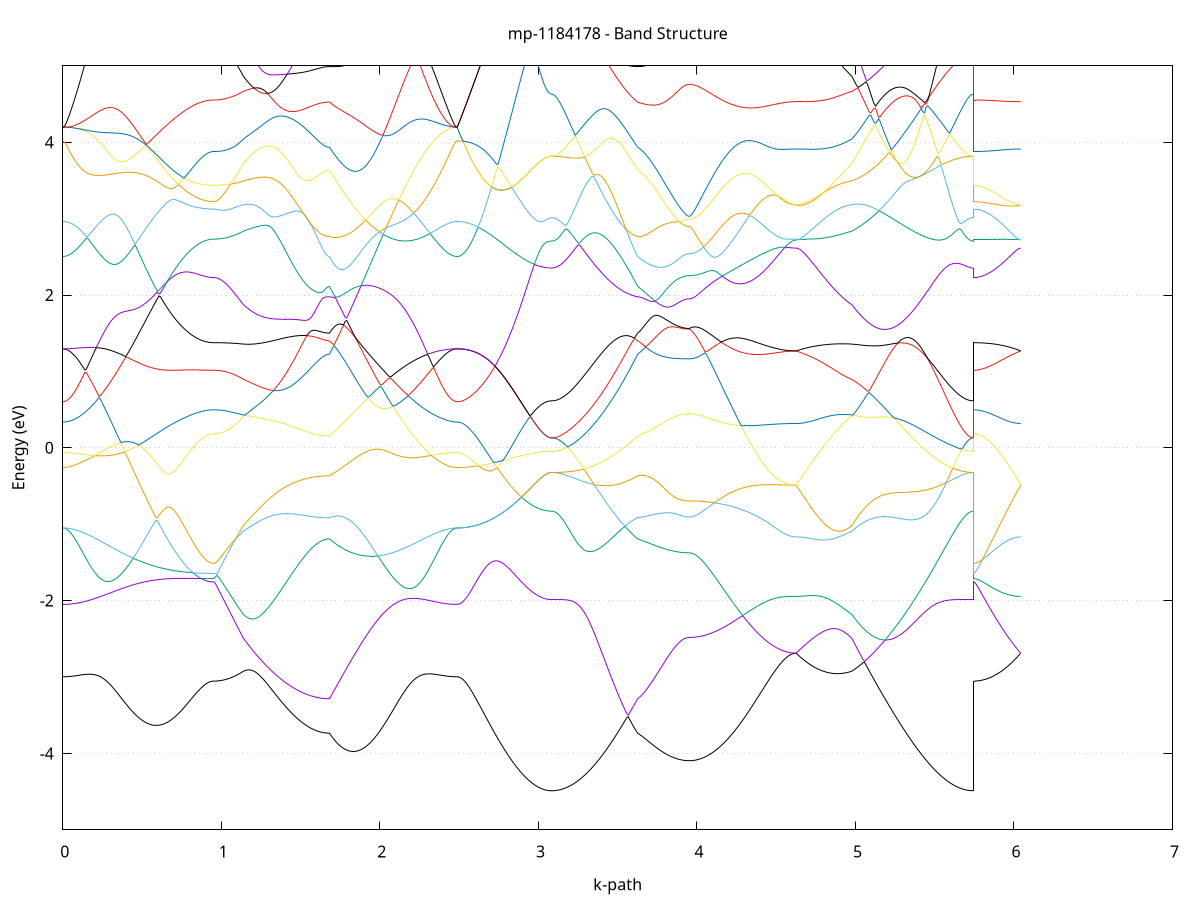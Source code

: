 set title 'mp-1184178 - Band Structure'
set xlabel 'k-path'
set ylabel 'Energy (eV)'
set grid y
set yrange [-5:5]
set terminal png size 800,600
set output 'mp-1184178_bands_gnuplot.png'
plot '-' using 1:2 with lines notitle, '-' using 1:2 with lines notitle, '-' using 1:2 with lines notitle, '-' using 1:2 with lines notitle, '-' using 1:2 with lines notitle, '-' using 1:2 with lines notitle, '-' using 1:2 with lines notitle, '-' using 1:2 with lines notitle, '-' using 1:2 with lines notitle, '-' using 1:2 with lines notitle, '-' using 1:2 with lines notitle, '-' using 1:2 with lines notitle, '-' using 1:2 with lines notitle, '-' using 1:2 with lines notitle, '-' using 1:2 with lines notitle, '-' using 1:2 with lines notitle, '-' using 1:2 with lines notitle, '-' using 1:2 with lines notitle, '-' using 1:2 with lines notitle, '-' using 1:2 with lines notitle, '-' using 1:2 with lines notitle, '-' using 1:2 with lines notitle, '-' using 1:2 with lines notitle, '-' using 1:2 with lines notitle, '-' using 1:2 with lines notitle, '-' using 1:2 with lines notitle, '-' using 1:2 with lines notitle, '-' using 1:2 with lines notitle, '-' using 1:2 with lines notitle, '-' using 1:2 with lines notitle, '-' using 1:2 with lines notitle, '-' using 1:2 with lines notitle, '-' using 1:2 with lines notitle, '-' using 1:2 with lines notitle, '-' using 1:2 with lines notitle, '-' using 1:2 with lines notitle, '-' using 1:2 with lines notitle, '-' using 1:2 with lines notitle, '-' using 1:2 with lines notitle, '-' using 1:2 with lines notitle, '-' using 1:2 with lines notitle, '-' using 1:2 with lines notitle, '-' using 1:2 with lines notitle, '-' using 1:2 with lines notitle, '-' using 1:2 with lines notitle, '-' using 1:2 with lines notitle, '-' using 1:2 with lines notitle, '-' using 1:2 with lines notitle, '-' using 1:2 with lines notitle, '-' using 1:2 with lines notitle, '-' using 1:2 with lines notitle, '-' using 1:2 with lines notitle, '-' using 1:2 with lines notitle, '-' using 1:2 with lines notitle, '-' using 1:2 with lines notitle, '-' using 1:2 with lines notitle, '-' using 1:2 with lines notitle, '-' using 1:2 with lines notitle, '-' using 1:2 with lines notitle, '-' using 1:2 with lines notitle, '-' using 1:2 with lines notitle, '-' using 1:2 with lines notitle, '-' using 1:2 with lines notitle, '-' using 1:2 with lines notitle
0.000000 -24.917599
0.009932 -24.917699
0.019864 -24.917899
0.029797 -24.918199
0.039729 -24.918599
0.049661 -24.919199
0.059593 -24.919799
0.069525 -24.920499
0.079458 -24.921299
0.089390 -24.922199
0.099322 -24.923099
0.109254 -24.924099
0.119186 -24.925099
0.129119 -24.926199
0.139051 -24.927299
0.148983 -24.928499
0.158915 -24.929699
0.168847 -24.930999
0.178779 -24.932199
0.188712 -24.933499
0.198644 -24.934899
0.208576 -24.936299
0.218508 -24.937699
0.228440 -24.939099
0.238373 -24.940599
0.248305 -24.941999
0.258237 -24.943599
0.268169 -24.945099
0.278101 -24.946699
0.288034 -24.948199
0.297966 -24.949899
0.307898 -24.951499
0.317830 -24.953099
0.327762 -24.954799
0.337695 -24.956499
0.347627 -24.958199
0.357559 -24.959899
0.367491 -24.961599
0.377423 -24.963299
0.387356 -24.965099
0.397288 -24.966799
0.407220 -24.968599
0.417152 -24.970399
0.427084 -24.972099
0.437017 -24.973899
0.446949 -24.975699
0.456881 -24.977399
0.466813 -24.979199
0.476745 -24.980999
0.486677 -24.982699
0.496610 -24.984499
0.506542 -24.986199
0.516474 -24.987899
0.526406 -24.989599
0.536338 -24.991299
0.546271 -24.992999
0.556203 -24.994699
0.566135 -24.996299
0.576067 -24.997999
0.585999 -24.999599
0.595932 -25.001099
0.605864 -25.002699
0.615796 -25.004199
0.625728 -25.005699
0.635660 -25.007199
0.645593 -25.008699
0.655525 -25.010099
0.665457 -25.011399
0.675389 -25.012799
0.685321 -25.014099
0.695254 -25.015399
0.705186 -25.016599
0.715118 -25.017799
0.725050 -25.018899
0.734982 -25.020099
0.744915 -25.021099
0.754847 -25.022199
0.764779 -25.023099
0.774711 -25.024099
0.784643 -25.024999
0.794576 -25.025799
0.804508 -25.026599
0.814440 -25.027399
0.824372 -25.028099
0.834304 -25.028699
0.844236 -25.029299
0.854169 -25.029899
0.864101 -25.030399
0.874033 -25.030799
0.883965 -25.031199
0.893897 -25.031599
0.903830 -25.031899
0.913762 -25.032099
0.923694 -25.032299
0.933626 -25.032399
0.943558 -25.032499
0.953491 -25.032499
0.953491 -25.032499
0.963285 -25.032399
0.973079 -25.031999
0.982873 -25.031299
0.992668 -25.030399
1.002462 -25.029199
1.012256 -25.027699
1.022050 -25.025899
1.031845 -25.023899
1.041639 -25.021699
1.051433 -25.019099
1.061227 -25.016299
1.071021 -25.013299
1.080816 -25.009999
1.090610 -25.006499
1.100404 -25.002699
1.110198 -24.998699
1.119993 -24.994399
1.129787 -24.989999
1.139581 -24.985299
1.139581 -24.985299
1.149447 -24.981699
1.159313 -24.978099
1.169179 -24.974299
1.179045 -24.972599
1.188911 -24.972099
1.198778 -24.971399
1.208644 -24.970599
1.218510 -24.969699
1.228376 -24.968699
1.238242 -24.967599
1.248108 -24.966299
1.257974 -24.964999
1.267840 -24.963499
1.277706 -24.961899
1.287572 -24.960099
1.297438 -24.958299
1.307304 -24.956399
1.317170 -24.954399
1.327036 -24.952299
1.336903 -24.950099
1.346769 -24.947799
1.356635 -24.945499
1.366501 -24.942999
1.376367 -24.940499
1.386233 -24.937899
1.396099 -24.935299
1.405965 -24.932599
1.415831 -24.929899
1.425697 -24.927099
1.435563 -24.924299
1.445429 -24.921499
1.455295 -24.918699
1.465161 -24.915799
1.475027 -24.912999
1.484894 -24.910199
1.494760 -24.907299
1.504626 -24.904499
1.514492 -24.901799
1.524358 -24.899099
1.534224 -24.896499
1.544090 -24.893899
1.553956 -24.891399
1.563822 -24.888999
1.573688 -24.886699
1.583554 -24.884599
1.593420 -24.882499
1.603286 -24.880699
1.613152 -24.878999
1.623019 -24.877499
1.632885 -24.876099
1.642751 -24.874999
1.652617 -24.874199
1.662483 -24.873499
1.672349 -24.873099
1.682215 -24.872999
1.682215 -24.872999
1.692163 -24.872199
1.702111 -24.871399
1.712060 -24.870599
1.722008 -24.869799
1.731956 -24.868999
1.741904 -24.868199
1.751852 -24.867399
1.761801 -24.866499
1.771749 -24.865699
1.781697 -24.864799
1.791645 -24.863999
1.801594 -24.862999
1.811542 -24.862099
1.821490 -24.861099
1.831438 -24.860099
1.841386 -24.859099
1.851335 -24.857999
1.861283 -24.856899
1.871231 -24.855699
1.881179 -24.854499
1.891127 -24.853299
1.901076 -24.851999
1.911024 -24.850699
1.920972 -24.851699
1.930920 -24.854999
1.940869 -24.858299
1.950817 -24.861499
1.960765 -24.864599
1.970713 -24.867599
1.980661 -24.870599
1.990610 -24.873499
2.000558 -24.876299
2.010506 -24.879099
2.020454 -24.881799
2.030403 -24.884399
2.040351 -24.886899
2.050299 -24.889399
2.060247 -24.891699
2.070195 -24.893999
2.080144 -24.896199
2.090092 -24.898299
2.100040 -24.900399
2.109988 -24.902299
2.119936 -24.904199
2.129885 -24.905999
2.139833 -24.907599
2.149781 -24.909199
2.159729 -24.910699
2.169678 -24.912199
2.179626 -24.913499
2.189574 -24.914699
2.199522 -24.915899
2.209470 -24.916899
2.219419 -24.917899
2.229367 -24.918799
2.239315 -24.919599
2.249263 -24.920299
2.259212 -24.920899
2.269160 -24.921399
2.279108 -24.921899
2.289056 -24.922199
2.299004 -24.922499
2.308953 -24.922599
2.318901 -24.922699
2.328849 -24.922799
2.338797 -24.922699
2.348745 -24.922599
2.358694 -24.922399
2.368642 -24.922099
2.378590 -24.921799
2.388538 -24.921399
2.398487 -24.920899
2.408435 -24.920499
2.418383 -24.919999
2.428331 -24.919499
2.438279 -24.918999
2.448228 -24.918599
2.458176 -24.918199
2.468124 -24.917899
2.478072 -24.917699
2.488021 -24.917599
2.488021 -24.917599
2.497949 -24.917599
2.507878 -24.917399
2.517806 -24.916999
2.527735 -24.916599
2.537663 -24.915999
2.547592 -24.915199
2.557520 -24.914399
2.567449 -24.913399
2.577377 -24.912199
2.587306 -24.910999
2.597234 -24.909599
2.607163 -24.908099
2.617091 -24.906399
2.627020 -24.904699
2.636948 -24.904399
2.646877 -24.905599
2.656805 -24.906899
2.666734 -24.908199
2.676662 -24.909599
2.686591 -24.910899
2.696519 -24.912299
2.706448 -24.913699
2.716376 -24.915099
2.726305 -24.916499
2.736233 -24.917899
2.746162 -24.919299
2.756090 -24.920699
2.766019 -24.922099
2.775947 -24.923499
2.785876 -24.924799
2.795804 -24.926099
2.805733 -24.927499
2.815661 -24.928699
2.825590 -24.929999
2.835518 -24.931199
2.845447 -24.932399
2.855375 -24.933599
2.865304 -24.934699
2.875232 -24.935699
2.885161 -24.936799
2.895089 -24.937799
2.905018 -24.938699
2.914946 -24.939699
2.924875 -24.940499
2.934803 -24.941299
2.944732 -24.942099
2.954661 -24.942799
2.964589 -24.943499
2.974518 -24.944099
2.984446 -24.944699
2.994375 -24.945199
3.004303 -24.945699
3.014232 -24.946099
3.024160 -24.946499
3.034089 -24.946799
3.044017 -24.946999
3.053946 -24.947199
3.063874 -24.947299
3.073803 -24.947399
3.083731 -24.947399
3.083731 -24.947399
3.093597 -24.947399
3.103463 -24.947299
3.113329 -24.946999
3.123195 -24.946699
3.133061 -24.946299
3.142928 -24.945799
3.152794 -24.945199
3.162660 -24.944499
3.172526 -24.943699
3.182392 -24.942799
3.192258 -24.941899
3.202124 -24.940899
3.211990 -24.939699
3.221856 -24.938499
3.231722 -24.937199
3.241588 -24.935899
3.251454 -24.934399
3.261320 -24.932899
3.271186 -24.931399
3.281053 -24.929699
3.290919 -24.927999
3.300785 -24.926199
3.310651 -24.924399
3.320517 -24.922599
3.330383 -24.920599
3.340249 -24.918699
3.350115 -24.916699
3.359981 -24.914699
3.369847 -24.912699
3.379713 -24.910599
3.389579 -24.908599
3.399445 -24.906499
3.409311 -24.904499
3.419178 -24.902499
3.429044 -24.900499
3.438910 -24.898499
3.448776 -24.896599
3.458642 -24.894699
3.468508 -24.892899
3.478374 -24.891099
3.488240 -24.889499
3.498106 -24.887899
3.507972 -24.886299
3.517838 -24.884899
3.527704 -24.883499
3.537570 -24.882199
3.547436 -24.880899
3.557302 -24.879699
3.567169 -24.878599
3.577035 -24.877599
3.586901 -24.876599
3.596767 -24.875599
3.606633 -24.874699
3.616499 -24.873899
3.626365 -24.872999
3.626365 -24.872999
3.636232 -24.872699
3.646100 -24.872399
3.655967 -24.872099
3.665835 -24.871899
3.675702 -24.871699
3.685570 -24.871499
3.695437 -24.871399
3.705305 -24.871399
3.715172 -24.871399
3.725040 -24.871399
3.734907 -24.871499
3.744775 -24.871699
3.754642 -24.871899
3.764510 -24.872199
3.774377 -24.872499
3.784244 -24.872899
3.794112 -24.873199
3.803979 -24.873699
3.813847 -24.874099
3.823714 -24.874499
3.833582 -24.874999
3.843449 -24.875399
3.853317 -24.875799
3.863184 -24.876299
3.873052 -24.876599
3.882919 -24.876999
3.892787 -24.877299
3.902654 -24.877599
3.912522 -24.877799
3.922389 -24.877999
3.932257 -24.878099
3.942124 -24.878199
3.951991 -24.878199
3.951991 -24.878199
3.961906 -24.878199
3.971821 -24.878199
3.981736 -24.878199
3.991651 -24.878199
4.001566 -24.878099
4.011481 -24.878099
4.021396 -24.877999
4.031311 -24.877999
4.041226 -24.877899
4.051141 -24.877899
4.061056 -24.877899
4.070971 -24.877899
4.080886 -24.877999
4.090801 -24.878099
4.100716 -24.878299
4.110631 -24.878699
4.120546 -24.879199
4.130461 -24.879999
4.140376 -24.881199
4.150291 -24.882899
4.160206 -24.885199
4.170121 -24.888199
4.180036 -24.891799
4.189951 -24.895899
4.199866 -24.900299
4.209781 -24.904999
4.219696 -24.909899
4.229611 -24.914799
4.239526 -24.919799
4.249441 -24.924799
4.259356 -24.929799
4.269271 -24.934799
4.279186 -24.939699
4.289101 -24.944499
4.299016 -24.949299
4.308931 -24.953899
4.318846 -24.958499
4.328761 -24.962999
4.338676 -24.967399
4.348591 -24.971599
4.358506 -24.975799
4.368421 -24.979799
4.378336 -24.983699
4.388251 -24.987499
4.398166 -24.991199
4.408081 -24.994699
4.417996 -24.998099
4.427911 -25.001299
4.437826 -25.004399
4.447741 -25.007299
4.457656 -25.010099
4.467571 -25.012799
4.477486 -25.015299
4.487401 -25.017699
4.497316 -25.019899
4.507231 -25.021899
4.517146 -25.023799
4.527061 -25.025499
4.536976 -25.027099
4.546891 -25.028499
4.556806 -25.029699
4.566721 -25.030799
4.576636 -25.031699
4.586551 -25.032399
4.596466 -25.032999
4.606381 -25.033399
4.616296 -25.033699
4.626211 -25.033699
4.626211 -25.033699
4.635967 -25.033699
4.645723 -25.033599
4.655479 -25.033499
4.665234 -25.033299
4.674990 -25.033099
4.684746 -25.032699
4.694502 -25.032299
4.704258 -25.031899
4.714013 -25.031299
4.723769 -25.030699
4.733525 -25.029999
4.743281 -25.029199
4.753036 -25.028399
4.762792 -25.027399
4.772548 -25.026399
4.782304 -25.025299
4.792060 -25.024099
4.801815 -25.022799
4.811571 -25.021399
4.821327 -25.019899
4.831083 -25.018399
4.840839 -25.016699
4.850594 -25.014999
4.860350 -25.013199
4.870106 -25.011299
4.879862 -25.009299
4.889618 -25.007199
4.899373 -25.004999
4.909129 -25.002699
4.918885 -25.000399
4.928641 -24.997999
4.938397 -24.995499
4.948152 -24.992999
4.957908 -24.990399
4.967664 -24.987799
4.977420 -24.985299
4.977420 -24.985299
4.987386 -24.980199
4.997352 -24.974999
5.007318 -24.973599
5.017285 -24.973699
5.027251 -24.973799
5.037217 -24.973899
5.047183 -24.973899
5.057150 -24.973899
5.067116 -24.973899
5.077082 -24.973899
5.087048 -24.973899
5.097015 -24.973899
5.106981 -24.973799
5.116947 -24.973699
5.126913 -24.973599
5.136880 -24.973499
5.146846 -24.973299
5.156812 -24.973199
5.166778 -24.972999
5.176744 -24.972799
5.186711 -24.972499
5.196677 -24.972299
5.206643 -24.971999
5.216609 -24.971699
5.226576 -24.971299
5.236542 -24.970999
5.246508 -24.970599
5.256474 -24.970199
5.266441 -24.969799
5.276407 -24.969399
5.286373 -24.968899
5.296339 -24.968399
5.306305 -24.967999
5.316272 -24.967399
5.326238 -24.966899
5.336204 -24.966399
5.346170 -24.965799
5.356137 -24.965299
5.366103 -24.964699
5.376069 -24.964099
5.386035 -24.963499
5.396002 -24.962899
5.405968 -24.962299
5.415934 -24.961599
5.425900 -24.960999
5.435867 -24.960399
5.445833 -24.959699
5.455799 -24.959099
5.465765 -24.958499
5.475731 -24.957899
5.485698 -24.957199
5.495664 -24.956599
5.505630 -24.955999
5.515596 -24.955399
5.525563 -24.954799
5.535529 -24.954199
5.545495 -24.953699
5.555461 -24.953099
5.565428 -24.952599
5.575394 -24.952099
5.585360 -24.951599
5.595326 -24.951099
5.605293 -24.950699
5.615259 -24.950199
5.625225 -24.949799
5.635191 -24.949499
5.645157 -24.949099
5.655124 -24.948799
5.665090 -24.948499
5.675056 -24.948299
5.685022 -24.948099
5.694989 -24.947899
5.704955 -24.947699
5.714921 -24.947599
5.724887 -24.947499
5.734854 -24.947499
5.744820 -24.947399
5.744820 -25.032499
5.754748 -25.032499
5.764677 -25.032499
5.774605 -25.032599
5.784534 -25.032599
5.794462 -25.032599
5.804391 -25.032599
5.814319 -25.032699
5.824248 -25.032699
5.834176 -25.032799
5.844105 -25.032799
5.854033 -25.032899
5.863962 -25.032999
5.873890 -25.032999
5.883819 -25.033099
5.893747 -25.033099
5.903676 -25.033199
5.913604 -25.033299
5.923533 -25.033299
5.933462 -25.033399
5.943390 -25.033399
5.953319 -25.033499
5.963247 -25.033599
5.973176 -25.033599
5.983104 -25.033599
5.993033 -25.033699
6.002961 -25.033699
6.012890 -25.033699
6.022818 -25.033699
6.032747 -25.033699
6.042675 -25.033699
e
0.000000 -24.893899
0.009932 -24.893899
0.019864 -24.893599
0.029797 -24.893299
0.039729 -24.892799
0.049661 -24.892199
0.059593 -24.891499
0.069525 -24.890599
0.079458 -24.889699
0.089390 -24.888699
0.099322 -24.887599
0.109254 -24.886499
0.119186 -24.885199
0.129119 -24.883999
0.139051 -24.882599
0.148983 -24.881199
0.158915 -24.879699
0.168847 -24.878199
0.178779 -24.876599
0.188712 -24.874999
0.198644 -24.873299
0.208576 -24.871599
0.218508 -24.869799
0.228440 -24.867899
0.238373 -24.865999
0.248305 -24.864099
0.258237 -24.862099
0.268169 -24.859999
0.278101 -24.857899
0.288034 -24.855799
0.297966 -24.853599
0.307898 -24.851299
0.317830 -24.848999
0.327762 -24.846699
0.337695 -24.844299
0.347627 -24.841899
0.357559 -24.839399
0.367491 -24.836899
0.377423 -24.834399
0.387356 -24.831799
0.397288 -24.829099
0.407220 -24.826499
0.417152 -24.826299
0.427084 -24.828499
0.437017 -24.830799
0.446949 -24.833099
0.456881 -24.835299
0.466813 -24.837499
0.476745 -24.839699
0.486677 -24.841899
0.496610 -24.844099
0.506542 -24.846199
0.516474 -24.848399
0.526406 -24.850499
0.536338 -24.852499
0.546271 -24.854599
0.556203 -24.856599
0.566135 -24.858599
0.576067 -24.860499
0.585999 -24.862399
0.595932 -24.864299
0.605864 -24.866099
0.615796 -24.867899
0.625728 -24.869699
0.635660 -24.871399
0.645593 -24.873099
0.655525 -24.874699
0.665457 -24.876299
0.675389 -24.877899
0.685321 -24.879399
0.695254 -24.882199
0.705186 -24.888399
0.715118 -24.894499
0.725050 -24.900399
0.734982 -24.906099
0.744915 -24.911599
0.754847 -24.916899
0.764779 -24.921999
0.774711 -24.926899
0.784643 -24.931599
0.794576 -24.935999
0.804508 -24.940199
0.814440 -24.944099
0.824372 -24.947799
0.834304 -24.951299
0.844236 -24.954399
0.854169 -24.957399
0.864101 -24.959999
0.874033 -24.962399
0.883965 -24.964499
0.893897 -24.966299
0.903830 -24.967899
0.913762 -24.969199
0.923694 -24.970099
0.933626 -24.970899
0.943558 -24.971299
0.953491 -24.971399
0.953491 -24.971399
0.963285 -24.971399
0.973079 -24.971399
0.982873 -24.971499
0.992668 -24.971499
1.002462 -24.971599
1.012256 -24.971699
1.022050 -24.971799
1.031845 -24.971899
1.041639 -24.971999
1.051433 -24.972099
1.061227 -24.972199
1.071021 -24.972399
1.080816 -24.972499
1.090610 -24.972599
1.100404 -24.972799
1.110198 -24.972899
1.119993 -24.972999
1.129787 -24.973199
1.139581 -24.973299
1.139581 -24.973299
1.149447 -24.973299
1.159313 -24.973199
1.169179 -24.972999
1.179045 -24.970499
1.188911 -24.966399
1.198778 -24.962299
1.208644 -24.957999
1.218510 -24.953599
1.228376 -24.949099
1.238242 -24.944499
1.248108 -24.939799
1.257974 -24.934999
1.267840 -24.930099
1.277706 -24.925099
1.287572 -24.919999
1.297438 -24.914799
1.307304 -24.909599
1.317170 -24.904299
1.327036 -24.898899
1.336903 -24.893399
1.346769 -24.887899
1.356635 -24.882399
1.366501 -24.876799
1.376367 -24.871199
1.386233 -24.865499
1.396099 -24.859899
1.405965 -24.854199
1.415831 -24.848599
1.425697 -24.844599
1.435563 -24.842899
1.445429 -24.841299
1.455295 -24.839699
1.465161 -24.838199
1.475027 -24.836699
1.484894 -24.835399
1.494760 -24.834099
1.504626 -24.832899
1.514492 -24.831799
1.524358 -24.830899
1.534224 -24.829999
1.544090 -24.829299
1.553956 -24.828699
1.563822 -24.828199
1.573688 -24.827799
1.583554 -24.827499
1.593420 -24.827299
1.603286 -24.827099
1.613152 -24.827099
1.623019 -24.827099
1.632885 -24.827099
1.642751 -24.827099
1.652617 -24.827199
1.662483 -24.827199
1.672349 -24.827299
1.682215 -24.827299
1.682215 -24.827299
1.692163 -24.824499
1.702111 -24.821799
1.712060 -24.819099
1.722008 -24.816599
1.731956 -24.814099
1.741904 -24.811599
1.751852 -24.809299
1.761801 -24.806999
1.771749 -24.804699
1.781697 -24.802599
1.791645 -24.803899
1.801594 -24.807899
1.811542 -24.811699
1.821490 -24.815599
1.831438 -24.819399
1.841386 -24.823199
1.851335 -24.826899
1.861283 -24.830599
1.871231 -24.834299
1.881179 -24.837899
1.891127 -24.841399
1.901076 -24.844899
1.911024 -24.848299
1.920972 -24.849299
1.930920 -24.847899
1.940869 -24.846499
1.950817 -24.844999
1.960765 -24.843499
1.970713 -24.841899
1.980661 -24.840299
1.990610 -24.838699
2.000558 -24.836999
2.010506 -24.835299
2.020454 -24.833499
2.030403 -24.831699
2.040351 -24.829899
2.050299 -24.827999
2.060247 -24.826099
2.070195 -24.824199
2.080144 -24.822199
2.090092 -24.820199
2.100040 -24.818199
2.109988 -24.816199
2.119936 -24.814199
2.129885 -24.815399
2.139833 -24.819499
2.149781 -24.823499
2.159729 -24.827399
2.169678 -24.831199
2.179626 -24.834899
2.189574 -24.838499
2.199522 -24.841999
2.209470 -24.845399
2.219419 -24.848699
2.229367 -24.851899
2.239315 -24.854999
2.249263 -24.857999
2.259212 -24.860899
2.269160 -24.863599
2.279108 -24.866299
2.289056 -24.868799
2.299004 -24.871199
2.308953 -24.873499
2.318901 -24.875699
2.328849 -24.877799
2.338797 -24.879699
2.348745 -24.881499
2.358694 -24.883199
2.368642 -24.884799
2.378590 -24.886199
2.388538 -24.887599
2.398487 -24.888799
2.408435 -24.889899
2.418383 -24.890799
2.428331 -24.891599
2.438279 -24.892299
2.448228 -24.892899
2.458176 -24.893399
2.468124 -24.893699
2.478072 -24.893899
2.488021 -24.893899
2.488021 -24.893899
2.497949 -24.893999
2.507878 -24.894099
2.517806 -24.894399
2.527735 -24.894799
2.537663 -24.895199
2.547592 -24.895799
2.557520 -24.896499
2.567449 -24.897199
2.577377 -24.897999
2.587306 -24.898899
2.597234 -24.899899
2.607163 -24.900899
2.617091 -24.901999
2.627020 -24.903199
2.636948 -24.904399
2.646877 -24.905599
2.656805 -24.906899
2.666734 -24.908199
2.676662 -24.909599
2.686591 -24.910899
2.696519 -24.912299
2.706448 -24.913699
2.716376 -24.915099
2.726305 -24.916499
2.736233 -24.917899
2.746162 -24.919299
2.756090 -24.920699
2.766019 -24.922099
2.775947 -24.923499
2.785876 -24.924799
2.795804 -24.926099
2.805733 -24.927499
2.815661 -24.928699
2.825590 -24.929999
2.835518 -24.931199
2.845447 -24.932399
2.855375 -24.933599
2.865304 -24.934699
2.875232 -24.935699
2.885161 -24.936799
2.895089 -24.937799
2.905018 -24.938699
2.914946 -24.939699
2.924875 -24.940499
2.934803 -24.941299
2.944732 -24.942099
2.954661 -24.942799
2.964589 -24.943499
2.974518 -24.944099
2.984446 -24.944699
2.994375 -24.945199
3.004303 -24.945699
3.014232 -24.946099
3.024160 -24.946499
3.034089 -24.946799
3.044017 -24.946999
3.053946 -24.947199
3.063874 -24.947299
3.073803 -24.947399
3.083731 -24.947399
3.083731 -24.947399
3.093597 -24.947399
3.103463 -24.947199
3.113329 -24.946999
3.123195 -24.946599
3.133061 -24.946099
3.142928 -24.945499
3.152794 -24.944799
3.162660 -24.943999
3.172526 -24.943099
3.182392 -24.942099
3.192258 -24.940999
3.202124 -24.939799
3.211990 -24.938499
3.221856 -24.937099
3.231722 -24.935599
3.241588 -24.933999
3.251454 -24.932299
3.261320 -24.930499
3.271186 -24.928699
3.281053 -24.926699
3.290919 -24.924699
3.300785 -24.922499
3.310651 -24.920299
3.320517 -24.917999
3.330383 -24.915599
3.340249 -24.913199
3.350115 -24.910699
3.359981 -24.908099
3.369847 -24.905399
3.379713 -24.902699
3.389579 -24.899899
3.399445 -24.897099
3.409311 -24.894199
3.419178 -24.891299
3.429044 -24.888399
3.438910 -24.885299
3.448776 -24.882299
3.458642 -24.879199
3.468508 -24.876099
3.478374 -24.872999
3.488240 -24.869899
3.498106 -24.866699
3.507972 -24.863599
3.517838 -24.860499
3.527704 -24.857299
3.537570 -24.854199
3.547436 -24.851099
3.557302 -24.847999
3.567169 -24.844899
3.577035 -24.841899
3.586901 -24.838899
3.596767 -24.835899
3.606633 -24.832999
3.616499 -24.830099
3.626365 -24.827299
3.626365 -24.827299
3.636232 -24.826199
3.646100 -24.824999
3.655967 -24.823799
3.665835 -24.822599
3.675702 -24.821399
3.685570 -24.820199
3.695437 -24.818899
3.705305 -24.817699
3.715172 -24.816399
3.725040 -24.815199
3.734907 -24.813899
3.744775 -24.812699
3.754642 -24.811399
3.764510 -24.810199
3.774377 -24.808999
3.784244 -24.807899
3.794112 -24.806699
3.803979 -24.805599
3.813847 -24.804499
3.823714 -24.803499
3.833582 -24.802499
3.843449 -24.801599
3.853317 -24.800699
3.863184 -24.799899
3.873052 -24.799199
3.882919 -24.798499
3.892787 -24.797999
3.902654 -24.797499
3.912522 -24.797099
3.922389 -24.796699
3.932257 -24.796499
3.942124 -24.796399
3.951991 -24.796299
3.951991 -24.796299
3.961906 -24.796499
3.971821 -24.796899
3.981736 -24.797599
3.991651 -24.798499
4.001566 -24.799799
4.011481 -24.801199
4.021396 -24.802899
4.031311 -24.804799
4.041226 -24.806999
4.051141 -24.809299
4.061056 -24.812199
4.070971 -24.816999
4.080886 -24.821899
4.090801 -24.826799
4.100716 -24.831799
4.110631 -24.836699
4.120546 -24.841499
4.130461 -24.845999
4.140376 -24.850199
4.150291 -24.853799
4.160206 -24.856899
4.170121 -24.859299
4.180036 -24.860999
4.189951 -24.862099
4.199866 -24.862899
4.209781 -24.863599
4.219696 -24.867599
4.229611 -24.871599
4.239526 -24.875599
4.249441 -24.879599
4.259356 -24.883499
4.269271 -24.887499
4.279186 -24.891399
4.289101 -24.895299
4.299016 -24.899099
4.308931 -24.902899
4.318846 -24.906699
4.328761 -24.910299
4.338676 -24.913899
4.348591 -24.917399
4.358506 -24.920899
4.368421 -24.924199
4.378336 -24.927499
4.388251 -24.930599
4.398166 -24.933699
4.408081 -24.936599
4.417996 -24.939499
4.427911 -24.942199
4.437826 -24.944899
4.447741 -24.947399
4.457656 -24.949699
4.467571 -24.951999
4.477486 -24.954099
4.487401 -24.956199
4.497316 -24.957999
4.507231 -24.959799
4.517146 -24.961399
4.527061 -24.962899
4.536976 -24.964199
4.546891 -24.965399
4.556806 -24.966499
4.566721 -24.967399
4.576636 -24.968199
4.586551 -24.968799
4.596466 -24.969299
4.606381 -24.969699
4.616296 -24.969899
4.626211 -24.969999
4.626211 -24.969999
4.635967 -24.969999
4.645723 -24.969899
4.655479 -24.969899
4.665234 -24.969799
4.674990 -24.969699
4.684746 -24.969599
4.694502 -24.969399
4.704258 -24.969299
4.714013 -24.969199
4.723769 -24.969099
4.733525 -24.968999
4.743281 -24.968899
4.753036 -24.968899
4.762792 -24.968799
4.772548 -24.968799
4.782304 -24.968799
4.792060 -24.968799
4.801815 -24.968899
4.811571 -24.968999
4.821327 -24.969099
4.831083 -24.969299
4.840839 -24.969399
4.850594 -24.969599
4.860350 -24.969899
4.870106 -24.970099
4.879862 -24.970399
4.889618 -24.970699
4.899373 -24.970999
4.909129 -24.971299
4.918885 -24.971699
4.928641 -24.971999
4.938397 -24.972299
4.948152 -24.972599
4.957908 -24.972899
4.967664 -24.973199
4.977420 -24.973299
4.977420 -24.973299
4.987386 -24.973399
4.997352 -24.973499
5.007318 -24.969499
5.017285 -24.963899
5.027251 -24.957999
5.037217 -24.951899
5.047183 -24.945699
5.057150 -24.939199
5.067116 -24.932599
5.077082 -24.925799
5.087048 -24.918899
5.097015 -24.911799
5.106981 -24.904499
5.116947 -24.897199
5.126913 -24.889699
5.136880 -24.882099
5.146846 -24.874399
5.156812 -24.866599
5.166778 -24.858699
5.176744 -24.854999
5.186711 -24.853099
5.196677 -24.851199
5.206643 -24.849299
5.216609 -24.847299
5.226576 -24.845399
5.236542 -24.843399
5.246508 -24.841399
5.256474 -24.839399
5.266441 -24.837499
5.276407 -24.835499
5.286373 -24.833499
5.296339 -24.831499
5.306305 -24.829499
5.316272 -24.827499
5.326238 -24.825499
5.336204 -24.823599
5.346170 -24.821599
5.356137 -24.819599
5.366103 -24.821199
5.376069 -24.825299
5.386035 -24.829499
5.396002 -24.833899
5.405968 -24.838399
5.415934 -24.842999
5.425900 -24.847599
5.435867 -24.852399
5.445833 -24.857099
5.455799 -24.861899
5.465765 -24.866699
5.475731 -24.871399
5.485698 -24.876199
5.495664 -24.880799
5.505630 -24.885399
5.515596 -24.889899
5.525563 -24.894399
5.535529 -24.898699
5.545495 -24.902899
5.555461 -24.906899
5.565428 -24.910799
5.575394 -24.914599
5.585360 -24.918199
5.595326 -24.921599
5.605293 -24.924799
5.615259 -24.927799
5.625225 -24.930699
5.635191 -24.933299
5.645157 -24.935699
5.655124 -24.937899
5.665090 -24.939899
5.675056 -24.941599
5.685022 -24.943199
5.694989 -24.944499
5.704955 -24.945499
5.714921 -24.946399
5.724887 -24.946999
5.734854 -24.947299
5.744820 -24.947399
5.744820 -24.971399
5.754748 -24.971399
5.764677 -24.971399
5.774605 -24.971399
5.784534 -24.971399
5.794462 -24.971299
5.804391 -24.971299
5.814319 -24.971199
5.824248 -24.971199
5.834176 -24.971099
5.844105 -24.971099
5.854033 -24.970999
5.863962 -24.970899
5.873890 -24.970799
5.883819 -24.970799
5.893747 -24.970699
5.903676 -24.970599
5.913604 -24.970499
5.923533 -24.970499
5.933462 -24.970399
5.943390 -24.970299
5.953319 -24.970299
5.963247 -24.970199
5.973176 -24.970199
5.983104 -24.970099
5.993033 -24.970099
6.002961 -24.969999
6.012890 -24.969999
6.022818 -24.969999
6.032747 -24.969999
6.042675 -24.969999
e
0.000000 -24.893899
0.009932 -24.893799
0.019864 -24.893399
0.029797 -24.892699
0.039729 -24.891699
0.049661 -24.890399
0.059593 -24.888899
0.069525 -24.887099
0.079458 -24.884999
0.089390 -24.882699
0.099322 -24.880099
0.109254 -24.877199
0.119186 -24.874099
0.129119 -24.870699
0.139051 -24.866999
0.148983 -24.863099
0.158915 -24.858899
0.168847 -24.854499
0.178779 -24.849899
0.188712 -24.844999
0.198644 -24.839899
0.208576 -24.834499
0.218508 -24.828999
0.228440 -24.823199
0.238373 -24.817199
0.248305 -24.810999
0.258237 -24.804599
0.268169 -24.797999
0.278101 -24.794299
0.288034 -24.796499
0.297966 -24.798799
0.307898 -24.800999
0.317830 -24.803299
0.327762 -24.805599
0.337695 -24.807899
0.347627 -24.810199
0.357559 -24.812499
0.367491 -24.814799
0.377423 -24.817099
0.387356 -24.819399
0.397288 -24.821699
0.407220 -24.823999
0.417152 -24.823799
0.427084 -24.820999
0.437017 -24.818199
0.446949 -24.815399
0.456881 -24.812599
0.466813 -24.809699
0.476745 -24.806799
0.486677 -24.803899
0.496610 -24.800999
0.506542 -24.797999
0.516474 -24.794999
0.526406 -24.791999
0.536338 -24.790199
0.546271 -24.793499
0.556203 -24.797399
0.566135 -24.801799
0.576067 -24.806599
0.585999 -24.811999
0.595932 -24.817699
0.605864 -24.823699
0.615796 -24.829999
0.625728 -24.836499
0.635660 -24.842999
0.645593 -24.849699
0.655525 -24.856299
0.665457 -24.862899
0.675389 -24.869399
0.685321 -24.875899
0.695254 -24.880899
0.705186 -24.882299
0.715118 -24.883599
0.725050 -24.884999
0.734982 -24.886199
0.744915 -24.887399
0.754847 -24.888599
0.764779 -24.889699
0.774711 -24.890799
0.784643 -24.891799
0.794576 -24.892699
0.804508 -24.893599
0.814440 -24.894499
0.824372 -24.895199
0.834304 -24.895999
0.844236 -24.896599
0.854169 -24.897299
0.864101 -24.897799
0.874033 -24.898299
0.883965 -24.898799
0.893897 -24.899199
0.903830 -24.899499
0.913762 -24.899699
0.923694 -24.899899
0.933626 -24.900099
0.943558 -24.900199
0.953491 -24.900199
0.953491 -24.900199
0.963285 -24.900199
0.973079 -24.900099
0.982873 -24.899899
0.992668 -24.899599
1.002462 -24.899299
1.012256 -24.898899
1.022050 -24.898399
1.031845 -24.897799
1.041639 -24.897199
1.051433 -24.896499
1.061227 -24.895799
1.071021 -24.894999
1.080816 -24.894099
1.090610 -24.893199
1.100404 -24.892199
1.110198 -24.891099
1.119993 -24.889999
1.129787 -24.888899
1.139581 -24.887699
1.139581 -24.887699
1.149447 -24.886799
1.159313 -24.885799
1.169179 -24.884799
1.179045 -24.883699
1.188911 -24.882599
1.198778 -24.881399
1.208644 -24.880199
1.218510 -24.878899
1.228376 -24.877599
1.238242 -24.876299
1.248108 -24.874799
1.257974 -24.873399
1.267840 -24.871899
1.277706 -24.870399
1.287572 -24.868799
1.297438 -24.867199
1.307304 -24.865499
1.317170 -24.863899
1.327036 -24.862199
1.336903 -24.860399
1.346769 -24.858699
1.356635 -24.856899
1.366501 -24.855199
1.376367 -24.853399
1.386233 -24.851599
1.396099 -24.849799
1.405965 -24.848099
1.415831 -24.846299
1.425697 -24.842999
1.435563 -24.837399
1.445429 -24.831899
1.455295 -24.826499
1.465161 -24.821099
1.475027 -24.815899
1.484894 -24.810799
1.494760 -24.805799
1.504626 -24.800999
1.514492 -24.796399
1.524358 -24.792099
1.534224 -24.787999
1.544090 -24.784099
1.553956 -24.780499
1.563822 -24.777199
1.573688 -24.774199
1.583554 -24.771499
1.593420 -24.768999
1.603286 -24.766899
1.613152 -24.765099
1.623019 -24.763499
1.632885 -24.762199
1.642751 -24.761199
1.652617 -24.760399
1.662483 -24.759799
1.672349 -24.759499
1.682215 -24.759399
1.682215 -24.759399
1.692163 -24.763499
1.702111 -24.767599
1.712060 -24.771699
1.722008 -24.775699
1.731956 -24.779799
1.741904 -24.783899
1.751852 -24.787899
1.761801 -24.791999
1.771749 -24.795999
1.781697 -24.799999
1.791645 -24.800499
1.801594 -24.798599
1.811542 -24.796699
1.821490 -24.794799
1.831438 -24.792999
1.841386 -24.791399
1.851335 -24.789699
1.861283 -24.788199
1.871231 -24.786699
1.881179 -24.785199
1.891127 -24.783899
1.901076 -24.782599
1.911024 -24.781299
1.920972 -24.780099
1.930920 -24.778899
1.940869 -24.777799
1.950817 -24.776799
1.960765 -24.775799
1.970713 -24.774799
1.980661 -24.773899
1.990610 -24.772999
2.000558 -24.772099
2.010506 -24.771299
2.020454 -24.770599
2.030403 -24.769999
2.040351 -24.774899
2.050299 -24.779699
2.060247 -24.784399
2.070195 -24.789099
2.080144 -24.793699
2.090092 -24.798199
2.100040 -24.802599
2.109988 -24.806999
2.119936 -24.811199
2.129885 -24.812099
2.139833 -24.809999
2.149781 -24.809299
2.159729 -24.812899
2.169678 -24.816599
2.179626 -24.820099
2.189574 -24.823699
2.199522 -24.827199
2.209470 -24.830599
2.219419 -24.833999
2.229367 -24.837399
2.239315 -24.840699
2.249263 -24.843899
2.259212 -24.847099
2.269160 -24.850199
2.279108 -24.853299
2.289056 -24.856199
2.299004 -24.859199
2.308953 -24.861999
2.318901 -24.864799
2.328849 -24.867499
2.338797 -24.870099
2.348745 -24.872599
2.358694 -24.875099
2.368642 -24.877399
2.378590 -24.879699
2.388538 -24.881799
2.398487 -24.883799
2.408435 -24.885699
2.418383 -24.887499
2.428331 -24.888999
2.438279 -24.890399
2.448228 -24.891599
2.458176 -24.892599
2.468124 -24.893299
2.478072 -24.893799
2.488021 -24.893899
2.488021 -24.893899
2.497949 -24.893999
2.507878 -24.894099
2.517806 -24.894399
2.527735 -24.894799
2.537663 -24.895199
2.547592 -24.895799
2.557520 -24.896499
2.567449 -24.897199
2.577377 -24.897999
2.587306 -24.898899
2.597234 -24.899899
2.607163 -24.900899
2.617091 -24.901999
2.627020 -24.903199
2.636948 -24.902799
2.646877 -24.900799
2.656805 -24.898699
2.666734 -24.896399
2.676662 -24.894099
2.686591 -24.891599
2.696519 -24.888999
2.706448 -24.886299
2.716376 -24.883499
2.726305 -24.880599
2.736233 -24.877599
2.746162 -24.874499
2.756090 -24.871299
2.766019 -24.867999
2.775947 -24.864699
2.785876 -24.861199
2.795804 -24.857699
2.805733 -24.854099
2.815661 -24.850399
2.825590 -24.846699
2.835518 -24.842899
2.845447 -24.839099
2.855375 -24.835199
2.865304 -24.831299
2.875232 -24.827399
2.885161 -24.823499
2.895089 -24.819499
2.905018 -24.815599
2.914946 -24.811699
2.924875 -24.807799
2.934803 -24.803999
2.944732 -24.800199
2.954661 -24.796499
2.964589 -24.792999
2.974518 -24.789499
2.984446 -24.786199
2.994375 -24.783099
3.004303 -24.780199
3.014232 -24.777599
3.024160 -24.775199
3.034089 -24.773099
3.044017 -24.771299
3.053946 -24.769899
3.063874 -24.768899
3.073803 -24.768299
3.083731 -24.767999
3.083731 -24.767999
3.093597 -24.768099
3.103463 -24.768299
3.113329 -24.768499
3.123195 -24.768899
3.133061 -24.769299
3.142928 -24.769799
3.152794 -24.770399
3.162660 -24.771099
3.172526 -24.771899
3.182392 -24.772699
3.192258 -24.773499
3.202124 -24.774399
3.211990 -24.775299
3.221856 -24.776299
3.231722 -24.777199
3.241588 -24.778199
3.251454 -24.779099
3.261320 -24.780099
3.271186 -24.780999
3.281053 -24.781899
3.290919 -24.782799
3.300785 -24.783599
3.310651 -24.784399
3.320517 -24.785099
3.330383 -24.785699
3.340249 -24.786299
3.350115 -24.786799
3.359981 -24.787199
3.369847 -24.787499
3.379713 -24.787699
3.389579 -24.787799
3.399445 -24.787699
3.409311 -24.787499
3.419178 -24.787199
3.429044 -24.786699
3.438910 -24.786099
3.448776 -24.785299
3.458642 -24.784299
3.468508 -24.783099
3.478374 -24.781699
3.488240 -24.780099
3.498106 -24.778299
3.507972 -24.776399
3.517838 -24.774199
3.527704 -24.771799
3.537570 -24.769199
3.547436 -24.766399
3.557302 -24.763399
3.567169 -24.760199
3.577035 -24.756799
3.586901 -24.753199
3.596767 -24.749499
3.606633 -24.751199
3.616499 -24.755299
3.626365 -24.759399
3.626365 -24.759399
3.636232 -24.761199
3.646100 -24.763299
3.655967 -24.765399
3.665835 -24.767499
3.675702 -24.769499
3.685570 -24.771499
3.695437 -24.773299
3.705305 -24.774899
3.715172 -24.776399
3.725040 -24.777799
3.734907 -24.778899
3.744775 -24.779999
3.754642 -24.780799
3.764510 -24.781499
3.774377 -24.782099
3.784244 -24.782499
3.794112 -24.782799
3.803979 -24.782999
3.813847 -24.783099
3.823714 -24.783099
3.833582 -24.782999
3.843449 -24.782799
3.853317 -24.782599
3.863184 -24.782399
3.873052 -24.782099
3.882919 -24.781899
3.892787 -24.781599
3.902654 -24.781399
3.912522 -24.781199
3.922389 -24.780999
3.932257 -24.780899
3.942124 -24.780799
3.951991 -24.780799
3.951991 -24.780799
3.961906 -24.781099
3.971821 -24.782099
3.981736 -24.783599
3.991651 -24.785699
4.001566 -24.788399
4.011481 -24.791499
4.021396 -24.794999
4.031311 -24.798899
4.041226 -24.803099
4.051141 -24.807499
4.061056 -24.811799
4.070971 -24.814499
4.080886 -24.817299
4.090801 -24.820299
4.100716 -24.823399
4.110631 -24.826599
4.120546 -24.829899
4.130461 -24.833399
4.140376 -24.836899
4.150291 -24.840499
4.160206 -24.844299
4.170121 -24.847999
4.180036 -24.851899
4.189951 -24.855699
4.199866 -24.859699
4.209781 -24.863399
4.219696 -24.863599
4.229611 -24.863699
4.239526 -24.863599
4.249441 -24.863499
4.259356 -24.863299
4.269271 -24.862999
4.279186 -24.862699
4.289101 -24.862399
4.299016 -24.861999
4.308931 -24.861699
4.318846 -24.861299
4.328761 -24.860899
4.338676 -24.860399
4.348591 -24.859999
4.358506 -24.859599
4.368421 -24.859199
4.378336 -24.858799
4.388251 -24.858399
4.398166 -24.857999
4.408081 -24.857599
4.417996 -24.857199
4.427911 -24.856799
4.437826 -24.856399
4.447741 -24.856099
4.457656 -24.855699
4.467571 -24.855399
4.477486 -24.855099
4.487401 -24.854799
4.497316 -24.854499
4.507231 -24.854199
4.517146 -24.853999
4.527061 -24.853799
4.536976 -24.853599
4.546891 -24.853399
4.556806 -24.853199
4.566721 -24.853099
4.576636 -24.852899
4.586551 -24.852799
4.596466 -24.852799
4.606381 -24.852699
4.616296 -24.852699
4.626211 -24.852699
4.626211 -24.852699
4.635967 -24.855099
4.645723 -24.857499
4.655479 -24.859799
4.665234 -24.862099
4.674990 -24.864299
4.684746 -24.866399
4.694502 -24.868499
4.704258 -24.870499
4.714013 -24.872399
4.723769 -24.874199
4.733525 -24.875899
4.743281 -24.877499
4.753036 -24.879099
4.762792 -24.880499
4.772548 -24.881899
4.782304 -24.883099
4.792060 -24.884299
4.801815 -24.885299
4.811571 -24.886299
4.821327 -24.887099
4.831083 -24.887799
4.840839 -24.888499
4.850594 -24.888999
4.860350 -24.889499
4.870106 -24.889799
4.879862 -24.890099
4.889618 -24.890199
4.899373 -24.890299
4.909129 -24.890199
4.918885 -24.890099
4.928641 -24.889899
4.938397 -24.889599
4.948152 -24.889299
4.957908 -24.888799
4.967664 -24.888299
4.977420 -24.887699
4.977420 -24.887699
4.987386 -24.886399
4.997352 -24.885099
5.007318 -24.883699
5.017285 -24.882299
5.027251 -24.880799
5.037217 -24.879299
5.047183 -24.877799
5.057150 -24.876199
5.067116 -24.874599
5.077082 -24.872999
5.087048 -24.871299
5.097015 -24.869599
5.106981 -24.867799
5.116947 -24.866099
5.126913 -24.864299
5.136880 -24.862499
5.146846 -24.860599
5.156812 -24.858799
5.166778 -24.856899
5.176744 -24.850799
5.186711 -24.842799
5.196677 -24.834699
5.206643 -24.826699
5.216609 -24.818599
5.226576 -24.810499
5.236542 -24.802399
5.246508 -24.794299
5.256474 -24.787499
5.266441 -24.789699
5.276407 -24.791999
5.286373 -24.794499
5.296339 -24.797199
5.306305 -24.800099
5.316272 -24.803199
5.326238 -24.806399
5.336204 -24.809799
5.346170 -24.813499
5.356137 -24.817199
5.366103 -24.817699
5.376069 -24.815699
5.386035 -24.813799
5.396002 -24.811899
5.405968 -24.809999
5.415934 -24.808099
5.425900 -24.806199
5.435867 -24.804399
5.445833 -24.802499
5.455799 -24.800699
5.465765 -24.798899
5.475731 -24.797199
5.485698 -24.795399
5.495664 -24.793699
5.505630 -24.791999
5.515596 -24.790399
5.525563 -24.788799
5.535529 -24.787199
5.545495 -24.785699
5.555461 -24.784199
5.565428 -24.782699
5.575394 -24.781299
5.585360 -24.779999
5.595326 -24.778699
5.605293 -24.777399
5.615259 -24.776199
5.625225 -24.775099
5.635191 -24.773999
5.645157 -24.773099
5.655124 -24.772099
5.665090 -24.771299
5.675056 -24.770599
5.685022 -24.769899
5.694989 -24.769399
5.704955 -24.768899
5.714921 -24.768499
5.724887 -24.768299
5.734854 -24.768099
5.744820 -24.767999
5.744820 -24.900199
5.754748 -24.900199
5.764677 -24.899999
5.774605 -24.899699
5.784534 -24.899299
5.794462 -24.898799
5.804391 -24.898199
5.814319 -24.897499
5.824248 -24.896699
5.834176 -24.895699
5.844105 -24.894699
5.854033 -24.893499
5.863962 -24.892199
5.873890 -24.890899
5.883819 -24.889399
5.893747 -24.887799
5.903676 -24.886099
5.913604 -24.884299
5.923533 -24.882399
5.933462 -24.880499
5.943390 -24.878399
5.953319 -24.876199
5.963247 -24.873899
5.973176 -24.871599
5.983104 -24.869099
5.993033 -24.866599
6.002961 -24.863999
6.012890 -24.861299
6.022818 -24.858499
6.032747 -24.855599
6.042675 -24.852699
e
0.000000 -24.756099
0.009932 -24.756199
0.019864 -24.756399
0.029797 -24.756699
0.039729 -24.757099
0.049661 -24.757699
0.059593 -24.758299
0.069525 -24.759099
0.079458 -24.759999
0.089390 -24.760999
0.099322 -24.762099
0.109254 -24.763299
0.119186 -24.764599
0.129119 -24.765999
0.139051 -24.767499
0.148983 -24.768999
0.158915 -24.770699
0.168847 -24.772299
0.178779 -24.774099
0.188712 -24.775899
0.198644 -24.777799
0.208576 -24.779699
0.218508 -24.781699
0.228440 -24.783699
0.238373 -24.785799
0.248305 -24.787899
0.258237 -24.789999
0.268169 -24.792199
0.278101 -24.791199
0.288034 -24.784199
0.297966 -24.777099
0.307898 -24.769799
0.317830 -24.765399
0.327762 -24.765899
0.337695 -24.766499
0.347627 -24.766999
0.357559 -24.767599
0.367491 -24.768199
0.377423 -24.768799
0.387356 -24.769499
0.397288 -24.770199
0.407220 -24.770899
0.417152 -24.771599
0.427084 -24.772499
0.437017 -24.773299
0.446949 -24.774299
0.456881 -24.775299
0.466813 -24.776399
0.476745 -24.777699
0.486677 -24.779099
0.496610 -24.780799
0.506542 -24.782599
0.516474 -24.784799
0.526406 -24.787299
0.536338 -24.788999
0.546271 -24.785999
0.556203 -24.782899
0.566135 -24.779899
0.576067 -24.776799
0.585999 -24.773699
0.595932 -24.770699
0.605864 -24.767599
0.615796 -24.764599
0.625728 -24.761499
0.635660 -24.758499
0.645593 -24.755399
0.655525 -24.755399
0.665457 -24.756299
0.675389 -24.757099
0.685321 -24.757799
0.695254 -24.758499
0.705186 -24.758999
0.715118 -24.759499
0.725050 -24.759899
0.734982 -24.760299
0.744915 -24.760599
0.754847 -24.760899
0.764779 -24.761199
0.774711 -24.761399
0.784643 -24.761599
0.794576 -24.761799
0.804508 -24.761899
0.814440 -24.762099
0.824372 -24.762199
0.834304 -24.762299
0.844236 -24.762399
0.854169 -24.762499
0.864101 -24.762499
0.874033 -24.762599
0.883965 -24.762699
0.893897 -24.762699
0.903830 -24.762699
0.913762 -24.762799
0.923694 -24.762799
0.933626 -24.762799
0.943558 -24.762799
0.953491 -24.762799
0.953491 -24.762799
0.963285 -24.762799
0.973079 -24.762799
0.982873 -24.762799
0.992668 -24.762899
1.002462 -24.762899
1.012256 -24.762899
1.022050 -24.762999
1.031845 -24.762999
1.041639 -24.763099
1.051433 -24.763199
1.061227 -24.763299
1.071021 -24.763299
1.080816 -24.763399
1.090610 -24.763599
1.100404 -24.763699
1.110198 -24.763799
1.119993 -24.763999
1.129787 -24.764099
1.139581 -24.764299
1.139581 -24.764299
1.149447 -24.764499
1.159313 -24.764599
1.169179 -24.764699
1.179045 -24.764899
1.188911 -24.764999
1.198778 -24.765199
1.208644 -24.765399
1.218510 -24.765499
1.228376 -24.765699
1.238242 -24.765799
1.248108 -24.765999
1.257974 -24.766099
1.267840 -24.766299
1.277706 -24.766499
1.287572 -24.766599
1.297438 -24.766699
1.307304 -24.766899
1.317170 -24.766999
1.327036 -24.767099
1.336903 -24.767199
1.346769 -24.767299
1.356635 -24.767299
1.366501 -24.767399
1.376367 -24.767399
1.386233 -24.767399
1.396099 -24.767299
1.405965 -24.767199
1.415831 -24.766999
1.425697 -24.766799
1.435563 -24.766499
1.445429 -24.766199
1.455295 -24.765699
1.465161 -24.765199
1.475027 -24.764599
1.484894 -24.763799
1.494760 -24.762999
1.504626 -24.761999
1.514492 -24.760899
1.524358 -24.759699
1.534224 -24.758399
1.544090 -24.756899
1.553956 -24.755399
1.563822 -24.753699
1.573688 -24.751999
1.583554 -24.750199
1.593420 -24.748299
1.603286 -24.746499
1.613152 -24.744699
1.623019 -24.742999
1.632885 -24.741399
1.642751 -24.740099
1.652617 -24.738899
1.662483 -24.738099
1.672349 -24.737499
1.682215 -24.737299
1.682215 -24.737299
1.692163 -24.732999
1.702111 -24.728399
1.712060 -24.723799
1.722008 -24.718999
1.731956 -24.714099
1.741904 -24.709099
1.751852 -24.703999
1.761801 -24.698899
1.771749 -24.693599
1.781697 -24.688199
1.791645 -24.682799
1.801594 -24.677399
1.811542 -24.680699
1.821490 -24.683999
1.831438 -24.687399
1.841386 -24.690799
1.851335 -24.694299
1.861283 -24.697899
1.871231 -24.701499
1.881179 -24.705199
1.891127 -24.708899
1.901076 -24.712599
1.911024 -24.716399
1.920972 -24.720199
1.930920 -24.723999
1.940869 -24.727899
1.950817 -24.731699
1.960765 -24.735599
1.970713 -24.739599
1.980661 -24.744599
1.990610 -24.749799
2.000558 -24.754899
2.010506 -24.759999
2.020454 -24.764999
2.030403 -24.769799
2.040351 -24.769099
2.050299 -24.771099
2.060247 -24.774999
2.070195 -24.778899
2.080144 -24.782799
2.090092 -24.786599
2.100040 -24.790499
2.109988 -24.794299
2.119936 -24.798099
2.129885 -24.801799
2.139833 -24.805599
2.149781 -24.807899
2.159729 -24.805799
2.169678 -24.803699
2.179626 -24.801599
2.189574 -24.799399
2.199522 -24.797299
2.209470 -24.795199
2.219419 -24.793099
2.229367 -24.790999
2.239315 -24.788899
2.249263 -24.786799
2.259212 -24.784799
2.269160 -24.782799
2.279108 -24.780799
2.289056 -24.778799
2.299004 -24.776899
2.308953 -24.775099
2.318901 -24.773299
2.328849 -24.771499
2.338797 -24.769799
2.348745 -24.768199
2.358694 -24.766699
2.368642 -24.765199
2.378590 -24.763799
2.388538 -24.762599
2.398487 -24.761399
2.408435 -24.760299
2.418383 -24.759399
2.428331 -24.758499
2.438279 -24.757799
2.448228 -24.757199
2.458176 -24.756699
2.468124 -24.756399
2.478072 -24.756199
2.488021 -24.756099
2.488021 -24.756099
2.497949 -24.755999
2.507878 -24.755899
2.517806 -24.755599
2.527735 -24.755099
2.537663 -24.754599
2.547592 -24.753999
2.557520 -24.753199
2.567449 -24.752299
2.577377 -24.751399
2.587306 -24.750299
2.597234 -24.749199
2.607163 -24.747999
2.617091 -24.746699
2.627020 -24.745299
2.636948 -24.743899
2.646877 -24.742499
2.656805 -24.740899
2.666734 -24.739399
2.676662 -24.737799
2.686591 -24.736199
2.696519 -24.734499
2.706448 -24.732799
2.716376 -24.731099
2.726305 -24.729399
2.736233 -24.727699
2.746162 -24.725999
2.756090 -24.724299
2.766019 -24.722599
2.775947 -24.720899
2.785876 -24.719199
2.795804 -24.717599
2.805733 -24.715999
2.815661 -24.714399
2.825590 -24.712799
2.835518 -24.711199
2.845447 -24.709699
2.855375 -24.708299
2.865304 -24.706799
2.875232 -24.705499
2.885161 -24.704099
2.895089 -24.702799
2.905018 -24.701599
2.914946 -24.700399
2.924875 -24.699299
2.934803 -24.698199
2.944732 -24.697199
2.954661 -24.696299
2.964589 -24.695399
2.974518 -24.694599
2.984446 -24.693799
2.994375 -24.693099
3.004303 -24.692499
3.014232 -24.691999
3.024160 -24.691499
3.034089 -24.691099
3.044017 -24.690799
3.053946 -24.690499
3.063874 -24.690299
3.073803 -24.690199
3.083731 -24.690199
3.083731 -24.690199
3.093597 -24.690199
3.103463 -24.690099
3.113329 -24.690099
3.123195 -24.690099
3.133061 -24.689999
3.142928 -24.689899
3.152794 -24.689799
3.162660 -24.689699
3.172526 -24.689599
3.182392 -24.689399
3.192258 -24.689299
3.202124 -24.689099
3.211990 -24.688899
3.221856 -24.688699
3.231722 -24.688399
3.241588 -24.688199
3.251454 -24.687899
3.261320 -24.687599
3.271186 -24.687299
3.281053 -24.686899
3.290919 -24.686599
3.300785 -24.686199
3.310651 -24.685699
3.320517 -24.685299
3.330383 -24.684799
3.340249 -24.684299
3.350115 -24.683699
3.359981 -24.683099
3.369847 -24.682499
3.379713 -24.681899
3.389579 -24.681199
3.399445 -24.680399
3.409311 -24.679599
3.419178 -24.679399
3.429044 -24.682699
3.438910 -24.686099
3.448776 -24.689599
3.458642 -24.693099
3.468508 -24.696699
3.478374 -24.700399
3.488240 -24.704099
3.498106 -24.707799
3.507972 -24.711599
3.517838 -24.715499
3.527704 -24.719299
3.537570 -24.723199
3.547436 -24.727199
3.557302 -24.731099
3.567169 -24.735099
3.577035 -24.739099
3.586901 -24.743099
3.596767 -24.747199
3.606633 -24.745599
3.616499 -24.741599
3.626365 -24.737299
3.626365 -24.737299
3.636232 -24.735399
3.646100 -24.733099
3.655967 -24.730599
3.665835 -24.727999
3.675702 -24.725399
3.685570 -24.722799
3.695437 -24.720199
3.705305 -24.717699
3.715172 -24.715199
3.725040 -24.712699
3.734907 -24.710399
3.744775 -24.708099
3.754642 -24.705899
3.764510 -24.703799
3.774377 -24.701899
3.784244 -24.700099
3.794112 -24.698499
3.803979 -24.697099
3.813847 -24.695899
3.823714 -24.694999
3.833582 -24.694299
3.843449 -24.693899
3.853317 -24.693699
3.863184 -24.693699
3.873052 -24.693899
3.882919 -24.694099
3.892787 -24.694399
3.902654 -24.694699
3.912522 -24.694999
3.922389 -24.695299
3.932257 -24.695499
3.942124 -24.695599
3.951991 -24.695599
3.951991 -24.695599
3.961906 -24.695599
3.971821 -24.695499
3.981736 -24.695499
3.991651 -24.695499
4.001566 -24.695799
4.011481 -24.696799
4.021396 -24.698699
4.031311 -24.701499
4.041226 -24.705199
4.051141 -24.709299
4.061056 -24.713699
4.070971 -24.718299
4.080886 -24.722999
4.090801 -24.727699
4.100716 -24.732399
4.110631 -24.736999
4.120546 -24.741599
4.130461 -24.746099
4.140376 -24.750499
4.150291 -24.754899
4.160206 -24.759099
4.170121 -24.763299
4.180036 -24.767299
4.189951 -24.771199
4.199866 -24.775099
4.209781 -24.778799
4.219696 -24.782399
4.229611 -24.785899
4.239526 -24.789299
4.249441 -24.792599
4.259356 -24.795799
4.269271 -24.798899
4.279186 -24.801899
4.289101 -24.804799
4.299016 -24.807599
4.308931 -24.810299
4.318846 -24.812999
4.328761 -24.815499
4.338676 -24.817999
4.348591 -24.820299
4.358506 -24.822599
4.368421 -24.824799
4.378336 -24.826899
4.388251 -24.828899
4.398166 -24.830799
4.408081 -24.832699
4.417996 -24.834499
4.427911 -24.836199
4.437826 -24.837799
4.447741 -24.839299
4.457656 -24.840699
4.467571 -24.842099
4.477486 -24.843399
4.487401 -24.844599
4.497316 -24.845699
4.507231 -24.846699
4.517146 -24.847699
4.527061 -24.848499
4.536976 -24.849299
4.546891 -24.849999
4.556806 -24.850599
4.566721 -24.851199
4.576636 -24.851599
4.586551 -24.851999
4.596466 -24.852299
4.606381 -24.852499
4.616296 -24.852599
4.626211 -24.852699
4.626211 -24.852699
4.635967 -24.850099
4.645723 -24.847599
4.655479 -24.844899
4.665234 -24.842199
4.674990 -24.839499
4.684746 -24.836699
4.694502 -24.833899
4.704258 -24.830999
4.714013 -24.828099
4.723769 -24.825099
4.733525 -24.822199
4.743281 -24.819199
4.753036 -24.816099
4.762792 -24.813099
4.772548 -24.809999
4.782304 -24.806999
4.792060 -24.803899
4.801815 -24.800899
4.811571 -24.797799
4.821327 -24.794799
4.831083 -24.791899
4.840839 -24.788999
4.850594 -24.786099
4.860350 -24.783399
4.870106 -24.780699
4.879862 -24.778099
4.889618 -24.775699
4.899373 -24.773399
4.909129 -24.771399
4.918885 -24.769499
4.928641 -24.767899
4.938397 -24.766499
4.948152 -24.765499
4.957908 -24.764799
4.967664 -24.764399
4.977420 -24.764299
4.977420 -24.764299
4.987386 -24.764499
4.997352 -24.764699
5.007318 -24.764999
5.017285 -24.765299
5.027251 -24.765599
5.037217 -24.765899
5.047183 -24.766199
5.057150 -24.766599
5.067116 -24.766999
5.077082 -24.767499
5.087048 -24.767999
5.097015 -24.768499
5.106981 -24.769099
5.116947 -24.769799
5.126913 -24.770499
5.136880 -24.771199
5.146846 -24.772099
5.156812 -24.772999
5.166778 -24.773899
5.176744 -24.774999
5.186711 -24.776199
5.196677 -24.777399
5.206643 -24.778799
5.216609 -24.780299
5.226576 -24.781899
5.236542 -24.783599
5.246508 -24.785499
5.256474 -24.786299
5.266441 -24.778299
5.276407 -24.770399
5.286373 -24.762499
5.296339 -24.754799
5.306305 -24.747199
5.316272 -24.739699
5.326238 -24.732299
5.336204 -24.725199
5.346170 -24.718099
5.356137 -24.711299
5.366103 -24.704699
5.376069 -24.698299
5.386035 -24.692099
5.396002 -24.686199
5.405968 -24.680499
5.415934 -24.675099
5.425900 -24.669899
5.435867 -24.664999
5.445833 -24.667199
5.455799 -24.669399
5.465765 -24.671399
5.475731 -24.673199
5.485698 -24.674899
5.495664 -24.676399
5.505630 -24.677799
5.515596 -24.679099
5.525563 -24.680299
5.535529 -24.681399
5.545495 -24.682399
5.555461 -24.683299
5.565428 -24.684099
5.575394 -24.684899
5.585360 -24.685599
5.595326 -24.686199
5.605293 -24.686799
5.615259 -24.687299
5.625225 -24.687699
5.635191 -24.688199
5.645157 -24.688499
5.655124 -24.688899
5.665090 -24.689099
5.675056 -24.689399
5.685022 -24.689599
5.694989 -24.689799
5.704955 -24.689899
5.714921 -24.689999
5.724887 -24.690099
5.734854 -24.690199
5.744820 -24.690199
5.744820 -24.762799
5.754748 -24.763099
5.764677 -24.763899
5.774605 -24.765299
5.784534 -24.767099
5.794462 -24.769299
5.804391 -24.771899
5.814319 -24.774699
5.824248 -24.777699
5.834176 -24.780899
5.844105 -24.784199
5.854033 -24.787599
5.863962 -24.791099
5.873890 -24.794599
5.883819 -24.798199
5.893747 -24.801799
5.903676 -24.805399
5.913604 -24.808999
5.923533 -24.812599
5.933462 -24.816199
5.943390 -24.819699
5.953319 -24.823199
5.963247 -24.826699
5.973176 -24.830199
5.983104 -24.833599
5.993033 -24.836899
6.002961 -24.840199
6.012890 -24.843399
6.022818 -24.846499
6.032747 -24.849599
6.042675 -24.852699
e
0.000000 -24.756099
0.009932 -24.756099
0.019864 -24.756099
0.029797 -24.756199
0.039729 -24.756299
0.049661 -24.756399
0.059593 -24.756499
0.069525 -24.756599
0.079458 -24.756799
0.089390 -24.756899
0.099322 -24.757099
0.109254 -24.757299
0.119186 -24.757599
0.129119 -24.757799
0.139051 -24.758099
0.148983 -24.758399
0.158915 -24.758699
0.168847 -24.758999
0.178779 -24.759299
0.188712 -24.759599
0.198644 -24.759999
0.208576 -24.760399
0.218508 -24.760799
0.228440 -24.761199
0.238373 -24.761599
0.248305 -24.761999
0.258237 -24.762499
0.268169 -24.762899
0.278101 -24.763399
0.288034 -24.763899
0.297966 -24.764299
0.307898 -24.764899
0.317830 -24.762299
0.327762 -24.754699
0.337695 -24.746899
0.347627 -24.738999
0.357559 -24.730899
0.367491 -24.722799
0.377423 -24.714499
0.387356 -24.706099
0.397288 -24.697699
0.407220 -24.689099
0.417152 -24.680499
0.427084 -24.671799
0.437017 -24.662999
0.446949 -24.654199
0.456881 -24.657299
0.466813 -24.665799
0.476745 -24.674199
0.486677 -24.682399
0.496610 -24.690299
0.506542 -24.697999
0.516474 -24.705299
0.526406 -24.712199
0.536338 -24.718699
0.546271 -24.724599
0.556203 -24.729899
0.566135 -24.734499
0.576067 -24.738599
0.585999 -24.742099
0.595932 -24.745099
0.605864 -24.747599
0.615796 -24.749699
0.625728 -24.751499
0.635660 -24.752999
0.645593 -24.754299
0.655525 -24.752399
0.665457 -24.749399
0.675389 -24.746399
0.685321 -24.743499
0.695254 -24.740599
0.705186 -24.737699
0.715118 -24.734899
0.725050 -24.732099
0.734982 -24.729299
0.744915 -24.726599
0.754847 -24.723999
0.764779 -24.721499
0.774711 -24.718999
0.784643 -24.716499
0.794576 -24.714199
0.804508 -24.711999
0.814440 -24.709799
0.824372 -24.707799
0.834304 -24.705899
0.844236 -24.703999
0.854169 -24.702399
0.864101 -24.700799
0.874033 -24.699399
0.883965 -24.698099
0.893897 -24.696999
0.903830 -24.696099
0.913762 -24.695299
0.923694 -24.694699
0.933626 -24.694199
0.943558 -24.693999
0.953491 -24.693899
0.953491 -24.693899
0.963285 -24.693899
0.973079 -24.693799
0.982873 -24.693699
0.992668 -24.693599
1.002462 -24.693499
1.012256 -24.693299
1.022050 -24.693099
1.031845 -24.692799
1.041639 -24.692499
1.051433 -24.692199
1.061227 -24.691799
1.071021 -24.691499
1.080816 -24.690999
1.090610 -24.690599
1.100404 -24.690099
1.110198 -24.689599
1.119993 -24.689099
1.129787 -24.688499
1.139581 -24.687899
1.139581 -24.687899
1.149447 -24.687499
1.159313 -24.687199
1.169179 -24.686899
1.179045 -24.686699
1.188911 -24.686499
1.198778 -24.686399
1.208644 -24.686399
1.218510 -24.686399
1.228376 -24.686399
1.238242 -24.686499
1.248108 -24.686599
1.257974 -24.686799
1.267840 -24.686999
1.277706 -24.687199
1.287572 -24.687399
1.297438 -24.687599
1.307304 -24.687899
1.317170 -24.688099
1.327036 -24.688399
1.336903 -24.688599
1.346769 -24.688799
1.356635 -24.688999
1.366501 -24.689199
1.376367 -24.689399
1.386233 -24.689499
1.396099 -24.689499
1.405965 -24.689499
1.415831 -24.689499
1.425697 -24.689299
1.435563 -24.689099
1.445429 -24.688799
1.455295 -24.688399
1.465161 -24.687799
1.475027 -24.687199
1.484894 -24.686299
1.494760 -24.685299
1.504626 -24.684199
1.514492 -24.682799
1.524358 -24.681299
1.534224 -24.679499
1.544090 -24.677499
1.553956 -24.675299
1.563822 -24.672999
1.573688 -24.670399
1.583554 -24.667599
1.593420 -24.664699
1.603286 -24.661699
1.613152 -24.658799
1.623019 -24.655799
1.632885 -24.652999
1.642751 -24.650399
1.652617 -24.648199
1.662483 -24.646599
1.672349 -24.645499
1.682215 -24.645699
1.682215 -24.645699
1.692163 -24.647299
1.702111 -24.649599
1.712060 -24.651899
1.722008 -24.654399
1.731956 -24.656999
1.741904 -24.659599
1.751852 -24.662399
1.761801 -24.665199
1.771749 -24.668199
1.781697 -24.671199
1.791645 -24.674299
1.801594 -24.677299
1.811542 -24.671699
1.821490 -24.666099
1.831438 -24.661799
1.841386 -24.667499
1.851335 -24.673199
1.861283 -24.678899
1.871231 -24.684499
1.881179 -24.690199
1.891127 -24.695799
1.901076 -24.701399
1.911024 -24.706899
1.920972 -24.712399
1.930920 -24.717899
1.940869 -24.723299
1.950817 -24.728699
1.960765 -24.734099
1.970713 -24.739399
1.980661 -24.743499
1.990610 -24.747399
2.000558 -24.751399
2.010506 -24.755299
2.020454 -24.759299
2.030403 -24.763199
2.040351 -24.767099
2.050299 -24.768399
2.060247 -24.767799
2.070195 -24.767099
2.080144 -24.766499
2.090092 -24.765899
2.100040 -24.765399
2.109988 -24.764799
2.119936 -24.764299
2.129885 -24.763799
2.139833 -24.763399
2.149781 -24.762899
2.159729 -24.762499
2.169678 -24.762099
2.179626 -24.761699
2.189574 -24.761299
2.199522 -24.760899
2.209470 -24.760599
2.219419 -24.760299
2.229367 -24.759899
2.239315 -24.759599
2.249263 -24.759299
2.259212 -24.759099
2.269160 -24.758799
2.279108 -24.758599
2.289056 -24.758299
2.299004 -24.758099
2.308953 -24.757899
2.318901 -24.757699
2.328849 -24.757499
2.338797 -24.757299
2.348745 -24.757199
2.358694 -24.756999
2.368642 -24.756899
2.378590 -24.756799
2.388538 -24.756599
2.398487 -24.756499
2.408435 -24.756499
2.418383 -24.756399
2.428331 -24.756299
2.438279 -24.756199
2.448228 -24.756199
2.458176 -24.756199
2.468124 -24.756099
2.478072 -24.756099
2.488021 -24.756099
2.488021 -24.756099
2.497949 -24.755999
2.507878 -24.755899
2.517806 -24.755599
2.527735 -24.755099
2.537663 -24.754599
2.547592 -24.753999
2.557520 -24.753199
2.567449 -24.752299
2.577377 -24.751399
2.587306 -24.750299
2.597234 -24.749199
2.607163 -24.747999
2.617091 -24.746699
2.627020 -24.745299
2.636948 -24.743899
2.646877 -24.742499
2.656805 -24.740899
2.666734 -24.739399
2.676662 -24.737799
2.686591 -24.736199
2.696519 -24.734499
2.706448 -24.732799
2.716376 -24.731099
2.726305 -24.729399
2.736233 -24.727699
2.746162 -24.725999
2.756090 -24.724299
2.766019 -24.722599
2.775947 -24.720899
2.785876 -24.719199
2.795804 -24.717599
2.805733 -24.715999
2.815661 -24.714399
2.825590 -24.712799
2.835518 -24.711199
2.845447 -24.709699
2.855375 -24.708299
2.865304 -24.706799
2.875232 -24.705499
2.885161 -24.704099
2.895089 -24.702799
2.905018 -24.701599
2.914946 -24.700399
2.924875 -24.699299
2.934803 -24.698199
2.944732 -24.697199
2.954661 -24.696299
2.964589 -24.695399
2.974518 -24.694599
2.984446 -24.693799
2.994375 -24.693099
3.004303 -24.692499
3.014232 -24.691999
3.024160 -24.691499
3.034089 -24.691099
3.044017 -24.690799
3.053946 -24.690499
3.063874 -24.690299
3.073803 -24.690199
3.083731 -24.690199
3.083731 -24.690199
3.093597 -24.690099
3.103463 -24.689899
3.113329 -24.689599
3.123195 -24.689099
3.133061 -24.688499
3.142928 -24.687799
3.152794 -24.686999
3.162660 -24.686099
3.172526 -24.685099
3.182392 -24.683999
3.192258 -24.682799
3.202124 -24.681599
3.211990 -24.680199
3.221856 -24.678799
3.231722 -24.677399
3.241588 -24.675899
3.251454 -24.674299
3.261320 -24.672799
3.271186 -24.671099
3.281053 -24.669499
3.290919 -24.667799
3.300785 -24.666099
3.310651 -24.664399
3.320517 -24.662699
3.330383 -24.660999
3.340249 -24.659199
3.350115 -24.658199
3.359981 -24.660899
3.369847 -24.663799
3.379713 -24.666699
3.389579 -24.669799
3.399445 -24.672899
3.409311 -24.676099
3.419178 -24.678799
3.429044 -24.677899
3.438910 -24.676999
3.448776 -24.675999
3.458642 -24.674999
3.468508 -24.673899
3.478374 -24.672699
3.488240 -24.671499
3.498106 -24.670199
3.507972 -24.668799
3.517838 -24.667399
3.527704 -24.665799
3.537570 -24.664199
3.547436 -24.662499
3.557302 -24.660799
3.567169 -24.658899
3.577035 -24.656999
3.586901 -24.654899
3.596767 -24.652799
3.606633 -24.650499
3.616499 -24.648199
3.626365 -24.645699
3.626365 -24.645699
3.636232 -24.646099
3.646100 -24.647199
3.655967 -24.648399
3.665835 -24.649799
3.675702 -24.651199
3.685570 -24.652699
3.695437 -24.654299
3.705305 -24.655799
3.715172 -24.657399
3.725040 -24.658999
3.734907 -24.660599
3.744775 -24.662099
3.754642 -24.663599
3.764510 -24.665099
3.774377 -24.666399
3.784244 -24.667699
3.794112 -24.668799
3.803979 -24.669799
3.813847 -24.670499
3.823714 -24.671099
3.833582 -24.671399
3.843449 -24.671499
3.853317 -24.671399
3.863184 -24.671199
3.873052 -24.670799
3.882919 -24.670399
3.892787 -24.669899
3.902654 -24.669399
3.912522 -24.668999
3.922389 -24.668699
3.932257 -24.668399
3.942124 -24.668299
3.951991 -24.668199
3.951991 -24.668199
3.961906 -24.668699
3.971821 -24.670099
3.981736 -24.672199
3.991651 -24.674799
4.001566 -24.677399
4.011481 -24.679699
4.021396 -24.681099
4.031311 -24.681599
4.041226 -24.681399
4.051141 -24.680499
4.061056 -24.679399
4.070971 -24.677999
4.080886 -24.676399
4.090801 -24.674699
4.100716 -24.672899
4.110631 -24.670999
4.120546 -24.669099
4.130461 -24.667099
4.140376 -24.665099
4.150291 -24.662999
4.160206 -24.660999
4.170121 -24.658899
4.180036 -24.656799
4.189951 -24.654799
4.199866 -24.652699
4.209781 -24.650699
4.219696 -24.648699
4.229611 -24.646599
4.239526 -24.644699
4.249441 -24.642699
4.259356 -24.640799
4.269271 -24.638899
4.279186 -24.636999
4.289101 -24.635199
4.299016 -24.633399
4.308931 -24.631599
4.318846 -24.630199
4.328761 -24.629099
4.338676 -24.627999
4.348591 -24.626899
4.358506 -24.625799
4.368421 -24.624599
4.378336 -24.623499
4.388251 -24.622299
4.398166 -24.621199
4.408081 -24.619999
4.417996 -24.618799
4.427911 -24.617699
4.437826 -24.616499
4.447741 -24.615399
4.457656 -24.614199
4.467571 -24.613099
4.477486 -24.611999
4.487401 -24.610899
4.497316 -24.609899
4.507231 -24.608899
4.517146 -24.607899
4.527061 -24.606999
4.536976 -24.606099
4.546891 -24.605399
4.556806 -24.604599
4.566721 -24.603999
4.576636 -24.603399
4.586551 -24.602999
4.596466 -24.602599
4.606381 -24.602299
4.616296 -24.602199
4.626211 -24.602099
4.626211 -24.602099
4.635967 -24.604699
4.645723 -24.607399
4.655479 -24.610099
4.665234 -24.612799
4.674990 -24.615599
4.684746 -24.618399
4.694502 -24.621299
4.704258 -24.624199
4.714013 -24.627099
4.723769 -24.630099
4.733525 -24.632999
4.743281 -24.635999
4.753036 -24.638999
4.762792 -24.641999
4.772548 -24.645099
4.782304 -24.648099
4.792060 -24.651099
4.801815 -24.653999
4.811571 -24.656999
4.821327 -24.659899
4.831083 -24.662799
4.840839 -24.665599
4.850594 -24.668299
4.860350 -24.670999
4.870106 -24.673499
4.879862 -24.675899
4.889618 -24.678199
4.899373 -24.680299
4.909129 -24.682199
4.918885 -24.683899
4.928641 -24.685299
4.938397 -24.686499
4.948152 -24.687399
4.957908 -24.687899
4.967664 -24.688099
4.977420 -24.687899
4.977420 -24.687899
4.987386 -24.687299
4.997352 -24.686599
5.007318 -24.685899
5.017285 -24.685199
5.027251 -24.684499
5.037217 -24.683699
5.047183 -24.682899
5.057150 -24.682099
5.067116 -24.681199
5.077082 -24.680399
5.087048 -24.679499
5.097015 -24.678599
5.106981 -24.677699
5.116947 -24.676699
5.126913 -24.675799
5.136880 -24.674799
5.146846 -24.673799
5.156812 -24.672799
5.166778 -24.671799
5.176744 -24.670799
5.186711 -24.669699
5.196677 -24.668699
5.206643 -24.667599
5.216609 -24.666499
5.226576 -24.665499
5.236542 -24.664399
5.246508 -24.663299
5.256474 -24.662199
5.266441 -24.661099
5.276407 -24.660099
5.286373 -24.658999
5.296339 -24.657899
5.306305 -24.656799
5.316272 -24.655699
5.326238 -24.654699
5.336204 -24.653599
5.346170 -24.652499
5.356137 -24.651499
5.366103 -24.650499
5.376069 -24.649399
5.386035 -24.650099
5.396002 -24.653499
5.405968 -24.656699
5.415934 -24.659699
5.425900 -24.662399
5.435867 -24.664899
5.445833 -24.660399
5.455799 -24.655999
5.465765 -24.654999
5.475731 -24.656999
5.485698 -24.658999
5.495664 -24.660899
5.505630 -24.662799
5.515596 -24.664699
5.525563 -24.666499
5.535529 -24.668299
5.545495 -24.670099
5.555461 -24.671799
5.565428 -24.673499
5.575394 -24.675099
5.585360 -24.676599
5.595326 -24.678099
5.605293 -24.679499
5.615259 -24.680899
5.625225 -24.682199
5.635191 -24.683399
5.645157 -24.684499
5.655124 -24.685499
5.665090 -24.686499
5.675056 -24.687299
5.685022 -24.688099
5.694989 -24.688699
5.704955 -24.689199
5.714921 -24.689599
5.724887 -24.689899
5.734854 -24.690099
5.744820 -24.690199
5.744820 -24.693899
5.754748 -24.693599
5.764677 -24.692699
5.774605 -24.691399
5.784534 -24.689499
5.794462 -24.687299
5.804391 -24.684699
5.814319 -24.681899
5.824248 -24.678899
5.834176 -24.675599
5.844105 -24.672299
5.854033 -24.668799
5.863962 -24.665299
5.873890 -24.661699
5.883819 -24.657999
5.893747 -24.654399
5.903676 -24.650699
5.913604 -24.646999
5.923533 -24.643299
5.933462 -24.639699
5.943390 -24.635999
5.953319 -24.632399
5.963247 -24.628799
5.973176 -24.625299
5.983104 -24.621799
5.993033 -24.618399
6.002961 -24.614999
6.012890 -24.611699
6.022818 -24.608399
6.032747 -24.605299
6.042675 -24.602099
e
0.000000 -24.631999
0.009932 -24.631999
0.019864 -24.631899
0.029797 -24.631599
0.039729 -24.631299
0.049661 -24.630899
0.059593 -24.630499
0.069525 -24.629899
0.079458 -24.629299
0.089390 -24.628599
0.099322 -24.627799
0.109254 -24.626999
0.119186 -24.626099
0.129119 -24.625099
0.139051 -24.624099
0.148983 -24.623099
0.158915 -24.621999
0.168847 -24.620899
0.178779 -24.619699
0.188712 -24.618499
0.198644 -24.617299
0.208576 -24.615999
0.218508 -24.614799
0.228440 -24.613499
0.238373 -24.612199
0.248305 -24.610899
0.258237 -24.609499
0.268169 -24.608199
0.278101 -24.606899
0.288034 -24.605499
0.297966 -24.604199
0.307898 -24.602799
0.317830 -24.601499
0.327762 -24.600199
0.337695 -24.598799
0.347627 -24.597499
0.357559 -24.596199
0.367491 -24.594899
0.377423 -24.593599
0.387356 -24.595999
0.397288 -24.604799
0.407220 -24.613599
0.417152 -24.622399
0.427084 -24.631199
0.437017 -24.639999
0.446949 -24.648699
0.456881 -24.645299
0.466813 -24.636399
0.476745 -24.627499
0.486677 -24.618599
0.496610 -24.609599
0.506542 -24.600699
0.516474 -24.591799
0.526406 -24.582899
0.536338 -24.574799
0.546271 -24.573799
0.556203 -24.572799
0.566135 -24.571799
0.576067 -24.570899
0.585999 -24.569999
0.595932 -24.569099
0.605864 -24.568199
0.615796 -24.567299
0.625728 -24.566499
0.635660 -24.565699
0.645593 -24.564899
0.655525 -24.564099
0.665457 -24.563399
0.675389 -24.562599
0.685321 -24.561899
0.695254 -24.561299
0.705186 -24.560599
0.715118 -24.559999
0.725050 -24.559399
0.734982 -24.558799
0.744915 -24.558299
0.754847 -24.557799
0.764779 -24.557299
0.774711 -24.556799
0.784643 -24.556299
0.794576 -24.555899
0.804508 -24.555499
0.814440 -24.555199
0.824372 -24.554799
0.834304 -24.554499
0.844236 -24.554199
0.854169 -24.553899
0.864101 -24.553699
0.874033 -24.553499
0.883965 -24.553299
0.893897 -24.553099
0.903830 -24.552999
0.913762 -24.552899
0.923694 -24.552799
0.933626 -24.552699
0.943558 -24.552699
0.953491 -24.552599
0.953491 -24.552599
0.963285 -24.552699
0.973079 -24.552799
0.982873 -24.552899
0.992668 -24.553099
1.002462 -24.553399
1.012256 -24.553699
1.022050 -24.554099
1.031845 -24.554599
1.041639 -24.555099
1.051433 -24.555599
1.061227 -24.556299
1.071021 -24.556899
1.080816 -24.557699
1.090610 -24.558499
1.100404 -24.559299
1.110198 -24.560199
1.119993 -24.561199
1.129787 -24.562199
1.139581 -24.563199
1.139581 -24.563199
1.149447 -24.563999
1.159313 -24.564899
1.169179 -24.565699
1.179045 -24.566599
1.188911 -24.567499
1.198778 -24.568499
1.208644 -24.569499
1.218510 -24.570499
1.228376 -24.571499
1.238242 -24.572599
1.248108 -24.573699
1.257974 -24.574799
1.267840 -24.575999
1.277706 -24.577099
1.287572 -24.578299
1.297438 -24.579499
1.307304 -24.580699
1.317170 -24.581899
1.327036 -24.583199
1.336903 -24.584399
1.346769 -24.585599
1.356635 -24.586899
1.366501 -24.588199
1.376367 -24.589399
1.386233 -24.590699
1.396099 -24.591899
1.405965 -24.593199
1.415831 -24.594399
1.425697 -24.595599
1.435563 -24.596799
1.445429 -24.597999
1.455295 -24.599199
1.465161 -24.600399
1.475027 -24.601499
1.484894 -24.602599
1.494760 -24.603699
1.504626 -24.604799
1.514492 -24.605899
1.524358 -24.606999
1.534224 -24.608099
1.544090 -24.609399
1.553956 -24.611099
1.563822 -24.613599
1.573688 -24.617099
1.583554 -24.621099
1.593420 -24.624999
1.603286 -24.628799
1.613152 -24.632399
1.623019 -24.635699
1.632885 -24.638599
1.642751 -24.640999
1.652617 -24.642999
1.662483 -24.644499
1.672349 -24.645399
1.682215 -24.645099
1.682215 -24.645099
1.692163 -24.643099
1.702111 -24.640499
1.712060 -24.637699
1.722008 -24.634799
1.731956 -24.631799
1.741904 -24.628699
1.751852 -24.625399
1.761801 -24.622099
1.771749 -24.627399
1.781697 -24.633199
1.791645 -24.638899
1.801594 -24.644599
1.811542 -24.650399
1.821490 -24.656099
1.831438 -24.660399
1.841386 -24.654699
1.851335 -24.648899
1.861283 -24.643099
1.871231 -24.637299
1.881179 -24.631399
1.891127 -24.625599
1.901076 -24.619699
1.911024 -24.613799
1.920972 -24.607899
1.930920 -24.602099
1.940869 -24.597499
1.950817 -24.596499
1.960765 -24.596299
1.970713 -24.596299
1.980661 -24.596399
1.990610 -24.596499
2.000558 -24.596599
2.010506 -24.596899
2.020454 -24.597099
2.030403 -24.597399
2.040351 -24.597799
2.050299 -24.598199
2.060247 -24.598599
2.070195 -24.599099
2.080144 -24.599599
2.090092 -24.600199
2.100040 -24.600799
2.109988 -24.601399
2.119936 -24.602099
2.129885 -24.602899
2.139833 -24.603599
2.149781 -24.604399
2.159729 -24.605299
2.169678 -24.606099
2.179626 -24.606999
2.189574 -24.607999
2.199522 -24.608899
2.209470 -24.609899
2.219419 -24.610899
2.229367 -24.611899
2.239315 -24.612899
2.249263 -24.613999
2.259212 -24.614999
2.269160 -24.616099
2.279108 -24.617199
2.289056 -24.618199
2.299004 -24.619299
2.308953 -24.620399
2.318901 -24.621399
2.328849 -24.622399
2.338797 -24.623399
2.348745 -24.624399
2.358694 -24.625299
2.368642 -24.626199
2.378590 -24.627099
2.388538 -24.627899
2.398487 -24.628599
2.408435 -24.629299
2.418383 -24.629899
2.428331 -24.630499
2.438279 -24.630899
2.448228 -24.631299
2.458176 -24.631599
2.468124 -24.631899
2.478072 -24.631999
2.488021 -24.631999
2.488021 -24.631999
2.497949 -24.631999
2.507878 -24.631999
2.517806 -24.631999
2.527735 -24.631999
2.537663 -24.631999
2.547592 -24.631899
2.557520 -24.631899
2.567449 -24.631899
2.577377 -24.631799
2.587306 -24.631699
2.597234 -24.631699
2.607163 -24.631599
2.617091 -24.631599
2.627020 -24.631499
2.636948 -24.631399
2.646877 -24.631299
2.656805 -24.631199
2.666734 -24.631199
2.676662 -24.631099
2.686591 -24.630999
2.696519 -24.630899
2.706448 -24.630799
2.716376 -24.630699
2.726305 -24.630599
2.736233 -24.630399
2.746162 -24.630299
2.756090 -24.630199
2.766019 -24.630099
2.775947 -24.629999
2.785876 -24.629899
2.795804 -24.629799
2.805733 -24.629699
2.815661 -24.629599
2.825590 -24.629399
2.835518 -24.629299
2.845447 -24.629199
2.855375 -24.629099
2.865304 -24.628999
2.875232 -24.628899
2.885161 -24.628799
2.895089 -24.628699
2.905018 -24.628599
2.914946 -24.628499
2.924875 -24.628499
2.934803 -24.628399
2.944732 -24.628299
2.954661 -24.628199
2.964589 -24.628199
2.974518 -24.628099
2.984446 -24.627999
2.994375 -24.627999
3.004303 -24.627899
3.014232 -24.627899
3.024160 -24.627899
3.034089 -24.627799
3.044017 -24.627799
3.053946 -24.627799
3.063874 -24.627799
3.073803 -24.627799
3.083731 -24.627799
3.083731 -24.627799
3.093597 -24.627799
3.103463 -24.627799
3.113329 -24.627899
3.123195 -24.627999
3.133061 -24.628199
3.142928 -24.628399
3.152794 -24.628699
3.162660 -24.629099
3.172526 -24.629499
3.182392 -24.629999
3.192258 -24.630599
3.202124 -24.631299
3.211990 -24.632199
3.221856 -24.633099
3.231722 -24.634199
3.241588 -24.635499
3.251454 -24.636899
3.261320 -24.638399
3.271186 -24.640099
3.281053 -24.641899
3.290919 -24.643899
3.300785 -24.645899
3.310651 -24.648199
3.320517 -24.650499
3.330383 -24.652899
3.340249 -24.655499
3.350115 -24.657499
3.359981 -24.655699
3.369847 -24.653899
3.379713 -24.652199
3.389579 -24.650399
3.399445 -24.648699
3.409311 -24.646999
3.419178 -24.645199
3.429044 -24.643499
3.438910 -24.641799
3.448776 -24.640199
3.458642 -24.638499
3.468508 -24.636799
3.478374 -24.635199
3.488240 -24.633599
3.498106 -24.631999
3.507972 -24.630399
3.517838 -24.628899
3.527704 -24.628999
3.537570 -24.630199
3.547436 -24.631499
3.557302 -24.632799
3.567169 -24.634299
3.577035 -24.635899
3.586901 -24.637499
3.596767 -24.639299
3.606633 -24.641099
3.616499 -24.643099
3.626365 -24.645099
3.626365 -24.645099
3.636232 -24.644699
3.646100 -24.643799
3.655967 -24.642999
3.665835 -24.642299
3.675702 -24.641699
3.685570 -24.641199
3.695437 -24.640799
3.705305 -24.640399
3.715172 -24.640299
3.725040 -24.640199
3.734907 -24.640199
3.744775 -24.640399
3.754642 -24.640599
3.764510 -24.640999
3.774377 -24.641399
3.784244 -24.641999
3.794112 -24.642599
3.803979 -24.643299
3.813847 -24.643999
3.823714 -24.644799
3.833582 -24.645499
3.843449 -24.646299
3.853317 -24.646999
3.863184 -24.647799
3.873052 -24.648399
3.882919 -24.649099
3.892787 -24.649599
3.902654 -24.650099
3.912522 -24.650499
3.922389 -24.650799
3.932257 -24.651099
3.942124 -24.651199
3.951991 -24.651299
3.951991 -24.651299
3.961906 -24.651199
3.971821 -24.651199
3.981736 -24.651099
3.991651 -24.650999
4.001566 -24.650899
4.011481 -24.650699
4.021396 -24.650499
4.031311 -24.650299
4.041226 -24.649999
4.051141 -24.649699
4.061056 -24.649399
4.070971 -24.648999
4.080886 -24.648599
4.090801 -24.648199
4.100716 -24.647699
4.110631 -24.647199
4.120546 -24.646699
4.130461 -24.646099
4.140376 -24.645499
4.150291 -24.644899
4.160206 -24.644299
4.170121 -24.643599
4.180036 -24.642899
4.189951 -24.642199
4.199866 -24.641399
4.209781 -24.640599
4.219696 -24.639799
4.229611 -24.638899
4.239526 -24.638099
4.249441 -24.637199
4.259356 -24.636199
4.269271 -24.635299
4.279186 -24.634299
4.289101 -24.633299
4.299016 -24.632299
4.308931 -24.631299
4.318846 -24.629899
4.328761 -24.628199
4.338676 -24.626599
4.348591 -24.624999
4.358506 -24.623499
4.368421 -24.621999
4.378336 -24.620499
4.388251 -24.619099
4.398166 -24.617799
4.408081 -24.616499
4.417996 -24.615199
4.427911 -24.613999
4.437826 -24.612899
4.447741 -24.611799
4.457656 -24.610799
4.467571 -24.609799
4.477486 -24.608899
4.487401 -24.607999
4.497316 -24.607199
4.507231 -24.606499
4.517146 -24.605799
4.527061 -24.605099
4.536976 -24.604599
4.546891 -24.604099
4.556806 -24.603599
4.566721 -24.603199
4.576636 -24.602899
4.586551 -24.602599
4.596466 -24.602399
4.606381 -24.602299
4.616296 -24.602199
4.626211 -24.602099
4.626211 -24.602099
4.635967 -24.599599
4.645723 -24.597199
4.655479 -24.594899
4.665234 -24.592599
4.674990 -24.590499
4.684746 -24.588399
4.694502 -24.586499
4.704258 -24.584599
4.714013 -24.582899
4.723769 -24.581199
4.733525 -24.579599
4.743281 -24.578099
4.753036 -24.576699
4.762792 -24.575299
4.772548 -24.574099
4.782304 -24.572899
4.792060 -24.571699
4.801815 -24.570699
4.811571 -24.569599
4.821327 -24.568699
4.831083 -24.567799
4.840839 -24.566999
4.850594 -24.566199
4.860350 -24.565399
4.870106 -24.564799
4.879862 -24.564199
4.889618 -24.563599
4.899373 -24.563199
4.909129 -24.562799
4.918885 -24.562499
4.928641 -24.562299
4.938397 -24.562199
4.948152 -24.562199
4.957908 -24.562399
4.967664 -24.562699
4.977420 -24.563199
4.977420 -24.563199
4.987386 -24.564399
4.997352 -24.565499
5.007318 -24.566799
5.017285 -24.568099
5.027251 -24.569399
5.037217 -24.570799
5.047183 -24.572199
5.057150 -24.573699
5.067116 -24.575199
5.077082 -24.576799
5.087048 -24.578399
5.097015 -24.579999
5.106981 -24.581699
5.116947 -24.583399
5.126913 -24.585099
5.136880 -24.586899
5.146846 -24.588799
5.156812 -24.590599
5.166778 -24.592499
5.176744 -24.594399
5.186711 -24.596299
5.196677 -24.598299
5.206643 -24.600299
5.216609 -24.602299
5.226576 -24.604299
5.236542 -24.606399
5.246508 -24.608499
5.256474 -24.610599
5.266441 -24.612699
5.276407 -24.614799
5.286373 -24.616899
5.296339 -24.618999
5.306305 -24.621199
5.316272 -24.623299
5.326238 -24.625499
5.336204 -24.629299
5.346170 -24.633999
5.356137 -24.638399
5.366103 -24.642599
5.376069 -24.646499
5.386035 -24.648399
5.396002 -24.647399
5.405968 -24.646399
5.415934 -24.645499
5.425900 -24.646799
5.435867 -24.648899
5.445833 -24.650999
5.455799 -24.652999
5.465765 -24.651899
5.475731 -24.647999
5.485698 -24.644399
5.495664 -24.641099
5.505630 -24.637899
5.515596 -24.636799
5.525563 -24.636099
5.535529 -24.635399
5.545495 -24.634699
5.555461 -24.633999
5.565428 -24.633399
5.575394 -24.632799
5.585360 -24.632199
5.595326 -24.631699
5.605293 -24.631199
5.615259 -24.630699
5.625225 -24.630299
5.635191 -24.629899
5.645157 -24.629499
5.655124 -24.629199
5.665090 -24.628899
5.675056 -24.628599
5.685022 -24.628399
5.694989 -24.628199
5.704955 -24.627999
5.714921 -24.627899
5.724887 -24.627799
5.734854 -24.627799
5.744820 -24.627799
5.744820 -24.552599
5.754748 -24.552699
5.764677 -24.552899
5.774605 -24.553199
5.784534 -24.553599
5.794462 -24.554099
5.804391 -24.554799
5.814319 -24.555499
5.824248 -24.556399
5.834176 -24.557399
5.844105 -24.558499
5.854033 -24.559699
5.863962 -24.560999
5.873890 -24.562399
5.883819 -24.563999
5.893747 -24.565599
5.903676 -24.567399
5.913604 -24.569199
5.923533 -24.571199
5.933462 -24.573299
5.943390 -24.575399
5.953319 -24.577699
5.963247 -24.580099
5.973176 -24.582499
5.983104 -24.585099
5.993033 -24.587699
6.002961 -24.590399
6.012890 -24.593199
6.022818 -24.596099
6.032747 -24.599099
6.042675 -24.602099
e
0.000000 -24.442899
0.009932 -24.442899
0.019864 -24.442899
0.029797 -24.442999
0.039729 -24.442999
0.049661 -24.443099
0.059593 -24.443299
0.069525 -24.443399
0.079458 -24.443599
0.089390 -24.443799
0.099322 -24.443999
0.109254 -24.444199
0.119186 -24.444499
0.129119 -24.444799
0.139051 -24.445099
0.148983 -24.445399
0.158915 -24.445699
0.168847 -24.446099
0.178779 -24.446499
0.188712 -24.446999
0.198644 -24.450599
0.208576 -24.456599
0.218508 -24.462799
0.228440 -24.469299
0.238373 -24.475999
0.248305 -24.482899
0.258237 -24.489999
0.268169 -24.497299
0.278101 -24.504799
0.288034 -24.512399
0.297966 -24.520299
0.307898 -24.528199
0.317830 -24.536299
0.327762 -24.544599
0.337695 -24.552899
0.347627 -24.561399
0.357559 -24.569899
0.367491 -24.578499
0.377423 -24.587199
0.387356 -24.592299
0.397288 -24.590999
0.407220 -24.589799
0.417152 -24.588499
0.427084 -24.587299
0.437017 -24.586099
0.446949 -24.584899
0.456881 -24.583699
0.466813 -24.582499
0.476745 -24.581299
0.486677 -24.580199
0.496610 -24.579099
0.506542 -24.577999
0.516474 -24.576899
0.526406 -24.575899
0.536338 -24.573999
0.546271 -24.565199
0.556203 -24.556499
0.566135 -24.547799
0.576067 -24.539099
0.585999 -24.530599
0.595932 -24.522099
0.605864 -24.513799
0.615796 -24.505499
0.625728 -24.497399
0.635660 -24.496599
0.645593 -24.498299
0.655525 -24.500099
0.665457 -24.501799
0.675389 -24.503499
0.685321 -24.505299
0.695254 -24.507099
0.705186 -24.508799
0.715118 -24.510599
0.725050 -24.512299
0.734982 -24.513999
0.744915 -24.515699
0.754847 -24.517399
0.764779 -24.519099
0.774711 -24.520699
0.784643 -24.522299
0.794576 -24.523899
0.804508 -24.525399
0.814440 -24.526899
0.824372 -24.528299
0.834304 -24.529599
0.844236 -24.530899
0.854169 -24.531999
0.864101 -24.533099
0.874033 -24.534099
0.883965 -24.534999
0.893897 -24.535799
0.903830 -24.536499
0.913762 -24.537099
0.923694 -24.537499
0.933626 -24.537799
0.943558 -24.537999
0.953491 -24.538099
0.953491 -24.538099
0.963285 -24.538099
0.973079 -24.538099
0.982873 -24.538099
0.992668 -24.537999
1.002462 -24.537999
1.012256 -24.537999
1.022050 -24.537899
1.031845 -24.537799
1.041639 -24.537799
1.051433 -24.537699
1.061227 -24.537599
1.071021 -24.537499
1.080816 -24.537399
1.090610 -24.537299
1.100404 -24.537099
1.110198 -24.536999
1.119993 -24.536799
1.129787 -24.536699
1.139581 -24.536499
1.139581 -24.536499
1.149447 -24.536299
1.159313 -24.536099
1.169179 -24.535799
1.179045 -24.535499
1.188911 -24.535099
1.198778 -24.534699
1.208644 -24.534199
1.218510 -24.533699
1.228376 -24.533099
1.238242 -24.532599
1.248108 -24.531999
1.257974 -24.531299
1.267840 -24.530699
1.277706 -24.529999
1.287572 -24.529299
1.297438 -24.528699
1.307304 -24.527999
1.317170 -24.527399
1.327036 -24.526699
1.336903 -24.526099
1.346769 -24.525599
1.356635 -24.524999
1.366501 -24.524599
1.376367 -24.524199
1.386233 -24.523799
1.396099 -24.523499
1.405965 -24.524699
1.415831 -24.530299
1.425697 -24.535799
1.435563 -24.541399
1.445429 -24.546899
1.455295 -24.552499
1.465161 -24.557999
1.475027 -24.563499
1.484894 -24.568999
1.494760 -24.574399
1.504626 -24.579699
1.514492 -24.584999
1.524358 -24.590099
1.534224 -24.594999
1.544090 -24.599699
1.553956 -24.603699
1.563822 -24.606699
1.573688 -24.608599
1.583554 -24.609799
1.593420 -24.610699
1.603286 -24.611399
1.613152 -24.611999
1.623019 -24.612399
1.632885 -24.612899
1.642751 -24.613199
1.652617 -24.613399
1.662483 -24.613599
1.672349 -24.613699
1.682215 -24.613799
1.682215 -24.613799
1.692163 -24.612599
1.702111 -24.611399
1.712060 -24.610299
1.722008 -24.609199
1.731956 -24.608199
1.741904 -24.610299
1.751852 -24.615999
1.761801 -24.621699
1.771749 -24.618699
1.781697 -24.615199
1.791645 -24.611599
1.801594 -24.607899
1.811542 -24.604099
1.821490 -24.600699
1.831438 -24.599999
1.841386 -24.599399
1.851335 -24.598899
1.861283 -24.598399
1.871231 -24.597999
1.881179 -24.597599
1.891127 -24.597199
1.901076 -24.596899
1.911024 -24.596599
1.920972 -24.596399
1.930920 -24.595999
1.940869 -24.594599
1.950817 -24.589599
1.960765 -24.583799
1.970713 -24.577999
1.980661 -24.572099
1.990610 -24.566299
2.000558 -24.560499
2.010506 -24.554699
2.020454 -24.548899
2.030403 -24.543199
2.040351 -24.537499
2.050299 -24.531899
2.060247 -24.526299
2.070195 -24.520699
2.080144 -24.515299
2.090092 -24.509899
2.100040 -24.504599
2.109988 -24.499299
2.119936 -24.494099
2.129885 -24.488999
2.139833 -24.483999
2.149781 -24.479099
2.159729 -24.474299
2.169678 -24.469599
2.179626 -24.464999
2.189574 -24.460499
2.199522 -24.455999
2.209470 -24.451799
2.219419 -24.450399
2.229367 -24.449899
2.239315 -24.449399
2.249263 -24.448899
2.259212 -24.448399
2.269160 -24.447999
2.279108 -24.447599
2.289056 -24.447099
2.299004 -24.446699
2.308953 -24.446299
2.318901 -24.445999
2.328849 -24.445599
2.338797 -24.445299
2.348745 -24.444999
2.358694 -24.444699
2.368642 -24.444399
2.378590 -24.444199
2.388538 -24.443999
2.398487 -24.443799
2.408435 -24.443599
2.418383 -24.443399
2.428331 -24.443299
2.438279 -24.443099
2.448228 -24.442999
2.458176 -24.442999
2.468124 -24.442899
2.478072 -24.442899
2.488021 -24.442899
2.488021 -24.442899
2.497949 -24.442899
2.507878 -24.443199
2.517806 -24.443599
2.527735 -24.444099
2.537663 -24.444799
2.547592 -24.445699
2.557520 -24.446699
2.567449 -24.447799
2.577377 -24.449199
2.587306 -24.450599
2.597234 -24.452199
2.607163 -24.453999
2.617091 -24.455899
2.627020 -24.457899
2.636948 -24.460099
2.646877 -24.462399
2.656805 -24.464899
2.666734 -24.467399
2.676662 -24.470199
2.686591 -24.472999
2.696519 -24.475999
2.706448 -24.478999
2.716376 -24.482199
2.726305 -24.485499
2.736233 -24.488899
2.746162 -24.492499
2.756090 -24.496099
2.766019 -24.499799
2.775947 -24.503599
2.785876 -24.507399
2.795804 -24.511399
2.805733 -24.515399
2.815661 -24.519499
2.825590 -24.523599
2.835518 -24.527799
2.845447 -24.532099
2.855375 -24.536299
2.865304 -24.540599
2.875232 -24.544899
2.885161 -24.549199
2.895089 -24.553499
2.905018 -24.557799
2.914946 -24.562099
2.924875 -24.566299
2.934803 -24.570399
2.944732 -24.574499
2.954661 -24.578399
2.964589 -24.582299
2.974518 -24.585899
2.984446 -24.589499
2.994375 -24.592799
3.004303 -24.595899
3.014232 -24.598699
3.024160 -24.601199
3.034089 -24.603399
3.044017 -24.605299
3.053946 -24.606799
3.063874 -24.607899
3.073803 -24.608499
3.083731 -24.608699
3.083731 -24.608699
3.093597 -24.608799
3.103463 -24.608899
3.113329 -24.609099
3.123195 -24.609299
3.133061 -24.609699
3.142928 -24.609999
3.152794 -24.610499
3.162660 -24.610999
3.172526 -24.611499
3.182392 -24.611999
3.192258 -24.612599
3.202124 -24.613199
3.211990 -24.613699
3.221856 -24.614199
3.231722 -24.614699
3.241588 -24.615199
3.251454 -24.615599
3.261320 -24.615999
3.271186 -24.616399
3.281053 -24.616699
3.290919 -24.616999
3.300785 -24.617299
3.310651 -24.617599
3.320517 -24.617799
3.330383 -24.617999
3.340249 -24.618299
3.350115 -24.618499
3.359981 -24.618799
3.369847 -24.619099
3.379713 -24.619399
3.389579 -24.619699
3.399445 -24.619999
3.409311 -24.620399
3.419178 -24.620799
3.429044 -24.621299
3.438910 -24.621799
3.448776 -24.622299
3.458642 -24.622899
3.468508 -24.623599
3.478374 -24.624299
3.488240 -24.625099
3.498106 -24.625999
3.507972 -24.626899
3.517838 -24.627899
3.527704 -24.627399
3.537570 -24.625899
3.547436 -24.624399
3.557302 -24.622999
3.567169 -24.621599
3.577035 -24.620199
3.586901 -24.618799
3.596767 -24.617499
3.606633 -24.616199
3.616499 -24.614999
3.626365 -24.613799
3.626365 -24.613799
3.636232 -24.613199
3.646100 -24.612599
3.655967 -24.611999
3.665835 -24.611399
3.675702 -24.610699
3.685570 -24.610099
3.695437 -24.609499
3.705305 -24.608999
3.715172 -24.608499
3.725040 -24.608099
3.734907 -24.607799
3.744775 -24.607499
3.754642 -24.607299
3.764510 -24.607099
3.774377 -24.607099
3.784244 -24.606999
3.794112 -24.607099
3.803979 -24.607099
3.813847 -24.607299
3.823714 -24.607399
3.833582 -24.607599
3.843449 -24.607899
3.853317 -24.608099
3.863184 -24.608399
3.873052 -24.608699
3.882919 -24.608899
3.892787 -24.609199
3.902654 -24.609399
3.912522 -24.609599
3.922389 -24.609699
3.932257 -24.609899
3.942124 -24.609899
3.951991 -24.609999
3.951991 -24.609999
3.961906 -24.609599
3.971821 -24.608699
3.981736 -24.607199
3.991651 -24.604999
4.001566 -24.602399
4.011481 -24.599299
4.021396 -24.595799
4.031311 -24.591899
4.041226 -24.587799
4.051141 -24.583299
4.061056 -24.578699
4.070971 -24.573899
4.080886 -24.568999
4.090801 -24.563999
4.100716 -24.558899
4.110631 -24.553899
4.120546 -24.548799
4.130461 -24.543899
4.140376 -24.538999
4.150291 -24.534399
4.160206 -24.529899
4.170121 -24.525699
4.180036 -24.521799
4.189951 -24.518299
4.199866 -24.515299
4.209781 -24.512699
4.219696 -24.510599
4.229611 -24.508999
4.239526 -24.507799
4.249441 -24.506999
4.259356 -24.506599
4.269271 -24.506499
4.279186 -24.506599
4.289101 -24.506899
4.299016 -24.507399
4.308931 -24.507999
4.318846 -24.508799
4.328761 -24.509699
4.338676 -24.510599
4.348591 -24.511599
4.358506 -24.512699
4.368421 -24.513799
4.378336 -24.514999
4.388251 -24.516199
4.398166 -24.517399
4.408081 -24.518699
4.417996 -24.519899
4.427911 -24.521199
4.437826 -24.522499
4.447741 -24.523699
4.457656 -24.524999
4.467571 -24.526199
4.477486 -24.527399
4.487401 -24.528599
4.497316 -24.529799
4.507231 -24.530899
4.517146 -24.531999
4.527061 -24.532999
4.536976 -24.533899
4.546891 -24.534799
4.556806 -24.535599
4.566721 -24.536299
4.576636 -24.536899
4.586551 -24.537399
4.596466 -24.537799
4.606381 -24.538099
4.616296 -24.538299
4.626211 -24.538299
4.626211 -24.538299
4.635967 -24.538299
4.645723 -24.538299
4.655479 -24.538199
4.665234 -24.538099
4.674990 -24.537899
4.684746 -24.537799
4.694502 -24.537599
4.704258 -24.537399
4.714013 -24.537199
4.723769 -24.536999
4.733525 -24.536699
4.743281 -24.536499
4.753036 -24.536299
4.762792 -24.535999
4.772548 -24.535799
4.782304 -24.535599
4.792060 -24.535499
4.801815 -24.535299
4.811571 -24.535199
4.821327 -24.535099
4.831083 -24.535099
4.840839 -24.534999
4.850594 -24.535099
4.860350 -24.535099
4.870106 -24.535199
4.879862 -24.535299
4.889618 -24.535499
4.899373 -24.535699
4.909129 -24.535799
4.918885 -24.535999
4.928641 -24.536199
4.938397 -24.536399
4.948152 -24.536499
4.957908 -24.536599
4.967664 -24.536599
4.977420 -24.536499
4.977420 -24.536499
4.987386 -24.536299
4.997352 -24.536099
5.007318 -24.535899
5.017285 -24.535599
5.027251 -24.535399
5.037217 -24.535099
5.047183 -24.534799
5.057150 -24.534499
5.067116 -24.534199
5.077082 -24.533799
5.087048 -24.533399
5.097015 -24.532999
5.106981 -24.532599
5.116947 -24.532099
5.126913 -24.531599
5.136880 -24.531099
5.146846 -24.530499
5.156812 -24.529899
5.166778 -24.529299
5.176744 -24.528599
5.186711 -24.534599
5.196677 -24.541799
5.206643 -24.548999
5.216609 -24.556099
5.226576 -24.563099
5.236542 -24.569999
5.246508 -24.576699
5.256474 -24.583399
5.266441 -24.589799
5.276407 -24.596099
5.286373 -24.602199
5.296339 -24.608099
5.306305 -24.613799
5.316272 -24.619199
5.326238 -24.624399
5.336204 -24.627599
5.346170 -24.629799
5.356137 -24.631899
5.366103 -24.634099
5.376069 -24.636199
5.386035 -24.638399
5.396002 -24.640499
5.405968 -24.642599
5.415934 -24.644699
5.425900 -24.644499
5.435867 -24.643599
5.445833 -24.642599
5.455799 -24.641699
5.465765 -24.640899
5.475731 -24.639999
5.485698 -24.639199
5.495664 -24.638399
5.505630 -24.637599
5.515596 -24.634999
5.525563 -24.632299
5.535529 -24.629799
5.545495 -24.627499
5.555461 -24.625399
5.565428 -24.623399
5.575394 -24.621599
5.585360 -24.619999
5.595326 -24.618499
5.605293 -24.617099
5.615259 -24.615799
5.625225 -24.614699
5.635191 -24.613699
5.645157 -24.612799
5.655124 -24.611999
5.665090 -24.611299
5.675056 -24.610699
5.685022 -24.610199
5.694989 -24.609699
5.704955 -24.609399
5.714921 -24.609099
5.724887 -24.608899
5.734854 -24.608799
5.744820 -24.608699
5.744820 -24.538099
5.754748 -24.538099
5.764677 -24.538099
5.774605 -24.538099
5.784534 -24.538099
5.794462 -24.538099
5.804391 -24.538099
5.814319 -24.538099
5.824248 -24.538099
5.834176 -24.538199
5.844105 -24.538199
5.854033 -24.538199
5.863962 -24.538199
5.873890 -24.538199
5.883819 -24.538199
5.893747 -24.538199
5.903676 -24.538199
5.913604 -24.538199
5.923533 -24.538199
5.933462 -24.538299
5.943390 -24.538299
5.953319 -24.538299
5.963247 -24.538299
5.973176 -24.538299
5.983104 -24.538299
5.993033 -24.538299
6.002961 -24.538299
6.012890 -24.538299
6.022818 -24.538299
6.032747 -24.538299
6.042675 -24.538299
e
0.000000 -24.388899
0.009932 -24.389099
0.019864 -24.389599
0.029797 -24.390399
0.039729 -24.391499
0.049661 -24.392899
0.059593 -24.394699
0.069525 -24.396799
0.079458 -24.399199
0.089390 -24.401799
0.099322 -24.404799
0.109254 -24.408099
0.119186 -24.411699
0.129119 -24.415599
0.139051 -24.419799
0.148983 -24.424299
0.158915 -24.428999
0.168847 -24.433999
0.178779 -24.439299
0.188712 -24.444799
0.198644 -24.447399
0.208576 -24.447899
0.218508 -24.448399
0.228440 -24.448899
0.238373 -24.449499
0.248305 -24.450099
0.258237 -24.450699
0.268169 -24.451399
0.278101 -24.451999
0.288034 -24.452699
0.297966 -24.453499
0.307898 -24.454199
0.317830 -24.454999
0.327762 -24.455899
0.337695 -24.456699
0.347627 -24.457599
0.357559 -24.458499
0.367491 -24.459499
0.377423 -24.460499
0.387356 -24.461499
0.397288 -24.462499
0.407220 -24.463599
0.417152 -24.464699
0.427084 -24.465899
0.437017 -24.466999
0.446949 -24.468199
0.456881 -24.469499
0.466813 -24.470699
0.476745 -24.471999
0.486677 -24.473399
0.496610 -24.474699
0.506542 -24.476099
0.516474 -24.477499
0.526406 -24.478999
0.536338 -24.480499
0.546271 -24.481999
0.556203 -24.483499
0.566135 -24.485099
0.576067 -24.486599
0.585999 -24.488299
0.595932 -24.489899
0.605864 -24.491499
0.615796 -24.493199
0.625728 -24.494899
0.635660 -24.489399
0.645593 -24.481599
0.655525 -24.473899
0.665457 -24.466299
0.675389 -24.458899
0.685321 -24.451699
0.695254 -24.444699
0.705186 -24.437799
0.715118 -24.431199
0.725050 -24.424799
0.734982 -24.418499
0.744915 -24.412499
0.754847 -24.406799
0.764779 -24.401199
0.774711 -24.395899
0.784643 -24.390899
0.794576 -24.386099
0.804508 -24.381599
0.814440 -24.377299
0.824372 -24.373299
0.834304 -24.369599
0.844236 -24.366099
0.854169 -24.362999
0.864101 -24.360099
0.874033 -24.357499
0.883965 -24.355299
0.893897 -24.353299
0.903830 -24.351599
0.913762 -24.350199
0.923694 -24.349199
0.933626 -24.348399
0.943558 -24.348099
0.953491 -24.348099
0.953491 -24.348099
0.963285 -24.348199
0.973079 -24.348599
0.982873 -24.349299
0.992668 -24.350299
1.002462 -24.351599
1.012256 -24.353099
1.022050 -24.354899
1.031845 -24.356999
1.041639 -24.359399
1.051433 -24.361999
1.061227 -24.364899
1.071021 -24.367999
1.080816 -24.371399
1.090610 -24.375099
1.100404 -24.378999
1.110198 -24.383099
1.119993 -24.387399
1.129787 -24.391999
1.139581 -24.396799
1.139581 -24.396799
1.149447 -24.400399
1.159313 -24.404099
1.169179 -24.407799
1.179045 -24.411699
1.188911 -24.415699
1.198778 -24.419899
1.208644 -24.424099
1.218510 -24.428399
1.228376 -24.432799
1.238242 -24.437299
1.248108 -24.441899
1.257974 -24.446599
1.267840 -24.451299
1.277706 -24.456199
1.287572 -24.461099
1.297438 -24.466099
1.307304 -24.471199
1.317170 -24.476299
1.327036 -24.481499
1.336903 -24.486799
1.346769 -24.492099
1.356635 -24.497399
1.366501 -24.502799
1.376367 -24.508199
1.386233 -24.513699
1.396099 -24.519199
1.405965 -24.523399
1.415831 -24.523299
1.425697 -24.523299
1.435563 -24.523499
1.445429 -24.523799
1.455295 -24.524299
1.465161 -24.524999
1.475027 -24.525899
1.484894 -24.526999
1.494760 -24.528299
1.504626 -24.529899
1.514492 -24.531799
1.524358 -24.533899
1.534224 -24.536199
1.544090 -24.538799
1.553956 -24.541599
1.563822 -24.544699
1.573688 -24.547899
1.583554 -24.551199
1.593420 -24.554699
1.603286 -24.558099
1.613152 -24.561599
1.623019 -24.564899
1.632885 -24.567999
1.642751 -24.570799
1.652617 -24.573199
1.662483 -24.575099
1.672349 -24.576199
1.682215 -24.576599
1.682215 -24.576599
1.692163 -24.582199
1.702111 -24.587699
1.712060 -24.593299
1.722008 -24.598999
1.731956 -24.604599
1.741904 -24.607199
1.751852 -24.606199
1.761801 -24.605299
1.771749 -24.604399
1.781697 -24.603599
1.791645 -24.602799
1.801594 -24.601999
1.811542 -24.601299
1.821490 -24.600199
1.831438 -24.596299
1.841386 -24.592299
1.851335 -24.588199
1.861283 -24.583999
1.871231 -24.579799
1.881179 -24.575599
1.891127 -24.571199
1.901076 -24.566899
1.911024 -24.562499
1.920972 -24.558099
1.930920 -24.553599
1.940869 -24.549099
1.950817 -24.544599
1.960765 -24.540099
1.970713 -24.535599
1.980661 -24.531099
1.990610 -24.526599
2.000558 -24.522099
2.010506 -24.517599
2.020454 -24.513199
2.030403 -24.508699
2.040351 -24.504299
2.050299 -24.499999
2.060247 -24.495599
2.070195 -24.491299
2.080144 -24.487099
2.090092 -24.482899
2.100040 -24.478699
2.109988 -24.474599
2.119936 -24.470599
2.129885 -24.466599
2.139833 -24.462699
2.149781 -24.458899
2.159729 -24.455099
2.169678 -24.453199
2.179626 -24.452599
2.189574 -24.451999
2.199522 -24.451499
2.209470 -24.450899
2.219419 -24.447599
2.229367 -24.443499
2.239315 -24.439599
2.249263 -24.435799
2.259212 -24.432099
2.269160 -24.428599
2.279108 -24.425199
2.289056 -24.421899
2.299004 -24.418799
2.308953 -24.415799
2.318901 -24.412899
2.328849 -24.410199
2.338797 -24.407699
2.348745 -24.405299
2.358694 -24.403099
2.368642 -24.400999
2.378590 -24.399099
2.388538 -24.397299
2.398487 -24.395799
2.408435 -24.394299
2.418383 -24.393099
2.428331 -24.391999
2.438279 -24.390999
2.448228 -24.390299
2.458176 -24.389699
2.468124 -24.389299
2.478072 -24.388999
2.488021 -24.388899
2.488021 -24.388899
2.497949 -24.388899
2.507878 -24.388899
2.517806 -24.388999
2.527735 -24.388999
2.537663 -24.389099
2.547592 -24.389199
2.557520 -24.389199
2.567449 -24.389299
2.577377 -24.389399
2.587306 -24.389599
2.597234 -24.389699
2.607163 -24.389799
2.617091 -24.389999
2.627020 -24.390099
2.636948 -24.390299
2.646877 -24.390499
2.656805 -24.390699
2.666734 -24.390899
2.676662 -24.391099
2.686591 -24.391299
2.696519 -24.391599
2.706448 -24.391799
2.716376 -24.391999
2.726305 -24.392299
2.736233 -24.392499
2.746162 -24.392799
2.756090 -24.393099
2.766019 -24.393299
2.775947 -24.393599
2.785876 -24.393899
2.795804 -24.394099
2.805733 -24.394399
2.815661 -24.394699
2.825590 -24.394899
2.835518 -24.395199
2.845447 -24.395499
2.855375 -24.395699
2.865304 -24.395999
2.875232 -24.396199
2.885161 -24.396499
2.895089 -24.396699
2.905018 -24.396999
2.914946 -24.397199
2.924875 -24.397399
2.934803 -24.397599
2.944732 -24.397799
2.954661 -24.397999
2.964589 -24.398199
2.974518 -24.398399
2.984446 -24.398499
2.994375 -24.398699
3.004303 -24.398799
3.014232 -24.398899
3.024160 -24.398999
3.034089 -24.399099
3.044017 -24.399099
3.053946 -24.399199
3.063874 -24.399199
3.073803 -24.399299
3.083731 -24.399299
3.083731 -24.399299
3.093597 -24.399299
3.103463 -24.399499
3.113329 -24.399899
3.123195 -24.400399
3.133061 -24.400999
3.142928 -24.401699
3.152794 -24.402599
3.162660 -24.403599
3.172526 -24.404799
3.182392 -24.406099
3.192258 -24.407499
3.202124 -24.408999
3.211990 -24.410699
3.221856 -24.412499
3.231722 -24.414399
3.241588 -24.416499
3.251454 -24.418699
3.261320 -24.420999
3.271186 -24.423399
3.281053 -24.425999
3.290919 -24.428699
3.300785 -24.431499
3.310651 -24.434399
3.320517 -24.437399
3.330383 -24.440499
3.340249 -24.443799
3.350115 -24.447199
3.359981 -24.450599
3.369847 -24.454199
3.379713 -24.457899
3.389579 -24.461699
3.399445 -24.465599
3.409311 -24.469499
3.419178 -24.473599
3.429044 -24.477799
3.438910 -24.481999
3.448776 -24.486399
3.458642 -24.490799
3.468508 -24.495299
3.478374 -24.499899
3.488240 -24.504599
3.498106 -24.509299
3.507972 -24.514199
3.517838 -24.519099
3.527704 -24.523999
3.537570 -24.528999
3.547436 -24.534099
3.557302 -24.539199
3.567169 -24.544399
3.577035 -24.549699
3.586901 -24.554999
3.596767 -24.560299
3.606633 -24.565699
3.616499 -24.571099
3.626365 -24.576599
3.626365 -24.576599
3.636232 -24.578799
3.646100 -24.580899
3.655967 -24.582999
3.665835 -24.584999
3.675702 -24.586899
3.685570 -24.588699
3.695437 -24.590499
3.705305 -24.592099
3.715172 -24.593599
3.725040 -24.594999
3.734907 -24.596299
3.744775 -24.597399
3.754642 -24.598499
3.764510 -24.599399
3.774377 -24.600199
3.784244 -24.600799
3.794112 -24.601399
3.803979 -24.601899
3.813847 -24.602299
3.823714 -24.602599
3.833582 -24.602799
3.843449 -24.602999
3.853317 -24.603199
3.863184 -24.603299
3.873052 -24.603399
3.882919 -24.603399
3.892787 -24.603499
3.902654 -24.603499
3.912522 -24.603499
3.922389 -24.603499
3.932257 -24.603499
3.942124 -24.603499
3.951991 -24.603499
3.951991 -24.603499
3.961906 -24.602899
3.971821 -24.601199
3.981736 -24.598499
3.991651 -24.594999
4.001566 -24.590799
4.011481 -24.586199
4.021396 -24.581199
4.031311 -24.575999
4.041226 -24.570599
4.051141 -24.564999
4.061056 -24.559399
4.070971 -24.553599
4.080886 -24.547799
4.090801 -24.541999
4.100716 -24.536199
4.110631 -24.530299
4.120546 -24.524499
4.130461 -24.518599
4.140376 -24.512799
4.150291 -24.507099
4.160206 -24.501299
4.170121 -24.495599
4.180036 -24.489999
4.189951 -24.484399
4.199866 -24.478899
4.209781 -24.473499
4.219696 -24.468099
4.229611 -24.462799
4.239526 -24.457599
4.249441 -24.452499
4.259356 -24.447399
4.269271 -24.442499
4.279186 -24.437599
4.289101 -24.433299
4.299016 -24.429099
4.308931 -24.424999
4.318846 -24.420799
4.328761 -24.416699
4.338676 -24.412699
4.348591 -24.408599
4.358506 -24.404699
4.368421 -24.400899
4.378336 -24.397099
4.388251 -24.393499
4.398166 -24.389999
4.408081 -24.386499
4.417996 -24.383199
4.427911 -24.380099
4.437826 -24.376999
4.447741 -24.374099
4.457656 -24.371399
4.467571 -24.368799
4.477486 -24.366299
4.487401 -24.363999
4.497316 -24.361799
4.507231 -24.359799
4.517146 -24.357899
4.527061 -24.356199
4.536976 -24.354599
4.546891 -24.353199
4.556806 -24.351999
4.566721 -24.350899
4.576636 -24.349999
4.586551 -24.349299
4.596466 -24.348699
4.606381 -24.348299
4.616296 -24.348099
4.626211 -24.347999
4.626211 -24.347999
4.635967 -24.347999
4.645723 -24.348099
4.655479 -24.348299
4.665234 -24.348599
4.674990 -24.348999
4.684746 -24.349399
4.694502 -24.349899
4.704258 -24.350499
4.714013 -24.351199
4.723769 -24.351999
4.733525 -24.352799
4.743281 -24.353699
4.753036 -24.354699
4.762792 -24.355699
4.772548 -24.356899
4.782304 -24.358099
4.792060 -24.359399
4.801815 -24.360699
4.811571 -24.362099
4.821327 -24.363599
4.831083 -24.365199
4.840839 -24.366799
4.850594 -24.368499
4.860350 -24.370299
4.870106 -24.372199
4.879862 -24.374099
4.889618 -24.376099
4.899373 -24.378099
4.909129 -24.380199
4.918885 -24.382399
4.928641 -24.384699
4.938397 -24.386999
4.948152 -24.389299
4.957908 -24.391799
4.967664 -24.394299
4.977420 -24.396799
4.977420 -24.396799
4.987386 -24.401899
4.997352 -24.407199
5.007318 -24.412799
5.017285 -24.418499
5.027251 -24.424399
5.037217 -24.430399
5.047183 -24.436699
5.057150 -24.442999
5.067116 -24.449599
5.077082 -24.456199
5.087048 -24.462999
5.097015 -24.469899
5.106981 -24.476899
5.116947 -24.483999
5.126913 -24.491099
5.136880 -24.498299
5.146846 -24.505499
5.156812 -24.512799
5.166778 -24.520099
5.176744 -24.527299
5.186711 -24.527899
5.196677 -24.527099
5.206643 -24.526299
5.216609 -24.525399
5.226576 -24.524399
5.236542 -24.523399
5.246508 -24.522299
5.256474 -24.521199
5.266441 -24.519899
5.276407 -24.518599
5.286373 -24.517199
5.296339 -24.515699
5.306305 -24.514099
5.316272 -24.512399
5.326238 -24.510599
5.336204 -24.508699
5.346170 -24.506599
5.356137 -24.504399
5.366103 -24.502099
5.376069 -24.499599
5.386035 -24.496999
5.396002 -24.494299
5.405968 -24.491399
5.415934 -24.488399
5.425900 -24.485299
5.435867 -24.482099
5.445833 -24.478699
5.455799 -24.475299
5.465765 -24.471699
5.475731 -24.468099
5.485698 -24.464399
5.495664 -24.460599
5.505630 -24.456899
5.515596 -24.453099
5.525563 -24.449299
5.535529 -24.445599
5.545495 -24.441899
5.555461 -24.438299
5.565428 -24.434699
5.575394 -24.431299
5.585360 -24.427899
5.595326 -24.424699
5.605293 -24.421599
5.615259 -24.418699
5.625225 -24.415999
5.635191 -24.413399
5.645157 -24.410999
5.655124 -24.408899
5.665090 -24.406899
5.675056 -24.405099
5.685022 -24.403599
5.694989 -24.402299
5.704955 -24.401199
5.714921 -24.400399
5.724887 -24.399799
5.734854 -24.399399
5.744820 -24.399299
5.744820 -24.348099
5.754748 -24.348099
5.764677 -24.348099
5.774605 -24.348099
5.784534 -24.348099
5.794462 -24.348099
5.804391 -24.348099
5.814319 -24.348099
5.824248 -24.348099
5.834176 -24.348099
5.844105 -24.347999
5.854033 -24.347999
5.863962 -24.347999
5.873890 -24.347999
5.883819 -24.347999
5.893747 -24.347999
5.903676 -24.347999
5.913604 -24.347999
5.923533 -24.347999
5.933462 -24.347999
5.943390 -24.347999
5.953319 -24.347999
5.963247 -24.347999
5.973176 -24.347999
5.983104 -24.347999
5.993033 -24.347999
6.002961 -24.347999
6.012890 -24.347999
6.022818 -24.347999
6.032747 -24.347999
6.042675 -24.347999
e
0.000000 -24.388899
0.009932 -24.388899
0.019864 -24.388899
0.029797 -24.388799
0.039729 -24.388699
0.049661 -24.388599
0.059593 -24.388499
0.069525 -24.388399
0.079458 -24.388199
0.089390 -24.387999
0.099322 -24.387799
0.109254 -24.387599
0.119186 -24.387299
0.129119 -24.386999
0.139051 -24.386699
0.148983 -24.386399
0.158915 -24.386099
0.168847 -24.385699
0.178779 -24.385399
0.188712 -24.384999
0.198644 -24.384599
0.208576 -24.384099
0.218508 -24.383699
0.228440 -24.383199
0.238373 -24.382799
0.248305 -24.382299
0.258237 -24.381799
0.268169 -24.381199
0.278101 -24.380699
0.288034 -24.380199
0.297966 -24.379599
0.307898 -24.378999
0.317830 -24.378399
0.327762 -24.377899
0.337695 -24.377299
0.347627 -24.376599
0.357559 -24.375999
0.367491 -24.375399
0.377423 -24.374799
0.387356 -24.374099
0.397288 -24.373499
0.407220 -24.372799
0.417152 -24.372199
0.427084 -24.371499
0.437017 -24.370899
0.446949 -24.370199
0.456881 -24.369499
0.466813 -24.368899
0.476745 -24.368199
0.486677 -24.367499
0.496610 -24.366899
0.506542 -24.366199
0.516474 -24.365599
0.526406 -24.364899
0.536338 -24.364299
0.546271 -24.363599
0.556203 -24.362999
0.566135 -24.362299
0.576067 -24.361699
0.585999 -24.361099
0.595932 -24.360499
0.605864 -24.359899
0.615796 -24.359299
0.625728 -24.358699
0.635660 -24.358099
0.645593 -24.357499
0.655525 -24.356999
0.665457 -24.356399
0.675389 -24.355899
0.685321 -24.355399
0.695254 -24.354899
0.705186 -24.354399
0.715118 -24.353899
0.725050 -24.353499
0.734982 -24.352999
0.744915 -24.352599
0.754847 -24.352199
0.764779 -24.351799
0.774711 -24.351399
0.784643 -24.351099
0.794576 -24.350799
0.804508 -24.350399
0.814440 -24.350099
0.824372 -24.349899
0.834304 -24.349599
0.844236 -24.349399
0.854169 -24.349099
0.864101 -24.348899
0.874033 -24.348799
0.883965 -24.348599
0.893897 -24.348499
0.903830 -24.348299
0.913762 -24.348199
0.923694 -24.348199
0.933626 -24.348099
0.943558 -24.347899
0.953491 -24.347799
0.953491 -24.347799
0.963285 -24.347799
0.973079 -24.347799
0.982873 -24.347899
0.992668 -24.347999
1.002462 -24.348099
1.012256 -24.348299
1.022050 -24.348399
1.031845 -24.348599
1.041639 -24.348899
1.051433 -24.349099
1.061227 -24.349399
1.071021 -24.349699
1.080816 -24.349999
1.090610 -24.350399
1.100404 -24.350699
1.110198 -24.351099
1.119993 -24.351599
1.129787 -24.351999
1.139581 -24.352499
1.139581 -24.352499
1.149447 -24.352899
1.159313 -24.353499
1.169179 -24.354199
1.179045 -24.355099
1.188911 -24.356199
1.198778 -24.357399
1.208644 -24.358699
1.218510 -24.360299
1.228376 -24.361899
1.238242 -24.363699
1.248108 -24.365699
1.257974 -24.367699
1.267840 -24.369999
1.277706 -24.372299
1.287572 -24.374799
1.297438 -24.377399
1.307304 -24.380099
1.317170 -24.382999
1.327036 -24.385899
1.336903 -24.388999
1.346769 -24.392099
1.356635 -24.395299
1.366501 -24.398599
1.376367 -24.401999
1.386233 -24.405499
1.396099 -24.408899
1.405965 -24.412399
1.415831 -24.415999
1.425697 -24.419499
1.435563 -24.422999
1.445429 -24.426499
1.455295 -24.429899
1.465161 -24.433299
1.475027 -24.436499
1.484894 -24.439599
1.494760 -24.442599
1.504626 -24.445399
1.514492 -24.447999
1.524358 -24.450499
1.534224 -24.452699
1.544090 -24.454699
1.553956 -24.456499
1.563822 -24.458099
1.573688 -24.459499
1.583554 -24.460699
1.593420 -24.461799
1.603286 -24.462699
1.613152 -24.463399
1.623019 -24.464099
1.632885 -24.464599
1.642751 -24.464999
1.652617 -24.465299
1.662483 -24.465499
1.672349 -24.465599
1.682215 -24.465599
1.682215 -24.465599
1.692163 -24.466499
1.702111 -24.467199
1.712060 -24.467899
1.722008 -24.468499
1.731956 -24.469099
1.741904 -24.469499
1.751852 -24.469899
1.761801 -24.470199
1.771749 -24.470499
1.781697 -24.470699
1.791645 -24.470799
1.801594 -24.470899
1.811542 -24.470899
1.821490 -24.470899
1.831438 -24.470799
1.841386 -24.470699
1.851335 -24.470499
1.861283 -24.470299
1.871231 -24.469999
1.881179 -24.469699
1.891127 -24.469299
1.901076 -24.468899
1.911024 -24.468499
1.920972 -24.468099
1.930920 -24.467599
1.940869 -24.467099
1.950817 -24.466599
1.960765 -24.466099
1.970713 -24.465499
1.980661 -24.464999
1.990610 -24.464399
2.000558 -24.463799
2.010506 -24.463199
2.020454 -24.462599
2.030403 -24.461899
2.040351 -24.461299
2.050299 -24.460699
2.060247 -24.459999
2.070195 -24.459399
2.080144 -24.458799
2.090092 -24.458099
2.100040 -24.457499
2.109988 -24.456899
2.119936 -24.456199
2.129885 -24.455599
2.139833 -24.454999
2.149781 -24.454399
2.159729 -24.453799
2.169678 -24.451399
2.179626 -24.447799
2.189574 -24.444299
2.199522 -24.440899
2.209470 -24.437499
2.219419 -24.434299
2.229367 -24.431099
2.239315 -24.428099
2.249263 -24.425099
2.259212 -24.422299
2.269160 -24.419499
2.279108 -24.416899
2.289056 -24.414399
2.299004 -24.411899
2.308953 -24.409599
2.318901 -24.407399
2.328849 -24.405299
2.338797 -24.403399
2.348745 -24.401499
2.358694 -24.399799
2.368642 -24.398199
2.378590 -24.396799
2.388538 -24.395399
2.398487 -24.394199
2.408435 -24.393099
2.418383 -24.392099
2.428331 -24.391299
2.438279 -24.390599
2.448228 -24.389999
2.458176 -24.389499
2.468124 -24.389199
2.478072 -24.388999
2.488021 -24.388899
2.488021 -24.388899
2.497949 -24.388899
2.507878 -24.388899
2.517806 -24.388999
2.527735 -24.388999
2.537663 -24.389099
2.547592 -24.389199
2.557520 -24.389199
2.567449 -24.389299
2.577377 -24.389399
2.587306 -24.389599
2.597234 -24.389699
2.607163 -24.389799
2.617091 -24.389999
2.627020 -24.390099
2.636948 -24.390299
2.646877 -24.390499
2.656805 -24.390699
2.666734 -24.390899
2.676662 -24.391099
2.686591 -24.391299
2.696519 -24.391599
2.706448 -24.391799
2.716376 -24.391999
2.726305 -24.392299
2.736233 -24.392499
2.746162 -24.392799
2.756090 -24.393099
2.766019 -24.393299
2.775947 -24.393599
2.785876 -24.393899
2.795804 -24.394099
2.805733 -24.394399
2.815661 -24.394699
2.825590 -24.394899
2.835518 -24.395199
2.845447 -24.395499
2.855375 -24.395699
2.865304 -24.395999
2.875232 -24.396199
2.885161 -24.396499
2.895089 -24.396699
2.905018 -24.396999
2.914946 -24.397199
2.924875 -24.397399
2.934803 -24.397599
2.944732 -24.397799
2.954661 -24.397999
2.964589 -24.398199
2.974518 -24.398399
2.984446 -24.398499
2.994375 -24.398699
3.004303 -24.398799
3.014232 -24.398899
3.024160 -24.398999
3.034089 -24.399099
3.044017 -24.399099
3.053946 -24.399199
3.063874 -24.399199
3.073803 -24.399299
3.083731 -24.399299
3.083731 -24.399299
3.093597 -24.399299
3.103463 -24.399399
3.113329 -24.399599
3.123195 -24.399899
3.133061 -24.400199
3.142928 -24.400599
3.152794 -24.401099
3.162660 -24.401599
3.172526 -24.402299
3.182392 -24.402899
3.192258 -24.403699
3.202124 -24.404499
3.211990 -24.405399
3.221856 -24.406399
3.231722 -24.407399
3.241588 -24.408499
3.251454 -24.409599
3.261320 -24.410799
3.271186 -24.412099
3.281053 -24.413399
3.290919 -24.414699
3.300785 -24.416099
3.310651 -24.417599
3.320517 -24.419099
3.330383 -24.420599
3.340249 -24.422199
3.350115 -24.423799
3.359981 -24.425399
3.369847 -24.427099
3.379713 -24.428699
3.389579 -24.430399
3.399445 -24.432199
3.409311 -24.433899
3.419178 -24.435599
3.429044 -24.437299
3.438910 -24.439099
3.448776 -24.440799
3.458642 -24.442499
3.468508 -24.444199
3.478374 -24.445899
3.488240 -24.447499
3.498106 -24.449099
3.507972 -24.450699
3.517838 -24.452299
3.527704 -24.453799
3.537570 -24.455199
3.547436 -24.456599
3.557302 -24.457999
3.567169 -24.459299
3.577035 -24.460499
3.586901 -24.461699
3.596767 -24.462799
3.606633 -24.463799
3.616499 -24.464799
3.626365 -24.465599
3.626365 -24.465599
3.636232 -24.465999
3.646100 -24.466299
3.655967 -24.466499
3.665835 -24.466799
3.675702 -24.466999
3.685570 -24.467099
3.695437 -24.467299
3.705305 -24.467399
3.715172 -24.467499
3.725040 -24.467499
3.734907 -24.467499
3.744775 -24.467499
3.754642 -24.467499
3.764510 -24.467399
3.774377 -24.467399
3.784244 -24.467299
3.794112 -24.467199
3.803979 -24.467099
3.813847 -24.466899
3.823714 -24.466799
3.833582 -24.466699
3.843449 -24.466499
3.853317 -24.466399
3.863184 -24.466299
3.873052 -24.466199
3.882919 -24.466099
3.892787 -24.465999
3.902654 -24.465899
3.912522 -24.465799
3.922389 -24.465699
3.932257 -24.465699
3.942124 -24.465699
3.951991 -24.465699
3.951991 -24.465699
3.961906 -24.465699
3.971821 -24.465699
3.981736 -24.465799
3.991651 -24.465899
4.001566 -24.465999
4.011481 -24.466099
4.021396 -24.466299
4.031311 -24.466499
4.041226 -24.466699
4.051141 -24.466899
4.061056 -24.467099
4.070971 -24.467299
4.080886 -24.467499
4.090801 -24.467699
4.100716 -24.467899
4.110631 -24.467999
4.120546 -24.468099
4.130461 -24.467999
4.140376 -24.467899
4.150291 -24.467599
4.160206 -24.467199
4.170121 -24.466499
4.180036 -24.465599
4.189951 -24.464299
4.199866 -24.462699
4.209781 -24.460699
4.219696 -24.458299
4.229611 -24.455499
4.239526 -24.452299
4.249441 -24.448899
4.259356 -24.445199
4.269271 -24.441399
4.279186 -24.437399
4.289101 -24.432899
4.299016 -24.428199
4.308931 -24.423699
4.318846 -24.419299
4.328761 -24.414899
4.338676 -24.410699
4.348591 -24.406599
4.358506 -24.402699
4.368421 -24.398799
4.378336 -24.395099
4.388251 -24.391499
4.398166 -24.387999
4.408081 -24.384699
4.417996 -24.381499
4.427911 -24.378399
4.437826 -24.375499
4.447741 -24.372699
4.457656 -24.370099
4.467571 -24.367599
4.477486 -24.365199
4.487401 -24.362999
4.497316 -24.360899
4.507231 -24.358999
4.517146 -24.357199
4.527061 -24.355599
4.536976 -24.354199
4.546891 -24.352799
4.556806 -24.351699
4.566721 -24.350699
4.576636 -24.349799
4.586551 -24.349099
4.596466 -24.348599
4.606381 -24.348199
4.616296 -24.347899
4.626211 -24.347899
4.626211 -24.347899
4.635967 -24.347899
4.645723 -24.347899
4.655479 -24.347899
4.665234 -24.347899
4.674990 -24.347999
4.684746 -24.347999
4.694502 -24.347999
4.704258 -24.348099
4.714013 -24.348099
4.723769 -24.348199
4.733525 -24.348299
4.743281 -24.348399
4.753036 -24.348399
4.762792 -24.348499
4.772548 -24.348599
4.782304 -24.348699
4.792060 -24.348899
4.801815 -24.348999
4.811571 -24.349099
4.821327 -24.349299
4.831083 -24.349399
4.840839 -24.349599
4.850594 -24.349699
4.860350 -24.349899
4.870106 -24.350099
4.879862 -24.350299
4.889618 -24.350499
4.899373 -24.350699
4.909129 -24.350899
4.918885 -24.351099
4.928641 -24.351299
4.938397 -24.351499
4.948152 -24.351799
4.957908 -24.351999
4.967664 -24.352199
4.977420 -24.352499
4.977420 -24.352499
4.987386 -24.352999
4.997352 -24.353499
5.007318 -24.354099
5.017285 -24.354599
5.027251 -24.355199
5.037217 -24.355799
5.047183 -24.356399
5.057150 -24.357099
5.067116 -24.357699
5.077082 -24.358399
5.087048 -24.359099
5.097015 -24.359799
5.106981 -24.360499
5.116947 -24.361299
5.126913 -24.361999
5.136880 -24.362799
5.146846 -24.363599
5.156812 -24.364399
5.166778 -24.365199
5.176744 -24.365999
5.186711 -24.366799
5.196677 -24.367599
5.206643 -24.368399
5.216609 -24.369299
5.226576 -24.370099
5.236542 -24.370899
5.246508 -24.371799
5.256474 -24.372599
5.266441 -24.373499
5.276407 -24.374299
5.286373 -24.375199
5.296339 -24.375999
5.306305 -24.376799
5.316272 -24.377699
5.326238 -24.378499
5.336204 -24.379299
5.346170 -24.380199
5.356137 -24.380999
5.366103 -24.381799
5.376069 -24.382599
5.386035 -24.383399
5.396002 -24.384099
5.405968 -24.384899
5.415934 -24.385599
5.425900 -24.386399
5.435867 -24.387099
5.445833 -24.387799
5.455799 -24.388499
5.465765 -24.389199
5.475731 -24.389799
5.485698 -24.390499
5.495664 -24.391099
5.505630 -24.391699
5.515596 -24.392299
5.525563 -24.392899
5.535529 -24.393399
5.545495 -24.393899
5.555461 -24.394399
5.565428 -24.394899
5.575394 -24.395399
5.585360 -24.395799
5.595326 -24.396199
5.605293 -24.396599
5.615259 -24.396999
5.625225 -24.397299
5.635191 -24.397599
5.645157 -24.397899
5.655124 -24.398199
5.665090 -24.398399
5.675056 -24.398599
5.685022 -24.398799
5.694989 -24.398899
5.704955 -24.399099
5.714921 -24.399099
5.724887 -24.399199
5.734854 -24.399299
5.744820 -24.399299
5.744820 -24.347799
5.754748 -24.347799
5.764677 -24.347799
5.774605 -24.347799
5.784534 -24.347799
5.794462 -24.347799
5.804391 -24.347799
5.814319 -24.347799
5.824248 -24.347799
5.834176 -24.347799
5.844105 -24.347799
5.854033 -24.347799
5.863962 -24.347799
5.873890 -24.347799
5.883819 -24.347799
5.893747 -24.347799
5.903676 -24.347799
5.913604 -24.347799
5.923533 -24.347799
5.933462 -24.347799
5.943390 -24.347799
5.953319 -24.347799
5.963247 -24.347799
5.973176 -24.347799
5.983104 -24.347899
5.993033 -24.347899
6.002961 -24.347899
6.012890 -24.347899
6.022818 -24.347899
6.032747 -24.347899
6.042675 -24.347899
e
0.000000 -16.449099
0.009932 -16.449099
0.019864 -16.449099
0.029797 -16.448999
0.039729 -16.448899
0.049661 -16.448799
0.059593 -16.448699
0.069525 -16.448499
0.079458 -16.448399
0.089390 -16.448199
0.099322 -16.447999
0.109254 -16.447799
0.119186 -16.447499
0.129119 -16.447299
0.139051 -16.446999
0.148983 -16.446799
0.158915 -16.446499
0.168847 -16.446199
0.178779 -16.445999
0.188712 -16.445699
0.198644 -16.445399
0.208576 -16.445199
0.218508 -16.444899
0.228440 -16.444699
0.238373 -16.444399
0.248305 -16.444199
0.258237 -16.443999
0.268169 -16.443799
0.278101 -16.443599
0.288034 -16.443399
0.297966 -16.443199
0.307898 -16.442999
0.317830 -16.442899
0.327762 -16.442699
0.337695 -16.442599
0.347627 -16.442499
0.357559 -16.442399
0.367491 -16.442299
0.377423 -16.442199
0.387356 -16.442199
0.397288 -16.442099
0.407220 -16.442099
0.417152 -16.442099
0.427084 -16.441999
0.437017 -16.442099
0.446949 -16.442099
0.456881 -16.442099
0.466813 -16.442199
0.476745 -16.442199
0.486677 -16.442299
0.496610 -16.442399
0.506542 -16.442599
0.516474 -16.442699
0.526406 -16.442899
0.536338 -16.442999
0.546271 -16.443199
0.556203 -16.443399
0.566135 -16.443699
0.576067 -16.443899
0.585999 -16.444199
0.595932 -16.444399
0.605864 -16.444699
0.615796 -16.444999
0.625728 -16.445399
0.635660 -16.445699
0.645593 -16.445999
0.655525 -16.446399
0.665457 -16.446799
0.675389 -16.447199
0.685321 -16.447599
0.695254 -16.447999
0.705186 -16.448399
0.715118 -16.448799
0.725050 -16.449199
0.734982 -16.449599
0.744915 -16.449999
0.754847 -16.450499
0.764779 -16.450899
0.774711 -16.451299
0.784643 -16.451699
0.794576 -16.451999
0.804508 -16.452399
0.814440 -16.452799
0.824372 -16.453099
0.834304 -16.453399
0.844236 -16.453699
0.854169 -16.453999
0.864101 -16.454299
0.874033 -16.454499
0.883965 -16.454699
0.893897 -16.454899
0.903830 -16.455099
0.913762 -16.455199
0.923694 -16.455299
0.933626 -16.455399
0.943558 -16.455499
0.953491 -16.455499
0.953491 -16.455499
0.963285 -16.455499
0.973079 -16.455399
0.982873 -16.455299
0.992668 -16.455199
1.002462 -16.455099
1.012256 -16.454899
1.022050 -16.454699
1.031845 -16.454499
1.041639 -16.454299
1.051433 -16.453999
1.061227 -16.453699
1.071021 -16.453399
1.080816 -16.452999
1.090610 -16.452699
1.100404 -16.452299
1.110198 -16.451899
1.119993 -16.451499
1.129787 -16.451099
1.139581 -16.450699
1.139581 -16.450699
1.149447 -16.450399
1.159313 -16.449999
1.169179 -16.449699
1.179045 -16.449299
1.188911 -16.448899
1.198778 -16.448499
1.208644 -16.448099
1.218510 -16.447699
1.228376 -16.447199
1.238242 -16.446799
1.248108 -16.446299
1.257974 -16.445799
1.267840 -16.445299
1.277706 -16.444799
1.287572 -16.444299
1.297438 -16.443799
1.307304 -16.443299
1.317170 -16.442799
1.327036 -16.442199
1.336903 -16.441699
1.346769 -16.441099
1.356635 -16.440599
1.366501 -16.439999
1.376367 -16.439499
1.386233 -16.438999
1.396099 -16.438399
1.405965 -16.437899
1.415831 -16.437399
1.425697 -16.436799
1.435563 -16.436299
1.445429 -16.435799
1.455295 -16.435299
1.465161 -16.434799
1.475027 -16.434299
1.484894 -16.433799
1.494760 -16.433299
1.504626 -16.432899
1.514492 -16.432499
1.524358 -16.431999
1.534224 -16.431599
1.544090 -16.431299
1.553956 -16.430899
1.563822 -16.430499
1.573688 -16.430199
1.583554 -16.429899
1.593420 -16.429599
1.603286 -16.429399
1.613152 -16.429199
1.623019 -16.428999
1.632885 -16.428799
1.642751 -16.428599
1.652617 -16.428499
1.662483 -16.428399
1.672349 -16.428399
1.682215 -16.428399
1.682215 -16.428399
1.692163 -16.428099
1.702111 -16.427799
1.712060 -16.427599
1.722008 -16.427399
1.731956 -16.427199
1.741904 -16.426999
1.751852 -16.426799
1.761801 -16.426699
1.771749 -16.426599
1.781697 -16.426499
1.791645 -16.426399
1.801594 -16.426399
1.811542 -16.426399
1.821490 -16.426399
1.831438 -16.426399
1.841386 -16.426499
1.851335 -16.426499
1.861283 -16.426599
1.871231 -16.426799
1.881179 -16.426899
1.891127 -16.427099
1.901076 -16.427299
1.911024 -16.427499
1.920972 -16.427799
1.930920 -16.427999
1.940869 -16.428299
1.950817 -16.428599
1.960765 -16.428899
1.970713 -16.429299
1.980661 -16.429599
1.990610 -16.429999
2.000558 -16.430399
2.010506 -16.430799
2.020454 -16.431299
2.030403 -16.431699
2.040351 -16.432199
2.050299 -16.432599
2.060247 -16.433099
2.070195 -16.433599
2.080144 -16.434099
2.090092 -16.434599
2.100040 -16.435099
2.109988 -16.435599
2.119936 -16.436099
2.129885 -16.436699
2.139833 -16.437199
2.149781 -16.437699
2.159729 -16.438199
2.169678 -16.438799
2.179626 -16.439299
2.189574 -16.439799
2.199522 -16.440299
2.209470 -16.440799
2.219419 -16.441299
2.229367 -16.441799
2.239315 -16.442299
2.249263 -16.442799
2.259212 -16.443199
2.269160 -16.443699
2.279108 -16.444099
2.289056 -16.444599
2.299004 -16.444999
2.308953 -16.445399
2.318901 -16.445799
2.328849 -16.446099
2.338797 -16.446499
2.348745 -16.446799
2.358694 -16.447099
2.368642 -16.447399
2.378590 -16.447699
2.388538 -16.447899
2.398487 -16.448099
2.408435 -16.448299
2.418383 -16.448499
2.428331 -16.448699
2.438279 -16.448799
2.448228 -16.448899
2.458176 -16.448999
2.468124 -16.449099
2.478072 -16.449099
2.488021 -16.449099
2.488021 -16.449099
2.497949 -16.449099
2.507878 -16.449099
2.517806 -16.449099
2.527735 -16.449099
2.537663 -16.449099
2.547592 -16.449099
2.557520 -16.449099
2.567449 -16.449099
2.577377 -16.449099
2.587306 -16.449099
2.597234 -16.449099
2.607163 -16.449099
2.617091 -16.449099
2.627020 -16.449099
2.636948 -16.449099
2.646877 -16.449099
2.656805 -16.449099
2.666734 -16.448999
2.676662 -16.448999
2.686591 -16.448999
2.696519 -16.448999
2.706448 -16.448999
2.716376 -16.448999
2.726305 -16.448999
2.736233 -16.448999
2.746162 -16.448999
2.756090 -16.448999
2.766019 -16.448999
2.775947 -16.448999
2.785876 -16.448899
2.795804 -16.448999
2.805733 -16.448899
2.815661 -16.448899
2.825590 -16.448899
2.835518 -16.448899
2.845447 -16.448899
2.855375 -16.448899
2.865304 -16.448899
2.875232 -16.448899
2.885161 -16.448899
2.895089 -16.448899
2.905018 -16.448899
2.914946 -16.448899
2.924875 -16.448899
2.934803 -16.448899
2.944732 -16.448899
2.954661 -16.448899
2.964589 -16.448899
2.974518 -16.448799
2.984446 -16.448799
2.994375 -16.448799
3.004303 -16.448799
3.014232 -16.448799
3.024160 -16.448799
3.034089 -16.448799
3.044017 -16.448799
3.053946 -16.448799
3.063874 -16.448799
3.073803 -16.448799
3.083731 -16.448799
3.083731 -16.448799
3.093597 -16.448799
3.103463 -16.448799
3.113329 -16.448699
3.123195 -16.448599
3.133061 -16.448499
3.142928 -16.448399
3.152794 -16.448199
3.162660 -16.448099
3.172526 -16.447899
3.182392 -16.447699
3.192258 -16.447399
3.202124 -16.447199
3.211990 -16.446899
3.221856 -16.446599
3.231722 -16.446299
3.241588 -16.445899
3.251454 -16.445599
3.261320 -16.445199
3.271186 -16.444799
3.281053 -16.444399
3.290919 -16.443999
3.300785 -16.443499
3.310651 -16.443099
3.320517 -16.442599
3.330383 -16.442199
3.340249 -16.441699
3.350115 -16.441199
3.359981 -16.440699
3.369847 -16.440199
3.379713 -16.439699
3.389579 -16.439199
3.399445 -16.438699
3.409311 -16.438199
3.419178 -16.437699
3.429044 -16.437099
3.438910 -16.436599
3.448776 -16.436099
3.458642 -16.435599
3.468508 -16.435099
3.478374 -16.434599
3.488240 -16.434099
3.498106 -16.433599
3.507972 -16.433099
3.517838 -16.432699
3.527704 -16.432199
3.537570 -16.431799
3.547436 -16.431299
3.557302 -16.430899
3.567169 -16.430499
3.577035 -16.430099
3.586901 -16.429699
3.596767 -16.429399
3.606633 -16.428999
3.616499 -16.428699
3.626365 -16.428399
3.626365 -16.428399
3.636232 -16.428299
3.646100 -16.428199
3.655967 -16.427999
3.665835 -16.427899
3.675702 -16.427799
3.685570 -16.427699
3.695437 -16.427599
3.705305 -16.427499
3.715172 -16.427499
3.725040 -16.427399
3.734907 -16.427299
3.744775 -16.427199
3.754642 -16.427099
3.764510 -16.427099
3.774377 -16.426999
3.784244 -16.426899
3.794112 -16.426899
3.803979 -16.426799
3.813847 -16.426799
3.823714 -16.426699
3.833582 -16.426699
3.843449 -16.426599
3.853317 -16.426599
3.863184 -16.426599
3.873052 -16.426499
3.882919 -16.426499
3.892787 -16.426499
3.902654 -16.426499
3.912522 -16.426399
3.922389 -16.426399
3.932257 -16.426399
3.942124 -16.426399
3.951991 -16.426399
3.951991 -16.426399
3.961906 -16.426399
3.971821 -16.426499
3.981736 -16.426599
3.991651 -16.426699
4.001566 -16.426799
4.011481 -16.426999
4.021396 -16.427199
4.031311 -16.427399
4.041226 -16.427699
4.051141 -16.427999
4.061056 -16.428299
4.070971 -16.428599
4.080886 -16.428999
4.090801 -16.429399
4.100716 -16.429799
4.110631 -16.430199
4.120546 -16.430699
4.130461 -16.431199
4.140376 -16.431699
4.150291 -16.432199
4.160206 -16.432799
4.170121 -16.433299
4.180036 -16.433899
4.189951 -16.434499
4.199866 -16.435099
4.209781 -16.435799
4.219696 -16.436399
4.229611 -16.436999
4.239526 -16.437699
4.249441 -16.438299
4.259356 -16.438999
4.269271 -16.439699
4.279186 -16.440299
4.289101 -16.440999
4.299016 -16.441699
4.308931 -16.442299
4.318846 -16.442999
4.328761 -16.443699
4.338676 -16.444299
4.348591 -16.444999
4.358506 -16.445599
4.368421 -16.446199
4.378336 -16.446899
4.388251 -16.447499
4.398166 -16.448099
4.408081 -16.448599
4.417996 -16.449199
4.427911 -16.449699
4.437826 -16.450299
4.447741 -16.450799
4.457656 -16.451199
4.467571 -16.451699
4.477486 -16.452099
4.487401 -16.452499
4.497316 -16.452899
4.507231 -16.453299
4.517146 -16.453599
4.527061 -16.453899
4.536976 -16.454199
4.546891 -16.454499
4.556806 -16.454699
4.566721 -16.454899
4.576636 -16.455099
4.586551 -16.455199
4.596466 -16.455299
4.606381 -16.455399
4.616296 -16.455399
4.626211 -16.455399
4.626211 -16.455399
4.635967 -16.455399
4.645723 -16.455399
4.655479 -16.455399
4.665234 -16.455399
4.674990 -16.455299
4.684746 -16.455299
4.694502 -16.455199
4.704258 -16.455199
4.714013 -16.455099
4.723769 -16.454999
4.733525 -16.454899
4.743281 -16.454799
4.753036 -16.454699
4.762792 -16.454599
4.772548 -16.454499
4.782304 -16.454399
4.792060 -16.454299
4.801815 -16.454099
4.811571 -16.453999
4.821327 -16.453799
4.831083 -16.453699
4.840839 -16.453499
4.850594 -16.453299
4.860350 -16.453199
4.870106 -16.452999
4.879862 -16.452799
4.889618 -16.452599
4.899373 -16.452399
4.909129 -16.452199
4.918885 -16.451999
4.928641 -16.451799
4.938397 -16.451599
4.948152 -16.451299
4.957908 -16.451099
4.967664 -16.450899
4.977420 -16.450699
4.977420 -16.450699
4.987386 -16.450299
4.997352 -16.449799
5.007318 -16.449399
5.017285 -16.448899
5.027251 -16.448499
5.037217 -16.447999
5.047183 -16.447599
5.057150 -16.447099
5.067116 -16.446699
5.077082 -16.446299
5.087048 -16.445899
5.097015 -16.445499
5.106981 -16.445199
5.116947 -16.444799
5.126913 -16.444399
5.136880 -16.444099
5.146846 -16.443799
5.156812 -16.443499
5.166778 -16.443299
5.176744 -16.442999
5.186711 -16.442799
5.196677 -16.442599
5.206643 -16.442399
5.216609 -16.442199
5.226576 -16.441999
5.236542 -16.441899
5.246508 -16.441799
5.256474 -16.441699
5.266441 -16.441599
5.276407 -16.441499
5.286373 -16.441499
5.296339 -16.441499
5.306305 -16.441399
5.316272 -16.441399
5.326238 -16.441499
5.336204 -16.441499
5.346170 -16.441499
5.356137 -16.441599
5.366103 -16.441699
5.376069 -16.441799
5.386035 -16.441899
5.396002 -16.441999
5.405968 -16.442099
5.415934 -16.442299
5.425900 -16.442399
5.435867 -16.442599
5.445833 -16.442799
5.455799 -16.442999
5.465765 -16.443199
5.475731 -16.443399
5.485698 -16.443599
5.495664 -16.443799
5.505630 -16.444099
5.515596 -16.444299
5.525563 -16.444599
5.535529 -16.444899
5.545495 -16.445099
5.555461 -16.445399
5.565428 -16.445699
5.575394 -16.445899
5.585360 -16.446199
5.595326 -16.446499
5.605293 -16.446699
5.615259 -16.446999
5.625225 -16.447199
5.635191 -16.447499
5.645157 -16.447699
5.655124 -16.447899
5.665090 -16.448099
5.675056 -16.448199
5.685022 -16.448399
5.694989 -16.448499
5.704955 -16.448599
5.714921 -16.448699
5.724887 -16.448799
5.734854 -16.448799
5.744820 -16.448799
5.744820 -16.455499
5.754748 -16.455499
5.764677 -16.455499
5.774605 -16.455499
5.784534 -16.455499
5.794462 -16.455499
5.804391 -16.455499
5.814319 -16.455499
5.824248 -16.455499
5.834176 -16.455499
5.844105 -16.455499
5.854033 -16.455499
5.863962 -16.455499
5.873890 -16.455499
5.883819 -16.455499
5.893747 -16.455499
5.903676 -16.455399
5.913604 -16.455399
5.923533 -16.455399
5.933462 -16.455399
5.943390 -16.455399
5.953319 -16.455399
5.963247 -16.455399
5.973176 -16.455399
5.983104 -16.455399
5.993033 -16.455399
6.002961 -16.455399
6.012890 -16.455399
6.022818 -16.455399
6.032747 -16.455399
6.042675 -16.455399
e
0.000000 -16.430899
0.009932 -16.430899
0.019864 -16.430899
0.029797 -16.430899
0.039729 -16.430799
0.049661 -16.430699
0.059593 -16.430599
0.069525 -16.430499
0.079458 -16.430399
0.089390 -16.430299
0.099322 -16.430099
0.109254 -16.429899
0.119186 -16.429699
0.129119 -16.429499
0.139051 -16.429299
0.148983 -16.428999
0.158915 -16.428699
0.168847 -16.428399
0.178779 -16.428099
0.188712 -16.427799
0.198644 -16.427499
0.208576 -16.427099
0.218508 -16.426699
0.228440 -16.426299
0.238373 -16.425899
0.248305 -16.425499
0.258237 -16.425099
0.268169 -16.424699
0.278101 -16.424199
0.288034 -16.423799
0.297966 -16.423399
0.307898 -16.422899
0.317830 -16.422499
0.327762 -16.421999
0.337695 -16.421599
0.347627 -16.421199
0.357559 -16.420799
0.367491 -16.420399
0.377423 -16.419999
0.387356 -16.419599
0.397288 -16.419199
0.407220 -16.419199
0.417152 -16.419399
0.427084 -16.419499
0.437017 -16.419699
0.446949 -16.419899
0.456881 -16.420099
0.466813 -16.420299
0.476745 -16.420499
0.486677 -16.420699
0.496610 -16.420899
0.506542 -16.421099
0.516474 -16.421299
0.526406 -16.421499
0.536338 -16.421699
0.546271 -16.421899
0.556203 -16.422099
0.566135 -16.422299
0.576067 -16.422499
0.585999 -16.422699
0.595932 -16.422799
0.605864 -16.422999
0.615796 -16.423199
0.625728 -16.423399
0.635660 -16.423599
0.645593 -16.423799
0.655525 -16.423899
0.665457 -16.424099
0.675389 -16.424299
0.685321 -16.424399
0.695254 -16.424599
0.705186 -16.424699
0.715118 -16.424899
0.725050 -16.424999
0.734982 -16.425199
0.744915 -16.425299
0.754847 -16.425399
0.764779 -16.425499
0.774711 -16.425699
0.784643 -16.425799
0.794576 -16.425899
0.804508 -16.425999
0.814440 -16.426099
0.824372 -16.426199
0.834304 -16.426299
0.844236 -16.426299
0.854169 -16.426399
0.864101 -16.426499
0.874033 -16.426499
0.883965 -16.426599
0.893897 -16.426599
0.903830 -16.426699
0.913762 -16.426699
0.923694 -16.426699
0.933626 -16.426699
0.943558 -16.426799
0.953491 -16.426799
0.953491 -16.426799
0.963285 -16.426799
0.973079 -16.426699
0.982873 -16.426699
0.992668 -16.426699
1.002462 -16.426699
1.012256 -16.426599
1.022050 -16.426599
1.031845 -16.426599
1.041639 -16.426499
1.051433 -16.426399
1.061227 -16.426399
1.071021 -16.426299
1.080816 -16.426199
1.090610 -16.426099
1.100404 -16.425999
1.110198 -16.425899
1.119993 -16.425799
1.129787 -16.425699
1.139581 -16.425599
1.139581 -16.425599
1.149447 -16.425499
1.159313 -16.425499
1.169179 -16.425399
1.179045 -16.425299
1.188911 -16.425199
1.198778 -16.425099
1.208644 -16.424999
1.218510 -16.424799
1.228376 -16.424699
1.238242 -16.424599
1.248108 -16.424499
1.257974 -16.424399
1.267840 -16.424199
1.277706 -16.424099
1.287572 -16.423999
1.297438 -16.423799
1.307304 -16.423699
1.317170 -16.423599
1.327036 -16.423399
1.336903 -16.423299
1.346769 -16.423099
1.356635 -16.422999
1.366501 -16.422899
1.376367 -16.422699
1.386233 -16.422599
1.396099 -16.422499
1.405965 -16.422299
1.415831 -16.422199
1.425697 -16.422099
1.435563 -16.421899
1.445429 -16.421799
1.455295 -16.421699
1.465161 -16.421499
1.475027 -16.421399
1.484894 -16.421299
1.494760 -16.421199
1.504626 -16.421099
1.514492 -16.420999
1.524358 -16.420899
1.534224 -16.420699
1.544090 -16.420699
1.553956 -16.420599
1.563822 -16.420499
1.573688 -16.420399
1.583554 -16.420299
1.593420 -16.420299
1.603286 -16.420199
1.613152 -16.420099
1.623019 -16.420099
1.632885 -16.420099
1.642751 -16.419999
1.652617 -16.419999
1.662483 -16.419999
1.672349 -16.419999
1.682215 -16.419999
1.682215 -16.419999
1.692163 -16.419999
1.702111 -16.419899
1.712060 -16.419899
1.722008 -16.419899
1.731956 -16.419899
1.741904 -16.419899
1.751852 -16.419799
1.761801 -16.419799
1.771749 -16.419799
1.781697 -16.419799
1.791645 -16.419699
1.801594 -16.419699
1.811542 -16.419599
1.821490 -16.419599
1.831438 -16.419499
1.841386 -16.419499
1.851335 -16.419399
1.861283 -16.419399
1.871231 -16.419299
1.881179 -16.419199
1.891127 -16.419199
1.901076 -16.419099
1.911024 -16.418999
1.920972 -16.418899
1.930920 -16.418899
1.940869 -16.418799
1.950817 -16.418699
1.960765 -16.418899
1.970713 -16.419099
1.980661 -16.419299
1.990610 -16.419499
2.000558 -16.419699
2.010506 -16.419899
2.020454 -16.420099
2.030403 -16.420399
2.040351 -16.420599
2.050299 -16.420899
2.060247 -16.421199
2.070195 -16.421399
2.080144 -16.421699
2.090092 -16.421999
2.100040 -16.422299
2.109988 -16.422599
2.119936 -16.422899
2.129885 -16.423199
2.139833 -16.423499
2.149781 -16.423799
2.159729 -16.424099
2.169678 -16.424399
2.179626 -16.424699
2.189574 -16.424999
2.199522 -16.425299
2.209470 -16.425599
2.219419 -16.425899
2.229367 -16.426199
2.239315 -16.426499
2.249263 -16.426799
2.259212 -16.427099
2.269160 -16.427399
2.279108 -16.427699
2.289056 -16.427999
2.299004 -16.428199
2.308953 -16.428499
2.318901 -16.428699
2.328849 -16.428999
2.338797 -16.429199
2.348745 -16.429399
2.358694 -16.429599
2.368642 -16.429799
2.378590 -16.429999
2.388538 -16.430099
2.398487 -16.430299
2.408435 -16.430399
2.418383 -16.430499
2.428331 -16.430599
2.438279 -16.430699
2.448228 -16.430799
2.458176 -16.430899
2.468124 -16.430899
2.478072 -16.430899
2.488021 -16.430899
2.488021 -16.430899
2.497949 -16.430899
2.507878 -16.430899
2.517806 -16.430899
2.527735 -16.430999
2.537663 -16.430999
2.547592 -16.430899
2.557520 -16.430899
2.567449 -16.430899
2.577377 -16.430899
2.587306 -16.430899
2.597234 -16.430899
2.607163 -16.430899
2.617091 -16.430899
2.627020 -16.430899
2.636948 -16.430899
2.646877 -16.430799
2.656805 -16.430799
2.666734 -16.430799
2.676662 -16.430799
2.686591 -16.430799
2.696519 -16.430799
2.706448 -16.430799
2.716376 -16.430699
2.726305 -16.430699
2.736233 -16.430699
2.746162 -16.430699
2.756090 -16.430699
2.766019 -16.430699
2.775947 -16.430599
2.785876 -16.430599
2.795804 -16.430599
2.805733 -16.430599
2.815661 -16.430599
2.825590 -16.430599
2.835518 -16.430599
2.845447 -16.430499
2.855375 -16.430499
2.865304 -16.430499
2.875232 -16.430499
2.885161 -16.430499
2.895089 -16.430499
2.905018 -16.430499
2.914946 -16.430499
2.924875 -16.430499
2.934803 -16.430499
2.944732 -16.430399
2.954661 -16.430399
2.964589 -16.430399
2.974518 -16.430399
2.984446 -16.430399
2.994375 -16.430399
3.004303 -16.430399
3.014232 -16.430399
3.024160 -16.430399
3.034089 -16.430399
3.044017 -16.430399
3.053946 -16.430399
3.063874 -16.430399
3.073803 -16.430399
3.083731 -16.430399
3.083731 -16.430399
3.093597 -16.430399
3.103463 -16.430299
3.113329 -16.430299
3.123195 -16.430199
3.133061 -16.430199
3.142928 -16.430099
3.152794 -16.429999
3.162660 -16.429899
3.172526 -16.429699
3.182392 -16.429599
3.192258 -16.429399
3.202124 -16.429199
3.211990 -16.428999
3.221856 -16.428799
3.231722 -16.428599
3.241588 -16.428399
3.251454 -16.428199
3.261320 -16.427899
3.271186 -16.427699
3.281053 -16.427399
3.290919 -16.427199
3.300785 -16.426899
3.310651 -16.426599
3.320517 -16.426399
3.330383 -16.426099
3.340249 -16.425799
3.350115 -16.425499
3.359981 -16.425199
3.369847 -16.424899
3.379713 -16.424599
3.389579 -16.424299
3.399445 -16.424099
3.409311 -16.423799
3.419178 -16.423499
3.429044 -16.423199
3.438910 -16.422899
3.448776 -16.422599
3.458642 -16.422299
3.468508 -16.421999
3.478374 -16.421799
3.488240 -16.421499
3.498106 -16.421199
3.507972 -16.420999
3.517838 -16.420699
3.527704 -16.420499
3.537570 -16.420199
3.547436 -16.419999
3.557302 -16.419999
3.567169 -16.419999
3.577035 -16.419999
3.586901 -16.419999
3.596767 -16.419999
3.606633 -16.419999
3.616499 -16.419999
3.626365 -16.419999
3.626365 -16.419999
3.636232 -16.419999
3.646100 -16.419999
3.655967 -16.419999
3.665835 -16.419999
3.675702 -16.419999
3.685570 -16.419999
3.695437 -16.419999
3.705305 -16.419999
3.715172 -16.419999
3.725040 -16.419999
3.734907 -16.419999
3.744775 -16.419999
3.754642 -16.419999
3.764510 -16.419999
3.774377 -16.419999
3.784244 -16.419999
3.794112 -16.419999
3.803979 -16.419999
3.813847 -16.420099
3.823714 -16.420099
3.833582 -16.420099
3.843449 -16.420099
3.853317 -16.420099
3.863184 -16.420099
3.873052 -16.420099
3.882919 -16.420099
3.892787 -16.420099
3.902654 -16.420099
3.912522 -16.420099
3.922389 -16.420099
3.932257 -16.420099
3.942124 -16.420099
3.951991 -16.420099
3.951991 -16.420099
3.961906 -16.420099
3.971821 -16.420099
3.981736 -16.420099
3.991651 -16.420099
4.001566 -16.420099
4.011481 -16.420099
4.021396 -16.420099
4.031311 -16.420099
4.041226 -16.420199
4.051141 -16.420199
4.061056 -16.420199
4.070971 -16.420199
4.080886 -16.420199
4.090801 -16.420199
4.100716 -16.420199
4.110631 -16.420199
4.120546 -16.420199
4.130461 -16.420299
4.140376 -16.420299
4.150291 -16.420299
4.160206 -16.420299
4.170121 -16.420299
4.180036 -16.420399
4.189951 -16.420399
4.199866 -16.420399
4.209781 -16.420399
4.219696 -16.420499
4.229611 -16.420499
4.239526 -16.420499
4.249441 -16.420599
4.259356 -16.420599
4.269271 -16.420599
4.279186 -16.420699
4.289101 -16.420699
4.299016 -16.420699
4.308931 -16.420799
4.318846 -16.420799
4.328761 -16.420799
4.338676 -16.420899
4.348591 -16.420899
4.358506 -16.420899
4.368421 -16.420899
4.378336 -16.420999
4.388251 -16.420999
4.398166 -16.420999
4.408081 -16.421099
4.417996 -16.421099
4.427911 -16.421099
4.437826 -16.421199
4.447741 -16.421199
4.457656 -16.421199
4.467571 -16.421199
4.477486 -16.421199
4.487401 -16.421299
4.497316 -16.421299
4.507231 -16.421299
4.517146 -16.421299
4.527061 -16.421299
4.536976 -16.421399
4.546891 -16.421399
4.556806 -16.421399
4.566721 -16.421399
4.576636 -16.421399
4.586551 -16.421399
4.596466 -16.421399
4.606381 -16.421399
4.616296 -16.421399
4.626211 -16.421399
4.626211 -16.421399
4.635967 -16.421599
4.645723 -16.421899
4.655479 -16.422099
4.665234 -16.422299
4.674990 -16.422599
4.684746 -16.422799
4.694502 -16.422999
4.704258 -16.423199
4.714013 -16.423399
4.723769 -16.423599
4.733525 -16.423799
4.743281 -16.423999
4.753036 -16.424199
4.762792 -16.424299
4.772548 -16.424499
4.782304 -16.424599
4.792060 -16.424799
4.801815 -16.424899
4.811571 -16.425099
4.821327 -16.425199
4.831083 -16.425299
4.840839 -16.425399
4.850594 -16.425499
4.860350 -16.425499
4.870106 -16.425599
4.879862 -16.425699
4.889618 -16.425699
4.899373 -16.425699
4.909129 -16.425799
4.918885 -16.425799
4.928641 -16.425799
4.938397 -16.425799
4.948152 -16.425799
4.957908 -16.425699
4.967664 -16.425699
4.977420 -16.425599
4.977420 -16.425599
4.987386 -16.425499
4.997352 -16.425399
5.007318 -16.425299
5.017285 -16.425099
5.027251 -16.424999
5.037217 -16.424899
5.047183 -16.424799
5.057150 -16.424599
5.067116 -16.424499
5.077082 -16.424299
5.087048 -16.424199
5.097015 -16.423999
5.106981 -16.423899
5.116947 -16.423699
5.126913 -16.423599
5.136880 -16.423499
5.146846 -16.423299
5.156812 -16.423199
5.166778 -16.422999
5.176744 -16.422899
5.186711 -16.422699
5.196677 -16.422599
5.206643 -16.422399
5.216609 -16.422299
5.226576 -16.422199
5.236542 -16.421999
5.246508 -16.421899
5.256474 -16.421799
5.266441 -16.421599
5.276407 -16.421499
5.286373 -16.421399
5.296339 -16.421299
5.306305 -16.421099
5.316272 -16.420999
5.326238 -16.420899
5.336204 -16.420799
5.346170 -16.420699
5.356137 -16.420599
5.366103 -16.420499
5.376069 -16.420399
5.386035 -16.420499
5.396002 -16.420899
5.405968 -16.421299
5.415934 -16.421699
5.425900 -16.422099
5.435867 -16.422499
5.445833 -16.422899
5.455799 -16.423299
5.465765 -16.423799
5.475731 -16.424199
5.485698 -16.424599
5.495664 -16.424999
5.505630 -16.425399
5.515596 -16.425799
5.525563 -16.426199
5.535529 -16.426499
5.545495 -16.426899
5.555461 -16.427199
5.565428 -16.427599
5.575394 -16.427899
5.585360 -16.428099
5.595326 -16.428399
5.605293 -16.428699
5.615259 -16.428899
5.625225 -16.429099
5.635191 -16.429299
5.645157 -16.429499
5.655124 -16.429699
5.665090 -16.429799
5.675056 -16.429999
5.685022 -16.430099
5.694989 -16.430199
5.704955 -16.430199
5.714921 -16.430299
5.724887 -16.430299
5.734854 -16.430399
5.744820 -16.430399
5.744820 -16.426799
5.754748 -16.426799
5.764677 -16.426699
5.774605 -16.426699
5.784534 -16.426599
5.794462 -16.426599
5.804391 -16.426499
5.814319 -16.426399
5.824248 -16.426299
5.834176 -16.426199
5.844105 -16.425999
5.854033 -16.425899
5.863962 -16.425699
5.873890 -16.425599
5.883819 -16.425399
5.893747 -16.425199
5.903676 -16.424999
5.913604 -16.424799
5.923533 -16.424599
5.933462 -16.424299
5.943390 -16.424099
5.953319 -16.423799
5.963247 -16.423599
5.973176 -16.423299
5.983104 -16.423099
5.993033 -16.422799
6.002961 -16.422499
6.012890 -16.422299
6.022818 -16.421999
6.032747 -16.421699
6.042675 -16.421399
e
0.000000 -16.415699
0.009932 -16.415699
0.019864 -16.415699
0.029797 -16.415599
0.039729 -16.415599
0.049661 -16.415499
0.059593 -16.415399
0.069525 -16.415199
0.079458 -16.415099
0.089390 -16.414999
0.099322 -16.414999
0.109254 -16.415099
0.119186 -16.415199
0.129119 -16.415199
0.139051 -16.415299
0.148983 -16.415399
0.158915 -16.415499
0.168847 -16.415599
0.178779 -16.415699
0.188712 -16.415799
0.198644 -16.415899
0.208576 -16.415999
0.218508 -16.416099
0.228440 -16.416299
0.238373 -16.416399
0.248305 -16.416499
0.258237 -16.416699
0.268169 -16.416799
0.278101 -16.416899
0.288034 -16.417099
0.297966 -16.417199
0.307898 -16.417399
0.317830 -16.417599
0.327762 -16.417699
0.337695 -16.417899
0.347627 -16.418099
0.357559 -16.418199
0.367491 -16.418399
0.377423 -16.418599
0.387356 -16.418799
0.397288 -16.418999
0.407220 -16.418899
0.417152 -16.418599
0.427084 -16.418299
0.437017 -16.417999
0.446949 -16.417699
0.456881 -16.417499
0.466813 -16.417299
0.476745 -16.416999
0.486677 -16.416899
0.496610 -16.416699
0.506542 -16.416599
0.516474 -16.416499
0.526406 -16.416299
0.536338 -16.416299
0.546271 -16.416199
0.556203 -16.416099
0.566135 -16.416099
0.576067 -16.416099
0.585999 -16.416099
0.595932 -16.416099
0.605864 -16.416099
0.615796 -16.416099
0.625728 -16.416099
0.635660 -16.416199
0.645593 -16.416199
0.655525 -16.416299
0.665457 -16.416299
0.675389 -16.416399
0.685321 -16.416499
0.695254 -16.416499
0.705186 -16.416599
0.715118 -16.416699
0.725050 -16.416699
0.734982 -16.416799
0.744915 -16.416799
0.754847 -16.416899
0.764779 -16.416999
0.774711 -16.416999
0.784643 -16.417099
0.794576 -16.417099
0.804508 -16.417199
0.814440 -16.417199
0.824372 -16.417199
0.834304 -16.417299
0.844236 -16.417299
0.854169 -16.417299
0.864101 -16.417399
0.874033 -16.417399
0.883965 -16.417399
0.893897 -16.417499
0.903830 -16.417499
0.913762 -16.417499
0.923694 -16.417499
0.933626 -16.417499
0.943558 -16.417499
0.953491 -16.417499
0.953491 -16.417499
0.963285 -16.417499
0.973079 -16.417499
0.982873 -16.417499
0.992668 -16.417499
1.002462 -16.417499
1.012256 -16.417499
1.022050 -16.417499
1.031845 -16.417399
1.041639 -16.417399
1.051433 -16.417399
1.061227 -16.417399
1.071021 -16.417399
1.080816 -16.417299
1.090610 -16.417299
1.100404 -16.417299
1.110198 -16.417199
1.119993 -16.417199
1.129787 -16.417199
1.139581 -16.417099
1.139581 -16.417099
1.149447 -16.417099
1.159313 -16.417099
1.169179 -16.416999
1.179045 -16.416999
1.188911 -16.416999
1.198778 -16.416899
1.208644 -16.416899
1.218510 -16.416899
1.228376 -16.416799
1.238242 -16.416799
1.248108 -16.416799
1.257974 -16.416699
1.267840 -16.416699
1.277706 -16.416699
1.287572 -16.416699
1.297438 -16.416599
1.307304 -16.416599
1.317170 -16.416599
1.327036 -16.416599
1.336903 -16.416599
1.346769 -16.416599
1.356635 -16.416599
1.366501 -16.416599
1.376367 -16.416599
1.386233 -16.416699
1.396099 -16.416699
1.405965 -16.416699
1.415831 -16.416799
1.425697 -16.416799
1.435563 -16.416799
1.445429 -16.416899
1.455295 -16.416999
1.465161 -16.416999
1.475027 -16.417099
1.484894 -16.417199
1.494760 -16.417199
1.504626 -16.417299
1.514492 -16.417399
1.524358 -16.417499
1.534224 -16.417599
1.544090 -16.417699
1.553956 -16.417799
1.563822 -16.417799
1.573688 -16.417899
1.583554 -16.417999
1.593420 -16.418099
1.603286 -16.418199
1.613152 -16.418199
1.623019 -16.418299
1.632885 -16.418399
1.642751 -16.418399
1.652617 -16.418399
1.662483 -16.418499
1.672349 -16.418499
1.682215 -16.418499
1.682215 -16.418499
1.692163 -16.418299
1.702111 -16.418199
1.712060 -16.418099
1.722008 -16.417999
1.731956 -16.417899
1.741904 -16.417799
1.751852 -16.417699
1.761801 -16.417599
1.771749 -16.417599
1.781697 -16.417499
1.791645 -16.417499
1.801594 -16.417499
1.811542 -16.417499
1.821490 -16.417499
1.831438 -16.417499
1.841386 -16.417499
1.851335 -16.417599
1.861283 -16.417599
1.871231 -16.417699
1.881179 -16.417799
1.891127 -16.417899
1.901076 -16.417999
1.911024 -16.418099
1.920972 -16.418299
1.930920 -16.418399
1.940869 -16.418499
1.950817 -16.418699
1.960765 -16.418599
1.970713 -16.418599
1.980661 -16.418499
1.990610 -16.418399
2.000558 -16.418299
2.010506 -16.418199
2.020454 -16.418099
2.030403 -16.417999
2.040351 -16.417899
2.050299 -16.417799
2.060247 -16.417699
2.070195 -16.417599
2.080144 -16.417499
2.090092 -16.417399
2.100040 -16.417299
2.109988 -16.417199
2.119936 -16.417099
2.129885 -16.416999
2.139833 -16.416899
2.149781 -16.416799
2.159729 -16.416699
2.169678 -16.416599
2.179626 -16.416499
2.189574 -16.416399
2.199522 -16.416299
2.209470 -16.416199
2.219419 -16.416099
2.229367 -16.415999
2.239315 -16.415999
2.249263 -16.415899
2.259212 -16.415799
2.269160 -16.415699
2.279108 -16.415599
2.289056 -16.415499
2.299004 -16.415499
2.308953 -16.415399
2.318901 -16.415299
2.328849 -16.415299
2.338797 -16.415199
2.348745 -16.415099
2.358694 -16.415099
2.368642 -16.414999
2.378590 -16.414999
2.388538 -16.414899
2.398487 -16.414899
2.408435 -16.415099
2.418383 -16.415199
2.428331 -16.415399
2.438279 -16.415499
2.448228 -16.415599
2.458176 -16.415599
2.468124 -16.415699
2.478072 -16.415699
2.488021 -16.415699
2.488021 -16.415699
2.497949 -16.415699
2.507878 -16.415699
2.517806 -16.415799
2.527735 -16.415799
2.537663 -16.415799
2.547592 -16.415899
2.557520 -16.415899
2.567449 -16.415999
2.577377 -16.416099
2.587306 -16.416099
2.597234 -16.416199
2.607163 -16.416299
2.617091 -16.416399
2.627020 -16.416499
2.636948 -16.416599
2.646877 -16.416699
2.656805 -16.416899
2.666734 -16.416999
2.676662 -16.417099
2.686591 -16.417299
2.696519 -16.417399
2.706448 -16.417599
2.716376 -16.417699
2.726305 -16.417899
2.736233 -16.417999
2.746162 -16.418199
2.756090 -16.418399
2.766019 -16.418499
2.775947 -16.418699
2.785876 -16.418899
2.795804 -16.418999
2.805733 -16.419199
2.815661 -16.419399
2.825590 -16.419499
2.835518 -16.419699
2.845447 -16.419899
2.855375 -16.419999
2.865304 -16.420199
2.875232 -16.420299
2.885161 -16.420499
2.895089 -16.420599
2.905018 -16.420699
2.914946 -16.420899
2.924875 -16.420999
2.934803 -16.421099
2.944732 -16.421199
2.954661 -16.421399
2.964589 -16.421499
2.974518 -16.421499
2.984446 -16.421599
2.994375 -16.421699
3.004303 -16.421799
3.014232 -16.421799
3.024160 -16.421899
3.034089 -16.421899
3.044017 -16.421999
3.053946 -16.421999
3.063874 -16.421999
3.073803 -16.421999
3.083731 -16.422099
3.083731 -16.422099
3.093597 -16.421999
3.103463 -16.421999
3.113329 -16.421999
3.123195 -16.421899
3.133061 -16.421799
3.142928 -16.421699
3.152794 -16.421499
3.162660 -16.421399
3.172526 -16.421199
3.182392 -16.420999
3.192258 -16.420699
3.202124 -16.420499
3.211990 -16.420199
3.221856 -16.419899
3.231722 -16.419599
3.241588 -16.419299
3.251454 -16.419299
3.261320 -16.419299
3.271186 -16.419299
3.281053 -16.419399
3.290919 -16.419399
3.300785 -16.419399
3.310651 -16.419399
3.320517 -16.419499
3.330383 -16.419499
3.340249 -16.419499
3.350115 -16.419499
3.359981 -16.419599
3.369847 -16.419599
3.379713 -16.419599
3.389579 -16.419599
3.399445 -16.419699
3.409311 -16.419699
3.419178 -16.419699
3.429044 -16.419699
3.438910 -16.419799
3.448776 -16.419799
3.458642 -16.419799
3.468508 -16.419799
3.478374 -16.419899
3.488240 -16.419899
3.498106 -16.419899
3.507972 -16.419899
3.517838 -16.419899
3.527704 -16.419899
3.537570 -16.419999
3.547436 -16.419999
3.557302 -16.419799
3.567169 -16.419599
3.577035 -16.419399
3.586901 -16.419199
3.596767 -16.418999
3.606633 -16.418799
3.616499 -16.418599
3.626365 -16.418499
3.626365 -16.418499
3.636232 -16.418399
3.646100 -16.418399
3.655967 -16.418299
3.665835 -16.418199
3.675702 -16.418199
3.685570 -16.418099
3.695437 -16.418099
3.705305 -16.417999
3.715172 -16.417999
3.725040 -16.417899
3.734907 -16.417899
3.744775 -16.417799
3.754642 -16.417799
3.764510 -16.417699
3.774377 -16.417699
3.784244 -16.417699
3.794112 -16.417599
3.803979 -16.417599
3.813847 -16.417599
3.823714 -16.417499
3.833582 -16.417499
3.843449 -16.417499
3.853317 -16.417499
3.863184 -16.417399
3.873052 -16.417399
3.882919 -16.417399
3.892787 -16.417399
3.902654 -16.417399
3.912522 -16.417399
3.922389 -16.417399
3.932257 -16.417399
3.942124 -16.417399
3.951991 -16.417399
3.951991 -16.417399
3.961906 -16.417299
3.971821 -16.417299
3.981736 -16.417299
3.991651 -16.417299
4.001566 -16.417299
4.011481 -16.417299
4.021396 -16.417299
4.031311 -16.417299
4.041226 -16.417199
4.051141 -16.417199
4.061056 -16.417199
4.070971 -16.417199
4.080886 -16.417099
4.090801 -16.417099
4.100716 -16.417099
4.110631 -16.417099
4.120546 -16.416999
4.130461 -16.416999
4.140376 -16.416999
4.150291 -16.417099
4.160206 -16.417199
4.170121 -16.417299
4.180036 -16.417399
4.189951 -16.417499
4.199866 -16.417699
4.209781 -16.417799
4.219696 -16.417899
4.229611 -16.417999
4.239526 -16.418099
4.249441 -16.418199
4.259356 -16.418399
4.269271 -16.418499
4.279186 -16.418599
4.289101 -16.418699
4.299016 -16.418899
4.308931 -16.418999
4.318846 -16.419099
4.328761 -16.419199
4.338676 -16.419299
4.348591 -16.419499
4.358506 -16.419599
4.368421 -16.419699
4.378336 -16.419799
4.388251 -16.419899
4.398166 -16.419999
4.408081 -16.420199
4.417996 -16.420299
4.427911 -16.420399
4.437826 -16.420499
4.447741 -16.420599
4.457656 -16.420599
4.467571 -16.420699
4.477486 -16.420799
4.487401 -16.420899
4.497316 -16.420999
4.507231 -16.420999
4.517146 -16.421099
4.527061 -16.421099
4.536976 -16.421199
4.546891 -16.421199
4.556806 -16.421299
4.566721 -16.421299
4.576636 -16.421299
4.586551 -16.421399
4.596466 -16.421399
4.606381 -16.421399
4.616296 -16.421399
4.626211 -16.421399
4.626211 -16.421399
4.635967 -16.421199
4.645723 -16.420899
4.655479 -16.420699
4.665234 -16.420499
4.674990 -16.420199
4.684746 -16.419999
4.694502 -16.419799
4.704258 -16.419599
4.714013 -16.419399
4.723769 -16.419099
4.733525 -16.418899
4.743281 -16.418699
4.753036 -16.418499
4.762792 -16.418299
4.772548 -16.418099
4.782304 -16.417999
4.792060 -16.417799
4.801815 -16.417599
4.811571 -16.417499
4.821327 -16.417399
4.831083 -16.417399
4.840839 -16.417399
4.850594 -16.417399
4.860350 -16.417299
4.870106 -16.417299
4.879862 -16.417299
4.889618 -16.417299
4.899373 -16.417299
4.909129 -16.417299
4.918885 -16.417199
4.928641 -16.417199
4.938397 -16.417199
4.948152 -16.417199
4.957908 -16.417199
4.967664 -16.417199
4.977420 -16.417099
4.977420 -16.417099
4.987386 -16.417099
4.997352 -16.416999
5.007318 -16.416999
5.017285 -16.416899
5.027251 -16.416899
5.037217 -16.416799
5.047183 -16.416799
5.057150 -16.416699
5.067116 -16.416699
5.077082 -16.416599
5.087048 -16.416699
5.097015 -16.416699
5.106981 -16.416699
5.116947 -16.416799
5.126913 -16.416799
5.136880 -16.416899
5.146846 -16.416899
5.156812 -16.416999
5.166778 -16.416999
5.176744 -16.417099
5.186711 -16.417099
5.196677 -16.417199
5.206643 -16.417199
5.216609 -16.417199
5.226576 -16.417299
5.236542 -16.417299
5.246508 -16.417399
5.256474 -16.417399
5.266441 -16.417499
5.276407 -16.417499
5.286373 -16.417599
5.296339 -16.417699
5.306305 -16.417899
5.316272 -16.418199
5.326238 -16.418499
5.336204 -16.418799
5.346170 -16.419099
5.356137 -16.419399
5.366103 -16.419699
5.376069 -16.420099
5.386035 -16.420299
5.396002 -16.420299
5.405968 -16.420199
5.415934 -16.420099
5.425900 -16.419999
5.435867 -16.419999
5.445833 -16.419899
5.455799 -16.419799
5.465765 -16.419799
5.475731 -16.419699
5.485698 -16.419599
5.495664 -16.419599
5.505630 -16.419599
5.515596 -16.419499
5.525563 -16.419499
5.535529 -16.419399
5.545495 -16.419399
5.555461 -16.419399
5.565428 -16.419299
5.575394 -16.419299
5.585360 -16.419299
5.595326 -16.419599
5.605293 -16.419899
5.615259 -16.420199
5.625225 -16.420499
5.635191 -16.420699
5.645157 -16.420899
5.655124 -16.421199
5.665090 -16.421299
5.675056 -16.421499
5.685022 -16.421699
5.694989 -16.421799
5.704955 -16.421899
5.714921 -16.421999
5.724887 -16.421999
5.734854 -16.421999
5.744820 -16.422099
5.744820 -16.417499
5.754748 -16.417499
5.764677 -16.417499
5.774605 -16.417499
5.784534 -16.417499
5.794462 -16.417499
5.804391 -16.417499
5.814319 -16.417499
5.824248 -16.417499
5.834176 -16.417499
5.844105 -16.417499
5.854033 -16.417499
5.863962 -16.417499
5.873890 -16.417499
5.883819 -16.417499
5.893747 -16.417599
5.903676 -16.417799
5.913604 -16.417999
5.923533 -16.418299
5.933462 -16.418499
5.943390 -16.418699
5.953319 -16.418999
5.963247 -16.419199
5.973176 -16.419499
5.983104 -16.419799
5.993033 -16.419999
6.002961 -16.420299
6.012890 -16.420599
6.022818 -16.420899
6.032747 -16.421099
6.042675 -16.421399
e
0.000000 -16.414699
0.009932 -16.414699
0.019864 -16.414699
0.029797 -16.414799
0.039729 -16.414799
0.049661 -16.414799
0.059593 -16.414799
0.069525 -16.414899
0.079458 -16.414899
0.089390 -16.414899
0.099322 -16.414799
0.109254 -16.414699
0.119186 -16.414599
0.129119 -16.414599
0.139051 -16.414599
0.148983 -16.414599
0.158915 -16.414599
0.168847 -16.414599
0.178779 -16.414499
0.188712 -16.414499
0.198644 -16.414499
0.208576 -16.414499
0.218508 -16.414499
0.228440 -16.414499
0.238373 -16.414499
0.248305 -16.414399
0.258237 -16.414399
0.268169 -16.414399
0.278101 -16.414399
0.288034 -16.414399
0.297966 -16.414399
0.307898 -16.414399
0.317830 -16.414299
0.327762 -16.414299
0.337695 -16.414299
0.347627 -16.414299
0.357559 -16.414299
0.367491 -16.414299
0.377423 -16.414299
0.387356 -16.414299
0.397288 -16.414299
0.407220 -16.414299
0.417152 -16.414299
0.427084 -16.414299
0.437017 -16.414399
0.446949 -16.414399
0.456881 -16.414399
0.466813 -16.414399
0.476745 -16.414399
0.486677 -16.414399
0.496610 -16.414499
0.506542 -16.414499
0.516474 -16.414499
0.526406 -16.414599
0.536338 -16.414599
0.546271 -16.414599
0.556203 -16.414699
0.566135 -16.414699
0.576067 -16.414699
0.585999 -16.414799
0.595932 -16.414799
0.605864 -16.414899
0.615796 -16.414899
0.625728 -16.414999
0.635660 -16.414999
0.645593 -16.414999
0.655525 -16.415099
0.665457 -16.415099
0.675389 -16.415199
0.685321 -16.415199
0.695254 -16.415299
0.705186 -16.415299
0.715118 -16.415399
0.725050 -16.415399
0.734982 -16.415499
0.744915 -16.415499
0.754847 -16.415599
0.764779 -16.415599
0.774711 -16.415599
0.784643 -16.415699
0.794576 -16.415699
0.804508 -16.415699
0.814440 -16.415799
0.824372 -16.415799
0.834304 -16.415799
0.844236 -16.415899
0.854169 -16.415899
0.864101 -16.415899
0.874033 -16.415999
0.883965 -16.415999
0.893897 -16.415999
0.903830 -16.415999
0.913762 -16.415999
0.923694 -16.415999
0.933626 -16.415999
0.943558 -16.415999
0.953491 -16.415999
0.953491 -16.415999
0.963285 -16.415999
0.973079 -16.416099
0.982873 -16.416099
0.992668 -16.416099
1.002462 -16.416099
1.012256 -16.416099
1.022050 -16.416099
1.031845 -16.416099
1.041639 -16.416099
1.051433 -16.416099
1.061227 -16.416099
1.071021 -16.416199
1.080816 -16.416199
1.090610 -16.416199
1.100404 -16.416199
1.110198 -16.416199
1.119993 -16.416199
1.129787 -16.416299
1.139581 -16.416299
1.139581 -16.416299
1.149447 -16.416299
1.159313 -16.416299
1.169179 -16.416399
1.179045 -16.416399
1.188911 -16.416399
1.198778 -16.416399
1.208644 -16.416399
1.218510 -16.416399
1.228376 -16.416399
1.238242 -16.416499
1.248108 -16.416499
1.257974 -16.416499
1.267840 -16.416499
1.277706 -16.416499
1.287572 -16.416499
1.297438 -16.416499
1.307304 -16.416499
1.317170 -16.416499
1.327036 -16.416599
1.336903 -16.416599
1.346769 -16.416599
1.356635 -16.416599
1.366501 -16.416599
1.376367 -16.416599
1.386233 -16.416599
1.396099 -16.416599
1.405965 -16.416599
1.415831 -16.416599
1.425697 -16.416599
1.435563 -16.416699
1.445429 -16.416699
1.455295 -16.416699
1.465161 -16.416699
1.475027 -16.416699
1.484894 -16.416699
1.494760 -16.416699
1.504626 -16.416699
1.514492 -16.416699
1.524358 -16.416699
1.534224 -16.416799
1.544090 -16.416799
1.553956 -16.416799
1.563822 -16.416799
1.573688 -16.416799
1.583554 -16.416799
1.593420 -16.416799
1.603286 -16.416799
1.613152 -16.416799
1.623019 -16.416799
1.632885 -16.416799
1.642751 -16.416799
1.652617 -16.416799
1.662483 -16.416899
1.672349 -16.416899
1.682215 -16.416899
1.682215 -16.416899
1.692163 -16.416799
1.702111 -16.416699
1.712060 -16.416699
1.722008 -16.416599
1.731956 -16.416599
1.741904 -16.416499
1.751852 -16.416499
1.761801 -16.416399
1.771749 -16.416299
1.781697 -16.416299
1.791645 -16.416199
1.801594 -16.416199
1.811542 -16.416099
1.821490 -16.416099
1.831438 -16.415999
1.841386 -16.415999
1.851335 -16.415899
1.861283 -16.415899
1.871231 -16.415799
1.881179 -16.415799
1.891127 -16.415799
1.901076 -16.415699
1.911024 -16.415699
1.920972 -16.415599
1.930920 -16.415599
1.940869 -16.415599
1.950817 -16.415499
1.960765 -16.415499
1.970713 -16.415399
1.980661 -16.415399
1.990610 -16.415399
2.000558 -16.415299
2.010506 -16.415299
2.020454 -16.415299
2.030403 -16.415299
2.040351 -16.415199
2.050299 -16.415199
2.060247 -16.415199
2.070195 -16.415099
2.080144 -16.415099
2.090092 -16.415099
2.100040 -16.415099
2.109988 -16.415099
2.119936 -16.414999
2.129885 -16.414999
2.139833 -16.414999
2.149781 -16.414999
2.159729 -16.414999
2.169678 -16.414899
2.179626 -16.414899
2.189574 -16.414899
2.199522 -16.414899
2.209470 -16.414899
2.219419 -16.414899
2.229367 -16.414899
2.239315 -16.414899
2.249263 -16.414799
2.259212 -16.414799
2.269160 -16.414799
2.279108 -16.414799
2.289056 -16.414799
2.299004 -16.414799
2.308953 -16.414799
2.318901 -16.414799
2.328849 -16.414799
2.338797 -16.414799
2.348745 -16.414799
2.358694 -16.414799
2.368642 -16.414799
2.378590 -16.414799
2.388538 -16.414799
2.398487 -16.414899
2.408435 -16.414899
2.418383 -16.414799
2.428331 -16.414799
2.438279 -16.414799
2.448228 -16.414799
2.458176 -16.414799
2.468124 -16.414699
2.478072 -16.414699
2.488021 -16.414699
2.488021 -16.414699
2.497949 -16.414699
2.507878 -16.414699
2.517806 -16.414799
2.527735 -16.414799
2.537663 -16.414799
2.547592 -16.414799
2.557520 -16.414899
2.567449 -16.414899
2.577377 -16.414999
2.587306 -16.414999
2.597234 -16.415099
2.607163 -16.415199
2.617091 -16.415199
2.627020 -16.415299
2.636948 -16.415399
2.646877 -16.415399
2.656805 -16.415499
2.666734 -16.415599
2.676662 -16.415699
2.686591 -16.415799
2.696519 -16.415899
2.706448 -16.415999
2.716376 -16.416099
2.726305 -16.416199
2.736233 -16.416299
2.746162 -16.416399
2.756090 -16.416599
2.766019 -16.416699
2.775947 -16.416799
2.785876 -16.416899
2.795804 -16.416999
2.805733 -16.417099
2.815661 -16.417199
2.825590 -16.417299
2.835518 -16.417499
2.845447 -16.417599
2.855375 -16.417699
2.865304 -16.417799
2.875232 -16.417899
2.885161 -16.417999
2.895089 -16.418099
2.905018 -16.418199
2.914946 -16.418299
2.924875 -16.418399
2.934803 -16.418499
2.944732 -16.418499
2.954661 -16.418599
2.964589 -16.418699
2.974518 -16.418699
2.984446 -16.418799
2.994375 -16.418899
3.004303 -16.418899
3.014232 -16.418899
3.024160 -16.418999
3.034089 -16.418999
3.044017 -16.418999
3.053946 -16.419099
3.063874 -16.419099
3.073803 -16.419099
3.083731 -16.419099
3.083731 -16.419099
3.093597 -16.419099
3.103463 -16.419099
3.113329 -16.419099
3.123195 -16.419099
3.133061 -16.419099
3.142928 -16.419099
3.152794 -16.419099
3.162660 -16.419099
3.172526 -16.419199
3.182392 -16.419199
3.192258 -16.419199
3.202124 -16.419199
3.211990 -16.419199
3.221856 -16.419199
3.231722 -16.419199
3.241588 -16.419299
3.251454 -16.418899
3.261320 -16.418799
3.271186 -16.418799
3.281053 -16.418699
3.290919 -16.418699
3.300785 -16.418599
3.310651 -16.418599
3.320517 -16.418599
3.330383 -16.418499
3.340249 -16.418499
3.350115 -16.418399
3.359981 -16.418399
3.369847 -16.418299
3.379713 -16.418299
3.389579 -16.418199
3.399445 -16.418199
3.409311 -16.418099
3.419178 -16.418099
3.429044 -16.417999
3.438910 -16.417999
3.448776 -16.417899
3.458642 -16.417799
3.468508 -16.417799
3.478374 -16.417699
3.488240 -16.417699
3.498106 -16.417599
3.507972 -16.417599
3.517838 -16.417499
3.527704 -16.417399
3.537570 -16.417399
3.547436 -16.417299
3.557302 -16.417299
3.567169 -16.417199
3.577035 -16.417099
3.586901 -16.417099
3.596767 -16.416999
3.606633 -16.416999
3.616499 -16.416899
3.626365 -16.416899
3.626365 -16.416899
3.636232 -16.416799
3.646100 -16.416799
3.655967 -16.416799
3.665835 -16.416699
3.675702 -16.416699
3.685570 -16.416699
3.695437 -16.416599
3.705305 -16.416599
3.715172 -16.416599
3.725040 -16.416599
3.734907 -16.416499
3.744775 -16.416499
3.754642 -16.416499
3.764510 -16.416399
3.774377 -16.416399
3.784244 -16.416399
3.794112 -16.416299
3.803979 -16.416299
3.813847 -16.416299
3.823714 -16.416199
3.833582 -16.416199
3.843449 -16.416199
3.853317 -16.416199
3.863184 -16.416099
3.873052 -16.416099
3.882919 -16.416099
3.892787 -16.416099
3.902654 -16.416099
3.912522 -16.416099
3.922389 -16.416099
3.932257 -16.416099
3.942124 -16.415999
3.951991 -16.415999
3.951991 -16.415999
3.961906 -16.416099
3.971821 -16.416099
3.981736 -16.416099
3.991651 -16.416099
4.001566 -16.416099
4.011481 -16.416199
4.021396 -16.416199
4.031311 -16.416199
4.041226 -16.416299
4.051141 -16.416299
4.061056 -16.416399
4.070971 -16.416499
4.080886 -16.416499
4.090801 -16.416599
4.100716 -16.416699
4.110631 -16.416799
4.120546 -16.416799
4.130461 -16.416899
4.140376 -16.416999
4.150291 -16.416899
4.160206 -16.416899
4.170121 -16.416899
4.180036 -16.416899
4.189951 -16.416899
4.199866 -16.416799
4.209781 -16.416799
4.219696 -16.416799
4.229611 -16.416799
4.239526 -16.416799
4.249441 -16.416799
4.259356 -16.416799
4.269271 -16.416799
4.279186 -16.416799
4.289101 -16.416799
4.299016 -16.416799
4.308931 -16.416799
4.318846 -16.416799
4.328761 -16.416899
4.338676 -16.416899
4.348591 -16.416899
4.358506 -16.416899
4.368421 -16.416899
4.378336 -16.416999
4.388251 -16.416999
4.398166 -16.416999
4.408081 -16.417099
4.417996 -16.417099
4.427911 -16.417099
4.437826 -16.417199
4.447741 -16.417199
4.457656 -16.417199
4.467571 -16.417299
4.477486 -16.417299
4.487401 -16.417299
4.497316 -16.417399
4.507231 -16.417399
4.517146 -16.417399
4.527061 -16.417399
4.536976 -16.417399
4.546891 -16.417499
4.556806 -16.417499
4.566721 -16.417499
4.576636 -16.417499
4.586551 -16.417499
4.596466 -16.417499
4.606381 -16.417499
4.616296 -16.417499
4.626211 -16.417599
4.626211 -16.417599
4.635967 -16.417599
4.645723 -16.417599
4.655479 -16.417599
4.665234 -16.417499
4.674990 -16.417499
4.684746 -16.417499
4.694502 -16.417499
4.704258 -16.417499
4.714013 -16.417499
4.723769 -16.417499
4.733525 -16.417499
4.743281 -16.417499
4.753036 -16.417499
4.762792 -16.417499
4.772548 -16.417499
4.782304 -16.417499
4.792060 -16.417399
4.801815 -16.417399
4.811571 -16.417399
4.821327 -16.417299
4.831083 -16.417199
4.840839 -16.417099
4.850594 -16.416899
4.860350 -16.416799
4.870106 -16.416699
4.879862 -16.416599
4.889618 -16.416599
4.899373 -16.416499
4.909129 -16.416399
4.918885 -16.416399
4.928641 -16.416399
4.938397 -16.416299
4.948152 -16.416299
4.957908 -16.416299
4.967664 -16.416299
4.977420 -16.416299
4.977420 -16.416299
4.987386 -16.416299
4.997352 -16.416399
5.007318 -16.416399
5.017285 -16.416399
5.027251 -16.416499
5.037217 -16.416499
5.047183 -16.416499
5.057150 -16.416599
5.067116 -16.416599
5.077082 -16.416599
5.087048 -16.416599
5.097015 -16.416499
5.106981 -16.416499
5.116947 -16.416399
5.126913 -16.416399
5.136880 -16.416399
5.146846 -16.416399
5.156812 -16.416399
5.166778 -16.416399
5.176744 -16.416399
5.186711 -16.416399
5.196677 -16.416399
5.206643 -16.416499
5.216609 -16.416499
5.226576 -16.416599
5.236542 -16.416699
5.246508 -16.416799
5.256474 -16.416999
5.266441 -16.417099
5.276407 -16.417299
5.286373 -16.417499
5.296339 -16.417699
5.306305 -16.417699
5.316272 -16.417799
5.326238 -16.417799
5.336204 -16.417799
5.346170 -16.417899
5.356137 -16.417899
5.366103 -16.417999
5.376069 -16.417999
5.386035 -16.418099
5.396002 -16.418099
5.405968 -16.418199
5.415934 -16.418199
5.425900 -16.418299
5.435867 -16.418299
5.445833 -16.418399
5.455799 -16.418399
5.465765 -16.418399
5.475731 -16.418499
5.485698 -16.418499
5.495664 -16.418599
5.505630 -16.418599
5.515596 -16.418599
5.525563 -16.418699
5.535529 -16.418699
5.545495 -16.418699
5.555461 -16.418799
5.565428 -16.418799
5.575394 -16.418899
5.585360 -16.419299
5.595326 -16.419199
5.605293 -16.419199
5.615259 -16.419199
5.625225 -16.419199
5.635191 -16.419199
5.645157 -16.419199
5.655124 -16.419199
5.665090 -16.419099
5.675056 -16.419099
5.685022 -16.419099
5.694989 -16.419099
5.704955 -16.419099
5.714921 -16.419099
5.724887 -16.419099
5.734854 -16.419099
5.744820 -16.419099
5.744820 -16.415999
5.754748 -16.416099
5.764677 -16.416099
5.774605 -16.416099
5.784534 -16.416199
5.794462 -16.416199
5.804391 -16.416299
5.814319 -16.416399
5.824248 -16.416499
5.834176 -16.416599
5.844105 -16.416799
5.854033 -16.416899
5.863962 -16.417099
5.873890 -16.417199
5.883819 -16.417399
5.893747 -16.417499
5.903676 -16.417499
5.913604 -16.417499
5.923533 -16.417499
5.933462 -16.417499
5.943390 -16.417499
5.953319 -16.417499
5.963247 -16.417499
5.973176 -16.417499
5.983104 -16.417599
5.993033 -16.417599
6.002961 -16.417599
6.012890 -16.417599
6.022818 -16.417599
6.032747 -16.417599
6.042675 -16.417599
e
0.000000 -16.414699
0.009932 -16.414699
0.019864 -16.414699
0.029797 -16.414699
0.039729 -16.414699
0.049661 -16.414699
0.059593 -16.414699
0.069525 -16.414699
0.079458 -16.414699
0.089390 -16.414699
0.099322 -16.414699
0.109254 -16.414599
0.119186 -16.414399
0.129119 -16.414099
0.139051 -16.413899
0.148983 -16.413599
0.158915 -16.413399
0.168847 -16.413099
0.178779 -16.412799
0.188712 -16.412499
0.198644 -16.412099
0.208576 -16.411799
0.218508 -16.411399
0.228440 -16.410999
0.238373 -16.410699
0.248305 -16.410299
0.258237 -16.409899
0.268169 -16.409399
0.278101 -16.408999
0.288034 -16.408599
0.297966 -16.408099
0.307898 -16.407699
0.317830 -16.407199
0.327762 -16.406699
0.337695 -16.406299
0.347627 -16.405799
0.357559 -16.405299
0.367491 -16.404799
0.377423 -16.404299
0.387356 -16.403799
0.397288 -16.403299
0.407220 -16.402799
0.417152 -16.402299
0.427084 -16.401699
0.437017 -16.401199
0.446949 -16.400699
0.456881 -16.400199
0.466813 -16.399699
0.476745 -16.399199
0.486677 -16.398699
0.496610 -16.398199
0.506542 -16.397699
0.516474 -16.397199
0.526406 -16.396699
0.536338 -16.396199
0.546271 -16.395699
0.556203 -16.395299
0.566135 -16.394799
0.576067 -16.394299
0.585999 -16.393899
0.595932 -16.393399
0.605864 -16.392999
0.615796 -16.392499
0.625728 -16.392099
0.635660 -16.391699
0.645593 -16.391299
0.655525 -16.390899
0.665457 -16.390499
0.675389 -16.390099
0.685321 -16.389799
0.695254 -16.389399
0.705186 -16.389099
0.715118 -16.388699
0.725050 -16.388399
0.734982 -16.388099
0.744915 -16.387799
0.754847 -16.387499
0.764779 -16.387299
0.774711 -16.386999
0.784643 -16.386799
0.794576 -16.386499
0.804508 -16.386299
0.814440 -16.386099
0.824372 -16.385899
0.834304 -16.385799
0.844236 -16.385599
0.854169 -16.385399
0.864101 -16.385299
0.874033 -16.385199
0.883965 -16.385099
0.893897 -16.384999
0.903830 -16.384899
0.913762 -16.384799
0.923694 -16.384799
0.933626 -16.384699
0.943558 -16.384699
0.953491 -16.384699
0.953491 -16.384699
0.963285 -16.384699
0.973079 -16.384799
0.982873 -16.384799
0.992668 -16.384899
1.002462 -16.384899
1.012256 -16.384999
1.022050 -16.385099
1.031845 -16.385299
1.041639 -16.385399
1.051433 -16.385599
1.061227 -16.385699
1.071021 -16.385899
1.080816 -16.386199
1.090610 -16.386399
1.100404 -16.386599
1.110198 -16.386899
1.119993 -16.387199
1.129787 -16.387399
1.139581 -16.387699
1.139581 -16.387699
1.149447 -16.387999
1.159313 -16.388199
1.169179 -16.388499
1.179045 -16.388699
1.188911 -16.388999
1.198778 -16.389299
1.208644 -16.389599
1.218510 -16.389899
1.228376 -16.390199
1.238242 -16.390499
1.248108 -16.390799
1.257974 -16.391099
1.267840 -16.391499
1.277706 -16.391799
1.287572 -16.392099
1.297438 -16.392499
1.307304 -16.392799
1.317170 -16.393099
1.327036 -16.393499
1.336903 -16.393799
1.346769 -16.394099
1.356635 -16.394499
1.366501 -16.394799
1.376367 -16.395099
1.386233 -16.395399
1.396099 -16.395699
1.405965 -16.395999
1.415831 -16.396299
1.425697 -16.396599
1.435563 -16.396899
1.445429 -16.397099
1.455295 -16.397399
1.465161 -16.397599
1.475027 -16.397899
1.484894 -16.398099
1.494760 -16.398299
1.504626 -16.398499
1.514492 -16.398699
1.524358 -16.398899
1.534224 -16.399099
1.544090 -16.399199
1.553956 -16.399399
1.563822 -16.399499
1.573688 -16.399699
1.583554 -16.399799
1.593420 -16.399899
1.603286 -16.399999
1.613152 -16.400099
1.623019 -16.400099
1.632885 -16.400199
1.642751 -16.400199
1.652617 -16.400299
1.662483 -16.400299
1.672349 -16.400299
1.682215 -16.400299
1.682215 -16.400299
1.692163 -16.399999
1.702111 -16.399599
1.712060 -16.399299
1.722008 -16.398999
1.731956 -16.398699
1.741904 -16.398499
1.751852 -16.398299
1.761801 -16.398099
1.771749 -16.397899
1.781697 -16.397699
1.791645 -16.397599
1.801594 -16.397499
1.811542 -16.397399
1.821490 -16.397399
1.831438 -16.397299
1.841386 -16.397299
1.851335 -16.397299
1.861283 -16.397399
1.871231 -16.397399
1.881179 -16.397499
1.891127 -16.397599
1.901076 -16.397699
1.911024 -16.397899
1.920972 -16.398099
1.930920 -16.398299
1.940869 -16.398499
1.950817 -16.398699
1.960765 -16.398999
1.970713 -16.399299
1.980661 -16.399599
1.990610 -16.399899
2.000558 -16.400199
2.010506 -16.400599
2.020454 -16.400899
2.030403 -16.401299
2.040351 -16.401699
2.050299 -16.401999
2.060247 -16.402499
2.070195 -16.402899
2.080144 -16.403299
2.090092 -16.403699
2.100040 -16.404199
2.109988 -16.404599
2.119936 -16.404999
2.129885 -16.405499
2.139833 -16.405899
2.149781 -16.406399
2.159729 -16.406799
2.169678 -16.407299
2.179626 -16.407699
2.189574 -16.408199
2.199522 -16.408599
2.209470 -16.408999
2.219419 -16.409399
2.229367 -16.409899
2.239315 -16.410299
2.249263 -16.410599
2.259212 -16.410999
2.269160 -16.411399
2.279108 -16.411799
2.289056 -16.412099
2.299004 -16.412399
2.308953 -16.412799
2.318901 -16.413099
2.328849 -16.413399
2.338797 -16.413599
2.348745 -16.413899
2.358694 -16.414099
2.368642 -16.414399
2.378590 -16.414599
2.388538 -16.414699
2.398487 -16.414699
2.408435 -16.414699
2.418383 -16.414699
2.428331 -16.414699
2.438279 -16.414699
2.448228 -16.414699
2.458176 -16.414699
2.468124 -16.414699
2.478072 -16.414699
2.488021 -16.414699
2.488021 -16.414699
2.497949 -16.414699
2.507878 -16.414699
2.517806 -16.414799
2.527735 -16.414799
2.537663 -16.414799
2.547592 -16.414799
2.557520 -16.414899
2.567449 -16.414899
2.577377 -16.414999
2.587306 -16.414999
2.597234 -16.415099
2.607163 -16.415199
2.617091 -16.415199
2.627020 -16.415299
2.636948 -16.415399
2.646877 -16.415399
2.656805 -16.415499
2.666734 -16.415599
2.676662 -16.415699
2.686591 -16.415799
2.696519 -16.415899
2.706448 -16.415999
2.716376 -16.416099
2.726305 -16.416199
2.736233 -16.416299
2.746162 -16.416399
2.756090 -16.416599
2.766019 -16.416699
2.775947 -16.416799
2.785876 -16.416899
2.795804 -16.416999
2.805733 -16.417099
2.815661 -16.417199
2.825590 -16.417299
2.835518 -16.417499
2.845447 -16.417599
2.855375 -16.417699
2.865304 -16.417799
2.875232 -16.417899
2.885161 -16.417999
2.895089 -16.418099
2.905018 -16.418199
2.914946 -16.418299
2.924875 -16.418399
2.934803 -16.418499
2.944732 -16.418499
2.954661 -16.418599
2.964589 -16.418699
2.974518 -16.418699
2.984446 -16.418799
2.994375 -16.418899
3.004303 -16.418899
3.014232 -16.418899
3.024160 -16.418999
3.034089 -16.418999
3.044017 -16.418999
3.053946 -16.419099
3.063874 -16.419099
3.073803 -16.419099
3.083731 -16.419099
3.083731 -16.419099
3.093597 -16.419099
3.103463 -16.419099
3.113329 -16.419099
3.123195 -16.419099
3.133061 -16.419099
3.142928 -16.418999
3.152794 -16.418999
3.162660 -16.418999
3.172526 -16.418999
3.182392 -16.418999
3.192258 -16.418999
3.202124 -16.418999
3.211990 -16.418899
3.221856 -16.418899
3.231722 -16.418899
3.241588 -16.418899
3.251454 -16.418799
3.261320 -16.418599
3.271186 -16.418199
3.281053 -16.417799
3.290919 -16.417299
3.300785 -16.416899
3.310651 -16.416499
3.320517 -16.415999
3.330383 -16.415499
3.340249 -16.414999
3.350115 -16.414499
3.359981 -16.413999
3.369847 -16.413499
3.379713 -16.412899
3.389579 -16.412399
3.399445 -16.411899
3.409311 -16.411299
3.419178 -16.410799
3.429044 -16.410199
3.438910 -16.409699
3.448776 -16.409099
3.458642 -16.408499
3.468508 -16.407999
3.478374 -16.407399
3.488240 -16.406899
3.498106 -16.406399
3.507972 -16.405799
3.517838 -16.405299
3.527704 -16.404799
3.537570 -16.404299
3.547436 -16.403799
3.557302 -16.403299
3.567169 -16.402799
3.577035 -16.402399
3.586901 -16.401899
3.596767 -16.401499
3.606633 -16.401099
3.616499 -16.400699
3.626365 -16.400299
3.626365 -16.400299
3.636232 -16.400199
3.646100 -16.399999
3.655967 -16.399899
3.665835 -16.399699
3.675702 -16.399599
3.685570 -16.399399
3.695437 -16.399299
3.705305 -16.399099
3.715172 -16.398999
3.725040 -16.398899
3.734907 -16.398699
3.744775 -16.398599
3.754642 -16.398399
3.764510 -16.398299
3.774377 -16.398199
3.784244 -16.398099
3.794112 -16.397999
3.803979 -16.397799
3.813847 -16.397699
3.823714 -16.397599
3.833582 -16.397499
3.843449 -16.397499
3.853317 -16.397399
3.863184 -16.397299
3.873052 -16.397199
3.882919 -16.397199
3.892787 -16.397099
3.902654 -16.397099
3.912522 -16.396999
3.922389 -16.396999
3.932257 -16.396999
3.942124 -16.396999
3.951991 -16.396999
3.951991 -16.396999
3.961906 -16.396999
3.971821 -16.396999
3.981736 -16.396899
3.991651 -16.396899
4.001566 -16.396899
4.011481 -16.396799
4.021396 -16.396799
4.031311 -16.396699
4.041226 -16.396599
4.051141 -16.396499
4.061056 -16.396399
4.070971 -16.396299
4.080886 -16.396199
4.090801 -16.396099
4.100716 -16.395899
4.110631 -16.395799
4.120546 -16.395599
4.130461 -16.395499
4.140376 -16.395299
4.150291 -16.395099
4.160206 -16.394899
4.170121 -16.394699
4.180036 -16.394499
4.189951 -16.394299
4.199866 -16.393999
4.209781 -16.393799
4.219696 -16.393499
4.229611 -16.393299
4.239526 -16.392999
4.249441 -16.392699
4.259356 -16.392499
4.269271 -16.392199
4.279186 -16.391899
4.289101 -16.391599
4.299016 -16.391299
4.308931 -16.390999
4.318846 -16.390699
4.328761 -16.390399
4.338676 -16.390099
4.348591 -16.389799
4.358506 -16.389499
4.368421 -16.389199
4.378336 -16.388899
4.388251 -16.388699
4.398166 -16.388399
4.408081 -16.388099
4.417996 -16.387799
4.427911 -16.387599
4.437826 -16.387299
4.447741 -16.387099
4.457656 -16.386799
4.467571 -16.386599
4.477486 -16.386399
4.487401 -16.386199
4.497316 -16.385999
4.507231 -16.385799
4.517146 -16.385599
4.527061 -16.385499
4.536976 -16.385299
4.546891 -16.385199
4.556806 -16.385099
4.566721 -16.384999
4.576636 -16.384899
4.586551 -16.384899
4.596466 -16.384799
4.606381 -16.384799
4.616296 -16.384699
4.626211 -16.384699
4.626211 -16.384699
4.635967 -16.384699
4.645723 -16.384699
4.655479 -16.384799
4.665234 -16.384799
4.674990 -16.384799
4.684746 -16.384799
4.694502 -16.384799
4.704258 -16.384899
4.714013 -16.384899
4.723769 -16.384899
4.733525 -16.384999
4.743281 -16.384999
4.753036 -16.385099
4.762792 -16.385199
4.772548 -16.385199
4.782304 -16.385299
4.792060 -16.385399
4.801815 -16.385499
4.811571 -16.385499
4.821327 -16.385599
4.831083 -16.385699
4.840839 -16.385799
4.850594 -16.385899
4.860350 -16.386099
4.870106 -16.386199
4.879862 -16.386299
4.889618 -16.386399
4.899373 -16.386499
4.909129 -16.386699
4.918885 -16.386799
4.928641 -16.386999
4.938397 -16.387099
4.948152 -16.387299
4.957908 -16.387399
4.967664 -16.387599
4.977420 -16.387699
4.977420 -16.387699
4.987386 -16.388099
4.997352 -16.388399
5.007318 -16.388799
5.017285 -16.389099
5.027251 -16.389499
5.037217 -16.389899
5.047183 -16.390299
5.057150 -16.390799
5.067116 -16.391199
5.077082 -16.391699
5.087048 -16.392099
5.097015 -16.392599
5.106981 -16.393099
5.116947 -16.393599
5.126913 -16.394099
5.136880 -16.394599
5.146846 -16.395199
5.156812 -16.395699
5.166778 -16.396299
5.176744 -16.396799
5.186711 -16.397399
5.196677 -16.397999
5.206643 -16.398499
5.216609 -16.399099
5.226576 -16.399699
5.236542 -16.400299
5.246508 -16.400899
5.256474 -16.401499
5.266441 -16.402199
5.276407 -16.402799
5.286373 -16.403399
5.296339 -16.403999
5.306305 -16.404599
5.316272 -16.405199
5.326238 -16.405899
5.336204 -16.406499
5.346170 -16.407099
5.356137 -16.407699
5.366103 -16.408299
5.376069 -16.408899
5.386035 -16.409499
5.396002 -16.410099
5.405968 -16.410699
5.415934 -16.411199
5.425900 -16.411799
5.435867 -16.412399
5.445833 -16.412899
5.455799 -16.413499
5.465765 -16.413999
5.475731 -16.414499
5.485698 -16.414999
5.495664 -16.415499
5.505630 -16.415999
5.515596 -16.416399
5.525563 -16.416899
5.535529 -16.417299
5.545495 -16.417699
5.555461 -16.418099
5.565428 -16.418499
5.575394 -16.418799
5.585360 -16.418899
5.595326 -16.418899
5.605293 -16.418899
5.615259 -16.418899
5.625225 -16.418999
5.635191 -16.418999
5.645157 -16.418999
5.655124 -16.418999
5.665090 -16.418999
5.675056 -16.419099
5.685022 -16.419099
5.694989 -16.419099
5.704955 -16.419099
5.714921 -16.419099
5.724887 -16.419099
5.734854 -16.419099
5.744820 -16.419099
5.744820 -16.384699
5.754748 -16.384699
5.764677 -16.384699
5.774605 -16.384699
5.784534 -16.384699
5.794462 -16.384699
5.804391 -16.384699
5.814319 -16.384699
5.824248 -16.384699
5.834176 -16.384699
5.844105 -16.384699
5.854033 -16.384699
5.863962 -16.384699
5.873890 -16.384699
5.883819 -16.384699
5.893747 -16.384699
5.903676 -16.384699
5.913604 -16.384699
5.923533 -16.384699
5.933462 -16.384699
5.943390 -16.384699
5.953319 -16.384699
5.963247 -16.384699
5.973176 -16.384699
5.983104 -16.384699
5.993033 -16.384699
6.002961 -16.384699
6.012890 -16.384699
6.022818 -16.384699
6.032747 -16.384699
6.042675 -16.384699
e
0.000000 -9.153399
0.009932 -9.152999
0.019864 -9.151999
0.029797 -9.150299
0.039729 -9.147899
0.049661 -9.144899
0.059593 -9.141199
0.069525 -9.136799
0.079458 -9.131799
0.089390 -9.126099
0.099322 -9.119799
0.109254 -9.112899
0.119186 -9.105299
0.129119 -9.097099
0.139051 -9.088299
0.148983 -9.078899
0.158915 -9.068899
0.168847 -9.058399
0.178779 -9.047299
0.188712 -9.035599
0.198644 -9.023399
0.208576 -9.010799
0.218508 -8.997599
0.228440 -8.983899
0.238373 -8.969799
0.248305 -8.955299
0.258237 -8.940399
0.268169 -8.925099
0.278101 -8.909399
0.288034 -8.893399
0.297966 -8.876999
0.307898 -8.860399
0.317830 -8.843499
0.327762 -8.826399
0.337695 -8.809099
0.347627 -8.791599
0.357559 -8.773899
0.367491 -8.756099
0.377423 -8.738299
0.387356 -8.720399
0.397288 -8.702399
0.407220 -8.684499
0.417152 -8.666599
0.427084 -8.648799
0.437017 -8.631099
0.446949 -8.613499
0.456881 -8.596099
0.466813 -8.578899
0.476745 -8.561899
0.486677 -8.545099
0.496610 -8.528699
0.506542 -8.512599
0.516474 -8.496799
0.526406 -8.481299
0.536338 -8.466299
0.546271 -8.451599
0.556203 -8.437399
0.566135 -8.423599
0.576067 -8.410299
0.585999 -8.397499
0.595932 -8.385099
0.605864 -8.373299
0.615796 -8.361899
0.625728 -8.350999
0.635660 -8.340699
0.645593 -8.330899
0.655525 -8.321499
0.665457 -8.312699
0.675389 -8.304299
0.685321 -8.296499
0.695254 -8.289099
0.705186 -8.282199
0.715118 -8.275799
0.725050 -8.269699
0.734982 -8.264199
0.744915 -8.258999
0.754847 -8.254199
0.764779 -8.249799
0.774711 -8.245799
0.784643 -8.242099
0.794576 -8.238699
0.804508 -8.235599
0.814440 -8.232799
0.824372 -8.230299
0.834304 -8.228099
0.844236 -8.226099
0.854169 -8.224299
0.864101 -8.222699
0.874033 -8.221299
0.883965 -8.220199
0.893897 -8.219199
0.903830 -8.218299
0.913762 -8.217699
0.923694 -8.217099
0.933626 -8.216799
0.943558 -8.216599
0.953491 -8.216499
0.953491 -8.216499
0.963285 -8.216499
0.973079 -8.216399
0.982873 -8.216299
0.992668 -8.216199
1.002462 -8.216099
1.012256 -8.215899
1.022050 -8.215799
1.031845 -8.215599
1.041639 -8.215399
1.051433 -8.215299
1.061227 -8.215099
1.071021 -8.214999
1.080816 -8.214899
1.090610 -8.214899
1.100404 -8.214899
1.110198 -8.214999
1.119993 -8.215199
1.129787 -8.215499
1.139581 -8.215899
1.139581 -8.215899
1.149447 -8.216299
1.159313 -8.216799
1.169179 -8.217299
1.179045 -8.217999
1.188911 -8.218699
1.198778 -8.219499
1.208644 -8.220399
1.218510 -8.221399
1.228376 -8.222399
1.238242 -8.223399
1.248108 -8.224599
1.257974 -8.225699
1.267840 -8.226999
1.277706 -8.228199
1.287572 -8.229499
1.297438 -8.230899
1.307304 -8.232299
1.317170 -8.233699
1.327036 -8.235099
1.336903 -8.236499
1.346769 -8.237899
1.356635 -8.239399
1.366501 -8.240899
1.376367 -8.242299
1.386233 -8.243799
1.396099 -8.245199
1.405965 -8.246699
1.415831 -8.248099
1.425697 -8.249499
1.435563 -8.250899
1.445429 -8.252199
1.455295 -8.253499
1.465161 -8.254799
1.475027 -8.256099
1.484894 -8.257299
1.494760 -8.258499
1.504626 -8.259599
1.514492 -8.260699
1.524358 -8.261799
1.534224 -8.262699
1.544090 -8.263699
1.553956 -8.264599
1.563822 -8.265399
1.573688 -8.266199
1.583554 -8.266899
1.593420 -8.267499
1.603286 -8.268099
1.613152 -8.268599
1.623019 -8.268999
1.632885 -8.269399
1.642751 -8.269699
1.652617 -8.269999
1.662483 -8.270099
1.672349 -8.270199
1.682215 -8.270299
1.682215 -8.270299
1.692163 -8.265099
1.702111 -8.260699
1.712060 -8.257099
1.722008 -8.254199
1.731956 -8.252199
1.741904 -8.250899
1.751852 -8.250599
1.761801 -8.251099
1.771749 -8.252499
1.781697 -8.254799
1.791645 -8.258099
1.801594 -8.262199
1.811542 -8.267299
1.821490 -8.273299
1.831438 -8.280199
1.841386 -8.287999
1.851335 -8.296699
1.861283 -8.306199
1.871231 -8.316599
1.881179 -8.327799
1.891127 -8.339799
1.901076 -8.352499
1.911024 -8.365999
1.920972 -8.380099
1.930920 -8.394899
1.940869 -8.410299
1.950817 -8.426199
1.960765 -8.442699
1.970713 -8.459599
1.980661 -8.476999
1.990610 -8.494799
2.000558 -8.512899
2.010506 -8.531399
2.020454 -8.550099
2.030403 -8.568999
2.040351 -8.588099
2.050299 -8.607299
2.060247 -8.626699
2.070195 -8.646099
2.080144 -8.665499
2.090092 -8.684899
2.100040 -8.704199
2.109988 -8.723499
2.119936 -8.742599
2.129885 -8.761599
2.139833 -8.780399
2.149781 -8.798999
2.159729 -8.817299
2.169678 -8.835299
2.179626 -8.853099
2.189574 -8.870499
2.199522 -8.887599
2.209470 -8.904299
2.219419 -8.920599
2.229367 -8.936499
2.239315 -8.951899
2.249263 -8.966899
2.259212 -8.981399
2.269160 -8.995399
2.279108 -9.008899
2.289056 -9.021899
2.299004 -9.034299
2.308953 -9.046099
2.318901 -9.057399
2.328849 -9.068199
2.338797 -9.078299
2.348745 -9.087799
2.358694 -9.096699
2.368642 -9.104999
2.378590 -9.112599
2.388538 -9.119599
2.398487 -9.125999
2.408435 -9.131699
2.418383 -9.136799
2.428331 -9.141199
2.438279 -9.144899
2.448228 -9.147899
2.458176 -9.150299
2.468124 -9.151999
2.478072 -9.152999
2.488021 -9.153399
2.488021 -9.153399
2.497949 -9.153099
2.507878 -9.152299
2.517806 -9.150999
2.527735 -9.149099
2.537663 -9.146699
2.547592 -9.143799
2.557520 -9.140399
2.567449 -9.136399
2.577377 -9.131999
2.587306 -9.127099
2.597234 -9.121699
2.607163 -9.115799
2.617091 -9.109399
2.627020 -9.102599
2.636948 -9.095399
2.646877 -9.087699
2.656805 -9.079599
2.666734 -9.071199
2.676662 -9.062399
2.686591 -9.053199
2.696519 -9.043699
2.706448 -9.033799
2.716376 -9.023699
2.726305 -9.013299
2.736233 -9.002699
2.746162 -8.991799
2.756090 -8.980799
2.766019 -8.969599
2.775947 -8.958199
2.785876 -8.946799
2.795804 -8.935199
2.805733 -8.923699
2.815661 -8.911999
2.825590 -8.900499
2.835518 -8.888899
2.845447 -8.877399
2.855375 -8.866099
2.865304 -8.854899
2.875232 -8.843799
2.885161 -8.832999
2.895089 -8.822499
2.905018 -8.812199
2.914946 -8.802299
2.924875 -8.792699
2.934803 -8.783399
2.944732 -8.774599
2.954661 -8.766299
2.964589 -8.758399
2.974518 -8.751099
2.984446 -8.744299
2.994375 -8.737999
3.004303 -8.732399
3.014232 -8.727299
3.024160 -8.722899
3.034089 -8.719099
3.044017 -8.715999
3.053946 -8.713599
3.063874 -8.711799
3.073803 -8.710799
3.083731 -8.710399
3.083731 -8.710399
3.093597 -8.710199
3.103463 -8.709499
3.113329 -8.708299
3.123195 -8.706699
3.133061 -8.704599
3.142928 -8.702099
3.152794 -8.699099
3.162660 -8.695599
3.172526 -8.691699
3.182392 -8.687399
3.192258 -8.682599
3.202124 -8.677399
3.211990 -8.671799
3.221856 -8.665799
3.231722 -8.659299
3.241588 -8.652499
3.251454 -8.645199
3.261320 -8.637599
3.271186 -8.629699
3.281053 -8.621299
3.290919 -8.612699
3.300785 -8.603699
3.310651 -8.594399
3.320517 -8.584799
3.330383 -8.574899
3.340249 -8.564699
3.350115 -8.554299
3.359981 -8.543699
3.369847 -8.532899
3.379713 -8.521899
3.389579 -8.510699
3.399445 -8.499399
3.409311 -8.487999
3.419178 -8.476499
3.429044 -8.464899
3.438910 -8.453299
3.448776 -8.441699
3.458642 -8.430099
3.468508 -8.418599
3.478374 -8.407099
3.488240 -8.395799
3.498106 -8.384599
3.507972 -8.373699
3.517838 -8.362899
3.527704 -8.352399
3.537570 -8.342199
3.547436 -8.332399
3.557302 -8.322899
3.567169 -8.313799
3.577035 -8.305199
3.586901 -8.297099
3.596767 -8.289499
3.606633 -8.282499
3.616499 -8.276099
3.626365 -8.270299
3.626365 -8.270299
3.636232 -8.268199
3.646100 -8.266399
3.655967 -8.264899
3.665835 -8.263499
3.675702 -8.262399
3.685570 -8.261499
3.695437 -8.260799
3.705305 -8.260299
3.715172 -8.259899
3.725040 -8.259699
3.734907 -8.259599
3.744775 -8.259599
3.754642 -8.259699
3.764510 -8.259899
3.774377 -8.260099
3.784244 -8.260499
3.794112 -8.260799
3.803979 -8.261299
3.813847 -8.261699
3.823714 -8.262199
3.833582 -8.262599
3.843449 -8.263099
3.853317 -8.263499
3.863184 -8.263999
3.873052 -8.264399
3.882919 -8.264699
3.892787 -8.265099
3.902654 -8.265399
3.912522 -8.265599
3.922389 -8.265799
3.932257 -8.265899
3.942124 -8.265999
3.951991 -8.266099
3.951991 -8.266099
3.961906 -8.265999
3.971821 -8.265999
3.981736 -8.265799
3.991651 -8.265699
4.001566 -8.265399
4.011481 -8.265199
4.021396 -8.264799
4.031311 -8.264499
4.041226 -8.264099
4.051141 -8.263599
4.061056 -8.263099
4.070971 -8.262599
4.080886 -8.261999
4.090801 -8.261299
4.100716 -8.260699
4.110631 -8.259999
4.120546 -8.259199
4.130461 -8.258399
4.140376 -8.257599
4.150291 -8.256699
4.160206 -8.255799
4.170121 -8.254899
4.180036 -8.253899
4.189951 -8.252899
4.199866 -8.251899
4.209781 -8.250899
4.219696 -8.249799
4.229611 -8.248799
4.239526 -8.247699
4.249441 -8.246599
4.259356 -8.245399
4.269271 -8.244299
4.279186 -8.243099
4.289101 -8.241999
4.299016 -8.240799
4.308931 -8.239699
4.318846 -8.238499
4.328761 -8.237399
4.338676 -8.236199
4.348591 -8.235099
4.358506 -8.233899
4.368421 -8.232799
4.378336 -8.231699
4.388251 -8.230599
4.398166 -8.229599
4.408081 -8.228599
4.417996 -8.227499
4.427911 -8.226599
4.437826 -8.225599
4.447741 -8.224699
4.457656 -8.223799
4.467571 -8.222999
4.477486 -8.222199
4.487401 -8.221399
4.497316 -8.220699
4.507231 -8.219999
4.517146 -8.219399
4.527061 -8.218799
4.536976 -8.218299
4.546891 -8.217799
4.556806 -8.217399
4.566721 -8.216999
4.576636 -8.216699
4.586551 -8.216399
4.596466 -8.216199
4.606381 -8.216099
4.616296 -8.215999
4.626211 -8.215999
4.626211 -8.215999
4.635967 -8.215999
4.645723 -8.215999
4.655479 -8.215999
4.665234 -8.216099
4.674990 -8.216099
4.684746 -8.216199
4.694502 -8.216199
4.704258 -8.216299
4.714013 -8.216299
4.723769 -8.216399
4.733525 -8.216399
4.743281 -8.216399
4.753036 -8.216399
4.762792 -8.216399
4.772548 -8.216399
4.782304 -8.216399
4.792060 -8.216399
4.801815 -8.216299
4.811571 -8.216199
4.821327 -8.216199
4.831083 -8.216099
4.840839 -8.215999
4.850594 -8.215899
4.860350 -8.215799
4.870106 -8.215699
4.879862 -8.215599
4.889618 -8.215499
4.899373 -8.215399
4.909129 -8.215399
4.918885 -8.215299
4.928641 -8.215299
4.938397 -8.215399
4.948152 -8.215399
4.957908 -8.215499
4.967664 -8.215699
4.977420 -8.215899
4.977420 -8.215899
4.987386 -8.216399
4.997352 -8.217199
5.007318 -8.217999
5.017285 -8.219099
5.027251 -8.220399
5.037217 -8.221799
5.047183 -8.223499
5.057150 -8.225499
5.067116 -8.227699
5.077082 -8.230199
5.087048 -8.232999
5.097015 -8.235999
5.106981 -8.239399
5.116947 -8.243099
5.126913 -8.247199
5.136880 -8.251499
5.146846 -8.256199
5.156812 -8.261299
5.166778 -8.266699
5.176744 -8.272499
5.186711 -8.278599
5.196677 -8.284999
5.206643 -8.291799
5.216609 -8.298999
5.226576 -8.306399
5.236542 -8.314199
5.246508 -8.322299
5.256474 -8.330799
5.266441 -8.339499
5.276407 -8.348399
5.286373 -8.357699
5.296339 -8.367199
5.306305 -8.376899
5.316272 -8.386799
5.326238 -8.396899
5.336204 -8.407199
5.346170 -8.417599
5.356137 -8.428099
5.366103 -8.438799
5.376069 -8.449499
5.386035 -8.460299
5.396002 -8.471099
5.405968 -8.481899
5.415934 -8.492699
5.425900 -8.503399
5.435867 -8.514099
5.445833 -8.524699
5.455799 -8.535099
5.465765 -8.545499
5.475731 -8.555699
5.485698 -8.565699
5.495664 -8.575499
5.505630 -8.585099
5.515596 -8.594499
5.525563 -8.603599
5.535529 -8.612399
5.545495 -8.620999
5.555461 -8.629199
5.565428 -8.637099
5.575394 -8.644699
5.585360 -8.651899
5.595326 -8.658799
5.605293 -8.665199
5.615259 -8.671299
5.625225 -8.676999
5.635191 -8.682199
5.645157 -8.686999
5.655124 -8.691399
5.665090 -8.695399
5.675056 -8.698899
5.685022 -8.701899
5.694989 -8.704499
5.704955 -8.706599
5.714921 -8.708299
5.724887 -8.709499
5.734854 -8.710199
5.744820 -8.710399
5.744820 -8.216499
5.754748 -8.216499
5.764677 -8.216499
5.774605 -8.216499
5.784534 -8.216499
5.794462 -8.216499
5.804391 -8.216399
5.814319 -8.216399
5.824248 -8.216399
5.834176 -8.216399
5.844105 -8.216399
5.854033 -8.216299
5.863962 -8.216299
5.873890 -8.216299
5.883819 -8.216299
5.893747 -8.216199
5.903676 -8.216199
5.913604 -8.216199
5.923533 -8.216099
5.933462 -8.216099
5.943390 -8.216099
5.953319 -8.216099
5.963247 -8.216099
5.973176 -8.215999
5.983104 -8.215999
5.993033 -8.215999
6.002961 -8.215999
6.012890 -8.215999
6.022818 -8.215999
6.032747 -8.215999
6.042675 -8.215999
e
0.000000 -2.997399
0.009932 -2.997199
0.019864 -2.996499
0.029797 -2.995399
0.039729 -2.993899
0.049661 -2.991999
0.059593 -2.989699
0.069525 -2.987099
0.079458 -2.984299
0.089390 -2.981299
0.099322 -2.978199
0.109254 -2.975199
0.119186 -2.972199
0.129119 -2.969499
0.139051 -2.967099
0.148983 -2.965199
0.158915 -2.963999
0.168847 -2.963599
0.178779 -2.964199
0.188712 -2.965999
0.198644 -2.969199
0.208576 -2.973799
0.218508 -2.980099
0.228440 -2.988099
0.238373 -2.998099
0.248305 -3.009899
0.258237 -3.023799
0.268169 -3.039499
0.278101 -3.057099
0.288034 -3.076399
0.297966 -3.097199
0.307898 -3.119499
0.317830 -3.142999
0.327762 -3.167499
0.337695 -3.192699
0.347627 -3.218599
0.357559 -3.244799
0.367491 -3.271199
0.377423 -3.297599
0.387356 -3.323799
0.397288 -3.349599
0.407220 -3.374899
0.417152 -3.399599
0.427084 -3.423599
0.437017 -3.446599
0.446949 -3.468699
0.456881 -3.489599
0.466813 -3.509399
0.476745 -3.527999
0.486677 -3.545199
0.496610 -3.560999
0.506542 -3.575299
0.516474 -3.588199
0.526406 -3.599499
0.536338 -3.609199
0.546271 -3.617299
0.556203 -3.623799
0.566135 -3.628599
0.576067 -3.631799
0.585999 -3.633299
0.595932 -3.633099
0.605864 -3.631199
0.615796 -3.627599
0.625728 -3.622399
0.635660 -3.615599
0.645593 -3.607199
0.655525 -3.597199
0.665457 -3.585699
0.675389 -3.572699
0.685321 -3.558299
0.695254 -3.542499
0.705186 -3.525399
0.715118 -3.507099
0.725050 -3.487699
0.734982 -3.467099
0.744915 -3.445599
0.754847 -3.423299
0.764779 -3.400199
0.774711 -3.376399
0.784643 -3.352199
0.794576 -3.327699
0.804508 -3.302899
0.814440 -3.278099
0.824372 -3.253499
0.834304 -3.229299
0.844236 -3.205699
0.854169 -3.182799
0.864101 -3.161099
0.874033 -3.140599
0.883965 -3.121699
0.893897 -3.104599
0.903830 -3.089699
0.913762 -3.076999
0.923694 -3.066999
0.933626 -3.059599
0.943558 -3.055099
0.953491 -3.053599
0.953491 -3.053599
0.963285 -3.053299
0.973079 -3.052199
0.982873 -3.050299
0.992668 -3.047699
1.002462 -3.044399
1.012256 -3.040299
1.022050 -3.035499
1.031845 -3.029999
1.041639 -3.023799
1.051433 -3.016799
1.061227 -3.009199
1.071021 -3.000799
1.080816 -2.991799
1.090610 -2.982099
1.100404 -2.971699
1.110198 -2.960699
1.119993 -2.948999
1.129787 -2.936699
1.139581 -2.923699
1.139581 -2.923699
1.149447 -2.915499
1.159313 -2.909799
1.169179 -2.906899
1.179045 -2.907099
1.188911 -2.910599
1.198778 -2.917199
1.208644 -2.927099
1.218510 -2.939799
1.228376 -2.955199
1.238242 -2.972899
1.248108 -2.992599
1.257974 -3.013999
1.267840 -3.036699
1.277706 -3.060499
1.287572 -3.084999
1.297438 -3.110199
1.307304 -3.135799
1.317170 -3.161599
1.327036 -3.187499
1.336903 -3.213499
1.346769 -3.239299
1.356635 -3.264799
1.366501 -3.290099
1.376367 -3.315099
1.386233 -3.339599
1.396099 -3.363599
1.405965 -3.387199
1.415831 -3.410099
1.425697 -3.432499
1.435563 -3.454199
1.445429 -3.475299
1.455295 -3.495699
1.465161 -3.515399
1.475027 -3.534299
1.484894 -3.552499
1.494760 -3.569899
1.504626 -3.586499
1.514492 -3.602199
1.524358 -3.617199
1.534224 -3.631299
1.544090 -3.644599
1.553956 -3.656899
1.563822 -3.668399
1.573688 -3.679099
1.583554 -3.688799
1.593420 -3.697599
1.603286 -3.705499
1.613152 -3.712499
1.623019 -3.718599
1.632885 -3.723699
1.642751 -3.727899
1.652617 -3.731199
1.662483 -3.733599
1.672349 -3.734999
1.682215 -3.735399
1.682215 -3.735399
1.692163 -3.765599
1.702111 -3.793799
1.712060 -3.820099
1.722008 -3.844399
1.731956 -3.866799
1.741904 -3.887099
1.751852 -3.905299
1.761801 -3.921399
1.771749 -3.935399
1.781697 -3.947299
1.791645 -3.957099
1.801594 -3.964699
1.811542 -3.970199
1.821490 -3.973599
1.831438 -3.974899
1.841386 -3.973999
1.851335 -3.971099
1.861283 -3.966099
1.871231 -3.959099
1.881179 -3.950099
1.891127 -3.939099
1.901076 -3.926199
1.911024 -3.911499
1.920972 -3.894999
1.930920 -3.876699
1.940869 -3.856799
1.950817 -3.835199
1.960765 -3.812099
1.970713 -3.787399
1.980661 -3.761399
1.990610 -3.734099
2.000558 -3.705499
2.010506 -3.675699
2.020454 -3.644999
2.030403 -3.613199
2.040351 -3.580599
2.050299 -3.547299
2.060247 -3.513399
2.070195 -3.478999
2.080144 -3.444299
2.090092 -3.409399
2.100040 -3.374499
2.109988 -3.339799
2.119936 -3.305399
2.129885 -3.271599
2.139833 -3.238599
2.149781 -3.206599
2.159729 -3.175899
2.169678 -3.146599
2.179626 -3.118999
2.189574 -3.093299
2.199522 -3.069799
2.209470 -3.048499
2.219419 -3.029599
2.229367 -3.013099
2.239315 -2.998999
2.249263 -2.987299
2.259212 -2.977799
2.269160 -2.970499
2.279108 -2.965099
2.289056 -2.961499
2.299004 -2.959399
2.308953 -2.958599
2.318901 -2.958999
2.328849 -2.960199
2.338797 -2.962199
2.348745 -2.964699
2.358694 -2.967699
2.368642 -2.970899
2.378590 -2.974199
2.388538 -2.977499
2.398487 -2.980799
2.408435 -2.983999
2.418383 -2.986899
2.428331 -2.989599
2.438279 -2.991899
2.448228 -2.993799
2.458176 -2.995399
2.468124 -2.996499
2.478072 -2.997199
2.488021 -2.997399
2.488021 -2.997399
2.497949 -3.000199
2.507878 -3.008399
2.517806 -3.021699
2.527735 -3.039599
2.537663 -3.061599
2.547592 -3.087199
2.557520 -3.115699
2.567449 -3.146699
2.577377 -3.179599
2.587306 -3.214099
2.597234 -3.249899
2.607163 -3.286599
2.617091 -3.323999
2.627020 -3.361999
2.636948 -3.400199
2.646877 -3.438699
2.656805 -3.477199
2.666734 -3.515699
2.676662 -3.553999
2.686591 -3.592099
2.696519 -3.629899
2.706448 -3.667399
2.716376 -3.704399
2.726305 -3.740999
2.736233 -3.777099
2.746162 -3.812699
2.756090 -3.847699
2.766019 -3.882099
2.775947 -3.915799
2.785876 -3.948799
2.795804 -3.981099
2.805733 -4.012699
2.815661 -4.043499
2.825590 -4.073499
2.835518 -4.102699
2.845447 -4.131099
2.855375 -4.158499
2.865304 -4.185099
2.875232 -4.210699
2.885161 -4.235299
2.895089 -4.258999
2.905018 -4.281599
2.914946 -4.303299
2.924875 -4.323799
2.934803 -4.343199
2.944732 -4.361599
2.954661 -4.378799
2.964589 -4.394799
2.974518 -4.409599
2.984446 -4.423299
2.994375 -4.435599
3.004303 -4.446799
3.014232 -4.456699
3.024160 -4.465299
3.034089 -4.472599
3.044017 -4.478599
3.053946 -4.483199
3.063874 -4.486599
3.073803 -4.488599
3.083731 -4.489199
3.083731 -4.489199
3.093597 -4.488799
3.103463 -4.487399
3.113329 -4.484999
3.123195 -4.481699
3.133061 -4.477499
3.142928 -4.472399
3.152794 -4.466299
3.162660 -4.459299
3.172526 -4.451399
3.182392 -4.442599
3.192258 -4.432899
3.202124 -4.422199
3.211990 -4.410699
3.221856 -4.398299
3.231722 -4.384899
3.241588 -4.370799
3.251454 -4.355699
3.261320 -4.339799
3.271186 -4.323099
3.281053 -4.305499
3.290919 -4.287099
3.300785 -4.267799
3.310651 -4.247799
3.320517 -4.226999
3.330383 -4.205399
3.340249 -4.183099
3.350115 -4.159999
3.359981 -4.136099
3.369847 -4.111599
3.379713 -4.086299
3.389579 -4.060399
3.399445 -4.033799
3.409311 -4.006599
3.419178 -3.978699
3.429044 -3.950199
3.438910 -3.921099
3.448776 -3.891499
3.458642 -3.861299
3.468508 -3.830499
3.478374 -3.799299
3.488240 -3.767499
3.498106 -3.735299
3.507972 -3.702699
3.517838 -3.669599
3.527704 -3.636099
3.537570 -3.602199
3.547436 -3.567999
3.557302 -3.533499
3.567169 -3.519799
3.577035 -3.559799
3.586901 -3.598199
3.596767 -3.635099
3.606633 -3.670299
3.616499 -3.703699
3.626365 -3.735399
3.626365 -3.735399
3.636232 -3.748599
3.646100 -3.762999
3.655967 -3.778399
3.665835 -3.794399
3.675702 -3.810799
3.685570 -3.827499
3.695437 -3.844199
3.705305 -3.860799
3.715172 -3.877299
3.725040 -3.893399
3.734907 -3.909299
3.744775 -3.924699
3.754642 -3.939599
3.764510 -3.953999
3.774377 -3.967899
3.784244 -3.981199
3.794112 -3.993799
3.803979 -4.005799
3.813847 -4.017099
3.823714 -4.027699
3.833582 -4.037499
3.843449 -4.046699
3.853317 -4.055099
3.863184 -4.062699
3.873052 -4.069599
3.882919 -4.075599
3.892787 -4.080899
3.902654 -4.085399
3.912522 -4.089099
3.922389 -4.091899
3.932257 -4.093999
3.942124 -4.095199
3.951991 -4.095599
3.951991 -4.095599
3.961906 -4.095099
3.971821 -4.093699
3.981736 -4.091199
3.991651 -4.087799
4.001566 -4.083399
4.011481 -4.077999
4.021396 -4.071599
4.031311 -4.064299
4.041226 -4.055999
4.051141 -4.046799
4.061056 -4.036599
4.070971 -4.025499
4.080886 -4.013399
4.090801 -4.000399
4.100716 -3.986499
4.110631 -3.971599
4.120546 -3.955899
4.130461 -3.939299
4.140376 -3.921699
4.150291 -3.903399
4.160206 -3.884099
4.170121 -3.864099
4.180036 -3.843199
4.189951 -3.821499
4.199866 -3.798999
4.209781 -3.775699
4.219696 -3.751699
4.229611 -3.726899
4.239526 -3.701499
4.249441 -3.675299
4.259356 -3.648499
4.269271 -3.620999
4.279186 -3.592899
4.289101 -3.564199
4.299016 -3.534999
4.308931 -3.505199
4.318846 -3.474999
4.328761 -3.444299
4.338676 -3.413199
4.348591 -3.381699
4.358506 -3.349799
4.368421 -3.317699
4.378336 -3.285399
4.388251 -3.252899
4.398166 -3.220299
4.408081 -3.187699
4.417996 -3.154999
4.427911 -3.122499
4.437826 -3.090199
4.447741 -3.058099
4.457656 -3.026399
4.467571 -2.995199
4.477486 -2.964599
4.487401 -2.934699
4.497316 -2.905699
4.507231 -2.877799
4.517146 -2.850899
4.527061 -2.825499
4.536976 -2.801599
4.546891 -2.779399
4.556806 -2.759199
4.566721 -2.741199
4.576636 -2.725499
4.586551 -2.712299
4.596466 -2.701799
4.606381 -2.694299
4.616296 -2.689699
4.626211 -2.688099
4.626211 -2.688099
4.635967 -2.707599
4.645723 -2.726299
4.655479 -2.744399
4.665234 -2.761699
4.674990 -2.778299
4.684746 -2.794199
4.694502 -2.809299
4.704258 -2.823699
4.714013 -2.837399
4.723769 -2.850299
4.733525 -2.862499
4.743281 -2.873999
4.753036 -2.884699
4.762792 -2.894699
4.772548 -2.903999
4.782304 -2.912399
4.792060 -2.920199
4.801815 -2.927199
4.811571 -2.933399
4.821327 -2.938899
4.831083 -2.943599
4.840839 -2.947599
4.850594 -2.950799
4.860350 -2.953299
4.870106 -2.954999
4.879862 -2.955899
4.889618 -2.956099
4.899373 -2.955599
4.909129 -2.954199
4.918885 -2.952099
4.928641 -2.949299
4.938397 -2.945699
4.948152 -2.941299
4.957908 -2.936199
4.967664 -2.930399
4.977420 -2.923699
4.977420 -2.923699
4.987386 -2.909899
4.997352 -2.895499
5.007318 -2.880399
5.017285 -2.864799
5.027251 -2.848499
5.037217 -2.831699
5.047183 -2.814299
5.057150 -2.805999
5.067116 -2.844099
5.077082 -2.881999
5.087048 -2.919699
5.097015 -2.957199
5.106981 -2.994599
5.116947 -3.031699
5.126913 -3.068499
5.136880 -3.105199
5.146846 -3.141599
5.156812 -3.177799
5.166778 -3.213799
5.176744 -3.249599
5.186711 -3.284999
5.196677 -3.320299
5.206643 -3.355199
5.216609 -3.389899
5.226576 -3.424399
5.236542 -3.458499
5.246508 -3.492399
5.256474 -3.525899
5.266441 -3.559199
5.276407 -3.592099
5.286373 -3.624599
5.296339 -3.656899
5.306305 -3.688699
5.316272 -3.720199
5.326238 -3.751299
5.336204 -3.781999
5.346170 -3.812299
5.356137 -3.842099
5.366103 -3.871499
5.376069 -3.900499
5.386035 -3.928899
5.396002 -3.956899
5.405968 -3.984299
5.415934 -4.011199
5.425900 -4.037599
5.435867 -4.063299
5.445833 -4.088499
5.455799 -4.113099
5.465765 -4.137099
5.475731 -4.160399
5.485698 -4.182999
5.495664 -4.204999
5.505630 -4.226299
5.515596 -4.246799
5.525563 -4.266699
5.535529 -4.285699
5.545495 -4.303999
5.555461 -4.321599
5.565428 -4.338299
5.575394 -4.354199
5.585360 -4.369299
5.595326 -4.383599
5.605293 -4.396999
5.615259 -4.409499
5.625225 -4.421199
5.635191 -4.431899
5.645157 -4.441799
5.655124 -4.450699
5.665090 -4.458799
5.675056 -4.465899
5.685022 -4.472099
5.694989 -4.477299
5.704955 -4.481599
5.714921 -4.484899
5.724887 -4.487299
5.734854 -4.488799
5.744820 -4.489199
5.744820 -3.053599
5.754748 -3.053199
5.764677 -3.051999
5.774605 -3.049899
5.784534 -3.046999
5.794462 -3.043299
5.804391 -3.038699
5.814319 -3.033299
5.824248 -3.027099
5.834176 -3.019999
5.844105 -3.012199
5.854033 -3.003499
5.863962 -2.993999
5.873890 -2.983699
5.883819 -2.972499
5.893747 -2.960599
5.903676 -2.947899
5.913604 -2.934399
5.923533 -2.919999
5.933462 -2.904899
5.943390 -2.888999
5.953319 -2.872299
5.963247 -2.854899
5.973176 -2.836699
5.983104 -2.817699
5.993033 -2.797899
6.002961 -2.777399
6.012890 -2.756199
6.022818 -2.734199
6.032747 -2.711599
6.042675 -2.688099
e
0.000000 -2.049699
0.009932 -2.049499
0.019864 -2.048899
0.029797 -2.047899
0.039729 -2.046499
0.049661 -2.044699
0.059593 -2.042499
0.069525 -2.039899
0.079458 -2.036899
0.089390 -2.033599
0.099322 -2.029899
0.109254 -2.025799
0.119186 -2.021399
0.129119 -2.016699
0.139051 -2.011599
0.148983 -2.006299
0.158915 -2.000599
0.168847 -1.994699
0.178779 -1.988499
0.188712 -1.982099
0.198644 -1.975399
0.208576 -1.968499
0.218508 -1.961499
0.228440 -1.954199
0.238373 -1.946799
0.248305 -1.939299
0.258237 -1.931699
0.268169 -1.923999
0.278101 -1.916199
0.288034 -1.908399
0.297966 -1.900499
0.307898 -1.892599
0.317830 -1.884799
0.327762 -1.876899
0.337695 -1.869099
0.347627 -1.861399
0.357559 -1.853799
0.367491 -1.846299
0.377423 -1.838899
0.387356 -1.831599
0.397288 -1.824499
0.407220 -1.817599
0.417152 -1.810799
0.427084 -1.804199
0.437017 -1.797799
0.446949 -1.791699
0.456881 -1.785699
0.466813 -1.779999
0.476745 -1.774499
0.486677 -1.769199
0.496610 -1.764199
0.506542 -1.759399
0.516474 -1.754799
0.526406 -1.750499
0.536338 -1.746399
0.546271 -1.742599
0.556203 -1.738999
0.566135 -1.735599
0.576067 -1.732499
0.585999 -1.729599
0.595932 -1.726899
0.605864 -1.724499
0.615796 -1.722199
0.625728 -1.720199
0.635660 -1.718299
0.645593 -1.716699
0.655525 -1.715199
0.665457 -1.713899
0.675389 -1.712799
0.685321 -1.711799
0.695254 -1.710999
0.705186 -1.710299
0.715118 -1.709699
0.725050 -1.709299
0.734982 -1.708899
0.744915 -1.708699
0.754847 -1.708599
0.764779 -1.708499
0.774711 -1.708499
0.784643 -1.708599
0.794576 -1.708699
0.804508 -1.708899
0.814440 -1.709099
0.824372 -1.709299
0.834304 -1.709599
0.844236 -1.709799
0.854169 -1.710099
0.864101 -1.710299
0.874033 -1.711999
0.883965 -1.722299
0.893897 -1.731199
0.903830 -1.738799
0.913762 -1.744999
0.923694 -1.749799
0.933626 -1.753299
0.943558 -1.755299
0.953491 -1.755999
0.953491 -1.755999
0.963285 -1.779899
0.973079 -1.817599
0.982873 -1.857099
0.992668 -1.896999
1.002462 -1.937199
1.012256 -1.977399
1.022050 -2.017599
1.031845 -2.057799
1.041639 -2.097999
1.051433 -2.138099
1.061227 -2.178199
1.071021 -2.218099
1.080816 -2.257899
1.090610 -2.297699
1.100404 -2.337299
1.110198 -2.376699
1.119993 -2.416099
1.129787 -2.455299
1.139581 -2.494299
1.139581 -2.494299
1.149447 -2.521799
1.159313 -2.548899
1.169179 -2.575599
1.179045 -2.601699
1.188911 -2.627499
1.198778 -2.652699
1.208644 -2.677499
1.218510 -2.701899
1.228376 -2.725799
1.238242 -2.749199
1.248108 -2.772099
1.257974 -2.794599
1.267840 -2.816599
1.277706 -2.838099
1.287572 -2.859199
1.297438 -2.879699
1.307304 -2.899799
1.317170 -2.919399
1.327036 -2.938499
1.336903 -2.957199
1.346769 -2.975299
1.356635 -2.992899
1.366501 -3.010099
1.376367 -3.026699
1.386233 -3.042799
1.396099 -3.058499
1.405965 -3.073599
1.415831 -3.088199
1.425697 -3.102399
1.435563 -3.115999
1.445429 -3.129099
1.455295 -3.141599
1.465161 -3.153699
1.475027 -3.165199
1.484894 -3.176299
1.494760 -3.186799
1.504626 -3.196699
1.514492 -3.206199
1.524358 -3.215099
1.534224 -3.223499
1.544090 -3.231299
1.553956 -3.238599
1.563822 -3.245399
1.573688 -3.251699
1.583554 -3.257399
1.593420 -3.262499
1.603286 -3.267199
1.613152 -3.271199
1.623019 -3.274799
1.632885 -3.277799
1.642751 -3.280199
1.652617 -3.282099
1.662483 -3.283499
1.672349 -3.284299
1.682215 -3.284599
1.682215 -3.284599
1.692163 -3.247999
1.702111 -3.211399
1.712060 -3.174599
1.722008 -3.137799
1.731956 -3.100999
1.741904 -3.064299
1.751852 -3.027499
1.761801 -2.990799
1.771749 -2.954299
1.781697 -2.917799
1.791645 -2.881499
1.801594 -2.845399
1.811542 -2.809599
1.821490 -2.773999
1.831438 -2.738599
1.841386 -2.703599
1.851335 -2.668999
1.861283 -2.634699
1.871231 -2.600899
1.881179 -2.567499
1.891127 -2.534599
1.901076 -2.502299
1.911024 -2.470499
1.920972 -2.439399
1.930920 -2.408899
1.940869 -2.379099
1.950817 -2.350099
1.960765 -2.321799
1.970713 -2.294399
1.980661 -2.267899
1.990610 -2.242299
2.000558 -2.217699
2.010506 -2.194099
2.020454 -2.171599
2.030403 -2.150099
2.040351 -2.129799
2.050299 -2.110699
2.060247 -2.092799
2.070195 -2.076099
2.080144 -2.060599
2.090092 -2.046499
2.100040 -2.033599
2.109988 -2.021899
2.119936 -2.011599
2.129885 -2.002499
2.139833 -1.994599
2.149781 -1.987899
2.159729 -1.982399
2.169678 -1.977999
2.179626 -1.974599
2.189574 -1.972299
2.199522 -1.970899
2.209470 -1.970299
2.219419 -1.970599
2.229367 -1.971599
2.239315 -1.973299
2.249263 -1.975499
2.259212 -1.978299
2.269160 -1.981399
2.279108 -1.984999
2.289056 -1.988899
2.299004 -1.992899
2.308953 -1.997199
2.318901 -2.001499
2.328849 -2.005899
2.338797 -2.010299
2.348745 -2.014699
2.358694 -2.018899
2.368642 -2.022999
2.378590 -2.026899
2.388538 -2.030599
2.398487 -2.034099
2.408435 -2.037199
2.418383 -2.040099
2.428331 -2.042599
2.438279 -2.044699
2.448228 -2.046499
2.458176 -2.047899
2.468124 -2.048899
2.478072 -2.049499
2.488021 -2.049699
2.488021 -2.049699
2.497949 -2.046899
2.507878 -2.038299
2.517806 -2.024499
2.527735 -2.005799
2.537663 -1.982899
2.547592 -1.956499
2.557520 -1.927099
2.567449 -1.895299
2.577377 -1.861899
2.587306 -1.827299
2.597234 -1.792099
2.607163 -1.756599
2.617091 -1.721499
2.627020 -1.687199
2.636948 -1.654099
2.646877 -1.622699
2.656805 -1.593399
2.666734 -1.566699
2.676662 -1.542999
2.686591 -1.522699
2.696519 -1.506099
2.706448 -1.493399
2.716376 -1.484799
2.726305 -1.480199
2.736233 -1.479499
2.746162 -1.482699
2.756090 -1.489199
2.766019 -1.498999
2.775947 -1.511499
2.785876 -1.526399
2.795804 -1.543299
2.805733 -1.561899
2.815661 -1.581799
2.825590 -1.602699
2.835518 -1.624399
2.845447 -1.646599
2.855375 -1.668999
2.865304 -1.691499
2.875232 -1.713999
2.885161 -1.736099
2.895089 -1.757899
2.905018 -1.779099
2.914946 -1.799699
2.924875 -1.819599
2.934803 -1.838599
2.944732 -1.856699
2.954661 -1.873799
2.964589 -1.889899
2.974518 -1.904899
2.984446 -1.918799
2.994375 -1.931399
3.004303 -1.942799
3.014232 -1.952999
3.024160 -1.961899
3.034089 -1.969399
3.044017 -1.975599
3.053946 -1.980399
3.063874 -1.983899
3.073803 -1.985999
3.083731 -1.986699
3.083731 -1.986699
3.093597 -1.986599
3.103463 -1.986599
3.113329 -1.986499
3.123195 -1.986399
3.133061 -1.986499
3.142928 -1.986699
3.152794 -1.987199
3.162660 -1.988199
3.172526 -1.989699
3.182392 -1.991999
3.192258 -1.995299
3.202124 -1.999999
3.211990 -2.006199
3.221856 -2.014499
3.231722 -2.025099
3.241588 -2.038499
3.251454 -2.055099
3.261320 -2.075099
3.271186 -2.098899
3.281053 -2.126399
3.290919 -2.157799
3.300785 -2.192899
3.310651 -2.231499
3.320517 -2.273099
3.330383 -2.317499
3.340249 -2.364199
3.350115 -2.412899
3.359981 -2.463199
3.369847 -2.514799
3.379713 -2.567399
3.389579 -2.620699
3.399445 -2.674499
3.409311 -2.728499
3.419178 -2.782699
3.429044 -2.836699
3.438910 -2.890599
3.448776 -2.944099
3.458642 -2.996999
3.468508 -3.049399
3.478374 -3.101099
3.488240 -3.151999
3.498106 -3.201899
3.507972 -3.250899
3.517838 -3.298799
3.527704 -3.345599
3.537570 -3.391199
3.547436 -3.435399
3.557302 -3.478299
3.567169 -3.498599
3.577035 -3.463499
3.586901 -3.428099
3.596767 -3.392499
3.606633 -3.356699
3.616499 -3.320699
3.626365 -3.284599
3.626365 -3.284599
3.636232 -3.268499
3.646100 -3.249699
3.655967 -3.228499
3.665835 -3.205299
3.675702 -3.180299
3.685570 -3.153699
3.695437 -3.125899
3.705305 -3.096799
3.715172 -3.066899
3.725040 -3.035999
3.734907 -3.004599
3.744775 -2.972599
3.754642 -2.940199
3.764510 -2.907599
3.774377 -2.874899
3.784244 -2.842199
3.794112 -2.809799
3.803979 -2.777799
3.813847 -2.746299
3.823714 -2.715599
3.833582 -2.685799
3.843449 -2.657199
3.853317 -2.629899
3.863184 -2.604299
3.873052 -2.580399
3.882919 -2.558699
3.892787 -2.539199
3.902654 -2.522299
3.912522 -2.508099
3.922389 -2.496799
3.932257 -2.488699
3.942124 -2.483699
3.951991 -2.482099
3.951991 -2.482099
3.961906 -2.481799
3.971821 -2.480899
3.981736 -2.479399
3.991651 -2.477399
4.001566 -2.474699
4.011481 -2.471499
4.021396 -2.467699
4.031311 -2.463399
4.041226 -2.458499
4.051141 -2.452999
4.061056 -2.446999
4.070971 -2.440499
4.080886 -2.433399
4.090801 -2.425799
4.100716 -2.417699
4.110631 -2.409199
4.120546 -2.400199
4.130461 -2.390699
4.140376 -2.380799
4.150291 -2.370499
4.160206 -2.359699
4.170121 -2.348599
4.180036 -2.337199
4.189951 -2.325399
4.199866 -2.313299
4.209781 -2.300899
4.219696 -2.288299
4.229611 -2.275499
4.239526 -2.262399
4.249441 -2.249199
4.259356 -2.235799
4.269271 -2.222299
4.279186 -2.208699
4.289101 -2.197599
4.299016 -2.223699
4.308931 -2.249299
4.318846 -2.274399
4.328761 -2.298999
4.338676 -2.322899
4.348591 -2.346299
4.358506 -2.368999
4.368421 -2.391099
4.378336 -2.412599
4.388251 -2.433299
4.398166 -2.453299
4.408081 -2.472599
4.417996 -2.491199
4.427911 -2.508999
4.437826 -2.525999
4.447741 -2.542299
4.457656 -2.557699
4.467571 -2.572399
4.477486 -2.586199
4.487401 -2.599099
4.497316 -2.611299
4.507231 -2.622499
4.517146 -2.632899
4.527061 -2.642399
4.536976 -2.651099
4.546891 -2.658799
4.556806 -2.665699
4.566721 -2.671599
4.576636 -2.676699
4.586551 -2.680799
4.596466 -2.683999
4.606381 -2.686299
4.616296 -2.687699
4.626211 -2.688099
4.626211 -2.688099
4.635967 -2.668499
4.645723 -2.649199
4.655479 -2.630099
4.665234 -2.611499
4.674990 -2.593099
4.684746 -2.575199
4.694502 -2.557599
4.704258 -2.540399
4.714013 -2.523699
4.723769 -2.507399
4.733525 -2.491599
4.743281 -2.476399
4.753036 -2.461799
4.762792 -2.447799
4.772548 -2.434599
4.782304 -2.422199
4.792060 -2.410799
4.801815 -2.400399
4.811571 -2.391199
4.821327 -2.383299
4.831083 -2.376799
4.840839 -2.371799
4.850594 -2.368399
4.860350 -2.366799
4.870106 -2.367099
4.879862 -2.369299
4.889618 -2.373399
4.899373 -2.379599
4.909129 -2.387699
4.918885 -2.397699
4.928641 -2.409599
4.938397 -2.423399
4.948152 -2.438799
4.957908 -2.455899
4.967664 -2.474399
4.977420 -2.494299
4.977420 -2.494299
4.987386 -2.533899
4.997352 -2.573299
5.007318 -2.612499
5.017285 -2.651599
5.027251 -2.690399
5.037217 -2.729099
5.047183 -2.767599
5.057150 -2.796399
5.067116 -2.777899
5.077082 -2.758799
5.087048 -2.739299
5.097015 -2.719199
5.106981 -2.698599
5.116947 -2.677499
5.126913 -2.655899
5.136880 -2.633899
5.146846 -2.611399
5.156812 -2.588399
5.166778 -2.564999
5.176744 -2.541099
5.186711 -2.516799
5.196677 -2.515299
5.206643 -2.513299
5.216609 -2.509699
5.226576 -2.504599
5.236542 -2.497799
5.246508 -2.489599
5.256474 -2.479899
5.266441 -2.468799
5.276407 -2.456299
5.286373 -2.442499
5.296339 -2.427499
5.306305 -2.411299
5.316272 -2.394099
5.326238 -2.375999
5.336204 -2.356999
5.346170 -2.337199
5.356137 -2.316999
5.366103 -2.296199
5.376069 -2.275199
5.386035 -2.254099
5.396002 -2.232999
5.405968 -2.212099
5.415934 -2.191599
5.425900 -2.171599
5.435867 -2.152399
5.445833 -2.133899
5.455799 -2.116499
5.465765 -2.100099
5.475731 -2.084899
5.485698 -2.070899
5.495664 -2.058099
5.505630 -2.046599
5.515596 -2.036399
5.525563 -2.027399
5.535529 -2.019499
5.545495 -2.012699
5.555461 -2.006999
5.565428 -2.002099
5.575394 -1.998099
5.585360 -1.994899
5.595326 -1.992299
5.605293 -1.990299
5.615259 -1.988699
5.625225 -1.987599
5.635191 -1.986799
5.645157 -1.986299
5.655124 -1.986099
5.665090 -1.985899
5.675056 -1.985999
5.685022 -1.985999
5.694989 -1.986199
5.704955 -1.986299
5.714921 -1.986399
5.724887 -1.986599
5.734854 -1.986599
5.744820 -1.986699
5.744820 -1.755999
5.754748 -1.768599
5.764677 -1.796899
5.774605 -1.830799
5.784534 -1.866599
5.794462 -1.903099
5.804391 -1.939899
5.814319 -1.976499
5.824248 -2.012899
5.834176 -2.049099
5.844105 -2.084899
5.854033 -2.120299
5.863962 -2.155199
5.873890 -2.189699
5.883819 -2.223699
5.893747 -2.257199
5.903676 -2.290199
5.913604 -2.322599
5.923533 -2.354499
5.933462 -2.385799
5.943390 -2.416499
5.953319 -2.446499
5.963247 -2.475999
5.973176 -2.504799
5.983104 -2.532999
5.993033 -2.560599
6.002961 -2.587499
6.012890 -2.613699
6.022818 -2.639199
6.032747 -2.663999
6.042675 -2.688099
e
0.000000 -1.049299
0.009932 -1.051999
0.019864 -1.060099
0.029797 -1.073299
0.039729 -1.091299
0.049661 -1.113499
0.059593 -1.139499
0.069525 -1.168799
0.079458 -1.200799
0.089390 -1.234799
0.099322 -1.270599
0.109254 -1.307499
0.119186 -1.344999
0.129119 -1.382899
0.139051 -1.420599
0.148983 -1.457799
0.158915 -1.493999
0.168847 -1.528999
0.178779 -1.562399
0.188712 -1.593899
0.198644 -1.623099
0.208576 -1.649799
0.218508 -1.673799
0.228440 -1.694699
0.238373 -1.712499
0.248305 -1.726899
0.258237 -1.737999
0.268169 -1.745699
0.278101 -1.749899
0.288034 -1.750799
0.297966 -1.748499
0.307898 -1.743099
0.317830 -1.734699
0.327762 -1.723499
0.337695 -1.709799
0.347627 -1.693599
0.357559 -1.675299
0.367491 -1.654799
0.377423 -1.632499
0.387356 -1.608499
0.397288 -1.582899
0.407220 -1.555899
0.417152 -1.527499
0.427084 -1.497999
0.437017 -1.467399
0.446949 -1.447499
0.456881 -1.456599
0.466813 -1.465399
0.476745 -1.473999
0.486677 -1.482399
0.496610 -1.490599
0.506542 -1.498499
0.516474 -1.506099
0.526406 -1.513599
0.536338 -1.520699
0.546271 -1.527699
0.556203 -1.534399
0.566135 -1.540899
0.576067 -1.547099
0.585999 -1.553099
0.595932 -1.558799
0.605864 -1.564399
0.615796 -1.569699
0.625728 -1.574699
0.635660 -1.579599
0.645593 -1.584199
0.655525 -1.588599
0.665457 -1.592799
0.675389 -1.596799
0.685321 -1.600599
0.695254 -1.604299
0.705186 -1.607699
0.715118 -1.610899
0.725050 -1.613899
0.734982 -1.616799
0.744915 -1.619499
0.754847 -1.621999
0.764779 -1.624399
0.774711 -1.626599
0.784643 -1.628699
0.794576 -1.630599
0.804508 -1.632399
0.814440 -1.633999
0.824372 -1.640699
0.834304 -1.657599
0.844236 -1.673199
0.854169 -1.687399
0.864101 -1.700399
0.874033 -1.710599
0.883965 -1.710799
0.893897 -1.710999
0.903830 -1.711199
0.913762 -1.711399
0.923694 -1.711499
0.933626 -1.711599
0.943558 -1.711699
0.953491 -1.711699
0.953491 -1.711699
0.963285 -1.687899
0.973079 -1.669899
0.982873 -1.694399
0.992668 -1.722099
1.002462 -1.751499
1.012256 -1.781899
1.022050 -1.812899
1.031845 -1.844399
1.041639 -1.875999
1.051433 -1.907699
1.061227 -1.939399
1.071021 -1.970999
1.080816 -2.002299
1.090610 -2.033299
1.100404 -2.063899
1.110198 -2.093999
1.119993 -2.123599
1.129787 -2.152599
1.139581 -2.180799
1.139581 -2.180799
1.149447 -2.199399
1.159313 -2.214799
1.169179 -2.226999
1.179045 -2.235499
1.188911 -2.240299
1.198778 -2.241299
1.208644 -2.238499
1.218510 -2.232099
1.228376 -2.222399
1.238242 -2.209699
1.248108 -2.194399
1.257974 -2.176599
1.267840 -2.156799
1.277706 -2.135199
1.287572 -2.112099
1.297438 -2.087599
1.307304 -2.061999
1.317170 -2.035399
1.327036 -2.007999
1.336903 -1.979799
1.346769 -1.951099
1.356635 -1.921799
1.366501 -1.892099
1.376367 -1.862099
1.386233 -1.831799
1.396099 -1.801399
1.405965 -1.770899
1.415831 -1.740299
1.425697 -1.709799
1.435563 -1.679299
1.445429 -1.649099
1.455295 -1.619099
1.465161 -1.589399
1.475027 -1.560199
1.484894 -1.531399
1.494760 -1.503199
1.504626 -1.475599
1.514492 -1.448799
1.524358 -1.422699
1.534224 -1.397599
1.544090 -1.373499
1.553956 -1.350499
1.563822 -1.328699
1.573688 -1.308099
1.583554 -1.288999
1.593420 -1.271299
1.603286 -1.255199
1.613152 -1.240799
1.623019 -1.228099
1.632885 -1.217199
1.642751 -1.208199
1.652617 -1.201099
1.662483 -1.196099
1.672349 -1.192999
1.682215 -1.191999
1.682215 -1.191999
1.692163 -1.209199
1.702111 -1.225799
1.712060 -1.241599
1.722008 -1.256799
1.731956 -1.271199
1.741904 -1.284999
1.751852 -1.298099
1.761801 -1.310499
1.771749 -1.322199
1.781697 -1.333199
1.791645 -1.343499
1.801594 -1.353199
1.811542 -1.362099
1.821490 -1.370399
1.831438 -1.377999
1.841386 -1.384999
1.851335 -1.391199
1.861283 -1.396899
1.871231 -1.401799
1.881179 -1.406199
1.891127 -1.409899
1.901076 -1.412899
1.911024 -1.415399
1.920972 -1.417199
1.930920 -1.418399
1.940869 -1.419099
1.950817 -1.419099
1.960765 -1.418599
1.970713 -1.417599
1.980661 -1.415899
1.990610 -1.423899
2.000558 -1.455399
2.010506 -1.486699
2.020454 -1.517599
2.030403 -1.548099
2.040351 -1.577799
2.050299 -1.606899
2.060247 -1.634999
2.070195 -1.662099
2.080144 -1.687999
2.090092 -1.712499
2.100040 -1.735599
2.109988 -1.756899
2.119936 -1.776399
2.129885 -1.793899
2.139833 -1.808999
2.149781 -1.821699
2.159729 -1.831699
2.169678 -1.838899
2.179626 -1.842899
2.189574 -1.843599
2.199522 -1.840899
2.209470 -1.834699
2.219419 -1.824799
2.229367 -1.811299
2.239315 -1.794299
2.249263 -1.773699
2.259212 -1.749899
2.269160 -1.722999
2.279108 -1.693299
2.289056 -1.661099
2.299004 -1.626699
2.308953 -1.590299
2.318901 -1.552499
2.328849 -1.513399
2.338797 -1.473499
2.348745 -1.433099
2.358694 -1.392599
2.368642 -1.352299
2.378590 -1.312699
2.388538 -1.274099
2.398487 -1.237099
2.408435 -1.201999
2.418383 -1.169399
2.428331 -1.139699
2.438279 -1.113399
2.448228 -1.091099
2.458176 -1.073099
2.468124 -1.059999
2.478072 -1.051999
2.488021 -1.049299
2.488021 -1.049299
2.497949 -1.049099
2.507878 -1.048399
2.517806 -1.047199
2.527735 -1.045499
2.537663 -1.043399
2.547592 -1.040799
2.557520 -1.037699
2.567449 -1.034099
2.577377 -1.030099
2.587306 -1.025599
2.597234 -1.020599
2.607163 -1.015099
2.617091 -1.009099
2.627020 -1.002599
2.636948 -0.995699
2.646877 -0.988299
2.656805 -0.980299
2.666734 -0.971899
2.676662 -0.962999
2.686591 -0.953599
2.696519 -0.943699
2.706448 -0.933299
2.716376 -0.922399
2.726305 -0.910999
2.736233 -0.899099
2.746162 -0.886699
2.756090 -0.873799
2.766019 -0.860399
2.775947 -0.846499
2.785876 -0.832099
2.795804 -0.817199
2.805733 -0.801799
2.815661 -0.785999
2.825590 -0.769599
2.835518 -0.752799
2.845447 -0.735599
2.855375 -0.717899
2.865304 -0.699699
2.875232 -0.681099
2.885161 -0.662199
2.895089 -0.648499
2.905018 -0.666699
2.914946 -0.683899
2.924875 -0.700299
2.934803 -0.715699
2.944732 -0.730199
2.954661 -0.743699
2.964589 -0.756199
2.974518 -0.767799
2.984446 -0.778299
2.994375 -0.787899
3.004303 -0.796499
3.014232 -0.804099
3.024160 -0.810699
3.034089 -0.816299
3.044017 -0.820799
3.053946 -0.824399
3.063874 -0.826899
3.073803 -0.828399
3.083731 -0.828999
3.083731 -0.828999
3.093597 -0.831299
3.103463 -0.838399
3.113329 -0.850099
3.123195 -0.865999
3.133061 -0.885999
3.142928 -0.909499
3.152794 -0.936199
3.162660 -0.965499
3.172526 -0.996999
3.182392 -1.030199
3.192258 -1.064399
3.202124 -1.099199
3.211990 -1.133799
3.221856 -1.167799
3.231722 -1.200399
3.241588 -1.231099
3.251454 -1.259199
3.261320 -1.284299
3.271186 -1.305999
3.281053 -1.323999
3.290919 -1.338199
3.300785 -1.348599
3.310651 -1.355299
3.320517 -1.358499
3.330383 -1.358599
3.340249 -1.355799
3.350115 -1.350599
3.359981 -1.342999
3.369847 -1.333499
3.379713 -1.322199
3.389579 -1.309499
3.399445 -1.295399
3.409311 -1.280199
3.419178 -1.264099
3.429044 -1.247099
3.438910 -1.229499
3.448776 -1.211299
3.458642 -1.192699
3.468508 -1.173699
3.478374 -1.154599
3.488240 -1.135399
3.498106 -1.116199
3.507972 -1.097099
3.517838 -1.078199
3.527704 -1.059699
3.537570 -1.041499
3.547436 -1.031499
3.557302 -1.053799
3.567169 -1.075499
3.577035 -1.096599
3.586901 -1.116999
3.596767 -1.136699
3.606633 -1.155799
3.616499 -1.174199
3.626365 -1.191999
3.626365 -1.191999
3.636232 -1.199199
3.646100 -1.206599
3.655967 -1.214199
3.665835 -1.221899
3.675702 -1.229699
3.685570 -1.237699
3.695437 -1.245599
3.705305 -1.253599
3.715172 -1.261499
3.725040 -1.269399
3.734907 -1.277099
3.744775 -1.284799
3.754642 -1.292199
3.764510 -1.299499
3.774377 -1.306499
3.784244 -1.313299
3.794112 -1.319899
3.803979 -1.326099
3.813847 -1.331999
3.823714 -1.337599
3.833582 -1.342899
3.843449 -1.347799
3.853317 -1.352299
3.863184 -1.356399
3.873052 -1.360199
3.882919 -1.363499
3.892787 -1.366299
3.902654 -1.368799
3.912522 -1.370799
3.922389 -1.372399
3.932257 -1.373499
3.942124 -1.374199
3.951991 -1.374399
3.951991 -1.374399
3.961906 -1.376199
3.971821 -1.381599
3.981736 -1.390199
3.991651 -1.401999
4.001566 -1.416599
4.011481 -1.433499
4.021396 -1.452599
4.031311 -1.473499
4.041226 -1.495999
4.051141 -1.519699
4.061056 -1.544599
4.070971 -1.570499
4.080886 -1.597199
4.090801 -1.624499
4.100716 -1.652399
4.110631 -1.680799
4.120546 -1.709599
4.130461 -1.738599
4.140376 -1.767899
4.150291 -1.797399
4.160206 -1.826899
4.170121 -1.856499
4.180036 -1.885999
4.189951 -1.915499
4.199866 -1.944899
4.209781 -1.974099
4.219696 -2.003199
4.229611 -2.031899
4.239526 -2.060399
4.249441 -2.088599
4.259356 -2.116499
4.269271 -2.143899
4.279186 -2.170999
4.289101 -2.195099
4.299016 -2.181499
4.308931 -2.167999
4.318846 -2.154499
4.328761 -2.141099
4.338676 -2.127799
4.348591 -2.114799
4.358506 -2.101899
4.368421 -2.089299
4.378336 -2.077099
4.388251 -2.065199
4.398166 -2.053599
4.408081 -2.042499
4.417996 -2.031899
4.427911 -2.021799
4.437826 -2.012199
4.447741 -2.003299
4.457656 -1.994899
4.467571 -1.987199
4.477486 -1.980099
4.487401 -1.973799
4.497316 -1.968099
4.507231 -1.963199
4.517146 -1.958999
4.527061 -1.955399
4.536976 -1.952499
4.546891 -1.950199
4.556806 -1.948399
4.566721 -1.947099
4.576636 -1.946199
4.586551 -1.945699
4.596466 -1.945299
4.606381 -1.945099
4.616296 -1.945099
4.626211 -1.944999
4.626211 -1.944999
4.635967 -1.944799
4.645723 -1.944099
4.655479 -1.943099
4.665234 -1.941799
4.674990 -1.940299
4.684746 -1.938799
4.694502 -1.937299
4.704258 -1.935999
4.714013 -1.934999
4.723769 -1.934299
4.733525 -1.934199
4.743281 -1.934699
4.753036 -1.935999
4.762792 -1.937999
4.772548 -1.940999
4.782304 -1.944899
4.792060 -1.949799
4.801815 -1.955699
4.811571 -1.962699
4.821327 -1.970699
4.831083 -1.979599
4.840839 -1.989499
4.850594 -2.000099
4.860350 -2.011599
4.870106 -2.023699
4.879862 -2.036399
4.889618 -2.049699
4.899373 -2.063399
4.909129 -2.077499
4.918885 -2.091899
4.928641 -2.106499
4.938397 -2.121299
4.948152 -2.136199
4.957908 -2.151099
4.967664 -2.165999
4.977420 -2.180799
4.977420 -2.180799
4.987386 -2.208899
4.997352 -2.235999
5.007318 -2.262299
5.017285 -2.287499
5.027251 -2.311699
5.037217 -2.334899
5.047183 -2.356799
5.057150 -2.377499
5.067116 -2.396899
5.077082 -2.414999
5.087048 -2.431699
5.097015 -2.446999
5.106981 -2.460899
5.116947 -2.473199
5.126913 -2.483999
5.136880 -2.493299
5.146846 -2.500999
5.156812 -2.507099
5.166778 -2.511599
5.176744 -2.514399
5.186711 -2.515699
5.196677 -2.491999
5.206643 -2.466799
5.216609 -2.441099
5.226576 -2.415099
5.236542 -2.388599
5.246508 -2.361699
5.256474 -2.334399
5.266441 -2.306699
5.276407 -2.278599
5.286373 -2.249999
5.296339 -2.221099
5.306305 -2.191699
5.316272 -2.161999
5.326238 -2.131899
5.336204 -2.101399
5.346170 -2.070399
5.356137 -2.039099
5.366103 -2.007499
5.376069 -1.975399
5.386035 -1.942999
5.396002 -1.910099
5.405968 -1.876999
5.415934 -1.843399
5.425900 -1.809599
5.435867 -1.775299
5.445833 -1.740799
5.455799 -1.705899
5.465765 -1.670699
5.475731 -1.635299
5.485698 -1.599499
5.495664 -1.563499
5.505630 -1.527299
5.515596 -1.490899
5.525563 -1.454299
5.535529 -1.417499
5.545495 -1.380699
5.555461 -1.343799
5.565428 -1.306999
5.575394 -1.270199
5.585360 -1.233599
5.595326 -1.197299
5.605293 -1.161299
5.615259 -1.125799
5.625225 -1.090999
5.635191 -1.056999
5.645157 -1.024099
5.655124 -0.992399
5.665090 -0.962399
5.675056 -0.934399
5.685022 -0.908699
5.694989 -0.885799
5.704955 -0.866199
5.714921 -0.850299
5.724887 -0.838599
5.734854 -0.831399
5.744820 -0.828999
5.744820 -1.711699
5.754748 -1.713299
5.764677 -1.717999
5.774605 -1.725299
5.784534 -1.734499
5.794462 -1.745199
5.804391 -1.756799
5.814319 -1.768999
5.824248 -1.781399
5.834176 -1.793999
5.844105 -1.806399
5.854033 -1.818599
5.863962 -1.830499
5.873890 -1.842099
5.883819 -1.853199
5.893747 -1.863799
5.903676 -1.873799
5.913604 -1.883299
5.923533 -1.892199
5.933462 -1.900399
5.943390 -1.907999
5.953319 -1.914999
5.963247 -1.921199
5.973176 -1.926799
5.983104 -1.931599
5.993033 -1.935699
6.002961 -1.938999
6.012890 -1.941699
6.022818 -1.943499
6.032747 -1.944699
6.042675 -1.944999
e
0.000000 -1.049299
0.009932 -1.049699
0.019864 -1.050799
0.029797 -1.052699
0.039729 -1.055399
0.049661 -1.058699
0.059593 -1.062799
0.069525 -1.067599
0.079458 -1.072999
0.089390 -1.078999
0.099322 -1.085599
0.109254 -1.092799
0.119186 -1.100499
0.129119 -1.108699
0.139051 -1.117399
0.148983 -1.126499
0.158915 -1.135899
0.168847 -1.145699
0.178779 -1.155799
0.188712 -1.166199
0.198644 -1.176799
0.208576 -1.187699
0.218508 -1.198699
0.228440 -1.209799
0.238373 -1.221099
0.248305 -1.232499
0.258237 -1.243899
0.268169 -1.255399
0.278101 -1.266799
0.288034 -1.278299
0.297966 -1.289799
0.307898 -1.301199
0.317830 -1.312499
0.327762 -1.323799
0.337695 -1.334899
0.347627 -1.345999
0.357559 -1.356899
0.367491 -1.367699
0.377423 -1.378299
0.387356 -1.388799
0.397288 -1.398999
0.407220 -1.409099
0.417152 -1.418999
0.427084 -1.428799
0.437017 -1.438199
0.446949 -1.435899
0.456881 -1.403599
0.466813 -1.370499
0.476745 -1.336699
0.486677 -1.302399
0.496610 -1.267699
0.506542 -1.232499
0.516474 -1.197099
0.526406 -1.161499
0.536338 -1.125899
0.546271 -1.090299
0.556203 -1.054999
0.566135 -1.019999
0.576067 -0.985499
0.585999 -0.951899
0.595932 -0.949899
0.605864 -0.989599
0.615796 -1.028599
0.625728 -1.066999
0.635660 -1.104599
0.645593 -1.141499
0.655525 -1.177699
0.665457 -1.212899
0.675389 -1.247399
0.685321 -1.280899
0.695254 -1.313499
0.705186 -1.345199
0.715118 -1.375899
0.725050 -1.405599
0.734982 -1.434199
0.744915 -1.461799
0.754847 -1.488199
0.764779 -1.513599
0.774711 -1.537799
0.784643 -1.560799
0.794576 -1.582599
0.804508 -1.603199
0.814440 -1.622599
0.824372 -1.635499
0.834304 -1.636899
0.844236 -1.638099
0.854169 -1.639199
0.864101 -1.640199
0.874033 -1.641099
0.883965 -1.641899
0.893897 -1.642599
0.903830 -1.643199
0.913762 -1.643599
0.923694 -1.643999
0.933626 -1.644199
0.943558 -1.644399
0.953491 -1.644399
0.953491 -1.644399
0.963285 -1.651599
0.973079 -1.650399
0.982873 -1.611299
0.992668 -1.571799
1.002462 -1.532399
1.012256 -1.492999
1.022050 -1.453899
1.031845 -1.414999
1.041639 -1.376399
1.051433 -1.338099
1.061227 -1.300199
1.071021 -1.262799
1.080816 -1.225799
1.090610 -1.192699
1.100404 -1.170899
1.110198 -1.149799
1.119993 -1.129499
1.129787 -1.109999
1.139581 -1.091299
1.139581 -1.091299
1.149447 -1.078199
1.159313 -1.064899
1.169179 -1.051699
1.179045 -1.038499
1.188911 -1.025299
1.198778 -1.012399
1.208644 -0.999699
1.218510 -0.987299
1.228376 -0.975199
1.238242 -0.963499
1.248108 -0.952399
1.257974 -0.941699
1.267840 -0.931599
1.277706 -0.922099
1.287572 -0.913299
1.297438 -0.905099
1.307304 -0.897599
1.317170 -0.890899
1.327036 -0.884899
1.336903 -0.879599
1.346769 -0.874999
1.356635 -0.871199
1.366501 -0.868099
1.376367 -0.865699
1.386233 -0.863899
1.396099 -0.862799
1.405965 -0.862199
1.415831 -0.862199
1.425697 -0.862699
1.435563 -0.863699
1.445429 -0.864999
1.455295 -0.866799
1.465161 -0.868799
1.475027 -0.871099
1.484894 -0.873699
1.494760 -0.876399
1.504626 -0.879299
1.514492 -0.882199
1.524358 -0.885199
1.534224 -0.888199
1.544090 -0.891199
1.553956 -0.894099
1.563822 -0.896899
1.573688 -0.899599
1.583554 -0.902199
1.593420 -0.904599
1.603286 -0.906799
1.613152 -0.908799
1.623019 -0.910499
1.632885 -0.912099
1.642751 -0.913299
1.652617 -0.914299
1.662483 -0.914999
1.672349 -0.915399
1.682215 -0.915599
1.682215 -0.915599
1.692163 -0.907499
1.702111 -0.901099
1.712060 -0.896199
1.722008 -0.893199
1.731956 -0.891899
1.741904 -0.892399
1.751852 -0.894899
1.761801 -0.899299
1.771749 -0.905599
1.781697 -0.913799
1.791645 -0.923999
1.801594 -0.936099
1.811542 -0.950099
1.821490 -0.965899
1.831438 -0.983499
1.841386 -1.002699
1.851335 -1.023599
1.861283 -1.045999
1.871231 -1.069799
1.881179 -1.094899
1.891127 -1.121199
1.901076 -1.148499
1.911024 -1.176899
1.920972 -1.206099
1.930920 -1.235999
1.940869 -1.266499
1.950817 -1.297499
1.960765 -1.328899
1.970713 -1.360499
1.980661 -1.392199
1.990610 -1.413799
2.000558 -1.411099
2.010506 -1.407899
2.020454 -1.404199
2.030403 -1.400099
2.040351 -1.395399
2.050299 -1.390299
2.060247 -1.384799
2.070195 -1.378899
2.080144 -1.372499
2.090092 -1.365799
2.100040 -1.358599
2.109988 -1.351199
2.119936 -1.343299
2.129885 -1.335199
2.139833 -1.326799
2.149781 -1.317999
2.159729 -1.309099
2.169678 -1.299799
2.179626 -1.290399
2.189574 -1.280799
2.199522 -1.270899
2.209470 -1.260999
2.219419 -1.250899
2.229367 -1.240699
2.239315 -1.230399
2.249263 -1.220099
2.259212 -1.209699
2.269160 -1.199399
2.279108 -1.188999
2.289056 -1.178799
2.299004 -1.168599
2.308953 -1.158599
2.318901 -1.148799
2.328849 -1.139199
2.338797 -1.129799
2.348745 -1.120699
2.358694 -1.111899
2.368642 -1.103599
2.378590 -1.095599
2.388538 -1.088199
2.398487 -1.081199
2.408435 -1.074799
2.418383 -1.069099
2.428331 -1.063999
2.438279 -1.059599
2.448228 -1.055899
2.458176 -1.053099
2.468124 -1.050999
2.478072 -1.049699
2.488021 -1.049299
2.488021 -1.049299
2.497949 -1.049099
2.507878 -1.048399
2.517806 -1.047199
2.527735 -1.045499
2.537663 -1.043399
2.547592 -1.040799
2.557520 -1.037699
2.567449 -1.034099
2.577377 -1.030099
2.587306 -1.025599
2.597234 -1.020599
2.607163 -1.015099
2.617091 -1.009099
2.627020 -1.002599
2.636948 -0.995699
2.646877 -0.988299
2.656805 -0.980299
2.666734 -0.971899
2.676662 -0.962999
2.686591 -0.953599
2.696519 -0.943699
2.706448 -0.933299
2.716376 -0.922399
2.726305 -0.910999
2.736233 -0.899099
2.746162 -0.886699
2.756090 -0.873799
2.766019 -0.860399
2.775947 -0.846499
2.785876 -0.832099
2.795804 -0.817199
2.805733 -0.801799
2.815661 -0.785999
2.825590 -0.769599
2.835518 -0.752799
2.845447 -0.735599
2.855375 -0.717899
2.865304 -0.699699
2.875232 -0.681099
2.885161 -0.662199
2.895089 -0.642799
2.905018 -0.623099
2.914946 -0.603099
2.924875 -0.582699
2.934803 -0.562199
2.944732 -0.541399
2.954661 -0.520499
2.964589 -0.499599
2.974518 -0.478799
2.984446 -0.458199
2.994375 -0.437899
3.004303 -0.418199
3.014232 -0.399199
3.024160 -0.381399
3.034089 -0.365099
3.044017 -0.350699
3.053946 -0.338799
3.063874 -0.329799
3.073803 -0.324099
3.083731 -0.322199
3.083731 -0.322199
3.093597 -0.322699
3.103463 -0.324099
3.113329 -0.326299
3.123195 -0.329499
3.133061 -0.333399
3.142928 -0.338099
3.152794 -0.343499
3.162660 -0.349499
3.172526 -0.355999
3.182392 -0.362899
3.192258 -0.370099
3.202124 -0.377699
3.211990 -0.385399
3.221856 -0.393299
3.231722 -0.401199
3.241588 -0.408999
3.251454 -0.416799
3.261320 -0.424499
3.271186 -0.431899
3.281053 -0.439199
3.290919 -0.446099
3.300785 -0.452699
3.310651 -0.458899
3.320517 -0.464799
3.330383 -0.470199
3.340249 -0.475099
3.350115 -0.479599
3.359981 -0.507099
3.369847 -0.538199
3.379713 -0.569099
3.389579 -0.599699
3.399445 -0.629999
3.409311 -0.659999
3.419178 -0.689699
3.429044 -0.718899
3.438910 -0.747799
3.448776 -0.776199
3.458642 -0.804099
3.468508 -0.831599
3.478374 -0.858499
3.488240 -0.884899
3.498106 -0.910799
3.507972 -0.936099
3.517838 -0.960899
3.527704 -0.984999
3.537570 -1.008599
3.547436 -1.023999
3.557302 -1.007099
3.567169 -0.990899
3.577035 -0.975599
3.586901 -0.961199
3.596767 -0.947999
3.606633 -0.935899
3.616499 -0.924999
3.626365 -0.915599
3.626365 -0.915599
3.636232 -0.911899
3.646100 -0.908099
3.655967 -0.904099
3.665835 -0.899899
3.675702 -0.895699
3.685570 -0.891299
3.695437 -0.886999
3.705305 -0.882599
3.715172 -0.878299
3.725040 -0.874099
3.734907 -0.869999
3.744775 -0.866099
3.754642 -0.862499
3.764510 -0.859099
3.774377 -0.856199
3.784244 -0.853699
3.794112 -0.851799
3.803979 -0.850499
3.813847 -0.849999
3.823714 -0.850399
3.833582 -0.851699
3.843449 -0.854099
3.853317 -0.857699
3.863184 -0.862299
3.873052 -0.867899
3.882919 -0.874199
3.892787 -0.880799
3.902654 -0.887299
3.912522 -0.893399
3.922389 -0.898599
3.932257 -0.902499
3.942124 -0.904999
3.951991 -0.905899
3.951991 -0.905899
3.961906 -0.904599
3.971821 -0.900699
3.981736 -0.894499
3.991651 -0.886199
4.001566 -0.876199
4.011481 -0.864599
4.021396 -0.851799
4.031311 -0.838199
4.041226 -0.823899
4.051141 -0.809099
4.061056 -0.794099
4.070971 -0.778899
4.080886 -0.763599
4.090801 -0.748399
4.100716 -0.733399
4.110631 -0.719499
4.120546 -0.722699
4.130461 -0.726099
4.140376 -0.729799
4.150291 -0.733699
4.160206 -0.737799
4.170121 -0.742099
4.180036 -0.746699
4.189951 -0.751499
4.199866 -0.756599
4.209781 -0.761899
4.219696 -0.767399
4.229611 -0.773199
4.239526 -0.779299
4.249441 -0.785499
4.259356 -0.792099
4.269271 -0.798899
4.279186 -0.805999
4.289101 -0.813299
4.299016 -0.820999
4.308931 -0.828899
4.318846 -0.837199
4.328761 -0.845699
4.338676 -0.854599
4.348591 -0.863899
4.358506 -0.873499
4.368421 -0.883499
4.378336 -0.893999
4.388251 -0.904799
4.398166 -0.916099
4.408081 -0.927799
4.417996 -0.939899
4.427911 -0.952499
4.437826 -0.965599
4.447741 -0.978999
4.457656 -0.992699
4.467571 -1.006799
4.477486 -1.020999
4.487401 -1.035299
4.497316 -1.049699
4.507231 -1.063799
4.517146 -1.077699
4.527061 -1.091099
4.536976 -1.103899
4.546891 -1.115899
4.556806 -1.126999
4.566721 -1.136899
4.576636 -1.145599
4.586551 -1.152899
4.596466 -1.158699
4.606381 -1.162899
4.616296 -1.165499
4.626211 -1.166299
4.626211 -1.166299
4.635967 -1.166599
4.645723 -1.167399
4.655479 -1.168799
4.665234 -1.170599
4.674990 -1.172999
4.684746 -1.175699
4.694502 -1.178799
4.704258 -1.182099
4.714013 -1.185599
4.723769 -1.189199
4.733525 -1.192699
4.743281 -1.195999
4.753036 -1.198999
4.762792 -1.201699
4.772548 -1.203799
4.782304 -1.205399
4.792060 -1.206199
4.801815 -1.206299
4.811571 -1.205599
4.821327 -1.204099
4.831083 -1.201699
4.840839 -1.198399
4.850594 -1.194299
4.860350 -1.189499
4.870106 -1.183799
4.879862 -1.177499
4.889618 -1.170599
4.899373 -1.163099
4.909129 -1.155099
4.918885 -1.146699
4.928641 -1.137999
4.938397 -1.128999
4.948152 -1.119799
4.957908 -1.110499
4.967664 -1.100899
4.977420 -1.091299
4.977420 -1.091299
4.987386 -1.073099
4.997352 -1.055699
5.007318 -1.039199
5.017285 -1.023499
5.027251 -1.008799
5.037217 -0.994999
5.047183 -0.982099
5.057150 -0.970099
5.067116 -0.959099
5.077082 -0.948999
5.087048 -0.939899
5.097015 -0.931699
5.106981 -0.924499
5.116947 -0.918299
5.126913 -0.912999
5.136880 -0.908599
5.146846 -0.905199
5.156812 -0.902599
5.166778 -0.900899
5.176744 -0.900099
5.186711 -0.899999
5.196677 -0.900599
5.206643 -0.901899
5.216609 -0.903799
5.226576 -0.906299
5.236542 -0.909199
5.246508 -0.912599
5.256474 -0.916199
5.266441 -0.919899
5.276407 -0.923799
5.286373 -0.927699
5.296339 -0.931399
5.306305 -0.934799
5.316272 -0.937899
5.326238 -0.940399
5.336204 -0.942199
5.346170 -0.943199
5.356137 -0.943299
5.366103 -0.942199
5.376069 -0.939699
5.386035 -0.935899
5.396002 -0.930299
5.405968 -0.922999
5.415934 -0.913699
5.425900 -0.902199
5.435867 -0.888499
5.445833 -0.872499
5.455799 -0.853899
5.465765 -0.832799
5.475731 -0.809099
5.485698 -0.782799
5.495664 -0.753899
5.505630 -0.722499
5.515596 -0.688699
5.525563 -0.652599
5.535529 -0.614299
5.545495 -0.574199
5.555461 -0.532199
5.565428 -0.488799
5.575394 -0.453199
5.585360 -0.443299
5.595326 -0.433199
5.605293 -0.422999
5.615259 -0.412799
5.625225 -0.402499
5.635191 -0.392399
5.645157 -0.382499
5.655124 -0.372799
5.665090 -0.363599
5.675056 -0.354999
5.685022 -0.346999
5.694989 -0.339899
5.704955 -0.333799
5.714921 -0.328799
5.724887 -0.325199
5.734854 -0.322999
5.744820 -0.322199
5.744820 -1.644399
5.754748 -1.631499
5.764677 -1.602399
5.774605 -1.567099
5.784534 -1.529199
5.794462 -1.490099
5.804391 -1.458199
5.814319 -1.442599
5.824248 -1.426299
5.834176 -1.409499
5.844105 -1.392399
5.854033 -1.375199
5.863962 -1.357999
5.873890 -1.340999
5.883819 -1.324199
5.893747 -1.307699
5.903676 -1.291699
5.913604 -1.276299
5.923533 -1.261499
5.933462 -1.247499
5.943390 -1.234399
5.953319 -1.222099
5.963247 -1.210899
5.973176 -1.200799
5.983104 -1.191899
5.993033 -1.184199
6.002961 -1.177899
6.012890 -1.172899
6.022818 -1.169199
6.032747 -1.167099
6.042675 -1.166299
e
0.000000 -0.257499
0.009932 -0.256799
0.019864 -0.254899
0.029797 -0.251699
0.039729 -0.247399
0.049661 -0.242199
0.059593 -0.236199
0.069525 -0.229499
0.079458 -0.222199
0.089390 -0.214399
0.099322 -0.206099
0.109254 -0.197499
0.119186 -0.188499
0.129119 -0.179199
0.139051 -0.169499
0.148983 -0.159499
0.158915 -0.149299
0.168847 -0.138699
0.178779 -0.127899
0.188712 -0.116899
0.198644 -0.105599
0.208576 -0.101899
0.218508 -0.103099
0.228440 -0.103999
0.238373 -0.104599
0.248305 -0.104799
0.258237 -0.104599
0.268169 -0.103899
0.278101 -0.102799
0.288034 -0.101099
0.297966 -0.098999
0.307898 -0.096299
0.317830 -0.093099
0.327762 -0.089399
0.337695 -0.084999
0.347627 -0.080099
0.357559 -0.074599
0.367491 -0.068599
0.377423 -0.061899
0.387356 -0.054699
0.397288 -0.074099
0.407220 -0.119499
0.417152 -0.164999
0.427084 -0.210399
0.437017 -0.255799
0.446949 -0.301099
0.456881 -0.346299
0.466813 -0.391299
0.476745 -0.436199
0.486677 -0.480899
0.496610 -0.525299
0.506542 -0.569499
0.516474 -0.613399
0.526406 -0.656999
0.536338 -0.700199
0.546271 -0.742999
0.556203 -0.785399
0.566135 -0.827299
0.576067 -0.868699
0.585999 -0.909599
0.595932 -0.919399
0.605864 -0.888399
0.615796 -0.859399
0.625728 -0.833199
0.635660 -0.810599
0.645593 -0.792699
0.655525 -0.780599
0.665457 -0.775499
0.675389 -0.777999
0.685321 -0.787899
0.695254 -0.804499
0.705186 -0.826699
0.715118 -0.853299
0.725050 -0.883399
0.734982 -0.915999
0.744915 -0.950399
0.754847 -0.986199
0.764779 -1.022799
0.774711 -1.059899
0.784643 -1.097199
0.794576 -1.134499
0.804508 -1.171399
0.814440 -1.207699
0.824372 -1.243099
0.834304 -1.277499
0.844236 -1.310599
0.854169 -1.342099
0.864101 -1.371799
0.874033 -1.399299
0.883965 -1.424399
0.893897 -1.446899
0.903830 -1.466499
0.913762 -1.482899
0.923694 -1.495999
0.933626 -1.505399
0.943558 -1.511099
0.953491 -1.513099
0.953491 -1.513099
0.963285 -1.506299
0.973079 -1.489099
0.982873 -1.466599
0.992668 -1.441699
1.002462 -1.415699
1.012256 -1.389399
1.022050 -1.363199
1.031845 -1.337299
1.041639 -1.311699
1.051433 -1.286699
1.061227 -1.262199
1.071021 -1.238399
1.080816 -1.215199
1.090610 -1.189499
1.100404 -1.153699
1.110198 -1.118499
1.119993 -1.084099
1.129787 -1.050499
1.139581 -1.017799
1.139581 -1.017799
1.149447 -0.994799
1.159313 -0.971899
1.169179 -0.949199
1.179045 -0.926699
1.188911 -0.904299
1.198778 -0.882099
1.208644 -0.860099
1.218510 -0.838399
1.228376 -0.816999
1.238242 -0.795899
1.248108 -0.775199
1.257974 -0.754799
1.267840 -0.734799
1.277706 -0.715199
1.287572 -0.696099
1.297438 -0.677399
1.307304 -0.659299
1.317170 -0.641699
1.327036 -0.624699
1.336903 -0.608299
1.346769 -0.592399
1.356635 -0.577199
1.366501 -0.562599
1.376367 -0.548599
1.386233 -0.535299
1.396099 -0.522599
1.405965 -0.510499
1.415831 -0.499099
1.425697 -0.488199
1.435563 -0.477999
1.445429 -0.468299
1.455295 -0.459199
1.465161 -0.450699
1.475027 -0.442599
1.484894 -0.435099
1.494760 -0.427999
1.504626 -0.421399
1.514492 -0.415299
1.524358 -0.409499
1.534224 -0.404199
1.544090 -0.399199
1.553956 -0.394599
1.563822 -0.390399
1.573688 -0.386499
1.583554 -0.382999
1.593420 -0.379799
1.603286 -0.376899
1.613152 -0.374399
1.623019 -0.372199
1.632885 -0.370399
1.642751 -0.368799
1.652617 -0.367699
1.662483 -0.366799
1.672349 -0.366299
1.682215 -0.366099
1.682215 -0.366099
1.692163 -0.353899
1.702111 -0.341199
1.712060 -0.328099
1.722008 -0.314699
1.731956 -0.300999
1.741904 -0.286999
1.751852 -0.272699
1.761801 -0.258299
1.771749 -0.243699
1.781697 -0.228999
1.791645 -0.214199
1.801594 -0.199399
1.811542 -0.184599
1.821490 -0.169999
1.831438 -0.155499
1.841386 -0.141199
1.851335 -0.127299
1.861283 -0.113699
1.871231 -0.100599
1.881179 -0.087999
1.891127 -0.075999
1.901076 -0.064799
1.911024 -0.054499
1.920972 -0.045099
1.930920 -0.036899
1.940869 -0.029899
1.950817 -0.024299
1.960765 -0.020099
1.970713 -0.017499
1.980661 -0.016599
1.990610 -0.017199
2.000558 -0.019499
2.010506 -0.023199
2.020454 -0.028299
2.030403 -0.034499
2.040351 -0.041599
2.050299 -0.049299
2.060247 -0.057499
2.070195 -0.065799
2.080144 -0.074199
2.090092 -0.082299
2.100040 -0.089999
2.109988 -0.097199
2.119936 -0.103899
2.129885 -0.109799
2.139833 -0.114899
2.149781 -0.119299
2.159729 -0.122899
2.169678 -0.125699
2.179626 -0.127799
2.189574 -0.128999
2.199522 -0.129599
2.209470 -0.129499
2.219419 -0.128799
2.229367 -0.127499
2.239315 -0.125699
2.249263 -0.123599
2.259212 -0.120999
2.269160 -0.118099
2.279108 -0.114999
2.289056 -0.111699
2.299004 -0.108199
2.308953 -0.104699
2.318901 -0.101099
2.328849 -0.102699
2.338797 -0.120199
2.348745 -0.136799
2.358694 -0.152499
2.368642 -0.167199
2.378590 -0.180999
2.388538 -0.193799
2.398487 -0.205499
2.408435 -0.216099
2.418383 -0.225599
2.428331 -0.233899
2.438279 -0.240999
2.448228 -0.246899
2.458176 -0.251499
2.468124 -0.254799
2.478072 -0.256799
2.488021 -0.257499
2.488021 -0.257499
2.497949 -0.257399
2.507878 -0.256999
2.517806 -0.256399
2.527735 -0.255499
2.537663 -0.254399
2.547592 -0.252999
2.557520 -0.251399
2.567449 -0.249599
2.577377 -0.247499
2.587306 -0.245199
2.597234 -0.242599
2.607163 -0.239899
2.617091 -0.236899
2.627020 -0.241999
2.636948 -0.257399
2.646877 -0.271299
2.656805 -0.283099
2.666734 -0.292499
2.676662 -0.298899
2.686591 -0.302199
2.696519 -0.301899
2.706448 -0.297799
2.716376 -0.289899
2.726305 -0.277999
2.736233 -0.262399
2.746162 -0.278099
2.756090 -0.307499
2.766019 -0.336399
2.775947 -0.364699
2.785876 -0.392499
2.795804 -0.419599
2.805733 -0.445999
2.815661 -0.471699
2.825590 -0.496599
2.835518 -0.520799
2.845447 -0.544199
2.855375 -0.566799
2.865304 -0.588499
2.875232 -0.609399
2.885161 -0.629399
2.895089 -0.642799
2.905018 -0.623099
2.914946 -0.603099
2.924875 -0.582699
2.934803 -0.562199
2.944732 -0.541399
2.954661 -0.520499
2.964589 -0.499599
2.974518 -0.478799
2.984446 -0.458199
2.994375 -0.437899
3.004303 -0.418199
3.014232 -0.399199
3.024160 -0.381399
3.034089 -0.365099
3.044017 -0.350699
3.053946 -0.338799
3.063874 -0.329799
3.073803 -0.324099
3.083731 -0.322199
3.083731 -0.322199
3.093597 -0.322199
3.103463 -0.321999
3.113329 -0.321699
3.123195 -0.321299
3.133061 -0.320699
3.142928 -0.319999
3.152794 -0.319099
3.162660 -0.317999
3.172526 -0.316699
3.182392 -0.315099
3.192258 -0.313199
3.202124 -0.311099
3.211990 -0.308599
3.221856 -0.305799
3.231722 -0.302699
3.241588 -0.299199
3.251454 -0.295299
3.261320 -0.290999
3.271186 -0.286299
3.281053 -0.281199
3.290919 -0.287899
3.300785 -0.318999
3.310651 -0.350199
3.320517 -0.381599
3.330383 -0.413099
3.340249 -0.444499
3.350115 -0.475899
3.359981 -0.483599
3.369847 -0.486999
3.379713 -0.489899
3.389579 -0.492199
3.399445 -0.493899
3.409311 -0.495099
3.419178 -0.495599
3.429044 -0.495599
3.438910 -0.494899
3.448776 -0.493599
3.458642 -0.491699
3.468508 -0.489099
3.478374 -0.485899
3.488240 -0.482099
3.498106 -0.477599
3.507972 -0.472499
3.517838 -0.466799
3.527704 -0.460499
3.537570 -0.453599
3.547436 -0.446099
3.557302 -0.437999
3.567169 -0.429299
3.577035 -0.419999
3.586901 -0.410299
3.596767 -0.399999
3.606633 -0.389199
3.616499 -0.377899
3.626365 -0.366099
3.626365 -0.366099
3.636232 -0.362199
3.646100 -0.359899
3.655967 -0.359499
3.665835 -0.360999
3.675702 -0.364299
3.685570 -0.369499
3.695437 -0.376499
3.705305 -0.385399
3.715172 -0.396099
3.725040 -0.408399
3.734907 -0.422199
3.744775 -0.437499
3.754642 -0.454099
3.764510 -0.471699
3.774377 -0.490199
3.784244 -0.509299
3.794112 -0.528799
3.803979 -0.548299
3.813847 -0.567599
3.823714 -0.586299
3.833582 -0.604099
3.843449 -0.620599
3.853317 -0.635599
3.863184 -0.648899
3.873052 -0.660199
3.882919 -0.669699
3.892787 -0.677399
3.902654 -0.683499
3.912522 -0.688099
3.922389 -0.691399
3.932257 -0.693699
3.942124 -0.694999
3.951991 -0.695399
3.951991 -0.695399
3.961906 -0.695499
3.971821 -0.695799
3.981736 -0.696199
3.991651 -0.696899
4.001566 -0.697699
4.011481 -0.698699
4.021396 -0.699899
4.031311 -0.701299
4.041226 -0.702799
4.051141 -0.704599
4.061056 -0.706599
4.070971 -0.708699
4.080886 -0.711099
4.090801 -0.713699
4.100716 -0.716499
4.110631 -0.718599
4.120546 -0.703999
4.130461 -0.689799
4.140376 -0.675899
4.150291 -0.662399
4.160206 -0.649299
4.170121 -0.636699
4.180036 -0.624499
4.189951 -0.612899
4.199866 -0.601699
4.209781 -0.591099
4.219696 -0.580999
4.229611 -0.571399
4.239526 -0.562399
4.249441 -0.553899
4.259356 -0.545999
4.269271 -0.538599
4.279186 -0.531799
4.289101 -0.525499
4.299016 -0.519799
4.308931 -0.514499
4.318846 -0.509799
4.328761 -0.505499
4.338676 -0.501699
4.348591 -0.498299
4.358506 -0.495299
4.368421 -0.492799
4.378336 -0.490599
4.388251 -0.488699
4.398166 -0.487199
4.408081 -0.485999
4.417996 -0.484999
4.427911 -0.484199
4.437826 -0.483699
4.447741 -0.483399
4.457656 -0.483199
4.467571 -0.483099
4.477486 -0.483199
4.487401 -0.483399
4.497316 -0.483699
4.507231 -0.483999
4.517146 -0.484299
4.527061 -0.484699
4.536976 -0.485099
4.546891 -0.485499
4.556806 -0.485799
4.566721 -0.486199
4.576636 -0.486499
4.586551 -0.486699
4.596466 -0.486999
4.606381 -0.487099
4.616296 -0.487199
4.626211 -0.487199
4.626211 -0.487199
4.635967 -0.517799
4.645723 -0.548599
4.655479 -0.579499
4.665234 -0.610299
4.674990 -0.641099
4.684746 -0.671599
4.694502 -0.701799
4.704258 -0.731699
4.714013 -0.760999
4.723769 -0.789799
4.733525 -0.817899
4.743281 -0.845199
4.753036 -0.871599
4.762792 -0.897099
4.772548 -0.921499
4.782304 -0.944799
4.792060 -0.966799
4.801815 -0.987299
4.811571 -1.006399
4.821327 -1.023899
4.831083 -1.039599
4.840839 -1.053499
4.850594 -1.065299
4.860350 -1.075199
4.870106 -1.082799
4.879862 -1.088199
4.889618 -1.091299
4.899373 -1.092099
4.909129 -1.090499
4.918885 -1.086599
4.928641 -1.080299
4.938397 -1.071799
4.948152 -1.061199
4.957908 -1.048499
4.967664 -1.033999
4.977420 -1.017799
4.977420 -1.017799
4.987386 -0.985399
4.997352 -0.953999
5.007318 -0.923699
5.017285 -0.894599
5.027251 -0.866699
5.037217 -0.840099
5.047183 -0.814799
5.057150 -0.790899
5.067116 -0.768499
5.077082 -0.747499
5.087048 -0.727999
5.097015 -0.709999
5.106981 -0.693499
5.116947 -0.678499
5.126913 -0.664899
5.136880 -0.652699
5.146846 -0.641899
5.156812 -0.632299
5.166778 -0.623899
5.176744 -0.616699
5.186711 -0.610399
5.196677 -0.605099
5.206643 -0.600699
5.216609 -0.596999
5.226576 -0.593999
5.236542 -0.591499
5.246508 -0.589499
5.256474 -0.587899
5.266441 -0.586599
5.276407 -0.585599
5.286373 -0.584699
5.296339 -0.583899
5.306305 -0.583199
5.316272 -0.582399
5.326238 -0.581599
5.336204 -0.580599
5.346170 -0.579399
5.356137 -0.578099
5.366103 -0.576399
5.376069 -0.574499
5.386035 -0.572299
5.396002 -0.569699
5.405968 -0.566799
5.415934 -0.563499
5.425900 -0.559699
5.435867 -0.555599
5.445833 -0.550999
5.455799 -0.545999
5.465765 -0.540499
5.475731 -0.534599
5.485698 -0.528299
5.495664 -0.521499
5.505630 -0.514299
5.515596 -0.506699
5.525563 -0.498699
5.535529 -0.490199
5.545495 -0.481499
5.555461 -0.472299
5.565428 -0.462899
5.575394 -0.444199
5.585360 -0.398599
5.595326 -0.352299
5.605293 -0.305699
5.615259 -0.266099
5.625225 -0.274299
5.635191 -0.281899
5.645157 -0.288799
5.655124 -0.295199
5.665090 -0.300799
5.675056 -0.305799
5.685022 -0.310199
5.694989 -0.313799
5.704955 -0.316799
5.714921 -0.319199
5.724887 -0.320899
5.734854 -0.321899
5.744820 -0.322199
5.744820 -1.513099
5.754748 -1.511099
5.764677 -1.505599
5.774605 -1.496999
5.784534 -1.485799
5.794462 -1.472699
5.804391 -1.450199
5.814319 -1.409899
5.824248 -1.369199
5.834176 -1.328199
5.844105 -1.287099
5.854033 -1.245799
5.863962 -1.204499
5.873890 -1.163099
5.883819 -1.121699
5.893747 -1.080399
5.903676 -1.039099
5.913604 -0.997999
5.923533 -0.956899
5.933462 -0.916099
5.943390 -0.875399
5.953319 -0.834999
5.963247 -0.794899
5.973176 -0.755099
5.983104 -0.715499
5.993033 -0.676399
6.002961 -0.637599
6.012890 -0.599299
6.022818 -0.561499
6.032747 -0.524099
6.042675 -0.487199
e
0.000000 -0.063799
0.009932 -0.063899
0.019864 -0.064399
0.029797 -0.065099
0.039729 -0.066099
0.049661 -0.067399
0.059593 -0.068899
0.069525 -0.070699
0.079458 -0.072699
0.089390 -0.074799
0.099322 -0.077099
0.109254 -0.079499
0.119186 -0.081999
0.129119 -0.084499
0.139051 -0.086999
0.148983 -0.089599
0.158915 -0.091999
0.168847 -0.094299
0.178779 -0.096499
0.188712 -0.098499
0.198644 -0.100299
0.208576 -0.094199
0.218508 -0.082599
0.228440 -0.070899
0.238373 -0.059099
0.248305 -0.047299
0.258237 -0.035499
0.268169 -0.023799
0.278101 -0.012299
0.288034 -0.000999
0.297966 0.009901
0.307898 0.020501
0.317830 0.030501
0.327762 0.040001
0.337695 0.048701
0.347627 0.056701
0.357559 0.063701
0.367491 0.062101
0.377423 0.016701
0.387356 -0.028599
0.397288 -0.046899
0.407220 -0.038599
0.417152 -0.029699
0.427084 -0.020299
0.437017 -0.010399
0.446949 0.000001
0.456881 0.010901
0.466813 0.022101
0.476745 0.033801
0.486677 0.026401
0.496610 0.011401
0.506542 -0.005199
0.516474 -0.023499
0.526406 -0.043299
0.536338 -0.064599
0.546271 -0.087199
0.556203 -0.110899
0.566135 -0.135599
0.576067 -0.160999
0.585999 -0.186899
0.595932 -0.212899
0.605864 -0.238499
0.615796 -0.263299
0.625728 -0.286399
0.635660 -0.306899
0.645593 -0.323799
0.655525 -0.335799
0.665457 -0.341799
0.675389 -0.341199
0.685321 -0.334099
0.695254 -0.321099
0.705186 -0.303299
0.715118 -0.281799
0.725050 -0.257799
0.734982 -0.231899
0.744915 -0.204799
0.754847 -0.176999
0.764779 -0.148999
0.774711 -0.120999
0.784643 -0.093299
0.794576 -0.066099
0.804508 -0.039599
0.814440 -0.013999
0.824372 0.010601
0.834304 0.034001
0.844236 0.056101
0.854169 0.076801
0.864101 0.096001
0.874033 0.113401
0.883965 0.129101
0.893897 0.143001
0.903830 0.154801
0.913762 0.164701
0.923694 0.172401
0.933626 0.177901
0.943558 0.181301
0.953491 0.182401
0.953491 0.182401
0.963285 0.183001
0.973079 0.185001
0.982873 0.188201
0.992668 0.192601
1.002462 0.198401
1.012256 0.205501
1.022050 0.213801
1.031845 0.223401
1.041639 0.234301
1.051433 0.246401
1.061227 0.259901
1.071021 0.274501
1.080816 0.290501
1.090610 0.307701
1.100404 0.326101
1.110198 0.345801
1.119993 0.366701
1.129787 0.388801
1.139581 0.412101
1.139581 0.412101
1.149447 0.426701
1.159313 0.423101
1.169179 0.419401
1.179045 0.415501
1.188911 0.411601
1.198778 0.407601
1.208644 0.403501
1.218510 0.399401
1.228376 0.395401
1.238242 0.391301
1.248108 0.387201
1.257974 0.383201
1.267840 0.379201
1.277706 0.375101
1.287572 0.371101
1.297438 0.367001
1.307304 0.362801
1.317170 0.358601
1.327036 0.354201
1.336903 0.349701
1.346769 0.344901
1.356635 0.339901
1.366501 0.334701
1.376367 0.329101
1.386233 0.323301
1.396099 0.317201
1.405965 0.310801
1.415831 0.304101
1.425697 0.297101
1.435563 0.289901
1.445429 0.282501
1.455295 0.275001
1.465161 0.267301
1.475027 0.259601
1.484894 0.251901
1.494760 0.244101
1.504626 0.236501
1.514492 0.229001
1.524358 0.221601
1.534224 0.214401
1.544090 0.207501
1.553956 0.200801
1.563822 0.194501
1.573688 0.188501
1.583554 0.182901
1.593420 0.177801
1.603286 0.173001
1.613152 0.168801
1.623019 0.165101
1.632885 0.161901
1.642751 0.159301
1.652617 0.157201
1.662483 0.155701
1.672349 0.154801
1.682215 0.154501
1.682215 0.154501
1.692163 0.173401
1.702111 0.192401
1.712060 0.211701
1.722008 0.231201
1.731956 0.250901
1.741904 0.270801
1.751852 0.290801
1.761801 0.311001
1.771749 0.331401
1.781697 0.351901
1.791645 0.372501
1.801594 0.393201
1.811542 0.414001
1.821490 0.434801
1.831438 0.455701
1.841386 0.476701
1.851335 0.497601
1.861283 0.518601
1.871231 0.539501
1.881179 0.560501
1.891127 0.581401
1.901076 0.602201
1.911024 0.622901
1.920972 0.643601
1.930920 0.643101
1.940869 0.619001
1.950817 0.597101
1.960765 0.577501
1.970713 0.560301
1.980661 0.545801
1.990610 0.534001
2.000558 0.524901
2.010506 0.518501
2.020454 0.514701
2.030403 0.513401
2.040351 0.514401
2.050299 0.517501
2.060247 0.522601
2.070195 0.529501
2.080144 0.537901
2.090092 0.519001
2.100040 0.486501
2.109988 0.454601
2.119936 0.423201
2.129885 0.392201
2.139833 0.361801
2.149781 0.332001
2.159729 0.302601
2.169678 0.273901
2.179626 0.245601
2.189574 0.218001
2.199522 0.190901
2.209470 0.164401
2.219419 0.138501
2.229367 0.113201
2.239315 0.088501
2.249263 0.064501
2.259212 0.041101
2.269160 0.018401
2.279108 -0.003599
2.289056 -0.024899
2.299004 -0.045499
2.308953 -0.065399
2.318901 -0.084499
2.328849 -0.097499
2.338797 -0.093999
2.348745 -0.090499
2.358694 -0.087199
2.368642 -0.083999
2.378590 -0.080999
2.388538 -0.078099
2.398487 -0.075499
2.408435 -0.073099
2.418383 -0.070999
2.428331 -0.069099
2.438279 -0.067499
2.448228 -0.066199
2.458176 -0.065099
2.468124 -0.064399
2.478072 -0.063899
2.488021 -0.063799
2.488021 -0.063799
2.497949 -0.065099
2.507878 -0.068999
2.517806 -0.075399
2.527735 -0.084199
2.537663 -0.094999
2.547592 -0.107799
2.557520 -0.122299
2.567449 -0.137999
2.577377 -0.154799
2.587306 -0.172299
2.597234 -0.190099
2.607163 -0.207899
2.617091 -0.225299
2.627020 -0.233699
2.636948 -0.230299
2.646877 -0.226699
2.656805 -0.222899
2.666734 -0.218899
2.676662 -0.214699
2.686591 -0.210399
2.696519 -0.205899
2.706448 -0.201299
2.716376 -0.196499
2.726305 -0.217899
2.736233 -0.248199
2.746162 -0.243199
2.756090 -0.220699
2.766019 -0.195199
2.775947 -0.167099
2.785876 -0.159999
2.795804 -0.154599
2.805733 -0.148999
2.815661 -0.143499
2.825590 -0.137999
2.835518 -0.132499
2.845447 -0.126999
2.855375 -0.121599
2.865304 -0.116199
2.875232 -0.110899
2.885161 -0.105699
2.895089 -0.100699
2.905018 -0.095699
2.914946 -0.090999
2.924875 -0.086299
2.934803 -0.081899
2.944732 -0.077699
2.954661 -0.073599
2.964589 -0.069899
2.974518 -0.066299
2.984446 -0.062999
2.994375 -0.059999
3.004303 -0.057299
3.014232 -0.054799
3.024160 -0.052699
3.034089 -0.050899
3.044017 -0.049399
3.053946 -0.048199
3.063874 -0.047299
3.073803 -0.046799
3.083731 -0.046699
3.083731 -0.046699
3.093597 -0.046099
3.103463 -0.044399
3.113329 -0.041599
3.123195 -0.037699
3.133061 -0.032699
3.142928 -0.026599
3.152794 -0.019499
3.162660 -0.011399
3.172526 -0.002299
3.182392 0.007801
3.192258 -0.008399
3.202124 -0.032199
3.211990 -0.057199
3.221856 -0.083299
3.231722 -0.110499
3.241588 -0.138499
3.251454 -0.167299
3.261320 -0.196699
3.271186 -0.226699
3.281053 -0.257099
3.290919 -0.275699
3.300785 -0.269799
3.310651 -0.263499
3.320517 -0.256699
3.330383 -0.249499
3.340249 -0.241799
3.350115 -0.233699
3.359981 -0.225199
3.369847 -0.216299
3.379713 -0.206899
3.389579 -0.197099
3.399445 -0.186899
3.409311 -0.176199
3.419178 -0.165099
3.429044 -0.153599
3.438910 -0.141699
3.448776 -0.129399
3.458642 -0.116599
3.468508 -0.103499
3.478374 -0.089999
3.488240 -0.076099
3.498106 -0.061799
3.507972 -0.047099
3.517838 -0.032099
3.527704 -0.016699
3.537570 -0.000999
3.547436 0.015001
3.557302 0.031401
3.567169 0.048101
3.577035 0.065101
3.586901 0.082501
3.596767 0.100101
3.606633 0.118001
3.616499 0.136101
3.626365 0.154501
3.626365 0.154501
3.636232 0.162301
3.646100 0.170601
3.655967 0.179501
3.665835 0.188801
3.675702 0.198601
3.685570 0.208701
3.695437 0.219301
3.705305 0.230101
3.715172 0.241301
3.725040 0.252601
3.734907 0.264201
3.744775 0.275901
3.754642 0.287701
3.764510 0.299501
3.774377 0.311201
3.784244 0.322901
3.794112 0.334501
3.803979 0.345801
3.813847 0.356901
3.823714 0.367601
3.833582 0.377901
3.843449 0.387801
3.853317 0.397001
3.863184 0.405701
3.873052 0.413701
3.882919 0.420901
3.892787 0.427301
3.902654 0.432901
3.912522 0.437501
3.922389 0.441101
3.932257 0.443801
3.942124 0.445301
3.951991 0.445901
3.951991 0.445901
3.961906 0.445401
3.971821 0.444001
3.981736 0.441601
3.991651 0.438401
4.001566 0.434401
4.011481 0.429701
4.021396 0.424401
4.031311 0.418501
4.041226 0.412201
4.051141 0.405601
4.061056 0.398701
4.070971 0.391701
4.080886 0.384601
4.090801 0.377401
4.100716 0.370301
4.110631 0.363401
4.120546 0.356601
4.130461 0.349901
4.140376 0.343601
4.150291 0.337501
4.160206 0.331701
4.170121 0.326301
4.180036 0.321201
4.189951 0.316501
4.199866 0.312101
4.209781 0.308201
4.219696 0.304601
4.229611 0.301401
4.239526 0.298701
4.249441 0.296301
4.259356 0.294301
4.269271 0.292701
4.279186 0.291401
4.289101 0.251301
4.299016 0.211701
4.308931 0.172601
4.318846 0.134101
4.328761 0.096201
4.338676 0.059101
4.348591 0.022701
4.358506 -0.012899
4.368421 -0.047499
4.378336 -0.081199
4.388251 -0.113899
4.398166 -0.145399
4.408081 -0.175799
4.417996 -0.204899
4.427911 -0.232599
4.437826 -0.258999
4.447741 -0.283999
4.457656 -0.307499
4.467571 -0.329399
4.477486 -0.349899
4.487401 -0.368799
4.497316 -0.386099
4.507231 -0.401999
4.517146 -0.416299
4.527061 -0.429199
4.536976 -0.440699
4.546891 -0.450799
4.556806 -0.459599
4.566721 -0.467099
4.576636 -0.473299
4.586551 -0.478399
4.596466 -0.482299
4.606381 -0.484999
4.616296 -0.486699
4.626211 -0.487199
4.626211 -0.487199
4.635967 -0.456799
4.645723 -0.426599
4.655479 -0.396599
4.665234 -0.366799
4.674990 -0.337199
4.684746 -0.307799
4.694502 -0.278699
4.704258 -0.249799
4.714013 -0.221099
4.723769 -0.192699
4.733525 -0.164499
4.743281 -0.136599
4.753036 -0.108999
4.762792 -0.081599
4.772548 -0.054499
4.782304 -0.027699
4.792060 -0.001099
4.801815 0.025101
4.811571 0.051001
4.821327 0.076601
4.831083 0.101901
4.840839 0.126901
4.850594 0.151401
4.860350 0.175601
4.870106 0.199301
4.879862 0.222601
4.889618 0.245301
4.899373 0.267501
4.909129 0.289001
4.918885 0.309801
4.928641 0.329801
4.938397 0.348801
4.948152 0.366701
4.957908 0.383401
4.967664 0.398501
4.977420 0.412101
4.977420 0.412101
4.987386 0.425501
4.997352 0.421101
5.007318 0.417001
5.017285 0.413301
5.027251 0.410001
5.037217 0.407101
5.047183 0.404701
5.057150 0.402701
5.067116 0.401201
5.077082 0.400201
5.087048 0.399601
5.097015 0.399401
5.106981 0.399601
5.116947 0.400001
5.126913 0.400601
5.136880 0.401401
5.146846 0.402101
5.156812 0.402801
5.166778 0.403201
5.176744 0.403401
5.186711 0.403201
5.196677 0.402501
5.206643 0.401301
5.216609 0.399501
5.226576 0.397101
5.236542 0.393901
5.246508 0.382201
5.256474 0.359701
5.266441 0.337101
5.276407 0.314601
5.286373 0.292201
5.296339 0.269901
5.306305 0.247701
5.316272 0.225601
5.326238 0.203701
5.336204 0.182101
5.346170 0.160601
5.356137 0.139401
5.366103 0.118501
5.376069 0.097801
5.386035 0.077501
5.396002 0.057401
5.405968 0.037801
5.415934 0.018501
5.425900 -0.000399
5.435867 -0.018899
5.445833 -0.036999
5.455799 -0.054699
5.465765 -0.071799
5.475731 -0.088599
5.485698 -0.104799
5.495664 -0.120499
5.505630 -0.135699
5.515596 -0.150399
5.525563 -0.164599
5.535529 -0.178199
5.545495 -0.191299
5.555461 -0.203699
5.565428 -0.215599
5.575394 -0.226899
5.585360 -0.237599
5.595326 -0.247699
5.605293 -0.257199
5.615259 -0.259199
5.625225 -0.213099
5.635191 -0.167899
5.645157 -0.123999
5.655124 -0.081899
5.665090 -0.042099
5.675056 -0.021699
5.685022 -0.027799
5.694989 -0.033199
5.704955 -0.037799
5.714921 -0.041599
5.724887 -0.044399
5.734854 -0.046099
5.744820 -0.046699
5.744820 0.182401
5.754748 0.181401
5.764677 0.178401
5.774605 0.173401
5.784534 0.166401
5.794462 0.157601
5.804391 0.146901
5.814319 0.134501
5.824248 0.120301
5.834176 0.104601
5.844105 0.087301
5.854033 0.068601
5.863962 0.048501
5.873890 0.027101
5.883819 0.004501
5.893747 -0.019399
5.903676 -0.044299
5.913604 -0.070399
5.923533 -0.097399
5.933462 -0.125499
5.943390 -0.154399
5.953319 -0.184299
5.963247 -0.214999
5.973176 -0.246499
5.983104 -0.278899
5.993033 -0.311899
6.002961 -0.345699
6.012890 -0.380099
6.022818 -0.415199
6.032747 -0.450899
6.042675 -0.487199
e
0.000000 0.337501
0.009932 0.338201
0.019864 0.340201
0.029797 0.343601
0.039729 0.348301
0.049661 0.354201
0.059593 0.361501
0.069525 0.370101
0.079458 0.379901
0.089390 0.390901
0.099322 0.403101
0.109254 0.416501
0.119186 0.431101
0.129119 0.446701
0.139051 0.463501
0.148983 0.481201
0.158915 0.500001
0.168847 0.519801
0.178779 0.540601
0.188712 0.562301
0.198644 0.584801
0.208576 0.608301
0.218508 0.632601
0.228440 0.657801
0.238373 0.633401
0.248305 0.591301
0.258237 0.548801
0.268169 0.505901
0.278101 0.462701
0.288034 0.419101
0.297966 0.375201
0.307898 0.331101
0.317830 0.286701
0.327762 0.242101
0.337695 0.197301
0.347627 0.152401
0.357559 0.107301
0.367491 0.069701
0.377423 0.074601
0.387356 0.078201
0.397288 0.080401
0.407220 0.081201
0.417152 0.080501
0.427084 0.078101
0.437017 0.073901
0.446949 0.068001
0.456881 0.060401
0.466813 0.050801
0.476745 0.039501
0.486677 0.045801
0.496610 0.058201
0.506542 0.070801
0.516474 0.083701
0.526406 0.096801
0.536338 0.110101
0.546271 0.123501
0.556203 0.137001
0.566135 0.150501
0.576067 0.164001
0.585999 0.177601
0.595932 0.191001
0.605864 0.204401
0.615796 0.217601
0.625728 0.230701
0.635660 0.243701
0.645593 0.256401
0.655525 0.268901
0.665457 0.281201
0.675389 0.293301
0.685321 0.305101
0.695254 0.316701
0.705186 0.328001
0.715118 0.339101
0.725050 0.349901
0.734982 0.360501
0.744915 0.370701
0.754847 0.380801
0.764779 0.390501
0.774711 0.400001
0.784643 0.409101
0.794576 0.418001
0.804508 0.426601
0.814440 0.434801
0.824372 0.442601
0.834304 0.450101
0.844236 0.457101
0.854169 0.463701
0.864101 0.469801
0.874033 0.475401
0.883965 0.480401
0.893897 0.484801
0.903830 0.488701
0.913762 0.491801
0.923694 0.494301
0.933626 0.496101
0.943558 0.497201
0.953491 0.497601
0.953491 0.497601
0.963285 0.497301
0.973079 0.496601
0.982873 0.495301
0.992668 0.493501
1.002462 0.491301
1.012256 0.488601
1.022050 0.485501
1.031845 0.482001
1.041639 0.478101
1.051433 0.474001
1.061227 0.469501
1.071021 0.464801
1.080816 0.460001
1.090610 0.455001
1.100404 0.450001
1.110198 0.444901
1.119993 0.439901
1.129787 0.434901
1.139581 0.430101
1.139581 0.430101
1.149447 0.428901
1.159313 0.445501
1.169179 0.461801
1.179045 0.477901
1.188911 0.493901
1.198778 0.509801
1.208644 0.525701
1.218510 0.541701
1.228376 0.557901
1.238242 0.574301
1.248108 0.591001
1.257974 0.608101
1.267840 0.625801
1.277706 0.644101
1.287572 0.663001
1.297438 0.682701
1.307304 0.703301
1.317170 0.724701
1.327036 0.747201
1.336903 0.749201
1.346769 0.748501
1.356635 0.749101
1.366501 0.751001
1.376367 0.754301
1.386233 0.758901
1.396099 0.765001
1.405965 0.772501
1.415831 0.781401
1.425697 0.791701
1.435563 0.803301
1.445429 0.816201
1.455295 0.830401
1.465161 0.845601
1.475027 0.862001
1.484894 0.879301
1.494760 0.897501
1.504626 0.916501
1.514492 0.936201
1.524358 0.956501
1.534224 0.977201
1.544090 0.998301
1.553956 1.019601
1.563822 1.041001
1.573688 1.062401
1.583554 1.083501
1.593420 1.104401
1.603286 1.124601
1.613152 1.144101
1.623019 1.162401
1.632885 1.179501
1.642751 1.194601
1.652617 1.207501
1.662483 1.217401
1.672349 1.223701
1.682215 1.225901
1.682215 1.225901
1.692163 1.266901
1.702111 1.308501
1.712060 1.336601
1.722008 1.311201
1.731956 1.284201
1.741904 1.255601
1.751852 1.225601
1.761801 1.194501
1.771749 1.162401
1.781697 1.129401
1.791645 1.095701
1.801594 1.061501
1.811542 1.027001
1.821490 0.992201
1.831438 0.957401
1.841386 0.922701
1.851335 0.888301
1.861283 0.854301
1.871231 0.820901
1.881179 0.788301
1.891127 0.756601
1.901076 0.726001
1.911024 0.696801
1.920972 0.669101
1.930920 0.664101
1.940869 0.684501
1.950817 0.704701
1.960765 0.724801
1.970713 0.744801
1.980661 0.764501
1.990610 0.784001
2.000558 0.803301
2.010506 0.795201
2.020454 0.759101
2.030403 0.723501
2.040351 0.688201
2.050299 0.653501
2.060247 0.619101
2.070195 0.585301
2.080144 0.551901
2.090092 0.547801
2.100040 0.559001
2.109988 0.571401
2.119936 0.584901
2.129885 0.599501
2.139833 0.614901
2.149781 0.631301
2.159729 0.648501
2.169678 0.666501
2.179626 0.681601
2.189574 0.662801
2.199522 0.644301
2.209470 0.626301
2.219419 0.608701
2.229367 0.591601
2.239315 0.574901
2.249263 0.558701
2.259212 0.543001
2.269160 0.527901
2.279108 0.513201
2.289056 0.499101
2.299004 0.485501
2.308953 0.472501
2.318901 0.460001
2.328849 0.448101
2.338797 0.436701
2.348745 0.425901
2.358694 0.415601
2.368642 0.405901
2.378590 0.396601
2.388538 0.388001
2.398487 0.379801
2.408435 0.372201
2.418383 0.365101
2.428331 0.358501
2.438279 0.352701
2.448228 0.347601
2.458176 0.343401
2.468124 0.340201
2.478072 0.338201
2.488021 0.337501
2.488021 0.337501
2.497949 0.336001
2.507878 0.331401
2.517806 0.323801
2.527735 0.313301
2.537663 0.300101
2.547592 0.284301
2.557520 0.266101
2.567449 0.245701
2.577377 0.223401
2.587306 0.199401
2.597234 0.173901
2.607163 0.147001
2.617091 0.119001
2.627020 0.090201
2.636948 0.060501
2.646877 0.030301
2.656805 -0.000399
2.666734 -0.031399
2.676662 -0.062599
2.686591 -0.093899
2.696519 -0.125199
2.706448 -0.156299
2.716376 -0.187199
2.726305 -0.191599
2.736233 -0.186599
2.746162 -0.181399
2.756090 -0.176199
2.766019 -0.170899
2.775947 -0.165499
2.785876 -0.136899
2.795804 -0.104899
2.805733 -0.071399
2.815661 -0.036799
2.825590 -0.001499
2.835518 0.034301
2.845447 0.070301
2.855375 0.106401
2.865304 0.142201
2.875232 0.177601
2.885161 0.212501
2.895089 0.246701
2.905018 0.280001
2.914946 0.312301
2.924875 0.343501
2.934803 0.373601
2.944732 0.402301
2.954661 0.394401
2.964589 0.364101
2.974518 0.334501
2.984446 0.305801
2.994375 0.278101
3.004303 0.251701
3.014232 0.226901
3.024160 0.203901
3.034089 0.183201
3.044017 0.165101
3.053946 0.150301
3.063874 0.139301
3.073803 0.132401
3.083731 0.130101
3.083731 0.130101
3.093597 0.128801
3.103463 0.125101
3.113329 0.118901
3.123195 0.110301
3.133061 0.099301
3.142928 0.086201
3.152794 0.070901
3.162660 0.053701
3.172526 0.034601
3.182392 0.013901
3.192258 0.018901
3.202124 0.030801
3.211990 0.043701
3.221856 0.057401
3.231722 0.072001
3.241588 0.087401
3.251454 0.103701
3.261320 0.120801
3.271186 0.138601
3.281053 0.157201
3.290919 0.176601
3.300785 0.196701
3.310651 0.217601
3.320517 0.239201
3.330383 0.261501
3.340249 0.284501
3.350115 0.308201
3.359981 0.332601
3.369847 0.357701
3.379713 0.383501
3.389579 0.409901
3.399445 0.437001
3.409311 0.464701
3.419178 0.493101
3.429044 0.522101
3.438910 0.551801
3.448776 0.582101
3.458642 0.613001
3.468508 0.644501
3.478374 0.676601
3.488240 0.709301
3.498106 0.742701
3.507972 0.776601
3.517838 0.811001
3.527704 0.846101
3.537570 0.881701
3.547436 0.917801
3.557302 0.954501
3.567169 0.991701
3.577035 1.029501
3.586901 1.067801
3.596767 1.106601
3.606633 1.145801
3.616499 1.185601
3.626365 1.225901
3.626365 1.225901
3.636232 1.242601
3.646100 1.260101
3.655967 1.278201
3.665835 1.297001
3.675702 1.316301
3.685570 1.305201
3.695437 1.289701
3.705305 1.275301
3.715172 1.261901
3.725040 1.249701
3.734907 1.238501
3.744775 1.228401
3.754642 1.219401
3.764510 1.211301
3.774377 1.204101
3.784244 1.197801
3.794112 1.192201
3.803979 1.187401
3.813847 1.183301
3.823714 1.179701
3.833582 1.176701
3.843449 1.174201
3.853317 1.172201
3.863184 1.170401
3.873052 1.169101
3.882919 1.168001
3.892787 1.167101
3.902654 1.166501
3.912522 1.166001
3.922389 1.165601
3.932257 1.165401
3.942124 1.165301
3.951991 1.165201
3.951991 1.165201
3.961906 1.166101
3.971821 1.168801
3.981736 1.173201
3.991651 1.179201
4.001566 1.186801
4.011481 1.195801
4.021396 1.206101
4.031311 1.217401
4.041226 1.229801
4.051141 1.242901
4.061056 1.219701
4.070971 1.179301
4.080886 1.138201
4.090801 1.096601
4.100716 1.054601
4.110631 1.012201
4.120546 0.969601
4.130461 0.926701
4.140376 0.883701
4.150291 0.840701
4.160206 0.797601
4.170121 0.754501
4.180036 0.711401
4.189951 0.668401
4.199866 0.625601
4.209781 0.582901
4.219696 0.540401
4.229611 0.498101
4.239526 0.456101
4.249441 0.414401
4.259356 0.373001
4.269271 0.332001
4.279186 0.291401
4.289101 0.290501
4.299016 0.289801
4.308931 0.289501
4.318846 0.289501
4.328761 0.289701
4.338676 0.290201
4.348591 0.290801
4.358506 0.291601
4.368421 0.292601
4.378336 0.293701
4.388251 0.295001
4.398166 0.296301
4.408081 0.297701
4.417996 0.299101
4.427911 0.300601
4.437826 0.302001
4.447741 0.303501
4.457656 0.304901
4.467571 0.306301
4.477486 0.307701
4.487401 0.309001
4.497316 0.310301
4.507231 0.311501
4.517146 0.312601
4.527061 0.313601
4.536976 0.314501
4.546891 0.315401
4.556806 0.316201
4.566721 0.316801
4.576636 0.317401
4.586551 0.317901
4.596466 0.318201
4.606381 0.318501
4.616296 0.318601
4.626211 0.318701
4.626211 0.318701
4.635967 0.319001
4.645723 0.320101
4.655479 0.321801
4.665234 0.324101
4.674990 0.327101
4.684746 0.330701
4.694502 0.334801
4.704258 0.339501
4.714013 0.344501
4.723769 0.349901
4.733525 0.355601
4.743281 0.361601
4.753036 0.367701
4.762792 0.373901
4.772548 0.380101
4.782304 0.386301
4.792060 0.392301
4.801815 0.398201
4.811571 0.403801
4.821327 0.409101
4.831083 0.414001
4.840839 0.418601
4.850594 0.422701
4.860350 0.426401
4.870106 0.429501
4.879862 0.432201
4.889618 0.434301
4.899373 0.435801
4.909129 0.436901
4.918885 0.437401
4.928641 0.437401
4.938397 0.436801
4.948152 0.435801
4.957908 0.434301
4.967664 0.432401
4.977420 0.430101
4.977420 0.430101
4.987386 0.437001
4.997352 0.463101
5.007318 0.490401
5.017285 0.518801
5.027251 0.548401
5.037217 0.579001
5.047183 0.610601
5.057150 0.643301
5.067116 0.676901
5.077082 0.711301
5.087048 0.722401
5.097015 0.703401
5.106981 0.684001
5.116947 0.664101
5.126913 0.643901
5.136880 0.623401
5.146846 0.602501
5.156812 0.581301
5.166778 0.559901
5.176744 0.538201
5.186711 0.516301
5.196677 0.494301
5.206643 0.472101
5.216609 0.449701
5.226576 0.427301
5.236542 0.404801
5.246508 0.390101
5.256474 0.385601
5.266441 0.380301
5.276407 0.374401
5.286373 0.367801
5.296339 0.360601
5.306305 0.352801
5.316272 0.344401
5.326238 0.335501
5.336204 0.326101
5.346170 0.316301
5.356137 0.306101
5.366103 0.295601
5.376069 0.284801
5.386035 0.273701
5.396002 0.262501
5.405968 0.251101
5.415934 0.239601
5.425900 0.228001
5.435867 0.216301
5.445833 0.204701
5.455799 0.193001
5.465765 0.181401
5.475731 0.169901
5.485698 0.158401
5.495664 0.147101
5.505630 0.135901
5.515596 0.124801
5.525563 0.113901
5.535529 0.103201
5.545495 0.092601
5.555461 0.082301
5.565428 0.072201
5.575394 0.062201
5.585360 0.052501
5.595326 0.043101
5.605293 0.033901
5.615259 0.024901
5.625225 0.016201
5.635191 0.007901
5.645157 -0.000099
5.655124 -0.007799
5.665090 -0.014999
5.675056 -0.005099
5.685022 0.028501
5.694989 0.058101
5.704955 0.083201
5.714921 0.103401
5.724887 0.118101
5.734854 0.127101
5.744820 0.130101
5.744820 0.497601
5.754748 0.497101
5.764677 0.495701
5.774605 0.493401
5.784534 0.490101
5.794462 0.486001
5.804391 0.481101
5.814319 0.475401
5.824248 0.468901
5.834176 0.461901
5.844105 0.454201
5.854033 0.446001
5.863962 0.437501
5.873890 0.428601
5.883819 0.419401
5.893747 0.410101
5.903676 0.400801
5.913604 0.391501
5.923533 0.382401
5.933462 0.373601
5.943390 0.365101
5.953319 0.357101
5.963247 0.349601
5.973176 0.342701
5.983104 0.336601
5.993033 0.331301
6.002961 0.326801
6.012890 0.323301
6.022818 0.320801
6.032747 0.319201
6.042675 0.318701
e
0.000000 0.603401
0.009932 0.605901
0.019864 0.613401
0.029797 0.625701
0.039729 0.642701
0.049661 0.664001
0.059593 0.689201
0.069525 0.718001
0.079458 0.750001
0.089390 0.784801
0.099322 0.822001
0.109254 0.861201
0.119186 0.902101
0.129119 0.944301
0.139051 0.987601
0.148983 0.984001
0.158915 0.948301
0.168847 0.911601
0.178779 0.874001
0.188712 0.835601
0.198644 0.796401
0.208576 0.756501
0.218508 0.716001
0.228440 0.674901
0.238373 0.683701
0.248305 0.710401
0.258237 0.737901
0.268169 0.766101
0.278101 0.795001
0.288034 0.824601
0.297966 0.854801
0.307898 0.885801
0.317830 0.917301
0.327762 0.949401
0.337695 0.982101
0.347627 1.015401
0.357559 1.049201
0.367491 1.083501
0.377423 1.118301
0.387356 1.153601
0.397288 1.189301
0.407220 1.184501
0.417152 1.174501
0.427084 1.164401
0.437017 1.154301
0.446949 1.144301
0.456881 1.134301
0.466813 1.124601
0.476745 1.115101
0.486677 1.105801
0.496610 1.096801
0.506542 1.088201
0.516474 1.079901
0.526406 1.072101
0.536338 1.064701
0.546271 1.057801
0.556203 1.051401
0.566135 1.045501
0.576067 1.040201
0.585999 1.035401
0.595932 1.031201
0.605864 1.027401
0.615796 1.024301
0.625728 1.021601
0.635660 1.019501
0.645593 1.017801
0.655525 1.016501
0.665457 1.015701
0.675389 1.015201
0.685321 1.015001
0.695254 1.015101
0.705186 1.015401
0.715118 1.015901
0.725050 1.016501
0.734982 1.017201
0.744915 1.017901
0.754847 1.018601
0.764779 1.019201
0.774711 1.019801
0.784643 1.020201
0.794576 1.020501
0.804508 1.020701
0.814440 1.020801
0.824372 1.020701
0.834304 1.020401
0.844236 1.020101
0.854169 1.019601
0.864101 1.019101
0.874033 1.018501
0.883965 1.017801
0.893897 1.017201
0.903830 1.016601
0.913762 1.016101
0.923694 1.015601
0.933626 1.015301
0.943558 1.015101
0.953491 1.015001
0.953491 1.015001
0.963285 1.014701
0.973079 1.013701
0.982873 1.012101
0.992668 1.009801
1.002462 1.006801
1.012256 1.003201
1.022050 0.999001
1.031845 0.994001
1.041639 0.988401
1.051433 0.982201
1.061227 0.975301
1.071021 0.967701
1.080816 0.959501
1.090610 0.950701
1.100404 0.941201
1.110198 0.931001
1.119993 0.920201
1.129787 0.908801
1.139581 0.896701
1.139581 0.896701
1.149447 0.887801
1.159313 0.878701
1.169179 0.869601
1.179045 0.860301
1.188911 0.851001
1.198778 0.841701
1.208644 0.832501
1.218510 0.823401
1.228376 0.814401
1.238242 0.805701
1.248108 0.797301
1.257974 0.789301
1.267840 0.781801
1.277706 0.774801
1.287572 0.768401
1.297438 0.762701
1.307304 0.757901
1.317170 0.754001
1.327036 0.751001
1.336903 0.770601
1.346769 0.795201
1.356635 0.820801
1.366501 0.847601
1.376367 0.875601
1.386233 0.904701
1.396099 0.935001
1.405965 0.966401
1.415831 0.999001
1.425697 1.032601
1.435563 1.067401
1.445429 1.103101
1.455295 1.139801
1.465161 1.177401
1.475027 1.215701
1.484894 1.254601
1.494760 1.294001
1.504626 1.333601
1.514492 1.373001
1.524358 1.411401
1.534224 1.448001
1.544090 1.468001
1.553956 1.465701
1.563822 1.462701
1.573688 1.459101
1.583554 1.454601
1.593420 1.449501
1.603286 1.443701
1.613152 1.437401
1.623019 1.430701
1.632885 1.423801
1.642751 1.417001
1.652617 1.410701
1.662483 1.405601
1.672349 1.402201
1.682215 1.401001
1.682215 1.401001
1.692163 1.381601
1.702111 1.360101
1.712060 1.350401
1.722008 1.392901
1.731956 1.435701
1.741904 1.479001
1.751852 1.522601
1.761801 1.566701
1.771749 1.604901
1.781697 1.590101
1.791645 1.571901
1.801594 1.551001
1.811542 1.528301
1.821490 1.504301
1.831438 1.479401
1.841386 1.454001
1.851335 1.418701
1.861283 1.377801
1.871231 1.337101
1.881179 1.296501
1.891127 1.256201
1.901076 1.216101
1.911024 1.176301
1.920972 1.136701
1.930920 1.097401
1.940869 1.058501
1.950817 1.019801
1.960765 0.981401
1.970713 0.943401
1.980661 0.905801
1.990610 0.868501
2.000558 0.831701
2.010506 0.822301
2.020454 0.841101
2.030403 0.859601
2.040351 0.877901
2.050299 0.895801
2.060247 0.913501
2.070195 0.908801
2.080144 0.887001
2.090092 0.865401
2.100040 0.843901
2.109988 0.822701
2.119936 0.801701
2.129885 0.780901
2.139833 0.760501
2.149781 0.740201
2.159729 0.720401
2.169678 0.700801
2.179626 0.685301
2.189574 0.704801
2.199522 0.725101
2.209470 0.746001
2.219419 0.767501
2.229367 0.789701
2.239315 0.812401
2.249263 0.835601
2.259212 0.859301
2.269160 0.883501
2.279108 0.908001
2.289056 0.932801
2.299004 0.957801
2.308953 0.983001
2.318901 1.008201
2.328849 1.033301
2.338797 1.051101
2.348745 1.004601
2.358694 0.958901
2.368642 0.914301
2.378590 0.871201
2.388538 0.830001
2.398487 0.790901
2.408435 0.754501
2.418383 0.721101
2.428331 0.691101
2.438279 0.665101
2.448228 0.643201
2.458176 0.626001
2.468124 0.613501
2.478072 0.605901
2.488021 0.603401
2.488021 0.603401
2.497949 0.604401
2.507878 0.607701
2.517806 0.613001
2.527735 0.620301
2.537663 0.629401
2.547592 0.640401
2.557520 0.653101
2.567449 0.667301
2.577377 0.682901
2.587306 0.699901
2.597234 0.718301
2.607163 0.737901
2.617091 0.758701
2.627020 0.780701
2.636948 0.803901
2.646877 0.828401
2.656805 0.854001
2.666734 0.880901
2.676662 0.909001
2.686591 0.938401
2.696519 0.969201
2.706448 1.001301
2.716376 1.034801
2.726305 1.068901
2.736233 1.046701
2.746162 1.023401
2.756090 0.999101
2.766019 0.973801
2.775947 0.947601
2.785876 0.920501
2.795804 0.892601
2.805733 0.864001
2.815661 0.834701
2.825590 0.804701
2.835518 0.774301
2.845447 0.743301
2.855375 0.712001
2.865304 0.680401
2.875232 0.648501
2.885161 0.616501
2.895089 0.584401
2.905018 0.552201
2.914946 0.520201
2.924875 0.488301
2.934803 0.456601
2.944732 0.425301
2.954661 0.394401
2.964589 0.364101
2.974518 0.334501
2.984446 0.305801
2.994375 0.278101
3.004303 0.251701
3.014232 0.226901
3.024160 0.203901
3.034089 0.183201
3.044017 0.165101
3.053946 0.150301
3.063874 0.139301
3.073803 0.132401
3.083731 0.130101
3.083731 0.130101
3.093597 0.131101
3.103463 0.134001
3.113329 0.138801
3.123195 0.145301
3.133061 0.153501
3.142928 0.163101
3.152794 0.174101
3.162660 0.186301
3.172526 0.199501
3.182392 0.213701
3.192258 0.228901
3.202124 0.244801
3.211990 0.261601
3.221856 0.279001
3.231722 0.297201
3.241588 0.316101
3.251454 0.335601
3.261320 0.355901
3.271186 0.376801
3.281053 0.398401
3.290919 0.420601
3.300785 0.443601
3.310651 0.467201
3.320517 0.491601
3.330383 0.516601
3.340249 0.542301
3.350115 0.568701
3.359981 0.595801
3.369847 0.623501
3.379713 0.652001
3.389579 0.681101
3.399445 0.710901
3.409311 0.741301
3.419178 0.772301
3.429044 0.804001
3.438910 0.836301
3.448776 0.869201
3.458642 0.902601
3.468508 0.936601
3.478374 0.971001
3.488240 1.005901
3.498106 1.041301
3.507972 1.077001
3.517838 1.113101
3.527704 1.149401
3.537570 1.185901
3.547436 1.222501
3.557302 1.259101
3.567169 1.295601
3.577035 1.331901
3.586901 1.367801
3.596767 1.403001
3.606633 1.432601
3.616499 1.418001
3.626365 1.401001
3.626365 1.401001
3.636232 1.389601
3.646100 1.373701
3.655967 1.356301
3.665835 1.338701
3.675702 1.321501
3.685570 1.336201
3.695437 1.356401
3.705305 1.377001
3.715172 1.397801
3.725040 1.418601
3.734907 1.439501
3.744775 1.460101
3.754642 1.480201
3.764510 1.499601
3.774377 1.518001
3.784244 1.534901
3.794112 1.549901
3.803979 1.562501
3.813847 1.572501
3.823714 1.579401
3.833582 1.583401
3.843449 1.584701
3.853317 1.583801
3.863184 1.581301
3.873052 1.577701
3.882919 1.573601
3.892787 1.569301
3.902654 1.565201
3.912522 1.561501
3.922389 1.558501
3.932257 1.556201
3.942124 1.554801
3.951991 1.554401
3.951991 1.554401
3.961906 1.541501
3.971821 1.521301
3.981736 1.497101
3.991651 1.469601
4.001566 1.439301
4.011481 1.406601
4.021396 1.372001
4.031311 1.335801
4.041226 1.298101
4.051141 1.259401
4.061056 1.256501
4.070971 1.270701
4.080886 1.285101
4.090801 1.299501
4.100716 1.313901
4.110631 1.328101
4.120546 1.341901
4.130461 1.355201
4.140376 1.367801
4.150291 1.379701
4.160206 1.375601
4.170121 1.362101
4.180036 1.349001
4.189951 1.336501
4.199866 1.324601
4.209781 1.313201
4.219696 1.302501
4.229611 1.292501
4.239526 1.283101
4.249441 1.274401
4.259356 1.266401
4.269271 1.259101
4.279186 1.252501
4.289101 1.246501
4.299016 1.241201
4.308931 1.236601
4.318846 1.232701
4.328761 1.229301
4.338676 1.226601
4.348591 1.224501
4.358506 1.223001
4.368421 1.222001
4.378336 1.221501
4.388251 1.221501
4.398166 1.222001
4.408081 1.222801
4.417996 1.224101
4.427911 1.225801
4.437826 1.227701
4.447741 1.229901
4.457656 1.232401
4.467571 1.235001
4.477486 1.237801
4.487401 1.240701
4.497316 1.243601
4.507231 1.246601
4.517146 1.249501
4.527061 1.252301
4.536976 1.255101
4.546891 1.257601
4.556806 1.260001
4.566721 1.262101
4.576636 1.264001
4.586551 1.265601
4.596466 1.266801
4.606381 1.267701
4.616296 1.268301
4.626211 1.268401
4.626211 1.268401
4.635967 1.261501
4.645723 1.254401
4.655479 1.247001
4.665234 1.239501
4.674990 1.231701
4.684746 1.223601
4.694502 1.215201
4.704258 1.206601
4.714013 1.197701
4.723769 1.188501
4.733525 1.179001
4.743281 1.169101
4.753036 1.159001
4.762792 1.148601
4.772548 1.137901
4.782304 1.126901
4.792060 1.115601
4.801815 1.104101
4.811571 1.092301
4.821327 1.080301
4.831083 1.068101
4.840839 1.055701
4.850594 1.043201
4.860350 1.030501
4.870106 1.017801
4.879862 1.005101
4.889618 0.992401
4.899373 0.979901
4.909129 0.967501
4.918885 0.955401
4.928641 0.943701
4.938397 0.932601
4.948152 0.922101
4.957908 0.912501
4.967664 0.903901
4.977420 0.896701
4.977420 0.896701
4.987386 0.883801
4.997352 0.870201
5.007318 0.856101
5.017285 0.841301
5.027251 0.826001
5.037217 0.810001
5.047183 0.793501
5.057150 0.776501
5.067116 0.758901
5.077082 0.740901
5.087048 0.746601
5.097015 0.782601
5.106981 0.819201
5.116947 0.856401
5.126913 0.894001
5.136880 0.931901
5.146846 0.970101
5.156812 1.008201
5.166778 1.046201
5.176744 1.084001
5.186711 1.121201
5.196677 1.157601
5.206643 1.193201
5.216609 1.227401
5.226576 1.260201
5.236542 1.291301
5.246508 1.320201
5.256474 1.346801
5.266441 1.370801
5.276407 1.373101
5.286373 1.374101
5.296339 1.374001
5.306305 1.372801
5.316272 1.370201
5.326238 1.366301
5.336204 1.360701
5.346170 1.353601
5.356137 1.344801
5.366103 1.334301
5.376069 1.322101
5.386035 1.308201
5.396002 1.292701
5.405968 1.275601
5.415934 1.257101
5.425900 1.237101
5.435867 1.216001
5.445833 1.193701
5.455799 1.167701
5.465765 1.129101
5.475731 1.089001
5.485698 1.047801
5.495664 1.005601
5.505630 0.962501
5.515596 0.918701
5.525563 0.874401
5.535529 0.829701
5.545495 0.784801
5.555461 0.739701
5.565428 0.694701
5.575394 0.649901
5.585360 0.605301
5.595326 0.561301
5.605293 0.517901
5.615259 0.475301
5.625225 0.433801
5.635191 0.393401
5.645157 0.354601
5.655124 0.317601
5.665090 0.282701
5.675056 0.250201
5.685022 0.220701
5.694989 0.194501
5.704955 0.172201
5.714921 0.154201
5.724887 0.140901
5.734854 0.132801
5.744820 0.130101
5.744820 1.015001
5.754748 1.015601
5.764677 1.017301
5.774605 1.020201
5.784534 1.024101
5.794462 1.029001
5.804391 1.034901
5.814319 1.041701
5.824248 1.049201
5.834176 1.057401
5.844105 1.066301
5.854033 1.075701
5.863962 1.085501
5.873890 1.095701
5.883819 1.106201
5.893747 1.116901
5.903676 1.127701
5.913604 1.138601
5.923533 1.149601
5.933462 1.160501
5.943390 1.171401
5.953319 1.182101
5.963247 1.192701
5.973176 1.203101
5.983104 1.213301
5.993033 1.223201
6.002961 1.232901
6.012890 1.242301
6.022818 1.251301
6.032747 1.260101
6.042675 1.268401
e
0.000000 1.296201
0.009932 1.294501
0.019864 1.289401
0.029797 1.281001
0.039729 1.269401
0.049661 1.254801
0.059593 1.237401
0.069525 1.217201
0.079458 1.194701
0.089390 1.169801
0.099322 1.143001
0.109254 1.114201
0.119186 1.083801
0.129119 1.051901
0.139051 1.018601
0.148983 1.031701
0.158915 1.076301
0.168847 1.121201
0.178779 1.166201
0.188712 1.211201
0.198644 1.255801
0.208576 1.299901
0.218508 1.310801
0.228440 1.308601
0.238373 1.306001
0.248305 1.302801
0.258237 1.299001
0.268169 1.294701
0.278101 1.289901
0.288034 1.284401
0.297966 1.278401
0.307898 1.271901
0.317830 1.264901
0.327762 1.257401
0.337695 1.249401
0.347627 1.241101
0.357559 1.232301
0.367491 1.223301
0.377423 1.213901
0.387356 1.204301
0.397288 1.194501
0.407220 1.225401
0.417152 1.261901
0.427084 1.298801
0.437017 1.336001
0.446949 1.373601
0.456881 1.411401
0.466813 1.449401
0.476745 1.487701
0.486677 1.526201
0.496610 1.564801
0.506542 1.603501
0.516474 1.642201
0.526406 1.681001
0.536338 1.719801
0.546271 1.758501
0.556203 1.797201
0.566135 1.835701
0.576067 1.873901
0.585999 1.912001
0.595932 1.949701
0.605864 1.987201
0.615796 1.978301
0.625728 1.942901
0.635660 1.908601
0.645593 1.875401
0.655525 1.843201
0.665457 1.812201
0.675389 1.782201
0.685321 1.753301
0.695254 1.725501
0.705186 1.698801
0.715118 1.673101
0.725050 1.648601
0.734982 1.625201
0.744915 1.602801
0.754847 1.581501
0.764779 1.561301
0.774711 1.542201
0.784643 1.524101
0.794576 1.507101
0.804508 1.491101
0.814440 1.476301
0.824372 1.462401
0.834304 1.449601
0.844236 1.437901
0.854169 1.427101
0.864101 1.417401
0.874033 1.408801
0.883965 1.401201
0.893897 1.394501
0.903830 1.389001
0.913762 1.384401
0.923694 1.380801
0.933626 1.378301
0.943558 1.376801
0.953491 1.376301
0.953491 1.376301
0.963285 1.376201
0.973079 1.376101
0.982873 1.375901
0.992668 1.375601
1.002462 1.375201
1.012256 1.374801
1.022050 1.374201
1.031845 1.373501
1.041639 1.372701
1.051433 1.371801
1.061227 1.370801
1.071021 1.369701
1.080816 1.368401
1.090610 1.367001
1.100404 1.365401
1.110198 1.363801
1.119993 1.362001
1.129787 1.360101
1.139581 1.358101
1.139581 1.358101
1.149447 1.356901
1.159313 1.356201
1.169179 1.356001
1.179045 1.356201
1.188911 1.356801
1.198778 1.357901
1.208644 1.359501
1.218510 1.361401
1.228376 1.363701
1.238242 1.366401
1.248108 1.369401
1.257974 1.372801
1.267840 1.376401
1.277706 1.380301
1.287572 1.384501
1.297438 1.388801
1.307304 1.393301
1.317170 1.398001
1.327036 1.402801
1.336903 1.407701
1.346769 1.412601
1.356635 1.417501
1.366501 1.422501
1.376367 1.427401
1.386233 1.432201
1.396099 1.436801
1.405965 1.441401
1.415831 1.445701
1.425697 1.449901
1.435563 1.453701
1.445429 1.457301
1.455295 1.460501
1.465161 1.463401
1.475027 1.465801
1.484894 1.467801
1.494760 1.469301
1.504626 1.470201
1.514492 1.470601
1.524358 1.470401
1.534224 1.469501
1.544090 1.480901
1.553956 1.507801
1.563822 1.526301
1.573688 1.536101
1.583554 1.539001
1.593420 1.537401
1.603286 1.533401
1.613152 1.528101
1.623019 1.522301
1.632885 1.516801
1.642751 1.511801
1.652617 1.507601
1.662483 1.504501
1.672349 1.502601
1.682215 1.501901
1.682215 1.501901
1.692163 1.531401
1.702111 1.558101
1.712060 1.581001
1.722008 1.599501
1.731956 1.612501
1.741904 1.619601
1.751852 1.620401
1.761801 1.615301
1.771749 1.611101
1.781697 1.655901
1.791645 1.666101
1.801594 1.624701
1.811542 1.583401
1.821490 1.542101
1.831438 1.500801
1.841386 1.459701
1.851335 1.428401
1.861283 1.402701
1.871231 1.377101
1.881179 1.351701
1.891127 1.326501
1.901076 1.301501
1.911024 1.276801
1.920972 1.252401
1.930920 1.228301
1.940869 1.204301
1.950817 1.180701
1.960765 1.157201
1.970713 1.133901
1.980661 1.110801
1.990610 1.087801
2.000558 1.065001
2.010506 1.042301
2.020454 1.019801
2.030403 0.997301
2.040351 0.975001
2.050299 0.952801
2.060247 0.930701
2.070195 0.930801
2.080144 0.947801
2.090092 0.964401
2.100040 0.980701
2.109988 0.996701
2.119936 1.012201
2.129885 1.027401
2.139833 1.042201
2.149781 1.056601
2.159729 1.070601
2.169678 1.084201
2.179626 1.097301
2.189574 1.110101
2.199522 1.122501
2.209470 1.134401
2.219419 1.145901
2.229367 1.156901
2.239315 1.167601
2.249263 1.177801
2.259212 1.187601
2.269160 1.196901
2.279108 1.205901
2.289056 1.214401
2.299004 1.222401
2.308953 1.193301
2.318901 1.145701
2.328849 1.098301
2.338797 1.058201
2.348745 1.082901
2.358694 1.107101
2.368642 1.130601
2.378590 1.153401
2.388538 1.175301
2.398487 1.195901
2.408435 1.215201
2.418383 1.233001
2.428331 1.248901
2.438279 1.262801
2.448228 1.274601
2.458176 1.283901
2.468124 1.290701
2.478072 1.294801
2.488021 1.296201
2.488021 1.296201
2.497949 1.295901
2.507878 1.295001
2.517806 1.293501
2.527735 1.291301
2.537663 1.288501
2.547592 1.285101
2.557520 1.280901
2.567449 1.276101
2.577377 1.270401
2.587306 1.264001
2.597234 1.256701
2.607163 1.248501
2.617091 1.239401
2.627020 1.229301
2.636948 1.218301
2.646877 1.206101
2.656805 1.192901
2.666734 1.178601
2.676662 1.163201
2.686591 1.146601
2.696519 1.128901
2.706448 1.110101
2.716376 1.090101
2.726305 1.068901
2.736233 1.046701
2.746162 1.023401
2.756090 0.999101
2.766019 0.973801
2.775947 0.947601
2.785876 0.920501
2.795804 0.892601
2.805733 0.864001
2.815661 0.834701
2.825590 0.804701
2.835518 0.774301
2.845447 0.743301
2.855375 0.712001
2.865304 0.680401
2.875232 0.648501
2.885161 0.616501
2.895089 0.584401
2.905018 0.552201
2.914946 0.520201
2.924875 0.488301
2.934803 0.456601
2.944732 0.425301
2.954661 0.429601
2.964589 0.455401
2.974518 0.479601
2.984446 0.502101
2.994375 0.522801
3.004303 0.541601
3.014232 0.558501
3.024160 0.573301
3.034089 0.585901
3.044017 0.596401
3.053946 0.604501
3.063874 0.610401
3.073803 0.614001
3.083731 0.615201
3.083731 0.615201
3.093597 0.616101
3.103463 0.619101
3.113329 0.623901
3.123195 0.630601
3.133061 0.639101
3.142928 0.649401
3.152794 0.661401
3.162660 0.674901
3.172526 0.689901
3.182392 0.706401
3.192258 0.724101
3.202124 0.743001
3.211990 0.763101
3.221856 0.784101
3.231722 0.806101
3.241588 0.828901
3.251454 0.852501
3.261320 0.876701
3.271186 0.901501
3.281053 0.926801
3.290919 0.952501
3.300785 0.978501
3.310651 1.004801
3.320517 1.031201
3.330383 1.057801
3.340249 1.084301
3.350115 1.110801
3.359981 1.137101
3.369847 1.163101
3.379713 1.188901
3.389579 1.214101
3.399445 1.238901
3.409311 1.263001
3.419178 1.286401
3.429044 1.308901
3.438910 1.330501
3.448776 1.351001
3.458642 1.370301
3.468508 1.388301
3.478374 1.404801
3.488240 1.419701
3.498106 1.432801
3.507972 1.444201
3.517838 1.453501
3.527704 1.460701
3.537570 1.465701
3.547436 1.468401
3.557302 1.468701
3.567169 1.466501
3.577035 1.461801
3.586901 1.454601
3.596767 1.444801
3.606633 1.437401
3.616499 1.470501
3.626365 1.501901
3.626365 1.501901
3.636232 1.518701
3.646100 1.541001
3.655967 1.565701
3.665835 1.591501
3.675702 1.617401
3.685570 1.642901
3.695437 1.667401
3.705305 1.689801
3.715172 1.709101
3.725040 1.723801
3.734907 1.732601
3.744775 1.735101
3.754642 1.732301
3.764510 1.725401
3.774377 1.715901
3.784244 1.704701
3.794112 1.692501
3.803979 1.680001
3.813847 1.667401
3.823714 1.654901
3.833582 1.642801
3.843449 1.631101
3.853317 1.620101
3.863184 1.609901
3.873052 1.600401
3.882919 1.591901
3.892787 1.584401
3.902654 1.577901
3.912522 1.572501
3.922389 1.568301
3.932257 1.565201
3.942124 1.563301
3.951991 1.562701
3.951991 1.562701
3.961906 1.571301
3.971821 1.579001
3.981736 1.582801
3.991651 1.583201
4.001566 1.580401
4.011481 1.575001
4.021396 1.567401
4.031311 1.557901
4.041226 1.547001
4.051141 1.534801
4.061056 1.521701
4.070971 1.507801
4.080886 1.493401
4.090801 1.478701
4.100716 1.463701
4.110631 1.448601
4.120546 1.433501
4.130461 1.418601
4.140376 1.404001
4.150291 1.389601
4.160206 1.390701
4.170121 1.400701
4.180036 1.409701
4.189951 1.417601
4.199866 1.424301
4.209781 1.429801
4.219696 1.434101
4.229611 1.437101
4.239526 1.439001
4.249441 1.439701
4.259356 1.439301
4.269271 1.437901
4.279186 1.435501
4.289101 1.432201
4.299016 1.428201
4.308931 1.423501
4.318846 1.418201
4.328761 1.412401
4.338676 1.406201
4.348591 1.399701
4.358506 1.393001
4.368421 1.386001
4.378336 1.379001
4.388251 1.371901
4.398166 1.364801
4.408081 1.357801
4.417996 1.350901
4.427911 1.344001
4.437826 1.337401
4.447741 1.330901
4.457656 1.324701
4.467571 1.318701
4.477486 1.312901
4.487401 1.307501
4.497316 1.302301
4.507231 1.297501
4.517146 1.293001
4.527061 1.288801
4.536976 1.285001
4.546891 1.281601
4.556806 1.278501
4.566721 1.275901
4.576636 1.273601
4.586551 1.271801
4.596466 1.270301
4.606381 1.269301
4.616296 1.268701
4.626211 1.268401
4.626211 1.268401
4.635967 1.275101
4.645723 1.281601
4.655479 1.287701
4.665234 1.293501
4.674990 1.299001
4.684746 1.304301
4.694502 1.309301
4.704258 1.314001
4.714013 1.318501
4.723769 1.322701
4.733525 1.326701
4.743281 1.330401
4.753036 1.334001
4.762792 1.337201
4.772548 1.340301
4.782304 1.343201
4.792060 1.345801
4.801815 1.348201
4.811571 1.350401
4.821327 1.352401
4.831083 1.354201
4.840839 1.355801
4.850594 1.357201
4.860350 1.358401
4.870106 1.359401
4.879862 1.360201
4.889618 1.360801
4.899373 1.361301
4.909129 1.361501
4.918885 1.361601
4.928641 1.361401
4.938397 1.361101
4.948152 1.360601
4.957908 1.360001
4.967664 1.359101
4.977420 1.358101
4.977420 1.358101
4.987386 1.356001
4.997352 1.353901
5.007318 1.351701
5.017285 1.349501
5.027251 1.347301
5.037217 1.345101
5.047183 1.343001
5.057150 1.341101
5.067116 1.339301
5.077082 1.337801
5.087048 1.336401
5.097015 1.335401
5.106981 1.334801
5.116947 1.334501
5.126913 1.334701
5.136880 1.335201
5.146846 1.336301
5.156812 1.337801
5.166778 1.339801
5.176744 1.342201
5.186711 1.345001
5.196677 1.348101
5.206643 1.351601
5.216609 1.355101
5.226576 1.358801
5.236542 1.362401
5.246508 1.365801
5.256474 1.368801
5.266441 1.371301
5.276407 1.391701
5.286373 1.409501
5.296339 1.423801
5.306305 1.434501
5.316272 1.441301
5.326238 1.444301
5.336204 1.443301
5.346170 1.438401
5.356137 1.429601
5.366103 1.417001
5.376069 1.400801
5.386035 1.381201
5.396002 1.358401
5.405968 1.332701
5.415934 1.304201
5.425900 1.273201
5.435867 1.240001
5.445833 1.204701
5.455799 1.170401
5.465765 1.146201
5.475731 1.121301
5.485698 1.095801
5.495664 1.069901
5.505630 1.043601
5.515596 1.017201
5.525563 0.990601
5.535529 0.964101
5.545495 0.937801
5.555461 0.911801
5.565428 0.886101
5.575394 0.861001
5.585360 0.836601
5.595326 0.812801
5.605293 0.789901
5.615259 0.768001
5.625225 0.747201
5.635191 0.727501
5.645157 0.709101
5.655124 0.692101
5.665090 0.676501
5.675056 0.662601
5.685022 0.650301
5.694989 0.639701
5.704955 0.630901
5.714921 0.624101
5.724887 0.619101
5.734854 0.616201
5.744820 0.615201
5.744820 1.376301
5.754748 1.376201
5.764677 1.375901
5.774605 1.375401
5.784534 1.374701
5.794462 1.373901
5.804391 1.372801
5.814319 1.371501
5.824248 1.370001
5.834176 1.368301
5.844105 1.366401
5.854033 1.364201
5.863962 1.361801
5.873890 1.359201
5.883819 1.356301
5.893747 1.353201
5.903676 1.349701
5.913604 1.346001
5.923533 1.342001
5.933462 1.337701
5.943390 1.333101
5.953319 1.328201
5.963247 1.323001
5.973176 1.317401
5.983104 1.311401
5.993033 1.305101
6.002961 1.298501
6.012890 1.291501
6.022818 1.284201
6.032747 1.276501
6.042675 1.268401
e
0.000000 1.296201
0.009932 1.296301
0.019864 1.296701
0.029797 1.297301
0.039729 1.298101
0.049661 1.299101
0.059593 1.300301
0.069525 1.301701
0.079458 1.303201
0.089390 1.304701
0.099322 1.306301
0.109254 1.307801
0.119186 1.309301
0.129119 1.310701
0.139051 1.311901
0.148983 1.313001
0.158915 1.313701
0.168847 1.314201
0.178779 1.314401
0.188712 1.314101
0.198644 1.313501
0.208576 1.312401
0.218508 1.343301
0.228440 1.385901
0.238373 1.427401
0.248305 1.467601
0.258237 1.506301
0.268169 1.543301
0.278101 1.578201
0.288034 1.610901
0.297966 1.641101
0.307898 1.668501
0.317830 1.692801
0.327762 1.714001
0.337695 1.732101
0.347627 1.747001
0.357559 1.759101
0.367491 1.768701
0.377423 1.776301
0.387356 1.782201
0.397288 1.787101
0.407220 1.791401
0.417152 1.795501
0.427084 1.799801
0.437017 1.804701
0.446949 1.810401
0.456881 1.817101
0.466813 1.825001
0.476745 1.834301
0.486677 1.844901
0.496610 1.856901
0.506542 1.870201
0.516474 1.885001
0.526406 1.901101
0.536338 1.918301
0.546271 1.936701
0.556203 1.956101
0.566135 1.976301
0.576067 1.997301
0.585999 2.018801
0.595932 2.040601
0.605864 2.014701
0.615796 2.024201
0.625728 2.060701
0.635660 2.096801
0.645593 2.132301
0.655525 2.167201
0.665457 2.189201
0.675389 2.207501
0.685321 2.224601
0.695254 2.240201
0.705186 2.254201
0.715118 2.266601
0.725050 2.277201
0.734982 2.286001
0.744915 2.292801
0.754847 2.297901
0.764779 2.301101
0.774711 2.302701
0.784643 2.302601
0.794576 2.301001
0.804508 2.298201
0.814440 2.294201
0.824372 2.289301
0.834304 2.283701
0.844236 2.277601
0.854169 2.271201
0.864101 2.264701
0.874033 2.258301
0.883965 2.252201
0.893897 2.246501
0.903830 2.241501
0.913762 2.237201
0.923694 2.233701
0.933626 2.231101
0.943558 2.229601
0.953491 2.229001
0.953491 2.229001
0.963285 2.227601
0.973079 2.223301
0.982873 2.216201
0.992668 2.206401
1.002462 2.194101
1.012256 2.179401
1.022050 2.162601
1.031845 2.143901
1.041639 2.123501
1.051433 2.101601
1.061227 2.078601
1.071021 2.054501
1.080816 2.029601
1.090610 2.004101
1.100404 1.978201
1.110198 1.952001
1.119993 1.925801
1.129787 1.899601
1.139581 1.873701
1.139581 1.873701
1.149447 1.855701
1.159313 1.838501
1.169179 1.822201
1.179045 1.806801
1.188911 1.792401
1.198778 1.779001
1.208644 1.766501
1.218510 1.755001
1.228376 1.744501
1.238242 1.735001
1.248108 1.726501
1.257974 1.718901
1.267840 1.712201
1.277706 1.706401
1.287572 1.701401
1.297438 1.697201
1.307304 1.693701
1.317170 1.690801
1.327036 1.688501
1.336903 1.686801
1.346769 1.685501
1.356635 1.684601
1.366501 1.684001
1.376367 1.683701
1.386233 1.683501
1.396099 1.683401
1.405965 1.683401
1.415831 1.683301
1.425697 1.683201
1.435563 1.682801
1.445429 1.682201
1.455295 1.681301
1.465161 1.680101
1.475027 1.678501
1.484894 1.676601
1.494760 1.674401
1.504626 1.672201
1.514492 1.670101
1.524358 1.668701
1.534224 1.669101
1.544090 1.672901
1.553956 1.682501
1.563822 1.700301
1.573688 1.726601
1.583554 1.759501
1.593420 1.796501
1.603286 1.835301
1.613152 1.874001
1.623019 1.910401
1.632885 1.941001
1.642751 1.961301
1.652617 1.971301
1.662483 1.975301
1.672349 1.976701
1.682215 1.977101
1.682215 1.977101
1.692163 1.973501
1.702111 1.971001
1.712060 1.970001
1.722008 1.953701
1.731956 1.913101
1.741904 1.872201
1.751852 1.831201
1.761801 1.790101
1.771749 1.748801
1.781697 1.707501
1.791645 1.701001
1.801594 1.746501
1.811542 1.792301
1.821490 1.838301
1.831438 1.884701
1.841386 1.931301
1.851335 1.978101
1.861283 2.025201
1.871231 2.072401
1.881179 2.119801
1.891127 2.125001
1.901076 2.127001
1.911024 2.127701
1.920972 2.127301
1.930920 2.125801
1.940869 2.123101
1.950817 2.119501
1.960765 2.114901
1.970713 2.109501
1.980661 2.103101
1.990610 2.095901
2.000558 2.087801
2.010506 2.078901
2.020454 2.069201
2.030403 2.058601
2.040351 2.047001
2.050299 2.034401
2.060247 2.020801
2.070195 2.005901
2.080144 1.989901
2.090092 1.972401
2.100040 1.953601
2.109988 1.933201
2.119936 1.911201
2.129885 1.887501
2.139833 1.862101
2.149781 1.834901
2.159729 1.805901
2.169678 1.775101
2.179626 1.742601
2.189574 1.708301
2.199522 1.672301
2.209470 1.634701
2.219419 1.595601
2.229367 1.555001
2.239315 1.513101
2.249263 1.469901
2.259212 1.425701
2.269160 1.380501
2.279108 1.334501
2.289056 1.287901
2.299004 1.240701
2.308953 1.230101
2.318901 1.237301
2.328849 1.244101
2.338797 1.250401
2.348745 1.256401
2.358694 1.261901
2.368642 1.267001
2.378590 1.271701
2.388538 1.275901
2.398487 1.279801
2.408435 1.283201
2.418383 1.286301
2.428331 1.288901
2.438279 1.291101
2.448228 1.293001
2.458176 1.294401
2.468124 1.295401
2.478072 1.296001
2.488021 1.296201
2.488021 1.296201
2.497949 1.295901
2.507878 1.295001
2.517806 1.293501
2.527735 1.291301
2.537663 1.288501
2.547592 1.285101
2.557520 1.280901
2.567449 1.276101
2.577377 1.270401
2.587306 1.264001
2.597234 1.256701
2.607163 1.248501
2.617091 1.239401
2.627020 1.229301
2.636948 1.218301
2.646877 1.206101
2.656805 1.192901
2.666734 1.178601
2.676662 1.163201
2.686591 1.146601
2.696519 1.128901
2.706448 1.110101
2.716376 1.090101
2.726305 1.069701
2.736233 1.106101
2.746162 1.144101
2.756090 1.183601
2.766019 1.224701
2.775947 1.267401
2.785876 1.311701
2.795804 1.357701
2.805733 1.405301
2.815661 1.454601
2.825590 1.505601
2.835518 1.558101
2.845447 1.612301
2.855375 1.667901
2.865304 1.725001
2.875232 1.783401
2.885161 1.843101
2.895089 1.903901
2.905018 1.965601
2.914946 2.028101
2.924875 2.091001
2.934803 2.154201
2.944732 2.217301
2.954661 2.279801
2.964589 2.341301
2.974518 2.401001
2.984446 2.394001
2.994375 2.386501
3.004303 2.379701
3.014232 2.373701
3.024160 2.368401
3.034089 2.364001
3.044017 2.360301
3.053946 2.357401
3.063874 2.355401
3.073803 2.354101
3.083731 2.353701
3.083731 2.353701
3.093597 2.355101
3.103463 2.359401
3.113329 2.366301
3.123195 2.376001
3.133061 2.388201
3.142928 2.402801
3.152794 2.419601
3.162660 2.438501
3.172526 2.459301
3.182392 2.481601
3.192258 2.505201
3.202124 2.529901
3.211990 2.555401
3.221856 2.581401
3.231722 2.607501
3.241588 2.633501
3.251454 2.658901
3.261320 2.651901
3.271186 2.624201
3.281053 2.596601
3.290919 2.569201
3.300785 2.541901
3.310651 2.514901
3.320517 2.488301
3.330383 2.461901
3.340249 2.436001
3.350115 2.410501
3.359981 2.385501
3.369847 2.361001
3.379713 2.337101
3.389579 2.313701
3.399445 2.290901
3.409311 2.268701
3.419178 2.247201
3.429044 2.226401
3.438910 2.206201
3.448776 2.186801
3.458642 2.168201
3.468508 2.150301
3.478374 2.133201
3.488240 2.116801
3.498106 2.101401
3.507972 2.086701
3.517838 2.072901
3.527704 2.060001
3.537570 2.047901
3.547436 2.036701
3.557302 2.026301
3.567169 2.016801
3.577035 2.008101
3.586901 2.000301
3.596767 1.993301
3.606633 1.987001
3.616499 1.981601
3.626365 1.977101
3.626365 1.977101
3.636232 1.974301
3.646100 1.969501
3.655967 1.962901
3.665835 1.954901
3.675702 1.945901
3.685570 1.936601
3.695437 1.927801
3.705305 1.920401
3.715172 1.915701
3.725040 1.915301
3.734907 1.920501
3.744775 1.908301
3.754642 1.893201
3.764510 1.879401
3.774377 1.867201
3.784244 1.856801
3.794112 1.848801
3.803979 1.843601
3.813847 1.841501
3.823714 1.842701
3.833582 1.847201
3.843449 1.854501
3.853317 1.864101
3.863184 1.875301
3.873052 1.887301
3.882919 1.899601
3.892787 1.911501
3.902654 1.922501
3.912522 1.932101
3.922389 1.940101
3.932257 1.946001
3.942124 1.949601
3.951991 1.950801
3.951991 1.950801
3.961906 1.953101
3.971821 1.959601
3.981736 1.969901
3.991651 1.983201
4.001566 1.998701
4.011481 2.015601
4.021396 2.033301
4.031311 2.051401
4.041226 2.069401
4.051141 2.087101
4.061056 2.104401
4.070971 2.121101
4.080886 2.137201
4.090801 2.152701
4.100716 2.167701
4.110631 2.182101
4.120546 2.196101
4.130461 2.209601
4.140376 2.222701
4.150291 2.235601
4.160206 2.247801
4.170121 2.232001
4.180036 2.217001
4.189951 2.203101
4.199866 2.190501
4.209781 2.179301
4.219696 2.169701
4.229611 2.161701
4.239526 2.155401
4.249441 2.150801
4.259356 2.147901
4.269271 2.146701
4.279186 2.147201
4.289101 2.149301
4.299016 2.153001
4.308931 2.158201
4.318846 2.165001
4.328761 2.173101
4.338676 2.182701
4.348591 2.193601
4.358506 2.205801
4.368421 2.219301
4.378336 2.233901
4.388251 2.249701
4.398166 2.266601
4.408081 2.284501
4.417996 2.303401
4.427911 2.323301
4.437826 2.344101
4.447741 2.365601
4.457656 2.388001
4.467571 2.411001
4.477486 2.434601
4.487401 2.458701
4.497316 2.483101
4.507231 2.507801
4.517146 2.532501
4.527061 2.557201
4.536976 2.581501
4.546891 2.605201
4.556806 2.626001
4.566721 2.624301
4.576636 2.622201
4.586551 2.619901
4.596466 2.617701
4.606381 2.616101
4.616296 2.615001
4.626211 2.614601
4.626211 2.614601
4.635967 2.611401
4.645723 2.602201
4.655479 2.588301
4.665234 2.571301
4.674990 2.552001
4.684746 2.531001
4.694502 2.508801
4.704258 2.485601
4.714013 2.461601
4.723769 2.437101
4.733525 2.412101
4.743281 2.386801
4.753036 2.361401
4.762792 2.335801
4.772548 2.310301
4.782304 2.284801
4.792060 2.259501
4.801815 2.234401
4.811571 2.209601
4.821327 2.185201
4.831083 2.161101
4.840839 2.137501
4.850594 2.114301
4.860350 2.091801
4.870106 2.069801
4.879862 2.048401
4.889618 2.027601
4.899373 2.007501
4.909129 1.988201
4.918885 1.969501
4.928641 1.951601
4.938397 1.934501
4.948152 1.918101
4.957908 1.902501
4.967664 1.887701
4.977420 1.873701
4.977420 1.873701
4.987386 1.847601
4.997352 1.822001
5.007318 1.797001
5.017285 1.772701
5.027251 1.749301
5.037217 1.726701
5.047183 1.705201
5.057150 1.684801
5.067116 1.665501
5.077082 1.647601
5.087048 1.631001
5.097015 1.615701
5.106981 1.602001
5.116947 1.589801
5.126913 1.579101
5.136880 1.570101
5.146846 1.562701
5.156812 1.556901
5.166778 1.552901
5.176744 1.550601
5.186711 1.549901
5.196677 1.551001
5.206643 1.553801
5.216609 1.558301
5.226576 1.564401
5.236542 1.572201
5.246508 1.581601
5.256474 1.592501
5.266441 1.605001
5.276407 1.618901
5.286373 1.634301
5.296339 1.651101
5.306305 1.669201
5.316272 1.688601
5.326238 1.709201
5.336204 1.730901
5.346170 1.753701
5.356137 1.777601
5.366103 1.802401
5.376069 1.828101
5.386035 1.854701
5.396002 1.882001
5.405968 1.909901
5.415934 1.938501
5.425900 1.967601
5.435867 1.997101
5.445833 2.026901
5.455799 2.056901
5.465765 2.087101
5.475731 2.117201
5.485698 2.147101
5.495664 2.176701
5.505630 2.205701
5.515596 2.233901
5.525563 2.261001
5.535529 2.286901
5.545495 2.311001
5.555461 2.333201
5.565428 2.353001
5.575394 2.370201
5.585360 2.384701
5.595326 2.396301
5.605293 2.405001
5.615259 2.411101
5.625225 2.414501
5.635191 2.415501
5.645157 2.414301
5.655124 2.411001
5.665090 2.405801
5.675056 2.399101
5.685022 2.391001
5.694989 2.382301
5.704955 2.373601
5.714921 2.365701
5.724887 2.359301
5.734854 2.355101
5.744820 2.353701
5.744820 2.229001
5.754748 2.229701
5.764677 2.231501
5.774605 2.234701
5.784534 2.239001
5.794462 2.244601
5.804391 2.251301
5.814319 2.259201
5.824248 2.268201
5.834176 2.278301
5.844105 2.289401
5.854033 2.301501
5.863962 2.314501
5.873890 2.328501
5.883819 2.343301
5.893747 2.358901
5.903676 2.375201
5.913604 2.392201
5.923533 2.409901
5.933462 2.428101
5.943390 2.446801
5.953319 2.466001
5.963247 2.485401
5.973176 2.505201
5.983104 2.525001
5.993033 2.544601
6.002961 2.563901
6.012890 2.582101
6.022818 2.598201
6.032747 2.610001
6.042675 2.614601
e
0.000000 2.504901
0.009932 2.506301
0.019864 2.510401
0.029797 2.517301
0.039729 2.526701
0.049661 2.538501
0.059593 2.552601
0.069525 2.568601
0.079458 2.586501
0.089390 2.605901
0.099322 2.626701
0.109254 2.648601
0.119186 2.671501
0.129119 2.695201
0.139051 2.719501
0.148983 2.744201
0.158915 2.738201
0.168847 2.711501
0.178779 2.684401
0.188712 2.657001
0.198644 2.629601
0.208576 2.602401
0.218508 2.575801
0.228440 2.549901
0.238373 2.525101
0.248305 2.501701
0.258237 2.479801
0.268169 2.460001
0.278101 2.442401
0.288034 2.427501
0.297966 2.415501
0.307898 2.406901
0.317830 2.402001
0.327762 2.400901
0.337695 2.403901
0.347627 2.410801
0.357559 2.421601
0.367491 2.436101
0.377423 2.453801
0.387356 2.474301
0.397288 2.497301
0.407220 2.522401
0.417152 2.549001
0.427084 2.577001
0.437017 2.606001
0.446949 2.635701
0.456881 2.655101
0.466813 2.609801
0.476745 2.564301
0.486677 2.518801
0.496610 2.473401
0.506542 2.428301
0.516474 2.383601
0.526406 2.339501
0.536338 2.296001
0.546271 2.253301
0.556203 2.211301
0.566135 2.170101
0.576067 2.129801
0.585999 2.090501
0.595932 2.052101
0.605864 2.062701
0.615796 2.084801
0.625728 2.106801
0.635660 2.128401
0.645593 2.149501
0.655525 2.169801
0.665457 2.201401
0.675389 2.234901
0.685321 2.267601
0.695254 2.299501
0.705186 2.330601
0.715118 2.360701
0.725050 2.389801
0.734982 2.418001
0.744915 2.445001
0.754847 2.471001
0.764779 2.495901
0.774711 2.519701
0.784643 2.542201
0.794576 2.563601
0.804508 2.583701
0.814440 2.602601
0.824372 2.620201
0.834304 2.636601
0.844236 2.651701
0.854169 2.665501
0.864101 2.678001
0.874033 2.689301
0.883965 2.699201
0.893897 2.707801
0.903830 2.715101
0.913762 2.721101
0.923694 2.725701
0.933626 2.729101
0.943558 2.731101
0.953491 2.731701
0.953491 2.731701
0.963285 2.732001
0.973079 2.732901
0.982873 2.734401
0.992668 2.736501
1.002462 2.739101
1.012256 2.742401
1.022050 2.746201
1.031845 2.750601
1.041639 2.755601
1.051433 2.761201
1.061227 2.767301
1.071021 2.774001
1.080816 2.781301
1.090610 2.789101
1.100404 2.797501
1.110198 2.806501
1.119993 2.816001
1.129787 2.826001
1.139581 2.836601
1.139581 2.836601
1.149447 2.844201
1.159313 2.851501
1.169179 2.858701
1.179045 2.865601
1.188911 2.872301
1.198778 2.878801
1.208644 2.884901
1.218510 2.890801
1.228376 2.896401
1.238242 2.901501
1.248108 2.906101
1.257974 2.910001
1.267840 2.912801
1.277706 2.913901
1.287572 2.912601
1.297438 2.907501
1.307304 2.897001
1.317170 2.880201
1.327036 2.857401
1.336903 2.829701
1.346769 2.798301
1.356635 2.764301
1.366501 2.728501
1.376367 2.691401
1.386233 2.653301
1.396099 2.614701
1.405965 2.575801
1.415831 2.536901
1.425697 2.498301
1.435563 2.460001
1.445429 2.422401
1.455295 2.385601
1.465161 2.349901
1.475027 2.315301
1.484894 2.282201
1.494760 2.250701
1.504626 2.220901
1.514492 2.192901
1.524358 2.167001
1.534224 2.143201
1.544090 2.121601
1.553956 2.102101
1.563822 2.084901
1.573688 2.069801
1.583554 2.057001
1.593420 2.046301
1.603286 2.038001
1.613152 2.032501
1.623019 2.030801
1.632885 2.035201
1.642751 2.048801
1.652617 2.069801
1.662483 2.091601
1.672349 2.107601
1.682215 2.113501
1.682215 2.113501
1.692163 2.074001
1.702111 2.034201
1.712060 1.994101
1.722008 1.970901
1.731956 1.974101
1.741904 1.980001
1.751852 1.988401
1.761801 1.999201
1.771749 2.011601
1.781697 2.025001
1.791645 2.038701
1.801594 2.052001
1.811542 2.064701
1.821490 2.076401
1.831438 2.087001
1.841386 2.096501
1.851335 2.104701
1.861283 2.111701
1.871231 2.117401
1.881179 2.121801
1.891127 2.167401
1.901076 2.215101
1.911024 2.263001
1.920972 2.310901
1.930920 2.358901
1.940869 2.406901
1.950817 2.454901
1.960765 2.502901
1.970713 2.550901
1.980661 2.598801
1.990610 2.646601
2.000558 2.694301
2.010506 2.741901
2.020454 2.789201
2.030403 2.783701
2.040351 2.772701
2.050299 2.762501
2.060247 2.753101
2.070195 2.744601
2.080144 2.737001
2.090092 2.730301
2.100040 2.724401
2.109988 2.719401
2.119936 2.715301
2.129885 2.712001
2.139833 2.709701
2.149781 2.708201
2.159729 2.707701
2.169678 2.707901
2.179626 2.709101
2.189574 2.711201
2.199522 2.714001
2.209470 2.717801
2.219419 2.722401
2.229367 2.727701
2.239315 2.733901
2.249263 2.740901
2.259212 2.748601
2.269160 2.757001
2.279108 2.766101
2.289056 2.775801
2.299004 2.786101
2.308953 2.796901
2.318901 2.801201
2.328849 2.774901
2.338797 2.748801
2.348745 2.723201
2.358694 2.698201
2.368642 2.673901
2.378590 2.650401
2.388538 2.628001
2.398487 2.606901
2.408435 2.587201
2.418383 2.569101
2.428331 2.552901
2.438279 2.538701
2.448228 2.526801
2.458176 2.517301
2.468124 2.510401
2.478072 2.506301
2.488021 2.504901
2.488021 2.504901
2.497949 2.507301
2.507878 2.514601
2.517806 2.526801
2.527735 2.543601
2.537663 2.565001
2.547592 2.590801
2.557520 2.620701
2.567449 2.654601
2.577377 2.692201
2.587306 2.733301
2.597234 2.777701
2.607163 2.825201
2.617091 2.875601
2.627020 2.882001
2.636948 2.870801
2.646877 2.859001
2.656805 2.846701
2.666734 2.833801
2.676662 2.820501
2.686591 2.806701
2.696519 2.792601
2.706448 2.778101
2.716376 2.763301
2.726305 2.748201
2.736233 2.732901
2.746162 2.717401
2.756090 2.701701
2.766019 2.686001
2.775947 2.670101
2.785876 2.654301
2.795804 2.638501
2.805733 2.622701
2.815661 2.607101
2.825590 2.591601
2.835518 2.576301
2.845447 2.561201
2.855375 2.546401
2.865304 2.531801
2.875232 2.517601
2.885161 2.503801
2.895089 2.490401
2.905018 2.477501
2.914946 2.465001
2.924875 2.453101
2.934803 2.441701
2.944732 2.430901
2.954661 2.420701
2.964589 2.411101
2.974518 2.402201
2.984446 2.458101
2.994375 2.511601
3.004303 2.560201
3.014232 2.602401
3.024160 2.637201
3.034089 2.663701
3.044017 2.682301
3.053946 2.694401
3.063874 2.701601
3.073803 2.705401
3.083731 2.706501
3.083731 2.706501
3.093597 2.708801
3.103463 2.715801
3.113329 2.727301
3.123195 2.743201
3.133061 2.763301
3.142928 2.787101
3.152794 2.814201
3.162660 2.842701
3.172526 2.864301
3.182392 2.858401
3.192258 2.837801
3.202124 2.813601
3.211990 2.788001
3.221856 2.761501
3.231722 2.734501
3.241588 2.707201
3.251454 2.679601
3.261320 2.683501
3.271186 2.706901
3.281053 2.728701
3.290919 2.748701
3.300785 2.766401
3.310651 2.781601
3.320517 2.794201
3.330383 2.803801
3.340249 2.810501
3.350115 2.814001
3.359981 2.814601
3.369847 2.812101
3.379713 2.806701
3.389579 2.798501
3.399445 2.787701
3.409311 2.774401
3.419178 2.758801
3.429044 2.741101
3.438910 2.721301
3.448776 2.699801
3.458642 2.676501
3.468508 2.651601
3.478374 2.625301
3.488240 2.597701
3.498106 2.568801
3.507972 2.538701
3.517838 2.507601
3.527704 2.475501
3.537570 2.442401
3.547436 2.408501
3.557302 2.373901
3.567169 2.338401
3.577035 2.302301
3.586901 2.265601
3.596767 2.228301
3.606633 2.190501
3.616499 2.152201
3.626365 2.113501
3.626365 2.113501
3.636232 2.097501
3.646100 2.080901
3.655967 2.063901
3.665835 2.046501
3.675702 2.028901
3.685570 2.011101
3.695437 1.993301
3.705305 1.975601
3.715172 1.958101
3.725040 1.940901
3.734907 1.924201
3.744775 1.931701
3.754642 1.948201
3.764510 1.968401
3.774377 1.991101
3.784244 2.015001
3.794112 2.039501
3.803979 2.063801
3.813847 2.087501
3.823714 2.110201
3.833582 2.131601
3.843449 2.151501
3.853317 2.169601
3.863184 2.186001
3.873052 2.200501
3.882919 2.213101
3.892787 2.224001
3.902654 2.233201
3.912522 2.240601
3.922389 2.246401
3.932257 2.250501
3.942124 2.252901
3.951991 2.253801
3.951991 2.253801
3.961906 2.254201
3.971821 2.255601
3.981736 2.258001
3.991651 2.261201
4.001566 2.265301
4.011481 2.270301
4.021396 2.276001
4.031311 2.282501
4.041226 2.289501
4.051141 2.297001
4.061056 2.304401
4.070971 2.311501
4.080886 2.317301
4.090801 2.320901
4.100716 2.321001
4.110631 2.316501
4.120546 2.307501
4.130461 2.294801
4.140376 2.280001
4.150291 2.264001
4.160206 2.248101
4.170121 2.260501
4.180036 2.272601
4.189951 2.284601
4.199866 2.296501
4.209781 2.308301
4.219696 2.320101
4.229611 2.331701
4.239526 2.343301
4.249441 2.354901
4.259356 2.366501
4.269271 2.378001
4.279186 2.389501
4.289101 2.401001
4.299016 2.412401
4.308931 2.423801
4.318846 2.435101
4.328761 2.446401
4.338676 2.457601
4.348591 2.468801
4.358506 2.479801
4.368421 2.490801
4.378336 2.501601
4.388251 2.512301
4.398166 2.522801
4.408081 2.533201
4.417996 2.543301
4.427911 2.553201
4.437826 2.562801
4.447741 2.572101
4.457656 2.581001
4.467571 2.589501
4.477486 2.597401
4.487401 2.604701
4.497316 2.611201
4.507231 2.616801
4.517146 2.621301
4.527061 2.624501
4.536976 2.626301
4.546891 2.626701
4.556806 2.627901
4.566721 2.649301
4.576636 2.669001
4.586551 2.686301
4.596466 2.700701
4.606381 2.711501
4.616296 2.718301
4.626211 2.720601
4.626211 2.720601
4.635967 2.723401
4.645723 2.731101
4.655479 2.732801
4.665234 2.732701
4.674990 2.732701
4.684746 2.732701
4.694502 2.732801
4.704258 2.733101
4.714013 2.733401
4.723769 2.734001
4.733525 2.734801
4.743281 2.735801
4.753036 2.737001
4.762792 2.738501
4.772548 2.740201
4.782304 2.742301
4.792060 2.744601
4.801815 2.747201
4.811571 2.750201
4.821327 2.753401
4.831083 2.757001
4.840839 2.760901
4.850594 2.765001
4.860350 2.769501
4.870106 2.774201
4.879862 2.779101
4.889618 2.784301
4.899373 2.789801
4.909129 2.795301
4.918885 2.801101
4.928641 2.807001
4.938397 2.812901
4.948152 2.818901
4.957908 2.824901
4.967664 2.830801
4.977420 2.836601
4.977420 2.836601
4.987386 2.847901
4.997352 2.859701
5.007318 2.872101
5.017285 2.885001
5.027251 2.898501
5.037217 2.912501
5.047183 2.927001
5.057150 2.942001
5.067116 2.957501
5.077082 2.973601
5.087048 2.990101
5.097015 3.007201
5.106981 3.024801
5.116947 3.042901
5.126913 3.061601
5.136880 3.080801
5.146846 3.100501
5.156812 3.095701
5.166778 3.084201
5.176744 3.072301
5.186711 3.060201
5.196677 3.047901
5.206643 3.035401
5.216609 3.022801
5.226576 3.010001
5.236542 2.997201
5.246508 2.984301
5.256474 2.971401
5.266441 2.958501
5.276407 2.945701
5.286373 2.932901
5.296339 2.920201
5.306305 2.907601
5.316272 2.895101
5.326238 2.882901
5.336204 2.870801
5.346170 2.858901
5.356137 2.847201
5.366103 2.835801
5.376069 2.824701
5.386035 2.813901
5.396002 2.803401
5.405968 2.793301
5.415934 2.783501
5.425900 2.774301
5.435867 2.765501
5.445833 2.757201
5.455799 2.749501
5.465765 2.742401
5.475731 2.736101
5.485698 2.730501
5.495664 2.725901
5.505630 2.722401
5.515596 2.720101
5.525563 2.719201
5.535529 2.719901
5.545495 2.722501
5.555461 2.727101
5.565428 2.734001
5.575394 2.743301
5.585360 2.755001
5.595326 2.769101
5.605293 2.785201
5.615259 2.803001
5.625225 2.821801
5.635191 2.840901
5.645157 2.858401
5.655124 2.869201
5.665090 2.858601
5.675056 2.828601
5.685022 2.796801
5.694989 2.768801
5.704955 2.745901
5.714921 2.728401
5.724887 2.716101
5.734854 2.708901
5.744820 2.706501
5.744820 2.731701
5.754748 2.731701
5.764677 2.731801
5.774605 2.731801
5.784534 2.731801
5.794462 2.731801
5.804391 2.731901
5.814319 2.731901
5.824248 2.732001
5.834176 2.732001
5.844105 2.732101
5.854033 2.732101
5.863962 2.732201
5.873890 2.732301
5.883819 2.732301
5.893747 2.732401
5.903676 2.732501
5.913604 2.732501
5.923533 2.732601
5.933462 2.732701
5.943390 2.732701
5.953319 2.732801
5.963247 2.732901
5.973176 2.732901
5.983104 2.732901
5.993033 2.733001
6.002961 2.733001
6.012890 2.733001
6.022818 2.733101
6.032747 2.725201
6.042675 2.720601
e
0.000000 2.962701
0.009932 2.961801
0.019864 2.959301
0.029797 2.955101
0.039729 2.949201
0.049661 2.941401
0.059593 2.931901
0.069525 2.920401
0.079458 2.907101
0.089390 2.891801
0.099322 2.874601
0.109254 2.855701
0.119186 2.835001
0.129119 2.812701
0.139051 2.789001
0.148983 2.764101
0.158915 2.769201
0.168847 2.794301
0.178779 2.819301
0.188712 2.844201
0.198644 2.868701
0.208576 2.892801
0.218508 2.916201
0.228440 2.938701
0.238373 2.960201
0.248305 2.980501
0.258237 2.999201
0.268169 3.016101
0.278101 3.030901
0.288034 3.043001
0.297966 3.052201
0.307898 3.057901
0.317830 3.059501
0.327762 3.056801
0.337695 3.049301
0.347627 3.036901
0.357559 3.019401
0.367491 2.997101
0.377423 2.970301
0.387356 2.939501
0.397288 2.905201
0.407220 2.868001
0.417152 2.828401
0.427084 2.786901
0.437017 2.743901
0.446949 2.699901
0.456881 2.665901
0.466813 2.696501
0.476745 2.727201
0.486677 2.757901
0.496610 2.788501
0.506542 2.818901
0.516474 2.849001
0.526406 2.878601
0.536338 2.907901
0.546271 2.936601
0.556203 2.964801
0.566135 2.992401
0.576067 3.019301
0.585999 3.045601
0.595932 3.071101
0.605864 3.096001
0.615796 3.120001
0.625728 3.143201
0.635660 3.165401
0.645593 3.186401
0.655525 3.205801
0.665457 3.223001
0.675389 3.236901
0.685321 3.246601
0.695254 3.251101
0.705186 3.250501
0.715118 3.246101
0.725050 3.239001
0.734982 3.230601
0.744915 3.221501
0.754847 3.212201
0.764779 3.203101
0.774711 3.194301
0.784643 3.186101
0.794576 3.178301
0.804508 3.171201
0.814440 3.164601
0.824372 3.158701
0.834304 3.153301
0.844236 3.148501
0.854169 3.144101
0.864101 3.140301
0.874033 3.137001
0.883965 3.134101
0.893897 3.131601
0.903830 3.129501
0.913762 3.127801
0.923694 3.126601
0.933626 3.125601
0.943558 3.125101
0.953491 3.124901
0.953491 3.124901
0.963285 3.123601
0.973079 3.120301
0.982873 3.116401
0.992668 3.113001
1.002462 3.110701
1.012256 3.109901
1.022050 3.110601
1.031845 3.113001
1.041639 3.116801
1.051433 3.121801
1.061227 3.127801
1.071021 3.134701
1.080816 3.142001
1.090610 3.149501
1.100404 3.157001
1.110198 3.164201
1.119993 3.170801
1.129787 3.176701
1.139581 3.181801
1.139581 3.181801
1.149447 3.184701
1.159313 3.186901
1.169179 3.188001
1.179045 3.187901
1.188911 3.186301
1.198778 3.183001
1.208644 3.177701
1.218510 3.170301
1.228376 3.160701
1.238242 3.148901
1.248108 3.134901
1.257974 3.119001
1.267840 3.101501
1.277706 3.083201
1.287572 3.065001
1.297438 3.048501
1.307304 3.035301
1.317170 3.026701
1.327036 3.022701
1.336903 3.022301
1.346769 3.024501
1.356635 3.028501
1.366501 3.033801
1.376367 3.039901
1.386233 3.046601
1.396099 3.053701
1.405965 3.061101
1.415831 3.068601
1.425697 3.075901
1.435563 3.082801
1.445429 3.089101
1.455295 3.094401
1.465161 3.098101
1.475027 3.099801
1.484894 3.098801
1.494760 3.094201
1.504626 3.085301
1.514492 3.071401
1.524358 3.046901
1.534224 3.017501
1.544090 2.988901
1.553956 2.961301
1.563822 2.928901
1.573688 2.889501
1.583554 2.848001
1.593420 2.805201
1.603286 2.761501
1.613152 2.717701
1.623019 2.674401
1.632885 2.632501
1.642751 2.593101
1.652617 2.557901
1.662483 2.529201
1.672349 2.510001
1.682215 2.503101
1.682215 2.503101
1.692163 2.465301
1.702111 2.431401
1.712060 2.402001
1.722008 2.377501
1.731956 2.358301
1.741904 2.344501
1.751852 2.336301
1.761801 2.333601
1.771749 2.336201
1.781697 2.343601
1.791645 2.355501
1.801594 2.371401
1.811542 2.390501
1.821490 2.412401
1.831438 2.436401
1.841386 2.462001
1.851335 2.488701
1.861283 2.516001
1.871231 2.543601
1.881179 2.571201
1.891127 2.598501
1.901076 2.625201
1.911024 2.651201
1.920972 2.676201
1.930920 2.700201
1.940869 2.723101
1.950817 2.744601
1.960765 2.764801
1.970713 2.783701
1.980661 2.801201
1.990610 2.817301
2.000558 2.821901
2.010506 2.808401
2.020454 2.795601
2.030403 2.836401
2.040351 2.879301
2.050299 2.888701
2.060247 2.897401
2.070195 2.905601
2.080144 2.913501
2.090092 2.921301
2.100040 2.929101
2.109988 2.937201
2.119936 2.945801
2.129885 2.954901
2.139833 2.964801
2.149781 2.975601
2.159729 2.987501
2.169678 3.000501
2.179626 3.014701
2.189574 3.030201
2.199522 3.047001
2.209470 3.065301
2.219419 3.059901
2.229367 3.035701
2.239315 3.010901
2.249263 2.985701
2.259212 2.959901
2.269160 2.933901
2.279108 2.907501
2.289056 2.881001
2.299004 2.854401
2.308953 2.827701
2.318901 2.808201
2.328849 2.819901
2.338797 2.831901
2.348745 2.844101
2.358694 2.856401
2.368642 2.868701
2.378590 2.880901
2.388538 2.892801
2.398487 2.904301
2.408435 2.915201
2.418383 2.925301
2.428331 2.934601
2.438279 2.942801
2.448228 2.949701
2.458176 2.955301
2.468124 2.959401
2.478072 2.961801
2.488021 2.962701
2.488021 2.962701
2.497949 2.962201
2.507878 2.960901
2.517806 2.958801
2.527735 2.955801
2.537663 2.951901
2.547592 2.947201
2.557520 2.941701
2.567449 2.935401
2.577377 2.928301
2.587306 2.920501
2.597234 2.911901
2.607163 2.902601
2.617091 2.892601
2.627020 2.928601
2.636948 2.984101
2.646877 3.041801
2.656805 3.101701
2.666734 3.163601
2.676662 3.227401
2.686591 3.292801
2.696519 3.359801
2.706448 3.414501
2.716376 3.402001
2.726305 3.391801
2.736233 3.383801
2.746162 3.378101
2.756090 3.374501
2.766019 3.373001
2.775947 3.373701
2.785876 3.376301
2.795804 3.380901
2.805733 3.387301
2.815661 3.395501
2.825590 3.405401
2.835518 3.399901
2.845447 3.366701
2.855375 3.333601
2.865304 3.300701
2.875232 3.268201
2.885161 3.236101
2.895089 3.204701
2.905018 3.174101
2.914946 3.144401
2.924875 3.115901
2.934803 3.088601
2.944732 3.062901
2.954661 3.039001
2.964589 3.017201
2.974518 2.997901
2.984446 2.981601
2.994375 2.968901
3.004303 2.960601
3.014232 2.957301
3.024160 2.959601
3.034089 2.967201
3.044017 2.978501
3.053946 2.991401
3.063874 3.002901
3.073803 3.010901
3.083731 3.013701
3.083731 3.013701
3.093597 3.012001
3.103463 3.006801
3.113329 2.998501
3.123195 2.987101
3.133061 2.973101
3.142928 2.956901
3.152794 2.939201
3.162660 2.921701
3.172526 2.912801
3.182392 2.933001
3.192258 2.969201
3.202124 3.010301
3.211990 3.053801
3.221856 3.098901
3.231722 3.145001
3.241588 3.191501
3.251454 3.237901
3.261320 3.283601
3.271186 3.328101
3.281053 3.370801
3.290919 3.411001
3.300785 3.448201
3.310651 3.481801
3.320517 3.511201
3.330383 3.535801
3.340249 3.555301
3.350115 3.551601
3.359981 3.509101
3.369847 3.467301
3.379713 3.426101
3.389579 3.385601
3.399445 3.345801
3.409311 3.306801
3.419178 3.268601
3.429044 3.231301
3.438910 3.194901
3.448776 3.159401
3.458642 3.125001
3.468508 3.091701
3.478374 3.059501
3.488240 3.028601
3.498106 2.999101
3.507972 2.970901
3.517838 2.944201
3.527704 2.919101
3.537570 2.895601
3.547436 2.873801
3.557302 2.838501
3.567169 2.785601
3.577035 2.733801
3.586901 2.683401
3.596767 2.634701
3.606633 2.588201
3.616499 2.544201
3.626365 2.503101
3.626365 2.503101
3.636232 2.487501
3.646100 2.472401
3.655967 2.457901
3.665835 2.444201
3.675702 2.431201
3.685570 2.419101
3.695437 2.407901
3.705305 2.397801
3.715172 2.388801
3.725040 2.380901
3.734907 2.374401
3.744775 2.369201
3.754642 2.365501
3.764510 2.363401
3.774377 2.362801
3.784244 2.364001
3.794112 2.366901
3.803979 2.371601
3.813847 2.378201
3.823714 2.386701
3.833582 2.397001
3.843449 2.409101
3.853317 2.422701
3.863184 2.437601
3.873052 2.453401
3.882919 2.469601
3.892787 2.485601
3.902654 2.500701
3.912522 2.514401
3.922389 2.526001
3.932257 2.534701
3.942124 2.540301
3.951991 2.542101
3.951991 2.542101
3.961906 2.543201
3.971821 2.546601
3.981736 2.552101
3.991651 2.559801
4.001566 2.569701
4.011481 2.581601
4.021396 2.595501
4.031311 2.611301
4.041226 2.628801
4.051141 2.604201
4.061056 2.576201
4.070971 2.550701
4.080886 2.528401
4.090801 2.510601
4.100716 2.498601
4.110631 2.493401
4.120546 2.495201
4.130461 2.503101
4.140376 2.515701
4.150291 2.531901
4.160206 2.551001
4.170121 2.572201
4.180036 2.595301
4.189951 2.619901
4.199866 2.645701
4.209781 2.672701
4.219696 2.700601
4.229611 2.729401
4.239526 2.758801
4.249441 2.788701
4.259356 2.819101
4.269271 2.849801
4.279186 2.880601
4.289101 2.911501
4.299016 2.942201
4.308931 2.972801
4.318846 3.003001
4.328761 3.032701
4.338676 3.037601
4.348591 3.025601
4.358506 3.012201
4.368421 2.997601
4.378336 2.982001
4.388251 2.965601
4.398166 2.948501
4.408081 2.930901
4.417996 2.913101
4.427911 2.895101
4.437826 2.877201
4.447741 2.859601
4.457656 2.842301
4.467571 2.825601
4.477486 2.809701
4.487401 2.794801
4.497316 2.781001
4.507231 2.768601
4.517146 2.757801
4.527061 2.748901
4.536976 2.741901
4.546891 2.736901
4.556806 2.733701
4.566721 2.732101
4.576636 2.731501
4.586551 2.731601
4.596466 2.732001
4.606381 2.732601
4.616296 2.732901
4.626211 2.733101
4.626211 2.733101
4.635967 2.733001
4.645723 2.733001
4.655479 2.742501
4.665234 2.756201
4.674990 2.771301
4.684746 2.787401
4.694502 2.804001
4.704258 2.821001
4.714013 2.838401
4.723769 2.855901
4.733525 2.873501
4.743281 2.891101
4.753036 2.908801
4.762792 2.926401
4.772548 2.943901
4.782304 2.961201
4.792060 2.978301
4.801815 2.995201
4.811571 3.011601
4.821327 3.027701
4.831083 3.043201
4.840839 3.058201
4.850594 3.072601
4.860350 3.086301
4.870106 3.099201
4.879862 3.111301
4.889618 3.122601
4.899373 3.133001
4.909129 3.142401
4.918885 3.150901
4.928641 3.158401
4.938397 3.165001
4.948152 3.170601
4.957908 3.175201
4.967664 3.178901
4.977420 3.181801
4.977420 3.181801
4.987386 3.185801
4.997352 3.188801
5.007318 3.190501
5.017285 3.191001
5.027251 3.190301
5.037217 3.188401
5.047183 3.185301
5.057150 3.181201
5.067116 3.176001
5.077082 3.169901
5.087048 3.162901
5.097015 3.155201
5.106981 3.146701
5.116947 3.137501
5.126913 3.127801
5.136880 3.117501
5.146846 3.106801
5.156812 3.120701
5.166778 3.141501
5.176744 3.162901
5.186711 3.184801
5.196677 3.207301
5.206643 3.230401
5.216609 3.254101
5.226576 3.278201
5.236542 3.302801
5.246508 3.327701
5.256474 3.352701
5.266441 3.377401
5.276407 3.401401
5.286373 3.424001
5.296339 3.444301
5.306305 3.461601
5.316272 3.475701
5.326238 3.486901
5.336204 3.495801
5.346170 3.503401
5.356137 3.510401
5.366103 3.517501
5.376069 3.524901
5.386035 3.533001
5.396002 3.541601
5.405968 3.550901
5.415934 3.560701
5.425900 3.571101
5.435867 3.581901
5.445833 3.593101
5.455799 3.604401
5.465765 3.616001
5.475731 3.627601
5.485698 3.639301
5.495664 3.650901
5.505630 3.662301
5.515596 3.673601
5.525563 3.684701
5.535529 3.695501
5.545495 3.661901
5.555461 3.589301
5.565428 3.516701
5.575394 3.444401
5.585360 3.372901
5.595326 3.302701
5.605293 3.234201
5.615259 3.168101
5.625225 3.105101
5.635191 3.046201
5.645157 2.993201
5.655124 2.951401
5.665090 2.935701
5.675056 2.943901
5.685022 2.958501
5.694989 2.973501
5.704955 2.987001
5.714921 2.998301
5.724887 3.006701
5.734854 3.011901
5.744820 3.013701
5.744820 3.124901
5.754748 3.124301
5.764677 3.122301
5.774605 3.119001
5.784534 3.114401
5.794462 3.108601
5.804391 3.101501
5.814319 3.093101
5.824248 3.083601
5.834176 3.072901
5.844105 3.061101
5.854033 3.048201
5.863962 3.034401
5.873890 3.019501
5.883819 3.003801
5.893747 2.987201
5.903676 2.969801
5.913604 2.951801
5.923533 2.933101
5.933462 2.913901
5.943390 2.894101
5.953319 2.874001
5.963247 2.853601
5.973176 2.833101
5.983104 2.812501
5.993033 2.792201
6.002961 2.772401
6.012890 2.753701
6.022818 2.737301
6.032747 2.733101
6.042675 2.733101
e
0.000000 4.017801
0.009932 4.004101
0.019864 3.972501
0.029797 3.934401
0.039729 3.895101
0.049661 3.856501
0.059593 3.819701
0.069525 3.785101
0.079458 3.753101
0.089390 3.723801
0.099322 3.697301
0.109254 3.673601
0.119186 3.652601
0.129119 3.634401
0.139051 3.618801
0.148983 3.605601
0.158915 3.594601
0.168847 3.585801
0.178779 3.578701
0.188712 3.573401
0.198644 3.569501
0.208576 3.567001
0.218508 3.565601
0.228440 3.565201
0.238373 3.565701
0.248305 3.566901
0.258237 3.568701
0.268169 3.571001
0.278101 3.573701
0.288034 3.576601
0.297966 3.579801
0.307898 3.583101
0.317830 3.586501
0.327762 3.589801
0.337695 3.593001
0.347627 3.596101
0.357559 3.598901
0.367491 3.601501
0.377423 3.603701
0.387356 3.605501
0.397288 3.606801
0.407220 3.607701
0.417152 3.608001
0.427084 3.607701
0.437017 3.606701
0.446949 3.605101
0.456881 3.602701
0.466813 3.599601
0.476745 3.595801
0.486677 3.591101
0.496610 3.585601
0.506542 3.579201
0.516474 3.572001
0.526406 3.564001
0.536338 3.555101
0.546271 3.545501
0.556203 3.535001
0.566135 3.523901
0.576067 3.512001
0.585999 3.499601
0.595932 3.486701
0.605864 3.473401
0.615796 3.460001
0.625728 3.446501
0.635660 3.433301
0.645593 3.420901
0.655525 3.409601
0.665457 3.400401
0.675389 3.394501
0.685321 3.393001
0.695254 3.397201
0.705186 3.406901
0.715118 3.421401
0.725050 3.439201
0.734982 3.438801
0.744915 3.420301
0.754847 3.402601
0.764779 3.385601
0.774711 3.369401
0.784643 3.354001
0.794576 3.339401
0.804508 3.325601
0.814440 3.312601
0.824372 3.300401
0.834304 3.289001
0.844236 3.278501
0.854169 3.268901
0.864101 3.260101
0.874033 3.252101
0.883965 3.245101
0.893897 3.239001
0.903830 3.233801
0.913762 3.229501
0.923694 3.226101
0.933626 3.223701
0.943558 3.222301
0.953491 3.221801
0.953491 3.221801
0.963285 3.225401
0.973079 3.235401
0.982873 3.250501
0.992668 3.269301
1.002462 3.291001
1.012256 3.314801
1.022050 3.340501
1.031845 3.367701
1.041639 3.396101
1.051433 3.425601
1.061227 3.453501
1.071021 3.457101
1.080816 3.461001
1.090610 3.465401
1.100404 3.470301
1.110198 3.475701
1.119993 3.481601
1.129787 3.488001
1.139581 3.495101
1.139581 3.495101
1.149447 3.500301
1.159313 3.505601
1.169179 3.510901
1.179045 3.516001
1.188911 3.521001
1.198778 3.525801
1.208644 3.530201
1.218510 3.534201
1.228376 3.537701
1.238242 3.540601
1.248108 3.542801
1.257974 3.544201
1.267840 3.544701
1.277706 3.544201
1.287572 3.542601
1.297438 3.539701
1.307304 3.535401
1.317170 3.529501
1.327036 3.522101
1.336903 3.512801
1.346769 3.501801
1.356635 3.488801
1.366501 3.473801
1.376367 3.456901
1.386233 3.438001
1.396099 3.417301
1.405965 3.394701
1.415831 3.370501
1.425697 3.344801
1.435563 3.317701
1.445429 3.289501
1.455295 3.260301
1.465161 3.230401
1.475027 3.199901
1.484894 3.169201
1.494760 3.138301
1.504626 3.107501
1.514492 3.077001
1.524358 3.052301
1.534224 3.028001
1.544090 2.998901
1.553956 2.965601
1.563822 2.935001
1.573688 2.910001
1.583554 2.886501
1.593420 2.864701
1.603286 2.844701
1.613152 2.826701
1.623019 2.810801
1.632885 2.797101
1.642751 2.785801
1.652617 2.776801
1.662483 2.770401
1.672349 2.766601
1.682215 2.765301
1.682215 2.765301
1.692163 2.759801
1.702111 2.756101
1.712060 2.754101
1.722008 2.753601
1.731956 2.754701
1.741904 2.757201
1.751852 2.761101
1.761801 2.766401
1.771749 2.773001
1.781697 2.780801
1.791645 2.789901
1.801594 2.800201
1.811542 2.811601
1.821490 2.824201
1.831438 2.837801
1.841386 2.852601
1.851335 2.868401
1.861283 2.885201
1.871231 2.902901
1.881179 2.921501
1.891127 2.941001
1.901076 2.961301
1.911024 2.980201
1.920972 2.959501
1.930920 2.939501
1.940869 2.920401
1.950817 2.902001
1.960765 2.884301
1.970713 2.867501
1.980661 2.851501
1.990610 2.836301
2.000558 2.832101
2.010506 2.845601
2.020454 2.857901
2.030403 2.869101
2.040351 2.883201
2.050299 2.929901
2.060247 2.976201
2.070195 3.022201
2.080144 3.067801
2.090092 3.113001
2.100040 3.157801
2.109988 3.202101
2.119936 3.242801
2.129885 3.231601
2.139833 3.218301
2.149781 3.203201
2.159729 3.186401
2.169678 3.168201
2.179626 3.148601
2.189574 3.127801
2.199522 3.106101
2.209470 3.083401
2.219419 3.084901
2.229367 3.106001
2.239315 3.128501
2.249263 3.152401
2.259212 3.177801
2.269160 3.204501
2.279108 3.232701
2.289056 3.262101
2.299004 3.292901
2.308953 3.325001
2.318901 3.358401
2.328849 3.393001
2.338797 3.428801
2.348745 3.465801
2.358694 3.503901
2.368642 3.543101
2.378590 3.583401
2.388538 3.624601
2.398487 3.666701
2.408435 3.709701
2.418383 3.753501
2.428331 3.797801
2.438279 3.842501
2.448228 3.887001
2.458176 3.930601
2.468124 3.971301
2.478072 4.004001
2.488021 4.017801
2.488021 4.017801
2.497949 4.017501
2.507878 4.016701
2.517806 4.015301
2.527735 3.995901
2.537663 3.949001
2.547592 3.903501
2.557520 3.859201
2.567449 3.816501
2.577377 3.775301
2.587306 3.735801
2.597234 3.697901
2.607163 3.661901
2.617091 3.627701
2.627020 3.595501
2.636948 3.565301
2.646877 3.537101
2.656805 3.511101
2.666734 3.487301
2.676662 3.465701
2.686591 3.446401
2.696519 3.429301
2.706448 3.414501
2.716376 3.402001
2.726305 3.391801
2.736233 3.383801
2.746162 3.378101
2.756090 3.374501
2.766019 3.373001
2.775947 3.373701
2.785876 3.376301
2.795804 3.380901
2.805733 3.387301
2.815661 3.395501
2.825590 3.405401
2.835518 3.416901
2.845447 3.429901
2.855375 3.444301
2.865304 3.460001
2.875232 3.476801
2.885161 3.494701
2.895089 3.513501
2.905018 3.533101
2.914946 3.553401
2.924875 3.574201
2.934803 3.595401
2.944732 3.616801
2.954661 3.638201
2.964589 3.659401
2.974518 3.680201
2.984446 3.700501
2.994375 3.719901
3.004303 3.738201
3.014232 3.755301
3.024160 3.770701
3.034089 3.784301
3.044017 3.795801
3.053946 3.805101
3.063874 3.811801
3.073803 3.815901
3.083731 3.817301
3.083731 3.817301
3.093597 3.817101
3.103463 3.816501
3.113329 3.815501
3.123195 3.814201
3.133061 3.812501
3.142928 3.810601
3.152794 3.808401
3.162660 3.806001
3.172526 3.803601
3.182392 3.801101
3.192258 3.798601
3.202124 3.796401
3.211990 3.794501
3.221856 3.793001
3.231722 3.792101
3.241588 3.792001
3.251454 3.792901
3.261320 3.794901
3.271186 3.798201
3.281053 3.803101
3.290919 3.809701
3.300785 3.771601
3.310651 3.726701
3.320517 3.682101
3.330383 3.638101
3.340249 3.594601
3.350115 3.569101
3.359981 3.577001
3.369847 3.579001
3.379713 3.575001
3.389579 3.565001
3.399445 3.549301
3.409311 3.528101
3.419178 3.501901
3.429044 3.470901
3.438910 3.435801
3.448776 3.396801
3.458642 3.354501
3.468508 3.309201
3.478374 3.261601
3.488240 3.211901
3.498106 3.160501
3.507972 3.108001
3.517838 3.054501
3.527704 3.000501
3.537570 2.946301
3.547436 2.892201
3.557302 2.853801
3.567169 2.835601
3.577035 2.819201
3.586901 2.804701
3.596767 2.792101
3.606633 2.781301
3.616499 2.772401
3.626365 2.765301
3.626365 2.765301
3.636232 2.764301
3.646100 2.766201
3.655967 2.770801
3.665835 2.777701
3.675702 2.786501
3.685570 2.796801
3.695437 2.808401
3.705305 2.820801
3.715172 2.833701
3.725040 2.846801
3.734907 2.859701
3.744775 2.872401
3.754642 2.884401
3.764510 2.895801
3.774377 2.906201
3.784244 2.915701
3.794112 2.924101
3.803979 2.931501
3.813847 2.937701
3.823714 2.943001
3.833582 2.947301
3.843449 2.950801
3.853317 2.953701
3.863184 2.956101
3.873052 2.958401
3.882919 2.960701
3.892787 2.956101
3.902654 2.939001
3.912522 2.924501
3.922389 2.912901
3.932257 2.904501
3.942124 2.899401
3.951991 2.897601
3.951991 2.897601
3.961906 2.887201
3.971821 2.862501
3.981736 2.831701
3.991651 2.798601
4.001566 2.764801
4.011481 2.731101
4.021396 2.697901
4.031311 2.665401
4.041226 2.634101
4.051141 2.648001
4.061056 2.668701
4.070971 2.690601
4.080886 2.713601
4.090801 2.737501
4.100716 2.762001
4.110631 2.786901
4.120546 2.812001
4.130461 2.837101
4.140376 2.861901
4.150291 2.886301
4.160206 2.910001
4.170121 2.932701
4.180036 2.954401
4.189951 2.974701
4.199866 2.993501
4.209781 3.010601
4.219696 3.025801
4.229611 3.039001
4.239526 3.050101
4.249441 3.058901
4.259356 3.065401
4.269271 3.069601
4.279186 3.071501
4.289101 3.071101
4.299016 3.068401
4.308931 3.063601
4.318846 3.056801
4.328761 3.048101
4.338676 3.061701
4.348591 3.090001
4.358506 3.117301
4.368421 3.143501
4.378336 3.168501
4.388251 3.192101
4.398166 3.214001
4.408081 3.234201
4.417996 3.252401
4.427911 3.268401
4.437826 3.282001
4.447741 3.293201
4.457656 3.301601
4.467571 3.307201
4.477486 3.310001
4.487401 3.309901
4.497316 3.307001
4.507231 3.301501
4.517146 3.284701
4.527061 3.267901
4.536976 3.252201
4.546891 3.237701
4.556806 3.224401
4.566721 3.212601
4.576636 3.202401
4.586551 3.193801
4.596466 3.187101
4.606381 3.182201
4.616296 3.179201
4.626211 3.178201
4.626211 3.178201
4.635967 3.175501
4.645723 3.174601
4.655479 3.175501
4.665234 3.178201
4.674990 3.182601
4.684746 3.188501
4.694502 3.195901
4.704258 3.204701
4.714013 3.214701
4.723769 3.225901
4.733525 3.238201
4.743281 3.251501
4.753036 3.265601
4.762792 3.280701
4.772548 3.296501
4.782304 3.313101
4.792060 3.330401
4.801815 3.345901
4.811571 3.358001
4.821327 3.369801
4.831083 3.381401
4.840839 3.392601
4.850594 3.403501
4.860350 3.413901
4.870106 3.423701
4.879862 3.433101
4.889618 3.441801
4.899373 3.450001
4.909129 3.457501
4.918885 3.464501
4.928641 3.470801
4.938397 3.476601
4.948152 3.481901
4.957908 3.486701
4.967664 3.491001
4.977420 3.495101
4.977420 3.495101
4.987386 3.502801
4.997352 3.511201
5.007318 3.520201
5.017285 3.529901
5.027251 3.540301
5.037217 3.551301
5.047183 3.563101
5.057150 3.575601
5.067116 3.588901
5.077082 3.602901
5.087048 3.617601
5.097015 3.633101
5.106981 3.649301
5.116947 3.666201
5.126913 3.683901
5.136880 3.702301
5.146846 3.721501
5.156812 3.741301
5.166778 3.761901
5.176744 3.783101
5.186711 3.805101
5.196677 3.827601
5.206643 3.850801
5.216609 3.867301
5.226576 3.836201
5.236542 3.807801
5.246508 3.782501
5.256474 3.760801
5.266441 3.738801
5.276407 3.704601
5.286373 3.673401
5.296339 3.645201
5.306305 3.620201
5.316272 3.598501
5.326238 3.580201
5.336204 3.565301
5.346170 3.553801
5.356137 3.545801
5.366103 3.541101
5.376069 3.539901
5.386035 3.542001
5.396002 3.547401
5.405968 3.555801
5.415934 3.567301
5.425900 3.581601
5.435867 3.598601
5.445833 3.618201
5.455799 3.640201
5.465765 3.664501
5.475731 3.690901
5.485698 3.719301
5.495664 3.749501
5.505630 3.781301
5.515596 3.814701
5.525563 3.805201
5.535529 3.734001
5.545495 3.706001
5.555461 3.716201
5.565428 3.726001
5.575394 3.735401
5.585360 3.744301
5.595326 3.752901
5.605293 3.760901
5.615259 3.768501
5.625225 3.775601
5.635191 3.782101
5.645157 3.788101
5.655124 3.793601
5.665090 3.798501
5.675056 3.802901
5.685022 3.806701
5.694989 3.809901
5.704955 3.812601
5.714921 3.814601
5.724887 3.816101
5.734854 3.817001
5.744820 3.817301
5.744820 3.221801
5.754748 3.221601
5.764677 3.221001
5.774605 3.219901
5.784534 3.218401
5.794462 3.216501
5.804391 3.214301
5.814319 3.211701
5.824248 3.208801
5.834176 3.205701
5.844105 3.202401
5.854033 3.198901
5.863962 3.195301
5.873890 3.191701
5.883819 3.188101
5.893747 3.184501
5.903676 3.181101
5.913604 3.177901
5.923533 3.174901
5.933462 3.172201
5.943390 3.170001
5.953319 3.168101
5.963247 3.166701
5.973176 3.165801
5.983104 3.165601
5.993033 3.165901
6.002961 3.166901
6.012890 3.168601
6.022818 3.171101
6.032747 3.174301
6.042675 3.178201
e
0.000000 4.191101
0.009932 4.191601
0.019864 4.193201
0.029797 4.195901
0.039729 4.194701
0.049661 4.192701
0.059593 4.190301
0.069525 4.187601
0.079458 4.184501
0.089390 4.180401
0.099322 4.175601
0.109254 4.169901
0.119186 4.163401
0.129119 4.156001
0.139051 4.147501
0.148983 4.137901
0.158915 4.127001
0.168847 4.114901
0.178779 4.101401
0.188712 4.086401
0.198644 4.070001
0.208576 4.052001
0.218508 4.032601
0.228440 4.011701
0.238373 3.989501
0.248305 3.966201
0.258237 3.941901
0.268169 3.917101
0.278101 3.892001
0.288034 3.867301
0.297966 3.843301
0.307898 3.820701
0.317830 3.800201
0.327762 3.782301
0.337695 3.767701
0.347627 3.756601
0.357559 3.749301
0.367491 3.745801
0.377423 3.745901
0.387356 3.749301
0.397288 3.755701
0.407220 3.764701
0.417152 3.775801
0.427084 3.788701
0.437017 3.803101
0.446949 3.818801
0.456881 3.835401
0.466813 3.852901
0.476745 3.871001
0.486677 3.889701
0.496610 3.908701
0.506542 3.928101
0.516474 3.947701
0.526406 3.961001
0.536338 3.942101
0.546271 3.912501
0.556203 3.883001
0.566135 3.853901
0.576067 3.825101
0.585999 3.796801
0.595932 3.768801
0.605864 3.741401
0.615796 3.714401
0.625728 3.688001
0.635660 3.662201
0.645593 3.636901
0.655525 3.612201
0.665457 3.588201
0.675389 3.564801
0.685321 3.542001
0.695254 3.520001
0.705186 3.498601
0.715118 3.477901
0.725050 3.458001
0.734982 3.459501
0.744915 3.481501
0.754847 3.504701
0.764779 3.528801
0.774711 3.522101
0.784643 3.511501
0.794576 3.501801
0.804508 3.492901
0.814440 3.484801
0.824372 3.477401
0.834304 3.470701
0.844236 3.464801
0.854169 3.459501
0.864101 3.454901
0.874033 3.450901
0.883965 3.447401
0.893897 3.444501
0.903830 3.442101
0.913762 3.440101
0.923694 3.438701
0.933626 3.437601
0.943558 3.437001
0.953491 3.436801
0.953491 3.436801
0.963285 3.436901
0.973079 3.437301
0.982873 3.437901
0.992668 3.438801
1.002462 3.440001
1.012256 3.441401
1.022050 3.443201
1.031845 3.445301
1.041639 3.447701
1.051433 3.450401
1.061227 3.455901
1.071021 3.487001
1.080816 3.518701
1.090610 3.551001
1.100404 3.583801
1.110198 3.617101
1.119993 3.650801
1.129787 3.684901
1.139581 3.719301
1.139581 3.719301
1.149447 3.743601
1.159313 3.767101
1.169179 3.789701
1.179045 3.811301
1.188911 3.831701
1.198778 3.850801
1.208644 3.868601
1.218510 3.884901
1.228376 3.899801
1.238242 3.913001
1.248108 3.924501
1.257974 3.934101
1.267840 3.941901
1.277706 3.947601
1.287572 3.951001
1.297438 3.952201
1.307304 3.950901
1.317170 3.947101
1.327036 3.940701
1.336903 3.931701
1.346769 3.920001
1.356635 3.905901
1.366501 3.889201
1.376367 3.870101
1.386233 3.848801
1.396099 3.825501
1.405965 3.800301
1.415831 3.773501
1.425697 3.745401
1.435563 3.716201
1.445429 3.686501
1.455295 3.656701
1.465161 3.627401
1.475027 3.599301
1.484894 3.573101
1.494760 3.549801
1.504626 3.530201
1.514492 3.515001
1.524358 3.504701
1.534224 3.499301
1.544090 3.498501
1.553956 3.501601
1.563822 3.508101
1.573688 3.517301
1.583554 3.528601
1.593420 3.541401
1.603286 3.555201
1.613152 3.569501
1.623019 3.583901
1.632885 3.597801
1.642751 3.610601
1.652617 3.621601
1.662483 3.630301
1.672349 3.635801
1.682215 3.637701
1.682215 3.637701
1.692163 3.603801
1.702111 3.570201
1.712060 3.536801
1.722008 3.503601
1.731956 3.470901
1.741904 3.438601
1.751852 3.406701
1.761801 3.375401
1.771749 3.344601
1.781697 3.314301
1.791645 3.284601
1.801594 3.255601
1.811542 3.227101
1.821490 3.199301
1.831438 3.172201
1.841386 3.145701
1.851335 3.119901
1.861283 3.094801
1.871231 3.070401
1.881179 3.046801
1.891127 3.023801
1.901076 3.001601
1.911024 2.982201
1.920972 3.003701
1.930920 3.025601
1.940869 3.047801
1.950817 3.070201
1.960765 3.092501
1.970713 3.114601
1.980661 3.136101
1.990610 3.156901
2.000558 3.176701
2.010506 3.195101
2.020454 3.211801
2.030403 3.226701
2.040351 3.239201
2.050299 3.249301
2.060247 3.256801
2.070195 3.261401
2.080144 3.263101
2.090092 3.262101
2.100040 3.258201
2.109988 3.251701
2.119936 3.245901
2.129885 3.289201
2.139833 3.332001
2.149781 3.374101
2.159729 3.415601
2.169678 3.456501
2.179626 3.496601
2.189574 3.536101
2.199522 3.574701
2.209470 3.612601
2.219419 3.649701
2.229367 3.685801
2.239315 3.721101
2.249263 3.755401
2.259212 3.788701
2.269160 3.821101
2.279108 3.852301
2.289056 3.882501
2.299004 3.911501
2.308953 3.939401
2.318901 3.966101
2.328849 3.991401
2.338797 4.015601
2.348745 4.038301
2.358694 4.059701
2.368642 4.079701
2.378590 4.098201
2.388538 4.115301
2.398487 4.130901
2.408435 4.144901
2.418383 4.157301
2.428331 4.168101
2.438279 4.177301
2.448228 4.184901
2.458176 4.190801
2.468124 4.195001
2.478072 4.193101
2.488021 4.191101
2.488021 4.191101
2.497949 4.143401
2.507878 4.093201
2.517806 4.044001
2.527735 3.995901
2.537663 3.949001
2.547592 3.903501
2.557520 3.859201
2.567449 3.816501
2.577377 3.775301
2.587306 3.735801
2.597234 3.697901
2.607163 3.661901
2.617091 3.627701
2.627020 3.595501
2.636948 3.565301
2.646877 3.537101
2.656805 3.511101
2.666734 3.487301
2.676662 3.465701
2.686591 3.446401
2.696519 3.429301
2.706448 3.428301
2.716376 3.498201
2.726305 3.569201
2.736233 3.641501
2.746162 3.685401
2.756090 3.656101
2.766019 3.626101
2.775947 3.595201
2.785876 3.563701
2.795804 3.531601
2.805733 3.499101
2.815661 3.466301
2.825590 3.433201
2.835518 3.416901
2.845447 3.429901
2.855375 3.444301
2.865304 3.460001
2.875232 3.476801
2.885161 3.494701
2.895089 3.513501
2.905018 3.533101
2.914946 3.553401
2.924875 3.574201
2.934803 3.595401
2.944732 3.616801
2.954661 3.638201
2.964589 3.659401
2.974518 3.680201
2.984446 3.700501
2.994375 3.719901
3.004303 3.738201
3.014232 3.755301
3.024160 3.770701
3.034089 3.784301
3.044017 3.795801
3.053946 3.805101
3.063874 3.811801
3.073803 3.815901
3.083731 3.817301
3.083731 3.817301
3.093597 3.819001
3.103463 3.824201
3.113329 3.832701
3.123195 3.844301
3.133061 3.858601
3.142928 3.875301
3.152794 3.894201
3.162660 3.914801
3.172526 3.936901
3.182392 3.960101
3.192258 3.984201
3.202124 4.009001
3.211990 4.034301
3.221856 4.059901
3.231722 4.085501
3.241588 4.047601
3.251454 4.001101
3.261320 3.954701
3.271186 3.908501
3.281053 3.862501
3.290919 3.816901
3.300785 3.818101
3.310651 3.828401
3.320517 3.840601
3.330383 3.854801
3.340249 3.870801
3.350115 3.888301
3.359981 3.907101
3.369847 3.926701
3.379713 3.946801
3.389579 3.966701
3.399445 3.985901
3.409311 4.003801
3.419178 4.019501
3.429044 4.032601
3.438910 4.042501
3.448776 4.048501
3.458642 4.050401
3.468508 4.048101
3.478374 4.041301
3.488240 4.030401
3.498106 4.015601
3.507972 3.997301
3.517838 3.975801
3.527704 3.951601
3.537570 3.925201
3.547436 3.896901
3.557302 3.867101
3.567169 3.836001
3.577035 3.804101
3.586901 3.771501
3.596767 3.738301
3.606633 3.704901
3.616499 3.671301
3.626365 3.637701
3.626365 3.637701
3.636232 3.623301
3.646100 3.607101
3.655967 3.589401
3.665835 3.570001
3.675702 3.549001
3.685570 3.526601
3.695437 3.502801
3.705305 3.477801
3.715172 3.451601
3.725040 3.424401
3.734907 3.396301
3.744775 3.367601
3.754642 3.338201
3.764510 3.308301
3.774377 3.278201
3.784244 3.247901
3.794112 3.217701
3.803979 3.187601
3.813847 3.157801
3.823714 3.128601
3.833582 3.100101
3.843449 3.072501
3.853317 3.046001
3.863184 3.020901
3.873052 2.997301
3.882919 2.975701
3.892787 2.963501
3.902654 2.967001
3.912522 2.971501
3.922389 2.977401
3.932257 2.984701
3.942124 2.992501
3.951991 2.996901
3.951991 2.996901
3.961906 2.998301
3.971821 3.002501
3.981736 3.009401
3.991651 3.018901
4.001566 3.031001
4.011481 3.045401
4.021396 3.062001
4.031311 3.080501
4.041226 3.100801
4.051141 3.122601
4.061056 3.145601
4.070971 3.169801
4.080886 3.194701
4.090801 3.220301
4.100716 3.246301
4.110631 3.272401
4.120546 3.298501
4.130461 3.324401
4.140376 3.349801
4.150291 3.374701
4.160206 3.398801
4.170121 3.422001
4.180036 3.444201
4.189951 3.465201
4.199866 3.484901
4.209781 3.503301
4.219696 3.520201
4.229611 3.535501
4.239526 3.549101
4.249441 3.561101
4.259356 3.571201
4.269271 3.579601
4.279186 3.586001
4.289101 3.590401
4.299016 3.592801
4.308931 3.593201
4.318846 3.591501
4.328761 3.587701
4.338676 3.582001
4.348591 3.574301
4.358506 3.564701
4.368421 3.553401
4.378336 3.540401
4.388251 3.526001
4.398166 3.510301
4.408081 3.493401
4.417996 3.475601
4.427911 3.457001
4.437826 3.437901
4.447741 3.418301
4.457656 3.398601
4.467571 3.378801
4.477486 3.359101
4.487401 3.339701
4.497316 3.320701
4.507231 3.302301
4.517146 3.293601
4.527061 3.283501
4.536976 3.271801
4.546891 3.258801
4.556806 3.244901
4.566721 3.230901
4.576636 3.217201
4.586551 3.204601
4.596466 3.193701
4.606381 3.185301
4.616296 3.180001
4.626211 3.178201
4.626211 3.178201
4.635967 3.182201
4.645723 3.187001
4.655479 3.192601
4.665234 3.199001
4.674990 3.206201
4.684746 3.214001
4.694502 3.222601
4.704258 3.231701
4.714013 3.241501
4.723769 3.251901
4.733525 3.262701
4.743281 3.273901
4.753036 3.285501
4.762792 3.297301
4.772548 3.309401
4.782304 3.321501
4.792060 3.333701
4.801815 3.348301
4.811571 3.366901
4.821327 3.386001
4.831083 3.405601
4.840839 3.425701
4.850594 3.446301
4.860350 3.467301
4.870106 3.488601
4.879862 3.510101
4.889618 3.531901
4.899373 3.553701
4.909129 3.575601
4.918885 3.597301
4.928641 3.618901
4.938397 3.640101
4.948152 3.660901
4.957908 3.681101
4.967664 3.700601
4.977420 3.719301
4.977420 3.719301
4.987386 3.754701
4.997352 3.790501
5.007318 3.826501
5.017285 3.862701
5.027251 3.899001
5.037217 3.935401
5.047183 3.971701
5.057150 4.007801
5.067116 4.043701
5.077082 4.079101
5.087048 4.114101
5.097015 4.148501
5.106981 4.182201
5.116947 4.215101
5.126913 4.221201
5.136880 4.177901
5.146846 4.135101
5.156812 4.093101
5.166778 4.052001
5.176744 4.012001
5.186711 3.973301
5.196677 3.936101
5.206643 3.900701
5.216609 3.874701
5.226576 3.899101
5.236542 3.857801
5.246508 3.815501
5.256474 3.775801
5.266441 3.743401
5.276407 3.731101
5.286373 3.724601
5.296339 3.725201
5.306305 3.733701
5.316272 3.750501
5.326238 3.775301
5.336204 3.807601
5.346170 3.846301
5.356137 3.890601
5.366103 3.939701
5.376069 3.993201
5.386035 4.050501
5.396002 4.111401
5.405968 4.175601
5.415934 4.242801
5.425900 4.312801
5.435867 4.352901
5.445833 4.303901
5.455799 4.251301
5.465765 4.195401
5.475731 4.136401
5.485698 4.074601
5.495664 4.010301
5.505630 3.943701
5.515596 3.875301
5.525563 3.849501
5.535529 3.885601
5.545495 3.922801
5.555461 3.961101
5.565428 4.000301
5.575394 4.040301
5.585360 4.081001
5.595326 4.107201
5.605293 4.078901
5.615259 4.050901
5.625225 4.023401
5.635191 3.996501
5.645157 3.970501
5.655124 3.945501
5.665090 3.921801
5.675056 3.899701
5.685022 3.879501
5.694989 3.861501
5.704955 3.846201
5.714921 3.833801
5.724887 3.824701
5.734854 3.819201
5.744820 3.817301
5.744820 3.436801
5.754748 3.436101
5.764677 3.434101
5.774605 3.430801
5.784534 3.426201
5.794462 3.420401
5.804391 3.413501
5.814319 3.405601
5.824248 3.396701
5.834176 3.387001
5.844105 3.376501
5.854033 3.365501
5.863962 3.354001
5.873890 3.342101
5.883819 3.330001
5.893747 3.317701
5.903676 3.305501
5.913604 3.293301
5.923533 3.281301
5.933462 3.269601
5.943390 3.258201
5.953319 3.247301
5.963247 3.237001
5.973176 3.227201
5.983104 3.218001
5.993033 3.209501
6.002961 3.201701
6.012890 3.194701
6.022818 3.188401
6.032747 3.182901
6.042675 3.178201
e
0.000000 4.191101
0.009932 4.198201
0.019864 4.197501
0.029797 4.196301
0.039729 4.195201
0.049661 4.193301
0.059593 4.190901
0.069525 4.188001
0.079458 4.184501
0.089390 4.181201
0.099322 4.177601
0.109254 4.173901
0.119186 4.170001
0.129119 4.166101
0.139051 4.162101
0.148983 4.158201
0.158915 4.154401
0.168847 4.150701
0.178779 4.147101
0.188712 4.143701
0.198644 4.140601
0.208576 4.137801
0.218508 4.135201
0.228440 4.132901
0.238373 4.130801
0.248305 4.129101
0.258237 4.127601
0.268169 4.126301
0.278101 4.125201
0.288034 4.124301
0.297966 4.123501
0.307898 4.122701
0.317830 4.121901
0.327762 4.120901
0.337695 4.119701
0.347627 4.118301
0.357559 4.116501
0.367491 4.114201
0.377423 4.111301
0.387356 4.107801
0.397288 4.103501
0.407220 4.098401
0.417152 4.092501
0.427084 4.085601
0.437017 4.077701
0.446949 4.068801
0.456881 4.058801
0.466813 4.047801
0.476745 4.035801
0.486677 4.022701
0.496610 4.008601
0.506542 3.993601
0.516474 3.977701
0.526406 3.967501
0.536338 3.943501
0.546271 3.925401
0.556203 3.906701
0.566135 3.887501
0.576067 3.867901
0.585999 3.848001
0.595932 3.827901
0.605864 3.807701
0.615796 3.787501
0.625728 3.767401
0.635660 3.747401
0.645593 3.727601
0.655525 3.708201
0.665457 3.689201
0.675389 3.670701
0.685321 3.652701
0.695254 3.635201
0.705186 3.618501
0.715118 3.602401
0.725050 3.587001
0.734982 3.572401
0.744915 3.558601
0.754847 3.545601
0.764779 3.533401
0.774711 3.553601
0.784643 3.578901
0.794576 3.604401
0.804508 3.630001
0.814440 3.655501
0.824372 3.680701
0.834304 3.705401
0.844236 3.729401
0.854169 3.752301
0.864101 3.774101
0.874033 3.794401
0.883965 3.813101
0.893897 3.829801
0.903830 3.844401
0.913762 3.856601
0.923694 3.866301
0.933626 3.873401
0.943558 3.877701
0.953491 3.879101
0.953491 3.879101
0.963285 3.879401
0.973079 3.880201
0.982873 3.881601
0.992668 3.883701
1.002462 3.886401
1.012256 3.889801
1.022050 3.894101
1.031845 3.899301
1.041639 3.905401
1.051433 3.912701
1.061227 3.921201
1.071021 3.931101
1.080816 3.942301
1.090610 3.955101
1.100404 3.969501
1.110198 3.985501
1.119993 4.003101
1.129787 4.022401
1.139581 4.043401
1.139581 4.043401
1.149447 4.058701
1.159313 4.073801
1.169179 4.088601
1.179045 4.103401
1.188911 4.118101
1.198778 4.132801
1.208644 4.147601
1.218510 4.162601
1.228376 4.177801
1.238242 4.193201
1.248108 4.208701
1.257974 4.224401
1.267840 4.240001
1.277706 4.255501
1.287572 4.270501
1.297438 4.284801
1.307304 4.298201
1.317170 4.310201
1.327036 4.320601
1.336903 4.329201
1.346769 4.336001
1.356635 4.340701
1.366501 4.343501
1.376367 4.344401
1.386233 4.343601
1.396099 4.341001
1.405965 4.336901
1.415831 4.331401
1.425697 4.324401
1.435563 4.316001
1.445429 4.306401
1.455295 4.295601
1.465161 4.283601
1.475027 4.270601
1.484894 4.256501
1.494760 4.241401
1.504626 4.225401
1.514492 4.208501
1.524358 4.190901
1.534224 4.172601
1.544090 4.153801
1.553956 4.134401
1.563822 4.114701
1.573688 4.094701
1.583554 4.074601
1.593420 4.054601
1.603286 4.034901
1.613152 4.015801
1.623019 3.997501
1.632885 3.980501
1.642751 3.965201
1.652617 3.952301
1.662483 3.942401
1.672349 3.936101
1.682215 3.933901
1.682215 3.933901
1.692163 3.903601
1.702111 3.873901
1.712060 3.845001
1.722008 3.817101
1.731956 3.790301
1.741904 3.764701
1.751852 3.740701
1.761801 3.718201
1.771749 3.697501
1.781697 3.678901
1.791645 3.662501
1.801594 3.648401
1.811542 3.636901
1.821490 3.628101
1.831438 3.622201
1.841386 3.619401
1.851335 3.619701
1.861283 3.623301
1.871231 3.630201
1.881179 3.640601
1.891127 3.654301
1.901076 3.671401
1.911024 3.691801
1.920972 3.715501
1.930920 3.742201
1.940869 3.772001
1.950817 3.804601
1.960765 3.839801
1.970713 3.877601
1.980661 3.917601
1.990610 3.959801
2.000558 4.003901
2.010506 4.049801
2.020454 4.089301
2.030403 4.086001
2.040351 4.084901
2.050299 4.086101
2.060247 4.089801
2.070195 4.095801
2.080144 4.104101
2.090092 4.114501
2.100040 4.126701
2.109988 4.140501
2.119936 4.155401
2.129885 4.171001
2.139833 4.187101
2.149781 4.203101
2.159729 4.218801
2.169678 4.233801
2.179626 4.247801
2.189574 4.260501
2.199522 4.271801
2.209470 4.281601
2.219419 4.289601
2.229367 4.295901
2.239315 4.300501
2.249263 4.303401
2.259212 4.304601
2.269160 4.304301
2.279108 4.302601
2.289056 4.299701
2.299004 4.295601
2.308953 4.290601
2.318901 4.284801
2.328849 4.278401
2.338797 4.271601
2.348745 4.264501
2.358694 4.257301
2.368642 4.250001
2.378590 4.242901
2.388538 4.236001
2.398487 4.229501
2.408435 4.223401
2.418383 4.217801
2.428331 4.212801
2.438279 4.208501
2.448228 4.204901
2.458176 4.202101
2.468124 4.198901
2.478072 4.197501
2.488021 4.191101
2.488021 4.191101
2.497949 4.143401
2.507878 4.093201
2.517806 4.044001
2.527735 4.013201
2.537663 4.010501
2.547592 4.007001
2.557520 4.002701
2.567449 3.997501
2.577377 3.991301
2.587306 3.984001
2.597234 3.975501
2.607163 3.965801
2.617091 3.954801
2.627020 3.942401
2.636948 3.928601
2.646877 3.913301
2.656805 3.896701
2.666734 3.878501
2.676662 3.859001
2.686591 3.838001
2.696519 3.815601
2.706448 3.792001
2.716376 3.767001
2.726305 3.740901
2.736233 3.713701
2.746162 3.714701
2.756090 3.789001
2.766019 3.864101
2.775947 3.939901
2.785876 4.016501
2.795804 4.093601
2.805733 4.171201
2.815661 4.249301
2.825590 4.327601
2.835518 4.406101
2.845447 4.484701
2.855375 4.563301
2.865304 4.641801
2.875232 4.720001
2.885161 4.797801
2.895089 4.875001
2.905018 4.951501
2.914946 5.027001
2.924875 5.101401
2.934803 5.174501
2.944732 5.246001
2.954661 5.315601
2.964589 5.297501
2.974518 5.209801
2.984446 5.125301
2.994375 5.044601
3.004303 4.968201
3.014232 4.897101
3.024160 4.832001
3.034089 4.774101
3.044017 4.724301
3.053946 4.684001
3.063874 4.654201
3.073803 4.635901
3.083731 4.629701
3.083731 4.629701
3.093597 4.625001
3.103463 4.611301
3.113329 4.589701
3.123195 4.561801
3.133061 4.528901
3.142928 4.492301
3.152794 4.452901
3.162660 4.411401
3.172526 4.368301
3.182392 4.324001
3.192258 4.278901
3.202124 4.233201
3.211990 4.187101
3.221856 4.140701
3.231722 4.094201
3.241588 4.111201
3.251454 4.136801
3.261320 4.162101
3.271186 4.187201
3.281053 4.211901
3.290919 4.236301
3.300785 4.260201
3.310651 4.283601
3.320517 4.306501
3.330383 4.328601
3.340249 4.349701
3.350115 4.369701
3.359981 4.388001
3.369847 4.404201
3.379713 4.417901
3.389579 4.428701
3.399445 4.436001
3.409311 4.439501
3.419178 4.439301
3.429044 4.435101
3.438910 4.427201
3.448776 4.415801
3.458642 4.401301
3.468508 4.384001
3.478374 4.364201
3.488240 4.342201
3.498106 4.318501
3.507972 4.293201
3.517838 4.266501
3.527704 4.238701
3.537570 4.209901
3.547436 4.180401
3.557302 4.150301
3.567169 4.119701
3.577035 4.088801
3.586901 4.057701
3.596767 4.026501
3.606633 3.995401
3.616499 3.964501
3.626365 3.933901
3.626365 3.933901
3.636232 3.920401
3.646100 3.904501
3.655967 3.886401
3.665835 3.866001
3.675702 3.843701
3.685570 3.819401
3.695437 3.793501
3.705305 3.766101
3.715172 3.737201
3.725040 3.707101
3.734907 3.676001
3.744775 3.644001
3.754642 3.611201
3.764510 3.577801
3.774377 3.543901
3.784244 3.509601
3.794112 3.475101
3.803979 3.440501
3.813847 3.406001
3.823714 3.371601
3.833582 3.337501
3.843449 3.303801
3.853317 3.270701
3.863184 3.238301
3.873052 3.206901
3.882919 3.176601
3.892787 3.147701
3.902654 3.120401
3.912522 3.095101
3.922389 3.072201
3.932257 3.052201
3.942124 3.036501
3.951991 3.029501
3.951991 3.029501
3.961906 3.040301
3.971821 3.066301
3.981736 3.099101
3.991651 3.135001
4.001566 3.172501
4.011481 3.210801
4.021396 3.249601
4.031311 3.288501
4.041226 3.327501
4.051141 3.366401
4.061056 3.405101
4.070971 3.443401
4.080886 3.481201
4.090801 3.518601
4.100716 3.555201
4.110631 3.591101
4.120546 3.626201
4.130461 3.660301
4.140376 3.693401
4.150291 3.725301
4.160206 3.755901
4.170121 3.785301
4.180036 3.813201
4.189951 3.839601
4.199866 3.864401
4.209781 3.887501
4.219696 3.908901
4.229611 3.928601
4.239526 3.946401
4.249441 3.962301
4.259356 3.976401
4.269271 3.988601
4.279186 3.998801
4.289101 4.007201
4.299016 4.013601
4.308931 4.018201
4.318846 4.021001
4.328761 4.022001
4.338676 4.021301
4.348591 4.019101
4.358506 4.015401
4.368421 4.010401
4.378336 4.004201
4.388251 3.997001
4.398166 3.989001
4.408081 3.980401
4.417996 3.971501
4.427911 3.962401
4.437826 3.953501
4.447741 3.944901
4.457656 3.936801
4.467571 3.929501
4.477486 3.923201
4.487401 3.917901
4.497316 3.913601
4.507231 3.910401
4.517146 3.908201
4.527061 3.906901
4.536976 3.906401
4.546891 3.906501
4.556806 3.907001
4.566721 3.907801
4.576636 3.908701
4.586551 3.909601
4.596466 3.910501
4.606381 3.911101
4.616296 3.911501
4.626211 3.911701
4.626211 3.911701
4.635967 3.911601
4.645723 3.911301
4.655479 3.910901
4.665234 3.910401
4.674990 3.909801
4.684746 3.909301
4.694502 3.908801
4.704258 3.908301
4.714013 3.908101
4.723769 3.907901
4.733525 3.908001
4.743281 3.908301
4.753036 3.908901
4.762792 3.909701
4.772548 3.910901
4.782304 3.912501
4.792060 3.914401
4.801815 3.916801
4.811571 3.919501
4.821327 3.922701
4.831083 3.926301
4.840839 3.930501
4.850594 3.935101
4.860350 3.940201
4.870106 3.945901
4.879862 3.952101
4.889618 3.958801
4.899373 3.966101
4.909129 3.974001
4.918885 3.982401
4.928641 3.991301
4.938397 4.000801
4.948152 4.010701
4.957908 4.021201
4.967664 4.032101
4.977420 4.043401
4.977420 4.043401
4.987386 4.066201
4.997352 4.090601
5.007318 4.116301
5.017285 4.143301
5.027251 4.171401
5.037217 4.200401
5.047183 4.230101
5.057150 4.260401
5.067116 4.291201
5.077082 4.322101
5.087048 4.353101
5.097015 4.353201
5.106981 4.309001
5.116947 4.264901
5.126913 4.247101
5.136880 4.278301
5.146846 4.308401
5.156812 4.268401
5.166778 4.211401
5.176744 4.155701
5.186711 4.101501
5.196677 4.048901
5.206643 3.998101
5.216609 3.949201
5.226576 3.902401
5.236542 3.924101
5.246508 3.949701
5.256474 3.975801
5.266441 4.002401
5.276407 4.029501
5.286373 4.057101
5.296339 4.085101
5.306305 4.113501
5.316272 4.142201
5.326238 4.171401
5.336204 4.200801
5.346170 4.230501
5.356137 4.260501
5.366103 4.290701
5.376069 4.321001
5.386035 4.351601
5.396002 4.382201
5.405968 4.413001
5.415934 4.439501
5.425900 4.398201
5.435867 4.385501
5.445833 4.460501
5.455799 4.477401
5.465765 4.455001
5.475731 4.431601
5.485698 4.407501
5.495664 4.382601
5.505630 4.356901
5.515596 4.330701
5.525563 4.303901
5.535529 4.276601
5.545495 4.248901
5.555461 4.220801
5.565428 4.192601
5.575394 4.164101
5.585360 4.135601
5.595326 4.122301
5.605293 4.164001
5.615259 4.206101
5.625225 4.248401
5.635191 4.290601
5.645157 4.332701
5.655124 4.374401
5.665090 4.415301
5.675056 4.455101
5.685022 4.493301
5.694989 4.529001
5.704955 4.561501
5.714921 4.589301
5.724887 4.611001
5.734854 4.624901
5.744820 4.629701
5.744820 3.879101
5.754748 3.879201
5.764677 3.879401
5.774605 3.879701
5.784534 3.880201
5.794462 3.880901
5.804391 3.881701
5.814319 3.882601
5.824248 3.883601
5.834176 3.884801
5.844105 3.886101
5.854033 3.887501
5.863962 3.889001
5.873890 3.890601
5.883819 3.892301
5.893747 3.894001
5.903676 3.895701
5.913604 3.897401
5.923533 3.899201
5.933462 3.900901
5.943390 3.902501
5.953319 3.904101
5.963247 3.905601
5.973176 3.906901
5.983104 3.908101
5.993033 3.909201
6.002961 3.910101
6.012890 3.910801
6.022818 3.911301
6.032747 3.911601
6.042675 3.911701
e
0.000000 4.198401
0.009932 4.198201
0.019864 4.197601
0.029797 4.196601
0.039729 4.199601
0.049661 4.204301
0.059593 4.210001
0.069525 4.216701
0.079458 4.224301
0.089390 4.232901
0.099322 4.242201
0.109254 4.252401
0.119186 4.263301
0.129119 4.274901
0.139051 4.287001
0.148983 4.299701
0.158915 4.312701
0.168847 4.326101
0.178779 4.339601
0.188712 4.353201
0.198644 4.366701
0.208576 4.379901
0.218508 4.392701
0.228440 4.404901
0.238373 4.416301
0.248305 4.426601
0.258237 4.435601
0.268169 4.443201
0.278101 4.449001
0.288034 4.452901
0.297966 4.454601
0.307898 4.454001
0.317830 4.450901
0.327762 4.445301
0.337695 4.437101
0.347627 4.426301
0.357559 4.413001
0.367491 4.397401
0.377423 4.379501
0.387356 4.359601
0.397288 4.337901
0.407220 4.314601
0.417152 4.289901
0.427084 4.263901
0.437017 4.237001
0.446949 4.209101
0.456881 4.180601
0.466813 4.151501
0.476745 4.122001
0.486677 4.092201
0.496610 4.062201
0.506542 4.032201
0.516474 4.002101
0.526406 3.972001
0.536338 3.987501
0.546271 4.007501
0.556203 4.027501
0.566135 4.047501
0.576067 4.067501
0.585999 4.087401
0.595932 4.107301
0.605864 4.127001
0.615796 4.146501
0.625728 4.165901
0.635660 4.185101
0.645593 4.204001
0.655525 4.222801
0.665457 4.241201
0.675389 4.259401
0.685321 4.277301
0.695254 4.294801
0.705186 4.312001
0.715118 4.328801
0.725050 4.345201
0.734982 4.361101
0.744915 4.376701
0.754847 4.391701
0.764779 4.406201
0.774711 4.420201
0.784643 4.433701
0.794576 4.446601
0.804508 4.458801
0.814440 4.470401
0.824372 4.481401
0.834304 4.491701
0.844236 4.501201
0.854169 4.510001
0.864101 4.518101
0.874033 4.525401
0.883965 4.531801
0.893897 4.537501
0.903830 4.542301
0.913762 4.546301
0.923694 4.549301
0.933626 4.551601
0.943558 4.552901
0.953491 4.553301
0.953491 4.553301
0.963285 4.553701
0.973079 4.554601
0.982873 4.556301
0.992668 4.558601
1.002462 4.561501
1.012256 4.565101
1.022050 4.569301
1.031845 4.574201
1.041639 4.579601
1.051433 4.585701
1.061227 4.592401
1.071021 4.599701
1.080816 4.607501
1.090610 4.616001
1.100404 4.625001
1.110198 4.634601
1.119993 4.644701
1.129787 4.655301
1.139581 4.666501
1.139581 4.666501
1.149447 4.674501
1.159313 4.682001
1.169179 4.689101
1.179045 4.695601
1.188911 4.701301
1.198778 4.706101
1.208644 4.703801
1.218510 4.687901
1.228376 4.674001
1.238242 4.662301
1.248108 4.652701
1.257974 4.645401
1.267840 4.640401
1.277706 4.637901
1.287572 4.638001
1.297438 4.625101
1.307304 4.601701
1.317170 4.577901
1.327036 4.554201
1.336903 4.531301
1.346769 4.509701
1.356635 4.489601
1.366501 4.471301
1.376367 4.455101
1.386233 4.441001
1.396099 4.429101
1.405965 4.419501
1.415831 4.411901
1.425697 4.406501
1.435563 4.403101
1.445429 4.401501
1.455295 4.401601
1.465161 4.403201
1.475027 4.406301
1.484894 4.410601
1.494760 4.415901
1.504626 4.422101
1.514492 4.429001
1.524358 4.436501
1.534224 4.444401
1.544090 4.452501
1.553956 4.460801
1.563822 4.468901
1.573688 4.476901
1.583554 4.484601
1.593420 4.491801
1.603286 4.498501
1.613152 4.504601
1.623019 4.510001
1.632885 4.514701
1.642751 4.518601
1.652617 4.521601
1.662483 4.523801
1.672349 4.525101
1.682215 4.525601
1.682215 4.525601
1.692163 4.509101
1.702111 4.493401
1.712060 4.478601
1.722008 4.464501
1.731956 4.451101
1.741904 4.438101
1.751852 4.425501
1.761801 4.413201
1.771749 4.401001
1.781697 4.389001
1.791645 4.376901
1.801594 4.364701
1.811542 4.352401
1.821490 4.339801
1.831438 4.327001
1.841386 4.313901
1.851335 4.300401
1.861283 4.286701
1.871231 4.272701
1.881179 4.258501
1.891127 4.244001
1.901076 4.229401
1.911024 4.214801
1.920972 4.200201
1.930920 4.185801
1.940869 4.171601
1.950817 4.157901
1.960765 4.144801
1.970713 4.132401
1.980661 4.121001
1.990610 4.110801
2.000558 4.101901
2.010506 4.094701
2.020454 4.097301
2.030403 4.146201
2.040351 4.196301
2.050299 4.247501
2.060247 4.299501
2.070195 4.352301
2.080144 4.405601
2.090092 4.459301
2.100040 4.513201
2.109988 4.567201
2.119936 4.621101
2.129885 4.674701
2.139833 4.727901
2.149781 4.780401
2.159729 4.832101
2.169678 4.882801
2.179626 4.932101
2.189574 4.979701
2.199522 5.025301
2.209470 5.068301
2.219419 5.108001
2.229367 5.143401
2.239315 5.095301
2.249263 5.037101
2.259212 4.980001
2.269160 4.924001
2.279108 4.869201
2.289056 4.815701
2.299004 4.763601
2.308953 4.712901
2.318901 4.663801
2.328849 4.616301
2.338797 4.570501
2.348745 4.526601
2.358694 4.484701
2.368642 4.444901
2.378590 4.407401
2.388538 4.372201
2.398487 4.339701
2.408435 4.309901
2.418383 4.283101
2.428331 4.259401
2.438279 4.238901
2.448228 4.221901
2.458176 4.208601
2.468124 4.200001
2.478072 4.198801
2.488021 4.198401
2.488021 4.198401
2.497949 4.247001
2.507878 4.299801
2.517806 4.353301
2.527735 4.407601
2.537663 4.462301
2.547592 4.517501
2.557520 4.573101
2.567449 4.629001
2.577377 4.685201
2.587306 4.741401
2.597234 4.797601
2.607163 4.853801
2.617091 4.909901
2.627020 4.965601
2.636948 5.021001
2.646877 5.075901
2.656805 5.130101
2.666734 5.183601
2.676662 5.236101
2.686591 5.287501
2.696519 5.337601
2.706448 5.386201
2.716376 5.433101
2.726305 5.477901
2.736233 5.520301
2.746162 5.560001
2.756090 5.596601
2.766019 5.629701
2.775947 5.658801
2.785876 5.683401
2.795804 5.703201
2.805733 5.717601
2.815661 5.726401
2.825590 5.729501
2.835518 5.726801
2.845447 5.718701
2.855375 5.705501
2.865304 5.687701
2.875232 5.666001
2.885161 5.640901
2.895089 5.613001
2.905018 5.583001
2.914946 5.551401
2.924875 5.518701
2.934803 5.485401
2.944732 5.451901
2.954661 5.387901
2.964589 5.382901
2.974518 5.354001
2.984446 5.323301
2.994375 5.294301
3.004303 5.267201
3.014232 5.242301
3.024160 5.219901
3.034089 5.200401
3.044017 5.184001
3.053946 5.170901
3.063874 5.161401
3.073803 5.155701
3.083731 5.153801
3.083731 5.153801
3.093597 5.153701
3.103463 5.153401
3.113329 5.152901
3.123195 5.152201
3.133061 5.151301
3.142928 5.150201
3.152794 5.148901
3.162660 5.147501
3.172526 5.145801
3.182392 5.144001
3.192258 5.141901
3.202124 5.139701
3.211990 5.137401
3.221856 5.134801
3.231722 5.132101
3.241588 5.129301
3.251454 5.126301
3.261320 5.123101
3.271186 5.119801
3.281053 5.116401
3.290919 5.112801
3.300785 5.109101
3.310651 5.105301
3.320517 5.101401
3.330383 5.097401
3.340249 5.093301
3.350115 5.089201
3.359981 5.084901
3.369847 5.080601
3.379713 5.076301
3.389579 5.071901
3.399445 5.067501
3.409311 5.063101
3.419178 5.058701
3.429044 5.054301
3.438910 5.024301
3.448776 4.991901
3.458642 4.959701
3.468508 4.927701
3.478374 4.896101
3.488240 4.865001
3.498106 4.834601
3.507972 4.804801
3.517838 4.775901
3.527704 4.747801
3.537570 4.720701
3.547436 4.694601
3.557302 4.669601
3.567169 4.645701
3.577035 4.622901
3.586901 4.601201
3.596767 4.580701
3.606633 4.561301
3.616499 4.542901
3.626365 4.525601
3.626365 4.525601
3.636232 4.519001
3.646100 4.512801
3.655967 4.507101
3.665835 4.501901
3.675702 4.497301
3.685570 4.493401
3.695437 4.490201
3.705305 4.487901
3.715172 4.486501
3.725040 4.486301
3.734907 4.487201
3.744775 4.489401
3.754642 4.493001
3.764510 4.498201
3.774377 4.505001
3.784244 4.513501
3.794112 4.523601
3.803979 4.535501
3.813847 4.548901
3.823714 4.564001
3.833582 4.580401
3.843449 4.598101
3.853317 4.616701
3.863184 4.636001
3.873052 4.655601
3.882919 4.675001
3.892787 4.693801
3.902654 4.711301
3.912522 4.726901
3.922389 4.740001
3.932257 4.749901
3.942124 4.756001
3.951991 4.758101
3.951991 4.758101
3.961906 4.757201
3.971821 4.754601
3.981736 4.750201
3.991651 4.744201
4.001566 4.736801
4.011481 4.728201
4.021396 4.718501
4.031311 4.707901
4.041226 4.696701
4.051141 4.684901
4.061056 4.672601
4.070971 4.660201
4.080886 4.647501
4.090801 4.634801
4.100716 4.622201
4.110631 4.609701
4.120546 4.597401
4.130461 4.585401
4.140376 4.573701
4.150291 4.562401
4.160206 4.551501
4.170121 4.541001
4.180036 4.531001
4.189951 4.521501
4.199866 4.512601
4.209781 4.504201
4.219696 4.496301
4.229611 4.489101
4.239526 4.482401
4.249441 4.476201
4.259356 4.470701
4.269271 4.465801
4.279186 4.461501
4.289101 4.457801
4.299016 4.454801
4.308931 4.452401
4.318846 4.450701
4.328761 4.449601
4.338676 4.449101
4.348591 4.449301
4.358506 4.450001
4.368421 4.451401
4.378336 4.453201
4.388251 4.455601
4.398166 4.458401
4.408081 4.461601
4.417996 4.465101
4.427911 4.468901
4.437826 4.473001
4.447741 4.477201
4.457656 4.481501
4.467571 4.486001
4.477486 4.490401
4.487401 4.494801
4.497316 4.499101
4.507231 4.503301
4.517146 4.507401
4.527061 4.511201
4.536976 4.514801
4.546891 4.518101
4.556806 4.521101
4.566721 4.523801
4.576636 4.526101
4.586551 4.528001
4.596466 4.529501
4.606381 4.530601
4.616296 4.531201
4.626211 4.531501
4.626211 4.531501
4.635967 4.531401
4.645723 4.531401
4.655479 4.531401
4.665234 4.531401
4.674990 4.531501
4.684746 4.531601
4.694502 4.531901
4.704258 4.532301
4.714013 4.532901
4.723769 4.533701
4.733525 4.534801
4.743281 4.536101
4.753036 4.537701
4.762792 4.539701
4.772548 4.542001
4.782304 4.544701
4.792060 4.547801
4.801815 4.551401
4.811571 4.555401
4.821327 4.559801
4.831083 4.564601
4.840839 4.569901
4.850594 4.575601
4.860350 4.581701
4.870106 4.588201
4.879862 4.595001
4.889618 4.602101
4.899373 4.609301
4.909129 4.616801
4.918885 4.624301
4.928641 4.631801
4.938397 4.639201
4.948152 4.646501
4.957908 4.653501
4.967664 4.660201
4.977420 4.666501
4.977420 4.666501
4.987386 4.678401
4.997352 4.690801
5.007318 4.703701
5.017285 4.701601
5.027251 4.659401
5.037217 4.616701
5.047183 4.573501
5.057150 4.529901
5.067116 4.486001
5.077082 4.441801
5.087048 4.397601
5.097015 4.384001
5.106981 4.414501
5.116947 4.444501
5.126913 4.445801
5.136880 4.385801
5.146846 4.326601
5.156812 4.337501
5.166778 4.365501
5.176744 4.392401
5.186711 4.418001
5.196677 4.442301
5.206643 4.465301
5.216609 4.486901
5.226576 4.506901
5.236542 4.525501
5.246508 4.542301
5.256474 4.557501
5.266441 4.570801
5.276407 4.582201
5.286373 4.591601
5.296339 4.599001
5.306305 4.604101
5.316272 4.606801
5.326238 4.607101
5.336204 4.604701
5.346170 4.599301
5.356137 4.590401
5.366103 4.577501
5.376069 4.559901
5.386035 4.537201
5.396002 4.509301
5.405968 4.476601
5.415934 4.443801
5.425900 4.474601
5.435867 4.505301
5.445833 4.498901
5.455799 4.537601
5.465765 4.597101
5.475731 4.627401
5.485698 4.657401
5.495664 4.687101
5.505630 4.716601
5.515596 4.745601
5.525563 4.774201
5.535529 4.802301
5.545495 4.829901
5.555461 4.856901
5.565428 4.883201
5.575394 4.908701
5.585360 4.933501
5.595326 4.957401
5.605293 4.980301
5.615259 5.002201
5.625225 5.022901
5.635191 5.042501
5.645157 5.060701
5.655124 5.077601
5.665090 5.093001
5.675056 5.106801
5.685022 5.119001
5.694989 5.129401
5.704955 5.138101
5.714921 5.144901
5.724887 5.149801
5.734854 5.152801
5.744820 5.153801
5.744820 4.553301
5.754748 4.553301
5.764677 4.553101
5.774605 4.552801
5.784534 4.552401
5.794462 4.551801
5.804391 4.551201
5.814319 4.550401
5.824248 4.549601
5.834176 4.548701
5.844105 4.547701
5.854033 4.546701
5.863962 4.545601
5.873890 4.544501
5.883819 4.543401
5.893747 4.542201
5.903676 4.541101
5.913604 4.539901
5.923533 4.538901
5.933462 4.537801
5.943390 4.536801
5.953319 4.535901
5.963247 4.535001
5.973176 4.534201
5.983104 4.533501
5.993033 4.532901
6.002961 4.532401
6.012890 4.532001
6.022818 4.531701
6.032747 4.531501
6.042675 4.531501
e
0.000000 4.198401
0.009932 4.206901
0.019864 4.245101
0.029797 4.294001
0.039729 4.348601
0.049661 4.406801
0.059593 4.467801
0.069525 4.531001
0.079458 4.596201
0.089390 4.663301
0.099322 4.732001
0.109254 4.802301
0.119186 4.874101
0.129119 4.947301
0.139051 5.021901
0.148983 5.097701
0.158915 5.174701
0.168847 5.252901
0.178779 5.332101
0.188712 5.412101
0.198644 5.493001
0.208576 5.574501
0.218508 5.563901
0.228440 5.539201
0.238373 5.515101
0.248305 5.491801
0.258237 5.469401
0.268169 5.448301
0.278101 5.428501
0.288034 5.410401
0.297966 5.394001
0.307898 5.379501
0.317830 5.367001
0.327762 5.356501
0.337695 5.348001
0.347627 5.341401
0.357559 5.336701
0.367491 5.333501
0.377423 5.331701
0.387356 5.331101
0.397288 5.331301
0.407220 5.332201
0.417152 5.333601
0.427084 5.335101
0.437017 5.336601
0.446949 5.337901
0.456881 5.338901
0.466813 5.339401
0.476745 5.339401
0.486677 5.338801
0.496610 5.337601
0.506542 5.335701
0.516474 5.333201
0.526406 5.330001
0.536338 5.326301
0.546271 5.322101
0.556203 5.317401
0.566135 5.312301
0.576067 5.306901
0.585999 5.301301
0.595932 5.295501
0.605864 5.289701
0.615796 5.284001
0.625728 5.278401
0.635660 5.272901
0.645593 5.267801
0.655525 5.263001
0.665457 5.258601
0.675389 5.254701
0.685321 5.251301
0.695254 5.248501
0.705186 5.246301
0.715118 5.244701
0.725050 5.243801
0.734982 5.243501
0.744915 5.243901
0.754847 5.244901
0.764779 5.246601
0.774711 5.248801
0.784643 5.251501
0.794576 5.254801
0.804508 5.258401
0.814440 5.262401
0.824372 5.266701
0.834304 5.271201
0.844236 5.275701
0.854169 5.280301
0.864101 5.284801
0.874033 5.289101
0.883965 5.293201
0.893897 5.296901
0.903830 5.300201
0.913762 5.303001
0.923694 5.305201
0.933626 5.306801
0.943558 5.307801
0.953491 5.308101
0.953491 5.308101
0.963285 5.306401
0.973079 5.301401
0.982873 5.293101
0.992668 5.281601
1.002462 5.267301
1.012256 5.250301
1.022050 5.230801
1.031845 5.209001
1.041639 5.185201
1.051433 5.159501
1.061227 5.132001
1.071021 5.102901
1.080816 5.072401
1.090610 5.040401
1.100404 5.007201
1.110198 4.972701
1.119993 4.937201
1.129787 4.900601
1.139581 4.863001
1.139581 4.863001
1.149447 4.836301
1.159313 4.810601
1.169179 4.786101
1.179045 4.763001
1.188911 4.741501
1.198778 4.721701
1.208644 4.709801
1.218510 4.711901
1.228376 4.712101
1.238242 4.709901
1.248108 4.704701
1.257974 4.695901
1.267840 4.683201
1.277706 4.666801
1.287572 4.647101
1.297438 4.640701
1.307304 4.646401
1.317170 4.655201
1.327036 4.667001
1.336903 4.682001
1.346769 4.700101
1.356635 4.721101
1.366501 4.744801
1.376367 4.770901
1.386233 4.799001
1.396099 4.828801
1.405965 4.860201
1.415831 4.892001
1.425697 4.893801
1.435563 4.895501
1.445429 4.897401
1.455295 4.899501
1.465161 4.901601
1.475027 4.904001
1.484894 4.906601
1.494760 4.909401
1.504626 4.912501
1.514492 4.916001
1.524358 4.919701
1.534224 4.923901
1.544090 4.928301
1.553956 4.933201
1.563822 4.938401
1.573688 4.943801
1.583554 4.949501
1.593420 4.955301
1.603286 4.961201
1.613152 4.966901
1.623019 4.972401
1.632885 4.977501
1.642751 4.981901
1.652617 4.985601
1.662483 4.988301
1.672349 4.990001
1.682215 4.990601
1.682215 4.990601
1.692163 4.989901
1.702111 4.989601
1.712060 4.989701
1.722008 4.990201
1.731956 4.991201
1.741904 4.992601
1.751852 4.994501
1.761801 4.997001
1.771749 5.000001
1.781697 5.003601
1.791645 5.007701
1.801594 5.012501
1.811542 5.017901
1.821490 5.024001
1.831438 5.030801
1.841386 5.038301
1.851335 5.046601
1.861283 5.055601
1.871231 5.065401
1.881179 5.076001
1.891127 5.087501
1.901076 5.099901
1.911024 5.113201
1.920972 5.127401
1.930920 5.142601
1.940869 5.158801
1.950817 5.175901
1.960765 5.194101
1.970713 5.213401
1.980661 5.233701
1.990610 5.255201
2.000558 5.277701
2.010506 5.301401
2.020454 5.326301
2.030403 5.352401
2.040351 5.379701
2.050299 5.408201
2.060247 5.437901
2.070195 5.468901
2.080144 5.501101
2.090092 5.534701
2.100040 5.569401
2.109988 5.605501
2.119936 5.642801
2.129885 5.681501
2.139833 5.721401
2.149781 5.656401
2.159729 5.591501
2.169678 5.527101
2.179626 5.463201
2.189574 5.400001
2.199522 5.337401
2.209470 5.275601
2.219419 5.214601
2.229367 5.154401
2.239315 5.172901
2.249263 5.194501
2.259212 5.205801
2.269160 5.204601
2.279108 5.190001
2.289056 5.163401
2.299004 5.127301
2.308953 5.084401
2.318901 5.036801
2.328849 4.986001
2.338797 4.933201
2.348745 4.879001
2.358694 4.823901
2.368642 4.768401
2.378590 4.712701
2.388538 4.656901
2.398487 4.601401
2.408435 4.546201
2.418383 4.491601
2.428331 4.437801
2.438279 4.385001
2.448228 4.333801
2.458176 4.285001
2.468124 4.240601
2.478072 4.205701
2.488021 4.198401
2.488021 4.198401
2.497949 4.247001
2.507878 4.299801
2.517806 4.353301
2.527735 4.407601
2.537663 4.462301
2.547592 4.517501
2.557520 4.573101
2.567449 4.629001
2.577377 4.685201
2.587306 4.741401
2.597234 4.797601
2.607163 4.853801
2.617091 4.909901
2.627020 4.965601
2.636948 5.021001
2.646877 5.075901
2.656805 5.130101
2.666734 5.183601
2.676662 5.236101
2.686591 5.287501
2.696519 5.337601
2.706448 5.386201
2.716376 5.433101
2.726305 5.477901
2.736233 5.520301
2.746162 5.560001
2.756090 5.596601
2.766019 5.629701
2.775947 5.658801
2.785876 5.683401
2.795804 5.703201
2.805733 5.717601
2.815661 5.726401
2.825590 5.729501
2.835518 5.726801
2.845447 5.718701
2.855375 5.705501
2.865304 5.687701
2.875232 5.666001
2.885161 5.640901
2.895089 5.613001
2.905018 5.583001
2.914946 5.551401
2.924875 5.518701
2.934803 5.485401
2.944732 5.451901
2.954661 5.418601
2.964589 5.385801
2.974518 5.354001
2.984446 5.323301
2.994375 5.294301
3.004303 5.267201
3.014232 5.242301
3.024160 5.219901
3.034089 5.200401
3.044017 5.184001
3.053946 5.170901
3.063874 5.161401
3.073803 5.155701
3.083731 5.153801
3.083731 5.153801
3.093597 5.157801
3.103463 5.169501
3.113329 5.187601
3.123195 5.210601
3.133061 5.236901
3.142928 5.265201
3.152794 5.294301
3.162660 5.323301
3.172526 5.351301
3.182392 5.377601
3.192258 5.401501
3.202124 5.422401
3.211990 5.439701
3.221856 5.453101
3.231722 5.462201
3.241588 5.467001
3.251454 5.467501
3.261320 5.464001
3.271186 5.456701
3.281053 5.445901
3.290919 5.432001
3.300785 5.415401
3.310651 5.396301
3.320517 5.375101
3.330383 5.351901
3.340249 5.327101
3.350115 5.300701
3.359981 5.273101
3.369847 5.244401
3.379713 5.214601
3.389579 5.184101
3.399445 5.152901
3.409311 5.121201
3.419178 5.089101
3.429044 5.056801
3.438910 5.049901
3.448776 5.045601
3.458642 5.041301
3.468508 5.037101
3.478374 5.032901
3.488240 5.028801
3.498106 5.024901
3.507972 5.021001
3.517838 5.017301
3.527704 5.013801
3.537570 5.010401
3.547436 5.007201
3.557302 5.004201
3.567169 5.001501
3.577035 4.998901
3.586901 4.996701
3.596767 4.994701
3.606633 4.993001
3.616499 4.991601
3.626365 4.990601
3.626365 4.990601
3.636232 4.990701
3.646100 4.991901
3.655967 4.994101
3.665835 4.997201
3.675702 5.001401
3.685570 5.006401
3.695437 5.012201
3.705305 5.018701
3.715172 5.025901
3.725040 5.033501
3.734907 5.041601
3.744775 5.050001
3.754642 5.058601
3.764510 5.067301
3.774377 5.076101
3.784244 5.084801
3.794112 5.093401
3.803979 5.101801
3.813847 5.109901
3.823714 5.117701
3.833582 5.125101
3.843449 5.132001
3.853317 5.138501
3.863184 5.144501
3.873052 5.150001
3.882919 5.154801
3.892787 5.159101
3.902654 5.162801
3.912522 5.165801
3.922389 5.168101
3.932257 5.169801
3.942124 5.170801
3.951991 5.171201
3.951991 5.171201
3.961906 5.172001
3.971821 5.174401
3.981736 5.178401
3.991651 5.183701
4.001566 5.190401
4.011481 5.198201
4.021396 5.207001
4.031311 5.216701
4.041226 5.227001
4.051141 5.238001
4.061056 5.249501
4.070971 5.261501
4.080886 5.273901
4.090801 5.286601
4.100716 5.286601
4.110631 5.284401
4.120546 5.282201
4.130461 5.280201
4.140376 5.278301
4.150291 5.276401
4.160206 5.274501
4.170121 5.272601
4.180036 5.270501
4.189951 5.268101
4.199866 5.265201
4.209781 5.261601
4.219696 5.257001
4.229611 5.251201
4.239526 5.244301
4.249441 5.236001
4.259356 5.226701
4.269271 5.216601
4.279186 5.206001
4.289101 5.195401
4.299016 5.185201
4.308931 5.175901
4.318846 5.167701
4.328761 5.161001
4.338676 5.155901
4.348591 5.152601
4.358506 5.151001
4.368421 5.151201
4.378336 5.153101
4.388251 5.156701
4.398166 5.161701
4.408081 5.168101
4.417996 5.175601
4.427911 5.184101
4.437826 5.193401
4.447741 5.203401
4.457656 5.213801
4.467571 5.224601
4.477486 5.235401
4.487401 5.246301
4.497316 5.257001
4.507231 5.267501
4.517146 5.277501
4.527061 5.287001
4.536976 5.296001
4.546891 5.304201
4.556806 5.311601
4.566721 5.318301
4.576636 5.323901
4.586551 5.328701
4.596466 5.332401
4.606381 5.335101
4.616296 5.336701
4.626211 5.337201
4.626211 5.337201
4.635967 5.337001
4.645723 5.336401
4.655479 5.335301
4.665234 5.333601
4.674990 5.331501
4.684746 5.328701
4.694502 5.325201
4.704258 5.321101
4.714013 5.316101
4.723769 5.310401
4.733525 5.303701
4.743281 5.296101
4.753036 5.287501
4.762792 5.277901
4.772548 5.267201
4.782304 5.255401
4.792060 5.242401
4.801815 5.228301
4.811571 5.213101
4.821327 5.196801
4.831083 5.179501
4.840839 5.161201
4.850594 5.142001
4.860350 5.122001
4.870106 5.101401
4.879862 5.080101
4.889618 5.058401
4.899373 5.036401
4.909129 5.014201
4.918885 4.991901
4.928641 4.969701
4.938397 4.947601
4.948152 4.925801
4.957908 4.904401
4.967664 4.883401
4.977420 4.863001
4.977420 4.863001
4.987386 4.823901
4.997352 4.783901
5.007318 4.743101
5.017285 4.717201
5.027251 4.731101
5.037217 4.745501
5.047183 4.760401
5.057150 4.775701
5.067116 4.791501
5.077082 4.754001
5.087048 4.691801
5.097015 4.629801
5.106981 4.568001
5.116947 4.506601
5.126913 4.473701
5.136880 4.502101
5.146846 4.529301
5.156812 4.555301
5.166778 4.579901
5.176744 4.602801
5.186711 4.624101
5.196677 4.643501
5.206643 4.660901
5.216609 4.676301
5.226576 4.689501
5.236542 4.700601
5.246508 4.709501
5.256474 4.716101
5.266441 4.720401
5.276407 4.722401
5.286373 4.722201
5.296339 4.719601
5.306305 4.714701
5.316272 4.707501
5.326238 4.698101
5.336204 4.686601
5.346170 4.673201
5.356137 4.658101
5.366103 4.642101
5.376069 4.625601
5.386035 4.609001
5.396002 4.592301
5.405968 4.575201
5.415934 4.557501
5.425900 4.538901
5.435867 4.519401
5.445833 4.536001
5.455799 4.566601
5.465765 4.616701
5.475731 4.697501
5.485698 4.779701
5.495664 4.863101
5.505630 4.947301
5.515596 5.032101
5.525563 5.116801
5.535529 5.201101
5.545495 5.284301
5.555461 5.365301
5.565428 5.443101
5.575394 5.516301
5.585360 5.583101
5.595326 5.641901
5.605293 5.663801
5.615259 5.615101
5.625225 5.566901
5.635191 5.519201
5.645157 5.472301
5.655124 5.426401
5.665090 5.381701
5.675056 5.338601
5.685022 5.297701
5.694989 5.259601
5.704955 5.225301
5.714921 5.196001
5.724887 5.173301
5.734854 5.158801
5.744820 5.153801
5.744820 5.308101
5.754748 5.308201
5.764677 5.308501
5.774605 5.308901
5.784534 5.309401
5.794462 5.310101
5.804391 5.311001
5.814319 5.312001
5.824248 5.313101
5.834176 5.314301
5.844105 5.315601
5.854033 5.316901
5.863962 5.318401
5.873890 5.319801
5.883819 5.321401
5.893747 5.322901
5.903676 5.324401
5.913604 5.325901
5.923533 5.327401
5.933462 5.328801
5.943390 5.330101
5.953319 5.331401
5.963247 5.332501
5.973176 5.333601
5.983104 5.334501
5.993033 5.335301
6.002961 5.336001
6.012890 5.336501
6.022818 5.336901
6.032747 5.337201
6.042675 5.337201
e
0.000000 5.929201
0.009932 5.928201
0.019864 5.925301
0.029797 5.920601
0.039729 5.914001
0.049661 5.905601
0.059593 5.895401
0.069525 5.883501
0.079458 5.869901
0.089390 5.854801
0.099322 5.838101
0.109254 5.820101
0.119186 5.800801
0.129119 5.780201
0.139051 5.758701
0.148983 5.736101
0.158915 5.712701
0.168847 5.688701
0.178779 5.664101
0.188712 5.639201
0.198644 5.614001
0.208576 5.588901
0.218508 5.656301
0.228440 5.738301
0.238373 5.819901
0.248305 5.900801
0.258237 5.980001
0.268169 5.972701
0.278101 5.939001
0.288034 5.908601
0.297966 5.881601
0.307898 5.857801
0.317830 5.837101
0.327762 5.819301
0.337695 5.804101
0.347627 5.791501
0.357559 5.781301
0.367491 5.773201
0.377423 5.767001
0.387356 5.762601
0.397288 5.759901
0.407220 5.758601
0.417152 5.758501
0.427084 5.759601
0.437017 5.761601
0.446949 5.764501
0.456881 5.768201
0.466813 5.772401
0.476745 5.777201
0.486677 5.782401
0.496610 5.787901
0.506542 5.793601
0.516474 5.799501
0.526406 5.805501
0.536338 5.811501
0.546271 5.817601
0.556203 5.823501
0.566135 5.829301
0.576067 5.834901
0.585999 5.840401
0.595932 5.845601
0.605864 5.850601
0.615796 5.855201
0.625728 5.859601
0.635660 5.863701
0.645593 5.867501
0.655525 5.870901
0.665457 5.874001
0.675389 5.876701
0.685321 5.879201
0.695254 5.881301
0.705186 5.883001
0.715118 5.884501
0.725050 5.885701
0.734982 5.886601
0.744915 5.887201
0.754847 5.887601
0.764779 5.887701
0.774711 5.887601
0.784643 5.887401
0.794576 5.887001
0.804508 5.886401
0.814440 5.885701
0.824372 5.885001
0.834304 5.884101
0.844236 5.883301
0.854169 5.882401
0.864101 5.881501
0.874033 5.878001
0.883965 5.861501
0.893897 5.846401
0.903830 5.833001
0.913762 5.821701
0.923694 5.812601
0.933626 5.806001
0.943558 5.801901
0.953491 5.800601
0.953491 5.800601
0.963285 5.801401
0.973079 5.803801
0.982873 5.807701
0.992668 5.813001
1.002462 5.819401
1.012256 5.821101
1.022050 5.801001
1.031845 5.778001
1.041639 5.751901
1.051433 5.722901
1.061227 5.691001
1.071021 5.656301
1.080816 5.618901
1.090610 5.578901
1.100404 5.536401
1.110198 5.491601
1.119993 5.444501
1.129787 5.395301
1.139581 5.344201
1.139581 5.344201
1.149447 5.307001
1.159313 5.269501
1.169179 5.231901
1.179045 5.194401
1.188911 5.157201
1.198778 5.120601
1.208644 5.085001
1.218510 5.050701
1.228376 5.018301
1.238242 4.988401
1.248108 4.961701
1.257974 4.939001
1.267840 4.920601
1.277706 4.906601
1.287572 4.896601
1.297438 4.889801
1.307304 4.885601
1.317170 4.883301
1.327036 4.882201
1.336903 4.882001
1.346769 4.882501
1.356635 4.883401
1.366501 4.884501
1.376367 4.885801
1.386233 4.887301
1.396099 4.888801
1.405965 4.890401
1.415831 4.892701
1.425697 4.926201
1.435563 4.960401
1.445429 4.995201
1.455295 5.030301
1.465161 5.065601
1.475027 5.100901
1.484894 5.136101
1.494760 5.171001
1.504626 5.205401
1.514492 5.239301
1.524358 5.272401
1.534224 5.304701
1.544090 5.336001
1.553956 5.366101
1.563822 5.394901
1.573688 5.422201
1.583554 5.447901
1.593420 5.471801
1.603286 5.493801
1.613152 5.513601
1.623019 5.531201
1.632885 5.546401
1.642751 5.559001
1.652617 5.569001
1.662483 5.576101
1.672349 5.580501
1.682215 5.581901
1.682215 5.581901
1.692163 5.590901
1.702111 5.598901
1.712060 5.606201
1.722008 5.612701
1.731956 5.618501
1.741904 5.623601
1.751852 5.628201
1.761801 5.632401
1.771749 5.636101
1.781697 5.639601
1.791645 5.642801
1.801594 5.646001
1.811542 5.649101
1.821490 5.652301
1.831438 5.655701
1.841386 5.659401
1.851335 5.663501
1.861283 5.668101
1.871231 5.673301
1.881179 5.679301
1.891127 5.686001
1.901076 5.693701
1.911024 5.702501
1.920972 5.712301
1.930920 5.723301
1.940869 5.735501
1.950817 5.749001
1.960765 5.763901
1.970713 5.780201
1.980661 5.797701
1.990610 5.816701
2.000558 5.836901
2.010506 5.858401
2.020454 5.880901
2.030403 5.904501
2.040351 5.928901
2.050299 5.953901
2.060247 5.979101
2.070195 6.004201
2.080144 6.028701
2.090092 6.051901
2.100040 5.985701
2.109988 5.919601
2.119936 5.853401
2.129885 5.787501
2.139833 5.721801
2.149781 5.762601
2.159729 5.805001
2.169678 5.848701
2.179626 5.893701
2.189574 5.937901
2.199522 5.890801
2.209470 5.843101
2.219419 5.795901
2.229367 5.750701
2.239315 5.709201
2.249263 5.673501
2.259212 5.646301
2.269160 5.629801
2.279108 5.624801
2.289056 5.630101
2.299004 5.643301
2.308953 5.661701
2.318901 5.683101
2.328849 5.706001
2.338797 5.729401
2.348745 5.752601
2.358694 5.775101
2.368642 5.796601
2.378590 5.816901
2.388538 5.835801
2.398487 5.853101
2.408435 5.868801
2.418383 5.882801
2.428331 5.895001
2.438279 5.905401
2.448228 5.913901
2.458176 5.920601
2.468124 5.925301
2.478072 5.928201
2.488021 5.929201
2.488021 5.929201
2.497949 5.929201
2.507878 5.929201
2.517806 5.929301
2.527735 5.929401
2.537663 5.929501
2.547592 5.929601
2.557520 5.929801
2.567449 5.930001
2.577377 5.930201
2.587306 5.930401
2.597234 5.930701
2.607163 5.930901
2.617091 5.931201
2.627020 5.931601
2.636948 5.931901
2.646877 5.932201
2.656805 5.932601
2.666734 5.933001
2.676662 5.933401
2.686591 5.933801
2.696519 5.934301
2.706448 5.934701
2.716376 5.935201
2.726305 5.935601
2.736233 5.936101
2.746162 5.936601
2.756090 5.937001
2.766019 5.937501
2.775947 5.938001
2.785876 5.938501
2.795804 5.939001
2.805733 5.939501
2.815661 5.939901
2.825590 5.940401
2.835518 5.940901
2.845447 5.941301
2.855375 5.941701
2.865304 5.942201
2.875232 5.942601
2.885161 5.942901
2.895089 5.943301
2.905018 5.868701
2.914946 5.769701
2.924875 5.671801
2.934803 5.575401
2.944732 5.480701
2.954661 5.418601
2.964589 5.385801
2.974518 5.447701
2.984446 5.509601
2.994375 5.568101
3.004303 5.622801
3.014232 5.673201
3.024160 5.718801
3.034089 5.759001
3.044017 5.793501
3.053946 5.821601
3.063874 5.842701
3.073803 5.856101
3.083731 5.860801
3.083731 5.860801
3.093597 5.860401
3.103463 5.859401
3.113329 5.857601
3.123195 5.855101
3.133061 5.851801
3.142928 5.847701
3.152794 5.842701
3.162660 5.836701
3.172526 5.829701
3.182392 5.821401
3.192258 5.811901
3.202124 5.800901
3.211990 5.788201
3.221856 5.773701
3.231722 5.757101
3.241588 5.738301
3.251454 5.717201
3.261320 5.693601
3.271186 5.667701
3.281053 5.639501
3.290919 5.609401
3.300785 5.577701
3.310651 5.545001
3.320517 5.511901
3.330383 5.479101
3.340249 5.447201
3.350115 5.417101
3.359981 5.389301
3.369847 5.364701
3.379713 5.343701
3.389579 5.326901
3.399445 5.314601
3.409311 5.306901
3.419178 5.303801
3.429044 5.289401
3.438910 5.276501
3.448776 5.269901
3.458642 5.269501
3.468508 5.275601
3.478374 5.287901
3.488240 5.306301
3.498106 5.330301
3.507972 5.359501
3.517838 5.393401
3.527704 5.431301
3.537570 5.462401
3.547436 5.478901
3.557302 5.494801
3.567169 5.509901
3.577035 5.524201
3.586901 5.537601
3.596767 5.550001
3.606633 5.561601
3.616499 5.572201
3.626365 5.581901
3.626365 5.581901
3.636232 5.584301
3.646100 5.583701
3.655967 5.580701
3.665835 5.575401
3.675702 5.568601
3.685570 5.560601
3.695437 5.552001
3.705305 5.542901
3.715172 5.533601
3.725040 5.524301
3.734907 5.515101
3.744775 5.506001
3.754642 5.497001
3.764510 5.488001
3.774377 5.479101
3.784244 5.470101
3.794112 5.461001
3.803979 5.451701
3.813847 5.442101
3.823714 5.432101
3.833582 5.421701
3.843449 5.410901
3.853317 5.399601
3.863184 5.388001
3.873052 5.376101
3.882919 5.364101
3.892787 5.352401
3.902654 5.341201
3.912522 5.331001
3.922389 5.322301
3.932257 5.315601
3.942124 5.311401
3.951991 5.309901
3.951991 5.309901
3.961906 5.309801
3.971821 5.309401
3.981736 5.308701
3.991651 5.307801
4.001566 5.306701
4.011481 5.305301
4.021396 5.303701
4.031311 5.301901
4.041226 5.300001
4.051141 5.297901
4.061056 5.295701
4.070971 5.293501
4.080886 5.291201
4.090801 5.288901
4.100716 5.299701
4.110631 5.313201
4.120546 5.326901
4.130461 5.341101
4.140376 5.355601
4.150291 5.370501
4.160206 5.385801
4.170121 5.401601
4.180036 5.417901
4.189951 5.434701
4.199866 5.452101
4.209781 5.470001
4.219696 5.488501
4.229611 5.507601
4.239526 5.527201
4.249441 5.547401
4.259356 5.568201
4.269271 5.589401
4.279186 5.611001
4.289101 5.633001
4.299016 5.655201
4.308931 5.677701
4.318846 5.700301
4.328761 5.723001
4.338676 5.745501
4.348591 5.768001
4.358506 5.790101
4.368421 5.811901
4.378336 5.833301
4.388251 5.854201
4.398166 5.874501
4.408081 5.894101
4.417996 5.912901
4.427911 5.931001
4.437826 5.948201
4.447741 5.964501
4.457656 5.979901
4.467571 5.994401
4.477486 6.008001
4.487401 6.020601
4.497316 6.032201
4.507231 6.042901
4.517146 6.052601
4.527061 6.061401
4.536976 6.069301
4.546891 6.076401
4.556806 6.082501
4.566721 6.087801
4.576636 6.092201
4.586551 6.095801
4.596466 6.098601
4.606381 6.100601
4.616296 6.101701
4.626211 6.102101
4.626211 6.102101
4.635967 6.100801
4.645723 6.098101
4.655479 6.094101
4.665234 6.088601
4.674990 6.081701
4.684746 6.073301
4.694502 6.063401
4.704258 6.052001
4.714013 6.039101
4.723769 6.024701
4.733525 6.008801
4.743281 5.991501
4.753036 5.972801
4.762792 5.952801
4.772548 5.931501
4.782304 5.909001
4.792060 5.885401
4.801815 5.860701
4.811571 5.835101
4.821327 5.808601
4.831083 5.781401
4.840839 5.753501
4.850594 5.725001
4.860350 5.696001
4.870106 5.666701
4.879862 5.637001
4.889618 5.607201
4.899373 5.577301
4.909129 5.547301
4.918885 5.517401
4.928641 5.487701
4.938397 5.458201
4.948152 5.429001
4.957908 5.400201
4.967664 5.371901
4.977420 5.344201
4.977420 5.344201
4.987386 5.290401
4.997352 5.234901
5.007318 5.178001
5.017285 5.119901
5.027251 5.060601
5.037217 5.000401
5.047183 4.939501
5.057150 4.878001
5.067116 4.816101
5.077082 4.807801
5.087048 4.824501
5.097015 4.841601
5.106981 4.859101
5.116947 4.877101
5.126913 4.895501
5.136880 4.914201
5.146846 4.933401
5.156812 4.952901
5.166778 4.972801
5.176744 4.993101
5.186711 5.013701
5.196677 5.034701
5.206643 5.056001
5.216609 5.077601
5.226576 5.099501
5.236542 5.121701
5.246508 5.144201
5.256474 5.166901
5.266441 5.189901
5.276407 5.213101
5.286373 5.236501
5.296339 5.260101
5.306305 5.283901
5.316272 5.307701
5.326238 5.331701
5.336204 5.355801
5.346170 5.379901
5.356137 5.404101
5.366103 5.428201
5.376069 5.452201
5.386035 5.476201
5.396002 5.500001
5.405968 5.523601
5.415934 5.547001
5.425900 5.570101
5.435867 5.592901
5.445833 5.615301
5.455799 5.637301
5.465765 5.658801
5.475731 5.679701
5.485698 5.700001
5.495664 5.719701
5.505630 5.738701
5.515596 5.756901
5.525563 5.774301
5.535529 5.790801
5.545495 5.806501
5.555461 5.821201
5.565428 5.835001
5.575394 5.811501
5.585360 5.762001
5.595326 5.712801
5.605293 5.691601
5.615259 5.731801
5.625225 5.763301
5.635191 5.787501
5.645157 5.806001
5.655124 5.820201
5.665090 5.831101
5.675056 5.839501
5.685022 5.846001
5.694989 5.850901
5.704955 5.854701
5.714921 5.857401
5.724887 5.859301
5.734854 5.860401
5.744820 5.860801
5.744820 5.800601
5.754748 5.801501
5.764677 5.804301
5.774605 5.808901
5.784534 5.815201
5.794462 5.823201
5.804391 5.832801
5.814319 5.843701
5.824248 5.856001
5.834176 5.869401
5.844105 5.883701
5.854033 5.898801
5.863962 5.914501
5.873890 5.930601
5.883819 5.946901
5.893747 5.963101
5.903676 5.979201
5.913604 5.994901
5.923533 6.010001
5.933462 6.024401
5.943390 6.035501
5.953319 6.046001
5.963247 6.055901
5.973176 6.065201
5.983104 6.073701
5.993033 6.081301
6.002961 6.087901
6.012890 6.093401
6.022818 6.097601
6.032747 6.100601
6.042675 6.102101
e
0.000000 6.510601
0.009932 6.510801
0.019864 6.511301
0.029797 6.512101
0.039729 6.513301
0.049661 6.514701
0.059593 6.516501
0.069525 6.518601
0.079458 6.520901
0.089390 6.523501
0.099322 6.526401
0.109254 6.529501
0.119186 6.532701
0.129119 6.536101
0.139051 6.539701
0.148983 6.543401
0.158915 6.547201
0.168847 6.497501
0.178779 6.431301
0.188712 6.367601
0.198644 6.306701
0.208576 6.248901
0.218508 6.194301
0.228440 6.143001
0.238373 6.095201
0.248305 6.050801
0.258237 6.010001
0.268169 6.056501
0.278101 6.128501
0.288034 6.193701
0.297966 6.249301
0.307898 6.292901
0.317830 6.323401
0.327762 6.342101
0.337695 6.351001
0.347627 6.352601
0.357559 6.348501
0.367491 6.340201
0.377423 6.328401
0.387356 6.314101
0.397288 6.297501
0.407220 6.279201
0.417152 6.259601
0.427084 6.238901
0.437017 6.217501
0.446949 6.195701
0.456881 6.173701
0.466813 6.151901
0.476745 6.130501
0.486677 6.109701
0.496610 6.089801
0.506542 6.071001
0.516474 6.053501
0.526406 6.037501
0.536338 6.023101
0.546271 6.010401
0.556203 5.999701
0.566135 5.990801
0.576067 5.984001
0.585999 5.979201
0.595932 5.976501
0.605864 5.975701
0.615796 5.976701
0.625728 5.979601
0.635660 5.984001
0.645593 5.989801
0.655525 5.996701
0.665457 6.004501
0.675389 6.012701
0.685321 6.021101
0.695254 6.029201
0.705186 6.036501
0.715118 6.042801
0.725050 6.047401
0.734982 6.050201
0.744915 6.050701
0.754847 6.048701
0.764779 6.044201
0.774711 6.037001
0.784643 6.027401
0.794576 6.015401
0.804508 6.001501
0.814440 5.985801
0.824372 5.968801
0.834304 5.950801
0.844236 5.932401
0.854169 5.913801
0.864101 5.895501
0.874033 5.880601
0.883965 5.879801
0.893897 5.879101
0.903830 5.878401
0.913762 5.877901
0.923694 5.877401
0.933626 5.877101
0.943558 5.876901
0.953491 5.876801
0.953491 5.876801
0.963285 5.875301
0.973079 5.870601
0.982873 5.862901
0.992668 5.852001
1.002462 5.838101
1.012256 5.826801
1.022050 5.834901
1.031845 5.843601
1.041639 5.852701
1.051433 5.862001
1.061227 5.871501
1.071021 5.880901
1.080816 5.890301
1.090610 5.899501
1.100404 5.908501
1.110198 5.917301
1.119993 5.925701
1.129787 5.933901
1.139581 5.941601
1.139581 5.941601
1.149447 5.947201
1.159313 5.953101
1.169179 5.959201
1.179045 5.965401
1.188911 5.971801
1.198778 5.978301
1.208644 5.984901
1.218510 5.991401
1.228376 5.997901
1.238242 6.004301
1.248108 6.010601
1.257974 6.016701
1.267840 6.022501
1.277706 6.028001
1.287572 6.033001
1.297438 6.037601
1.307304 6.041701
1.317170 6.045201
1.327036 6.048001
1.336903 6.050101
1.346769 6.051401
1.356635 6.052001
1.366501 6.051801
1.376367 6.050901
1.386233 6.049201
1.396099 6.046901
1.405965 6.043901
1.415831 6.040401
1.425697 6.036501
1.435563 6.032101
1.445429 6.027501
1.455295 6.022501
1.465161 6.017501
1.475027 6.012301
1.484894 6.007101
1.494760 6.001901
1.504626 5.996801
1.514492 5.991801
1.524358 5.987001
1.534224 5.982301
1.544090 5.977801
1.553956 5.973601
1.563822 5.969601
1.573688 5.965801
1.583554 5.962301
1.593420 5.959101
1.603286 5.956101
1.613152 5.953501
1.623019 5.951201
1.632885 5.949101
1.642751 5.947501
1.652617 5.946101
1.662483 5.944901
1.672349 5.939001
1.682215 5.937101
1.682215 5.937101
1.692163 5.929901
1.702111 5.923701
1.712060 5.918501
1.722008 5.914301
1.731956 5.911401
1.741904 5.909801
1.751852 5.909501
1.761801 5.910601
1.771749 5.913201
1.781697 5.917301
1.791645 5.923001
1.801594 5.930201
1.811542 5.938901
1.821490 5.949101
1.831438 5.960701
1.841386 5.973801
1.851335 5.988201
1.861283 6.003801
1.871231 6.020501
1.881179 6.038201
1.891127 6.056801
1.901076 6.076001
1.911024 6.095801
1.920972 6.116001
1.930920 6.136301
1.940869 6.156701
1.950817 6.176901
1.960765 6.196801
1.970713 6.216101
1.980661 6.234801
1.990610 6.252601
2.000558 6.269501
2.010506 6.285301
2.020454 6.300001
2.030403 6.313501
2.040351 6.325901
2.050299 6.313301
2.060247 6.248701
2.070195 6.183501
2.080144 6.117901
2.090092 6.051901
2.100040 6.072901
2.109988 6.090401
2.119936 6.102501
2.129885 6.107101
2.139833 6.101901
2.149781 6.085701
2.159729 6.059001
2.169678 6.023901
2.179626 5.982801
2.189574 5.939901
2.199522 5.987401
2.209470 6.036001
2.219419 6.085801
2.229367 6.136801
2.239315 6.189001
2.249263 6.242201
2.259212 6.296601
2.269160 6.352001
2.279108 6.408401
2.289056 6.465901
2.299004 6.524301
2.308953 6.540101
2.318901 6.539601
2.328849 6.538501
2.338797 6.536901
2.348745 6.534901
2.358694 6.532701
2.368642 6.530301
2.378590 6.527801
2.388538 6.525301
2.398487 6.522801
2.408435 6.520501
2.418383 6.518401
2.428331 6.516401
2.438279 6.514701
2.448228 6.513301
2.458176 6.512101
2.468124 6.511301
2.478072 6.510801
2.488021 6.510601
2.488021 6.510601
2.497949 6.512101
2.507878 6.516701
2.517806 6.524301
2.527735 6.534901
2.537663 6.548601
2.547592 6.565501
2.557520 6.585501
2.567449 6.608601
2.577377 6.635001
2.587306 6.664601
2.597234 6.697301
2.607163 6.733301
2.617091 6.772501
2.627020 6.814701
2.636948 6.860001
2.646877 6.908101
2.656805 6.958901
2.666734 7.012101
2.676662 7.067301
2.686591 7.123901
2.696519 7.180801
2.706448 7.161301
2.716376 7.116501
2.726305 7.072801
2.736233 7.030701
2.746162 6.990401
2.756090 6.952401
2.766019 6.917201
2.775947 6.885101
2.785876 6.856801
2.795804 6.832501
2.805733 6.812801
2.815661 6.778301
2.825590 6.678401
2.835518 6.577501
2.845447 6.476001
2.855375 6.374201
2.865304 6.272301
2.875232 6.170701
2.885161 6.069401
2.895089 5.968601
2.905018 5.943601
2.914946 5.944001
2.924875 5.944201
2.934803 5.944501
2.944732 5.944701
2.954661 5.944801
2.964589 5.944901
2.974518 5.944901
2.984446 5.944801
2.994375 5.944601
3.004303 5.944201
3.014232 5.943701
3.024160 5.943001
3.034089 5.941901
3.044017 5.940501
3.053946 5.938801
3.063874 5.936801
3.073803 5.935101
3.083731 5.934401
3.083731 5.934401
3.093597 5.934201
3.103463 5.933601
3.113329 5.932701
3.123195 5.931601
3.133061 5.930201
3.142928 5.928801
3.152794 5.927501
3.162660 5.926501
3.172526 5.926001
3.182392 5.926301
3.192258 5.927701
3.202124 5.930501
3.211990 5.934901
3.221856 5.941101
3.231722 5.949201
3.241588 5.959201
3.251454 5.970701
3.261320 5.983501
3.271186 5.997201
3.281053 5.948601
3.290919 5.889001
3.300785 5.830701
3.310651 5.773701
3.320517 5.718401
3.330383 5.664801
3.340249 5.613201
3.350115 5.563901
3.359981 5.517001
3.369847 5.472901
3.379713 5.431901
3.389579 5.394501
3.399445 5.361101
3.409311 5.332101
3.419178 5.308001
3.429044 5.305001
3.438910 5.310101
3.448776 5.318601
3.458642 5.329901
3.468508 5.343501
3.478374 5.358801
3.488240 5.375301
3.498106 5.392501
3.507972 5.410101
3.517838 5.427801
3.527704 5.445301
3.537570 5.472901
3.547436 5.517601
3.557302 5.565101
3.567169 5.614801
3.577035 5.666501
3.586901 5.719801
3.596767 5.774501
3.606633 5.830401
3.616499 5.887001
3.626365 5.937101
3.626365 5.937101
3.636232 5.936601
3.646100 5.941301
3.655967 5.950501
3.665835 5.963901
3.675702 5.980601
3.685570 5.999901
3.695437 6.021101
3.705305 6.043601
3.715172 6.066901
3.725040 6.090401
3.734907 6.113701
3.744775 6.136401
3.754642 6.158101
3.764510 6.178401
3.774377 6.196901
3.784244 6.213301
3.794112 6.227301
3.803979 6.238801
3.813847 6.247601
3.823714 6.253501
3.833582 6.256801
3.843449 6.257401
3.853317 6.255801
3.863184 6.252201
3.873052 6.247201
3.882919 6.241301
3.892787 6.234801
3.902654 6.228501
3.912522 6.222601
3.922389 6.217601
3.932257 6.213801
3.942124 6.211401
3.951991 6.210601
3.951991 6.210601
3.961906 6.210601
3.971821 6.210301
3.981736 6.209901
3.991651 6.209301
4.001566 6.208401
4.011481 6.207101
4.021396 6.205301
4.031311 6.202801
4.041226 6.199401
4.051141 6.194801
4.061056 6.188701
4.070971 6.180501
4.080886 6.169901
4.090801 6.156201
4.100716 6.139001
4.110631 6.118001
4.120546 6.093001
4.130461 6.064201
4.140376 6.032401
4.150291 5.998101
4.160206 5.962401
4.170121 5.926201
4.180036 5.890501
4.189951 5.856001
4.199866 5.823701
4.209781 5.794201
4.219696 5.768101
4.229611 5.746101
4.239526 5.728601
4.249441 5.715701
4.259356 5.707401
4.269271 5.703801
4.279186 5.704301
4.289101 5.708701
4.299016 5.716401
4.308931 5.727001
4.318846 5.740001
4.328761 5.755001
4.338676 5.771501
4.348591 5.789201
4.358506 5.807801
4.368421 5.827001
4.378336 5.846501
4.388251 5.866001
4.398166 5.885401
4.408081 5.904401
4.417996 5.922901
4.427911 5.940801
4.437826 5.957901
4.447741 5.974101
4.457656 5.989301
4.467571 6.003601
4.477486 6.016801
4.487401 6.028901
4.497316 6.040001
4.507231 6.050101
4.517146 6.059101
4.527061 6.067101
4.536976 6.074201
4.546891 6.080401
4.556806 6.085701
4.566721 6.090201
4.576636 6.094001
4.586551 6.096901
4.596466 6.099201
4.606381 6.100901
4.616296 6.101801
4.626211 6.102101
4.626211 6.102101
4.635967 6.102301
4.645723 6.101301
4.655479 6.099101
4.665234 6.095801
4.674990 6.091401
4.684746 6.086001
4.694502 6.079501
4.704258 6.072101
4.714013 6.064001
4.723769 6.055101
4.733525 6.045701
4.743281 6.035901
4.753036 6.025801
4.762792 6.015601
4.772548 6.005401
4.782304 5.995401
4.792060 5.985801
4.801815 5.976501
4.811571 5.967901
4.821327 5.959901
4.831083 5.952601
4.840839 5.946201
4.850594 5.940601
4.860350 5.935901
4.870106 5.932101
4.879862 5.929101
4.889618 5.927101
4.899373 5.925901
4.909129 5.925501
4.918885 5.926001
4.928641 5.927101
4.938397 5.928901
4.948152 5.931401
4.957908 5.934301
4.967664 5.937801
4.977420 5.941601
4.977420 5.941601
4.987386 5.949201
4.997352 5.956301
5.007318 5.963101
5.017285 5.969401
5.027251 5.975301
5.037217 5.980801
5.047183 5.985901
5.057150 5.990601
5.067116 5.995001
5.077082 5.998901
5.087048 6.002401
5.097015 6.005601
5.106981 6.008401
5.116947 6.010801
5.126913 6.012901
5.136880 6.014701
5.146846 6.016201
5.156812 6.017401
5.166778 6.018301
5.176744 6.018901
5.186711 6.019301
5.196677 6.019401
5.206643 6.019301
5.216609 6.019001
5.226576 6.018601
5.236542 6.017901
5.246508 6.017101
5.256474 6.016201
5.266441 6.015101
5.276407 6.013901
5.286373 6.012701
5.296339 6.011301
5.306305 6.010001
5.316272 6.008601
5.326238 6.007201
5.336204 6.005701
5.346170 6.004401
5.356137 6.003001
5.366103 6.001701
5.376069 6.000601
5.386035 5.999501
5.396002 5.998501
5.405968 5.997701
5.415934 5.997101
5.425900 5.996701
5.435867 5.996601
5.445833 5.996701
5.455799 5.997201
5.465765 5.998201
5.475731 5.999501
5.485698 6.001501
5.495664 6.004201
5.505630 6.007701
5.515596 6.012301
5.525563 6.018201
5.535529 6.009801
5.545495 5.960301
5.555461 5.910701
5.565428 5.861001
5.575394 5.847801
5.585360 5.859601
5.595326 5.870401
5.605293 5.880201
5.615259 5.889101
5.625225 5.897001
5.635191 5.903901
5.645157 5.910001
5.655124 5.915301
5.665090 5.919801
5.675056 5.923501
5.685022 5.926701
5.694989 5.929201
5.704955 5.931101
5.714921 5.932601
5.724887 5.933601
5.734854 5.934201
5.744820 5.934401
5.744820 5.876801
5.754748 5.877401
5.764677 5.879001
5.774605 5.881601
5.784534 5.885301
5.794462 5.890001
5.804391 5.895601
5.814319 5.902101
5.824248 5.909501
5.834176 5.917701
5.844105 5.926601
5.854033 5.936201
5.863962 5.946301
5.873890 5.956901
5.883819 5.967901
5.893747 5.979101
5.903676 5.990501
5.913604 6.002001
5.923533 6.013401
5.933462 6.024601
5.943390 6.037901
5.953319 6.050401
5.963247 6.061801
5.973176 6.071801
5.983104 6.080601
5.993033 6.087901
6.002961 6.093801
6.012890 6.098101
6.022818 6.100901
6.032747 6.102301
6.042675 6.102101
e
0.000000 7.663901
0.009932 7.644901
0.019864 7.598001
0.029797 7.537201
0.039729 7.469201
0.049661 7.397101
0.059593 7.322501
0.069525 7.246301
0.079458 7.169101
0.089390 7.091401
0.099322 7.013701
0.109254 6.936401
0.119186 6.859701
0.129119 6.784101
0.139051 6.709801
0.148983 6.637101
0.158915 6.566201
0.168847 6.551001
0.178779 6.554901
0.188712 6.558901
0.198644 6.562901
0.208576 6.567101
0.218508 6.571401
0.228440 6.576101
0.238373 6.581301
0.248305 6.587401
0.258237 6.595101
0.268169 6.605401
0.278101 6.619601
0.288034 6.640001
0.297966 6.669101
0.307898 6.709201
0.317830 6.760901
0.327762 6.747801
0.337695 6.718301
0.347627 6.690701
0.357559 6.665201
0.367491 6.641901
0.377423 6.620801
0.387356 6.602201
0.397288 6.586101
0.407220 6.572501
0.417152 6.561501
0.427084 6.553101
0.437017 6.547501
0.446949 6.544601
0.456881 6.544401
0.466813 6.546901
0.476745 6.552101
0.486677 6.559901
0.496610 6.570301
0.506542 6.583201
0.516474 6.598501
0.526406 6.616001
0.536338 6.635801
0.546271 6.657601
0.556203 6.681301
0.566135 6.706801
0.576067 6.733901
0.585999 6.762501
0.595932 6.792201
0.605864 6.823101
0.615796 6.854801
0.625728 6.887101
0.635660 6.919901
0.645593 6.952801
0.655525 6.985701
0.665457 7.018201
0.675389 7.050201
0.685321 7.081201
0.695254 7.111001
0.705186 7.139401
0.715118 7.166001
0.725050 7.190601
0.734982 7.212901
0.744915 7.232701
0.754847 7.241301
0.764779 7.254201
0.774711 7.271301
0.784643 7.285601
0.794576 7.292401
0.804508 7.296801
0.814440 7.299201
0.824372 7.299901
0.834304 7.299001
0.844236 7.297001
0.854169 7.294001
0.864101 7.290401
0.874033 7.286501
0.883965 7.282501
0.893897 7.278601
0.903830 7.275001
0.913762 7.271801
0.923694 7.269201
0.933626 7.267201
0.943558 7.266001
0.953491 7.265601
0.953491 7.265601
0.963285 7.265401
0.973079 7.264601
0.982873 7.263301
0.992668 7.261501
1.002462 7.259301
1.012256 7.256701
1.022050 7.253701
1.031845 7.250501
1.041639 7.247001
1.051433 7.243501
1.061227 7.239901
1.071021 7.236401
1.080816 7.233001
1.090610 7.229801
1.100404 7.227001
1.110198 7.224501
1.119993 7.222501
1.129787 7.221001
1.139581 7.220001
1.139581 7.220001
1.149447 7.219401
1.159313 7.218601
1.169179 7.217401
1.179045 7.215701
1.188911 7.213601
1.198778 7.210801
1.208644 7.207301
1.218510 7.203001
1.228376 7.197701
1.238242 7.191401
1.248108 7.183801
1.257974 7.174901
1.267840 7.164401
1.277706 7.152401
1.287572 7.138601
1.297438 7.122901
1.307304 7.105201
1.317170 7.085401
1.327036 7.063601
1.336903 7.039701
1.346769 7.013601
1.356635 6.985501
1.366501 6.955501
1.376367 6.923501
1.386233 6.889901
1.396099 6.854601
1.405965 6.817901
1.415831 6.780001
1.425697 6.740901
1.435563 6.701001
1.445429 6.660301
1.455295 6.619101
1.465161 6.577501
1.475027 6.535701
1.484894 6.493801
1.494760 6.452101
1.504626 6.410701
1.514492 6.369801
1.524358 6.329501
1.534224 6.290001
1.544090 6.251601
1.553956 6.214301
1.563822 6.178401
1.573688 6.144101
1.583554 6.111601
1.593420 6.081101
1.603286 6.052901
1.613152 6.027201
1.623019 6.004301
1.632885 5.984401
1.642751 5.967701
1.652617 5.954501
1.662483 5.945201
1.672349 5.944601
1.682215 5.944401
1.682215 5.944401
1.692163 6.002701
1.702111 6.061401
1.712060 6.120101
1.722008 6.178901
1.731956 6.237401
1.741904 6.295401
1.751852 6.353001
1.761801 6.409701
1.771749 6.465401
1.781697 6.519901
1.791645 6.573001
1.801594 6.624201
1.811542 6.673401
1.821490 6.720001
1.831438 6.763701
1.841386 6.803901
1.851335 6.840001
1.861283 6.871501
1.871231 6.897601
1.881179 6.917501
1.891127 6.930701
1.901076 6.936601
1.911024 6.934801
1.920972 6.925001
1.930920 6.907601
1.940869 6.882801
1.950817 6.851201
1.960765 6.813501
1.970713 6.770601
1.980661 6.723101
1.990610 6.671801
2.000558 6.617201
2.010506 6.560001
2.020454 6.500701
2.030403 6.439501
2.040351 6.377001
2.050299 6.337201
2.060247 6.347401
2.070195 6.356901
2.080144 6.365701
2.090092 6.374001
2.100040 6.382301
2.109988 6.390601
2.119936 6.399501
2.129885 6.409201
2.139833 6.420001
2.149781 6.432401
2.159729 6.443001
2.169678 6.446001
2.179626 6.453701
2.189574 6.464001
2.199522 6.475301
2.209470 6.486701
2.219419 6.497501
2.229367 6.507301
2.239315 6.515901
2.249263 6.523101
2.259212 6.528901
2.269160 6.533401
2.279108 6.536701
2.289056 6.538801
2.299004 6.539901
2.308953 6.583601
2.318901 6.643901
2.328849 6.704901
2.338797 6.766801
2.348745 6.829501
2.358694 6.892901
2.368642 6.956901
2.378590 7.021501
2.388538 7.086601
2.398487 7.152201
2.408435 7.218001
2.418383 7.284101
2.428331 7.350101
2.438279 7.415601
2.448228 7.480101
2.458176 7.542401
2.468124 7.599601
2.478072 7.645001
2.488021 7.663901
2.488021 7.663901
2.497949 7.663901
2.507878 7.663901
2.517806 7.663901
2.527735 7.663901
2.537663 7.663901
2.547592 7.663801
2.557520 7.663801
2.567449 7.663801
2.577377 7.663801
2.587306 7.663701
2.597234 7.656001
2.607163 7.615401
2.617091 7.573201
2.627020 7.529601
2.636948 7.484901
2.646877 7.439401
2.656805 7.393201
2.666734 7.346701
2.676662 7.299901
2.686591 7.253301
2.696519 7.207001
2.706448 7.161301
2.716376 7.116501
2.726305 7.072801
2.736233 7.030701
2.746162 6.990401
2.756090 6.952401
2.766019 6.917201
2.775947 6.885101
2.785876 6.856801
2.795804 6.832501
2.805733 6.812801
2.815661 6.797901
2.825590 6.787901
2.835518 6.782901
2.845447 6.782601
2.855375 6.786601
2.865304 6.794401
2.875232 6.805501
2.885161 6.819301
2.895089 6.835101
2.905018 6.852501
2.914946 6.870901
2.924875 6.889901
2.934803 6.909201
2.944732 6.928301
2.954661 6.947001
2.964589 6.965101
2.974518 6.982401
2.984446 6.998601
2.994375 7.013701
3.004303 7.027501
3.014232 7.039901
3.024160 7.050801
3.034089 7.060101
3.044017 7.067901
3.053946 7.073901
3.063874 7.078301
3.073803 7.080901
3.083731 7.081801
3.083731 7.081801
3.093597 7.072401
3.103463 7.046001
3.113329 7.006301
3.123195 6.957401
3.133061 6.902201
3.142928 6.843101
3.152794 6.781201
3.162660 6.717701
3.172526 6.653101
3.182392 6.587801
3.192258 6.522301
3.202124 6.456701
3.211990 6.391301
3.221856 6.326101
3.231722 6.261401
3.241588 6.197301
3.251454 6.133801
3.261320 6.071101
3.271186 6.009401
3.281053 6.011401
3.290919 6.025601
3.300785 6.039401
3.310651 6.052701
3.320517 6.065001
3.330383 6.076201
3.340249 6.086201
3.350115 6.094701
3.359981 6.101901
3.369847 6.107501
3.379713 6.111701
3.389579 6.114301
3.399445 6.115601
3.409311 6.115501
3.419178 6.114001
3.429044 6.111301
3.438910 6.107401
3.448776 6.102401
3.458642 6.096501
3.468508 6.089601
3.478374 6.082001
3.488240 6.073601
3.498106 6.064601
3.507972 6.055101
3.517838 6.045201
3.527704 6.035001
3.537570 6.024501
3.547436 6.014001
3.557302 6.003401
3.567169 5.992801
3.577035 5.982501
3.586901 5.972401
3.596767 5.962801
3.606633 5.953601
3.616499 5.945001
3.626365 5.944401
3.626365 5.944401
3.636232 5.968801
3.646100 5.995301
3.655967 6.023801
3.665835 6.054201
3.675702 6.086601
3.685570 6.120701
3.695437 6.156601
3.705305 6.194301
3.715172 6.233501
3.725040 6.274401
3.734907 6.316801
3.744775 6.360701
3.754642 6.406001
3.764510 6.452801
3.774377 6.500801
3.784244 6.550101
3.794112 6.600701
3.803979 6.652401
3.813847 6.705201
3.823714 6.759101
3.833582 6.814001
3.843449 6.869801
3.853317 6.926401
3.863184 6.983801
3.873052 7.041901
3.882919 7.100501
3.892787 7.159501
3.902654 7.218401
3.912522 7.276901
3.922389 7.303401
3.932257 7.301301
3.942124 7.300101
3.951991 7.299701
3.951991 7.299701
3.961906 7.293101
3.971821 7.274301
3.981736 7.245101
3.991651 7.207601
4.001566 7.164001
4.011481 7.116001
4.021396 7.065101
4.031311 7.012401
4.041226 6.959001
4.051141 6.906001
4.061056 6.854101
4.070971 6.804401
4.080886 6.757801
4.090801 6.715101
4.100716 6.677201
4.110631 6.644701
4.120546 6.618001
4.130461 6.597301
4.140376 6.582201
4.150291 6.572201
4.160206 6.566701
4.170121 6.565201
4.180036 6.567101
4.189951 6.571801
4.199866 6.579101
4.209781 6.588501
4.219696 6.599801
4.229611 6.612801
4.239526 6.627301
4.249441 6.643201
4.259356 6.660201
4.269271 6.678301
4.279186 6.697401
4.289101 6.717301
4.299016 6.737901
4.308931 6.759001
4.318846 6.780401
4.328761 6.802101
4.338676 6.823901
4.348591 6.845501
4.358506 6.866901
4.368421 6.887801
4.378336 6.908201
4.388251 6.928001
4.398166 6.947201
4.408081 6.965801
4.417996 6.983801
4.427911 7.001301
4.437826 7.018501
4.447741 7.035401
4.457656 7.052101
4.467571 7.068701
4.477486 7.085001
4.487401 7.101301
4.497316 7.117301
4.507231 7.133001
4.517146 7.148301
4.527061 7.163101
4.536976 7.177201
4.546891 7.190401
4.556806 7.202601
4.566721 7.213501
4.576636 7.223101
4.586551 7.231201
4.596466 7.237701
4.606381 7.242401
4.616296 7.245201
4.626211 7.246201
4.626211 7.246201
4.635967 7.246101
4.645723 7.245801
4.655479 7.245401
4.665234 7.244901
4.674990 7.244401
4.684746 7.243801
4.694502 7.243301
4.704258 7.242801
4.714013 7.242401
4.723769 7.242201
4.733525 7.242101
4.743281 7.242201
4.753036 7.242401
4.762792 7.242701
4.772548 7.243201
4.782304 7.243701
4.792060 7.244201
4.801815 7.244601
4.811571 7.244901
4.821327 7.245101
4.831083 7.245001
4.840839 7.244601
4.850594 7.243901
4.860350 7.242801
4.870106 7.241401
4.879862 7.239601
4.889618 7.237601
4.899373 7.235301
4.909129 7.232901
4.918885 7.230401
4.928641 7.228001
4.938397 7.225701
4.948152 7.223601
4.957908 7.221901
4.967664 7.220701
4.977420 7.220001
4.977420 7.220001
4.987386 7.219601
4.997352 7.219701
5.007318 7.220501
5.017285 7.221801
5.027251 7.223601
5.037217 7.226001
5.047183 7.228701
5.057150 7.231801
5.067116 7.235101
5.077082 7.238601
5.087048 7.242001
5.097015 7.245401
5.106981 7.248401
5.116947 7.251001
5.126913 7.253001
5.136880 7.254201
5.146846 7.254401
5.156812 7.253401
5.166778 7.251101
5.176744 7.247201
5.186711 7.241701
5.196677 7.234301
5.206643 7.224901
5.216609 7.213501
5.226576 7.199901
5.236542 7.184101
5.246508 7.166101
5.256474 7.145901
5.266441 7.123501
5.276407 7.099001
5.286373 7.072401
5.296339 7.043901
5.306305 7.013401
5.316272 6.981201
5.326238 6.947301
5.336204 6.911801
5.346170 6.874901
5.356137 6.836601
5.366103 6.797101
5.376069 6.756301
5.386035 6.714601
5.396002 6.671801
5.405968 6.628101
5.415934 6.583701
5.425900 6.538501
5.435867 6.492601
5.445833 6.446101
5.455799 6.399101
5.465765 6.351601
5.475731 6.303701
5.485698 6.255301
5.495664 6.206701
5.505630 6.157801
5.515596 6.108701
5.525563 6.059301
5.535529 6.025801
5.545495 6.035801
5.555461 6.048701
5.565428 6.065601
5.575394 6.087701
5.585360 6.116701
5.595326 6.153801
5.605293 6.200101
5.615259 6.255701
5.625225 6.319501
5.635191 6.389801
5.645157 6.464801
5.655124 6.542701
5.665090 6.621901
5.675056 6.701101
5.685022 6.778801
5.694989 6.853601
5.704955 6.923301
5.714921 6.985401
5.724887 7.035901
5.734854 7.069701
5.744820 7.081801
5.744820 7.265601
5.754748 7.265801
5.764677 7.266301
5.774605 7.267201
5.784534 7.268301
5.794462 7.269601
5.804391 7.271101
5.814319 7.272601
5.824248 7.274001
5.834176 7.275301
5.844105 7.276301
5.854033 7.277001
5.863962 7.277301
5.873890 7.277101
5.883819 7.276501
5.893747 7.275401
5.903676 7.273901
5.913604 7.272001
5.923533 7.269801
5.933462 7.267301
5.943390 7.264601
5.953319 7.261901
5.963247 7.259101
5.973176 7.256501
5.983104 7.254001
5.993033 7.251701
6.002961 7.249801
6.012890 7.248301
6.022818 7.247101
6.032747 7.246401
6.042675 7.246201
e
0.000000 7.906001
0.009932 7.903401
0.019864 7.895601
0.029797 7.882901
0.039729 7.865601
0.049661 7.843901
0.059593 7.818401
0.069525 7.789401
0.079458 7.757401
0.089390 7.722801
0.099322 7.686001
0.109254 7.647301
0.119186 7.607001
0.129119 7.565401
0.139051 7.522801
0.148983 7.479401
0.158915 7.435401
0.168847 7.391001
0.178779 7.346501
0.188712 7.301801
0.198644 7.257301
0.208576 7.213001
0.218508 7.169201
0.228440 7.125801
0.238373 7.083101
0.248305 7.041101
0.258237 7.000001
0.268169 6.960001
0.278101 6.921101
0.288034 6.883401
0.297966 6.847201
0.307898 6.812401
0.317830 6.779201
0.327762 6.822801
0.337695 6.892501
0.347627 6.967201
0.357559 7.044601
0.367491 7.122701
0.377423 7.199801
0.387356 7.273901
0.397288 7.343001
0.407220 7.404801
0.417152 7.457101
0.427084 7.498301
0.437017 7.528001
0.446949 7.547401
0.456881 7.558301
0.466813 7.562701
0.476745 7.562201
0.486677 7.558301
0.496610 7.551601
0.506542 7.543001
0.516474 7.532601
0.526406 7.521001
0.536338 7.508101
0.546271 7.494301
0.556203 7.479401
0.566135 7.463801
0.576067 7.447401
0.585999 7.430301
0.595932 7.412601
0.605864 7.394501
0.615796 7.376101
0.625728 7.357601
0.635660 7.339201
0.645593 7.321101
0.655525 7.303601
0.665457 7.287001
0.675389 7.271701
0.685321 7.257901
0.695254 7.246301
0.705186 7.237101
0.715118 7.230701
0.725050 7.227601
0.734982 7.228201
0.744915 7.232701
0.754847 7.249901
0.764779 7.264501
0.774711 7.276401
0.784643 7.292601
0.794576 7.317701
0.804508 7.346501
0.814440 7.378501
0.824372 7.413401
0.834304 7.450601
0.844236 7.489801
0.854169 7.530301
0.864101 7.571701
0.874033 7.613301
0.883965 7.654401
0.893897 7.694301
0.903830 7.731901
0.913762 7.766001
0.923694 7.795301
0.933626 7.818101
0.943558 7.832601
0.953491 7.837701
0.953491 7.837701
0.963285 7.837201
0.973079 7.835801
0.982873 7.833501
0.992668 7.830301
1.002462 7.826301
1.012256 7.821401
1.022050 7.815901
1.031845 7.809701
1.041639 7.802901
1.051433 7.795601
1.061227 7.787901
1.071021 7.779901
1.080816 7.771701
1.090610 7.763401
1.100404 7.755101
1.110198 7.746901
1.119993 7.738901
1.129787 7.731301
1.139581 7.724101
1.139581 7.724101
1.149447 7.717401
1.159313 7.707001
1.169179 7.693401
1.179045 7.677001
1.188911 7.658301
1.198778 7.637901
1.208644 7.616301
1.218510 7.593901
1.228376 7.571301
1.238242 7.548801
1.248108 7.526901
1.257974 7.506001
1.267840 7.486301
1.277706 7.468301
1.287572 7.452201
1.297438 7.438301
1.307304 7.426901
1.317170 7.418101
1.327036 7.412201
1.336903 7.409301
1.346769 7.409601
1.356635 7.413201
1.366501 7.420001
1.376367 7.430201
1.386233 7.443601
1.396099 7.460301
1.405965 7.480101
1.415831 7.503001
1.425697 7.528601
1.435563 7.557001
1.445429 7.587701
1.455295 7.620701
1.465161 7.655501
1.475027 7.691801
1.484894 7.729101
1.494760 7.767001
1.504626 7.804701
1.514492 7.841401
1.524358 7.876001
1.534224 7.907201
1.544090 7.933701
1.553956 7.954001
1.563822 7.967301
1.573688 7.973601
1.583554 7.973601
1.593420 7.968901
1.603286 7.960901
1.613152 7.951001
1.623019 7.940601
1.632885 7.930501
1.642751 7.921401
1.652617 7.913901
1.662483 7.908201
1.672349 7.904701
1.682215 7.903601
1.682215 7.903601
1.692163 7.942401
1.702111 7.976901
1.712060 8.006901
1.722008 8.031701
1.731956 8.051101
1.741904 8.064601
1.751852 8.072001
1.761801 8.072901
1.771749 8.067501
1.781697 8.056001
1.791645 8.038701
1.801594 8.016301
1.811542 7.989401
1.821490 7.958501
1.831438 7.924301
1.841386 7.887301
1.851335 7.847901
1.861283 7.806501
1.871231 7.763401
1.881179 7.718801
1.891127 7.672901
1.901076 7.625901
1.911024 7.577901
1.920972 7.529101
1.930920 7.479501
1.940869 7.429301
1.950817 7.378501
1.960765 7.327201
1.970713 7.275501
1.980661 7.223401
1.990610 7.170901
2.000558 7.118201
2.010506 7.065201
2.020454 7.012101
2.030403 6.959001
2.040351 6.905801
2.050299 6.852901
2.060247 6.800301
2.070195 6.748201
2.080144 6.697201
2.090092 6.647501
2.100040 6.600001
2.109988 6.555901
2.119936 6.516601
2.129885 6.484201
2.139833 6.460701
2.149781 6.447201
2.159729 6.446601
2.169678 6.463001
2.179626 6.481801
2.189574 6.503301
2.199522 6.527701
2.209470 6.555101
2.219419 6.585701
2.229367 6.619501
2.239315 6.656501
2.249263 6.696701
2.259212 6.740001
2.269160 6.786401
2.279108 6.835601
2.289056 6.887501
2.299004 6.941901
2.308953 6.998601
2.318901 7.057301
2.328849 7.117701
2.338797 7.179501
2.348745 7.242501
2.358694 7.306201
2.368642 7.370301
2.378590 7.434301
2.388538 7.497701
2.398487 7.559801
2.408435 7.620001
2.418383 7.677401
2.428331 7.731101
2.438279 7.779901
2.448228 7.822501
2.458176 7.857701
2.468124 7.884101
2.478072 7.900401
2.488021 7.906001
2.488021 7.906001
2.497949 7.903601
2.507878 7.896401
2.517806 7.884601
2.527735 7.868401
2.537663 7.848001
2.547592 7.823801
2.557520 7.796001
2.567449 7.765001
2.577377 7.731101
2.587306 7.694601
2.597234 7.656001
2.607163 7.615401
2.617091 7.573201
2.627020 7.529601
2.636948 7.484901
2.646877 7.439401
2.656805 7.393201
2.666734 7.346701
2.676662 7.299901
2.686591 7.253301
2.696519 7.207001
2.706448 7.236401
2.716376 7.287501
2.726305 7.328301
2.736233 7.349301
2.746162 7.340101
2.756090 7.298901
2.766019 7.233801
2.775947 7.154301
2.785876 7.066401
2.795804 6.973201
2.805733 6.876901
2.815661 6.797901
2.825590 6.787901
2.835518 6.782901
2.845447 6.782601
2.855375 6.786601
2.865304 6.794401
2.875232 6.805501
2.885161 6.819301
2.895089 6.835101
2.905018 6.852501
2.914946 6.870901
2.924875 6.889901
2.934803 6.909201
2.944732 6.928301
2.954661 6.947001
2.964589 6.965101
2.974518 6.982401
2.984446 6.998601
2.994375 7.013701
3.004303 7.027501
3.014232 7.039901
3.024160 7.050801
3.034089 7.060101
3.044017 7.067901
3.053946 7.073901
3.063874 7.078301
3.073803 7.080901
3.083731 7.081801
3.083731 7.081801
3.093597 7.079101
3.103463 7.071301
3.113329 7.058301
3.123195 7.040501
3.133061 7.018201
3.142928 6.991901
3.152794 6.961901
3.162660 6.928801
3.172526 6.893201
3.182392 6.855701
3.192258 6.817001
3.202124 6.777701
3.211990 6.738601
3.221856 6.700301
3.231722 6.663701
3.241588 6.629301
3.251454 6.597901
3.261320 6.570101
3.271186 6.546401
3.281053 6.527201
3.290919 6.512801
3.300785 6.503301
3.310651 6.498901
3.320517 6.499501
3.330383 6.505001
3.340249 6.515401
3.350115 6.530401
3.359981 6.550001
3.369847 6.574001
3.379713 6.602101
3.389579 6.634201
3.399445 6.670201
3.409311 6.709701
3.419178 6.752701
3.429044 6.798701
3.438910 6.847701
3.448776 6.899201
3.458642 6.953101
3.468508 7.009001
3.478374 7.066601
3.488240 7.125501
3.498106 7.185501
3.507972 7.246201
3.517838 7.307301
3.527704 7.368301
3.537570 7.429001
3.547436 7.489001
3.557302 7.548001
3.567169 7.605701
3.577035 7.661601
3.586901 7.715401
3.596767 7.766901
3.606633 7.815601
3.616499 7.861301
3.626365 7.903601
3.626365 7.903601
3.636232 7.917901
3.646100 7.928001
3.655967 7.933501
3.665835 7.933901
3.675702 7.928801
3.685570 7.918001
3.695437 7.901201
3.705305 7.878701
3.715172 7.850801
3.725040 7.818101
3.734907 7.781701
3.744775 7.742401
3.754642 7.701301
3.764510 7.659501
3.774377 7.617801
3.784244 7.577201
3.794112 7.538301
3.803979 7.501701
3.813847 7.468001
3.823714 7.437501
3.833582 7.410501
3.843449 7.387001
3.853317 7.367101
3.863184 7.350401
3.873052 7.336901
3.882919 7.326101
3.892787 7.317701
3.902654 7.311401
3.912522 7.306701
3.922389 7.333801
3.932257 7.386801
3.942124 7.429701
3.951991 7.448001
3.951991 7.448001
3.961906 7.448801
3.971821 7.451501
3.981736 7.456001
3.991651 7.462201
4.001566 7.470301
4.011481 7.480001
4.021396 7.491501
4.031311 7.504801
4.041226 7.519701
4.051141 7.536301
4.061056 7.554501
4.070971 7.574301
4.080886 7.595701
4.090801 7.612001
4.100716 7.596601
4.110631 7.580201
4.120546 7.563201
4.130461 7.545801
4.140376 7.527901
4.150291 7.509901
4.160206 7.491901
4.170121 7.474001
4.180036 7.456201
4.189951 7.438901
4.199866 7.422001
4.209781 7.405601
4.219696 7.390001
4.229611 7.375201
4.239526 7.361201
4.249441 7.348301
4.259356 7.336501
4.269271 7.325901
4.279186 7.316701
4.289101 7.309001
4.299016 7.303001
4.308931 7.298701
4.318846 7.296301
4.328761 7.296101
4.338676 7.298201
4.348591 7.302601
4.358506 7.309601
4.368421 7.319401
4.378336 7.331801
4.388251 7.347101
4.398166 7.365001
4.408081 7.385601
4.417996 7.408601
4.427911 7.433901
4.437826 7.461201
4.447741 7.490101
4.457656 7.520501
4.467571 7.552001
4.477486 7.584401
4.487401 7.617401
4.497316 7.650601
4.507231 7.683901
4.517146 7.717001
4.527061 7.749501
4.536976 7.781101
4.546891 7.811601
4.556806 7.840501
4.566721 7.867301
4.576636 7.891701
4.586551 7.912901
4.596466 7.930401
4.606381 7.943501
4.616296 7.951701
4.626211 7.954401
4.626211 7.954401
4.635967 7.953301
4.645723 7.950001
4.655479 7.944701
4.665234 7.937701
4.674990 7.929101
4.684746 7.919301
4.694502 7.908401
4.704258 7.896701
4.714013 7.884301
4.723769 7.871601
4.733525 7.858601
4.743281 7.845601
4.753036 7.832701
4.762792 7.820101
4.772548 7.807901
4.782304 7.796301
4.792060 7.785301
4.801815 7.775201
4.811571 7.766001
4.821327 7.757701
4.831083 7.750501
4.840839 7.744401
4.850594 7.739401
4.860350 7.735501
4.870106 7.732601
4.879862 7.730701
4.889618 7.729601
4.899373 7.729101
4.909129 7.729201
4.918885 7.729501
4.928641 7.729901
4.938397 7.730101
4.948152 7.729901
4.957908 7.729001
4.967664 7.727101
4.977420 7.724101
4.977420 7.724101
4.987386 7.717501
4.997352 7.711601
5.007318 7.706501
5.017285 7.702501
5.027251 7.699601
5.037217 7.697901
5.047183 7.697701
5.057150 7.699101
5.067116 7.702101
5.077082 7.707001
5.087048 7.713901
5.097015 7.722901
5.106981 7.734101
5.116947 7.747701
5.126913 7.763801
5.136880 7.782501
5.146846 7.803901
5.156812 7.828101
5.166778 7.855201
5.176744 7.885101
5.186711 7.918101
5.196677 7.953901
5.206643 7.992701
5.216609 8.034401
5.226576 8.078701
5.236542 8.125501
5.246508 8.174201
5.256474 8.224101
5.266441 8.272701
5.276407 8.314101
5.286373 8.330501
5.296339 8.299101
5.306305 8.234201
5.316272 8.157701
5.326238 8.078301
5.336204 7.998901
5.346170 7.921101
5.356137 7.845601
5.366103 7.772901
5.376069 7.703401
5.386035 7.637401
5.396002 7.575201
5.405968 7.516801
5.415934 7.462401
5.425900 7.412101
5.435867 7.365901
5.445833 7.323801
5.455799 7.285701
5.465765 7.251501
5.475731 7.221001
5.485698 7.194101
5.495664 7.170501
5.505630 7.150201
5.515596 7.132701
5.525563 7.117901
5.535529 7.105601
5.545495 7.095501
5.555461 7.087401
5.565428 7.081101
5.575394 7.076301
5.585360 7.072901
5.595326 7.070601
5.605293 7.069401
5.615259 7.068901
5.625225 7.069101
5.635191 7.069801
5.645157 7.070801
5.655124 7.072201
5.665090 7.073701
5.675056 7.075201
5.685022 7.076701
5.694989 7.078101
5.704955 7.079401
5.714921 7.080401
5.724887 7.081101
5.734854 7.081601
5.744820 7.081801
5.744820 7.837701
5.754748 7.837701
5.764677 7.837701
5.774605 7.837801
5.784534 7.838001
5.794462 7.838401
5.804391 7.839001
5.814319 7.840001
5.824248 7.841401
5.834176 7.843401
5.844105 7.845901
5.854033 7.849201
5.863962 7.853101
5.873890 7.857801
5.883819 7.863201
5.893747 7.869301
5.903676 7.876001
5.913604 7.883101
5.923533 7.890701
5.933462 7.898401
5.943390 7.906201
5.953319 7.913901
5.963247 7.921401
5.973176 7.928401
5.983104 7.934801
5.993033 7.940501
6.002961 7.945401
6.012890 7.949301
6.022818 7.952101
6.032747 7.953801
6.042675 7.954401
e
0.000000 7.906001
0.009932 7.922201
0.019864 7.960701
0.029797 8.007701
0.039729 8.056601
0.049661 8.104301
0.059593 8.149801
0.069525 8.192201
0.079458 8.231401
0.089390 8.267301
0.099322 8.300001
0.109254 8.329401
0.119186 8.355901
0.129119 8.379601
0.139051 8.400801
0.148983 8.419701
0.158915 8.436401
0.168847 8.451301
0.178779 8.464401
0.188712 8.476101
0.198644 8.486401
0.208576 8.495501
0.218508 8.495401
0.228440 8.451901
0.238373 8.409601
0.248305 8.368601
0.258237 8.329001
0.268169 8.291001
0.278101 8.254501
0.288034 8.219801
0.297966 8.186801
0.307898 8.155801
0.317830 8.126701
0.327762 8.099801
0.337695 8.075201
0.347627 8.052901
0.357559 8.033001
0.367491 8.015701
0.377423 8.001101
0.387356 7.989301
0.397288 7.980401
0.407220 7.974401
0.417152 7.971401
0.427084 7.971501
0.437017 7.974801
0.446949 7.981201
0.456881 7.990901
0.466813 8.003701
0.476745 8.019701
0.486677 8.038901
0.496610 8.061201
0.506542 8.086501
0.516474 8.114901
0.526406 8.146101
0.536338 8.180201
0.546271 8.216901
0.556203 8.256301
0.566135 8.298101
0.576067 8.342301
0.585999 8.388801
0.595932 8.437301
0.605864 8.487901
0.615796 8.532501
0.625728 8.531101
0.635660 8.529701
0.645593 8.528201
0.655525 8.526801
0.665457 8.525301
0.675389 8.523901
0.685321 8.522401
0.695254 8.520901
0.705186 8.519501
0.715118 8.518001
0.725050 8.516601
0.734982 8.515201
0.744915 8.513801
0.754847 8.512501
0.764779 8.511101
0.774711 8.509901
0.784643 8.508601
0.794576 8.507401
0.804508 8.506301
0.814440 8.505201
0.824372 8.504101
0.834304 8.503101
0.844236 8.502201
0.854169 8.501401
0.864101 8.500601
0.874033 8.499901
0.883965 8.499301
0.893897 8.498701
0.903830 8.485401
0.913762 8.456201
0.923694 8.431001
0.933626 8.411201
0.943558 8.398501
0.953491 8.394101
0.953491 8.394101
0.963285 8.394201
0.973079 8.394401
0.982873 8.394701
0.992668 8.395201
1.002462 8.395701
1.012256 8.396501
1.022050 8.397301
1.031845 8.398201
1.041639 8.399301
1.051433 8.400501
1.061227 8.401801
1.071021 8.403301
1.080816 8.404801
1.090610 8.406501
1.100404 8.408201
1.110198 8.410101
1.119993 8.412001
1.129787 8.414101
1.139581 8.416201
1.139581 8.416201
1.149447 8.419901
1.159313 8.427601
1.169179 8.439401
1.179045 8.454901
1.188911 8.473801
1.198778 8.495901
1.208644 8.520801
1.218510 8.548401
1.228376 8.578301
1.238242 8.584501
1.248108 8.589001
1.257974 8.592501
1.267840 8.594901
1.277706 8.596601
1.287572 8.597801
1.297438 8.599001
1.307304 8.600701
1.317170 8.603201
1.327036 8.607101
1.336903 8.612601
1.346769 8.620101
1.356635 8.629901
1.366501 8.641901
1.376367 8.656401
1.386233 8.673401
1.396099 8.692801
1.405965 8.714501
1.415831 8.738501
1.425697 8.764701
1.435563 8.792701
1.445429 8.822601
1.455295 8.801801
1.465161 8.755701
1.475027 8.711301
1.484894 8.669001
1.494760 8.629301
1.504626 8.593101
1.514492 8.561001
1.524358 8.534201
1.534224 8.513801
1.544090 8.501501
1.553956 8.498301
1.563822 8.505201
1.573688 8.522101
1.583554 8.548001
1.593420 8.581501
1.603286 8.620601
1.613152 8.663501
1.623019 8.708501
1.632885 8.753801
1.642751 8.797301
1.652617 8.836601
1.662483 8.868701
1.672349 8.890001
1.682215 8.897601
1.682215 8.897601
1.692163 8.862001
1.702111 8.828101
1.712060 8.795801
1.722008 8.765701
1.731956 8.737801
1.741904 8.712701
1.751852 8.690401
1.761801 8.671101
1.771749 8.654901
1.781697 8.641301
1.791645 8.630101
1.801594 8.620701
1.811542 8.612401
1.821490 8.597001
1.831438 8.540401
1.841386 8.486601
1.851335 8.436201
1.861283 8.389901
1.871231 8.348301
1.881179 8.312201
1.891127 8.282201
1.901076 8.258901
1.911024 8.242801
1.920972 8.233801
1.930920 8.231901
1.940869 8.236801
1.950817 8.247801
1.960765 8.264201
1.970713 8.285401
1.980661 8.310401
1.990610 8.324601
2.000558 8.299001
2.010506 8.273101
2.020454 8.247201
2.030403 8.221501
2.040351 8.196201
2.050299 8.171601
2.060247 8.147901
2.070195 8.125401
2.080144 8.104301
2.090092 8.084801
2.100040 8.067301
2.109988 8.052101
2.119936 8.039301
2.129885 8.029401
2.139833 8.022501
2.149781 8.018901
2.159729 8.018901
2.169678 8.022601
2.179626 8.030401
2.189574 8.042301
2.199522 8.058401
2.209470 8.078701
2.219419 8.103301
2.229367 8.132201
2.239315 8.165101
2.249263 8.201901
2.259212 8.242501
2.269160 8.286601
2.279108 8.333901
2.289056 8.384301
2.299004 8.437301
2.308953 8.492801
2.318901 8.550501
2.328849 8.610001
2.338797 8.671201
2.348745 8.733601
2.358694 8.698501
2.368642 8.631901
2.378590 8.564801
2.388538 8.497201
2.398487 8.429201
2.408435 8.361101
2.418383 8.293101
2.428331 8.225201
2.438279 8.158101
2.448228 8.092201
2.458176 8.028901
2.468124 7.970901
2.478072 7.925001
2.488021 7.906001
2.488021 7.906001
2.497949 7.903601
2.507878 7.896401
2.517806 7.884601
2.527735 7.868401
2.537663 7.848001
2.547592 7.823801
2.557520 7.796001
2.567449 7.765001
2.577377 7.731101
2.587306 7.694601
2.597234 7.663701
2.607163 7.663701
2.617091 7.663601
2.627020 7.663601
2.636948 7.663501
2.646877 7.663501
2.656805 7.663401
2.666734 7.663401
2.676662 7.663301
2.686591 7.663201
2.696519 7.663201
2.706448 7.663101
2.716376 7.663001
2.726305 7.663001
2.736233 7.662901
2.746162 7.662801
2.756090 7.662801
2.766019 7.662701
2.775947 7.662601
2.785876 7.662501
2.795804 7.662501
2.805733 7.662401
2.815661 7.662301
2.825590 7.662301
2.835518 7.662201
2.845447 7.662101
2.855375 7.662101
2.865304 7.662001
2.875232 7.661901
2.885161 7.661901
2.895089 7.661801
2.905018 7.661701
2.914946 7.661701
2.924875 7.661601
2.934803 7.661601
2.944732 7.661501
2.954661 7.661501
2.964589 7.661401
2.974518 7.661401
2.984446 7.661401
2.994375 7.661301
3.004303 7.661301
3.014232 7.661301
3.024160 7.661201
3.034089 7.661201
3.044017 7.661201
3.053946 7.661201
3.063874 7.661201
3.073803 7.661201
3.083731 7.661201
3.083731 7.661201
3.093597 7.670801
3.103463 7.698101
3.113329 7.739201
3.123195 7.790101
3.133061 7.847801
3.142928 7.910101
3.152794 7.965201
3.162660 7.970201
3.172526 7.976101
3.182392 7.983001
3.192258 7.990901
3.202124 8.000001
3.211990 8.010301
3.221856 8.022001
3.231722 8.035201
3.241588 8.049901
3.251454 8.066401
3.261320 8.084601
3.271186 8.104701
3.281053 8.126701
3.290919 8.150701
3.300785 8.176801
3.310651 8.205001
3.320517 8.235401
3.330383 8.267801
3.340249 8.302401
3.350115 8.339001
3.359981 8.377701
3.369847 8.418301
3.379713 8.460701
3.389579 8.504901
3.399445 8.550701
3.409311 8.598001
3.419178 8.646601
3.429044 8.696401
3.438910 8.747201
3.448776 8.798901
3.458642 8.851101
3.468508 8.903801
3.478374 8.956601
3.488240 9.009201
3.498106 9.061401
3.507972 9.112801
3.517838 9.162801
3.527704 9.211101
3.537570 9.257101
3.547436 9.218601
3.557302 9.175101
3.567169 9.132601
3.577035 9.091001
3.586901 9.050301
3.596767 9.010501
3.606633 8.971801
3.616499 8.934101
3.626365 8.897601
3.626365 8.897601
3.636232 8.879101
3.646100 8.854101
3.655967 8.824801
3.665835 8.793501
3.675702 8.762401
3.685570 8.733301
3.695437 8.707501
3.705305 8.685901
3.715172 8.668901
3.725040 8.656501
3.734907 8.648501
3.744775 8.644301
3.754642 8.643501
3.764510 8.645401
3.774377 8.649501
3.784244 8.655401
3.794112 8.620501
3.803979 8.555501
3.813847 8.490001
3.823714 8.424201
3.833582 8.358101
3.843449 8.291801
3.853317 8.225601
3.863184 8.159401
3.873052 8.093401
3.882919 8.027701
3.892787 7.962701
3.902654 7.898501
3.912522 7.835801
3.922389 7.775601
3.932257 7.720201
3.942124 7.675901
3.951991 7.657201
3.951991 7.657201
3.961906 7.658801
3.971821 7.662901
3.981736 7.668301
3.991651 7.673401
4.001566 7.677201
4.011481 7.678801
4.021396 7.677901
4.031311 7.674601
4.041226 7.668901
4.051141 7.661001
4.061056 7.651201
4.070971 7.639501
4.080886 7.626401
4.090801 7.618701
4.100716 7.643201
4.110631 7.669101
4.120546 7.696401
4.130461 7.725101
4.140376 7.755101
4.150291 7.786301
4.160206 7.818801
4.170121 7.852401
4.180036 7.887101
4.189951 7.922801
4.199866 7.959501
4.209781 7.997101
4.219696 8.035601
4.229611 8.074801
4.239526 8.114801
4.249441 8.155301
4.259356 8.196501
4.269271 8.238101
4.279186 8.280101
4.289101 8.322401
4.299016 8.365001
4.308931 8.407601
4.318846 8.450301
4.328761 8.492801
4.338676 8.535001
4.348591 8.576501
4.358506 8.616801
4.368421 8.654301
4.378336 8.682101
4.388251 8.683801
4.398166 8.666101
4.408081 8.644701
4.417996 8.623701
4.427911 8.604201
4.437826 8.586601
4.447741 8.570801
4.457656 8.556801
4.467571 8.544701
4.477486 8.534301
4.487401 8.525401
4.497316 8.518101
4.507231 8.512001
4.517146 8.507201
4.527061 8.503401
4.536976 8.500501
4.546891 8.498301
4.556806 8.496801
4.566721 8.495701
4.576636 8.495101
4.586551 8.494701
4.596466 8.494501
4.606381 8.494401
4.616296 8.494301
4.626211 8.494301
4.626211 8.494301
4.635967 8.492401
4.645723 8.490101
4.655479 8.487601
4.665234 8.484701
4.674990 8.481601
4.684746 8.478301
4.694502 8.474701
4.704258 8.471001
4.714013 8.467101
4.723769 8.463101
4.733525 8.459101
4.743281 8.455101
4.753036 8.451101
4.762792 8.447201
4.772548 8.443501
4.782304 8.439901
4.792060 8.436401
4.801815 8.433201
4.811571 8.430201
4.821327 8.427401
4.831083 8.424801
4.840839 8.422501
4.850594 8.420501
4.860350 8.418701
4.870106 8.417101
4.879862 8.415801
4.889618 8.414801
4.899373 8.414001
4.909129 8.413401
4.918885 8.413201
4.928641 8.413101
4.938397 8.413301
4.948152 8.413701
4.957908 8.414301
4.967664 8.415201
4.977420 8.416201
4.977420 8.416201
4.987386 8.418501
4.997352 8.420801
5.007318 8.423301
5.017285 8.425801
5.027251 8.428401
5.037217 8.431001
5.047183 8.433801
5.057150 8.436501
5.067116 8.439401
5.077082 8.442301
5.087048 8.445201
5.097015 8.448201
5.106981 8.451201
5.116947 8.454201
5.126913 8.457201
5.136880 8.460301
5.146846 8.463301
5.156812 8.466401
5.166778 8.469401
5.176744 8.472501
5.186711 8.475501
5.196677 8.478501
5.206643 8.481401
5.216609 8.484301
5.226576 8.487101
5.236542 8.489801
5.246508 8.492501
5.256474 8.495001
5.266441 8.497401
5.276407 8.499701
5.286373 8.501801
5.296339 8.503801
5.306305 8.505501
5.316272 8.507101
5.326238 8.508401
5.336204 8.509401
5.346170 8.510201
5.356137 8.510601
5.366103 8.501601
5.376069 8.475001
5.386035 8.448601
5.396002 8.422401
5.405968 8.396601
5.415934 8.371201
5.425900 8.346201
5.435867 8.321701
5.445833 8.297701
5.455799 8.274201
5.465765 8.251401
5.475731 8.229201
5.485698 8.207701
5.495664 8.186901
5.505630 8.166901
5.515596 8.147701
5.525563 8.129401
5.535529 8.112001
5.545495 8.095401
5.555461 8.079801
5.565428 8.065101
5.575394 8.051401
5.585360 8.038701
5.595326 8.026901
5.605293 8.016101
5.615259 8.006201
5.625225 7.997201
5.635191 7.989101
5.645157 7.981901
5.655124 7.975501
5.665090 7.970001
5.675056 7.937201
5.685022 7.886001
5.694989 7.834501
5.704955 7.784101
5.714921 7.737401
5.724887 7.698101
5.734854 7.671001
5.744820 7.661201
5.744820 8.394101
5.754748 8.394301
5.764677 8.394701
5.774605 8.395501
5.784534 8.396601
5.794462 8.398001
5.804391 8.399701
5.814319 8.401801
5.824248 8.404101
5.834176 8.406801
5.844105 8.409801
5.854033 8.413101
5.863962 8.416701
5.873890 8.420601
5.883819 8.424801
5.893747 8.429201
5.903676 8.433901
5.913604 8.438801
5.923533 8.443801
5.933462 8.448901
5.943390 8.454101
5.953319 8.459201
5.963247 8.464301
5.973176 8.469101
5.983104 8.473801
5.993033 8.478201
6.002961 8.482201
6.012890 8.485901
6.022818 8.489101
6.032747 8.492001
6.042675 8.494301
e
0.000000 9.156101
0.009932 9.158401
0.019864 9.165101
0.029797 9.176101
0.039729 9.191101
0.049661 9.209701
0.059593 9.231501
0.069525 9.235801
0.079458 9.185701
0.089390 9.134701
0.099322 9.083301
0.109254 9.031801
0.119186 8.980301
0.129119 8.929001
0.139051 8.878101
0.148983 8.827701
0.158915 8.777801
0.168847 8.728601
0.178779 8.680201
0.188712 8.632501
0.198644 8.585801
0.208576 8.540101
0.218508 8.503501
0.228440 8.510601
0.238373 8.516801
0.248305 8.522301
0.258237 8.488801
0.268169 8.439401
0.278101 8.391501
0.288034 8.345201
0.297966 8.300801
0.307898 8.258601
0.317830 8.218901
0.327762 8.181901
0.337695 8.148101
0.347627 8.117701
0.357559 8.091401
0.367491 8.069601
0.377423 8.053301
0.387356 8.043601
0.397288 8.042101
0.407220 8.050501
0.417152 8.070601
0.427084 8.103601
0.437017 8.149401
0.446949 8.206501
0.456881 8.272701
0.466813 8.345601
0.476745 8.422901
0.486677 8.502901
0.496610 8.546801
0.506542 8.545901
0.516474 8.544901
0.526406 8.543801
0.536338 8.542701
0.546271 8.541601
0.556203 8.540401
0.566135 8.539201
0.576067 8.537901
0.585999 8.536601
0.595932 8.535301
0.605864 8.533901
0.615796 8.540301
0.625728 8.594501
0.635660 8.650201
0.645593 8.707401
0.655525 8.766001
0.665457 8.825701
0.675389 8.886501
0.685321 8.870601
0.695254 8.849801
0.705186 8.832501
0.715118 8.818801
0.725050 8.809201
0.734982 8.803801
0.744915 8.802801
0.754847 8.806501
0.764779 8.814901
0.774711 8.828101
0.784643 8.845901
0.794576 8.855901
0.804508 8.824001
0.814440 8.791301
0.824372 8.758101
0.834304 8.724201
0.844236 8.689901
0.854169 8.655101
0.864101 8.620101
0.874033 8.585201
0.883965 8.550701
0.893897 8.517201
0.903830 8.498301
0.913762 8.497901
0.923694 8.497601
0.933626 8.497401
0.943558 8.497201
0.953491 8.497201
0.953491 8.497201
0.963285 8.497001
0.973079 8.496301
0.982873 8.495401
0.992668 8.494101
1.002462 8.492701
1.012256 8.491301
1.022050 8.490001
1.031845 8.488901
1.041639 8.488301
1.051433 8.488201
1.061227 8.488701
1.071021 8.489901
1.080816 8.491801
1.090610 8.494501
1.100404 8.498001
1.110198 8.502301
1.119993 8.507201
1.129787 8.512801
1.139581 8.518901
1.139581 8.518901
1.149447 8.523901
1.159313 8.529701
1.169179 8.536201
1.179045 8.543201
1.188911 8.550601
1.198778 8.558101
1.208644 8.565501
1.218510 8.572601
1.228376 8.579001
1.238242 8.610501
1.248108 8.644701
1.257974 8.680901
1.267840 8.718801
1.277706 8.758301
1.287572 8.799401
1.297438 8.841801
1.307304 8.885201
1.317170 8.929401
1.327036 8.973701
1.336903 9.017301
1.346769 9.058501
1.356635 9.094101
1.366501 9.118501
1.376367 9.124301
1.386233 9.109001
1.396099 9.077701
1.405965 9.037201
1.415831 8.992201
1.425697 8.944901
1.435563 8.896901
1.445429 8.849001
1.455295 8.854101
1.465161 8.887001
1.475027 8.921101
1.484894 8.956201
1.494760 8.992001
1.504626 9.028201
1.514492 9.064601
1.524358 9.100901
1.534224 9.136901
1.544090 9.172201
1.553956 9.206501
1.563822 9.239501
1.573688 9.270901
1.583554 9.300401
1.593420 9.327801
1.603286 9.352801
1.613152 9.375201
1.623019 9.394901
1.632885 9.411701
1.642751 9.425501
1.652617 9.436301
1.662483 9.444101
1.672349 9.448701
1.682215 9.450301
1.682215 9.450301
1.692163 9.422001
1.702111 9.359401
1.712060 9.295801
1.722008 9.231601
1.731956 9.166801
1.741904 9.101701
1.751852 9.036501
1.761801 8.971401
1.771749 8.906701
1.781697 8.842401
1.791645 8.779101
1.801594 8.716801
1.811542 8.656001
1.821490 8.604701
1.831438 8.597101
1.841386 8.589201
1.851335 8.580501
1.861283 8.570701
1.871231 8.559801
1.881179 8.547501
1.891127 8.533801
1.901076 8.518501
1.911024 8.501901
1.920972 8.483801
1.930920 8.464301
1.940869 8.443501
1.950817 8.421501
1.960765 8.398501
1.970713 8.374601
1.980661 8.349901
1.990610 8.338601
2.000558 8.369501
2.010506 8.359001
2.020454 8.345801
2.030403 8.336001
2.040351 8.329701
2.050299 8.326901
2.060247 8.327601
2.070195 8.331701
2.080144 8.339301
2.090092 8.350201
2.100040 8.364201
2.109988 8.381201
2.119936 8.401001
2.129885 8.423401
2.139833 8.448201
2.149781 8.475101
2.159729 8.504001
2.169678 8.534501
2.179626 8.566501
2.189574 8.599701
2.199522 8.633901
2.209470 8.668901
2.219419 8.704501
2.229367 8.740401
2.239315 8.776601
2.249263 8.812601
2.259212 8.848401
2.269160 8.883801
2.279108 8.918601
2.289056 8.952501
2.299004 8.985401
2.308953 9.017001
2.318901 8.957301
2.328849 8.893901
2.338797 8.829601
2.348745 8.764501
2.358694 8.797101
2.368642 8.861401
2.378590 8.926001
2.388538 8.990801
2.398487 9.055301
2.408435 9.119001
2.418383 9.181501
2.428331 9.201801
2.438279 9.194101
2.448228 9.184201
2.458176 9.173801
2.468124 9.164701
2.478072 9.158401
2.488021 9.156101
2.488021 9.156101
2.497949 9.153201
2.507878 9.144301
2.517806 9.129501
2.527735 9.109001
2.537663 9.082801
2.547592 9.051101
2.557520 9.014101
2.567449 8.971801
2.577377 8.924601
2.587306 8.872701
2.597234 8.816301
2.607163 8.755701
2.617091 8.691201
2.627020 8.623101
2.636948 8.551701
2.646877 8.477401
2.656805 8.400501
2.666734 8.321501
2.676662 8.241101
2.686591 8.159901
2.696519 8.079201
2.706448 8.000701
2.716376 7.927701
2.726305 7.866001
2.736233 7.825301
2.746162 7.815901
2.756090 7.839801
2.766019 7.888801
2.775947 7.953601
2.785876 8.028101
2.795804 8.109101
2.805733 8.194701
2.815661 8.283801
2.825590 8.375601
2.835518 8.469601
2.845447 8.565501
2.855375 8.663001
2.865304 8.761701
2.875232 8.724201
2.885161 8.678001
2.895089 8.631201
2.905018 8.583801
2.914946 8.536001
2.924875 8.487901
2.934803 8.439801
2.944732 8.391901
2.954661 8.344401
2.964589 8.297501
2.974518 8.251801
2.984446 8.207401
2.994375 8.164901
3.004303 8.124701
3.014232 8.087401
3.024160 8.053501
3.034089 8.023501
3.044017 7.997901
3.053946 7.977501
3.063874 7.962501
3.073803 7.953301
3.083731 7.950201
3.083731 7.950201
3.093597 7.950501
3.103463 7.951401
3.113329 7.952801
3.123195 7.954901
3.133061 7.957601
3.142928 7.961001
3.152794 7.975701
3.162660 8.043501
3.172526 8.113001
3.182392 8.183701
3.192258 8.255301
3.202124 8.327601
3.211990 8.400301
3.221856 8.473401
3.231722 8.546701
3.241588 8.620001
3.251454 8.693301
3.261320 8.766601
3.271186 8.839601
3.281053 8.912301
3.290919 8.984701
3.300785 9.056601
3.310651 9.127901
3.320517 9.198401
3.330383 9.268201
3.340249 9.336901
3.350115 9.404501
3.359981 9.470701
3.369847 9.535301
3.379713 9.598001
3.389579 9.658501
3.399445 9.716301
3.409311 9.771001
3.419178 9.822101
3.429044 9.827701
3.438910 9.770101
3.448776 9.713801
3.458642 9.658801
3.468508 9.605101
3.478374 9.552601
3.488240 9.501501
3.498106 9.451501
3.507972 9.402701
3.517838 9.355101
3.527704 9.308601
3.537570 9.263101
3.547436 9.300001
3.557302 9.339101
3.567169 9.373601
3.577035 9.402701
3.586901 9.425601
3.596767 9.442001
3.606633 9.451401
3.616499 9.454101
3.626365 9.450301
3.626365 9.450301
3.636232 9.451101
3.646100 9.425501
3.655967 9.390001
3.665835 9.350501
3.675702 9.307601
3.685570 9.261401
3.695437 9.212401
3.705305 9.160801
3.715172 9.106901
3.725040 9.051001
3.734907 8.993201
3.744775 8.934001
3.754642 8.873301
3.764510 8.811501
3.774377 8.748601
3.784244 8.684901
3.794112 8.662601
3.803979 8.670701
3.813847 8.679501
3.823714 8.688601
3.833582 8.697901
3.843449 8.707201
3.853317 8.716201
3.863184 8.724801
3.873052 8.732901
3.882919 8.740301
3.892787 8.747001
3.902654 8.752801
3.912522 8.757601
3.922389 8.761501
3.932257 8.764301
3.942124 8.766001
3.951991 8.766501
3.951991 8.766501
3.961906 8.771601
3.971821 8.786601
3.981736 8.811101
3.991651 8.844501
4.001566 8.885901
4.011481 8.934601
4.021396 8.989601
4.031311 9.049901
4.041226 9.114901
4.051141 9.183701
4.061056 9.255601
4.070971 9.330201
4.080886 9.406701
4.090801 9.484801
4.100716 9.563801
4.110631 9.643401
4.120546 9.722901
4.130461 9.801801
4.140376 9.826701
4.150291 9.810901
4.160206 9.782901
4.170121 9.743201
4.180036 9.695601
4.189951 9.643601
4.199866 9.589101
4.209781 9.533301
4.219696 9.477101
4.229611 9.420801
4.239526 9.365001
4.249441 9.309901
4.259356 9.255701
4.269271 9.202701
4.279186 9.151001
4.289101 9.100901
4.299016 9.052501
4.308931 9.005901
4.318846 8.961301
4.328761 8.918901
4.338676 8.878801
4.348591 8.841301
4.358506 8.806901
4.368421 8.777301
4.378336 8.759101
4.388251 8.768701
4.398166 8.799301
4.408081 8.835101
4.417996 8.871701
4.427911 8.907901
4.437826 8.943401
4.447741 8.977701
4.457656 8.967701
4.467571 8.924401
4.477486 8.882501
4.487401 8.842101
4.497316 8.803101
4.507231 8.765701
4.517146 8.729801
4.527061 8.695601
4.536976 8.663101
4.546891 8.632501
4.556806 8.603901
4.566721 8.577701
4.576636 8.554201
4.586551 8.533901
4.596466 8.517201
4.606381 8.504701
4.616296 8.497001
4.626211 8.494301
4.626211 8.494301
4.635967 8.496701
4.645723 8.500001
4.655479 8.504101
4.665234 8.508801
4.674990 8.513801
4.684746 8.519001
4.694502 8.524101
4.704258 8.529001
4.714013 8.533701
4.723769 8.537901
4.733525 8.541501
4.743281 8.544701
4.753036 8.547201
4.762792 8.549001
4.772548 8.550201
4.782304 8.550901
4.792060 8.550801
4.801815 8.550301
4.811571 8.549101
4.821327 8.547501
4.831083 8.545501
4.840839 8.543001
4.850594 8.540301
4.860350 8.537301
4.870106 8.534101
4.879862 8.530801
4.889618 8.527601
4.899373 8.524401
4.909129 8.521501
4.918885 8.518901
4.928641 8.516801
4.938397 8.515301
4.948152 8.514601
4.957908 8.514901
4.967664 8.516301
4.977420 8.518901
4.977420 8.518901
4.987386 8.525701
4.997352 8.532801
5.007318 8.540201
5.017285 8.547801
5.027251 8.555501
5.037217 8.563201
5.047183 8.570901
5.057150 8.578401
5.067116 8.585801
5.077082 8.593001
5.087048 8.600101
5.097015 8.607101
5.106981 8.614101
5.116947 8.621201
5.126913 8.628501
5.136880 8.636101
5.146846 8.644301
5.156812 8.653301
5.166778 8.663301
5.176744 8.674401
5.186711 8.686901
5.196677 8.701101
5.206643 8.717001
5.216609 8.734801
5.226576 8.754801
5.236542 8.776901
5.246508 8.801401
5.256474 8.756601
5.266441 8.671601
5.276407 8.597401
5.286373 8.552001
5.296339 8.558201
5.306305 8.602201
5.316272 8.636901
5.326238 8.609701
5.336204 8.582501
5.346170 8.555401
5.356137 8.528401
5.366103 8.510601
5.376069 8.510301
5.386035 8.509501
5.396002 8.508201
5.405968 8.506401
5.415934 8.504001
5.425900 8.501001
5.435867 8.497201
5.445833 8.492701
5.455799 8.487401
5.465765 8.481101
5.475731 8.473801
5.485698 8.465501
5.495664 8.455901
5.505630 8.445001
5.515596 8.432601
5.525563 8.418701
5.535529 8.403101
5.545495 8.385701
5.555461 8.366201
5.565428 8.344701
5.575394 8.320801
5.585360 8.294601
5.595326 8.265801
5.605293 8.234301
5.615259 8.200001
5.625225 8.162901
5.635191 8.123001
5.645157 8.080201
5.655124 8.034801
5.665090 7.987001
5.675056 7.965201
5.685022 7.961101
5.694989 7.957701
5.704955 7.955001
5.714921 7.952901
5.724887 7.951401
5.734854 7.950501
5.744820 7.950201
5.744820 8.497201
5.754748 8.497201
5.764677 8.497201
5.774605 8.497201
5.784534 8.497301
5.794462 8.497401
5.804391 8.497501
5.814319 8.497601
5.824248 8.497701
5.834176 8.497901
5.844105 8.498001
5.854033 8.498301
5.863962 8.498501
5.873890 8.498801
5.883819 8.499101
5.893747 8.499401
5.903676 8.499701
5.913604 8.500101
5.923533 8.500401
5.933462 8.500701
5.943390 8.500901
5.953319 8.501101
5.963247 8.501201
5.973176 8.501201
5.983104 8.501001
5.993033 8.500601
6.002961 8.500001
6.012890 8.499101
6.022818 8.497901
6.032747 8.496301
6.042675 8.494301
e
0.000000 9.470501
0.009932 9.463301
0.019864 9.443101
0.029797 9.412401
0.039729 9.374301
0.049661 9.331101
0.059593 9.284501
0.069525 9.256101
0.079458 9.283101
0.089390 9.308101
0.099322 9.272401
0.109254 9.233801
0.119186 9.192701
0.129119 9.149301
0.139051 9.103801
0.148983 9.056501
0.158915 9.007601
0.168847 8.957401
0.178779 8.906201
0.188712 8.854201
0.198644 8.801601
0.208576 8.748801
0.218508 8.695901
0.228440 8.643201
0.238373 8.591001
0.248305 8.539401
0.258237 8.527101
0.268169 8.531301
0.278101 8.534901
0.288034 8.538101
0.297966 8.540801
0.307898 8.543101
0.317830 8.545101
0.327762 8.546701
0.337695 8.548101
0.347627 8.549201
0.357559 8.550101
0.367491 8.550801
0.377423 8.551201
0.387356 8.551501
0.397288 8.551701
0.407220 8.551701
0.417152 8.551501
0.427084 8.551301
0.437017 8.550901
0.446949 8.550401
0.456881 8.549901
0.466813 8.549201
0.476745 8.548501
0.486677 8.547701
0.496610 8.584301
0.506542 8.665701
0.516474 8.746201
0.526406 8.824601
0.536338 8.900001
0.546271 8.971101
0.556203 9.036601
0.566135 9.095101
0.576067 9.145401
0.585999 9.186301
0.595932 9.161301
0.605864 9.123101
0.615796 9.085701
0.625728 9.049501
0.635660 9.014701
0.645593 8.981501
0.655525 8.950201
0.665457 8.921101
0.675389 8.894401
0.685321 8.948301
0.695254 9.010701
0.705186 9.073801
0.715118 9.088401
0.725050 9.061701
0.734982 9.034201
0.744915 9.006001
0.754847 8.977301
0.764779 8.947901
0.774711 8.917901
0.784643 8.887201
0.794576 8.868201
0.804508 8.894901
0.814440 8.925701
0.824372 8.960201
0.834304 8.998101
0.844236 9.039001
0.854169 9.082401
0.864101 9.127901
0.874033 9.174901
0.883965 9.222701
0.893897 9.270501
0.903830 9.317101
0.913762 9.361001
0.923694 9.400101
0.933626 9.428001
0.943558 9.421901
0.953491 9.419901
0.953491 9.419901
0.963285 9.420701
0.973079 9.423201
0.982873 9.427401
0.992668 9.433201
1.002462 9.440601
1.012256 9.449701
1.022050 9.446801
1.031845 9.442701
1.041639 9.438001
1.051433 9.432801
1.061227 9.426901
1.071021 9.420501
1.080816 9.413501
1.090610 9.405801
1.100404 9.397501
1.110198 9.388601
1.119993 9.379101
1.129787 9.368901
1.139581 9.358101
1.139581 9.358101
1.149447 9.348101
1.159313 9.334501
1.169179 9.318101
1.179045 9.299901
1.188911 9.280701
1.198778 9.261601
1.208644 9.243301
1.218510 9.226701
1.228376 9.212601
1.238242 9.201601
1.248108 9.194101
1.257974 9.190701
1.267840 9.191501
1.277706 9.196501
1.287572 9.205501
1.297438 9.218301
1.307304 9.234601
1.317170 9.253901
1.327036 9.275901
1.336903 9.300201
1.346769 9.326301
1.356635 9.354001
1.366501 9.382901
1.376367 9.408301
1.386233 9.424901
1.396099 9.459001
1.405965 9.503701
1.415831 9.537601
1.425697 9.569201
1.435563 9.600801
1.445429 9.632301
1.455295 9.663601
1.465161 9.694701
1.475027 9.725601
1.484894 9.756301
1.494760 9.786801
1.504626 9.817201
1.514492 9.847601
1.524358 9.878101
1.534224 9.908801
1.544090 9.939801
1.553956 9.971201
1.563822 10.003101
1.573688 9.974701
1.583554 9.924401
1.593420 9.870301
1.603286 9.814101
1.613152 9.757201
1.623019 9.700801
1.632885 9.646501
1.642751 9.595801
1.652617 9.551201
1.662483 9.515401
1.672349 9.491801
1.682215 9.483501
1.682215 9.483501
1.692163 9.440501
1.702111 9.425401
1.712060 9.405601
1.722008 9.381701
1.731956 9.354401
1.741904 9.324201
1.751852 9.291401
1.761801 9.256501
1.771749 9.219701
1.781697 9.181401
1.791645 9.141901
1.801594 9.101201
1.811542 9.059801
1.821490 9.017701
1.831438 8.975201
1.841386 8.932401
1.851335 8.889601
1.861283 8.846901
1.871231 8.804601
1.881179 8.762801
1.891127 8.721601
1.901076 8.681401
1.911024 8.642301
1.920972 8.604601
1.930920 8.568301
1.940869 8.533801
1.950817 8.501301
1.960765 8.470901
1.970713 8.443001
1.980661 8.417601
1.990610 8.395001
2.000558 8.375401
2.010506 8.402401
2.020454 8.436801
2.030403 8.472401
2.040351 8.508801
2.050299 8.545801
2.060247 8.583101
2.070195 8.620401
2.080144 8.657601
2.090092 8.694701
2.100040 8.731301
2.109988 8.767501
2.119936 8.803101
2.129885 8.838101
2.139833 8.872401
2.149781 8.906001
2.159729 8.938701
2.169678 8.970601
2.179626 9.001501
2.189574 9.031601
2.199522 9.060701
2.209470 9.088901
2.219419 9.116101
2.229367 9.142301
2.239315 9.167401
2.249263 9.191601
2.259212 9.214801
2.269160 9.236901
2.279108 9.200001
2.289056 9.141101
2.299004 9.080901
2.308953 9.019701
2.318901 9.047101
2.328849 9.075501
2.338797 9.102001
2.348745 9.126201
2.358694 9.147901
2.368642 9.166801
2.378590 9.182401
2.388538 9.194401
2.398487 9.202501
2.408435 9.206501
2.418383 9.206101
2.428331 9.241901
2.438279 9.299401
2.448228 9.352501
2.458176 9.399301
2.468124 9.436801
2.478072 9.461701
2.488021 9.470501
2.488021 9.470501
2.497949 9.472501
2.507878 9.478601
2.517806 9.488701
2.527735 9.502501
2.537663 9.519801
2.547592 9.540401
2.557520 9.563901
2.567449 9.590101
2.577377 9.618601
2.587306 9.649201
2.597234 9.636601
2.607163 9.616201
2.617091 9.594801
2.627020 9.572701
2.636948 9.549701
2.646877 9.525801
2.656805 9.501101
2.666734 9.475601
2.676662 9.449201
2.686591 9.422001
2.696519 9.394001
2.706448 9.365001
2.716376 9.335101
2.726305 9.304301
2.736233 9.272601
2.746162 9.239901
2.756090 9.206301
2.766019 9.171601
2.775947 9.136001
2.785876 9.099301
2.795804 9.061601
2.805733 9.022901
2.815661 8.983101
2.825590 8.942401
2.835518 8.900601
2.845447 8.857901
2.855375 8.814201
2.865304 8.769601
2.875232 8.861401
2.885161 8.962001
2.895089 9.063001
2.905018 9.164401
2.914946 9.265801
2.924875 9.367001
2.934803 9.467601
2.944732 9.567301
2.954661 9.665801
2.964589 9.762501
2.974518 9.857001
2.984446 9.948701
2.994375 10.036801
3.004303 10.120601
3.014232 10.199201
3.024160 10.271301
3.034089 10.307401
3.044017 10.308001
3.053946 10.308501
3.063874 10.308801
3.073803 10.309001
3.083731 10.309101
3.083731 10.309101
3.093597 10.311001
3.103463 10.316701
3.113329 10.325801
3.123195 10.337401
3.133061 10.350701
3.142928 10.364201
3.152794 10.376601
3.162660 10.386701
3.172526 10.394101
3.182392 10.398801
3.192258 10.401401
3.202124 10.402301
3.211990 10.401901
3.221856 10.400501
3.231722 10.398301
3.241588 10.395501
3.251454 10.392101
3.261320 10.388301
3.271186 10.384101
3.281053 10.379501
3.290919 10.374501
3.300785 10.368901
3.310651 10.362301
3.320517 10.354001
3.330383 10.342401
3.340249 10.323701
3.350115 10.292501
3.359981 10.246401
3.369847 10.190501
3.379713 10.130401
3.389579 10.068901
3.399445 10.007401
3.409311 9.946501
3.419178 9.886501
3.429044 9.868801
3.438910 9.910501
3.448776 9.946501
3.458642 9.975801
3.468508 9.997901
3.478374 10.012201
3.488240 10.018301
3.498106 10.016101
3.507972 10.006001
3.517838 9.988301
3.527704 9.963801
3.537570 9.933101
3.547436 9.897001
3.557302 9.856101
3.567169 9.811201
3.577035 9.762801
3.586901 9.711401
3.596767 9.657401
3.606633 9.601301
3.616499 9.543201
3.626365 9.483501
3.626365 9.483501
3.636232 9.456801
3.646100 9.458401
3.655967 9.470901
3.665835 9.487201
3.675702 9.506001
3.685570 9.526401
3.695437 9.547401
3.705305 9.568501
3.715172 9.589301
3.725040 9.609401
3.734907 9.628601
3.744775 9.646701
3.754642 9.663601
3.764510 9.679301
3.774377 9.693701
3.784244 9.706801
3.794112 9.718601
3.803979 9.729201
3.813847 9.738601
3.823714 9.746901
3.833582 9.754101
3.843449 9.760301
3.853317 9.765701
3.863184 9.770101
3.873052 9.773901
3.882919 9.776901
3.892787 9.779401
3.902654 9.781301
3.912522 9.782801
3.922389 9.783901
3.932257 9.784701
3.942124 9.785101
3.951991 9.785201
3.951991 9.785201
3.961906 9.785501
3.971821 9.786301
3.981736 9.787601
3.991651 9.789401
4.001566 9.791801
4.011481 9.794501
4.021396 9.797701
4.031311 9.801301
4.041226 9.805201
4.051141 9.809401
4.061056 9.813801
4.070971 9.818201
4.080886 9.822701
4.090801 9.826901
4.100716 9.830601
4.110631 9.833501
4.120546 9.834901
4.130461 9.833401
4.140376 9.879301
4.150291 9.954401
4.160206 9.948101
4.170121 9.936701
4.180036 9.932201
4.189951 9.931701
4.199866 9.933301
4.209781 9.936001
4.219696 9.939501
4.229611 9.943301
4.239526 9.947401
4.249441 9.951501
4.259356 9.955801
4.269271 9.960201
4.279186 9.937501
4.289101 9.880301
4.299016 9.822101
4.308931 9.763501
4.318846 9.704801
4.328761 9.646301
4.338676 9.588201
4.348591 9.530601
4.358506 9.473901
4.368421 9.418001
4.378336 9.363101
4.388251 9.309201
4.398166 9.256601
4.408081 9.205101
4.417996 9.154901
4.427911 9.106101
4.437826 9.058601
4.447741 9.012401
4.457656 9.010701
4.467571 9.042401
4.477486 9.072501
4.487401 9.101001
4.497316 9.127901
4.507231 9.153001
4.517146 9.176201
4.527061 9.197601
4.536976 9.217101
4.546891 9.234701
4.556806 9.250201
4.566721 9.263801
4.576636 9.275401
4.586551 9.284801
4.596466 9.292301
4.606381 9.297601
4.616296 9.300801
4.626211 9.301801
4.626211 9.301801
4.635967 9.289601
4.645723 9.279101
4.655479 9.270201
4.665234 9.263201
4.674990 9.257901
4.684746 9.254401
4.694502 9.252601
4.704258 9.252501
4.714013 9.254001
4.723769 9.256901
4.733525 9.261201
4.743281 9.266601
4.753036 9.273101
4.762792 9.280401
4.772548 9.288501
4.782304 9.297001
4.792060 9.305801
4.801815 9.314801
4.811571 9.323801
4.821327 9.332501
4.831083 9.340901
4.840839 9.348801
4.850594 9.355901
4.860350 9.362301
4.870106 9.367801
4.879862 9.372201
4.889618 9.375601
4.899373 9.377901
4.909129 9.379101
4.918885 9.379101
4.928641 9.378001
4.938397 9.375801
4.948152 9.372701
4.957908 9.368601
4.967664 9.363701
4.977420 9.358101
4.977420 9.358101
4.987386 9.346401
4.997352 9.334101
5.007318 9.321001
5.017285 9.307301
5.027251 9.292901
5.037217 9.277801
5.047183 9.262101
5.057150 9.245601
5.067116 9.228501
5.077082 9.210801
5.087048 9.192401
5.097015 9.173401
5.106981 9.153801
5.116947 9.133501
5.126913 9.112701
5.136880 9.091301
5.146846 9.069401
5.156812 9.046901
5.166778 9.023901
5.176744 9.000501
5.186711 8.976501
5.196677 8.952201
5.206643 8.927401
5.216609 8.902301
5.226576 8.876801
5.236542 8.851001
5.246508 8.824901
5.256474 8.798601
5.266441 8.772001
5.276407 8.745201
5.286373 8.718301
5.296339 8.691201
5.306305 8.664101
5.316272 8.662101
5.326238 8.729501
5.336204 8.801501
5.346170 8.876801
5.356137 8.954901
5.366103 9.035301
5.376069 9.117701
5.386035 9.202001
5.396002 9.288001
5.405968 9.375501
5.415934 9.464501
5.425900 9.554701
5.435867 9.646101
5.445833 9.738501
5.455799 9.819601
5.465765 9.887101
5.475731 9.955801
5.485698 10.025601
5.495664 10.096501
5.505630 10.168401
5.515596 10.241201
5.525563 10.314901
5.535529 10.389301
5.545495 10.464401
5.555461 10.540101
5.565428 10.616201
5.575394 10.618001
5.585360 10.608601
5.595326 10.598401
5.605293 10.587901
5.615259 10.577401
5.625225 10.567001
5.635191 10.530201
5.645157 10.494901
5.655124 10.461801
5.665090 10.431301
5.675056 10.403701
5.685022 10.379201
5.694989 10.358101
5.704955 10.340601
5.714921 10.326901
5.724887 10.317001
5.734854 10.311101
5.744820 10.309101
5.744820 9.419901
5.754748 9.420501
5.764677 9.422501
5.774605 9.425601
5.784534 9.430001
5.794462 9.435501
5.804391 9.428301
5.814319 9.417701
5.824248 9.406001
5.834176 9.393301
5.844105 9.380001
5.854033 9.366101
5.863962 9.352001
5.873890 9.337901
5.883819 9.324001
5.893747 9.310601
5.903676 9.297901
5.913604 9.286101
5.923533 9.275501
5.933462 9.266401
5.943390 9.258801
5.953319 9.253001
5.963247 9.249301
5.973176 9.247701
5.983104 9.248301
5.993033 9.251301
6.002961 9.256701
6.012890 9.264601
6.022818 9.274701
6.032747 9.287201
6.042675 9.301801
e
0.000000 9.470501
0.009932 9.468301
0.019864 9.462001
0.029797 9.451601
0.039729 9.437001
0.049661 9.418501
0.059593 9.396201
0.069525 9.370301
0.079458 9.340801
0.089390 9.312001
0.099322 9.342501
0.109254 9.374201
0.119186 9.406701
0.129119 9.439901
0.139051 9.473401
0.148983 9.506901
0.158915 9.540301
0.168847 9.573201
0.178779 9.605601
0.188712 9.637101
0.198644 9.667601
0.208576 9.697001
0.218508 9.724901
0.228440 9.751301
0.238373 9.775901
0.248305 9.798601
0.258237 9.819301
0.268169 9.837701
0.278101 9.853801
0.288034 9.867401
0.297966 9.878401
0.307898 9.886701
0.317830 9.892301
0.327762 9.895101
0.337695 9.895101
0.347627 9.892201
0.357559 9.886401
0.367491 9.877801
0.377423 9.866501
0.387356 9.852501
0.397288 9.835801
0.407220 9.816601
0.417152 9.795001
0.427084 9.771201
0.437017 9.745101
0.446949 9.717101
0.456881 9.687101
0.466813 9.655501
0.476745 9.622201
0.486677 9.587601
0.496610 9.551701
0.506542 9.514801
0.516474 9.476901
0.526406 9.438301
0.536338 9.399101
0.546271 9.359401
0.556203 9.319601
0.566135 9.279601
0.576067 9.239801
0.585999 9.200301
0.595932 9.217101
0.605864 9.237801
0.615796 9.248901
0.625728 9.251701
0.635660 9.247401
0.645593 9.237501
0.655525 9.223301
0.665457 9.205601
0.675389 9.185301
0.685321 9.163101
0.695254 9.139301
0.705186 9.114401
0.715118 9.137301
0.725050 9.201101
0.734982 9.264901
0.744915 9.328501
0.754847 9.391501
0.764779 9.453601
0.774711 9.514201
0.784643 9.572301
0.794576 9.625901
0.804508 9.670901
0.814440 9.698401
0.824372 9.698901
0.834304 9.676901
0.844236 9.645101
0.854169 9.610801
0.864101 9.577301
0.874033 9.545901
0.883965 9.517301
0.893897 9.492001
0.903830 9.470301
0.913762 9.452301
0.923694 9.438201
0.933626 9.431701
0.943558 9.452601
0.953491 9.460001
0.953491 9.460001
0.963285 9.459701
0.973079 9.458901
0.982873 9.457601
0.992668 9.455701
1.002462 9.453301
1.012256 9.450301
1.022050 9.460201
1.031845 9.472401
1.041639 9.486001
1.051433 9.501101
1.061227 9.517601
1.071021 9.535501
1.080816 9.554601
1.090610 9.575101
1.100404 9.596701
1.110198 9.619601
1.119993 9.643501
1.129787 9.668501
1.139581 9.694501
1.139581 9.694501
1.149447 9.714401
1.159313 9.736501
1.169179 9.760601
1.179045 9.786601
1.188911 9.814401
1.198778 9.843701
1.208644 9.874001
1.218510 9.904501
1.228376 9.933301
1.238242 9.954801
1.248108 9.955801
1.257974 9.929001
1.267840 9.886501
1.277706 9.837701
1.287572 9.786101
1.297438 9.733401
1.307304 9.680201
1.317170 9.627301
1.327036 9.575401
1.336903 9.525501
1.346769 9.479501
1.356635 9.440601
1.366501 9.414401
1.376367 9.412801
1.386233 9.443401
1.396099 9.474501
1.405965 9.505901
1.415831 9.554501
1.425697 9.608701
1.435563 9.665001
1.445429 9.722301
1.455295 9.779701
1.465161 9.836401
1.475027 9.891501
1.484894 9.943801
1.494760 9.991701
1.504626 10.033001
1.514492 10.065201
1.524358 10.085101
1.534224 10.090301
1.544090 10.079901
1.553956 10.055301
1.563822 10.019201
1.573688 10.035601
1.583554 10.068601
1.593420 10.102001
1.603286 10.135701
1.613152 10.169401
1.623019 10.202401
1.632885 10.234001
1.642751 10.263201
1.652617 10.288601
1.662483 10.308501
1.672349 10.321401
1.682215 10.325801
1.682215 10.325801
1.692163 10.362601
1.702111 10.403301
1.712060 10.447401
1.722008 10.494201
1.731956 10.543001
1.741904 10.593401
1.751852 10.644901
1.761801 10.697301
1.771749 10.750301
1.781697 10.803601
1.791645 10.814501
1.801594 10.796601
1.811542 10.778401
1.821490 10.760001
1.831438 10.741201
1.841386 10.722201
1.851335 10.702801
1.861283 10.683101
1.871231 10.663101
1.881179 10.642601
1.891127 10.621801
1.901076 10.600501
1.911024 10.578701
1.920972 10.556401
1.930920 10.533601
1.940869 10.510301
1.950817 10.486401
1.960765 10.462001
1.970713 10.436901
1.980661 10.411101
1.990610 10.384701
2.000558 10.357601
2.010506 10.329801
2.020454 10.301201
2.030403 10.271801
2.040351 10.241601
2.050299 10.210601
2.060247 10.178701
2.070195 10.145901
2.080144 10.112201
2.090092 10.077601
2.100040 10.041901
2.109988 10.005301
2.119936 9.967601
2.129885 9.928801
2.139833 9.888901
2.149781 9.847901
2.159729 9.805701
2.169678 9.762301
2.179626 9.717701
2.189574 9.671901
2.199522 9.624701
2.209470 9.576301
2.219419 9.526501
2.229367 9.475401
2.239315 9.422901
2.249263 9.369201
2.259212 9.314101
2.269160 9.257701
2.279108 9.258001
2.289056 9.278101
2.299004 9.297101
2.308953 9.315101
2.318901 9.332101
2.328849 9.348101
2.338797 9.363101
2.348745 9.377101
2.358694 9.390101
2.368642 9.402101
2.378590 9.413101
2.388538 9.423101
2.398487 9.432101
2.408435 9.440201
2.418383 9.447301
2.428331 9.453501
2.438279 9.458701
2.448228 9.462901
2.458176 9.466201
2.468124 9.468601
2.478072 9.470001
2.488021 9.470501
2.488021 9.470501
2.497949 9.472501
2.507878 9.478601
2.517806 9.488701
2.527735 9.502501
2.537663 9.519801
2.547592 9.540401
2.557520 9.563901
2.567449 9.590101
2.577377 9.618601
2.587306 9.649201
2.597234 9.681501
2.607163 9.715401
2.617091 9.750601
2.627020 9.787001
2.636948 9.824301
2.646877 9.862501
2.656805 9.901301
2.666734 9.940701
2.676662 9.980701
2.686591 10.021001
2.696519 10.061701
2.706448 10.102701
2.716376 10.144101
2.726305 10.185601
2.736233 10.198401
2.746162 10.205601
2.756090 10.212501
2.766019 10.219101
2.775947 10.225501
2.785876 10.231601
2.795804 10.237401
2.805733 10.243001
2.815661 10.248301
2.825590 10.253301
2.835518 10.258101
2.845447 10.262601
2.855375 10.266901
2.865304 10.270901
2.875232 10.274701
2.885161 10.278301
2.895089 10.281601
2.905018 10.284701
2.914946 10.287601
2.924875 10.290201
2.934803 10.292701
2.944732 10.294901
2.954661 10.297001
2.964589 10.298901
2.974518 10.300601
2.984446 10.302101
2.994375 10.303501
3.004303 10.304701
3.014232 10.305701
3.024160 10.306601
3.034089 10.335801
3.044017 10.391401
3.053946 10.436601
3.063874 10.470001
3.073803 10.490601
3.083731 10.497601
3.083731 10.497601
3.093597 10.498101
3.103463 10.499801
3.113329 10.503001
3.123195 10.508001
3.133061 10.515801
3.142928 10.527301
3.152794 10.543501
3.162660 10.565201
3.172526 10.592301
3.182392 10.624201
3.192258 10.660101
3.202124 10.699101
3.211990 10.740201
3.221856 10.782701
3.231722 10.825601
3.241588 10.868001
3.251454 10.907401
3.261320 10.936701
3.271186 10.931101
3.281053 10.879101
3.290919 10.810801
3.300785 10.739101
3.310651 10.667801
3.320517 10.598601
3.330383 10.533801
3.340249 10.477301
3.350115 10.435101
3.359981 10.409501
3.369847 10.395601
3.379713 10.388001
3.389579 10.384001
3.399445 10.382301
3.409311 10.382501
3.419178 10.384301
3.429044 10.387701
3.438910 10.392701
3.448776 10.378801
3.458642 10.358001
3.468508 10.338101
3.478374 10.319001
3.488240 10.300801
3.498106 10.283701
3.507972 10.267801
3.517838 10.253301
3.527704 10.240701
3.537570 10.230201
3.547436 10.222501
3.557302 10.218101
3.567169 10.217701
3.577035 10.221901
3.586901 10.231401
3.596767 10.246501
3.606633 10.267401
3.616499 10.294001
3.626365 10.325801
3.626365 10.325801
3.636232 10.340301
3.646100 10.355601
3.655967 10.371001
3.665835 10.386001
3.675702 10.400201
3.685570 10.413401
3.695437 10.425401
3.705305 10.436101
3.715172 10.445601
3.725040 10.453801
3.734907 10.461001
3.744775 10.467101
3.754642 10.472301
3.764510 10.476601
3.774377 10.480301
3.784244 10.483301
3.794112 10.485701
3.803979 10.487701
3.813847 10.489301
3.823714 10.490601
3.833582 10.491601
3.843449 10.492401
3.853317 10.493001
3.863184 10.493501
3.873052 10.493801
3.882919 10.494101
3.892787 10.494301
3.902654 10.494401
3.912522 10.494601
3.922389 10.494601
3.932257 10.494701
3.942124 10.494701
3.951991 10.494701
3.951991 10.494701
3.961906 10.493401
3.971821 10.489401
3.981736 10.482801
3.991651 10.473401
4.001566 10.461301
4.011481 10.446301
4.021396 10.428301
4.031311 10.407201
4.041226 10.383001
4.051141 10.355701
4.061056 10.325301
4.070971 10.291701
4.080886 10.255201
4.090801 10.216001
4.100716 10.174401
4.110631 10.131101
4.120546 10.086901
4.130461 10.043401
4.140376 10.003101
4.150291 9.970101
4.160206 10.025601
4.170121 10.090901
4.180036 10.147201
4.189951 10.190401
4.199866 10.215901
4.209781 10.221401
4.219696 10.208301
4.229611 10.180401
4.239526 10.142301
4.249441 10.096901
4.259356 10.046801
4.269271 9.993301
4.279186 9.964701
4.289101 9.969201
4.299016 9.973901
4.308931 9.978801
4.318846 9.983901
4.328761 9.989401
4.338676 9.995101
4.348591 10.001301
4.358506 10.007901
4.368421 10.015101
4.378336 10.022901
4.388251 10.031301
4.398166 10.012101
4.408081 9.964001
4.417996 9.916601
4.427911 9.869901
4.437826 9.824101
4.447741 9.779101
4.457656 9.735301
4.467571 9.692601
4.477486 9.651201
4.487401 9.611201
4.497316 9.572901
4.507231 9.536401
4.517146 9.501901
4.527061 9.469501
4.536976 9.439401
4.546891 9.411801
4.556806 9.386901
4.566721 9.365001
4.576636 9.346001
4.586551 9.330301
4.596466 9.317901
4.606381 9.309001
4.616296 9.303601
4.626211 9.301801
4.626211 9.301801
4.635967 9.315601
4.645723 9.330801
4.655479 9.347401
4.665234 9.365301
4.674990 9.384201
4.684746 9.403901
4.694502 9.424001
4.704258 9.444301
4.714013 9.464301
4.723769 9.483601
4.733525 9.501901
4.743281 9.518601
4.753036 9.533601
4.762792 9.546601
4.772548 9.557601
4.782304 9.566601
4.792060 9.573701
4.801815 9.579301
4.811571 9.583701
4.821327 9.587201
4.831083 9.590201
4.840839 9.592901
4.850594 9.595701
4.860350 9.598601
4.870106 9.602001
4.879862 9.605901
4.889618 9.610501
4.899373 9.616001
4.909129 9.622301
4.918885 9.629501
4.928641 9.637701
4.938397 9.647001
4.948152 9.657301
4.957908 9.668601
4.967664 9.681001
4.977420 9.694501
4.977420 9.694501
4.987386 9.721801
4.997352 9.750101
5.007318 9.779201
5.017285 9.809101
5.027251 9.839701
5.037217 9.870901
5.047183 9.902601
5.057150 9.934801
5.067116 9.967401
5.077082 10.000301
5.087048 10.033301
5.097015 10.061001
5.106981 10.009401
5.116947 9.946001
5.126913 9.877901
5.136880 9.805501
5.146846 9.729401
5.156812 9.649701
5.166778 9.567001
5.176744 9.481701
5.186711 9.394101
5.196677 9.304701
5.206643 9.213901
5.216609 9.122101
5.226576 9.029801
5.236542 8.937501
5.246508 8.846001
5.256474 8.828301
5.266441 8.857501
5.276407 8.889201
5.286373 8.923301
5.296339 8.959801
5.306305 8.998701
5.316272 9.039801
5.326238 9.083201
5.336204 9.128801
5.346170 9.176401
5.356137 9.226201
5.366103 9.277801
5.376069 9.331401
5.386035 9.386801
5.396002 9.443901
5.405968 9.502801
5.415934 9.563201
5.425900 9.625101
5.435867 9.688601
5.445833 9.753401
5.455799 9.831801
5.465765 9.925901
5.475731 10.020601
5.485698 10.115701
5.495664 10.210901
5.505630 10.305801
5.515596 10.399501
5.525563 10.489701
5.535529 10.568701
5.545495 10.616301
5.555461 10.628201
5.565428 10.625501
5.575394 10.692701
5.585360 10.723901
5.595326 10.684601
5.605293 10.645001
5.615259 10.605701
5.625225 10.567301
5.635191 10.557101
5.645157 10.547601
5.655124 10.538701
5.665090 10.530601
5.675056 10.523101
5.685022 10.516501
5.694989 10.510901
5.704955 10.506101
5.714921 10.502401
5.724887 10.499701
5.734854 10.498101
5.744820 10.497601
5.744820 9.460001
5.754748 9.459101
5.764677 9.456301
5.774605 9.451801
5.784534 9.445501
5.794462 9.437701
5.804391 9.442001
5.814319 9.449501
5.824248 9.457701
5.834176 9.466501
5.844105 9.475601
5.854033 9.484701
5.863962 9.493501
5.873890 9.501401
5.883819 9.508001
5.893747 9.512701
5.903676 9.514901
5.913604 9.513901
5.923533 9.509501
5.933462 9.501501
5.943390 9.489901
5.953319 9.475301
5.963247 9.458001
5.973176 9.438901
5.983104 9.418501
5.993033 9.397501
6.002961 9.376501
6.012890 9.356101
6.022818 9.336501
6.032747 9.318301
6.042675 9.301801
e
0.000000 9.770601
0.009932 9.773601
0.019864 9.782301
0.029797 9.796901
0.039729 9.817001
0.049661 9.842601
0.059593 9.873501
0.069525 9.909301
0.079458 9.949801
0.089390 9.994401
0.099322 10.042901
0.109254 10.094801
0.119186 10.149601
0.129119 10.206901
0.139051 10.266201
0.148983 10.315501
0.158915 10.349301
0.168847 10.384601
0.178779 10.421101
0.188712 10.458901
0.198644 10.497801
0.208576 10.537701
0.218508 10.578501
0.228440 10.620301
0.238373 10.662801
0.248305 10.706001
0.258237 10.749801
0.268169 10.794301
0.278101 10.839301
0.288034 10.884801
0.297966 10.930701
0.307898 10.977001
0.317830 11.023601
0.327762 11.070601
0.337695 11.117801
0.347627 11.165201
0.357559 11.212801
0.367491 11.243401
0.377423 11.167001
0.387356 11.092001
0.397288 11.018601
0.407220 10.946701
0.417152 10.876501
0.427084 10.808101
0.437017 10.741601
0.446949 10.677101
0.456881 10.614701
0.466813 10.554601
0.476745 10.497001
0.486677 10.442101
0.496610 10.390301
0.506542 10.341801
0.516474 10.297201
0.526406 10.257001
0.536338 10.221801
0.546271 10.192501
0.556203 10.170201
0.566135 10.155801
0.576067 10.150601
0.585999 10.155301
0.595932 10.170501
0.605864 10.195801
0.615796 10.230501
0.625728 10.273001
0.635660 10.321801
0.645593 10.375101
0.655525 10.431301
0.665457 10.489201
0.675389 10.547501
0.685321 10.605301
0.695254 10.659601
0.705186 10.578901
0.715118 10.500201
0.725050 10.423701
0.734982 10.349401
0.744915 10.277701
0.754847 10.208601
0.764779 10.142601
0.774711 10.080101
0.784643 10.022101
0.794576 9.970401
0.804508 9.929001
0.814440 9.906501
0.824372 9.912501
0.834304 9.942101
0.844236 9.982501
0.854169 10.026001
0.864101 10.069301
0.874033 10.110601
0.883965 10.149001
0.893897 10.183601
0.903830 10.213801
0.913762 10.195301
0.923694 10.147201
0.933626 10.109301
0.943558 10.084601
0.953491 10.076001
0.953491 10.076001
0.963285 10.076801
0.973079 10.079001
0.982873 10.082701
0.992668 10.087801
1.002462 10.094101
1.012256 10.101401
1.022050 10.109701
1.031845 10.118701
1.041639 10.128201
1.051433 10.138201
1.061227 10.148501
1.071021 10.158901
1.080816 10.169301
1.090610 10.179701
1.100404 10.190001
1.110198 10.200201
1.119993 10.210301
1.129787 10.220301
1.139581 10.230301
1.139581 10.230301
1.149447 10.240201
1.159313 10.255401
1.169179 10.275301
1.179045 10.299201
1.188911 10.291901
1.198778 10.256401
1.208644 10.217601
1.218510 10.177001
1.228376 10.137001
1.238242 10.103801
1.248108 10.090901
1.257974 10.105801
1.267840 10.136701
1.277706 10.174201
1.287572 10.215101
1.297438 10.258101
1.307304 10.302401
1.317170 10.347801
1.327036 10.394001
1.336903 10.440601
1.346769 10.487701
1.356635 10.534801
1.366501 10.582001
1.376367 10.628801
1.386233 10.675201
1.396099 10.720801
1.405965 10.765201
1.415831 10.807701
1.425697 10.847001
1.435563 10.879101
1.445429 10.893401
1.455295 10.881001
1.465161 10.852701
1.475027 10.818301
1.484894 10.781701
1.494760 10.745601
1.504626 10.712601
1.514492 10.685501
1.524358 10.667401
1.534224 10.660701
1.544090 10.666301
1.553956 10.682401
1.563822 10.706301
1.573688 10.734601
1.583554 10.764701
1.593420 10.794401
1.603286 10.822401
1.613152 10.847701
1.623019 10.869701
1.632885 10.888301
1.642751 10.903301
1.652617 10.914801
1.662483 10.922901
1.672349 10.927801
1.682215 10.929401
1.682215 10.929401
1.692163 10.985101
1.702111 10.968501
1.712060 10.951901
1.722008 10.935201
1.731956 10.918401
1.741904 10.901401
1.751852 10.884401
1.761801 10.867201
1.771749 10.849801
1.781697 10.832301
1.791645 10.857101
1.801594 10.910501
1.811542 10.963801
1.821490 11.016901
1.831438 11.069601
1.841386 11.122001
1.851335 11.173901
1.861283 11.225201
1.871231 11.276001
1.881179 11.326201
1.891127 11.375801
1.901076 11.380101
1.911024 11.364901
1.920972 11.350001
1.930920 11.335401
1.940869 11.321201
1.950817 11.307401
1.960765 11.293901
1.970713 11.280801
1.980661 11.267901
1.990610 11.255401
2.000558 11.243101
2.010506 11.231101
2.020454 11.219301
2.030403 11.207501
2.040351 11.195901
2.050299 11.184401
2.060247 11.172801
2.070195 11.161101
2.080144 11.149401
2.090092 11.137501
2.100040 11.125401
2.109988 11.112901
2.119936 11.100101
2.129885 11.086901
2.139833 11.073201
2.149781 11.059001
2.159729 11.044101
2.169678 11.028501
2.179626 11.012101
2.189574 10.994901
2.199522 10.976701
2.209470 10.957501
2.219419 10.937301
2.229367 10.912601
2.239315 10.849101
2.249263 10.787801
2.259212 10.728501
2.269160 10.671501
2.279108 10.616801
2.289056 10.564401
2.299004 10.514401
2.308953 10.466801
2.318901 10.421601
2.328849 10.379001
2.338797 10.338801
2.348745 10.301201
2.358694 10.266101
2.368642 10.233601
2.378590 10.182601
2.388538 10.111701
2.398487 10.045901
2.408435 9.986201
2.418383 9.933301
2.428331 9.887901
2.438279 9.850301
2.448228 9.820401
2.458176 9.798001
2.468124 9.782601
2.478072 9.773601
2.488021 9.770601
2.488021 9.770601
2.497949 9.769101
2.507878 9.764701
2.517806 9.757601
2.527735 9.748101
2.537663 9.736501
2.547592 9.723201
2.557520 9.708201
2.567449 9.692001
2.577377 9.674601
2.587306 9.656101
2.597234 9.681501
2.607163 9.715401
2.617091 9.750601
2.627020 9.787001
2.636948 9.824301
2.646877 9.862501
2.656805 9.901301
2.666734 9.940701
2.676662 9.980701
2.686591 10.021001
2.696519 10.061701
2.706448 10.102701
2.716376 10.144101
2.726305 10.185601
2.736233 10.227401
2.746162 10.269401
2.756090 10.311601
2.766019 10.354001
2.775947 10.396701
2.785876 10.439601
2.795804 10.482701
2.805733 10.526001
2.815661 10.569701
2.825590 10.613601
2.835518 10.657801
2.845447 10.702301
2.855375 10.747201
2.865304 10.792401
2.875232 10.838001
2.885161 10.884001
2.895089 10.930301
2.905018 10.977001
2.914946 11.024101
2.924875 11.071501
2.934803 11.119301
2.944732 11.167301
2.954661 11.215601
2.964589 11.264001
2.974518 11.312501
2.984446 11.361001
2.994375 11.409101
3.004303 11.456801
3.014232 11.503601
3.024160 11.549001
3.034089 11.592201
3.044017 11.632301
3.053946 11.667601
3.063874 11.695901
3.073803 11.714601
3.083731 11.721201
3.083731 11.721201
3.093597 11.715301
3.103463 11.698301
3.113329 11.671901
3.123195 11.638001
3.133061 11.598501
3.142928 11.554901
3.152794 11.508601
3.162660 11.460301
3.172526 11.410901
3.182392 11.360801
3.192258 11.310601
3.202124 11.260601
3.211990 11.211001
3.221856 11.162201
3.231722 11.114101
3.241588 11.067201
3.251454 11.021301
3.261320 10.976801
3.271186 10.933501
3.281053 10.891601
3.290919 10.851101
3.300785 10.812001
3.310651 10.774401
3.320517 10.738201
3.330383 10.703401
3.340249 10.669901
3.350115 10.637801
3.359981 10.607001
3.369847 10.577501
3.379713 10.549101
3.389579 10.521801
3.399445 10.495601
3.409311 10.470501
3.419178 10.446201
3.429044 10.422901
3.438910 10.400501
3.448776 10.399301
3.458642 10.407601
3.468508 10.417901
3.478374 10.430001
3.488240 10.444301
3.498106 10.460801
3.507972 10.479701
3.517838 10.501101
3.527704 10.525201
3.537570 10.552001
3.547436 10.581701
3.557302 10.614401
3.567169 10.650201
3.577035 10.689101
3.586901 10.731101
3.596767 10.776201
3.606633 10.824401
3.616499 10.875501
3.626365 10.929401
3.626365 10.929401
3.636232 10.953401
3.646100 10.981001
3.655967 10.983901
3.665835 10.978801
3.675702 10.974001
3.685570 10.969401
3.695437 10.965101
3.705305 10.960801
3.715172 10.956701
3.725040 10.952601
3.734907 10.948701
3.744775 10.944801
3.754642 10.940901
3.764510 10.937201
3.774377 10.933501
3.784244 10.929901
3.794112 10.926501
3.803979 10.923101
3.813847 10.919901
3.823714 10.916801
3.833582 10.913901
3.843449 10.911201
3.853317 10.908701
3.863184 10.906301
3.873052 10.904201
3.882919 10.902301
3.892787 10.900701
3.902654 10.899301
3.912522 10.898101
3.922389 10.897201
3.932257 10.896501
3.942124 10.896101
3.951991 10.896001
3.951991 10.896001
3.961906 10.896101
3.971821 10.896301
3.981736 10.896601
3.991651 10.896801
4.001566 10.896801
4.011481 10.896501
4.021396 10.895501
4.031311 10.893701
4.041226 10.890801
4.051141 10.886601
4.061056 10.880901
4.070971 10.873301
4.080886 10.863701
4.090801 10.851901
4.100716 10.837901
4.110631 10.821701
4.120546 10.803201
4.130461 10.782601
4.140376 10.760401
4.150291 10.737201
4.160206 10.713901
4.170121 10.692401
4.180036 10.675201
4.189951 10.666101
4.199866 10.668901
4.209781 10.684801
4.219696 10.710401
4.229611 10.737101
4.239526 10.751201
4.249441 10.739601
4.259356 10.706101
4.269271 10.662101
4.279186 10.613901
4.289101 10.563901
4.299016 10.513201
4.308931 10.462301
4.318846 10.411401
4.328761 10.360501
4.338676 10.309801
4.348591 10.259401
4.358506 10.209201
4.368421 10.159301
4.378336 10.109801
4.388251 10.060701
4.398166 10.040401
4.408081 10.050301
4.417996 10.061001
4.427911 10.072501
4.437826 10.084801
4.447741 10.097801
4.457656 10.111701
4.467571 10.126201
4.477486 10.141401
4.487401 10.157101
4.497316 10.173101
4.507231 10.189401
4.517146 10.205701
4.527061 10.221801
4.536976 10.237501
4.546891 10.252501
4.556806 10.266601
4.566721 10.279601
4.576636 10.291201
4.586551 10.301101
4.596466 10.309201
4.606381 10.315101
4.616296 10.318701
4.626211 10.319901
4.626211 10.319901
4.635967 10.289001
4.645723 10.259201
4.655479 10.231001
4.665234 10.204401
4.674990 10.179601
4.684746 10.157001
4.694502 10.136801
4.704258 10.119201
4.714013 10.104601
4.723769 10.093101
4.733525 10.085101
4.743281 10.080801
4.753036 10.080301
4.762792 10.083601
4.772548 10.090601
4.782304 10.101001
4.792060 10.114301
4.801815 10.130101
4.811571 10.147901
4.821327 10.166901
4.831083 10.186701
4.840839 10.206301
4.850594 10.224801
4.860350 10.240001
4.870106 10.247201
4.879862 10.245701
4.889618 10.240801
4.899373 10.235301
4.909129 10.230401
4.918885 10.226301
4.928641 10.223301
4.938397 10.221701
4.948152 10.221501
4.957908 10.222901
4.967664 10.225801
4.977420 10.230301
4.977420 10.230301
4.987386 10.240501
4.997352 10.250801
5.007318 10.261501
5.017285 10.272501
5.027251 10.284201
5.037217 10.296501
5.047183 10.284301
5.057150 10.251901
5.067116 10.214201
5.077082 10.171201
5.087048 10.123001
5.097015 10.074901
5.106981 10.101201
5.116947 10.134301
5.126913 10.167601
5.136880 10.200801
5.146846 10.233701
5.156812 10.266201
5.166778 10.298401
5.176744 10.330001
5.186711 10.361001
5.196677 10.391301
5.206643 10.420901
5.216609 10.449601
5.226576 10.477401
5.236542 10.504101
5.246508 10.529801
5.256474 10.554301
5.266441 10.577601
5.276407 10.599701
5.286373 10.620401
5.296339 10.639701
5.306305 10.657601
5.316272 10.674001
5.326238 10.688901
5.336204 10.702301
5.346170 10.714201
5.356137 10.724601
5.366103 10.733401
5.376069 10.740701
5.386035 10.746501
5.396002 10.750801
5.405968 10.753601
5.415934 10.755001
5.425900 10.755101
5.435867 10.753901
5.445833 10.751501
5.455799 10.747901
5.465765 10.743301
5.475731 10.737901
5.485698 10.731701
5.495664 10.725001
5.505630 10.718301
5.515596 10.712501
5.525563 10.709801
5.535529 10.717901
5.545495 10.757001
5.555461 10.831301
5.565428 10.799601
5.575394 10.762401
5.585360 10.769401
5.595326 10.846201
5.605293 10.922801
5.615259 10.999101
5.625225 11.074901
5.635191 11.149801
5.645157 11.223601
5.655124 11.295801
5.665090 11.365901
5.675056 11.433301
5.685022 11.497101
5.694989 11.556401
5.704955 11.609701
5.714921 11.655201
5.724887 11.690601
5.734854 11.713301
5.744820 11.721201
5.744820 10.076001
5.754748 10.077001
5.764677 10.080101
5.774605 10.085101
5.784534 10.092101
5.794462 10.101001
5.804391 10.111701
5.814319 10.124001
5.824248 10.137901
5.834176 10.153301
5.844105 10.162601
5.854033 10.141901
5.863962 10.121401
5.873890 10.101801
5.883819 10.083901
5.893747 10.068401
5.903676 10.056201
5.913604 10.048001
5.923533 10.044501
5.933462 10.046001
5.943390 10.052601
5.953319 10.064101
5.963247 10.080201
5.973176 10.100401
5.983104 10.124201
5.993033 10.151201
6.002961 10.180901
6.012890 10.212901
6.022818 10.247001
6.032747 10.282701
6.042675 10.319901
e
0.000000 9.991201
0.009932 9.998901
0.019864 10.020901
0.029797 10.054501
0.039729 10.066401
0.049661 10.077901
0.059593 10.092001
0.069525 10.108401
0.079458 10.127101
0.089390 10.148101
0.099322 10.171201
0.109254 10.196401
0.119186 10.223501
0.129119 10.252501
0.139051 10.283201
0.148983 10.327101
0.158915 10.389301
0.168847 10.452301
0.178779 10.515901
0.188712 10.579801
0.198644 10.643701
0.208576 10.707401
0.218508 10.770601
0.228440 10.833401
0.238373 10.895401
0.248305 10.956601
0.258237 11.017001
0.268169 11.076401
0.278101 11.134901
0.288034 11.192301
0.297966 11.248801
0.307898 11.304301
0.317830 11.358901
0.327762 11.412501
0.337695 11.465301
0.347627 11.400301
0.357559 11.321201
0.367491 11.260601
0.377423 11.308601
0.387356 11.356601
0.397288 11.404801
0.407220 11.453101
0.417152 11.501401
0.427084 11.549801
0.437017 11.598301
0.446949 11.646901
0.456881 11.695501
0.466813 11.744201
0.476745 11.792901
0.486677 11.841701
0.496610 11.890601
0.506542 11.939601
0.516474 11.988601
0.526406 12.037601
0.536338 12.086601
0.546271 12.043301
0.556203 11.944101
0.566135 11.845501
0.576067 11.747501
0.585999 11.650401
0.595932 11.554101
0.605864 11.458801
0.615796 11.364601
0.625728 11.271501
0.635660 11.179701
0.645593 11.089201
0.655525 11.000101
0.665457 10.912501
0.675389 10.826501
0.685321 10.742201
0.695254 10.661801
0.705186 10.716301
0.715118 10.768401
0.725050 10.817501
0.734982 10.863401
0.744915 10.905901
0.754847 10.944701
0.764779 10.979901
0.774711 11.011501
0.784643 11.039601
0.794576 11.040501
0.804508 10.963401
0.814440 10.886601
0.824372 10.810401
0.834304 10.734901
0.844236 10.660201
0.854169 10.586701
0.864101 10.514601
0.874033 10.444401
0.883965 10.376401
0.893897 10.311601
0.903830 10.250701
0.913762 10.239301
0.923694 10.259501
0.933626 10.274301
0.943558 10.283201
0.953491 10.286201
0.953491 10.286201
0.963285 10.286701
0.973079 10.288401
0.982873 10.291201
0.992668 10.295001
1.002462 10.299801
1.012256 10.305501
1.022050 10.311901
1.031845 10.319101
1.041639 10.326701
1.051433 10.334701
1.061227 10.342801
1.071021 10.350801
1.080816 10.358601
1.090610 10.365901
1.100404 10.372301
1.110198 10.377501
1.119993 10.381301
1.129787 10.383301
1.139581 10.383101
1.139581 10.383101
1.149447 10.378601
1.159313 10.366801
1.169179 10.348101
1.179045 10.322801
1.188911 10.326501
1.198778 10.356701
1.208644 10.389401
1.218510 10.424001
1.228376 10.460301
1.238242 10.498001
1.248108 10.536801
1.257974 10.576801
1.267840 10.617601
1.277706 10.659201
1.287572 10.701601
1.297438 10.744701
1.307304 10.788501
1.317170 10.833001
1.327036 10.878201
1.336903 10.924101
1.346769 10.970801
1.356635 11.018201
1.366501 11.066401
1.376367 11.099601
1.386233 11.088801
1.396099 11.074901
1.405965 11.058101
1.415831 11.038701
1.425697 11.017901
1.435563 10.999701
1.445429 10.994801
1.455295 11.012101
1.465161 11.041501
1.475027 11.074201
1.484894 11.107101
1.494760 11.139301
1.504626 11.170601
1.514492 11.201001
1.524358 11.230601
1.534224 11.259901
1.544090 11.289201
1.553956 11.319101
1.563822 11.349901
1.573688 11.382201
1.583554 11.412001
1.593420 11.350701
1.603286 11.291501
1.613152 11.234901
1.623019 11.181801
1.632885 11.132901
1.642751 11.089601
1.652617 11.053101
1.662483 11.025301
1.672349 11.007601
1.682215 11.001601
1.682215 11.001601
1.692163 10.986301
1.702111 11.045301
1.712060 11.106101
1.722008 11.167901
1.731956 11.229801
1.741904 11.290401
1.751852 11.347601
1.761801 11.399001
1.771749 11.441201
1.781697 11.471901
1.791645 11.490301
1.801594 11.498001
1.811542 11.497701
1.821490 11.491701
1.831438 11.482101
1.841386 11.469901
1.851335 11.456201
1.861283 11.441601
1.871231 11.426401
1.881179 11.410901
1.891127 11.395401
1.901076 11.424601
1.911024 11.472801
1.920972 11.520101
1.930920 11.566701
1.940869 11.612301
1.950817 11.657101
1.960765 11.700801
1.970713 11.743401
1.980661 11.784801
1.990610 11.825001
2.000558 11.863801
2.010506 11.901001
2.020454 11.936401
2.030403 11.970001
2.040351 12.001401
2.050299 12.030401
2.060247 12.056601
2.070195 12.079801
2.080144 12.053901
2.090092 11.969801
2.100040 11.886501
2.109988 11.804101
2.119936 11.722601
2.129885 11.642101
2.139833 11.562701
2.149781 11.484501
2.159729 11.407601
2.169678 11.332101
2.179626 11.258001
2.189574 11.185401
2.199522 11.114501
2.209470 11.045401
2.219419 10.978001
2.229367 10.915801
2.239315 10.893201
2.249263 10.869201
2.259212 10.843801
2.269160 10.817001
2.279108 10.788701
2.289056 10.758901
2.299004 10.727401
2.308953 10.694401
2.318901 10.659601
2.328849 10.590901
2.338797 10.504101
2.348745 10.419301
2.358694 10.337101
2.368642 10.258001
2.378590 10.203701
2.388538 10.176301
2.398487 10.151501
2.408435 10.129301
2.418383 10.109701
2.428331 10.092701
2.438279 10.078301
2.448228 10.066601
2.458176 10.052901
2.468124 10.020601
2.478072 9.998901
2.488021 9.991201
2.488021 9.991201
2.497949 9.992301
2.507878 9.995401
2.517806 10.000301
2.527735 10.006801
2.537663 10.014501
2.547592 10.023101
2.557520 10.032301
2.567449 10.042001
2.577377 10.052001
2.587306 10.062101
2.597234 10.072301
2.607163 10.082401
2.617091 10.092501
2.627020 10.102501
2.636948 10.112301
2.646877 10.122001
2.656805 10.131401
2.666734 10.140701
2.676662 10.149701
2.686591 10.158401
2.696519 10.167001
2.706448 10.175201
2.716376 10.183201
2.726305 10.190901
2.736233 10.227401
2.746162 10.269401
2.756090 10.311601
2.766019 10.354001
2.775947 10.396701
2.785876 10.439601
2.795804 10.482701
2.805733 10.526001
2.815661 10.569701
2.825590 10.613601
2.835518 10.657801
2.845447 10.702301
2.855375 10.747201
2.865304 10.792401
2.875232 10.838001
2.885161 10.884001
2.895089 10.930301
2.905018 10.977001
2.914946 11.024101
2.924875 11.071501
2.934803 11.119301
2.944732 11.167301
2.954661 11.215601
2.964589 11.264001
2.974518 11.312501
2.984446 11.361001
2.994375 11.409101
3.004303 11.456801
3.014232 11.503601
3.024160 11.549001
3.034089 11.592201
3.044017 11.632301
3.053946 11.667601
3.063874 11.695901
3.073803 11.714601
3.083731 11.721201
3.083731 11.721201
3.093597 11.720701
3.103463 11.719301
3.113329 11.717001
3.123195 11.713801
3.133061 11.709801
3.142928 11.704801
3.152794 11.699001
3.162660 11.692401
3.172526 11.685001
3.182392 11.676901
3.192258 11.628301
3.202124 11.550001
3.211990 11.470801
3.221856 11.391201
3.231722 11.312001
3.241588 11.234001
3.251454 11.159401
3.261320 11.095301
3.271186 11.066401
3.281053 11.084101
3.290919 11.118501
3.300785 11.156701
3.310651 11.195501
3.320517 11.233701
3.330383 11.270901
3.340249 11.306801
3.350115 11.341401
3.359981 11.374601
3.369847 11.406301
3.379713 11.409401
3.389579 11.393301
3.399445 11.367201
3.409311 11.337001
3.419178 11.309101
3.429044 11.284301
3.438910 11.263201
3.448776 11.246601
3.458642 11.235301
3.468508 11.229901
3.478374 11.231101
3.488240 11.229701
3.498106 11.213301
3.507972 11.197001
3.517838 11.180601
3.527704 11.164301
3.537570 11.148001
3.547436 11.131801
3.557302 11.115501
3.567169 11.099201
3.577035 11.083001
3.586901 11.066801
3.596767 11.050501
3.606633 11.034201
3.616499 11.017901
3.626365 11.001601
3.626365 11.001601
3.636232 10.995301
3.646100 10.989401
3.655967 11.012101
3.665835 11.046801
3.675702 11.084901
3.685570 11.126301
3.695437 11.170701
3.705305 11.217801
3.715172 11.267101
3.725040 11.318501
3.734907 11.371301
3.744775 11.425101
3.754642 11.479501
3.764510 11.533901
3.774377 11.587901
3.784244 11.640601
3.794112 11.691301
3.803979 11.739001
3.813847 11.781201
3.823714 11.811301
3.833582 11.824901
3.843449 11.831501
3.853317 11.836601
3.863184 11.841501
3.873052 11.846601
3.882919 11.851901
3.892787 11.857401
3.902654 11.863001
3.912522 11.868401
3.922389 11.873401
3.932257 11.877401
3.942124 11.880101
3.951991 11.881001
3.951991 11.881001
3.961906 11.877001
3.971821 11.865201
3.981736 11.846401
3.991651 11.821301
4.001566 11.791401
4.011481 11.757701
4.021396 11.721401
4.031311 11.683601
4.041226 11.645201
4.051141 11.607001
4.061056 11.569601
4.070971 11.533501
4.080886 11.499301
4.090801 11.467101
4.100716 11.437201
4.110631 11.409501
4.120546 11.384201
4.130461 11.361201
4.140376 11.340301
4.150291 11.321401
4.160206 11.304301
4.170121 11.288901
4.180036 11.264901
4.189951 11.197301
4.199866 11.133001
4.209781 11.072701
4.219696 11.018001
4.229611 10.972901
4.239526 10.946101
4.249441 10.946301
4.259356 10.966701
4.269271 10.993001
4.279186 11.017001
4.289101 11.034701
4.299016 11.044201
4.308931 11.044901
4.318846 11.037401
4.328761 11.022501
4.338676 11.001501
4.348591 10.975701
4.358506 10.946301
4.368421 10.914301
4.378336 10.880401
4.388251 10.845401
4.398166 10.809801
4.408081 10.774101
4.417996 10.738601
4.427911 10.703701
4.437826 10.669501
4.447741 10.636201
4.457656 10.604201
4.467571 10.573401
4.477486 10.544001
4.487401 10.516201
4.497316 10.489901
4.507231 10.465401
4.517146 10.442601
4.527061 10.421601
4.536976 10.402601
4.546891 10.385401
4.556806 10.370101
4.566721 10.356901
4.576636 10.345601
4.586551 10.336401
4.596466 10.329201
4.606381 10.324101
4.616296 10.321001
4.626211 10.319901
4.626211 10.319901
4.635967 10.351801
4.645723 10.384001
4.655479 10.416401
4.665234 10.449001
4.674990 10.467001
4.684746 10.461101
4.694502 10.454301
4.704258 10.446601
4.714013 10.438101
4.723769 10.429001
4.733525 10.419301
4.743281 10.409101
4.753036 10.398501
4.762792 10.387501
4.772548 10.376301
4.782304 10.364901
4.792060 10.353401
4.801815 10.341801
4.811571 10.330401
4.821327 10.319301
4.831083 10.308601
4.840839 10.298701
4.850594 10.290301
4.860350 10.285401
4.870106 10.288301
4.879862 10.299501
4.889618 10.313801
4.899373 10.328101
4.909129 10.341201
4.918885 10.352901
4.928641 10.362801
4.938397 10.370801
4.948152 10.376801
4.957908 10.380901
4.967664 10.382901
4.977420 10.383101
4.977420 10.383101
4.987386 10.380201
4.997352 10.374301
5.007318 10.364801
5.017285 10.351501
5.027251 10.333801
5.037217 10.311501
5.047183 10.309701
5.057150 10.323901
5.067116 10.339301
5.077082 10.356101
5.087048 10.374301
5.097015 10.394001
5.106981 10.415401
5.116947 10.438601
5.126913 10.463601
5.136880 10.490501
5.146846 10.519201
5.156812 10.549901
5.166778 10.582401
5.176744 10.616801
5.186711 10.653001
5.196677 10.691001
5.206643 10.730801
5.216609 10.768601
5.226576 10.775001
5.236542 10.782401
5.246508 10.790601
5.256474 10.799601
5.266441 10.809501
5.276407 10.820001
5.286373 10.831101
5.296339 10.842901
5.306305 10.855101
5.316272 10.867701
5.326238 10.880601
5.336204 10.893701
5.346170 10.906901
5.356137 10.920001
5.366103 10.932901
5.376069 10.945501
5.386035 10.957501
5.396002 10.968801
5.405968 10.979101
5.415934 10.988201
5.425900 10.995801
5.435867 11.001701
5.445833 11.005401
5.455799 11.006801
5.465765 11.005301
5.475731 11.000801
5.485698 10.992901
5.495664 10.981401
5.505630 10.966101
5.515596 10.946901
5.525563 10.924001
5.535529 10.897501
5.545495 10.867601
5.555461 10.834801
5.565428 10.919801
5.575394 11.012601
5.585360 11.106601
5.595326 11.200601
5.605293 11.294101
5.615259 11.386501
5.625225 11.477501
5.635191 11.566501
5.645157 11.653101
5.655124 11.736701
5.665090 11.810301
5.675056 11.789801
5.685022 11.771801
5.694989 11.756401
5.704955 11.743801
5.714921 11.733901
5.724887 11.726801
5.734854 11.722601
5.744820 11.721201
5.744820 10.286201
5.754748 10.284701
5.764677 10.280501
5.774605 10.273401
5.784534 10.263701
5.794462 10.251501
5.804391 10.237101
5.814319 10.220601
5.824248 10.202401
5.834176 10.183001
5.844105 10.170001
5.854033 10.187801
5.863962 10.206501
5.873890 10.226101
5.883819 10.246301
5.893747 10.266901
5.903676 10.287801
5.913604 10.308601
5.923533 10.329301
5.933462 10.349501
5.943390 10.369201
5.953319 10.387901
5.963247 10.405601
5.973176 10.421901
5.983104 10.436601
5.993033 10.449601
6.002961 10.460501
6.012890 10.438201
6.022818 10.397901
6.032747 10.358401
6.042675 10.319901
e
0.000000 10.045601
0.009932 10.046901
0.019864 10.050801
0.029797 10.057301
0.039729 10.096801
0.049661 10.145401
0.059593 10.198501
0.069525 10.254901
0.079458 10.314001
0.089390 10.375101
0.099322 10.437901
0.109254 10.502001
0.119186 10.567301
0.129119 10.633701
0.139051 10.701001
0.148983 10.769101
0.158915 10.837901
0.168847 10.907301
0.178779 10.977401
0.188712 11.048001
0.198644 11.119101
0.208576 11.190701
0.218508 11.262601
0.228440 11.334901
0.238373 11.407501
0.248305 11.480301
0.258237 11.553301
0.268169 11.626501
0.278101 11.699801
0.288034 11.773201
0.297966 11.813101
0.307898 11.728401
0.317830 11.644701
0.327762 11.562101
0.337695 11.480601
0.347627 11.517201
0.357559 11.568401
0.367491 11.618901
0.377423 11.668701
0.387356 11.718001
0.397288 11.766801
0.407220 11.815101
0.417152 11.863101
0.427084 11.910801
0.437017 11.958301
0.446949 12.005701
0.456881 12.053001
0.466813 12.100301
0.476745 12.147701
0.486677 12.195201
0.496610 12.242801
0.506542 12.290701
0.516474 12.338801
0.526406 12.242501
0.536338 12.142801
0.546271 12.135601
0.556203 12.184401
0.566135 12.232601
0.576067 12.279501
0.585999 12.322601
0.595932 12.350501
0.605864 12.339501
0.615796 12.300201
0.625728 12.250501
0.635660 12.195201
0.645593 12.136001
0.655525 12.073501
0.665457 12.008301
0.675389 11.940701
0.685321 11.871201
0.695254 11.800001
0.705186 11.727401
0.715118 11.653501
0.725050 11.578701
0.734982 11.503001
0.744915 11.426601
0.754847 11.349801
0.764779 11.272601
0.774711 11.195301
0.784643 11.117901
0.794576 11.064401
0.804508 11.086201
0.814440 11.105101
0.824372 11.121501
0.834304 11.135601
0.844236 11.147601
0.854169 11.157901
0.864101 11.166601
0.874033 11.174001
0.883965 11.180101
0.893897 11.185201
0.903830 11.189401
0.913762 11.192601
0.923694 11.195101
0.933626 11.196901
0.943558 11.197901
0.953491 11.198301
0.953491 11.198301
0.963285 11.197201
0.973079 11.194101
0.982873 11.188901
0.992668 11.181801
1.002462 11.172801
1.012256 11.162001
1.022050 11.149701
1.031845 11.136001
1.041639 11.120901
1.051433 11.104901
1.061227 11.087801
1.071021 11.070101
1.080816 11.051801
1.090610 11.033201
1.100404 11.014301
1.110198 10.995301
1.119993 10.976501
1.129787 10.957801
1.139581 10.939501
1.139581 10.939501
1.149447 10.928901
1.159313 10.923401
1.169179 10.922901
1.179045 10.927001
1.188911 10.935101
1.198778 10.946301
1.208644 10.959701
1.218510 10.974701
1.228376 10.990501
1.238242 11.006701
1.248108 11.022701
1.257974 11.038301
1.267840 11.053101
1.277706 11.066701
1.287572 11.079101
1.297438 11.089901
1.307304 11.099001
1.317170 11.106201
1.327036 11.111301
1.336903 11.114101
1.346769 11.114501
1.356635 11.112301
1.366501 11.107401
1.376367 11.115501
1.386233 11.165501
1.396099 11.216301
1.405965 11.268101
1.415831 11.320901
1.425697 11.374501
1.435563 11.429101
1.445429 11.484501
1.455295 11.540601
1.465161 11.597401
1.475027 11.654501
1.484894 11.711401
1.494760 11.766701
1.504626 11.815401
1.514492 11.832701
1.524358 11.793401
1.534224 11.733501
1.544090 11.669201
1.553956 11.604001
1.563822 11.539101
1.573688 11.474901
1.583554 11.416301
1.593420 11.452601
1.603286 11.491001
1.613152 11.531501
1.623019 11.573701
1.632885 11.616901
1.642751 11.660601
1.652617 11.703901
1.662483 11.745401
1.672349 11.783001
1.682215 11.804501
1.682215 11.804501
1.692163 11.804201
1.702111 11.802901
1.712060 11.800901
1.722008 11.798701
1.731956 11.797101
1.741904 11.797401
1.751852 11.801301
1.761801 11.811301
1.771749 11.830501
1.781697 11.861201
1.791645 11.904001
1.801594 11.957101
1.811542 12.017701
1.821490 12.083401
1.831438 12.152101
1.841386 12.222501
1.851335 12.293801
1.861283 12.365301
1.871231 12.436701
1.881179 12.507801
1.891127 12.578401
1.901076 12.648501
1.911024 12.717901
1.920972 12.786601
1.930920 12.853701
1.940869 12.917601
1.950817 12.972201
1.960765 13.000801
1.970713 12.996601
1.980661 12.923401
1.990610 12.835101
2.000558 12.746901
2.010506 12.658901
2.020454 12.571101
2.030403 12.483801
2.040351 12.396701
2.050299 12.310201
2.060247 12.224201
2.070195 12.138701
2.080144 12.099501
2.090092 12.115201
2.100040 12.126201
2.109988 12.131701
2.119936 12.130701
2.129885 12.121701
2.139833 12.103101
2.149781 12.073301
2.159729 12.031301
2.169678 11.977301
2.179626 11.912801
2.189574 11.840001
2.199522 11.761001
2.209470 11.677601
2.219419 11.591101
2.229367 11.502301
2.239315 11.412001
2.249263 11.320601
2.259212 11.228601
2.269160 11.136301
2.279108 11.043901
2.289056 10.951801
2.299004 10.860201
2.308953 10.769301
2.318901 10.679401
2.328849 10.623201
2.338797 10.585201
2.348745 10.545501
2.358694 10.504201
2.368642 10.461401
2.378590 10.417101
2.388538 10.371601
2.398487 10.325001
2.408435 10.277701
2.418383 10.230001
2.428331 10.182601
2.438279 10.136301
2.448228 10.092401
2.458176 10.057401
2.468124 10.050801
2.478072 10.046901
2.488021 10.045601
2.488021 10.045601
2.497949 10.046801
2.507878 10.050201
2.517806 10.055901
2.527735 10.063901
2.537663 10.074201
2.547592 10.086801
2.557520 10.101601
2.567449 10.118601
2.577377 10.137801
2.587306 10.159301
2.597234 10.182801
2.607163 10.208601
2.617091 10.236401
2.627020 10.266301
2.636948 10.298201
2.646877 10.332201
2.656805 10.368201
2.666734 10.406001
2.676662 10.445801
2.686591 10.487501
2.696519 10.531001
2.706448 10.576201
2.716376 10.623201
2.726305 10.672001
2.736233 10.722301
2.746162 10.774301
2.756090 10.827901
2.766019 10.883001
2.775947 10.939701
2.785876 10.997701
2.795804 11.057201
2.805733 11.118001
2.815661 11.180101
2.825590 11.243501
2.835518 11.308101
2.845447 11.373901
2.855375 11.440801
2.865304 11.508701
2.875232 11.577701
2.885161 11.647601
2.895089 11.718501
2.905018 11.790101
2.914946 11.862501
2.924875 11.935701
2.934803 12.009401
2.944732 12.083601
2.954661 12.158301
2.964589 12.233201
2.974518 12.308201
2.984446 12.383201
2.994375 12.426501
3.004303 12.400901
3.014232 12.373401
3.024160 12.345101
3.034089 12.317301
3.044017 12.277701
3.053946 12.241601
3.063874 12.212701
3.073803 12.193701
3.083731 12.187001
3.083731 12.187001
3.093597 12.180601
3.103463 12.161601
3.113329 12.131001
3.123195 12.090101
3.133061 12.040201
3.142928 11.983001
3.152794 11.919701
3.162660 11.851701
3.172526 11.779801
3.182392 11.705101
3.192258 11.668001
3.202124 11.658501
3.211990 11.648301
3.221856 11.637401
3.231722 11.626001
3.241588 11.614101
3.251454 11.601601
3.261320 11.588701
3.271186 11.575401
3.281053 11.561701
3.290919 11.547601
3.300785 11.533101
3.310651 11.518401
3.320517 11.503401
3.330383 11.488201
3.340249 11.472801
3.350115 11.457201
3.359981 11.441401
3.369847 11.425501
3.379713 11.432701
3.389579 11.399301
3.399445 11.377101
3.409311 11.360801
3.419178 11.344501
3.429044 11.328101
3.438910 11.311701
3.448776 11.295301
3.458642 11.278901
3.468508 11.262501
3.478374 11.246101
3.488240 11.239301
3.498106 11.254401
3.507972 11.276301
3.517838 11.304401
3.527704 11.338301
3.537570 11.377201
3.547436 11.420301
3.557302 11.467001
3.567169 11.516701
3.577035 11.568901
3.586901 11.622901
3.596767 11.678601
3.606633 11.735501
3.616499 11.793401
3.626365 11.804501
3.626365 11.804501
3.636232 11.804801
3.646100 11.805501
3.655967 11.806401
3.665835 11.807601
3.675702 11.809001
3.685570 11.810401
3.695437 11.812001
3.705305 11.813601
3.715172 11.815101
3.725040 11.816701
3.734907 11.818101
3.744775 11.819601
3.754642 11.821001
3.764510 11.822501
3.774377 11.824101
3.784244 11.826001
3.794112 11.828401
3.803979 11.831801
3.813847 11.837801
3.823714 11.852501
3.833582 11.879601
3.843449 11.908901
3.853317 11.934401
3.863184 11.954801
3.873052 11.969901
3.882919 11.980101
3.892787 11.985901
3.902654 11.988401
3.912522 11.988401
3.922389 11.987001
3.932257 11.985101
3.942124 11.983601
3.951991 11.983001
3.951991 11.983001
3.961906 11.983401
3.971821 11.984701
3.981736 11.986801
3.991651 11.990001
4.001566 11.994101
4.011481 11.999401
4.021396 12.005801
4.031311 12.013601
4.041226 12.022801
4.051141 12.033301
4.061056 12.044901
4.070971 12.056301
4.080886 12.045901
4.090801 11.972001
4.100716 11.888801
4.110631 11.805301
4.120546 11.722701
4.130461 11.641301
4.140376 11.561701
4.150291 11.484001
4.160206 11.408501
4.170121 11.335401
4.180036 11.274801
4.189951 11.262001
4.199866 11.250201
4.209781 11.239201
4.219696 11.228701
4.229611 11.218501
4.239526 11.208501
4.249441 11.198301
4.259356 11.187901
4.269271 11.177001
4.279186 11.165401
4.289101 11.153001
4.299016 11.139701
4.308931 11.125301
4.318846 11.109801
4.328761 11.093001
4.338676 11.075001
4.348591 11.055701
4.358506 11.035101
4.368421 11.013401
4.378336 10.990501
4.388251 10.966601
4.398166 10.941701
4.408081 10.916001
4.417996 10.889701
4.427911 10.862901
4.437826 10.835601
4.447741 10.808201
4.457656 10.780801
4.467571 10.753501
4.477486 10.726501
4.487401 10.700001
4.497316 10.674301
4.507231 10.649301
4.517146 10.625501
4.527061 10.602801
4.536976 10.581601
4.546891 10.561901
4.556806 10.544001
4.566721 10.528001
4.576636 10.514101
4.586551 10.502401
4.596466 10.493101
4.606381 10.486301
4.616296 10.482101
4.626211 10.480701
4.626211 10.480701
4.635967 10.480201
4.645723 10.478601
4.655479 10.475801
4.665234 10.471901
4.674990 10.481701
4.684746 10.514201
4.694502 10.546401
4.704258 10.578201
4.714013 10.609501
4.723769 10.640001
4.733525 10.669801
4.743281 10.698601
4.753036 10.726301
4.762792 10.752801
4.772548 10.778001
4.782304 10.801901
4.792060 10.824301
4.801815 10.845201
4.811571 10.864601
4.821327 10.882301
4.831083 10.898401
4.840839 10.912901
4.850594 10.925601
4.860350 10.936801
4.870106 10.946201
4.879862 10.953901
4.889618 10.960001
4.899373 10.964401
4.909129 10.967101
4.918885 10.968101
4.928641 10.967501
4.938397 10.965101
4.948152 10.961101
4.957908 10.955501
4.967664 10.948301
4.977420 10.939501
4.977420 10.939501
4.987386 10.921301
4.997352 10.903701
5.007318 10.886701
5.017285 10.870501
5.027251 10.855101
5.037217 10.840701
5.047183 10.827201
5.057150 10.814701
5.067116 10.803301
5.077082 10.792901
5.087048 10.783701
5.097015 10.775701
5.106981 10.768701
5.116947 10.763001
5.126913 10.758401
5.136880 10.755001
5.146846 10.752801
5.156812 10.751801
5.166778 10.751801
5.176744 10.753101
5.186711 10.755401
5.196677 10.758801
5.206643 10.763201
5.216609 10.772101
5.226576 10.815101
5.236542 10.859501
5.246508 10.905301
5.256474 10.952501
5.266441 11.000801
5.276407 11.050301
5.286373 11.100901
5.296339 11.152301
5.306305 11.204601
5.316272 11.257601
5.326238 11.311201
5.336204 11.365301
5.346170 11.419801
5.356137 11.474501
5.366103 11.529401
5.376069 11.584301
5.386035 11.639101
5.396002 11.693501
5.405968 11.747501
5.415934 11.800901
5.425900 11.853501
5.435867 11.905101
5.445833 11.955501
5.455799 12.004501
5.465765 12.051801
5.475731 12.097201
5.485698 12.140301
5.495664 12.153101
5.505630 12.130601
5.515596 12.111601
5.525563 12.096301
5.535529 12.084601
5.545495 12.076301
5.555461 12.071301
5.565428 12.069401
5.575394 12.070101
5.585360 12.058701
5.595326 12.020401
5.605293 11.983901
5.615259 11.949501
5.625225 11.917101
5.635191 11.886901
5.645157 11.859001
5.655124 11.833501
5.665090 11.816501
5.675056 11.891901
5.685022 11.961701
5.694989 12.024701
5.704955 12.079701
5.714921 12.124901
5.724887 12.158801
5.734854 12.179901
5.744820 12.187001
5.744820 11.198301
5.754748 11.197001
5.764677 11.193201
5.774605 11.187001
5.784534 11.178101
5.794462 11.166701
5.804391 11.152801
5.814319 11.136301
5.824248 11.117301
5.834176 11.095801
5.844105 11.071901
5.854033 11.045701
5.863962 11.017201
5.873890 10.986601
5.883819 10.954101
5.893747 10.919801
5.903676 10.883901
5.913604 10.846601
5.923533 10.808101
5.933462 10.768601
5.943390 10.728201
5.953319 10.687201
5.963247 10.645801
5.973176 10.604101
5.983104 10.562301
5.993033 10.520601
6.002961 10.479201
6.012890 10.469201
6.022818 10.475601
6.032747 10.479401
6.042675 10.480701
e
0.000000 11.936001
0.009932 11.936501
0.019864 11.938201
0.029797 11.941101
0.039729 11.945101
0.049661 11.950301
0.059593 11.956501
0.069525 11.964001
0.079458 11.972501
0.089390 11.982101
0.099322 11.992801
0.109254 12.004601
0.119186 12.017501
0.129119 12.031401
0.139051 12.046301
0.148983 12.062101
0.158915 12.078901
0.168847 12.096501
0.178779 12.115001
0.188712 12.134301
0.198644 12.154201
0.208576 12.174701
0.218508 12.195801
0.228440 12.217301
0.238373 12.239101
0.248305 12.249301
0.258237 12.160601
0.268169 12.072601
0.278101 11.985301
0.288034 11.898801
0.297966 11.846501
0.307898 11.919801
0.317830 11.992901
0.327762 12.065901
0.337695 12.138601
0.347627 12.210901
0.357559 12.282801
0.367491 12.354001
0.377423 12.424401
0.387356 12.493801
0.397288 12.546701
0.407220 12.560101
0.417152 12.572501
0.427084 12.584001
0.437017 12.594401
0.446949 12.603601
0.456881 12.611401
0.466813 12.617601
0.476745 12.622001
0.486677 12.624301
0.496610 12.537101
0.506542 12.440401
0.516474 12.341801
0.526406 12.387301
0.536338 12.436101
0.546271 12.485301
0.556203 12.535001
0.566135 12.527901
0.576067 12.498901
0.585999 12.469201
0.595932 12.450001
0.605864 12.465601
0.615796 12.505201
0.625728 12.551501
0.635660 12.599901
0.645593 12.649101
0.655525 12.698401
0.665457 12.747701
0.675389 12.796601
0.685321 12.844901
0.695254 12.892101
0.705186 12.937901
0.715118 12.948901
0.725050 12.950801
0.734982 12.957501
0.744915 12.969001
0.754847 12.985001
0.764779 13.005401
0.774711 13.029801
0.784643 13.058001
0.794576 13.089401
0.804508 13.123501
0.814440 13.159401
0.824372 13.126301
0.834304 13.068401
0.844236 13.014001
0.854169 12.963201
0.864101 12.916501
0.874033 12.873901
0.883965 12.835801
0.893897 12.802301
0.903830 12.773601
0.913762 12.749801
0.923694 12.731201
0.933626 12.717901
0.943558 12.709801
0.953491 12.707101
0.953491 12.707101
0.963285 12.706801
0.973079 12.705701
0.982873 12.703901
0.992668 12.701301
1.002462 12.697901
1.012256 12.693601
1.022050 12.688501
1.031845 12.682401
1.041639 12.675301
1.051433 12.667101
1.061227 12.657701
1.071021 12.647201
1.080816 12.635501
1.090610 12.622701
1.100404 12.608601
1.110198 12.593501
1.119993 12.577401
1.129787 12.560501
1.139581 12.543001
1.139581 12.543001
1.149447 12.531101
1.159313 12.520401
1.169179 12.511001
1.179045 12.502601
1.188911 12.495101
1.198778 12.488501
1.208644 12.482501
1.218510 12.477001
1.228376 12.471701
1.238242 12.466601
1.248108 12.461101
1.257974 12.455001
1.267840 12.447701
1.277706 12.438801
1.287572 12.427601
1.297438 12.413501
1.307304 12.395901
1.317170 12.374501
1.327036 12.349301
1.336903 12.320601
1.346769 12.288901
1.356635 12.254901
1.366501 12.219401
1.376367 12.183401
1.386233 12.147601
1.396099 12.112801
1.405965 12.079701
1.415831 12.049101
1.425697 12.021301
1.435563 11.996901
1.445429 11.976201
1.455295 11.959401
1.465161 11.946401
1.475027 11.937401
1.484894 11.932001
1.494760 11.929901
1.504626 11.930901
1.514492 11.934401
1.524358 11.940001
1.534224 11.947001
1.544090 11.954901
1.553956 11.963001
1.563822 11.970601
1.573688 11.977301
1.583554 11.982201
1.593420 11.984701
1.603286 11.984401
1.613152 11.980501
1.623019 11.972701
1.632885 11.960601
1.642751 11.944001
1.652617 11.922901
1.662483 11.897701
1.672349 11.870101
1.682215 11.852001
1.682215 11.852001
1.692163 11.911601
1.702111 11.971501
1.712060 12.031601
1.722008 12.091801
1.731956 12.151901
1.741904 12.211801
1.751852 12.271501
1.761801 12.330801
1.771749 12.389701
1.781697 12.448101
1.791645 12.505901
1.801594 12.563101
1.811542 12.619601
1.821490 12.675301
1.831438 12.730201
1.841386 12.784201
1.851335 12.837401
1.861283 12.889601
1.871231 12.940801
1.881179 12.990901
1.891127 13.040001
1.901076 13.087901
1.911024 13.134701
1.920972 13.180301
1.930920 13.172101
1.940869 13.143401
1.950817 13.125801
1.960765 13.100401
1.970713 13.011901
1.980661 12.978201
1.990610 12.956501
2.000558 12.934601
2.010506 12.913901
2.020454 12.894701
2.030403 12.877301
2.040351 12.861901
2.050299 12.848601
2.060247 12.837401
2.070195 12.828401
2.080144 12.821601
2.090092 12.817201
2.100040 12.815001
2.109988 12.797101
2.119936 12.720001
2.129885 12.646901
2.139833 12.579501
2.149781 12.519501
2.159729 12.468201
2.169678 12.425501
2.179626 12.390301
2.189574 12.360501
2.199522 12.334501
2.209470 12.310801
2.219419 12.288501
2.229367 12.267101
2.239315 12.246201
2.249263 12.225601
2.259212 12.205401
2.269160 12.185501
2.279108 12.166001
2.289056 12.146901
2.299004 12.128201
2.308953 12.110101
2.318901 12.092601
2.328849 12.075801
2.338797 12.059701
2.348745 12.044501
2.358694 12.030101
2.368642 12.016601
2.378590 12.004001
2.388538 11.992401
2.398487 11.981901
2.408435 11.972401
2.418383 11.963901
2.428331 11.956501
2.438279 11.950301
2.448228 11.945101
2.458176 11.941101
2.468124 11.938301
2.478072 11.936501
2.488021 11.936001
2.488021 11.936001
2.497949 11.936401
2.507878 11.937701
2.517806 11.939901
2.527735 11.943001
2.537663 11.946901
2.547592 11.951901
2.557520 11.957701
2.567449 11.964501
2.577377 11.972301
2.587306 11.981101
2.597234 11.990801
2.607163 12.001501
2.617091 12.013101
2.627020 12.025701
2.636948 12.039201
2.646877 12.053501
2.656805 12.068601
2.666734 12.084601
2.676662 12.101201
2.686591 12.118501
2.696519 12.136401
2.706448 12.154801
2.716376 12.173701
2.726305 12.193101
2.736233 12.212701
2.746162 12.232601
2.756090 12.252701
2.766019 12.272901
2.775947 12.293101
2.785876 12.313301
2.795804 12.333201
2.805733 12.352901
2.815661 12.372201
2.825590 12.391001
2.835518 12.409101
2.845447 12.426401
2.855375 12.442601
2.865304 12.457701
2.875232 12.471401
2.885161 12.483401
2.895089 12.493501
2.905018 12.501301
2.914946 12.506601
2.924875 12.509101
2.934803 12.508401
2.944732 12.504101
2.954661 12.496201
2.964589 12.484401
2.974518 12.468701
2.984446 12.449301
2.994375 12.457801
3.004303 12.458001
3.014232 12.409901
3.024160 12.363201
3.034089 12.318801
3.044017 12.277701
3.053946 12.241601
3.063874 12.212701
3.073803 12.193701
3.083731 12.187001
3.083731 12.187001
3.093597 12.185601
3.103463 12.181501
3.113329 12.174601
3.123195 12.165201
3.133061 12.153301
3.142928 12.139101
3.152794 12.122901
3.162660 12.104701
3.172526 12.084701
3.182392 12.063101
3.192258 12.040001
3.202124 12.015501
3.211990 11.989701
3.221856 11.962801
3.231722 11.934701
3.241588 11.905601
3.251454 11.875501
3.261320 11.844601
3.271186 11.812801
3.281053 11.780201
3.290919 11.746901
3.300785 11.713001
3.310651 11.678501
3.320517 11.643601
3.330383 11.608401
3.340249 11.572901
3.350115 11.537401
3.359981 11.502001
3.369847 11.467001
3.379713 11.436501
3.389579 11.465301
3.399445 11.492601
3.409311 11.518601
3.419178 11.543201
3.429044 11.566501
3.438910 11.588701
3.448776 11.609601
3.458642 11.629401
3.468508 11.648101
3.478374 11.665801
3.488240 11.682401
3.498106 11.698101
3.507972 11.712701
3.517838 11.726401
3.527704 11.739101
3.537570 11.750801
3.547436 11.761501
3.557302 11.771101
3.567169 11.779601
3.577035 11.786901
3.586901 11.793001
3.596767 11.797901
3.606633 11.801401
3.616499 11.803601
3.626365 11.852001
3.626365 11.852001
3.636232 11.877401
3.646100 11.906001
3.655967 11.937501
3.665835 11.971601
3.675702 12.008101
3.685570 12.046801
3.695437 12.087201
3.705305 12.129301
3.715172 12.172701
3.725040 12.217101
3.734907 12.262401
3.744775 12.308201
3.754642 12.354401
3.764510 12.400701
3.774377 12.446801
3.784244 12.492701
3.794112 12.538001
3.803979 12.582501
3.813847 12.626001
3.823714 12.648601
3.833582 12.652501
3.843449 12.660401
3.853317 12.672901
3.863184 12.689901
3.873052 12.711101
3.882919 12.735601
3.892787 12.762301
3.902654 12.789601
3.912522 12.815801
3.922389 12.839001
3.932257 12.857301
3.942124 12.869101
3.951991 12.873201
3.951991 12.873201
3.961906 12.865301
3.971821 12.842301
3.981736 12.805401
3.991651 12.756501
4.001566 12.697801
4.011481 12.631301
4.021396 12.558801
4.031311 12.481701
4.041226 12.401401
4.051141 12.318901
4.061056 12.235301
4.070971 12.152801
4.080886 12.093101
4.090801 12.098601
4.100716 12.115301
4.110631 12.133901
4.120546 12.153401
4.130461 12.172901
4.140376 12.191201
4.150291 12.207201
4.160206 12.219201
4.170121 12.225401
4.180036 12.224001
4.189951 12.214101
4.199866 12.196101
4.209781 12.171601
4.219696 12.142901
4.229611 12.112201
4.239526 12.081901
4.249441 12.053801
4.259356 12.029801
4.269271 12.011301
4.279186 11.999801
4.289101 11.995901
4.299016 11.999801
4.308931 12.011101
4.318846 12.028301
4.328761 12.049901
4.338676 12.073801
4.348591 12.098001
4.358506 12.120901
4.368421 12.140901
4.378336 12.156901
4.388251 12.168101
4.398166 12.174101
4.408081 12.174801
4.417996 12.170301
4.427911 12.161201
4.437826 12.147901
4.447741 12.131101
4.457656 12.111401
4.467571 12.089401
4.477486 12.065701
4.487401 12.040901
4.497316 12.015601
4.507231 11.990201
4.517146 11.965201
4.527061 11.941001
4.536976 11.918001
4.546891 11.896501
4.556806 11.876801
4.566721 11.859101
4.576636 11.843801
4.586551 11.831001
4.596466 11.820901
4.606381 11.813601
4.616296 11.809101
4.626211 11.807701
4.626211 11.807701
4.635967 11.809601
4.645723 11.815201
4.655479 11.824301
4.665234 11.836801
4.674990 11.852401
4.684746 11.870901
4.694502 11.891901
4.704258 11.915201
4.714013 11.940501
4.723769 11.967601
4.733525 11.996201
4.743281 12.026101
4.753036 12.057001
4.762792 12.088701
4.772548 12.121001
4.782304 12.153601
4.792060 12.186401
4.801815 12.219201
4.811571 12.251701
4.821327 12.283701
4.831083 12.315101
4.840839 12.345601
4.850594 12.375001
4.860350 12.403101
4.870106 12.429601
4.879862 12.454301
4.889618 12.477001
4.899373 12.497301
4.909129 12.515001
4.918885 12.529701
4.928641 12.541201
4.938397 12.549201
4.948152 12.553501
4.957908 12.553901
4.967664 12.550501
4.977420 12.543001
4.977420 12.543001
4.987386 12.524801
4.997352 12.506601
5.007318 12.488801
5.017285 12.471601
5.027251 12.455601
5.037217 12.441101
5.047183 12.428501
5.057150 12.418201
5.067116 12.410501
5.077082 12.405601
5.087048 12.403501
5.097015 12.404501
5.106981 12.408501
5.116947 12.415301
5.126913 12.425001
5.136880 12.437301
5.146846 12.452001
5.156812 12.468901
5.166778 12.487801
5.176744 12.508401
5.186711 12.530601
5.196677 12.554001
5.206643 12.578501
5.216609 12.603901
5.226576 12.629901
5.236542 12.656301
5.246508 12.683001
5.256474 12.709801
5.266441 12.736501
5.276407 12.763001
5.286373 12.789101
5.296339 12.814701
5.306305 12.839601
5.316272 12.809901
5.326238 12.775401
5.336204 12.739701
5.346170 12.702801
5.356137 12.664901
5.366103 12.626101
5.376069 12.586601
5.386035 12.546601
5.396002 12.506201
5.405968 12.465901
5.415934 12.425701
5.425900 12.386001
5.435867 12.347201
5.445833 12.309601
5.455799 12.273601
5.465765 12.239501
5.475731 12.207801
5.485698 12.178901
5.495664 12.181101
5.505630 12.219101
5.515596 12.254101
5.525563 12.285901
5.535529 12.274701
5.545495 12.228601
5.555461 12.183801
5.565428 12.140501
5.575394 12.098701
5.585360 12.073101
5.595326 12.078201
5.605293 12.084901
5.615259 12.092901
5.625225 12.101801
5.635191 12.111501
5.645157 12.121501
5.655124 12.131601
5.665090 12.141501
5.675056 12.150901
5.685022 12.159701
5.694989 12.167601
5.704955 12.174301
5.714921 12.179801
5.724887 12.183801
5.734854 12.186201
5.744820 12.187001
5.744820 12.707101
5.754748 12.703501
5.764677 12.693001
5.774605 12.675901
5.784534 12.653001
5.794462 12.624901
5.804391 12.592501
5.814319 12.556501
5.824248 12.517601
5.834176 12.476501
5.844105 12.433601
5.854033 12.389601
5.863962 12.344901
5.873890 12.299901
5.883819 12.254901
5.893747 12.210501
5.903676 12.166801
5.913604 12.124201
5.923533 12.083101
5.933462 12.043701
5.943390 12.006401
5.953319 11.971501
5.963247 11.939201
5.973176 11.909801
5.983104 11.883701
5.993033 11.861101
6.002961 11.842201
6.012890 11.827201
6.022818 11.816401
6.032747 11.809801
6.042675 11.807701
e
0.000000 14.057001
0.009932 14.050801
0.019864 14.032601
0.029797 14.003001
0.039729 13.963101
0.049661 13.914101
0.059593 13.857301
0.069525 13.793801
0.079458 13.724801
0.089390 13.651101
0.099322 13.573601
0.109254 13.493001
0.119186 13.409901
0.129119 13.324701
0.139051 13.237901
0.148983 13.149801
0.158915 13.060701
0.168847 12.971001
0.178779 12.880701
0.188712 12.790201
0.198644 12.699501
0.208576 12.608901
0.218508 12.518501
0.228440 12.428301
0.238373 12.338601
0.248305 12.261101
0.258237 12.283201
0.268169 12.305201
0.278101 12.327101
0.288034 12.348801
0.297966 12.370001
0.307898 12.390801
0.317830 12.411001
0.327762 12.430601
0.337695 12.449501
0.347627 12.467701
0.357559 12.485101
0.367491 12.501701
0.377423 12.517501
0.387356 12.532501
0.397288 12.561801
0.407220 12.627701
0.417152 12.690501
0.427084 12.748201
0.437017 12.796601
0.446949 12.827301
0.456881 12.826201
0.466813 12.785701
0.476745 12.715701
0.486677 12.630201
0.496610 12.624201
0.506542 12.621301
0.516474 12.615301
0.526406 12.605801
0.536338 12.592501
0.546271 12.575101
0.556203 12.553601
0.566135 12.585101
0.576067 12.635701
0.585999 12.686801
0.595932 12.738501
0.605864 12.790701
0.615796 12.843401
0.625728 12.896701
0.635660 12.950501
0.645593 13.004901
0.655525 13.033101
0.665457 13.008501
0.675389 12.987801
0.685321 12.971301
0.695254 12.959201
0.705186 12.951701
0.715118 12.981801
0.725050 13.023101
0.734982 13.061201
0.744915 13.095501
0.754847 13.125601
0.764779 13.151401
0.774711 13.173001
0.784643 13.190801
0.794576 13.205301
0.804508 13.217201
0.814440 13.188501
0.824372 13.198301
0.834304 13.237001
0.844236 13.246701
0.854169 13.251101
0.864101 13.254701
0.874033 13.257701
0.883965 13.260201
0.893897 13.262201
0.903830 13.263801
0.913762 13.265001
0.923694 13.266001
0.933626 13.266601
0.943558 13.267001
0.953491 13.267101
0.953491 13.267101
0.963285 13.269001
0.973079 13.274701
0.982873 13.284101
0.992668 13.297201
1.002462 13.288701
1.012256 13.272301
1.022050 13.257301
1.031845 13.243801
1.041639 13.231901
1.051433 13.221501
1.061227 13.212501
1.071021 13.205001
1.080816 13.198701
1.090610 13.193701
1.100404 13.189701
1.110198 13.186701
1.119993 13.184601
1.129787 13.183101
1.139581 13.182301
1.139581 13.182301
1.149447 13.180801
1.159313 13.176701
1.169179 13.169901
1.179045 13.160301
1.188911 13.147901
1.198778 13.132701
1.208644 13.114901
1.218510 13.094601
1.228376 13.072201
1.238242 13.048101
1.248108 13.022901
1.257974 12.997001
1.267840 12.971301
1.277706 12.946701
1.287572 12.923901
1.297438 12.904101
1.307304 12.888101
1.317170 12.876501
1.327036 12.869701
1.336903 12.867801
1.346769 12.870601
1.356635 12.877801
1.366501 12.888901
1.376367 12.830501
1.386233 12.766901
1.396099 12.702301
1.405965 12.637001
1.415831 12.570901
1.425697 12.504301
1.435563 12.437001
1.445429 12.369401
1.455295 12.301501
1.465161 12.233601
1.475027 12.165801
1.484894 12.098801
1.494760 12.033801
1.504626 11.976101
1.514492 11.950001
1.524358 11.980801
1.534224 12.032401
1.544090 12.088501
1.553956 12.145301
1.563822 12.201601
1.573688 12.256701
1.583554 12.309901
1.593420 12.360701
1.603286 12.408401
1.613152 12.452601
1.623019 12.492501
1.632885 12.527701
1.642751 12.557401
1.652617 12.581101
1.662483 12.598401
1.672349 12.609001
1.682215 12.612501
1.682215 12.612501
1.692163 12.641801
1.702111 12.672701
1.712060 12.705201
1.722008 12.739301
1.731956 12.774801
1.741904 12.811701
1.751852 12.849801
1.761801 12.889001
1.771749 12.929101
1.781697 12.970101
1.791645 13.011601
1.801594 13.053601
1.811542 13.095701
1.821490 13.137901
1.831438 13.179701
1.841386 13.220901
1.851335 13.261201
1.861283 13.300301
1.871231 13.338001
1.881179 13.356201
1.891127 13.318101
1.901076 13.279601
1.911024 13.241801
1.920972 13.205601
1.930920 13.224701
1.940869 13.267801
1.950817 13.188801
1.960765 13.136301
1.970713 13.182001
1.980661 13.244201
1.990610 13.312401
2.000558 13.383301
2.010506 13.456001
2.020454 13.492601
2.030403 13.433001
2.040351 13.361401
2.050299 13.284001
2.060247 13.203801
2.070195 13.122301
2.080144 13.040201
2.090092 12.958101
2.100040 12.876801
2.109988 12.815201
2.119936 12.817701
2.129885 12.822601
2.139833 12.829901
2.149781 12.839601
2.159729 12.851801
2.169678 12.866401
2.179626 12.883501
2.189574 12.903001
2.199522 12.924901
2.209470 12.949301
2.219419 12.976201
2.229367 13.005401
2.239315 13.037001
2.249263 13.071001
2.259212 13.107201
2.269160 13.145601
2.279108 13.186201
2.289056 13.228801
2.299004 13.273301
2.308953 13.319601
2.318901 13.367501
2.328849 13.416901
2.338797 13.467501
2.348745 13.519101
2.358694 13.571301
2.368642 13.623901
2.378590 13.676401
2.388538 13.728301
2.398487 13.779201
2.408435 13.828301
2.418383 13.874901
2.428331 13.918301
2.438279 13.957501
2.448228 13.991401
2.458176 14.019201
2.468124 14.039901
2.478072 14.052701
2.488021 14.057001
2.488021 14.057001
2.497949 14.055401
2.507878 14.050901
2.517806 14.043601
2.527735 14.033801
2.537663 14.021901
2.547592 14.008301
2.557520 13.993201
2.567449 13.976901
2.577377 13.959701
2.587306 13.941501
2.597234 13.922601
2.607163 13.903101
2.617091 13.882901
2.627020 13.862101
2.636948 13.840801
2.646877 13.818901
2.656805 13.796301
2.666734 13.773201
2.676662 13.749301
2.686591 13.724801
2.696519 13.699601
2.706448 13.673601
2.716376 13.646801
2.726305 13.619101
2.736233 13.590501
2.746162 13.561101
2.756090 13.530601
2.766019 13.499201
2.775947 13.466701
2.785876 13.433201
2.795804 13.398601
2.805733 13.362901
2.815661 13.326201
2.825590 13.288301
2.835518 13.249301
2.845447 13.209301
2.855375 13.168101
2.865304 13.125901
2.875232 13.082701
2.885161 13.038501
2.895089 12.993301
2.905018 12.947301
2.914946 12.900401
2.924875 12.852801
2.934803 12.804501
2.944732 12.755601
2.954661 12.706201
2.964589 12.656501
2.974518 12.606601
2.984446 12.556801
2.994375 12.507101
3.004303 12.458001
3.014232 12.409901
3.024160 12.363201
3.034089 12.318801
3.044017 12.291501
3.053946 12.269201
3.063874 12.252001
3.073803 12.241101
3.083731 12.237401
3.083731 12.237401
3.093597 12.241301
3.103463 12.252501
3.113329 12.269301
3.123195 12.289801
3.133061 12.312201
3.142928 12.335001
3.152794 12.357001
3.162660 12.377701
3.172526 12.396401
3.182392 12.412801
3.192258 12.426901
3.202124 12.438501
3.211990 12.447801
3.221856 12.454801
3.231722 12.459701
3.241588 12.462601
3.251454 12.463801
3.261320 12.463401
3.271186 12.461701
3.281053 12.458701
3.290919 12.454801
3.300785 12.450101
3.310651 12.444701
3.320517 12.438801
3.330383 12.432601
3.340249 12.426101
3.350115 12.419701
3.359981 12.413301
3.369847 12.407001
3.379713 12.401101
3.389579 12.395701
3.399445 12.390801
3.409311 12.386501
3.419178 12.382901
3.429044 12.380201
3.438910 12.378401
3.448776 12.377701
3.458642 12.378001
3.468508 12.379601
3.478374 12.382401
3.488240 12.386501
3.498106 12.392001
3.507972 12.399101
3.517838 12.407601
3.527704 12.417701
3.537570 12.429401
3.547436 12.442801
3.557302 12.457901
3.567169 12.474701
3.577035 12.493301
3.586901 12.513601
3.596767 12.535701
3.606633 12.559601
3.616499 12.585201
3.626365 12.612501
3.626365 12.612501
3.636232 12.623801
3.646100 12.634901
3.655967 12.645401
3.665835 12.655201
3.675702 12.664001
3.685570 12.671601
3.695437 12.677701
3.705305 12.682101
3.715172 12.684701
3.725040 12.685501
3.734907 12.684501
3.744775 12.681801
3.754642 12.677601
3.764510 12.672401
3.774377 12.666501
3.784244 12.660501
3.794112 12.655001
3.803979 12.650601
3.813847 12.648301
3.823714 12.668201
3.833582 12.709001
3.843449 12.748001
3.853317 12.785101
3.863184 12.819901
3.873052 12.852101
3.882919 12.881501
3.892787 12.907801
3.902654 12.930601
3.912522 12.949801
3.922389 12.965001
3.932257 12.976001
3.942124 12.982601
3.951991 12.984901
3.951991 12.984901
3.961906 12.988001
3.971821 12.997301
3.981736 13.011801
3.991651 13.030401
4.001566 13.051801
4.011481 13.074501
4.021396 13.097301
4.031311 13.118801
4.041226 13.138201
4.051141 13.154701
4.061056 13.168001
4.070971 13.178001
4.080886 13.140801
4.090801 13.089801
4.100716 13.038101
4.110631 12.986401
4.120546 12.935401
4.130461 12.886001
4.140376 12.839301
4.150291 12.796801
4.160206 12.760101
4.170121 12.731401
4.180036 12.712401
4.189951 12.704301
4.199866 12.706801
4.209781 12.718601
4.219696 12.737801
4.229611 12.762501
4.239526 12.791101
4.249441 12.822301
4.259356 12.855001
4.269271 12.888601
4.279186 12.922601
4.289101 12.952501
4.299016 12.945601
4.308931 12.940801
4.318846 12.938001
4.328761 12.937301
4.338676 12.938801
4.348591 12.942401
4.358506 12.947901
4.368421 12.955401
4.378336 12.964501
4.388251 12.975301
4.398166 12.987301
4.408081 13.000401
4.417996 13.014301
4.427911 13.028701
4.437826 13.043301
4.447741 13.057801
4.457656 13.071801
4.467571 13.085101
4.477486 13.097301
4.487401 13.108001
4.497316 13.116801
4.507231 13.122701
4.517146 13.123701
4.527061 13.115101
4.536976 13.093801
4.546891 13.065901
4.556806 13.037201
4.566721 13.010501
4.576636 12.986901
4.586551 12.967101
4.596466 12.951301
4.606381 12.939901
4.616296 12.932901
4.626211 12.930601
4.626211 12.930601
4.635967 12.931801
4.645723 12.935401
4.655479 12.941401
4.665234 12.949801
4.674990 12.960601
4.684746 12.973801
4.694502 12.989401
4.704258 13.007401
4.714013 13.027601
4.723769 13.050101
4.733525 13.074801
4.743281 13.101401
4.753036 13.129901
4.762792 13.159701
4.772548 13.190501
4.782304 13.221501
4.792060 13.251401
4.801815 13.278801
4.811571 13.301401
4.821327 13.317101
4.831083 13.324601
4.840839 13.324001
4.850594 13.316901
4.860350 13.305401
4.870106 13.291301
4.879862 13.276101
4.889618 13.260701
4.899373 13.245801
4.909129 13.231901
4.918885 13.219301
4.928641 13.208401
4.938397 13.199301
4.948152 13.192101
4.957908 13.186801
4.967664 13.183601
4.977420 13.182301
4.977420 13.182301
4.987386 13.182001
4.997352 13.182101
5.007318 13.182501
5.017285 13.183101
5.027251 13.183701
5.037217 13.184301
5.047183 13.184701
5.057150 13.184801
5.067116 13.184601
5.077082 13.183901
5.087048 13.182601
5.097015 13.180601
5.106981 13.177801
5.116947 13.174101
5.126913 13.169501
5.136880 13.163801
5.146846 13.156901
5.156812 13.148801
5.166778 13.139301
5.176744 13.128501
5.186711 13.116201
5.196677 13.102401
5.206643 13.087001
5.216609 13.070101
5.226576 13.051401
5.236542 13.031201
5.246508 13.009201
5.256474 12.985601
5.266441 12.960301
5.276407 12.933301
5.286373 12.904801
5.296339 12.874601
5.306305 12.843001
5.316272 12.863801
5.326238 12.887101
5.336204 12.909401
5.346170 12.930601
5.356137 12.950601
5.366103 12.969401
5.376069 12.986801
5.386035 13.002901
5.396002 13.008601
5.405968 12.953501
5.415934 12.898501
5.425900 12.843601
5.435867 12.789001
5.445833 12.734701
5.455799 12.680801
5.465765 12.627301
5.475731 12.574501
5.485698 12.522301
5.495664 12.470901
5.505630 12.420301
5.515596 12.370701
5.525563 12.322101
5.535529 12.314201
5.545495 12.339001
5.555461 12.360101
5.565428 12.377401
5.575394 12.391001
5.585360 12.400901
5.595326 12.407201
5.605293 12.410201
5.615259 12.409801
5.625225 12.406301
5.635191 12.399901
5.645157 12.390601
5.655124 12.378601
5.665090 12.364201
5.675056 12.347401
5.685022 12.328701
5.694989 12.308701
5.704955 12.288301
5.714921 12.269001
5.724887 12.252601
5.734854 12.241401
5.744820 12.237401
5.744820 13.267101
5.754748 13.267901
5.764677 13.270001
5.774605 13.273101
5.784534 13.276801
5.794462 13.280601
5.804391 13.284001
5.814319 13.276301
5.824248 13.255801
5.834176 13.234401
5.844105 13.212201
5.854033 13.189801
5.863962 13.167301
5.873890 13.145001
5.883819 13.123201
5.893747 13.102001
5.903676 13.081501
5.913604 13.062001
5.923533 13.043601
5.933462 13.026301
5.943390 13.010201
5.953319 12.995501
5.963247 12.982101
5.973176 12.970201
5.983104 12.959801
5.993033 12.951001
6.002961 12.943701
6.012890 12.938001
6.022818 12.933901
6.032747 12.931401
6.042675 12.930601
e
0.000000 14.057001
0.009932 14.058801
0.019864 14.064301
0.029797 14.073301
0.039729 14.086001
0.049661 14.102301
0.059593 14.122101
0.069525 14.145401
0.079458 14.172101
0.089390 14.202201
0.099322 14.212301
0.109254 14.170201
0.119186 14.127301
0.129119 14.084001
0.139051 14.040501
0.148983 13.997301
0.158915 13.954601
0.168847 13.912601
0.178779 13.871601
0.188712 13.831901
0.198644 13.793701
0.208576 13.757101
0.218508 13.722301
0.228440 13.689601
0.238373 13.659001
0.248305 13.630801
0.258237 13.605101
0.268169 13.582001
0.278101 13.561601
0.288034 13.543901
0.297966 13.528901
0.307898 13.516701
0.317830 13.507001
0.327762 13.499901
0.337695 13.495101
0.347627 13.492401
0.357559 13.491501
0.367491 13.492101
0.377423 13.493701
0.387356 13.496101
0.397288 13.498801
0.407220 13.501301
0.417152 13.491201
0.427084 13.395501
0.437017 13.308701
0.446949 13.239501
0.456881 13.201801
0.466813 13.203201
0.476745 13.233701
0.486677 13.279501
0.496610 13.332401
0.506542 13.388701
0.516474 13.445801
0.526406 13.432901
0.536338 13.419901
0.546271 13.407301
0.556203 13.395401
0.566135 13.384601
0.576067 13.349401
0.585999 13.300301
0.595932 13.253401
0.605864 13.209201
0.615796 13.167701
0.625728 13.129101
0.635660 13.093701
0.645593 13.061601
0.655525 13.059801
0.665457 13.115201
0.675389 13.171101
0.685321 13.227501
0.695254 13.284301
0.705186 13.341501
0.715118 13.399101
0.725050 13.430101
0.734982 13.451301
0.744915 13.476801
0.754847 13.506901
0.764779 13.534001
0.774711 13.460301
0.784643 13.388601
0.794576 13.319101
0.804508 13.252201
0.814440 13.226901
0.824372 13.234801
0.834304 13.241301
0.844236 13.276201
0.854169 13.315101
0.864101 13.353001
0.874033 13.389201
0.883965 13.423101
0.893897 13.454001
0.903830 13.436501
0.913762 13.408101
0.923694 13.385501
0.933626 13.369101
0.943558 13.359201
0.953491 13.355801
0.953491 13.355801
0.963285 13.351301
0.973079 13.339301
0.982873 13.323301
0.992668 13.305901
1.002462 13.313701
1.012256 13.333601
1.022050 13.356701
1.031845 13.382601
1.041639 13.411001
1.051433 13.441701
1.061227 13.474101
1.071021 13.507701
1.080816 13.541901
1.090610 13.576201
1.100404 13.609701
1.110198 13.641801
1.119993 13.671701
1.129787 13.698801
1.139581 13.722701
1.139581 13.722701
1.149447 13.735801
1.159313 13.742701
1.169179 13.743001
1.179045 13.736301
1.188911 13.722801
1.198778 13.703201
1.208644 13.678001
1.218510 13.648001
1.228376 13.613901
1.238242 13.576301
1.248108 13.535601
1.257974 13.492201
1.267840 13.446401
1.277706 13.398501
1.287572 13.348601
1.297438 13.296901
1.307304 13.243501
1.317170 13.188601
1.327036 13.132101
1.336903 13.074201
1.346769 13.015101
1.356635 12.954701
1.366501 12.893101
1.376367 12.903501
1.386233 12.921001
1.396099 12.941201
1.405965 12.963401
1.415831 12.987501
1.425697 13.013001
1.435563 13.039601
1.445429 13.066901
1.455295 13.094601
1.465161 13.122201
1.475027 13.149301
1.484894 13.175401
1.494760 13.200001
1.504626 13.222401
1.514492 13.242001
1.524358 13.257901
1.534224 13.269501
1.544090 13.276201
1.553956 13.277501
1.563822 13.273201
1.573688 13.263401
1.583554 13.248901
1.593420 13.230401
1.603286 13.209101
1.613152 13.186301
1.623019 13.163301
1.632885 13.141501
1.642751 13.121901
1.652617 13.105601
1.662483 13.093301
1.672349 13.085701
1.682215 13.083201
1.682215 13.083201
1.692163 13.069501
1.702111 13.060401
1.712060 13.056201
1.722008 13.057001
1.731956 13.063001
1.741904 13.074401
1.751852 13.091201
1.761801 13.113501
1.771749 13.141301
1.781697 13.174301
1.791645 13.212501
1.801594 13.255201
1.811542 13.301501
1.821490 13.349201
1.831438 13.393601
1.841386 13.425901
1.851335 13.435201
1.861283 13.420701
1.871231 13.391801
1.881179 13.373801
1.891127 13.407401
1.901076 13.438601
1.911024 13.467001
1.920972 13.453501
1.930920 13.365501
1.940869 13.277201
1.950817 13.309701
1.960765 13.350301
1.970713 13.389701
1.980661 13.427701
1.990610 13.464401
2.000558 13.499801
2.010506 13.532601
2.020454 13.529901
2.030403 13.598001
2.040351 13.589301
2.050299 13.573801
2.060247 13.560501
2.070195 13.548801
2.080144 13.538601
2.090092 13.530001
2.100040 13.523301
2.109988 13.518901
2.119936 13.516901
2.129885 13.517701
2.139833 13.521401
2.149781 13.528101
2.159729 13.537901
2.169678 13.550701
2.179626 13.566401
2.189574 13.584901
2.199522 13.606101
2.209470 13.629701
2.219419 13.655601
2.229367 13.683401
2.239315 13.713101
2.249263 13.744401
2.259212 13.777201
2.269160 13.811101
2.279108 13.846201
2.289056 13.882101
2.299004 13.918901
2.308953 13.956201
2.318901 13.993901
2.328849 14.032001
2.338797 14.040301
2.348745 14.043101
2.358694 14.045401
2.368642 14.047501
2.378590 14.049301
2.388538 14.050901
2.398487 14.052201
2.408435 14.053301
2.418383 14.054201
2.428331 14.055001
2.438279 14.055601
2.448228 14.056101
2.458176 14.056501
2.468124 14.056801
2.478072 14.056901
2.488021 14.057001
2.488021 14.057001
2.497949 14.055401
2.507878 14.050901
2.517806 14.043601
2.527735 14.033801
2.537663 14.021901
2.547592 14.008301
2.557520 13.993201
2.567449 13.976901
2.577377 13.959701
2.587306 13.941501
2.597234 13.922601
2.607163 13.903101
2.617091 13.882901
2.627020 13.862101
2.636948 13.840801
2.646877 13.818901
2.656805 13.796301
2.666734 13.773201
2.676662 13.749301
2.686591 13.724801
2.696519 13.699601
2.706448 13.673601
2.716376 13.646801
2.726305 13.619101
2.736233 13.590501
2.746162 13.561101
2.756090 13.530601
2.766019 13.499201
2.775947 13.466701
2.785876 13.433201
2.795804 13.398601
2.805733 13.362901
2.815661 13.326201
2.825590 13.288301
2.835518 13.249301
2.845447 13.209301
2.855375 13.168101
2.865304 13.125901
2.875232 13.082701
2.885161 13.038501
2.895089 12.993301
2.905018 12.947301
2.914946 12.900401
2.924875 12.852801
2.934803 12.804501
2.944732 12.755601
2.954661 12.706201
2.964589 12.656501
2.974518 12.606601
2.984446 12.556801
2.994375 12.507101
3.004303 12.531601
3.014232 12.604301
3.024160 12.675201
3.034089 12.743001
3.044017 12.806401
3.053946 12.862901
3.063874 12.908901
3.073803 12.939701
3.083731 12.950701
3.083731 12.950701
3.093597 12.952201
3.103463 12.956701
3.113329 12.964101
3.123195 12.974301
3.133061 12.987201
3.142928 13.002501
3.152794 13.020201
3.162660 13.040001
3.172526 13.061801
3.182392 13.085401
3.192258 13.110801
3.202124 13.137701
3.211990 13.166101
3.221856 13.196001
3.231722 13.227201
3.241588 13.259601
3.251454 13.293301
3.261320 13.328101
3.271186 13.364101
3.281053 13.401101
3.290919 13.439301
3.300785 13.478401
3.310651 13.518701
3.320517 13.559901
3.330383 13.602101
3.340249 13.645201
3.350115 13.689401
3.359981 13.734401
3.369847 13.780401
3.379713 13.827301
3.389579 13.875101
3.399445 13.901201
3.409311 13.874501
3.419178 13.844101
3.429044 13.810501
3.438910 13.774301
3.448776 13.735901
3.458642 13.695801
3.468508 13.654401
3.478374 13.612001
3.488240 13.569001
3.498106 13.525801
3.507972 13.482601
3.517838 13.439801
3.527704 13.397701
3.537570 13.356601
3.547436 13.316701
3.557302 13.278501
3.567169 13.242101
3.577035 13.208001
3.586901 13.176601
3.596767 13.148001
3.606633 13.122701
3.616499 13.101001
3.626365 13.083201
3.626365 13.083201
3.636232 13.077501
3.646100 13.073101
3.655967 13.070101
3.665835 13.068801
3.675702 13.069101
3.685570 13.071201
3.695437 13.075201
3.705305 13.081301
3.715172 13.089401
3.725040 13.099401
3.734907 13.111401
3.744775 13.125201
3.754642 13.140501
3.764510 13.157201
3.774377 13.175001
3.784244 13.193601
3.794112 13.212801
3.803979 13.232301
3.813847 13.252001
3.823714 13.271801
3.833582 13.291401
3.843449 13.310701
3.853317 13.329701
3.863184 13.348401
3.873052 13.366901
3.882919 13.385101
3.892787 13.403501
3.902654 13.422301
3.912522 13.442201
3.922389 13.463801
3.932257 13.488001
3.942124 13.515701
3.951991 13.547001
3.951991 13.547001
3.961906 13.543701
3.971821 13.534001
3.981736 13.518401
3.991651 13.497401
4.001566 13.471701
4.011481 13.441601
4.021396 13.407501
4.031311 13.369901
4.041226 13.329001
4.051141 13.285301
4.061056 13.239101
4.070971 13.190801
4.080886 13.184501
4.090801 13.187801
4.100716 13.188001
4.110631 13.185501
4.120546 13.180301
4.130461 13.172901
4.140376 13.163301
4.150291 13.152001
4.160206 13.139001
4.170121 13.124801
4.180036 13.109601
4.189951 13.093501
4.199866 13.077101
4.209781 13.060401
4.219696 13.043801
4.229611 13.027601
4.239526 13.012101
4.249441 12.997401
4.259356 12.983901
4.269271 12.971801
4.279186 12.961301
4.289101 12.956501
4.299016 12.990101
4.308931 13.023301
4.318846 13.056301
4.328761 13.089201
4.338676 13.122401
4.348591 13.156501
4.358506 13.191801
4.368421 13.229201
4.378336 13.269001
4.388251 13.311601
4.398166 13.357201
4.408081 13.405801
4.417996 13.457301
4.427911 13.511301
4.437826 13.567401
4.447741 13.547601
4.457656 13.494601
4.467571 13.442601
4.477486 13.391901
4.487401 13.342901
4.497316 13.296401
4.507231 13.253401
4.517146 13.216201
4.527061 13.189801
4.536976 13.177501
4.546891 13.174001
4.556806 13.173501
4.566721 13.173901
4.576636 13.174401
4.586551 13.174801
4.596466 13.175101
4.606381 13.175201
4.616296 13.175301
4.626211 13.175301
4.626211 13.175301
4.635967 13.175701
4.645723 13.177001
4.655479 13.179401
4.665234 13.182801
4.674990 13.187501
4.684746 13.193601
4.694502 13.201001
4.704258 13.210001
4.714013 13.220501
4.723769 13.232601
4.733525 13.246501
4.743281 13.262001
4.753036 13.279301
4.762792 13.298201
4.772548 13.318801
4.782304 13.341001
4.792060 13.364701
4.801815 13.389801
4.811571 13.416101
4.821327 13.443401
4.831083 13.471301
4.840839 13.499701
4.850594 13.527901
4.860350 13.555501
4.870106 13.581801
4.879862 13.606101
4.889618 13.627801
4.899373 13.646301
4.909129 13.661401
4.918885 13.673201
4.928641 13.682301
4.938397 13.689801
4.948152 13.696501
4.957908 13.703701
4.967664 13.712201
4.977420 13.722701
4.977420 13.722701
4.987386 13.743601
4.997352 13.761101
5.007318 13.775701
5.017285 13.787801
5.027251 13.798001
5.037217 13.806801
5.047183 13.814601
5.057150 13.821801
5.067116 13.828601
5.077082 13.835101
5.087048 13.841601
5.097015 13.847901
5.106981 13.854101
5.116947 13.860101
5.126913 13.865901
5.136880 13.871201
5.146846 13.875901
5.156812 13.879901
5.166778 13.883101
5.176744 13.885201
5.186711 13.886201
5.196677 13.886001
5.206643 13.884301
5.216609 13.881101
5.226576 13.876401
5.236542 13.839701
5.246508 13.793301
5.256474 13.745901
5.266441 13.697401
5.276407 13.648101
5.286373 13.597901
5.296339 13.546901
5.306305 13.495201
5.316272 13.442801
5.326238 13.389901
5.336204 13.336401
5.346170 13.282501
5.356137 13.228201
5.366103 13.173601
5.376069 13.118701
5.386035 13.063701
5.396002 13.017601
5.405968 13.030901
5.415934 13.042701
5.425900 13.053101
5.435867 13.062101
5.445833 13.069601
5.455799 13.075901
5.465765 13.080801
5.475731 13.084501
5.485698 13.087001
5.495664 13.088401
5.505630 13.088801
5.515596 13.088301
5.525563 13.086801
5.535529 13.084601
5.545495 13.081701
5.555461 13.078101
5.565428 13.073901
5.575394 13.069201
5.585360 13.064001
5.595326 13.058401
5.605293 13.052401
5.615259 13.045901
5.625225 13.039101
5.635191 13.031801
5.645157 13.024101
5.655124 13.016001
5.665090 13.007501
5.675056 12.998601
5.685022 12.989401
5.694989 12.980201
5.704955 12.971301
5.714921 12.963101
5.724887 12.956601
5.734854 12.952201
5.744820 12.950701
5.744820 13.355801
5.754748 13.354001
5.764677 13.348401
5.774605 13.339501
5.784534 13.327301
5.794462 13.312501
5.804391 13.295301
5.814319 13.286601
5.824248 13.288101
5.834176 13.288401
5.844105 13.287401
5.854033 13.285101
5.863962 13.281501
5.873890 13.276801
5.883819 13.271001
5.893747 13.264401
5.903676 13.257001
5.913604 13.249201
5.923533 13.241001
5.933462 13.232701
5.943390 13.224401
5.953319 13.216301
5.963247 13.208601
5.973176 13.201401
5.983104 13.194901
5.993033 13.189201
6.002961 13.184301
6.012890 13.180401
6.022818 13.177601
6.032747 13.175901
6.042675 13.175301
e
0.000000 14.468901
0.009932 14.465701
0.019864 14.456101
0.029797 14.440401
0.039729 14.419201
0.049661 14.393201
0.059593 14.362801
0.069525 14.329001
0.079458 14.292201
0.089390 14.253101
0.099322 14.235601
0.109254 14.272301
0.119186 14.312101
0.129119 14.354901
0.139051 14.400801
0.148983 14.449501
0.158915 14.501001
0.168847 14.555101
0.178779 14.611801
0.188712 14.670901
0.198644 14.732201
0.208576 14.795401
0.218508 14.860201
0.228440 14.925801
0.238373 14.990601
0.248305 15.049901
0.258237 15.086301
0.268169 15.059701
0.278101 14.978601
0.288034 14.879301
0.297966 14.774301
0.307898 14.667001
0.317830 14.558701
0.327762 14.449901
0.337695 14.341001
0.347627 14.232101
0.357559 14.123501
0.367491 14.015301
0.377423 13.907701
0.387356 13.801001
0.397288 13.695501
0.407220 13.591901
0.417152 13.503301
0.427084 13.504501
0.437017 13.504501
0.446949 13.503001
0.456881 13.499801
0.466813 13.494901
0.476745 13.488101
0.486677 13.479601
0.496610 13.469501
0.506542 13.458201
0.516474 13.446301
0.526406 13.504301
0.536338 13.562001
0.546271 13.509301
0.556203 13.454101
0.566135 13.400801
0.576067 13.375201
0.585999 13.367401
0.595932 13.361301
0.605864 13.356801
0.615796 13.354101
0.625728 13.352901
0.635660 13.353301
0.645593 13.355201
0.655525 13.358401
0.665457 13.363101
0.675389 13.369201
0.685321 13.377001
0.695254 13.386501
0.705186 13.398301
0.715118 13.412601
0.725050 13.457001
0.734982 13.515101
0.744915 13.573401
0.754847 13.609401
0.764779 13.541901
0.774711 13.581501
0.784643 13.625401
0.794576 13.672901
0.804508 13.723401
0.814440 13.776601
0.824372 13.813701
0.834304 13.757701
0.844236 13.702801
0.854169 13.649901
0.864101 13.599501
0.874033 13.552401
0.883965 13.509201
0.893897 13.470301
0.903830 13.481301
0.913762 13.504501
0.923694 13.523101
0.933626 13.536701
0.943558 13.545001
0.953491 13.547801
0.953491 13.547801
0.963285 13.555201
0.973079 13.575501
0.982873 13.605301
0.992668 13.641901
1.002462 13.683701
1.012256 13.729701
1.022050 13.779301
1.031845 13.832201
1.041639 13.888001
1.051433 13.946701
1.061227 14.007901
1.071021 14.071601
1.080816 14.137601
1.090610 14.205801
1.100404 14.276001
1.110198 14.294801
1.119993 14.298101
1.129787 14.307101
1.139581 14.322001
1.139581 14.322001
1.149447 14.334001
1.159313 14.345701
1.169179 14.358301
1.179045 14.372701
1.188911 14.389301
1.198778 14.407601
1.208644 14.426601
1.218510 14.445101
1.228376 14.462001
1.238242 14.476801
1.248108 14.489501
1.257974 14.500501
1.267840 14.510301
1.277706 14.519301
1.287572 14.528101
1.297438 14.537001
1.307304 14.546201
1.317170 14.556001
1.327036 14.566501
1.336903 14.578001
1.346769 14.590501
1.356635 14.604001
1.366501 14.618801
1.376367 14.634701
1.386233 14.651801
1.396099 14.670201
1.405965 14.689701
1.415831 14.710401
1.425697 14.732201
1.435563 14.749901
1.445429 14.725101
1.455295 14.696601
1.465161 14.664901
1.475027 14.630801
1.484894 14.595101
1.494760 14.559001
1.504626 14.523401
1.514492 14.489601
1.524358 14.458801
1.534224 14.432301
1.544090 14.411001
1.553956 14.396001
1.563822 14.388001
1.573688 14.387101
1.583554 14.393401
1.593420 14.406201
1.603286 14.424801
1.613152 14.448001
1.623019 14.474601
1.632885 14.503001
1.642751 14.531401
1.652617 14.557701
1.662483 14.579301
1.672349 14.593701
1.682215 14.598701
1.682215 14.598701
1.692163 14.531201
1.702111 14.464201
1.712060 14.397901
1.722008 14.332301
1.731956 14.267601
1.741904 14.203901
1.751852 14.141301
1.761801 14.079801
1.771749 14.019801
1.781697 13.961501
1.791645 13.905301
1.801594 13.851701
1.811542 13.801901
1.821490 13.758201
1.831438 13.725001
1.841386 13.711501
1.851335 13.728301
1.861283 13.776101
1.871231 13.845501
1.881179 13.802501
1.891127 13.715801
1.901076 13.628801
1.911024 13.541301
1.920972 13.492301
1.930920 13.514201
1.940869 13.532701
1.950817 13.547301
1.960765 13.558101
1.970713 13.564801
1.980661 13.567001
1.990610 13.564001
2.000558 13.554001
2.010506 13.533801
2.020454 13.566601
2.030403 13.604901
2.040351 13.628101
2.050299 13.656901
2.060247 13.684501
2.070195 13.710801
2.080144 13.735801
2.090092 13.759601
2.100040 13.782101
2.109988 13.803501
2.119936 13.823801
2.129885 13.842901
2.139833 13.860901
2.149781 13.877801
2.159729 13.893701
2.169678 13.908601
2.179626 13.922401
2.189574 13.935401
2.199522 13.947401
2.209470 13.958601
2.219419 13.968901
2.229367 13.978401
2.239315 13.987101
2.249263 13.995101
2.259212 14.002401
2.269160 14.009101
2.279108 14.015101
2.289056 14.020501
2.299004 14.025401
2.308953 14.029801
2.318901 14.033801
2.328849 14.037201
2.338797 14.070201
2.348745 14.108301
2.358694 14.146201
2.368642 14.183601
2.378590 14.220301
2.388538 14.256001
2.398487 14.290401
2.408435 14.323101
2.418383 14.353801
2.428331 14.381801
2.438279 14.406901
2.448228 14.428301
2.458176 14.445601
2.468124 14.458401
2.478072 14.466301
2.488021 14.468901
2.488021 14.468901
2.497949 14.471001
2.507878 14.477201
2.517806 14.487301
2.527735 14.500901
2.537663 14.517701
2.547592 14.537301
2.557520 14.559401
2.567449 14.583601
2.577377 14.609801
2.587306 14.637801
2.597234 14.667401
2.607163 14.698501
2.617091 14.730901
2.627020 14.764601
2.636948 14.799601
2.646877 14.796801
2.656805 14.774701
2.666734 14.751801
2.676662 14.728101
2.686591 14.703701
2.696519 14.678601
2.706448 14.652901
2.716376 14.626501
2.726305 14.599501
2.736233 14.571801
2.746162 14.543601
2.756090 14.514801
2.766019 14.485401
2.775947 14.455501
2.785876 14.425101
2.795804 14.394201
2.805733 14.362801
2.815661 14.331001
2.825590 14.298801
2.835518 14.266301
2.845447 14.233601
2.855375 14.200701
2.865304 14.167801
2.875232 14.134901
2.885161 14.102201
2.895089 14.040501
2.905018 13.974801
2.914946 13.912501
2.924875 13.853501
2.934803 13.798001
2.944732 13.746001
2.954661 13.697401
2.964589 13.652401
2.974518 13.610901
2.984446 13.573101
2.994375 13.538701
3.004303 13.508001
3.014232 13.480901
3.024160 13.457401
3.034089 13.437501
3.044017 13.421201
3.053946 13.408601
3.063874 13.399501
3.073803 13.394101
3.083731 13.392301
3.083731 13.392301
3.093597 13.394501
3.103463 13.400901
3.113329 13.411001
3.123195 13.424101
3.133061 13.439601
3.142928 13.457001
3.152794 13.475901
3.162660 13.496101
3.172526 13.517601
3.182392 13.540301
3.192258 13.564201
3.202124 13.589401
3.211990 13.615801
3.221856 13.643501
3.231722 13.672201
3.241588 13.702001
3.251454 13.732401
3.261320 13.763301
3.271186 13.794201
3.281053 13.824501
3.290919 13.853701
3.300785 13.881001
3.310651 13.905601
3.320517 13.926601
3.330383 13.943101
3.340249 13.954401
3.350115 13.960101
3.359981 13.959701
3.369847 13.953301
3.379713 13.941201
3.389579 13.923601
3.399445 13.923801
3.409311 13.973301
3.419178 14.023701
3.429044 14.074901
3.438910 14.126901
3.448776 14.179701
3.458642 14.233301
3.468508 14.287601
3.478374 14.342701
3.488240 14.398401
3.498106 14.454901
3.507972 14.512001
3.517838 14.569701
3.527704 14.628101
3.537570 14.687001
3.547436 14.746401
3.557302 14.806401
3.567169 14.866901
3.577035 14.927801
3.586901 14.869701
3.596767 14.801801
3.606633 14.733901
3.616499 14.666101
3.626365 14.598701
3.626365 14.598701
3.636232 14.572201
3.646100 14.547101
3.655967 14.523801
3.665835 14.502301
3.675702 14.483101
3.685570 14.466401
3.695437 14.452301
3.705305 14.441301
3.715172 14.433201
3.725040 14.428401
3.734907 14.426501
3.744775 14.427301
3.754642 14.430001
3.764510 14.433201
3.774377 14.434201
3.784244 14.429001
3.794112 14.412301
3.803979 14.380801
3.813847 14.335501
3.823714 14.280501
3.833582 14.219701
3.843449 14.155901
3.853317 14.090901
3.863184 14.025801
3.873052 13.961401
3.882919 13.898501
3.892787 13.837601
3.902654 13.779401
3.912522 13.724401
3.922389 13.673201
3.932257 13.626501
3.942124 13.584601
3.951991 13.548401
3.951991 13.548401
3.961906 13.549501
3.971821 13.552801
3.981736 13.558501
3.991651 13.566601
4.001566 13.577401
4.011481 13.591101
4.021396 13.608001
4.031311 13.628101
4.041226 13.651401
4.051141 13.677801
4.061056 13.706801
4.070971 13.738001
4.080886 13.770801
4.090801 13.804501
4.100716 13.838501
4.110631 13.872101
4.120546 13.904801
4.130461 13.936201
4.140376 13.965901
4.150291 13.993601
4.160206 14.019201
4.170121 14.042501
4.180036 14.063601
4.189951 14.082601
4.199866 14.099501
4.209781 14.114501
4.219696 14.127801
4.229611 14.139501
4.239526 14.149701
4.249441 14.158501
4.259356 14.165901
4.269271 14.171901
4.279186 14.176301
4.289101 14.178801
4.299016 14.178801
4.308931 14.174301
4.318846 14.161701
4.328761 14.136901
4.338676 14.102001
4.348591 14.061101
4.358506 14.016301
4.368421 13.968801
4.378336 13.919301
4.388251 13.868301
4.398166 13.816001
4.408081 13.762901
4.417996 13.709101
4.427911 13.655201
4.437826 13.601201
4.447741 13.625101
4.457656 13.683901
4.467571 13.743401
4.477486 13.802901
4.487401 13.862001
4.497316 13.920301
4.507231 13.977101
4.517146 14.032101
4.527061 14.084801
4.536976 14.134701
4.546891 14.181401
4.556806 14.224201
4.566721 14.262701
4.576636 14.296401
4.586551 14.324801
4.596466 14.347401
4.606381 14.363901
4.616296 14.373901
4.626211 14.377201
4.626211 14.377201
4.635967 14.335301
4.645723 14.292901
4.655479 14.250101
4.665234 14.207101
4.674990 14.164101
4.684746 14.121001
4.694502 14.078201
4.704258 14.035701
4.714013 13.993801
4.723769 13.952601
4.733525 13.912401
4.743281 13.873501
4.753036 13.836201
4.762792 13.801001
4.772548 13.768601
4.782304 13.739701
4.792060 13.715601
4.801815 13.698001
4.811571 13.689201
4.821327 13.691201
4.831083 13.705601
4.840839 13.732001
4.850594 13.769101
4.860350 13.814501
4.870106 13.866501
4.879862 13.923701
4.889618 13.984801
4.899373 14.049001
4.909129 14.115601
4.918885 14.183801
4.928641 14.216901
4.938397 14.238901
4.948152 14.263101
4.957908 14.287101
4.967664 14.307901
4.977420 14.322001
4.977420 14.322001
4.987386 14.343001
4.997352 14.369401
5.007318 14.400601
5.017285 14.435701
5.027251 14.473601
5.037217 14.461101
5.047183 14.446201
5.057150 14.429501
5.067116 14.411001
5.077082 14.390701
5.087048 14.368601
5.097015 14.344801
5.106981 14.319101
5.116947 14.291701
5.126913 14.262601
5.136880 14.231801
5.146846 14.199301
5.156812 14.165101
5.166778 14.129401
5.176744 14.092201
5.186711 14.053501
5.196677 14.013301
5.206643 13.971801
5.216609 13.929001
5.226576 13.884901
5.236542 13.870001
5.246508 13.862101
5.256474 13.852501
5.266441 13.841401
5.276407 13.828701
5.286373 13.814501
5.296339 13.799101
5.306305 13.782401
5.316272 13.764501
5.326238 13.745701
5.336204 13.726101
5.346170 13.705701
5.356137 13.684801
5.366103 13.663601
5.376069 13.642101
5.386035 13.620601
5.396002 13.599201
5.405968 13.578101
5.415934 13.557501
5.425900 13.537501
5.435867 13.518401
5.445833 13.500301
5.455799 13.483401
5.465765 13.468001
5.475731 13.454201
5.485698 13.442201
5.495664 13.432301
5.505630 13.424701
5.515596 13.419401
5.525563 13.416701
5.535529 13.416501
5.545495 13.419001
5.555461 13.424101
5.565428 13.431701
5.575394 13.441501
5.585360 13.453201
5.595326 13.466501
5.605293 13.481001
5.615259 13.496201
5.625225 13.511701
5.635191 13.526801
5.645157 13.541201
5.655124 13.554201
5.665090 13.532001
5.675056 13.500001
5.685022 13.472001
5.694989 13.447901
5.704955 13.428101
5.714921 13.412501
5.724887 13.401301
5.734854 13.394501
5.744820 13.392301
5.744820 13.547801
5.754748 13.548001
5.764677 13.548701
5.774605 13.550101
5.784534 13.552501
5.794462 13.556001
5.804391 13.561201
5.814319 13.568301
5.824248 13.577601
5.834176 13.589401
5.844105 13.603901
5.854033 13.621301
5.863962 13.641601
5.873890 13.664901
5.883819 13.691001
5.893747 13.720001
5.903676 13.751701
5.913604 13.785901
5.923533 13.822601
5.933462 13.861401
5.943390 13.902301
5.953319 13.945001
5.963247 13.989301
5.973176 14.034901
5.983104 14.081801
5.993033 14.129701
6.002961 14.178301
6.012890 14.227601
6.022818 14.277301
6.032747 14.327201
6.042675 14.377201
e
0.000000 14.468901
0.009932 14.470201
0.019864 14.473901
0.029797 14.480201
0.039729 14.489001
0.049661 14.500301
0.059593 14.514101
0.069525 14.530401
0.079458 14.549201
0.089390 14.570501
0.099322 14.594401
0.109254 14.620701
0.119186 14.649401
0.129119 14.680601
0.139051 14.714201
0.148983 14.750101
0.158915 14.788401
0.168847 14.828901
0.178779 14.871501
0.188712 14.916301
0.198644 14.963001
0.208576 15.011501
0.218508 15.061901
0.228440 15.113701
0.238373 15.156101
0.248305 15.133301
0.258237 15.107001
0.268169 15.077401
0.278101 15.044301
0.288034 15.008101
0.297966 14.968601
0.307898 14.926201
0.317830 14.880901
0.327762 14.833001
0.337695 14.782601
0.347627 14.729901
0.357559 14.675201
0.367491 14.618601
0.377423 14.560401
0.387356 14.500801
0.397288 14.440001
0.407220 14.378101
0.417152 14.315401
0.427084 14.252101
0.437017 14.188301
0.446949 14.124301
0.456881 14.060201
0.466813 13.996201
0.476745 13.932501
0.486677 13.869301
0.496610 13.806701
0.506542 13.745001
0.516474 13.684201
0.526406 13.624501
0.536338 13.566201
0.546271 13.619101
0.556203 13.675201
0.566135 13.730101
0.576067 13.783601
0.585999 13.835401
0.595932 13.885501
0.605864 13.933501
0.615796 13.979201
0.625728 14.022401
0.635660 14.062801
0.645593 14.100101
0.655525 14.133801
0.665457 14.163501
0.675389 14.188801
0.685321 14.165501
0.695254 14.084801
0.705186 14.004101
0.715118 13.923701
0.725050 13.843701
0.734982 13.764601
0.744915 13.686401
0.754847 13.631801
0.764779 13.690201
0.774711 13.748501
0.784643 13.806701
0.794576 13.864501
0.804508 13.921801
0.814440 13.870001
0.824372 13.831901
0.834304 13.889001
0.844236 13.947601
0.854169 14.007501
0.864101 14.068401
0.874033 14.130101
0.883965 14.192401
0.893897 14.254901
0.903830 14.317301
0.913762 14.378601
0.923694 14.437501
0.933626 14.490301
0.943558 14.502001
0.953491 14.506001
0.953491 14.506001
0.963285 14.506201
0.973079 14.506801
0.982873 14.507801
0.992668 14.506301
1.002462 14.485801
1.012256 14.463201
1.022050 14.439401
1.031845 14.415301
1.041639 14.391701
1.051433 14.369201
1.061227 14.348601
1.071021 14.330501
1.080816 14.315401
1.090610 14.304001
1.100404 14.297001
1.110198 14.348101
1.119993 14.421901
1.129787 14.497501
1.139581 14.516601
1.139581 14.516601
1.149447 14.515301
1.159313 14.517801
1.169179 14.523601
1.179045 14.532201
1.188911 14.543101
1.198778 14.556301
1.208644 14.572201
1.218510 14.591301
1.228376 14.614101
1.238242 14.640501
1.248108 14.670101
1.257974 14.700301
1.267840 14.707101
1.277706 14.715501
1.287572 14.725301
1.297438 14.736101
1.307304 14.747601
1.317170 14.759401
1.327036 14.771001
1.336903 14.782001
1.346769 14.792001
1.356635 14.800201
1.366501 14.806401
1.376367 14.809701
1.386233 14.809901
1.396099 14.806401
1.405965 14.798801
1.415831 14.786901
1.425697 14.770601
1.435563 14.755101
1.445429 14.779001
1.455295 14.803701
1.465161 14.829301
1.475027 14.855501
1.484894 14.882201
1.494760 14.909201
1.504626 14.936401
1.514492 14.963501
1.524358 14.990201
1.534224 15.016201
1.544090 15.041101
1.553956 15.064301
1.563822 15.085401
1.573688 15.103801
1.583554 15.118801
1.593420 15.130001
1.603286 15.137201
1.613152 15.140501
1.623019 15.140401
1.632885 15.137701
1.642751 15.133401
1.652617 15.128601
1.662483 15.124401
1.672349 15.121501
1.682215 15.120501
1.682215 15.120501
1.692163 15.122301
1.702111 15.106601
1.712060 15.074001
1.722008 15.027901
1.731956 14.972401
1.741904 14.910301
1.751852 14.843501
1.761801 14.773201
1.771749 14.700201
1.781697 14.625101
1.791645 14.548001
1.801594 14.469501
1.811542 14.389501
1.821490 14.308301
1.831438 14.226101
1.841386 14.142901
1.851335 14.058901
1.861283 13.974001
1.871231 13.888601
1.881179 13.928401
1.891127 14.020401
1.901076 14.119401
1.911024 14.224001
1.920972 14.333301
1.930920 14.280801
1.940869 14.204601
1.950817 14.128001
1.960765 14.051201
1.970713 13.974201
1.980661 13.897701
1.990610 13.822501
2.000558 13.750801
2.010506 13.687401
2.020454 13.639701
2.030403 13.609301
2.040351 13.680901
2.050299 13.757901
2.060247 13.835701
2.070195 13.914301
2.080144 13.993801
2.090092 14.073901
2.100040 14.154801
2.109988 14.236301
2.119936 14.318301
2.129885 14.400701
2.139833 14.483501
2.149781 14.566401
2.159729 14.649201
2.169678 14.731601
2.179626 14.813401
2.189574 14.893801
2.199522 14.972201
2.209470 14.971901
2.219419 14.937401
2.229367 14.904001
2.239315 14.871701
2.249263 14.840501
2.259212 14.810401
2.269160 14.781601
2.279108 14.753901
2.289056 14.727501
2.299004 14.702301
2.308953 14.678401
2.318901 14.655801
2.328849 14.634401
2.338797 14.614401
2.348745 14.595601
2.358694 14.578101
2.368642 14.561901
2.378590 14.547101
2.388538 14.533501
2.398487 14.521201
2.408435 14.510201
2.418383 14.500501
2.428331 14.492101
2.438279 14.485001
2.448228 14.479201
2.458176 14.474701
2.468124 14.471501
2.478072 14.469601
2.488021 14.468901
2.488021 14.468901
2.497949 14.471001
2.507878 14.477201
2.517806 14.487301
2.527735 14.500901
2.537663 14.517701
2.547592 14.537301
2.557520 14.559401
2.567449 14.583601
2.577377 14.609801
2.587306 14.637801
2.597234 14.667401
2.607163 14.698501
2.617091 14.730901
2.627020 14.764601
2.636948 14.799601
2.646877 14.835701
2.656805 14.872901
2.666734 14.911101
2.676662 14.950401
2.686591 14.990601
2.696519 15.031601
2.706448 15.073601
2.716376 15.116301
2.726305 15.159801
2.736233 15.204001
2.746162 15.212801
2.756090 15.197301
2.766019 15.169701
2.775947 15.066801
2.785876 14.966301
2.795804 14.868201
2.805733 14.772601
2.815661 14.679601
2.825590 14.589401
2.835518 14.501901
2.845447 14.417401
2.855375 14.335801
2.865304 14.257201
2.875232 14.181801
2.885161 14.109501
2.895089 14.069901
2.905018 14.038301
2.914946 14.007601
2.924875 13.978001
2.934803 13.950101
2.944732 13.924001
2.954661 13.900401
2.964589 13.879401
2.974518 13.861501
2.984446 13.847101
2.994375 13.836201
3.004303 13.829101
3.014232 13.825801
3.024160 13.826001
3.034089 13.789501
3.044017 13.724901
3.053946 13.667401
3.063874 13.620701
3.073803 13.589501
3.083731 13.578401
3.083731 13.578401
3.093597 13.579101
3.103463 13.581301
3.113329 13.584901
3.123195 13.590001
3.133061 13.596501
3.142928 13.604501
3.152794 13.613801
3.162660 13.624601
3.172526 13.636601
3.182392 13.650101
3.192258 13.664801
3.202124 13.680801
3.211990 13.698101
3.221856 13.716601
3.231722 13.736401
3.241588 13.757301
3.251454 13.779301
3.261320 13.802501
3.271186 13.826801
3.281053 13.852101
3.290919 13.878501
3.300785 13.905901
3.310651 13.934301
3.320517 13.963701
3.330383 13.994101
3.340249 14.025301
3.350115 14.057501
3.359981 14.090601
3.369847 14.124501
3.379713 14.159201
3.389579 14.194801
3.399445 14.231101
3.409311 14.268201
3.419178 14.306001
3.429044 14.344601
3.438910 14.383701
3.448776 14.423601
3.458642 14.464001
3.468508 14.505001
3.478374 14.546501
3.488240 14.588401
3.498106 14.630801
3.507972 14.673501
3.517838 14.716401
3.527704 14.759401
3.537570 14.802501
3.547436 14.845401
3.557302 14.887901
3.567169 14.929801
3.577035 14.937401
3.586901 14.989101
3.596767 15.046201
3.606633 15.078501
3.616499 15.104501
3.626365 15.120501
3.626365 15.120501
3.636232 15.115601
3.646100 15.100701
3.655967 15.081601
3.665835 15.060501
3.675702 15.037901
3.685570 15.014201
3.695437 14.989501
3.705305 14.964101
3.715172 14.937801
3.725040 14.910801
3.734907 14.883201
3.744775 14.854901
3.754642 14.826201
3.764510 14.797101
3.774377 14.767701
3.784244 14.738101
3.794112 14.708601
3.803979 14.679101
3.813847 14.650001
3.823714 14.621401
3.833582 14.593401
3.843449 14.566301
3.853317 14.540301
3.863184 14.515701
3.873052 14.492601
3.882919 14.471301
3.892787 14.452201
3.902654 14.435401
3.912522 14.421301
3.922389 14.410001
3.932257 14.401801
3.942124 14.396801
3.951991 14.395101
3.951991 14.395101
3.961906 14.404101
3.971821 14.430701
3.981736 14.472901
3.991651 14.528401
4.001566 14.594701
4.011481 14.669501
4.021396 14.750501
4.031311 14.739701
4.041226 14.704601
4.051141 14.671101
4.061056 14.639501
4.070971 14.610001
4.080886 14.582801
4.090801 14.558101
4.100716 14.535901
4.110631 14.516301
4.120546 14.499501
4.130461 14.485201
4.140376 14.473401
4.150291 14.463901
4.160206 14.456401
4.170121 14.450401
4.180036 14.445601
4.189951 14.441201
4.199866 14.436701
4.209781 14.431601
4.219696 14.425101
4.229611 14.416801
4.239526 14.406201
4.249441 14.392801
4.259356 14.376501
4.269271 14.357101
4.279186 14.334701
4.289101 14.309601
4.299016 14.282501
4.308931 14.255301
4.318846 14.232201
4.328761 14.217201
4.338676 14.208701
4.348591 14.202901
4.358506 14.197901
4.368421 14.193001
4.378336 14.188001
4.388251 14.182901
4.398166 14.177801
4.408081 14.172901
4.417996 14.168501
4.427911 14.164801
4.437826 14.162201
4.447741 14.160801
4.457656 14.161101
4.467571 14.163301
4.477486 14.167601
4.487401 14.174201
4.497316 14.183101
4.507231 14.194501
4.517146 14.208201
4.527061 14.224101
4.536976 14.241801
4.546891 14.260901
4.556806 14.280901
4.566721 14.301101
4.576636 14.320801
4.586551 14.339001
4.596466 14.354701
4.606381 14.366801
4.616296 14.374601
4.626211 14.377201
4.626211 14.377201
4.635967 14.417401
4.645723 14.453901
4.655479 14.485801
4.665234 14.512401
4.674990 14.532801
4.684746 14.546601
4.694502 14.553601
4.704258 14.554301
4.714013 14.549201
4.723769 14.539101
4.733525 14.524801
4.743281 14.507101
4.753036 14.486601
4.762792 14.463901
4.772548 14.439501
4.782304 14.413901
4.792060 14.387401
4.801815 14.360401
4.811571 14.333401
4.821327 14.306801
4.831083 14.281001
4.840839 14.256601
4.850594 14.234201
4.860350 14.214601
4.870106 14.198601
4.879862 14.187001
4.889618 14.180801
4.899373 14.180601
4.909129 14.186701
4.918885 14.199101
4.928641 14.253001
4.938397 14.322101
4.948152 14.389701
4.957908 14.453501
4.967664 14.505301
4.977420 14.516601
4.977420 14.516601
4.987386 14.511101
4.997352 14.504301
5.007318 14.495901
5.017285 14.486001
5.027251 14.474401
5.037217 14.513601
5.047183 14.554801
5.057150 14.596601
5.067116 14.638301
5.077082 14.659901
5.087048 14.662101
5.097015 14.666501
5.106981 14.672801
5.116947 14.680801
5.126913 14.690401
5.136880 14.701301
5.146846 14.713301
5.156812 14.726201
5.166778 14.739901
5.176744 14.754101
5.186711 14.768701
5.196677 14.783501
5.206643 14.798401
5.216609 14.813201
5.226576 14.827901
5.236542 14.842201
5.246508 14.856101
5.256474 14.869501
5.266441 14.882301
5.276407 14.894501
5.286373 14.906001
5.296339 14.916801
5.306305 14.926901
5.316272 14.936301
5.326238 14.945001
5.336204 14.953001
5.346170 14.960301
5.356137 14.966901
5.366103 14.972901
5.376069 14.978301
5.386035 14.983001
5.396002 14.987001
5.405968 14.990201
5.415934 14.992701
5.425900 14.994201
5.435867 14.994601
5.445833 14.969001
5.455799 14.883601
5.465765 14.799101
5.475731 14.715501
5.485698 14.633101
5.495664 14.552101
5.505630 14.472701
5.515596 14.395001
5.525563 14.319201
5.535529 14.245501
5.545495 14.174001
5.555461 14.104801
5.565428 14.038101
5.575394 13.973901
5.585360 13.912501
5.595326 13.853901
5.605293 13.798201
5.615259 13.745601
5.625225 13.696101
5.635191 13.649801
5.645157 13.607001
5.655124 13.567701
5.665090 13.565401
5.675056 13.574201
5.685022 13.580301
5.694989 13.583601
5.704955 13.584301
5.714921 13.583001
5.724887 13.580901
5.734854 13.579101
5.744820 13.578401
5.744820 14.506001
5.754748 14.509101
5.764677 14.518501
5.774605 14.533801
5.784534 14.554801
5.794462 14.581001
5.804391 14.604101
5.814319 14.622801
5.824248 14.643501
5.834176 14.665801
5.844105 14.689301
5.854033 14.713801
5.863962 14.738901
5.873890 14.764301
5.883819 14.789601
5.893747 14.814601
5.903676 14.838901
5.913604 14.862501
5.923533 14.885001
5.933462 14.889801
5.943390 14.848501
5.953319 14.805801
5.963247 14.761701
5.973176 14.716501
5.983104 14.670201
5.993033 14.623001
6.002961 14.574901
6.012890 14.526201
6.022818 14.476901
6.032747 14.427201
6.042675 14.377201
e
0.000000 14.981301
0.009932 14.983401
0.019864 14.989701
0.029797 14.999801
0.039729 15.013201
0.049661 15.029401
0.059593 15.047701
0.069525 15.067601
0.079458 15.088501
0.089390 15.109601
0.099322 15.130301
0.109254 15.150001
0.119186 15.168201
0.129119 15.184201
0.139051 15.197701
0.148983 15.208301
0.158915 15.215801
0.168847 15.220101
0.178779 15.221101
0.188712 15.218701
0.198644 15.213001
0.208576 15.203901
0.218508 15.191401
0.228440 15.175401
0.238373 15.167101
0.248305 15.221601
0.258237 15.277301
0.268169 15.306501
0.278101 15.355901
0.288034 15.425201
0.297966 15.501801
0.307898 15.563901
0.317830 15.621301
0.327762 15.678101
0.337695 15.675201
0.347627 15.665301
0.357559 15.655201
0.367491 15.644901
0.377423 15.634101
0.387356 15.622801
0.397288 15.610701
0.407220 15.597501
0.417152 15.583001
0.427084 15.567001
0.437017 15.549201
0.446949 15.529301
0.456881 15.506901
0.466813 15.482001
0.476745 15.454001
0.486677 15.422901
0.496610 15.388501
0.506542 15.350501
0.516474 15.309001
0.526406 15.263801
0.536338 15.214901
0.546271 15.162601
0.556203 15.106801
0.566135 15.047701
0.576067 14.985601
0.585999 14.920601
0.595932 14.853001
0.605864 14.783001
0.615796 14.710801
0.625728 14.636701
0.635660 14.560901
0.645593 14.483701
0.655525 14.405301
0.665457 14.326001
0.675389 14.246001
0.685321 14.208901
0.695254 14.223401
0.705186 14.231401
0.715118 14.232401
0.725050 14.225801
0.734982 14.211401
0.744915 14.189001
0.754847 14.159001
0.764779 14.122201
0.774711 14.079301
0.784643 14.031501
0.794576 13.979901
0.804508 13.925801
0.814440 13.978501
0.824372 14.034401
0.834304 14.089201
0.844236 14.142701
0.854169 14.194601
0.864101 14.244401
0.874033 14.291901
0.883965 14.336301
0.893897 14.377201
0.903830 14.413801
0.913762 14.445401
0.923694 14.471201
0.933626 14.490901
0.943558 14.531801
0.953491 14.548201
0.953491 14.548201
0.963285 14.545401
0.973079 14.537001
0.982873 14.523701
0.992668 14.509101
1.002462 14.510701
1.012256 14.512601
1.022050 14.514701
1.031845 14.516901
1.041639 14.519101
1.051433 14.521201
1.061227 14.523101
1.071021 14.524701
1.080816 14.525901
1.090610 14.526501
1.100404 14.526401
1.110198 14.525501
1.119993 14.523601
1.129787 14.520701
1.139581 14.574601
1.139581 14.574601
1.149447 14.630901
1.159313 14.688201
1.169179 14.727601
1.179045 14.720201
1.188911 14.710401
1.198778 14.702401
1.208644 14.696501
1.218510 14.692801
1.228376 14.691401
1.238242 14.692301
1.248108 14.695301
1.257974 14.702301
1.267840 14.736301
1.277706 14.771401
1.287572 14.807001
1.297438 14.842801
1.307304 14.878201
1.317170 14.913201
1.327036 14.947301
1.336903 14.980401
1.346769 15.012401
1.356635 15.043101
1.366501 15.072501
1.376367 15.100501
1.386233 15.127001
1.396099 15.152101
1.405965 15.175701
1.415831 15.197801
1.425697 15.218601
1.435563 15.238001
1.445429 15.256001
1.455295 15.272701
1.465161 15.288301
1.475027 15.302601
1.484894 15.315901
1.494760 15.328201
1.504626 15.339501
1.514492 15.350001
1.524358 15.359701
1.534224 15.368901
1.544090 15.377601
1.553956 15.386201
1.563822 15.394801
1.573688 15.403901
1.583554 15.413701
1.593420 15.424601
1.603286 15.436701
1.613152 15.449901
1.623019 15.447101
1.632885 15.391901
1.642751 15.342101
1.652617 15.299501
1.662483 15.266401
1.672349 15.245201
1.682215 15.237901
1.682215 15.237901
1.692163 15.301301
1.702111 15.364901
1.712060 15.428601
1.722008 15.492501
1.731956 15.519601
1.741904 15.486001
1.751852 15.446901
1.761801 15.402701
1.771749 15.354201
1.781697 15.301701
1.791645 15.246001
1.801594 15.187401
1.811542 15.126301
1.821490 15.063101
1.831438 14.998101
1.841386 14.931401
1.851335 14.863201
1.861283 14.793801
1.871231 14.723201
1.881179 14.651501
1.891127 14.578901
1.901076 14.505501
1.911024 14.431301
1.920972 14.356301
1.930920 14.446501
1.940869 14.563001
1.950817 14.682201
1.960765 14.803601
1.970713 14.926301
1.980661 15.049501
1.990610 15.171801
2.000558 15.291301
2.010506 15.404601
2.020454 15.506601
2.030403 15.589701
2.040351 15.642801
2.050299 15.604401
2.060247 15.565101
2.070195 15.525001
2.080144 15.484301
2.090092 15.443301
2.100040 15.402001
2.109988 15.360701
2.119936 15.319501
2.129885 15.278601
2.139833 15.238001
2.149781 15.197801
2.159729 15.158201
2.169678 15.119301
2.179626 15.081201
2.189574 15.043901
2.199522 15.007401
2.209470 15.047501
2.219419 15.118301
2.229367 15.182801
2.239315 15.238701
2.249263 15.284201
2.259212 15.318101
2.269160 15.340901
2.279108 15.353701
2.289056 15.358301
2.299004 15.356101
2.308953 15.348001
2.318901 15.334901
2.328849 15.317401
2.338797 15.296001
2.348745 15.271501
2.358694 15.244501
2.368642 15.216001
2.378590 15.186601
2.388538 15.157301
2.398487 15.128601
2.408435 15.101201
2.418383 15.075701
2.428331 15.052401
2.438279 15.031801
2.448228 15.014301
2.458176 15.000201
2.468124 14.989801
2.478072 14.983401
2.488021 14.981301
2.488021 14.981301
2.497949 14.980601
2.507878 14.978601
2.517806 14.975101
2.527735 14.970301
2.537663 14.963901
2.547592 14.955901
2.557520 14.946401
2.567449 14.935301
2.577377 14.922601
2.587306 14.908301
2.597234 14.892701
2.607163 14.875801
2.617091 14.857601
2.627020 14.838301
2.636948 14.818001
2.646877 14.835701
2.656805 14.872901
2.666734 14.911101
2.676662 14.950401
2.686591 14.990601
2.696519 15.031601
2.706448 15.073601
2.716376 15.116301
2.726305 15.159801
2.736233 15.204001
2.746162 15.248901
2.756090 15.274701
2.766019 15.180201
2.775947 15.161401
2.785876 15.140801
2.795804 15.118401
2.805733 15.093801
2.815661 15.067101
2.825590 15.038201
2.835518 15.006801
2.845447 14.973101
2.855375 14.936901
2.865304 14.898201
2.875232 14.857201
2.885161 14.813901
2.895089 14.768601
2.905018 14.721501
2.914946 14.672901
2.924875 14.623201
2.934803 14.546901
2.944732 14.469701
2.954661 14.392101
2.964589 14.314401
2.974518 14.236701
2.984446 14.159201
2.994375 14.082201
3.004303 14.006101
3.014232 13.931501
3.024160 13.858901
3.034089 13.829501
3.044017 13.835801
3.053946 13.844001
3.063874 13.852801
3.073803 13.859901
3.083731 13.862801
3.083731 13.862801
3.093597 13.865401
3.103463 13.873301
3.113329 13.886501
3.123195 13.904901
3.133061 13.928401
3.142928 13.957001
3.152794 13.990501
3.162660 14.028601
3.172526 14.071201
3.182392 14.117901
3.192258 14.168301
3.202124 14.222201
3.211990 14.279101
3.221856 14.338601
3.231722 14.400201
3.241588 14.463401
3.251454 14.527901
3.261320 14.593201
3.271186 14.658801
3.281053 14.724301
3.290919 14.789301
3.300785 14.833001
3.310651 14.854101
3.320517 14.876601
3.330383 14.901501
3.340249 14.929801
3.350115 14.962301
3.359981 14.999301
3.369847 15.040901
3.379713 15.086701
3.389579 15.136001
3.399445 15.187801
3.409311 15.240801
3.419178 15.293301
3.429044 15.343401
3.438910 15.388301
3.448776 15.425101
3.458642 15.450601
3.468508 15.462101
3.478374 15.458201
3.488240 15.439301
3.498106 15.407401
3.507972 15.365001
3.517838 15.314801
3.527704 15.258901
3.537570 15.198801
3.547436 15.135801
3.557302 15.070901
3.567169 15.004501
3.577035 14.970601
3.586901 15.009701
3.596767 15.050801
3.606633 15.112901
3.616499 15.175201
3.626365 15.237901
3.626365 15.237901
3.636232 15.267101
3.646100 15.292701
3.655967 15.304901
3.665835 15.303501
3.675702 15.293001
3.685570 15.277501
3.695437 15.259501
3.705305 15.240301
3.715172 15.220801
3.725040 15.158001
3.734907 15.089601
3.744775 15.021401
3.754642 14.954501
3.764510 14.891001
3.774377 14.833801
3.784244 14.787201
3.794112 14.756701
3.803979 14.745701
3.813847 14.753001
3.823714 14.774601
3.833582 14.806201
3.843449 14.844901
3.853317 14.888501
3.863184 14.935701
3.873052 14.985001
3.882919 15.000301
3.892787 14.995001
3.902654 14.990601
3.912522 14.987001
3.922389 14.984301
3.932257 14.982301
3.942124 14.981101
3.951991 14.980701
3.951991 14.980701
3.961906 14.972801
3.971821 14.951601
3.981736 14.921801
3.991651 14.887301
4.001566 14.850601
4.011481 14.813201
4.021396 14.776001
4.031311 14.836001
4.041226 14.924001
4.051141 15.012501
4.061056 15.099001
4.070971 15.179501
4.080886 15.247601
4.090801 15.295301
4.100716 15.317101
4.110631 15.315501
4.120546 15.297901
4.130461 15.270401
4.140376 15.237001
4.150291 15.199701
4.160206 15.160101
4.170121 15.118901
4.180036 15.076901
4.189951 15.034501
4.199866 14.992101
4.209781 14.950201
4.219696 14.909001
4.229611 14.869201
4.239526 14.830901
4.249441 14.794701
4.259356 14.760901
4.269271 14.730101
4.279186 14.702601
4.289101 14.678901
4.299016 14.659601
4.308931 14.644901
4.318846 14.635201
4.328761 14.630801
4.338676 14.631801
4.348591 14.638401
4.358506 14.650501
4.368421 14.668001
4.378336 14.690701
4.388251 14.718101
4.398166 14.750001
4.408081 14.786001
4.417996 14.825501
4.427911 14.868301
4.437826 14.913701
4.447741 14.961301
4.457656 15.010801
4.467571 15.061601
4.477486 15.113201
4.487401 15.165201
4.497316 15.217001
4.507231 15.268001
4.517146 15.297901
4.527061 15.263201
4.536976 15.228701
4.546891 15.194701
4.556806 15.161901
4.566721 15.130801
4.576636 15.102101
4.586551 15.076601
4.596466 15.055401
4.606381 15.039301
4.616296 15.029201
4.626211 15.025701
4.626211 15.025701
4.635967 15.026101
4.645723 15.027601
4.655479 15.031201
4.665234 15.037501
4.674990 15.047401
4.684746 15.061001
4.694502 15.078401
4.704258 15.099001
4.714013 15.122001
4.723769 15.146401
4.733525 15.171101
4.743281 15.195101
4.753036 15.217201
4.762792 15.181301
4.772548 15.136101
4.782304 15.091101
4.792060 15.046701
4.801815 15.003001
4.811571 14.960301
4.821327 14.918801
4.831083 14.878801
4.840839 14.840301
4.850594 14.803701
4.860350 14.769001
4.870106 14.736301
4.879862 14.705801
4.889618 14.677501
4.899373 14.651501
4.909129 14.627801
4.918885 14.606401
4.928641 14.587401
4.938397 14.570801
4.948152 14.556601
4.957908 14.545401
4.967664 14.543001
4.977420 14.574601
4.977420 14.574601
4.987386 14.654501
4.997352 14.735701
5.007318 14.717101
5.017285 14.700301
5.027251 14.686501
5.037217 14.675601
5.047183 14.667701
5.057150 14.662501
5.067116 14.659901
5.077082 14.679601
5.087048 14.720101
5.097015 14.759601
5.106981 14.797801
5.116947 14.834701
5.126913 14.870401
5.136880 14.904701
5.146846 14.937901
5.156812 14.970001
5.166778 15.001201
5.176744 15.031701
5.186711 15.061701
5.196677 15.091301
5.206643 15.120801
5.216609 15.150301
5.226576 15.180001
5.236542 15.210001
5.246508 15.240301
5.256474 15.271101
5.266441 15.302401
5.276407 15.334101
5.286373 15.366301
5.296339 15.398801
5.306305 15.431601
5.316272 15.464601
5.326238 15.497501
5.336204 15.530301
5.346170 15.562601
5.356137 15.594201
5.366103 15.624801
5.376069 15.572101
5.386035 15.486801
5.396002 15.400901
5.405968 15.314501
5.415934 15.228001
5.425900 15.141401
5.435867 15.055001
5.445833 14.993801
5.455799 14.991601
5.465765 14.987601
5.475731 14.981701
5.485698 14.973401
5.495664 14.962601
5.505630 14.948801
5.515596 14.931701
5.525563 14.911001
5.535529 14.886401
5.545495 14.857901
5.555461 14.825101
5.565428 14.788201
5.575394 14.747301
5.585360 14.698901
5.595326 14.609601
5.605293 14.522601
5.615259 14.438401
5.625225 14.357401
5.635191 14.280501
5.645157 14.208001
5.655124 14.140901
5.665090 14.079901
5.675056 14.025801
5.685022 13.979201
5.694989 13.940901
5.704955 13.910801
5.714921 13.888701
5.724887 13.873901
5.734854 13.865501
5.744820 13.862801
5.744820 14.548201
5.754748 14.549901
5.764677 14.554701
5.774605 14.562801
5.784534 14.573801
5.794462 14.587701
5.804391 14.612001
5.814319 14.647201
5.824248 14.686201
5.834176 14.728601
5.844105 14.773801
5.854033 14.821501
5.863962 14.871201
5.873890 14.922701
5.883819 14.975401
5.893747 15.029201
5.903676 15.004501
5.913604 14.967901
5.923533 14.929701
5.933462 14.906201
5.943390 14.926101
5.953319 14.944401
5.963247 14.961001
5.973176 14.975901
5.983104 14.989001
5.993033 15.000101
6.002961 15.009301
6.012890 15.016501
6.022818 15.021601
6.032747 15.024701
6.042675 15.025701
e
0.000000 15.496501
0.009932 15.498401
0.019864 15.504001
0.029797 15.512801
0.039729 15.524501
0.049661 15.538501
0.059593 15.554401
0.069525 15.571601
0.079458 15.589901
0.089390 15.609101
0.099322 15.629001
0.109254 15.649401
0.119186 15.670101
0.129119 15.690701
0.139051 15.710801
0.148983 15.729601
0.158915 15.746601
0.168847 15.761101
0.178779 15.772501
0.188712 15.780501
0.198644 15.785001
0.208576 15.786101
0.218508 15.692401
0.228440 15.585601
0.238373 15.481601
0.248305 15.385101
0.258237 15.313401
0.268169 15.333701
0.278101 15.390901
0.288034 15.448401
0.297966 15.506201
0.307898 15.582401
0.317830 15.665501
0.327762 15.685101
0.337695 15.734201
0.347627 15.789201
0.357559 15.843001
0.367491 15.895301
0.377423 15.945901
0.387356 15.994601
0.397288 16.041201
0.407220 16.085501
0.417152 16.127501
0.427084 16.166801
0.437017 16.203601
0.446949 16.237601
0.456881 16.268801
0.466813 16.297101
0.476745 16.322601
0.486677 16.345301
0.496610 16.365101
0.506542 16.382001
0.516474 16.396201
0.526406 16.407701
0.536338 16.416601
0.546271 16.422901
0.556203 16.426601
0.566135 16.428001
0.576067 16.427001
0.585999 16.423801
0.595932 16.418401
0.605864 16.385401
0.615796 16.289401
0.625728 16.194401
0.635660 16.101101
0.645593 16.009701
0.655525 15.921001
0.665457 15.835301
0.675389 15.753401
0.685321 15.675901
0.695254 15.603601
0.705186 15.537201
0.715118 15.477301
0.725050 15.424801
0.734982 15.379901
0.744915 15.342901
0.754847 15.313501
0.764779 15.291301
0.774711 15.275401
0.784643 15.265001
0.794576 15.259001
0.804508 15.256701
0.814440 15.257101
0.824372 15.259601
0.834304 15.263601
0.844236 15.268501
0.854169 15.273901
0.864101 15.279601
0.874033 15.285201
0.883965 15.229001
0.893897 15.156001
0.903830 15.084901
0.913762 15.016501
0.923694 14.952101
0.933626 14.894801
0.943558 14.851501
0.953491 14.834301
0.953491 14.834301
0.963285 14.834801
0.973079 14.836401
0.982873 14.838901
0.992668 14.842501
1.002462 14.847101
1.012256 14.852901
1.022050 14.859701
1.031845 14.867701
1.041639 14.876901
1.051433 14.887301
1.061227 14.899101
1.071021 14.912201
1.080816 14.926701
1.090610 14.942701
1.100404 14.908601
1.110198 14.874801
1.119993 14.842801
1.129787 14.812901
1.139581 14.785201
1.139581 14.785201
1.149447 14.767401
1.159313 14.752301
1.169179 14.759001
1.179045 14.816601
1.188911 14.880501
1.198778 14.946601
1.208644 15.014401
1.218510 15.083501
1.228376 15.153901
1.238242 15.225101
1.248108 15.296901
1.257974 15.324601
1.267840 15.351601
1.277706 15.378801
1.287572 15.406301
1.297438 15.433801
1.307304 15.461501
1.317170 15.489101
1.327036 15.516701
1.336903 15.544101
1.346769 15.571301
1.356635 15.598301
1.366501 15.624901
1.376367 15.650901
1.386233 15.676401
1.396099 15.701101
1.405965 15.724901
1.415831 15.747601
1.425697 15.769101
1.435563 15.789201
1.445429 15.807601
1.455295 15.824201
1.465161 15.838701
1.475027 15.850901
1.484894 15.860501
1.494760 15.867301
1.504626 15.871001
1.514492 15.871401
1.524358 15.868201
1.534224 15.861301
1.544090 15.850701
1.553956 15.836401
1.563822 15.818701
1.573688 15.762701
1.583554 15.697101
1.593420 15.632101
1.603286 15.568201
1.613152 15.506301
1.623019 15.464101
1.632885 15.478701
1.642751 15.493201
1.652617 15.507001
1.662483 15.519001
1.672349 15.527701
1.682215 15.531001
1.682215 15.531001
1.692163 15.508701
1.702111 15.501901
1.712060 15.509901
1.722008 15.529101
1.731956 15.555701
1.741904 15.586501
1.751852 15.619601
1.761801 15.653601
1.771749 15.687701
1.781697 15.721301
1.791645 15.753701
1.801594 15.784701
1.811542 15.813901
1.821490 15.841001
1.831438 15.865601
1.841386 15.887501
1.851335 15.906601
1.861283 15.922501
1.871231 15.935001
1.881179 15.944201
1.891127 15.949701
1.901076 15.951601
1.911024 15.949801
1.920972 15.944401
1.930920 15.935301
1.940869 15.922701
1.950817 15.906701
1.960765 15.887501
1.970713 15.865201
1.980661 15.840101
1.990610 15.812301
2.000558 15.782201
2.010506 15.750001
2.020454 15.715801
2.030403 15.680001
2.040351 15.648101
2.050299 15.682301
2.060247 15.698801
2.070195 15.704601
2.080144 15.704401
2.090092 15.700901
2.100040 15.695601
2.109988 15.689601
2.119936 15.683501
2.129885 15.677501
2.139833 15.672001
2.149781 15.667201
2.159729 15.663401
2.169678 15.660701
2.179626 15.659401
2.189574 15.660101
2.199522 15.663101
2.209470 15.669401
2.219419 15.680101
2.229367 15.696601
2.239315 15.720301
2.249263 15.752301
2.259212 15.791801
2.269160 15.835201
2.279108 15.874901
2.289056 15.899201
2.299004 15.898801
2.308953 15.877301
2.318901 15.845101
2.328849 15.809601
2.338797 15.774601
2.348745 15.741701
2.358694 15.711501
2.368642 15.683801
2.378590 15.658501
2.388538 15.635001
2.398487 15.613201
2.408435 15.592601
2.418383 15.573401
2.428331 15.555501
2.438279 15.539201
2.448228 15.524901
2.458176 15.513001
2.468124 15.504001
2.478072 15.498401
2.488021 15.496501
2.488021 15.496501
2.497949 15.492901
2.507878 15.482701
2.517806 15.468001
2.527735 15.451101
2.537663 15.433401
2.547592 15.416201
2.557520 15.400001
2.567449 15.385301
2.577377 15.372101
2.587306 15.360401
2.597234 15.350001
2.607163 15.340801
2.617091 15.332501
2.627020 15.324901
2.636948 15.317701
2.646877 15.310701
2.656805 15.303701
2.666734 15.296501
2.676662 15.288801
2.686591 15.280701
2.696519 15.271801
2.706448 15.262201
2.716376 15.251501
2.726305 15.239901
2.736233 15.227001
2.746162 15.248901
2.756090 15.294301
2.766019 15.340301
2.775947 15.386701
2.785876 15.433601
2.795804 15.480701
2.805733 15.469901
2.815661 15.406601
2.825590 15.341601
2.835518 15.275301
2.845447 15.207401
2.855375 15.138301
2.865304 15.067901
2.875232 14.996301
2.885161 14.923601
2.895089 14.849901
2.905018 14.775201
2.914946 14.699801
2.924875 14.623701
2.934803 14.572701
2.944732 14.522001
2.954661 14.471301
2.964589 14.421201
2.974518 14.371901
2.984446 14.324001
2.994375 14.277601
3.004303 14.233201
3.014232 14.190901
3.024160 14.151201
3.034089 14.114401
3.044017 14.081001
3.053946 14.051801
3.063874 14.028101
3.073803 14.012001
3.083731 14.006201
3.083731 14.006201
3.093597 14.011001
3.103463 14.025201
3.113329 14.048401
3.123195 14.079701
3.133061 14.118401
3.142928 14.163101
3.152794 14.212501
3.162660 14.265401
3.172526 14.320401
3.182392 14.376201
3.192258 14.431701
3.202124 14.485601
3.211990 14.537101
3.221856 14.585401
3.231722 14.629801
3.241588 14.669901
3.251454 14.705701
3.261320 14.737201
3.271186 14.764901
3.281053 14.789501
3.290919 14.811801
3.300785 14.853301
3.310651 14.915901
3.320517 14.976801
3.330383 15.035401
3.340249 15.091601
3.350115 15.145001
3.359981 15.195301
3.369847 15.242401
3.379713 15.286001
3.389579 15.326101
3.399445 15.362701
3.409311 15.395701
3.419178 15.425301
3.429044 15.451701
3.438910 15.475001
3.448776 15.495501
3.458642 15.513301
3.468508 15.528801
3.478374 15.542201
3.488240 15.553801
3.498106 15.563701
3.507972 15.572301
3.517838 15.579801
3.527704 15.586201
3.537570 15.591901
3.547436 15.596801
3.557302 15.601101
3.567169 15.604801
3.577035 15.607901
3.586901 15.610101
3.596767 15.611301
3.606633 15.607801
3.616499 15.565401
3.626365 15.531001
3.626365 15.531001
3.636232 15.524201
3.646100 15.530901
3.655967 15.548001
3.665835 15.509501
3.675702 15.463201
3.685570 15.410501
3.695437 15.352501
3.705305 15.290401
3.715172 15.225201
3.725040 15.201501
3.734907 15.182601
3.744775 15.164401
3.754642 15.146901
3.764510 15.130201
3.774377 15.114401
3.784244 15.099601
3.794112 15.085601
3.803979 15.072601
3.813847 15.060401
3.823714 15.049201
3.833582 15.038901
3.843449 15.029501
3.853317 15.020901
3.863184 15.013201
3.873052 15.006301
3.882919 15.035201
3.892787 15.085101
3.902654 15.133201
3.912522 15.177701
3.922389 15.216401
3.932257 15.246901
3.942124 15.266601
3.951991 15.273401
3.951991 15.273401
3.961906 15.282201
3.971821 15.306001
3.981736 15.340201
3.991651 15.380701
4.001566 15.425001
4.011481 15.471601
4.021396 15.519101
4.031311 15.567001
4.041226 15.614301
4.051141 15.660201
4.061056 15.703901
4.070971 15.693701
4.080886 15.691901
4.090801 15.710501
4.100716 15.754501
4.110631 15.821101
4.120546 15.862801
4.130461 15.866201
4.140376 15.863601
4.150291 15.856201
4.160206 15.845101
4.170121 15.831401
4.180036 15.815901
4.189951 15.799501
4.199866 15.782901
4.209781 15.766601
4.219696 15.751201
4.229611 15.737101
4.239526 15.724501
4.249441 15.713701
4.259356 15.704801
4.269271 15.697801
4.279186 15.692601
4.289101 15.688901
4.299016 15.686601
4.308931 15.685201
4.318846 15.684301
4.328761 15.683401
4.338676 15.681901
4.348591 15.679301
4.358506 15.675001
4.368421 15.668601
4.378336 15.659701
4.388251 15.648101
4.398166 15.633601
4.408081 15.616401
4.417996 15.596401
4.427911 15.573901
4.437826 15.549201
4.447741 15.522501
4.457656 15.494001
4.467571 15.463901
4.477486 15.432601
4.487401 15.400001
4.497316 15.366601
4.507231 15.332501
4.517146 15.317801
4.527061 15.365601
4.536976 15.410701
4.546891 15.452601
4.556806 15.490401
4.566721 15.523701
4.576636 15.551901
4.586551 15.574901
4.596466 15.592501
4.606381 15.604901
4.616296 15.612101
4.626211 15.614601
4.626211 15.614601
4.635967 15.611201
4.645723 15.601401
4.655479 15.585701
4.665234 15.564601
4.674990 15.538701
4.684746 15.508601
4.694502 15.474901
4.704258 15.438201
4.714013 15.398901
4.723769 15.357701
4.733525 15.314901
4.743281 15.271001
4.753036 15.226301
4.762792 15.236701
4.772548 15.252601
4.782304 15.264201
4.792060 15.271001
4.801815 15.272701
4.811571 15.269001
4.821327 15.260301
4.831083 15.246601
4.840839 15.228601
4.850594 15.206601
4.860350 15.181201
4.870106 15.152801
4.879862 15.121801
4.889618 15.088501
4.899373 15.053301
4.909129 15.016501
4.918885 14.978601
4.928641 14.940301
4.938397 14.902201
4.948152 14.865701
4.957908 14.832301
4.967664 14.804501
4.977420 14.785201
4.977420 14.785201
4.987386 14.759701
4.997352 14.737001
5.007318 14.818201
5.017285 14.901801
5.027251 14.986401
5.037217 15.071801
5.047183 15.158001
5.057150 15.244801
5.067116 15.332001
5.077082 15.384501
5.087048 15.426801
5.097015 15.470501
5.106981 15.515301
5.116947 15.561301
5.126913 15.608401
5.136880 15.656401
5.146846 15.705201
5.156812 15.754701
5.166778 15.804901
5.176744 15.855501
5.186711 15.906501
5.196677 15.957701
5.206643 16.008901
5.216609 16.060101
5.226576 16.110901
5.236542 16.161301
5.246508 16.211001
5.256474 16.259901
5.266441 16.307801
5.276407 16.341601
5.286373 16.276701
5.296339 16.207501
5.306305 16.135001
5.316272 16.059801
5.326238 15.982501
5.336204 15.903201
5.346170 15.822401
5.356137 15.740101
5.366103 15.656601
5.376069 15.654001
5.386035 15.681201
5.396002 15.705701
5.405968 15.726801
5.415934 15.743201
5.425900 15.753401
5.435867 15.755501
5.445833 15.747201
5.455799 15.726301
5.465765 15.691201
5.475731 15.642001
5.485698 15.580001
5.495664 15.507801
5.505630 15.427801
5.515596 15.342301
5.525563 15.253101
5.535529 15.161601
5.545495 15.068701
5.555461 14.975401
5.565428 14.882301
5.575394 14.790001
5.585360 14.702501
5.595326 14.654201
5.605293 14.602901
5.615259 14.549001
5.625225 14.493201
5.635191 14.436301
5.645157 14.378901
5.655124 14.322001
5.665090 14.266501
5.675056 14.213501
5.685022 14.164001
5.694989 14.119301
5.704955 14.080601
5.714921 14.049001
5.724887 14.025501
5.734854 14.011101
5.744820 14.006201
5.744820 14.834301
5.754748 14.838601
5.764677 14.851301
5.774605 14.872201
5.784534 14.901001
5.794462 14.937301
5.804391 14.980701
5.814319 15.030601
5.824248 15.086701
5.834176 15.148301
5.844105 15.184401
5.854033 15.159401
5.863962 15.132301
5.873890 15.103301
5.883819 15.072201
5.893747 15.039301
5.903676 15.083401
5.913604 15.137901
5.923533 15.192201
5.933462 15.245801
5.943390 15.298201
5.953319 15.349001
5.963247 15.397401
5.973176 15.442901
5.983104 15.484601
5.993033 15.521901
6.002961 15.553901
6.012890 15.579801
6.022818 15.598901
6.032747 15.610601
6.042675 15.614601
e
0.000000 15.843101
0.009932 15.846801
0.019864 15.858001
0.029797 15.876301
0.039729 15.901201
0.049661 15.932001
0.059593 15.968201
0.069525 16.009001
0.079458 16.053801
0.089390 16.102101
0.099322 16.153301
0.109254 16.207001
0.119186 16.262701
0.129119 16.320101
0.139051 16.378901
0.148983 16.438901
0.158915 16.345401
0.168847 16.236401
0.178779 16.127301
0.188712 16.018201
0.198644 15.909201
0.208576 15.800501
0.218508 15.784301
0.228440 15.779901
0.238373 15.773401
0.248305 15.765401
0.258237 15.756301
0.268169 15.746501
0.278101 15.736301
0.288034 15.725901
0.297966 15.715601
0.307898 15.705301
0.317830 15.695101
0.327762 15.750501
0.337695 15.837101
0.347627 15.925001
0.357559 16.014101
0.367491 16.103901
0.377423 16.194501
0.387356 16.285601
0.397288 16.376801
0.407220 16.468001
0.417152 16.558701
0.427084 16.648501
0.437017 16.736701
0.446949 16.822501
0.456881 16.904401
0.466813 16.974201
0.476745 16.947001
0.486677 16.921401
0.496610 16.897601
0.506542 16.876101
0.516474 16.856901
0.526406 16.840301
0.536338 16.826001
0.546271 16.814101
0.556203 16.804301
0.566135 16.768101
0.576067 16.674201
0.585999 16.578501
0.595932 16.482001
0.605864 16.411001
0.615796 16.401501
0.625728 16.390101
0.635660 16.376801
0.645593 16.361801
0.655525 16.345101
0.665457 16.326701
0.675389 16.306701
0.685321 16.285101
0.695254 16.262101
0.705186 16.237601
0.715118 16.211801
0.725050 16.184601
0.734982 16.156201
0.744915 16.126501
0.754847 16.095701
0.764779 16.063701
0.774711 16.030801
0.784643 15.996901
0.794576 15.934901
0.804508 15.853001
0.814440 15.772001
0.824372 15.691701
0.834304 15.612201
0.844236 15.533601
0.854169 15.455801
0.864101 15.379101
0.874033 15.303401
0.883965 15.290601
0.893897 15.295501
0.903830 15.299901
0.913762 15.303601
0.923694 15.306501
0.933626 15.308701
0.943558 15.310001
0.953491 15.310401
0.953491 15.310401
0.963285 15.307701
0.973079 15.299601
0.982873 15.286301
0.992668 15.268301
1.002462 15.246001
1.012256 15.219901
1.022050 15.190701
1.031845 15.158801
1.041639 15.124901
1.051433 15.089501
1.061227 15.053201
1.071021 15.016501
1.080816 14.979801
1.090610 14.943701
1.100404 14.960201
1.110198 14.979301
1.119993 15.000001
1.129787 15.022401
1.139581 15.046401
1.139581 15.046401
1.149447 15.064801
1.159313 15.084501
1.169179 15.105101
1.179045 15.126601
1.188911 15.149001
1.198778 15.172101
1.208644 15.196101
1.218510 15.220701
1.228376 15.245901
1.238242 15.271701
1.248108 15.297901
1.257974 15.368901
1.267840 15.440901
1.277706 15.512301
1.287572 15.582901
1.297438 15.652001
1.307304 15.719301
1.317170 15.784101
1.327036 15.846001
1.336903 15.904501
1.346769 15.959001
1.356635 16.009301
1.366501 16.055001
1.376367 16.096301
1.386233 16.133001
1.396099 16.165701
1.405965 16.194701
1.415831 16.220501
1.425697 16.243601
1.435563 16.264101
1.445429 16.281701
1.455295 16.294801
1.465161 16.300301
1.475027 16.293301
1.484894 16.270901
1.494760 16.234801
1.504626 16.189001
1.514492 16.136601
1.524358 16.079701
1.534224 16.019701
1.544090 15.957301
1.553956 15.893301
1.563822 15.828301
1.573688 15.798301
1.583554 15.775801
1.593420 15.752101
1.603286 15.728201
1.613152 15.705001
1.623019 15.683201
1.632885 15.663301
1.642751 15.645401
1.652617 15.629901
1.662483 15.617201
1.672349 15.608301
1.682215 15.605001
1.682215 15.605001
1.692163 15.597401
1.702111 15.585801
1.712060 15.569301
1.722008 15.547301
1.731956 15.556401
1.741904 15.620401
1.751852 15.684301
1.761801 15.748201
1.771749 15.811901
1.781697 15.875501
1.791645 15.938801
1.801594 16.001901
1.811542 16.064701
1.821490 16.127101
1.831438 16.189201
1.841386 16.250701
1.851335 16.311701
1.861283 16.372201
1.871231 16.412101
1.881179 16.370201
1.891127 16.329701
1.901076 16.290801
1.911024 16.253501
1.920972 16.217901
1.930920 16.184301
1.940869 16.152701
1.950817 16.123201
1.960765 16.096301
1.970713 16.072301
1.980661 16.051701
1.990610 16.035701
2.000558 16.026001
2.010506 16.025401
2.020454 16.039201
2.030403 16.074401
2.040351 16.136801
2.050299 16.225401
2.060247 16.333501
2.070195 16.453601
2.080144 16.580601
2.090092 16.699001
2.100040 16.675101
2.109988 16.652501
2.119936 16.631101
2.129885 16.611001
2.139833 16.592201
2.149781 16.574701
2.159729 16.558601
2.169678 16.543701
2.179626 16.530101
2.189574 16.517801
2.199522 16.506801
2.209470 16.497001
2.219419 16.488501
2.229367 16.481001
2.239315 16.474701
2.249263 16.424801
2.259212 16.356601
2.269160 16.298401
2.279108 16.256801
2.289056 16.241901
2.299004 16.261501
2.308953 16.311001
2.318901 16.379401
2.328849 16.458501
2.338797 16.460101
2.348745 16.415601
2.358694 16.349901
2.368642 16.286301
2.378590 16.225101
2.388538 16.166901
2.398487 16.111901
2.408435 16.060501
2.418383 16.013301
2.428331 15.970801
2.438279 15.933401
2.448228 15.901801
2.458176 15.876601
2.468124 15.858101
2.478072 15.846801
2.488021 15.843101
2.488021 15.843101
2.497949 15.849801
2.507878 15.869201
2.517806 15.899101
2.527735 15.937201
2.537663 15.981401
2.547592 16.030301
2.557520 16.082701
2.567449 16.137701
2.577377 16.194701
2.587306 16.252801
2.597234 16.311701
2.607163 16.346001
2.617091 16.321201
2.627020 16.294401
2.636948 16.265601
2.646877 16.234701
2.656805 16.201801
2.666734 16.166801
2.676662 16.129801
2.686591 16.061201
2.696519 15.944301
2.706448 15.828701
2.716376 15.714501
2.726305 15.601901
2.736233 15.490901
2.746162 15.381901
2.756090 15.294301
2.766019 15.340301
2.775947 15.386701
2.785876 15.433601
2.795804 15.480701
2.805733 15.528201
2.815661 15.575801
2.825590 15.623501
2.835518 15.671201
2.845447 15.718801
2.855375 15.766301
2.865304 15.813401
2.875232 15.860201
2.885161 15.906501
2.895089 15.952201
2.905018 15.997101
2.914946 16.041101
2.924875 16.084001
2.934803 16.125801
2.944732 16.166201
2.954661 16.205101
2.964589 16.242201
2.974518 16.277501
2.984446 16.310601
2.994375 16.341401
3.004303 16.369701
3.014232 16.365001
3.024160 16.350101
3.034089 16.337701
3.044017 16.327701
3.053946 16.320101
3.063874 16.314701
3.073803 16.311401
3.083731 16.310301
3.083731 16.310301
3.093597 16.310301
3.103463 16.310301
3.113329 16.310301
3.123195 16.310601
3.133061 16.311501
3.142928 16.313101
3.152794 16.316001
3.162660 16.320601
3.172526 16.327501
3.182392 16.337101
3.192258 16.350201
3.202124 16.367301
3.211990 16.389001
3.221856 16.415901
3.231722 16.448501
3.241588 16.487001
3.251454 16.513701
3.261320 16.514301
3.271186 16.514101
3.281053 16.513201
3.290919 16.511401
3.300785 16.508701
3.310651 16.504901
3.320517 16.499801
3.330383 16.493501
3.340249 16.485901
3.350115 16.476701
3.359981 16.466001
3.369847 16.453701
3.379713 16.439601
3.389579 16.423801
3.399445 16.406101
3.409311 16.386501
3.419178 16.364901
3.429044 16.341401
3.438910 16.315801
3.448776 16.288101
3.458642 16.258401
3.468508 16.226601
3.478374 16.192801
3.488240 16.156901
3.498106 16.119001
3.507972 16.079101
3.517838 16.037401
3.527704 15.993801
3.537570 15.948501
3.547436 15.901601
3.557302 15.853401
3.567169 15.804101
3.577035 15.754201
3.586901 15.704101
3.596767 15.654801
3.606633 15.611201
3.616499 15.609301
3.626365 15.605001
3.626365 15.605001
3.636232 15.596801
3.646100 15.577501
3.655967 15.555001
3.665835 15.594901
3.675702 15.645301
3.685570 15.701801
3.695437 15.762001
3.705305 15.824201
3.715172 15.887801
3.725040 15.952301
3.734907 16.017301
3.744775 16.082601
3.754642 16.148101
3.764510 16.156801
3.774377 16.155201
3.784244 16.152701
3.794112 16.149101
3.803979 16.144001
3.813847 16.137301
3.823714 16.128501
3.833582 16.117701
3.843449 16.104501
3.853317 16.089101
3.863184 16.071201
3.873052 16.051101
3.882919 16.029101
3.892787 16.005401
3.902654 15.980901
3.912522 15.956601
3.922389 15.934101
3.932257 15.915401
3.942124 15.903001
3.951991 15.898601
3.951991 15.898601
3.961906 15.896301
3.971821 15.889501
3.981736 15.878501
3.991651 15.863601
4.001566 15.845401
4.011481 15.824501
4.021396 15.801501
4.031311 15.777101
4.041226 15.752401
4.051141 15.728601
4.061056 15.707801
4.070971 15.744301
4.080886 15.780501
4.090801 15.811201
4.100716 15.835501
4.110631 15.852701
4.120546 15.902801
4.130461 15.993201
4.140376 16.088001
4.150291 16.184801
4.160206 16.281901
4.170121 16.377801
4.180036 16.471301
4.189951 16.561201
4.199866 16.645901
4.209781 16.723701
4.219696 16.792701
4.229611 16.850901
4.239526 16.897301
4.249441 16.932101
4.259356 16.956801
4.269271 16.973401
4.279186 16.956401
4.289101 16.902101
4.299016 16.850301
4.308931 16.801701
4.318846 16.756901
4.328761 16.716501
4.338676 16.681001
4.348591 16.651001
4.358506 16.626801
4.368421 16.608801
4.378336 16.597301
4.388251 16.592201
4.398166 16.593401
4.408081 16.600701
4.417996 16.613801
4.427911 16.632201
4.437826 16.655301
4.447741 16.682801
4.457656 16.661801
4.467571 16.626901
4.477486 16.591901
4.487401 16.557101
4.497316 16.523001
4.507231 16.490001
4.517146 16.458601
4.527061 16.429301
4.536976 16.402501
4.546891 16.378801
4.556806 16.358401
4.566721 16.341601
4.576636 16.328601
4.586551 16.319001
4.596466 16.312501
4.606381 16.308501
4.616296 16.306401
4.626211 16.305701
4.626211 16.305701
4.635967 16.305401
4.645723 16.304301
4.655479 16.302501
4.665234 16.300001
4.674990 16.296701
4.684746 16.292401
4.694502 16.286901
4.704258 16.280101
4.714013 16.271801
4.723769 16.261801
4.733525 16.216301
4.743281 16.139001
4.753036 16.064001
4.762792 15.991201
4.772548 15.920701
4.782304 15.852501
4.792060 15.786601
4.801815 15.723101
4.811571 15.661801
4.821327 15.602801
4.831083 15.546001
4.840839 15.491601
4.850594 15.439301
4.860350 15.389301
4.870106 15.341601
4.879862 15.296301
4.889618 15.253301
4.899373 15.212901
4.909129 15.175301
4.918885 15.140701
4.928641 15.109701
4.938397 15.082801
4.948152 15.061101
4.957908 15.046201
4.967664 15.040301
4.977420 15.046401
4.977420 15.046401
4.987386 15.072601
4.997352 15.100601
5.007318 15.130301
5.017285 15.161701
5.027251 15.194801
5.037217 15.229601
5.047183 15.266001
5.057150 15.304001
5.067116 15.343501
5.077082 15.419601
5.087048 15.507301
5.097015 15.594901
5.106981 15.682401
5.116947 15.769401
5.126913 15.855801
5.136880 15.941101
5.146846 16.025101
5.156812 16.107301
5.166778 16.186901
5.176744 16.263001
5.186711 16.334301
5.196677 16.398701
5.206643 16.453101
5.216609 16.493101
5.226576 16.513901
5.236542 16.512701
5.246508 16.490401
5.256474 16.451501
5.266441 16.400701
5.276407 16.354301
5.286373 16.399401
5.296339 16.442701
5.306305 16.484001
5.316272 16.523101
5.326238 16.559801
5.336204 16.593801
5.346170 16.625001
5.356137 16.653101
5.366103 16.678001
5.376069 16.699601
5.386035 16.717901
5.396002 16.732801
5.405968 16.744401
5.415934 16.740001
5.425900 16.655601
5.435867 16.578101
5.445833 16.510001
5.455799 16.453601
5.465765 16.410201
5.475731 16.380201
5.485698 16.362001
5.495664 16.353401
5.505630 16.351801
5.515596 16.355201
5.525563 16.361801
5.535529 16.370401
5.545495 16.380101
5.555461 16.390401
5.565428 16.400601
5.575394 16.410701
5.585360 16.390901
5.595326 16.372701
5.605293 16.357401
5.615259 16.345001
5.625225 16.335001
5.635191 16.327301
5.645157 16.321401
5.655124 16.317201
5.665090 16.314201
5.675056 16.312301
5.685022 16.311101
5.694989 16.310501
5.704955 16.310201
5.714921 16.310201
5.724887 16.310201
5.734854 16.310301
5.744820 16.310301
5.744820 15.310401
5.754748 15.309001
5.764677 15.304801
5.774605 15.298001
5.784534 15.288601
5.794462 15.276901
5.804391 15.262801
5.814319 15.246501
5.824248 15.227901
5.834176 15.207201
5.844105 15.215101
5.854033 15.286701
5.863962 15.362601
5.873890 15.442601
5.883819 15.526201
5.893747 15.613301
5.903676 15.703601
5.913604 15.796801
5.923533 15.892701
5.933462 15.991201
5.943390 16.092001
5.953319 16.194901
5.963247 16.258601
5.973176 16.268901
5.983104 16.278201
5.993033 16.286301
6.002961 16.293201
6.012890 16.298601
6.022818 16.302501
6.032747 16.304901
6.042675 16.305701
e
0.000000 16.487501
0.009932 16.487301
0.019864 16.486701
0.029797 16.485501
0.039729 16.483801
0.049661 16.481601
0.059593 16.478801
0.069525 16.475801
0.079458 16.472701
0.089390 16.469801
0.099322 16.467501
0.109254 16.466301
0.119186 16.466701
0.129119 16.469301
0.139051 16.474801
0.148983 16.454201
0.158915 16.496901
0.168847 16.514701
0.178779 16.537601
0.188712 16.565501
0.198644 16.598301
0.208576 16.635501
0.218508 16.676201
0.228440 16.719801
0.238373 16.765201
0.248305 16.811601
0.258237 16.858101
0.268169 16.903801
0.278101 16.948001
0.288034 16.989901
0.297966 17.028801
0.307898 17.064101
0.317830 17.095301
0.327762 17.121801
0.337695 17.143301
0.347627 17.159201
0.357559 17.169401
0.367491 17.173501
0.377423 17.171601
0.387356 17.163901
0.397288 17.150801
0.407220 17.132901
0.417152 17.111001
0.427084 17.086101
0.437017 17.059101
0.446949 17.030901
0.456881 17.002401
0.466813 16.980601
0.476745 17.048001
0.486677 17.102101
0.496610 17.136901
0.506542 17.146601
0.516474 17.128101
0.526406 17.084201
0.536338 17.020701
0.546271 16.944001
0.556203 16.858701
0.566135 16.796401
0.576067 16.790001
0.585999 16.784901
0.595932 16.780701
0.605864 16.776901
0.615796 16.773301
0.625728 16.769301
0.635660 16.764801
0.645593 16.759301
0.655525 16.752501
0.665457 16.744301
0.675389 16.734301
0.685321 16.722401
0.695254 16.708501
0.705186 16.692501
0.715118 16.615001
0.725050 16.527701
0.734982 16.441001
0.744915 16.355001
0.754847 16.269601
0.764779 16.184801
0.774711 16.100801
0.784643 16.017501
0.794576 15.962101
0.804508 15.926701
0.814440 15.890601
0.824372 15.854101
0.834304 15.817401
0.844236 15.780701
0.854169 15.744301
0.864101 15.708401
0.874033 15.673701
0.883965 15.640501
0.893897 15.609301
0.903830 15.581001
0.913762 15.556201
0.923694 15.535801
0.933626 15.520501
0.943558 15.511101
0.953491 15.507801
0.953491 15.507801
0.963285 15.512601
0.973079 15.526801
0.982873 15.549801
0.992668 15.580801
1.002462 15.618801
1.012256 15.663001
1.022050 15.712501
1.031845 15.766601
1.041639 15.824501
1.051433 15.885801
1.061227 15.949901
1.071021 16.016601
1.080816 16.085501
1.090610 16.156401
1.100404 16.215401
1.110198 16.230801
1.119993 16.246401
1.129787 16.262201
1.139581 16.278401
1.139581 16.278401
1.149447 16.291301
1.159313 16.306701
1.169179 16.324701
1.179045 16.345201
1.188911 16.368101
1.198778 16.393301
1.208644 16.420701
1.218510 16.450101
1.228376 16.481301
1.238242 16.514301
1.248108 16.548801
1.257974 16.584701
1.267840 16.621901
1.277706 16.660101
1.287572 16.699201
1.297438 16.738901
1.307304 16.778801
1.317170 16.818001
1.327036 16.855201
1.336903 16.887701
1.346769 16.910801
1.356635 16.918501
1.366501 16.907601
1.376367 16.881401
1.386233 16.845901
1.396099 16.806001
1.405965 16.764301
1.415831 16.722401
1.425697 16.680901
1.435563 16.640401
1.445429 16.601701
1.455295 16.566801
1.465161 16.538901
1.475027 16.523001
1.484894 16.521901
1.494760 16.534101
1.504626 16.555701
1.514492 16.583301
1.524358 16.614901
1.534224 16.649301
1.544090 16.608401
1.553956 16.550701
1.563822 16.497901
1.573688 16.450301
1.583554 16.407901
1.593420 16.370601
1.603286 16.337901
1.613152 16.309601
1.623019 16.285401
1.632885 16.265001
1.642751 16.248301
1.652617 16.235201
1.662483 16.225801
1.672349 16.220201
1.682215 16.218301
1.682215 16.218301
1.692163 16.190701
1.702111 16.167201
1.712060 16.148601
1.722008 16.135601
1.731956 16.128701
1.741904 16.128101
1.751852 16.133401
1.761801 16.144101
1.771749 16.159801
1.781697 16.179901
1.791645 16.203801
1.801594 16.231001
1.811542 16.261101
1.821490 16.293501
1.831438 16.327701
1.841386 16.363001
1.851335 16.398801
1.861283 16.433801
1.871231 16.432001
1.881179 16.491101
1.891127 16.518501
1.901076 16.535001
1.911024 16.545601
1.920972 16.552801
1.930920 16.559101
1.940869 16.566901
1.950817 16.577801
1.960765 16.592801
1.970713 16.612701
1.980661 16.637801
1.990610 16.668401
2.000558 16.704601
2.010506 16.746301
2.020454 16.793301
2.030403 16.845601
2.040351 16.834501
2.050299 16.805601
2.060247 16.777401
2.070195 16.750201
2.080144 16.724101
2.090092 16.710901
2.100040 16.841701
2.109988 16.969701
2.119936 17.089301
2.129885 17.188101
2.139833 17.241901
2.149781 17.232101
2.159729 17.176401
2.169678 17.099701
2.179626 17.014501
2.189574 16.926301
2.199522 16.837401
2.209470 16.749401
2.219419 16.663201
2.229367 16.579701
2.239315 16.499901
2.249263 16.469501
2.259212 16.465301
2.269160 16.462001
2.279108 16.459601
2.289056 16.458101
2.299004 16.457301
2.308953 16.457201
2.318901 16.457601
2.328849 16.458701
2.338797 16.483301
2.348745 16.462001
2.358694 16.464101
2.368642 16.466401
2.378590 16.468901
2.388538 16.471501
2.398487 16.474001
2.408435 16.476501
2.418383 16.478801
2.428331 16.481001
2.438279 16.482901
2.448228 16.484501
2.458176 16.485801
2.468124 16.486701
2.478072 16.487301
2.488021 16.487501
2.488021 16.487501
2.497949 16.486501
2.507878 16.483601
2.517806 16.478701
2.527735 16.471901
2.537663 16.463101
2.547592 16.452301
2.557520 16.439601
2.567449 16.424801
2.577377 16.408101
2.587306 16.389401
2.597234 16.368701
2.607163 16.370901
2.617091 16.430301
2.627020 16.489601
2.636948 16.548901
2.646877 16.537201
2.656805 16.417301
2.666734 16.297901
2.676662 16.179101
2.686591 16.090701
2.696519 16.049701
2.706448 16.006501
2.716376 15.961401
2.726305 15.914301
2.736233 15.865301
2.746162 15.814301
2.756090 15.761401
2.766019 15.706701
2.775947 15.650101
2.785876 15.591701
2.795804 15.531701
2.805733 15.528201
2.815661 15.575801
2.825590 15.623501
2.835518 15.671201
2.845447 15.718801
2.855375 15.766301
2.865304 15.813401
2.875232 15.860201
2.885161 15.906501
2.895089 15.952201
2.905018 15.997101
2.914946 16.041101
2.924875 16.084001
2.934803 16.125801
2.944732 16.166201
2.954661 16.205101
2.964589 16.242201
2.974518 16.277501
2.984446 16.310601
2.994375 16.341401
3.004303 16.369701
3.014232 16.395301
3.024160 16.418001
3.034089 16.437501
3.044017 16.453701
3.053946 16.466601
3.063874 16.475801
3.073803 16.481401
3.083731 16.483301
3.083731 16.483301
3.093597 16.483401
3.103463 16.483901
3.113329 16.484701
3.123195 16.485901
3.133061 16.487301
3.142928 16.489201
3.152794 16.491301
3.162660 16.493801
3.172526 16.496701
3.182392 16.499201
3.192258 16.501801
3.202124 16.504401
3.211990 16.506801
3.221856 16.509101
3.231722 16.511001
3.241588 16.512601
3.251454 16.531501
3.261320 16.541701
3.271186 16.549301
3.281053 16.557601
3.290919 16.566401
3.300785 16.576001
3.310651 16.586101
3.320517 16.596801
3.330383 16.608101
3.340249 16.619701
3.350115 16.631501
3.359981 16.643301
3.369847 16.654801
3.379713 16.665601
3.389579 16.675401
3.399445 16.660301
3.409311 16.595001
3.419178 16.533501
3.429044 16.478001
3.438910 16.430601
3.448776 16.394101
3.458642 16.371301
3.468508 16.364401
3.478374 16.374501
3.488240 16.400601
3.498106 16.440401
3.507972 16.490701
3.517838 16.548401
3.527704 16.544501
3.537570 16.515101
3.547436 16.484001
3.557302 16.451501
3.567169 16.418001
3.577035 16.383801
3.586901 16.349201
3.596767 16.314801
3.606633 16.281001
3.616499 16.248601
3.626365 16.218301
3.626365 16.218301
3.636232 16.207401
3.646100 16.198001
3.655967 16.189801
3.665835 16.182801
3.675702 16.176701
3.685570 16.171601
3.695437 16.167601
3.705305 16.164401
3.715172 16.162101
3.725040 16.160601
3.734907 16.159501
3.744775 16.158701
3.754642 16.157901
3.764510 16.213601
3.774377 16.279001
3.784244 16.344301
3.794112 16.409401
3.803979 16.474001
3.813847 16.538201
3.823714 16.601801
3.833582 16.664701
3.843449 16.726701
3.853317 16.787501
3.863184 16.825301
3.873052 16.785801
3.882919 16.747901
3.892787 16.712201
3.902654 16.679801
3.912522 16.651701
3.922389 16.628801
3.932257 16.611801
3.942124 16.601401
3.951991 16.597901
3.951991 16.597901
3.961906 16.596801
3.971821 16.593401
3.981736 16.588001
3.991651 16.580601
4.001566 16.571701
4.011481 16.561401
4.021396 16.550301
4.031311 16.538901
4.041226 16.527901
4.051141 16.518001
4.061056 16.510101
4.070971 16.505401
4.080886 16.504901
4.090801 16.510001
4.100716 16.521601
4.110631 16.540601
4.120546 16.567101
4.130461 16.600801
4.140376 16.640901
4.150291 16.686501
4.160206 16.736501
4.170121 16.789901
4.180036 16.845801
4.189951 16.903301
4.199866 16.961601
4.209781 17.019801
4.219696 17.076401
4.229611 17.127301
4.239526 17.152501
4.249441 17.121401
4.259356 17.068601
4.269271 17.012401
4.279186 16.983501
4.289101 16.988701
4.299016 16.989901
4.308931 16.987601
4.318846 16.982401
4.328761 16.974401
4.338676 16.963801
4.348591 16.950701
4.358506 16.935101
4.368421 16.917101
4.378336 16.896701
4.388251 16.873901
4.398166 16.848901
4.408081 16.821801
4.417996 16.792801
4.427911 16.761901
4.437826 16.729701
4.447741 16.696201
4.457656 16.714201
4.467571 16.749001
4.477486 16.786801
4.487401 16.827201
4.497316 16.869801
4.507231 16.914301
4.517146 16.960201
4.527061 17.006801
4.536976 17.053301
4.546891 17.097201
4.556806 17.132601
4.566721 17.150401
4.576636 17.152501
4.586551 17.147401
4.596466 17.142701
4.606381 17.139101
4.616296 17.136801
4.626211 17.136001
4.626211 17.136001
4.635967 17.067001
4.645723 16.985501
4.655479 16.898701
4.665234 16.810101
4.674990 16.721301
4.684746 16.633101
4.694502 16.546201
4.704258 16.460901
4.714013 16.377301
4.723769 16.295801
4.733525 16.249901
4.743281 16.236401
4.753036 16.221301
4.762792 16.205401
4.772548 16.189501
4.782304 16.174701
4.792060 16.162001
4.801815 16.152501
4.811571 16.146601
4.821327 16.144501
4.831083 16.146001
4.840839 16.150801
4.850594 16.158101
4.860350 16.167101
4.870106 16.177101
4.879862 16.187201
4.889618 16.196801
4.899373 16.205901
4.909129 16.214501
4.918885 16.223201
4.928641 16.232101
4.938397 16.241401
4.948152 16.250801
4.957908 16.260301
4.967664 16.269501
4.977420 16.278401
4.977420 16.278401
4.987386 16.295101
4.997352 16.312201
5.007318 16.329601
5.017285 16.347501
5.027251 16.365701
5.037217 16.384401
5.047183 16.403501
5.057150 16.423201
5.067116 16.443301
5.077082 16.464001
5.087048 16.485101
5.097015 16.506801
5.106981 16.529101
5.116947 16.551901
5.126913 16.575201
5.136880 16.599001
5.146846 16.623401
5.156812 16.648201
5.166778 16.673401
5.176744 16.699101
5.186711 16.725101
5.196677 16.751401
5.206643 16.777901
5.216609 16.804501
5.226576 16.831101
5.236542 16.857601
5.246508 16.883701
5.256474 16.909401
5.266441 16.934401
5.276407 16.958401
5.286373 16.981101
5.296339 17.002201
5.306305 17.021401
5.316272 17.038101
5.326238 17.052001
5.336204 17.062501
5.346170 17.069301
5.356137 17.071901
5.366103 17.070001
5.376069 17.063401
5.386035 17.017201
5.396002 16.922301
5.405968 16.829401
5.415934 16.752701
5.425900 16.757901
5.435867 16.760201
5.445833 16.759801
5.455799 16.756901
5.465765 16.751801
5.475731 16.744701
5.485698 16.730801
5.495664 16.688401
5.505630 16.646701
5.515596 16.606101
5.525563 16.567101
5.535529 16.530401
5.545495 16.496301
5.555461 16.465101
5.565428 16.437101
5.575394 16.412401
5.585360 16.420201
5.595326 16.429201
5.605293 16.437401
5.615259 16.444901
5.625225 16.451601
5.635191 16.457501
5.645157 16.462701
5.655124 16.467101
5.665090 16.470901
5.675056 16.474101
5.685022 16.476701
5.694989 16.478901
5.704955 16.480501
5.714921 16.481701
5.724887 16.482601
5.734854 16.483101
5.744820 16.483301
5.744820 15.507801
5.754748 15.510801
5.764677 15.519801
5.774605 15.534501
5.784534 15.554701
5.794462 15.580401
5.804391 15.611201
5.814319 15.647101
5.824248 15.687801
5.834176 15.733301
5.844105 15.783201
5.854033 15.837501
5.863962 15.895901
5.873890 15.958301
5.883819 16.024401
5.893747 16.094101
5.903676 16.167101
5.913604 16.197201
5.923533 16.210301
5.933462 16.223101
5.943390 16.235601
5.953319 16.247401
5.963247 16.299801
5.973176 16.406401
5.983104 16.514401
5.993033 16.623601
6.002961 16.733301
6.012890 16.842701
6.022818 16.949901
6.032747 17.051101
6.042675 17.136001
e
0.000000 16.692001
0.009932 16.696301
0.019864 16.709201
0.029797 16.730701
0.039729 16.760601
0.049661 16.798501
0.059593 16.843901
0.069525 16.896301
0.079458 16.954801
0.089390 17.018801
0.099322 16.994801
0.109254 16.887301
0.119186 16.779401
0.129119 16.671301
0.139051 16.562901
0.148983 16.483701
0.158915 16.499701
0.168847 16.561101
0.178779 16.623001
0.188712 16.685201
0.198644 16.747401
0.208576 16.809501
0.218508 16.871301
0.228440 16.932601
0.238373 16.993101
0.248305 17.052601
0.258237 17.110801
0.268169 17.167301
0.278101 17.221701
0.288034 17.273201
0.297966 17.321101
0.307898 17.364301
0.317830 17.401101
0.327762 17.430001
0.337695 17.448701
0.347627 17.455801
0.357559 17.450701
0.367491 17.434601
0.377423 17.409801
0.387356 17.379401
0.397288 17.346101
0.407220 17.312101
0.417152 17.279401
0.427084 17.249301
0.437017 17.222801
0.446949 17.200701
0.456881 17.183501
0.466813 17.171701
0.476745 17.165501
0.486677 17.165101
0.496610 17.170601
0.506542 17.181901
0.516474 17.198801
0.526406 17.221301
0.536338 17.249001
0.546271 17.281401
0.556203 17.318201
0.566135 17.358501
0.576067 17.401201
0.585999 17.443801
0.595932 17.480601
0.605864 17.495901
0.615796 17.467401
0.625728 17.402401
0.635660 17.322001
0.645593 17.235901
0.655525 17.147601
0.665457 17.058501
0.675389 16.969201
0.685321 16.880101
0.695254 16.791201
0.705186 16.702801
0.715118 16.674401
0.725050 16.654101
0.734982 16.631801
0.744915 16.607301
0.754847 16.581001
0.764779 16.552801
0.774711 16.523001
0.784643 16.491701
0.794576 16.459101
0.804508 16.425601
0.814440 16.391301
0.824372 16.356601
0.834304 16.321801
0.844236 16.287301
0.854169 16.253601
0.864101 16.221001
0.874033 16.190001
0.883965 16.161101
0.893897 16.134801
0.903830 16.111601
0.913762 16.091801
0.923694 16.076001
0.933626 16.064501
0.943558 16.057401
0.953491 16.055001
0.953491 16.055001
0.963285 16.056201
0.973079 16.059601
0.982873 16.065101
0.992668 16.072501
1.002462 16.081601
1.012256 16.092001
1.022050 16.103501
1.031845 16.115801
1.041639 16.128901
1.051433 16.142501
1.061227 16.156501
1.071021 16.170801
1.080816 16.185401
1.090610 16.200301
1.100404 16.229101
1.110198 16.303301
1.119993 16.379101
1.129787 16.456101
1.139581 16.534401
1.139581 16.534401
1.149447 16.591801
1.159313 16.651501
1.169179 16.713201
1.179045 16.776401
1.188911 16.840901
1.198778 16.906301
1.208644 16.972201
1.218510 17.038101
1.228376 17.103701
1.238242 17.168601
1.248108 17.232201
1.257974 17.294101
1.267840 17.353701
1.277706 17.410401
1.287572 17.463601
1.297438 17.512501
1.307304 17.483201
1.317170 17.419101
1.327036 17.360701
1.336903 17.311401
1.346769 17.276301
1.356635 17.261901
1.366501 17.271801
1.376367 17.303001
1.386233 17.349201
1.396099 17.405401
1.405965 17.468501
1.415831 17.508101
1.425697 17.451601
1.435563 17.389401
1.445429 17.322501
1.455295 17.252001
1.465161 17.179001
1.475027 17.104301
1.484894 17.028901
1.494760 16.953701
1.504626 16.879501
1.514492 16.807101
1.524358 16.737301
1.534224 16.670801
1.544090 16.685601
1.553956 16.723101
1.563822 16.761401
1.573688 16.799901
1.583554 16.838301
1.593420 16.875801
1.603286 16.912201
1.613152 16.946701
1.623019 16.978701
1.632885 17.007601
1.642751 17.032601
1.652617 17.053001
1.662483 17.068201
1.672349 17.077601
1.682215 17.080701
1.682215 17.080701
1.692163 17.085901
1.702111 17.081701
1.712060 17.069101
1.722008 17.048901
1.731956 17.022201
1.741904 16.990001
1.751852 16.953301
1.761801 16.913201
1.771749 16.870401
1.781697 16.825701
1.791645 16.779601
1.801594 16.732701
1.811542 16.685501
1.821490 16.638301
1.831438 16.591501
1.841386 16.545201
1.851335 16.499801
1.861283 16.455401
1.871231 16.466601
1.881179 16.495501
1.891127 16.549401
1.901076 16.606801
1.911024 16.663301
1.920972 16.718501
1.930920 16.772301
1.940869 16.824201
1.950817 16.873301
1.960765 16.917601
1.970713 16.952701
1.980661 16.970701
1.990610 16.966901
2.000558 16.947901
2.010506 16.921901
2.020454 16.893301
2.030403 16.863901
2.040351 16.902801
2.050299 16.964701
2.060247 17.031001
2.070195 17.101401
2.080144 17.175701
2.090092 17.253501
2.100040 17.334601
2.109988 17.418601
2.119936 17.505001
2.129885 17.592801
2.139833 17.677301
2.149781 17.716101
2.159729 17.688201
2.169678 17.644501
2.179626 17.593501
2.189574 17.537101
2.199522 17.476401
2.209470 17.412401
2.219419 17.345501
2.229367 17.276501
2.239315 17.205801
2.249263 17.133901
2.259212 17.061101
2.269160 16.987701
2.279108 16.914201
2.289056 16.840701
2.299004 16.767501
2.308953 16.695001
2.318901 16.623201
2.328849 16.552601
2.338797 16.543801
2.348745 16.633001
2.358694 16.724401
2.368642 16.816701
2.378590 16.906801
2.388538 16.983401
2.398487 16.997501
2.408435 16.950801
2.418383 16.895401
2.428331 16.843701
2.438279 16.798401
2.448228 16.760501
2.458176 16.730701
2.468124 16.709301
2.478072 16.696301
2.488021 16.692001
2.488021 16.692001
2.497949 16.694001
2.507878 16.699901
2.517806 16.709901
2.527735 16.724001
2.537663 16.742601
2.547592 16.765701
2.557520 16.793601
2.567449 16.826701
2.577377 16.865201
2.587306 16.909301
2.597234 16.959101
2.607163 17.014001
2.617091 16.896001
2.627020 16.776801
2.636948 16.657101
2.646877 16.608201
2.656805 16.667701
2.666734 16.727601
2.676662 16.787701
2.686591 16.848301
2.696519 16.909101
2.706448 16.970001
2.716376 17.030301
2.726305 17.089401
2.736233 17.146101
2.746162 17.198801
2.756090 17.245201
2.766019 17.282401
2.775947 17.307201
2.785876 17.316801
2.795804 17.309701
2.805733 17.286601
2.815661 17.249901
2.825590 17.202701
2.835518 17.148101
2.845447 17.089001
2.855375 17.027601
2.865304 16.965601
2.875232 16.904201
2.885161 16.844601
2.895089 16.787401
2.905018 16.733201
2.914946 16.682301
2.924875 16.634901
2.934803 16.591201
2.944732 16.551201
2.954661 16.514701
2.964589 16.481801
2.974518 16.452301
2.984446 16.426001
2.994375 16.402801
3.004303 16.382501
3.014232 16.395301
3.024160 16.418001
3.034089 16.437501
3.044017 16.453701
3.053946 16.466601
3.063874 16.475801
3.073803 16.481401
3.083731 16.483301
3.083731 16.483301
3.093597 16.483501
3.103463 16.484001
3.113329 16.485001
3.123195 16.486201
3.133061 16.487801
3.142928 16.489701
3.152794 16.491801
3.162660 16.494201
3.172526 16.496701
3.182392 16.499901
3.192258 16.503501
3.202124 16.507601
3.211990 16.512001
3.221856 16.517001
3.231722 16.522401
3.241588 16.528301
3.251454 16.534701
3.261320 16.581901
3.271186 16.637701
3.281053 16.698201
3.290919 16.762201
3.300785 16.827701
3.310651 16.891501
3.320517 16.947501
3.330383 16.985601
3.340249 16.993801
3.350115 16.969301
3.359981 16.921801
3.369847 16.861701
3.379713 16.795801
3.389579 16.727901
3.399445 16.683801
3.409311 16.690301
3.419178 16.694601
3.429044 16.696201
3.438910 16.694801
3.448776 16.690401
3.458642 16.682701
3.468508 16.671701
3.478374 16.657601
3.488240 16.640301
3.498106 16.620101
3.507972 16.597301
3.517838 16.572001
3.527704 16.610701
3.537570 16.675101
3.547436 16.739801
3.557302 16.802901
3.567169 16.862801
3.577035 16.918001
3.586901 16.967001
3.596767 17.008701
3.606633 17.042001
3.616499 17.066101
3.626365 17.080701
3.626365 17.080701
3.636232 17.088901
3.646100 17.105001
3.655967 17.128201
3.665835 17.156801
3.675702 17.188701
3.685570 17.221601
3.695437 17.252601
3.705305 17.278901
3.715172 17.297401
3.725040 17.305601
3.734907 17.302001
3.744775 17.287101
3.754642 17.262601
3.764510 17.231101
3.774377 17.194901
3.784244 17.155601
3.794112 17.114701
3.803979 17.073001
3.813847 17.031101
3.823714 16.989301
3.833582 16.947701
3.843449 16.906501
3.853317 16.865601
3.863184 16.847001
3.873052 16.904901
3.882919 16.960601
3.892787 17.013701
3.902654 17.063301
3.912522 17.108401
3.922389 17.112401
3.932257 17.103801
3.942124 17.098701
3.951991 17.097001
3.951991 17.097001
3.961906 17.096701
3.971821 17.095901
3.981736 17.094901
3.991651 17.094001
4.001566 17.093101
4.011481 17.092401
4.021396 17.092001
4.031311 17.091801
4.041226 17.091901
4.051141 17.092301
4.061056 17.093001
4.070971 17.094201
4.080886 17.095801
4.090801 17.097801
4.100716 17.100401
4.110631 17.103501
4.120546 17.107201
4.130461 17.111601
4.140376 17.116601
4.150291 17.122501
4.160206 17.129301
4.170121 17.137301
4.180036 17.146801
4.189951 17.158301
4.199866 17.172501
4.209781 17.190301
4.219696 17.212801
4.229611 17.241001
4.239526 17.250001
4.249441 17.276601
4.259356 17.323001
4.269271 17.371001
4.279186 17.416901
4.289101 17.452101
4.299016 17.472401
4.308931 17.484901
4.318846 17.490001
4.328761 17.488601
4.338676 17.481701
4.348591 17.470501
4.358506 17.455901
4.368421 17.439001
4.378336 17.420601
4.388251 17.401301
4.398166 17.381701
4.408081 17.362301
4.417996 17.343301
4.427911 17.325101
4.437826 17.307601
4.447741 17.291101
4.457656 17.275601
4.467571 17.261001
4.477486 17.247401
4.487401 17.234601
4.497316 17.222801
4.507231 17.211701
4.517146 17.201401
4.527061 17.191701
4.536976 17.182801
4.546891 17.174401
4.556806 17.166701
4.566721 17.159501
4.576636 17.153101
4.586551 17.148601
4.596466 17.143701
4.606381 17.139601
4.616296 17.136901
4.626211 17.136001
4.626211 17.136001
4.635967 17.178001
4.645723 17.177201
4.655479 17.138601
4.665234 17.080101
4.674990 17.013601
4.684746 16.944501
4.694502 16.875801
4.704258 16.809101
4.714013 16.745401
4.723769 16.685701
4.733525 16.630601
4.743281 16.580601
4.753036 16.536001
4.762792 16.496701
4.772548 16.462401
4.782304 16.432501
4.792060 16.406401
4.801815 16.383401
4.811571 16.363101
4.821327 16.345201
4.831083 16.329701
4.840839 16.316601
4.850594 16.306301
4.860350 16.299101
4.870106 16.295701
4.879862 16.296701
4.889618 16.302401
4.899373 16.312901
4.909129 16.327901
4.918885 16.346901
4.928641 16.369501
4.938397 16.395601
4.948152 16.425101
4.957908 16.458001
4.967664 16.494501
4.977420 16.534401
4.977420 16.534401
4.987386 16.615201
4.997352 16.697201
5.007318 16.780201
5.017285 16.864201
5.027251 16.949001
5.037217 17.034701
5.047183 17.121101
5.057150 17.207901
5.067116 17.295101
5.077082 17.382401
5.087048 17.469301
5.097015 17.555601
5.106981 17.640701
5.116947 17.692801
5.126913 17.620401
5.136880 17.549301
5.146846 17.479501
5.156812 17.411601
5.166778 17.345801
5.176744 17.283001
5.186711 17.224301
5.196677 17.171501
5.206643 17.127601
5.216609 17.096501
5.226576 17.082901
5.236542 17.089401
5.246508 17.114801
5.256474 17.154301
5.266441 17.203101
5.276407 17.257401
5.286373 17.314501
5.296339 17.372801
5.306305 17.431201
5.316272 17.489101
5.326238 17.545901
5.336204 17.494201
5.346170 17.400801
5.356137 17.305801
5.366103 17.209701
5.376069 17.113301
5.386035 17.052101
5.396002 17.035901
5.405968 17.015201
5.415934 16.990201
5.425900 16.961201
5.435867 16.928601
5.445833 16.892901
5.455799 16.854701
5.465765 16.814501
5.475731 16.773001
5.485698 16.735901
5.495664 16.725701
5.505630 16.714301
5.515596 16.702001
5.525563 16.688901
5.535529 16.675201
5.545495 16.661301
5.555461 16.647201
5.565428 16.633001
5.575394 16.619001
5.585360 16.605301
5.595326 16.592001
5.605293 16.579101
5.615259 16.566801
5.625225 16.555101
5.635191 16.544101
5.645157 16.534001
5.655124 16.524601
5.665090 16.516101
5.675056 16.508501
5.685022 16.501901
5.694989 16.496301
5.704955 16.491601
5.714921 16.488001
5.724887 16.485401
5.734854 16.483801
5.744820 16.483301
5.744820 16.055001
5.754748 16.055601
5.764677 16.057401
5.774605 16.060401
5.784534 16.064501
5.794462 16.069701
5.804391 16.076001
5.814319 16.083301
5.824248 16.091601
5.834176 16.100901
5.844105 16.111001
5.854033 16.121801
5.863962 16.133401
5.873890 16.145501
5.883819 16.158001
5.893747 16.170901
5.903676 16.184001
5.913604 16.243201
5.923533 16.322301
5.933462 16.404101
5.943390 16.488301
5.953319 16.574701
5.963247 16.662901
5.973176 16.752601
5.983104 16.843101
5.993033 16.933301
6.002961 17.021201
6.012890 17.102101
6.022818 17.164101
6.032747 17.181201
6.042675 17.136001
e
0.000000 17.968701
0.009932 17.920501
0.019864 17.830501
0.029797 17.731401
0.039729 17.629101
0.049661 17.525201
0.059593 17.420301
0.069525 17.314701
0.079458 17.208601
0.089390 17.101901
0.099322 17.087101
0.109254 17.159101
0.119186 17.233601
0.129119 17.309601
0.139051 17.386101
0.148983 17.461801
0.158915 17.535601
0.168847 17.606001
0.178779 17.671801
0.188712 17.732001
0.198644 17.785601
0.208576 17.832301
0.218508 17.871801
0.228440 17.904501
0.238373 17.930701
0.248305 17.950801
0.258237 17.965101
0.268169 17.973801
0.278101 17.977301
0.288034 17.975701
0.297966 17.969301
0.307898 17.958601
0.317830 17.944101
0.327762 17.926701
0.337695 17.907301
0.347627 17.886701
0.357559 17.865901
0.367491 17.846001
0.377423 17.827601
0.387356 17.811301
0.397288 17.797601
0.407220 17.786301
0.417152 17.777401
0.427084 17.770601
0.437017 17.765601
0.446949 17.762101
0.456881 17.759701
0.466813 17.758101
0.476745 17.757301
0.486677 17.757001
0.496610 17.757101
0.506542 17.757701
0.516474 17.758601
0.526406 17.759901
0.536338 17.761601
0.546271 17.763901
0.556203 17.766701
0.566135 17.770201
0.576067 17.774501
0.585999 17.779801
0.595932 17.786001
0.605864 17.736201
0.615796 17.731401
0.625728 17.766601
0.635660 17.820301
0.645593 17.836101
0.655525 17.850301
0.665457 17.865701
0.675389 17.882501
0.685321 17.900301
0.695254 17.919001
0.705186 17.938501
0.715118 17.958301
0.725050 17.978401
0.734982 17.998301
0.744915 18.017901
0.754847 18.036801
0.764779 18.054801
0.774711 18.071801
0.784643 18.087501
0.794576 18.101801
0.804508 18.114701
0.814440 18.126101
0.824372 18.136001
0.834304 18.144501
0.844236 18.151601
0.854169 18.157501
0.864101 18.162301
0.874033 18.166101
0.883965 18.169001
0.893897 18.171301
0.903830 18.173001
0.913762 18.174301
0.923694 18.175101
0.933626 18.175701
0.943558 18.176001
0.953491 18.176101
0.953491 18.176101
0.963285 18.176201
0.973079 18.176701
0.982873 18.177401
0.992668 18.178301
1.002462 18.179301
1.012256 18.180301
1.022050 18.181101
1.031845 18.181601
1.041639 18.181701
1.051433 18.181201
1.061227 18.179901
1.071021 18.177801
1.080816 18.174701
1.090610 18.170501
1.100404 18.165201
1.110198 18.158701
1.119993 18.150901
1.129787 18.141801
1.139581 18.131501
1.139581 18.131501
1.149447 18.123801
1.159313 18.116201
1.169179 18.108601
1.179045 18.100801
1.188911 18.091801
1.198778 18.080401
1.208644 18.064301
1.218510 18.039901
1.228376 18.003901
1.238242 17.955401
1.248108 17.896901
1.257974 17.831701
1.267840 17.762701
1.277706 17.692001
1.287572 17.621001
1.297438 17.551001
1.307304 17.556501
1.317170 17.594601
1.327036 17.626001
1.336903 17.649901
1.346769 17.665501
1.356635 17.671801
1.366501 17.668601
1.376367 17.655301
1.386233 17.632101
1.396099 17.599301
1.405965 17.557701
1.415831 17.536501
1.425697 17.608201
1.435563 17.682701
1.445429 17.759101
1.455295 17.836701
1.465161 17.914901
1.475027 17.992901
1.484894 18.070201
1.494760 18.145701
1.504626 18.218501
1.514492 18.287401
1.524358 18.337801
1.534224 18.312501
1.544090 18.287901
1.553956 18.264201
1.563822 18.241801
1.573688 18.220601
1.583554 18.201001
1.593420 18.182901
1.603286 18.166601
1.613152 18.152001
1.623019 18.139301
1.632885 18.128501
1.642751 18.119601
1.652617 18.112701
1.662483 18.107701
1.672349 18.104701
1.682215 18.103701
1.682215 18.103701
1.692163 18.016501
1.702111 17.930901
1.712060 17.847001
1.722008 17.765001
1.731956 17.684901
1.741904 17.606801
1.751852 17.530901
1.761801 17.457401
1.771749 17.386301
1.781697 17.317901
1.791645 17.252301
1.801594 17.189801
1.811542 17.130601
1.821490 17.075201
1.831438 17.024101
1.841386 16.977901
1.851335 16.937401
1.861283 16.903801
1.871231 16.878801
1.881179 16.864201
1.891127 16.862101
1.901076 16.873501
1.911024 16.897601
1.920972 16.932401
1.930920 16.975201
1.940869 17.023701
1.950817 17.076501
1.960765 17.132201
1.970713 17.144701
1.980661 17.140801
1.990610 17.158701
2.000558 17.191601
2.010506 17.231401
2.020454 17.273801
2.030403 17.317001
2.040351 17.360001
2.050299 17.402501
2.060247 17.444201
2.070195 17.484901
2.080144 17.524401
2.090092 17.562801
2.100040 17.599901
2.109988 17.635701
2.119936 17.670101
2.129885 17.703101
2.139833 17.690201
2.149781 17.739401
2.159729 17.793701
2.169678 17.821001
2.179626 17.846901
2.189574 17.871401
2.199522 17.894501
2.209470 17.916301
2.219419 17.936801
2.229367 17.956001
2.239315 17.973901
2.249263 17.990701
2.259212 18.006301
2.269160 18.020701
2.279108 18.034101
2.289056 18.046501
2.299004 18.000301
2.308953 17.892001
2.318901 17.784901
2.328849 17.679801
2.338797 17.577501
2.348745 17.478701
2.358694 17.384201
2.368642 17.295401
2.378590 17.215201
2.388538 17.155201
2.398487 17.164601
2.408435 17.242101
2.418383 17.335901
2.428331 17.433901
2.438279 17.533501
2.448228 17.633701
2.458176 17.733501
2.468124 17.831101
2.478072 17.920501
2.488021 17.968701
2.488021 17.968701
2.497949 17.958901
2.507878 17.929801
2.517806 17.883101
2.527735 17.820801
2.537663 17.745401
2.547592 17.659301
2.557520 17.564501
2.567449 17.462801
2.577377 17.355801
2.587306 17.244701
2.597234 17.130501
2.607163 17.014701
2.617091 17.075901
2.627020 17.142501
2.636948 17.214001
2.646877 17.289601
2.656805 17.368601
2.666734 17.450001
2.676662 17.532601
2.686591 17.615201
2.696519 17.696001
2.706448 17.773401
2.716376 17.845301
2.726305 17.909401
2.736233 17.964001
2.746162 18.008201
2.756090 18.042801
2.766019 18.070801
2.775947 18.097401
2.785876 18.128201
2.795804 18.167701
2.805733 18.218301
2.815661 18.262401
2.825590 18.266301
2.835518 18.270301
2.845447 18.274301
2.855375 18.278401
2.865304 18.282501
2.875232 18.286701
2.885161 18.291101
2.895089 18.295501
2.905018 18.300101
2.914946 18.304701
2.924875 18.309501
2.934803 18.314301
2.944732 18.319201
2.954661 18.324001
2.964589 18.328801
2.974518 18.333501
2.984446 18.338101
2.994375 18.342501
3.004303 18.346601
3.014232 18.350401
3.024160 18.353701
3.034089 18.356701
3.044017 18.359201
3.053946 18.361201
3.063874 18.362601
3.073803 18.363501
3.083731 18.363801
3.083731 18.363801
3.093597 18.364301
3.103463 18.365801
3.113329 18.368401
3.123195 18.371901
3.133061 18.376501
3.142928 18.382101
3.152794 18.388601
3.162660 18.396201
3.172526 18.404601
3.182392 18.414101
3.192258 18.417201
3.202124 18.354501
3.211990 18.285101
3.221856 18.212001
3.231722 18.136401
3.241588 18.059001
3.251454 17.980401
3.261320 17.901101
3.271186 17.821701
3.281053 17.743101
3.290919 17.666201
3.300785 17.592801
3.310651 17.525901
3.320517 17.471201
3.330383 17.438501
3.340249 17.439401
3.350115 17.476501
3.359981 17.540001
3.369847 17.619301
3.379713 17.707601
3.389579 17.801101
3.399445 17.897901
3.409311 17.996401
3.419178 18.095701
3.429044 18.195201
3.438910 18.293901
3.448776 18.391201
3.458642 18.486501
3.468508 18.578801
3.478374 18.667201
3.488240 18.667001
3.498106 18.647501
3.507972 18.626201
3.517838 18.603301
3.527704 18.579001
3.537570 18.553301
3.547436 18.526401
3.557302 18.498401
3.567169 18.469501
3.577035 18.439501
3.586901 18.408701
3.596767 18.370301
3.606633 18.280501
3.616499 18.191601
3.626365 18.103701
3.626365 18.103701
3.636232 18.067601
3.646100 18.029601
3.655967 17.990101
3.665835 17.949701
3.675702 17.908901
3.685570 17.868701
3.695437 17.830001
3.705305 17.794201
3.715172 17.762601
3.725040 17.736001
3.734907 17.714101
3.744775 17.695201
3.754642 17.676301
3.764510 17.654701
3.774377 17.628301
3.784244 17.596401
3.794112 17.559201
3.803979 17.517601
3.813847 17.472801
3.823714 17.426501
3.833582 17.380001
3.843449 17.334701
3.853317 17.292001
3.863184 17.252801
3.873052 17.217901
3.882919 17.187601
3.892787 17.162101
3.902654 17.141201
3.912522 17.124701
3.922389 17.147301
3.932257 17.177901
3.942124 17.197901
3.951991 17.204801
3.951991 17.204801
3.961906 17.209601
3.971821 17.223601
3.981736 17.246301
3.991651 17.276901
4.001566 17.314901
4.011481 17.359401
4.021396 17.409701
4.031311 17.465201
4.041226 17.525201
4.051141 17.588801
4.061056 17.655601
4.070971 17.724601
4.080886 17.732601
4.090801 17.733501
4.100716 17.731101
4.110631 17.725001
4.120546 17.714401
4.130461 17.698801
4.140376 17.677801
4.150291 17.651101
4.160206 17.618501
4.170121 17.580401
4.180036 17.537201
4.189951 17.489501
4.199866 17.438001
4.209781 17.384101
4.219696 17.329201
4.229611 17.277701
4.239526 17.274701
4.249441 17.312801
4.259356 17.352401
4.269271 17.390601
4.279186 17.424501
4.289101 17.459201
4.299016 17.497001
4.308931 17.529601
4.318846 17.556501
4.328761 17.577401
4.338676 17.592301
4.348591 17.601201
4.358506 17.604401
4.368421 17.602501
4.378336 17.596001
4.388251 17.585401
4.398166 17.571201
4.408081 17.554001
4.417996 17.534301
4.427911 17.512401
4.437826 17.488901
4.447741 17.464101
4.457656 17.438401
4.467571 17.412401
4.477486 17.386201
4.487401 17.360501
4.497316 17.335501
4.507231 17.311601
4.517146 17.289401
4.527061 17.269401
4.536976 17.252701
4.546891 17.241501
4.556806 17.241501
4.566721 17.262001
4.576636 17.300601
4.586551 17.347301
4.596466 17.396801
4.606381 17.446301
4.616296 17.492501
4.626211 17.519501
4.626211 17.519501
4.635967 17.517501
4.645723 17.519201
4.655479 17.526901
4.665234 17.540201
4.674990 17.558501
4.684746 17.581201
4.694502 17.608001
4.704258 17.638201
4.714013 17.671501
4.723769 17.707501
4.733525 17.745901
4.743281 17.786401
4.753036 17.828801
4.762792 17.872901
4.772548 17.918401
4.782304 17.965101
4.792060 18.013001
4.801815 18.059401
4.811571 18.066601
4.821327 18.073701
4.831083 18.080801
4.840839 18.087801
4.850594 18.094601
4.860350 18.101401
4.870106 18.107901
4.879862 18.114101
4.889618 18.120001
4.899373 18.125401
4.909129 18.130101
4.918885 18.134101
4.928641 18.137201
4.938397 18.139101
4.948152 18.139701
4.957908 18.138801
4.967664 18.136201
4.977420 18.131501
4.977420 18.131501
4.987386 18.119701
4.997352 18.106601
5.007318 18.092401
5.017285 18.077001
5.027251 18.060601
5.037217 18.043201
5.047183 18.024901
5.057150 18.005901
5.067116 17.986201
5.077082 17.966001
5.087048 17.916201
5.097015 17.840801
5.106981 17.766401
5.116947 17.723801
5.126913 17.804301
5.136880 17.839701
5.146846 17.818901
5.156812 17.798501
5.166778 17.778601
5.176744 17.759201
5.186711 17.740601
5.196677 17.722801
5.206643 17.706001
5.216609 17.690201
5.226576 17.675501
5.236542 17.662101
5.246508 17.650101
5.256474 17.639501
5.266441 17.630501
5.276407 17.623201
5.286373 17.617601
5.296339 17.613901
5.306305 17.612301
5.316272 17.612901
5.326238 17.585401
5.336204 17.601601
5.346170 17.629401
5.356137 17.640201
5.366103 17.653901
5.376069 17.670301
5.386035 17.689501
5.396002 17.711301
5.405968 17.735501
5.415934 17.762001
5.425900 17.790601
5.435867 17.821001
5.445833 17.853201
5.455799 17.887001
5.465765 17.922201
5.475731 17.958701
5.485698 17.996301
5.495664 18.034901
5.505630 18.074301
5.515596 18.114501
5.525563 18.155201
5.535529 18.196201
5.545495 18.237201
5.555461 18.278001
5.565428 18.318001
5.575394 18.356501
5.585360 18.391801
5.595326 18.421001
5.605293 18.439601
5.615259 18.445401
5.625225 18.442101
5.635191 18.434301
5.645157 18.424701
5.655124 18.414801
5.665090 18.405101
5.675056 18.396001
5.685022 18.387801
5.694989 18.380701
5.704955 18.374701
5.714921 18.370001
5.724887 18.366501
5.734854 18.364501
5.744820 18.363801
5.744820 18.176101
5.754748 18.175801
5.764677 18.174901
5.774605 18.173501
5.784534 18.171501
5.794462 18.169001
5.804391 18.165901
5.814319 18.162301
5.824248 18.158201
5.834176 18.153601
5.844105 18.148701
5.854033 18.143301
5.863962 18.137501
5.873890 18.131501
5.883819 18.125201
5.893747 18.118701
5.903676 18.112101
5.913604 18.105401
5.923533 18.096401
5.933462 18.017701
5.943390 17.942501
5.953319 17.871201
5.963247 17.804601
5.973176 17.743101
5.983104 17.687501
5.993033 17.638501
6.002961 17.597001
6.012890 17.563701
6.022818 17.539301
6.032747 17.524501
6.042675 17.519501
e
0.000000 18.144301
0.009932 18.144801
0.019864 18.146401
0.029797 18.148901
0.039729 18.152501
0.049661 18.157201
0.059593 18.163101
0.069525 18.170301
0.079458 18.178801
0.089390 18.188901
0.099322 18.200601
0.109254 18.214301
0.119186 18.230201
0.129119 18.248701
0.139051 18.270401
0.148983 18.295601
0.158915 18.325201
0.168847 18.359701
0.178779 18.399901
0.188712 18.446201
0.198644 18.498701
0.208576 18.557201
0.218508 18.620901
0.228440 18.688701
0.238373 18.759401
0.248305 18.831501
0.258237 18.755401
0.268169 18.663101
0.278101 18.574501
0.288034 18.490401
0.297966 18.411801
0.307898 18.339901
0.317830 18.276401
0.327762 18.223301
0.337695 18.182901
0.347627 18.157001
0.357559 18.146301
0.367491 18.150001
0.377423 18.166001
0.387356 18.191801
0.397288 18.224701
0.407220 18.262901
0.417152 18.304801
0.427084 18.349501
0.437017 18.396201
0.446949 18.339401
0.456881 18.243401
0.466813 18.153301
0.476745 18.072101
0.486677 18.004201
0.496610 17.955401
0.506542 17.931901
0.516474 17.936401
0.526406 17.966201
0.536338 18.015201
0.546271 18.077101
0.556203 18.142101
0.566135 18.046701
0.576067 17.954101
0.585999 17.866201
0.595932 17.788501
0.605864 17.793401
0.615796 17.802001
0.625728 17.812001
0.635660 17.823401
0.645593 17.882501
0.655525 17.949501
0.665457 18.019701
0.675389 18.092201
0.685321 18.166501
0.695254 18.242201
0.705186 18.319201
0.715118 18.397101
0.725050 18.475701
0.734982 18.555001
0.744915 18.635001
0.754847 18.715001
0.764779 18.795501
0.774711 18.876301
0.784643 18.957401
0.794576 19.038201
0.804508 19.119201
0.814440 19.200201
0.824372 19.280901
0.834304 19.361601
0.844236 19.442001
0.854169 19.522201
0.864101 19.601101
0.874033 19.679801
0.883965 19.704801
0.893897 19.706101
0.903830 19.707501
0.913762 19.708301
0.923694 19.709101
0.933626 19.709601
0.943558 19.710101
0.953491 19.710101
0.953491 19.710201
0.963285 19.706901
0.973079 19.697601
0.982873 19.682501
0.992668 19.662601
1.002462 19.638701
1.012256 19.611701
1.022050 19.582401
1.031845 19.551701
1.041639 19.520001
1.051433 19.464801
1.061227 19.394501
1.071021 19.321901
1.080816 19.247801
1.090610 19.172401
1.100404 19.095901
1.110198 19.018601
1.119993 18.940601
1.129787 18.862201
1.139581 18.783501
1.139581 18.783501
1.149447 18.726001
1.159313 18.666101
1.169179 18.604201
1.179045 18.541301
1.188911 18.478501
1.198778 18.417801
1.208644 18.361801
1.218510 18.314601
1.228376 18.280001
1.238242 18.259301
1.248108 18.250601
1.257974 18.250901
1.267840 18.257801
1.277706 18.269701
1.287572 18.285801
1.297438 18.305401
1.307304 18.328201
1.317170 18.353801
1.327036 18.382001
1.336903 18.412601
1.346769 18.445301
1.356635 18.480101
1.366501 18.516501
1.376367 18.554301
1.386233 18.593201
1.396099 18.632901
1.405965 18.631701
1.415831 18.608601
1.425697 18.586001
1.435563 18.563301
1.445429 18.540401
1.455295 18.516801
1.465161 18.492601
1.475027 18.467601
1.484894 18.442001
1.494760 18.416101
1.504626 18.389901
1.514492 18.363701
1.524358 18.350701
1.534224 18.406301
1.544090 18.451401
1.553956 18.483301
1.563822 18.499901
1.573688 18.501101
1.583554 18.489401
1.593420 18.468301
1.603286 18.441501
1.613152 18.411901
1.623019 18.382001
1.632885 18.353401
1.642751 18.327901
1.652617 18.306601
1.662483 18.290601
1.672349 18.280601
1.682215 18.277201
1.682215 18.277201
1.692163 18.242101
1.702111 18.206201
1.712060 18.169601
1.722008 18.132201
1.731956 18.094201
1.741904 18.055401
1.751852 18.016101
1.761801 17.976101
1.771749 17.935501
1.781697 17.894501
1.791645 17.852901
1.801594 17.811001
1.811542 17.768801
1.821490 17.726301
1.831438 17.683601
1.841386 17.640701
1.851335 17.597901
1.861283 17.555101
1.871231 17.512501
1.881179 17.470101
1.891127 17.428201
1.901076 17.386701
1.911024 17.345801
1.920972 17.305901
1.930920 17.267101
1.940869 17.230001
1.950817 17.195501
1.960765 17.165601
1.970713 17.190001
1.980661 17.249101
1.990610 17.309001
2.000558 17.368901
2.010506 17.428501
2.020454 17.486801
2.030403 17.543301
2.040351 17.597201
2.050299 17.647401
2.060247 17.692901
2.070195 17.732701
2.080144 17.765501
2.090092 17.790301
2.100040 17.806101
2.109988 17.812401
2.119936 17.766201
2.129885 17.705101
2.139833 17.734701
2.149781 17.764901
2.159729 17.834801
2.169678 17.950801
2.179626 18.073801
2.189574 18.187701
2.199522 18.291001
2.209470 18.395801
2.219419 18.502001
2.229367 18.549701
2.239315 18.544401
2.249263 18.493701
2.259212 18.414101
2.269160 18.318901
2.279108 18.215701
2.289056 18.108701
2.299004 18.057901
2.308953 18.068401
2.318901 18.078001
2.328849 18.086701
2.338797 18.094701
2.348745 18.101901
2.358694 18.108401
2.368642 18.114301
2.378590 18.119501
2.388538 18.124101
2.398487 18.128201
2.408435 18.131801
2.418383 18.134801
2.428331 18.137401
2.438279 18.139601
2.448228 18.141301
2.458176 18.142701
2.468124 18.143601
2.478072 18.144201
2.488021 18.144301
2.488021 18.144301
2.497949 18.144501
2.507878 18.145101
2.517806 18.146101
2.527735 18.147401
2.537663 18.149101
2.547592 18.151101
2.557520 18.153501
2.567449 18.156201
2.577377 18.159301
2.587306 18.162601
2.597234 18.166101
2.607163 18.169901
2.617091 18.174001
2.627020 18.178201
2.636948 18.182501
2.646877 18.187001
2.656805 18.191601
2.666734 18.196301
2.676662 18.201001
2.686591 18.205801
2.696519 18.210501
2.706448 18.215201
2.716376 18.219901
2.726305 18.224501
2.736233 18.229001
2.746162 18.233401
2.756090 18.237801
2.766019 18.242101
2.775947 18.246301
2.785876 18.250401
2.795804 18.254401
2.805733 18.258401
2.815661 18.262401
2.825590 18.266301
2.835518 18.270301
2.845447 18.274301
2.855375 18.278401
2.865304 18.282501
2.875232 18.286701
2.885161 18.291101
2.895089 18.295501
2.905018 18.300101
2.914946 18.304701
2.924875 18.309501
2.934803 18.314301
2.944732 18.319201
2.954661 18.324001
2.964589 18.328801
2.974518 18.333501
2.984446 18.338101
2.994375 18.342501
3.004303 18.346601
3.014232 18.350401
3.024160 18.353701
3.034089 18.356701
3.044017 18.359201
3.053946 18.361201
3.063874 18.362601
3.073803 18.363501
3.083731 18.363801
3.083731 18.363801
3.093597 18.365201
3.103463 18.369401
3.113329 18.376401
3.123195 18.386001
3.133061 18.398301
3.142928 18.412901
3.152794 18.429501
3.162660 18.447301
3.172526 18.462801
3.182392 18.460301
3.192258 18.424401
3.202124 18.435701
3.211990 18.447801
3.221856 18.460801
3.231722 18.474501
3.241588 18.489001
3.251454 18.504101
3.261320 18.519901
3.271186 18.536201
3.281053 18.553001
3.290919 18.570001
3.300785 18.587301
3.310651 18.604701
3.320517 18.622001
3.330383 18.639001
3.340249 18.655401
3.350115 18.671101
3.359981 18.685701
3.369847 18.666201
3.379713 18.642101
3.389579 18.623501
3.399445 18.610801
3.409311 18.604101
3.419178 18.603701
3.429044 18.609701
3.438910 18.622001
3.448776 18.640501
3.458642 18.664701
3.468508 18.694001
3.478374 18.684301
3.488240 18.750501
3.498106 18.801701
3.507972 18.837001
3.517838 18.863901
3.527704 18.871701
3.537570 18.848801
3.547436 18.794901
3.557302 18.721401
3.567169 18.638001
3.577035 18.550101
3.586901 18.460401
3.596767 18.377101
3.606633 18.344601
3.616499 18.311301
3.626365 18.277201
3.626365 18.277201
3.636232 18.263601
3.646100 18.250301
3.655967 18.237401
3.665835 18.224801
3.675702 18.212401
3.685570 18.200101
3.695437 18.187901
3.705305 18.175501
3.715172 18.163001
3.725040 18.150201
3.734907 18.137101
3.744775 18.123401
3.754642 18.109101
3.764510 18.094001
3.774377 18.078101
3.784244 18.061201
3.794112 18.043201
3.803979 18.024001
3.813847 18.003401
3.823714 17.981501
3.833582 17.958101
3.843449 17.933101
3.853317 17.906701
3.863184 17.878801
3.873052 17.849701
3.882919 17.819601
3.892787 17.788901
3.902654 17.758401
3.912522 17.729101
3.922389 17.702501
3.932257 17.680701
3.942124 17.666101
3.951991 17.660901
3.951991 17.660901
3.961906 17.661701
3.971821 17.664001
3.981736 17.667701
3.991651 17.672801
4.001566 17.679001
4.011481 17.686101
4.021396 17.693801
4.031311 17.701901
4.041226 17.709901
4.051141 17.717401
4.061056 17.724001
4.070971 17.729301
4.080886 17.795301
4.090801 17.866901
4.100716 17.938401
4.110631 18.009001
4.120546 18.077301
4.130461 18.142001
4.140376 18.201401
4.150291 18.253701
4.160206 18.297101
4.170121 18.330401
4.180036 18.353101
4.189951 18.366201
4.199866 18.371401
4.209781 18.370801
4.219696 18.366601
4.229611 18.360601
4.239526 18.354501
4.249441 18.349701
4.259356 18.347501
4.269271 18.348901
4.279186 18.354501
4.289101 18.364501
4.299016 18.378601
4.308931 18.396101
4.318846 18.415601
4.328761 18.435501
4.338676 18.454301
4.348591 18.470401
4.358506 18.482501
4.368421 18.489601
4.378336 18.479501
4.388251 18.423601
4.398166 18.368601
4.408081 18.315401
4.417996 18.264701
4.427911 18.216801
4.437826 18.171801
4.447741 18.129901
4.457656 18.090901
4.467571 18.054901
4.477486 18.021601
4.487401 17.990801
4.497316 17.962301
4.507231 17.935601
4.517146 17.910401
4.527061 17.886301
4.536976 17.861701
4.546891 17.811001
4.556806 17.763301
4.566721 17.719601
4.576636 17.680701
4.586551 17.647401
4.596466 17.620601
4.606381 17.600901
4.616296 17.588901
4.626211 17.584901
4.626211 17.584901
4.635967 17.556301
4.645723 17.571501
4.655479 17.624901
4.665234 17.697101
4.674990 17.773601
4.684746 17.844101
4.694502 17.900601
4.704258 17.940501
4.714013 17.967001
4.723769 17.985501
4.733525 17.999301
4.743281 18.010501
4.753036 18.020101
4.762792 18.028801
4.772548 18.036901
4.782304 18.044601
4.792060 18.052101
4.801815 18.061901
4.811571 18.111601
4.821327 18.162101
4.831083 18.213101
4.840839 18.264701
4.850594 18.316601
4.860350 18.368701
4.870106 18.420901
4.879862 18.473001
4.889618 18.524601
4.899373 18.575601
4.909129 18.625501
4.918885 18.673501
4.928641 18.718701
4.938397 18.759301
4.948152 18.792201
4.957908 18.812001
4.967664 18.811301
4.977420 18.783501
4.977420 18.783501
4.987386 18.703301
4.997352 18.623001
5.007318 18.542901
5.017285 18.462901
5.027251 18.383301
5.037217 18.304001
5.047183 18.225201
5.057150 18.147001
5.067116 18.069401
5.077082 17.992401
5.087048 17.945301
5.097015 17.924401
5.106981 17.903201
5.116947 17.882001
5.126913 17.860801
5.136880 17.881001
5.146846 17.952901
5.156812 18.018601
5.166778 18.076901
5.176744 18.126101
5.186711 18.164901
5.196677 18.192301
5.206643 18.207301
5.216609 18.209501
5.226576 18.199101
5.236542 18.176601
5.246508 18.142601
5.256474 18.098301
5.266441 18.044601
5.276407 17.982801
5.286373 17.913801
5.296339 17.838701
5.306305 17.758301
5.316272 17.673701
5.326238 17.615801
5.336204 17.621301
5.346170 17.655801
5.356137 17.708501
5.366103 17.759701
5.376069 17.809301
5.386035 17.857601
5.396002 17.904401
5.405968 17.949901
5.415934 17.994201
5.425900 18.037401
5.435867 18.079501
5.445833 18.120601
5.455799 18.160801
5.465765 18.200201
5.475731 18.238701
5.485698 18.276501
5.495664 18.313501
5.505630 18.349701
5.515596 18.385201
5.525563 18.419801
5.535529 18.453701
5.545495 18.486701
5.555461 18.518801
5.565428 18.549901
5.575394 18.572601
5.585360 18.561901
5.595326 18.557301
5.605293 18.563201
5.615259 18.571201
5.625225 18.541301
5.635191 18.513501
5.645157 18.488001
5.655124 18.464701
5.665090 18.443801
5.675056 18.425201
5.685022 18.409001
5.694989 18.395201
5.704955 18.383901
5.714921 18.375101
5.724887 18.368801
5.734854 18.365001
5.744820 18.363801
5.744820 19.710101
5.754748 19.667001
5.764677 19.583701
5.774605 19.489801
5.784534 19.393301
5.794462 19.295801
5.804391 19.197901
5.814319 19.100201
5.824248 19.002801
5.834176 18.906101
5.844105 18.810201
5.854033 18.715301
5.863962 18.621601
5.873890 18.529301
5.883819 18.438501
5.893747 18.349601
5.903676 18.262701
5.913604 18.178201
5.923533 18.098801
5.933462 18.092301
5.943390 18.085901
5.953319 18.079801
5.963247 18.074101
5.973176 18.068801
5.983104 18.019401
5.993033 17.898401
6.002961 17.782701
6.012890 17.676801
6.022818 17.592701
6.032747 17.556301
6.042675 17.584901
e
0.000000 18.144301
0.009932 18.192101
0.019864 18.280501
0.029797 18.377101
0.039729 18.475801
0.049661 18.575001
0.059593 18.674101
0.069525 18.772801
0.079458 18.871001
0.089390 18.968401
0.099322 19.065001
0.109254 19.160601
0.119186 19.255101
0.129119 19.348201
0.139051 19.439901
0.148983 19.529601
0.158915 19.617101
0.168847 19.683001
0.178779 19.574701
0.188712 19.467101
0.198644 19.360601
0.208576 19.255301
0.218508 19.151401
0.228440 19.049101
0.238373 18.948901
0.248305 18.850801
0.258237 18.904001
0.268169 18.975801
0.278101 19.046601
0.288034 19.116001
0.297966 19.184501
0.307898 19.252601
0.317830 19.321201
0.327762 19.391301
0.337695 19.463501
0.347627 19.374401
0.357559 19.273401
0.367491 19.170601
0.377423 19.066501
0.387356 18.961601
0.397288 18.856301
0.407220 18.750801
0.417152 18.645801
0.427084 18.541701
0.437017 18.439301
0.446949 18.444401
0.456881 18.493901
0.466813 18.544401
0.476745 18.595901
0.486677 18.648201
0.496610 18.700901
0.506542 18.638701
0.516474 18.537501
0.526406 18.437101
0.536338 18.337601
0.546271 18.239101
0.556203 18.147101
0.566135 18.222001
0.576067 18.299601
0.585999 18.378301
0.595932 18.457101
0.605864 18.535301
0.615796 18.612301
0.625728 18.687601
0.635660 18.760901
0.645593 18.832001
0.655525 18.900501
0.665457 18.966501
0.675389 19.029801
0.685321 19.090201
0.695254 19.148001
0.705186 19.203101
0.715118 19.255701
0.725050 19.305701
0.734982 19.354001
0.744915 19.398901
0.754847 19.442401
0.764779 19.483501
0.774711 19.522801
0.784643 19.560401
0.794576 19.596101
0.804508 19.630001
0.814440 19.662201
0.824372 19.692601
0.834304 19.696001
0.844236 19.698001
0.854169 19.699801
0.864101 19.701601
0.874033 19.703301
0.883965 19.757301
0.893897 19.833501
0.903830 19.867601
0.913762 19.879101
0.923694 19.888401
0.933626 19.895101
0.943558 19.899401
0.953491 19.900801
0.953491 19.900801
0.963285 19.894601
0.973079 19.877401
0.982873 19.849401
0.992668 19.812301
1.002462 19.767401
1.012256 19.715901
1.022050 19.659001
1.031845 19.597701
1.041639 19.532801
1.051433 19.487901
1.061227 19.456201
1.071021 19.424501
1.080816 19.393801
1.090610 19.364301
1.100404 19.336001
1.110198 19.309301
1.119993 19.284401
1.129787 19.261301
1.139581 19.240301
1.139581 19.240301
1.149447 19.225501
1.159313 19.209401
1.169179 19.192601
1.179045 19.175301
1.188911 19.157801
1.198778 19.140401
1.208644 19.123001
1.218510 19.105701
1.228376 19.088401
1.238242 19.071001
1.248108 19.053101
1.257974 19.034401
1.267840 19.014701
1.277706 18.993401
1.287572 18.970501
1.297438 18.945601
1.307304 18.918701
1.317170 18.890101
1.327036 18.860101
1.336903 18.829001
1.346769 18.797601
1.356635 18.766601
1.366501 18.736601
1.376367 18.708001
1.386233 18.681101
1.396099 18.655701
1.405965 18.672901
1.415831 18.712701
1.425697 18.751601
1.435563 18.788901
1.445429 18.823801
1.455295 18.855301
1.465161 18.882501
1.475027 18.904701
1.484894 18.921601
1.494760 18.933101
1.504626 18.939501
1.514492 18.941101
1.524358 18.939001
1.534224 18.934801
1.544090 18.931001
1.553956 18.931001
1.563822 18.937201
1.573688 18.950301
1.583554 18.968901
1.593420 18.990401
1.603286 19.012401
1.613152 19.033201
1.623019 19.051701
1.632885 19.067601
1.642751 19.080501
1.652617 19.090501
1.662483 19.097601
1.672349 19.101801
1.682215 19.103201
1.682215 19.103201
1.692163 19.136101
1.702111 19.178201
1.712060 19.229201
1.722008 19.288101
1.731956 19.353901
1.741904 19.425501
1.751852 19.501501
1.761801 19.580801
1.771749 19.662001
1.781697 19.743801
1.791645 19.775701
1.801594 19.755501
1.811542 19.736601
1.821490 19.719001
1.831438 19.702801
1.841386 19.688001
1.851335 19.674801
1.861283 19.663201
1.871231 19.653201
1.881179 19.645001
1.891127 19.638501
1.901076 19.633901
1.911024 19.631201
1.920972 19.630201
1.930920 19.631201
1.940869 19.555801
1.950817 19.466101
1.960765 19.372901
1.970713 19.277601
1.980661 19.179601
1.990610 19.079901
2.000558 18.978501
2.010506 18.875901
2.020454 18.772201
2.030403 18.667601
2.040351 18.562601
2.050299 18.457301
2.060247 18.352101
2.070195 18.247501
2.080144 18.143801
2.090092 18.041901
2.100040 17.943001
2.109988 17.849401
2.119936 17.809101
2.129885 17.797201
2.139833 17.781701
2.149781 17.805601
2.159729 17.890601
2.169678 17.986601
2.179626 18.086101
2.189574 18.197001
2.199522 18.315001
2.209470 18.421101
2.219419 18.504601
2.229367 18.609201
2.239315 18.717601
2.249263 18.826801
2.259212 18.936801
2.269160 19.047401
2.279108 19.158501
2.289056 19.270001
2.299004 19.381601
2.308953 19.493101
2.318901 19.603901
2.328849 19.605601
2.338797 19.539501
2.348745 19.461201
2.358694 19.374901
2.368642 19.283301
2.378590 19.188201
2.388538 19.090501
2.398487 18.991001
2.408435 18.890301
2.418383 18.788801
2.428331 18.686701
2.438279 18.584401
2.448228 18.482401
2.458176 18.381201
2.468124 18.282701
2.478072 18.192801
2.488021 18.144301
2.488021 18.144301
2.497949 18.144501
2.507878 18.145101
2.517806 18.146101
2.527735 18.147401
2.537663 18.149101
2.547592 18.151101
2.557520 18.153501
2.567449 18.156201
2.577377 18.159301
2.587306 18.162601
2.597234 18.166101
2.607163 18.169901
2.617091 18.174001
2.627020 18.178201
2.636948 18.182501
2.646877 18.187001
2.656805 18.191601
2.666734 18.196301
2.676662 18.201001
2.686591 18.205801
2.696519 18.210501
2.706448 18.215201
2.716376 18.219901
2.726305 18.224501
2.736233 18.229001
2.746162 18.233401
2.756090 18.237801
2.766019 18.242101
2.775947 18.246301
2.785876 18.250401
2.795804 18.254401
2.805733 18.258401
2.815661 18.280201
2.825590 18.352301
2.835518 18.433201
2.845447 18.521401
2.855375 18.615801
2.865304 18.715401
2.875232 18.819501
2.885161 18.927501
2.895089 19.039101
2.905018 19.154001
2.914946 19.241101
2.924875 19.205601
2.934803 19.170901
2.944732 19.137001
2.954661 19.104101
2.964589 19.072301
2.974518 19.041901
2.984446 19.013101
2.994375 18.986001
3.004303 18.961001
3.014232 18.938201
3.024160 18.917801
3.034089 18.900201
3.044017 18.885501
3.053946 18.873801
3.063874 18.865401
3.073803 18.860301
3.083731 18.858601
3.083731 18.858601
3.093597 18.854601
3.103463 18.842701
3.113329 18.823101
3.123195 18.796201
3.133061 18.762301
3.142928 18.722201
3.152794 18.676701
3.162660 18.627101
3.172526 18.577101
3.182392 18.543201
3.192258 18.548301
3.202124 18.571801
3.211990 18.601301
3.221856 18.633901
3.231722 18.669001
3.241588 18.706201
3.251454 18.745301
3.261320 18.786101
3.271186 18.828501
3.281053 18.872401
3.290919 18.917701
3.300785 18.951401
3.310651 18.901101
3.320517 18.853301
3.330383 18.808301
3.340249 18.766801
3.350115 18.728901
3.359981 18.695201
3.369847 18.699001
3.379713 18.710601
3.389579 18.720201
3.399445 18.727501
3.409311 18.732201
3.419178 18.734101
3.429044 18.733101
3.438910 18.729001
3.448776 18.722001
3.458642 18.712101
3.468508 18.699401
3.478374 18.727501
3.488240 18.764101
3.498106 18.826901
3.507972 18.895001
3.517838 18.952601
3.527704 18.998101
3.537570 19.030501
3.547436 19.049901
3.557302 19.058801
3.567169 19.060401
3.577035 19.058401
3.586901 19.056601
3.596767 19.058001
3.606633 19.065301
3.616499 19.079801
3.626365 19.103201
3.626365 19.103201
3.636232 19.109001
3.646100 19.104801
3.655967 19.092501
3.665835 19.073601
3.675702 19.049701
3.685570 19.022301
3.695437 18.993101
3.705305 18.964001
3.715172 18.936901
3.725040 18.914001
3.734907 18.897401
3.744775 18.888901
3.754642 18.890101
3.764510 18.901901
3.774377 18.924501
3.784244 18.957401
3.794112 18.999501
3.803979 19.049601
3.813847 19.106301
3.823714 19.168101
3.833582 19.233801
3.843449 19.302201
3.853317 19.372301
3.863184 19.443001
3.873052 19.433501
3.882919 19.403801
3.892787 19.377801
3.902654 19.355501
3.912522 19.337201
3.922389 19.322901
3.932257 19.312601
3.942124 19.306401
3.951991 19.304301
3.951991 19.304601
3.961906 19.305401
3.971821 19.308801
3.981736 19.313801
3.991651 19.320201
4.001566 19.326501
4.011481 19.331201
4.021396 19.331501
4.031311 19.324201
4.041226 19.307201
4.051141 19.281001
4.061056 19.248501
4.070971 19.212501
4.080886 19.175301
4.090801 19.138601
4.100716 19.103601
4.110631 19.071301
4.120546 19.023801
4.130461 18.976001
4.140376 18.932501
4.150291 18.893801
4.160206 18.859801
4.170121 18.830101
4.180036 18.804401
4.189951 18.781801
4.199866 18.761601
4.209781 18.743001
4.219696 18.725401
4.229611 18.708501
4.239526 18.692101
4.249441 18.676501
4.259356 18.662001
4.269271 18.649201
4.279186 18.638801
4.289101 18.631401
4.299016 18.627401
4.308931 18.627201
4.318846 18.630001
4.328761 18.633901
4.338676 18.633301
4.348591 18.618301
4.358506 18.583101
4.368421 18.534101
4.378336 18.490901
4.388251 18.486101
4.398166 18.474801
4.408081 18.457101
4.417996 18.433201
4.427911 18.403501
4.437826 18.368401
4.447741 18.328401
4.457656 18.284301
4.467571 18.236601
4.477486 18.186001
4.487401 18.133301
4.497316 18.079101
4.507231 18.024101
4.517146 17.969101
4.527061 17.914701
4.536976 17.862701
4.546891 17.838901
4.556806 17.814201
4.566721 17.787601
4.576636 17.758401
4.586551 17.725701
4.596466 17.689401
4.606381 17.649901
4.616296 17.609801
4.626211 17.584901
4.626211 17.584901
4.635967 17.648901
4.645723 17.732501
4.655479 17.825901
4.665234 17.925301
4.674990 18.029301
4.684746 18.127901
4.694502 18.178001
4.704258 18.247301
4.714013 18.331101
4.723769 18.423801
4.733525 18.521401
4.743281 18.621301
4.753036 18.722301
4.762792 18.823101
4.772548 18.923101
4.782304 19.021401
4.792060 19.117401
4.801815 19.210001
4.811571 19.298001
4.821327 19.379701
4.831083 19.452701
4.840839 19.514201
4.850594 19.562701
4.860350 19.599101
4.870106 19.626201
4.879862 19.647401
4.889618 19.664801
4.899373 19.679401
4.909129 19.691501
4.918885 19.664301
4.928641 19.567301
4.938397 19.474401
4.948152 19.389001
4.957908 19.316501
4.967664 19.264801
4.977420 19.240301
4.977420 19.240401
4.987386 19.221201
4.997352 19.204501
5.007318 19.190201
5.017285 19.178401
5.027251 19.169301
5.037217 19.162801
5.047183 19.159001
5.057150 19.157801
5.067116 19.159401
5.077082 19.163501
5.087048 19.170201
5.097015 19.179301
5.106981 19.190601
5.116947 19.204101
5.126913 19.219401
5.136880 19.236101
5.146846 19.253901
5.156812 19.272101
5.166778 19.290101
5.176744 19.306901
5.186711 19.321601
5.196677 19.332901
5.206643 19.339601
5.216609 19.321601
5.226576 19.288401
5.236542 19.256601
5.246508 19.226301
5.256474 19.197201
5.266441 19.169601
5.276407 19.143301
5.286373 19.118101
5.296339 19.094101
5.306305 19.071201
5.316272 19.049301
5.326238 19.028301
5.336204 19.008101
5.346170 18.988601
5.356137 18.969601
5.366103 18.951001
5.376069 18.932701
5.386035 18.914701
5.396002 18.896701
5.405968 18.878801
5.415934 18.860801
5.425900 18.842601
5.435867 18.824401
5.445833 18.805901
5.455799 18.787401
5.465765 18.768701
5.475731 18.749801
5.485698 18.730901
5.495664 18.712001
5.505630 18.693101
5.515596 18.674301
5.525563 18.655701
5.535529 18.637401
5.545495 18.619601
5.555461 18.602601
5.565428 18.586701
5.575394 18.580001
5.585360 18.609001
5.595326 18.635101
5.605293 18.603201
5.615259 18.581601
5.625225 18.608801
5.635191 18.639801
5.645157 18.671701
5.655124 18.702901
5.665090 18.732601
5.675056 18.760101
5.685022 18.784901
5.694989 18.806601
5.704955 18.824901
5.714921 18.839501
5.724887 18.850001
5.734854 18.856401
5.744820 18.858601
5.744820 19.900601
5.754748 19.943401
5.764677 20.026701
5.774605 20.119101
5.784534 20.159601
5.794462 20.160601
5.804391 20.130401
5.814319 20.034501
5.824248 19.934801
5.834176 19.831901
5.844105 19.726601
5.854033 19.618801
5.863962 19.509501
5.873890 19.399001
5.883819 19.287301
5.893747 19.174901
5.903676 19.050601
5.913604 18.919301
5.923533 18.788101
5.933462 18.657301
5.943390 18.527201
5.953319 18.397901
5.963247 18.269901
5.973176 18.143501
5.983104 18.064001
5.993033 18.054801
6.002961 17.948301
6.012890 17.844801
6.022818 17.746001
6.032747 17.656001
6.042675 17.584901
e
0.000000 20.176401
0.009932 20.176601
0.019864 20.177101
0.029797 20.177701
0.039729 20.178601
0.049661 20.179901
0.059593 20.181301
0.069525 20.183001
0.079458 20.184801
0.089390 20.186901
0.099322 20.189101
0.109254 20.191501
0.119186 20.193801
0.129119 20.120901
0.139051 20.011201
0.148983 19.901401
0.158915 19.792001
0.168847 19.701701
0.178779 19.782901
0.188712 19.859401
0.198644 19.929801
0.208576 19.991901
0.218508 20.042901
0.228440 20.079201
0.238373 20.097501
0.248305 20.095901
0.258237 20.072701
0.268169 20.032001
0.278101 19.976501
0.288034 19.909501
0.297966 19.833801
0.307898 19.750501
0.317830 19.662101
0.327762 19.569401
0.337695 19.473301
0.347627 19.538501
0.357559 19.616701
0.367491 19.698001
0.377423 19.782701
0.387356 19.870401
0.397288 19.800701
0.407220 19.691601
0.417152 19.583401
0.427084 19.475901
0.437017 19.368901
0.446949 19.262601
0.456881 19.156901
0.466813 19.052001
0.476745 18.947701
0.486677 18.844201
0.496610 18.741701
0.506542 18.755801
0.516474 18.810801
0.526406 18.867001
0.536338 18.924301
0.546271 18.982801
0.556203 19.042801
0.566135 19.104201
0.576067 19.167201
0.585999 19.231901
0.595932 19.298401
0.605864 19.366801
0.615796 19.437401
0.625728 19.509901
0.635660 19.584601
0.645593 19.661601
0.655525 19.666901
0.665457 19.666801
0.675389 19.667201
0.685321 19.667701
0.695254 19.668601
0.705186 19.669701
0.715118 19.671101
0.725050 19.672601
0.734982 19.674401
0.744915 19.676401
0.754847 19.679001
0.764779 19.680301
0.774711 19.682501
0.784643 19.684801
0.794576 19.687001
0.804508 19.689201
0.814440 19.691501
0.824372 19.693601
0.834304 19.721401
0.844236 19.748701
0.854169 19.774101
0.864101 19.796401
0.874033 19.817501
0.883965 19.836301
0.893897 19.853001
0.903830 19.907701
0.913762 19.978401
0.923694 20.044201
0.933626 20.101201
0.943558 20.142701
0.953491 20.158301
0.953491 20.158501
0.963285 20.155601
0.973079 20.148601
0.982873 20.136001
0.992668 20.119701
1.002462 20.099601
1.012256 20.076401
1.022050 20.050601
1.031845 20.022701
1.041639 19.993201
1.051433 19.962601
1.061227 19.931301
1.071021 19.899301
1.080816 19.867301
1.090610 19.835601
1.100404 19.804301
1.110198 19.773701
1.119993 19.743801
1.129787 19.714901
1.139581 19.687201
1.139581 19.687201
1.149447 19.669201
1.159313 19.653801
1.169179 19.640501
1.179045 19.628901
1.188911 19.618901
1.198778 19.610001
1.208644 19.602001
1.218510 19.594601
1.228376 19.587701
1.238242 19.581101
1.248108 19.574701
1.257974 19.568601
1.267840 19.562501
1.277706 19.556601
1.287572 19.551001
1.297438 19.545101
1.307304 19.539401
1.317170 19.533701
1.327036 19.527901
1.336903 19.521101
1.346769 19.513901
1.356635 19.500701
1.366501 19.454401
1.376367 19.411101
1.386233 19.371601
1.396099 19.336301
1.405965 19.305601
1.415831 19.280301
1.425697 19.260901
1.435563 19.247301
1.445429 19.240501
1.455295 19.240701
1.465161 19.247901
1.475027 19.261701
1.484894 19.281201
1.494760 19.305001
1.504626 19.331401
1.514492 19.358801
1.524358 19.386101
1.534224 19.413401
1.544090 19.441501
1.553956 19.472101
1.563822 19.506701
1.573688 19.525801
1.583554 19.541901
1.593420 19.558201
1.603286 19.574301
1.613152 19.589901
1.623019 19.604601
1.632885 19.617901
1.642751 19.629601
1.652617 19.639001
1.662483 19.646101
1.672349 19.650501
1.682215 19.652001
1.682215 19.651901
1.692163 19.701001
1.702111 19.746901
1.712060 19.789101
1.722008 19.827401
1.731956 19.861501
1.741904 19.891101
1.751852 19.866501
1.761801 19.842601
1.771749 19.819301
1.781697 19.797001
1.791645 19.824501
1.801594 19.901801
1.811542 19.972801
1.821490 19.953601
1.831438 19.910401
1.841386 19.871401
1.851335 19.837001
1.861283 19.807401
1.871231 19.782901
1.881179 19.763601
1.891127 19.749901
1.901076 19.741601
1.911024 19.739101
1.920972 19.724901
1.930920 19.642301
1.940869 19.634201
1.950817 19.639201
1.960765 19.646101
1.970713 19.630001
1.980661 19.595001
1.990610 19.559701
2.000558 19.524201
2.010506 19.489001
2.020454 19.454701
2.030403 19.421801
2.040351 19.391001
2.050299 19.363201
2.060247 19.339401
2.070195 19.320601
2.080144 19.308001
2.090092 19.302801
2.100040 19.305701
2.109988 19.317501
2.119936 19.338401
2.129885 19.368301
2.139833 19.406601
2.149781 19.452401
2.159729 19.504801
2.169678 19.562401
2.179626 19.624201
2.189574 19.515201
2.199522 19.411901
2.209470 19.320301
2.219419 19.250301
2.229367 19.217101
2.239315 19.232001
2.249263 19.288801
2.259212 19.369601
2.269160 19.458201
2.279108 19.543101
2.289056 19.613901
2.299004 19.659801
2.308953 19.673101
2.318901 19.652901
2.328849 19.713701
2.338797 19.821301
2.348745 19.924601
2.358694 20.018501
2.368642 20.093801
2.378590 20.140701
2.388538 20.163601
2.398487 20.173801
2.408435 20.178001
2.418383 20.179501
2.428331 20.179601
2.438279 20.179101
2.448228 20.178301
2.458176 20.177601
2.468124 20.177001
2.478072 20.176601
2.488021 20.176401
2.488021 20.176401
2.497949 20.186501
2.507878 20.216001
2.517806 20.263201
2.527735 20.326101
2.537663 20.402001
2.547592 20.488101
2.557520 20.582501
2.567449 20.681501
2.577377 20.784101
2.587306 20.729601
2.597234 20.638201
2.607163 20.542801
2.617091 20.443901
2.627020 20.342701
2.636948 20.240001
2.646877 20.137001
2.656805 20.034501
2.666734 19.933701
2.676662 19.836101
2.686591 19.743101
2.696519 19.656601
2.706448 19.579001
2.716376 19.512901
2.726305 19.461401
2.736233 19.427701
2.746162 19.414301
2.756090 19.422801
2.766019 19.453201
2.775947 19.503701
2.785876 19.571801
2.795804 19.654401
2.805733 19.681301
2.815661 19.636501
2.825590 19.592901
2.835518 19.550401
2.845447 19.508901
2.855375 19.468401
2.865304 19.428801
2.875232 19.389901
2.885161 19.351701
2.895089 19.314201
2.905018 19.277401
2.914946 19.241101
2.924875 19.205601
2.934803 19.170901
2.944732 19.137001
2.954661 19.104101
2.964589 19.072301
2.974518 19.041901
2.984446 19.013101
2.994375 18.986001
3.004303 18.961001
3.014232 18.938201
3.024160 18.917801
3.034089 18.900201
3.044017 18.885501
3.053946 18.873801
3.063874 18.865401
3.073803 18.860301
3.083731 18.858601
3.083731 18.858601
3.093597 18.859401
3.103463 18.861901
3.113329 18.866101
3.123195 18.871901
3.133061 18.879401
3.142928 18.888601
3.152794 18.899401
3.162660 18.911901
3.172526 18.926001
3.182392 18.941801
3.192258 18.959301
3.202124 18.978401
3.211990 18.999101
3.221856 19.021501
3.231722 19.045601
3.241588 19.071201
3.251454 19.098601
3.261320 19.127501
3.271186 19.113401
3.281053 19.057901
3.290919 19.003801
3.300785 18.964301
3.310651 19.012101
3.320517 19.061001
3.330383 19.110901
3.340249 19.161701
3.350115 19.213301
3.359981 19.265501
3.369847 19.318101
3.379713 19.371001
3.389579 19.423901
3.399445 19.476601
3.409311 19.528601
3.419178 19.579601
3.429044 19.628901
3.438910 19.656201
3.448776 19.668101
3.458642 19.684001
3.468508 19.703401
3.478374 19.679501
3.488240 19.577201
3.498106 19.479301
3.507972 19.388601
3.517838 19.310801
3.527704 19.256001
3.537570 19.235801
3.547436 19.248301
3.557302 19.283101
3.567169 19.329601
3.577035 19.381801
3.586901 19.436501
3.596767 19.492001
3.606633 19.547101
3.616499 19.600501
3.626365 19.651901
3.626365 19.652001
3.636232 19.672901
3.646100 19.694201
3.655967 19.715401
3.665835 19.737001
3.675702 19.759801
3.685570 19.784901
3.695437 19.812901
3.705305 19.844201
3.715172 19.878801
3.725040 19.914801
3.734907 19.902401
3.744775 19.890201
3.754642 19.877801
3.764510 19.864901
3.774377 19.849101
3.784244 19.820401
3.794112 19.775101
3.803979 19.726001
3.813847 19.677301
3.823714 19.630101
3.833582 19.585201
3.843449 19.542801
3.853317 19.503201
3.863184 19.466701
3.873052 19.513301
3.882919 19.582101
3.892787 19.648201
3.902654 19.710301
3.912522 19.766101
3.922389 19.771901
3.932257 19.770701
3.942124 19.769901
3.951991 19.769701
3.951991 19.769801
3.961906 19.765601
3.971821 19.753501
3.981736 19.733301
3.991651 19.706001
4.001566 19.671601
4.011481 19.631301
4.021396 19.585701
4.031311 19.535601
4.041226 19.481801
4.051141 19.425201
4.061056 19.366601
4.070971 19.307001
4.080886 19.247201
4.090801 19.188101
4.100716 19.130601
4.110631 19.075601
4.120546 19.043001
4.130461 19.019701
4.140376 19.002901
4.150291 18.994001
4.160206 18.994201
4.170121 19.004401
4.180036 19.024101
4.189951 19.051901
4.199866 19.085001
4.209781 19.120701
4.219696 19.156201
4.229611 19.189301
4.239526 19.218701
4.249441 19.244001
4.259356 19.226601
4.269271 19.201601
4.279186 19.167801
4.289101 19.122701
4.299016 19.067801
4.308931 19.007201
4.318846 18.945301
4.328761 18.886801
4.338676 18.838601
4.348591 18.811501
4.358506 18.811701
4.368421 18.832501
4.378336 18.865601
4.388251 18.906301
4.398166 18.951701
4.408081 18.994801
4.417996 18.982001
4.427911 18.936901
4.437826 18.887201
4.447741 18.835001
4.457656 18.780801
4.467571 18.725201
4.477486 18.668501
4.487401 18.611101
4.497316 18.553301
4.507231 18.495601
4.517146 18.438401
4.527061 18.382201
4.536976 18.327601
4.546891 18.275301
4.556806 18.226301
4.566721 18.181601
4.576636 18.142201
4.586551 18.109101
4.596466 18.083101
4.606381 18.064601
4.616296 18.053501
4.626211 18.049801
4.626211 18.049801
4.635967 18.051101
4.645723 18.055201
4.655479 18.062801
4.665234 18.075201
4.674990 18.095401
4.684746 18.136701
4.694502 18.246801
4.704258 18.359301
4.714013 18.473701
4.723769 18.589601
4.733525 18.706801
4.743281 18.824901
4.753036 18.943601
4.762792 19.062801
4.772548 19.181901
4.782304 19.300701
4.792060 19.418901
4.801815 19.536101
4.811571 19.651601
4.821327 19.764801
4.831083 19.795801
4.840839 19.819601
4.850594 19.855501
4.860350 19.901701
4.870106 19.954101
4.879862 20.008301
4.889618 19.959501
4.899373 19.862201
4.909129 19.763201
4.918885 19.701201
4.928641 19.708101
4.938397 19.711701
4.948152 19.711701
4.957908 19.707701
4.967664 19.699501
4.977420 19.687201
4.977420 19.687401
4.987386 19.660301
4.997352 19.634801
5.007318 19.610701
5.017285 19.588001
5.027251 19.567001
5.037217 19.547401
5.047183 19.529301
5.057150 19.512701
5.067116 19.497501
5.077082 19.483801
5.087048 19.471501
5.097015 19.460401
5.106981 19.450801
5.116947 19.442401
5.126913 19.435501
5.136880 19.429801
5.146846 19.425501
5.156812 19.422501
5.166778 19.420501
5.176744 19.419201
5.186711 19.418301
5.196677 19.391801
5.206643 19.356001
5.216609 19.340601
5.226576 19.335301
5.236542 19.323701
5.246508 19.306101
5.256474 19.283801
5.266441 19.257801
5.276407 19.229501
5.286373 19.200001
5.296339 19.170401
5.306305 19.141501
5.316272 19.114301
5.326238 19.089201
5.336204 19.066801
5.346170 19.047601
5.356137 19.031901
5.366103 19.020001
5.376069 19.012101
5.386035 19.008301
5.396002 19.008701
5.405968 19.013301
5.415934 19.022001
5.425900 19.034601
5.435867 19.051001
5.445833 19.071001
5.455799 19.094201
5.465765 19.120201
5.475731 19.149001
5.485698 19.128501
5.495664 19.076301
5.505630 19.025501
5.515596 18.976001
5.525563 18.927901
5.535529 18.881301
5.545495 18.836301
5.555461 18.793001
5.565428 18.751301
5.575394 18.711501
5.585360 18.673501
5.595326 18.639101
5.605293 18.663501
5.615259 18.688701
5.625225 18.712401
5.635191 18.734701
5.645157 18.755301
5.655124 18.774301
5.665090 18.791601
5.675056 18.806901
5.685022 18.820401
5.694989 18.832001
5.704955 18.841501
5.714921 18.848901
5.724887 18.854301
5.734854 18.857501
5.744820 18.858601
5.744820 20.158101
5.754748 20.158301
5.764677 20.159501
5.774605 20.158801
5.784534 20.214101
5.794462 20.221501
5.804391 20.162201
5.814319 20.164401
5.824248 20.060101
5.834176 19.943601
5.844105 19.822701
5.854033 19.698201
5.863962 19.571301
5.873890 19.442601
5.883819 19.312601
5.893747 19.181801
5.903676 19.062001
5.913604 18.948701
5.923533 18.835401
5.933462 18.722101
5.943390 18.609101
5.953319 18.496501
5.963247 18.384501
5.973176 18.273301
5.983104 18.163401
5.993033 18.059801
6.002961 18.056301
6.012890 18.053501
6.022818 18.051501
6.032747 18.050201
6.042675 18.049801
e
0.000000 21.230501
0.009932 21.216501
0.019864 21.179001
0.029797 21.116901
0.039729 21.041601
0.049661 20.955801
0.059593 20.861501
0.069525 20.762501
0.079458 20.659901
0.089390 20.554701
0.099322 20.447701
0.109254 20.339401
0.119186 20.230401
0.129119 20.196201
0.139051 20.198501
0.148983 20.200601
0.158915 20.202401
0.168847 20.203801
0.178779 20.204701
0.188712 20.204701
0.198644 20.203901
0.208576 20.201901
0.218508 20.198601
0.228440 20.193701
0.238373 20.187701
0.248305 20.179201
0.258237 20.168201
0.268169 20.155901
0.278101 20.141801
0.288034 20.125801
0.297966 20.108801
0.307898 20.089201
0.317830 20.069201
0.327762 20.048401
0.337695 20.027101
0.347627 20.005401
0.357559 19.983701
0.367491 19.962101
0.377423 19.940601
0.387356 19.910001
0.397288 19.899401
0.407220 19.879601
0.417152 19.860801
0.427084 19.842701
0.437017 19.825501
0.446949 19.809401
0.456881 19.794101
0.466813 19.780101
0.476745 19.766701
0.486677 19.754401
0.496610 19.742901
0.506542 19.732501
0.516474 19.723001
0.526406 19.714601
0.536338 19.706801
0.546271 19.699801
0.556203 19.693701
0.566135 19.688301
0.576067 19.683601
0.585999 19.679601
0.595932 19.676301
0.605864 19.673401
0.615796 19.671201
0.625728 19.669401
0.635660 19.668201
0.645593 19.667301
0.655525 19.740901
0.665457 19.822501
0.675389 19.906601
0.685321 19.992701
0.695254 20.081301
0.705186 20.172101
0.715118 20.265101
0.725050 20.360101
0.734982 20.457701
0.744915 20.539301
0.754847 20.519401
0.764779 20.499301
0.774711 20.486601
0.784643 20.480601
0.794576 20.472801
0.804508 20.471201
0.814440 20.474401
0.824372 20.479101
0.834304 20.488601
0.844236 20.499801
0.854169 20.514701
0.864101 20.527701
0.874033 20.541101
0.883965 20.556701
0.893897 20.572401
0.903830 20.589001
0.913762 20.602001
0.923694 20.608201
0.933626 20.594901
0.943558 20.556701
0.953491 20.541001
0.953491 20.541701
0.963285 20.544401
0.973079 20.555101
0.982873 20.570801
0.992668 20.592401
1.002462 20.601501
1.012256 20.601901
1.022050 20.601901
1.031845 20.601601
1.041639 20.590701
1.051433 20.560401
1.061227 20.529801
1.071021 20.497501
1.080816 20.465301
1.090610 20.432801
1.100404 20.399901
1.110198 20.367001
1.119993 20.333601
1.129787 20.299901
1.139581 20.265901
1.139581 20.265901
1.149447 20.242401
1.159313 20.220401
1.169179 20.199601
1.179045 20.179401
1.188911 20.159401
1.198778 20.139101
1.208644 20.117901
1.218510 20.095301
1.228376 20.070701
1.238242 20.043601
1.248108 20.012801
1.257974 19.978701
1.267840 19.940701
1.277706 19.898901
1.287572 19.853701
1.297438 19.805501
1.307304 19.755201
1.317170 19.703701
1.327036 19.651801
1.336903 19.600001
1.346769 19.549401
1.356635 19.506001
1.366501 19.497301
1.376367 19.487901
1.386233 19.477901
1.396099 19.467701
1.405965 19.457701
1.415831 19.448301
1.425697 19.440001
1.435563 19.432901
1.445429 19.427501
1.455295 19.424001
1.465161 19.422701
1.475027 19.423101
1.484894 19.425801
1.494760 19.430501
1.504626 19.437201
1.514492 19.445701
1.524358 19.455901
1.534224 19.467601
1.544090 19.480701
1.553956 19.494901
1.563822 19.510001
1.573688 19.546301
1.583554 19.591401
1.593420 19.641901
1.603286 19.697301
1.613152 19.756301
1.623019 19.816901
1.632885 19.876301
1.642751 19.929501
1.652617 19.971401
1.662483 19.999301
1.672349 20.014501
1.682215 20.019301
1.682215 20.019201
1.692163 20.003801
1.702111 19.984601
1.712060 19.962901
1.722008 19.939601
1.731956 19.915401
1.741904 19.891501
1.751852 19.916601
1.761801 19.937401
1.771749 19.953901
1.781697 19.966001
1.791645 19.973901
1.801594 19.977901
1.811542 19.978101
1.821490 19.974801
1.831438 19.968001
1.841386 19.958201
1.851335 19.945401
1.861283 19.930001
1.871231 19.912001
1.881179 19.891701
1.891127 19.869301
1.901076 19.844801
1.911024 19.802901
1.920972 19.742201
1.930920 19.751001
1.940869 19.729901
1.950817 19.697701
1.960765 19.664301
1.970713 19.655201
1.980661 19.666201
1.990610 19.679301
2.000558 19.694501
2.010506 19.711901
2.020454 19.731401
2.030403 19.753101
2.040351 19.776901
2.050299 19.803001
2.060247 19.831301
2.070195 19.861901
2.080144 19.894601
2.090092 19.929701
2.100040 19.967001
2.109988 20.006501
2.119936 20.048301
2.129885 20.092201
2.139833 20.077801
2.149781 19.965001
2.159729 19.851301
2.169678 19.737401
2.179626 19.624801
2.189574 19.689001
2.199522 19.755501
2.209470 19.822701
2.219419 19.888801
2.229367 19.952501
2.239315 20.012501
2.249263 20.067101
2.259212 20.115001
2.269160 20.154801
2.279108 20.186501
2.289056 20.210601
2.299004 20.227901
2.308953 20.240201
2.318901 20.248701
2.328849 20.255301
2.338797 20.261701
2.348745 20.271001
2.358694 20.287601
2.368642 20.322201
2.378590 20.383701
2.388538 20.468201
2.398487 20.564501
2.408435 20.663701
2.418383 20.763701
2.428331 20.861601
2.438279 20.954701
2.448228 21.040901
2.458176 21.116501
2.468124 21.176901
2.478072 21.216501
2.488021 21.230501
2.488021 21.230401
2.497949 21.224701
2.507878 21.208501
2.517806 21.180201
2.527735 21.141901
2.537663 21.093701
2.547592 21.036201
2.557520 20.971801
2.567449 20.896801
2.577377 20.816001
2.587306 20.887801
2.597234 20.971401
2.607163 20.897701
2.617091 20.824501
2.627020 20.752001
2.636948 20.680201
2.646877 20.609601
2.656805 20.540101
2.666734 20.471901
2.676662 20.405101
2.686591 20.339701
2.696519 20.275801
2.706448 20.213601
2.716376 20.153001
2.726305 20.094001
2.736233 20.036701
2.746162 19.981101
2.756090 19.927201
2.766019 19.874901
2.775947 19.824301
2.785876 19.775101
2.795804 19.727501
2.805733 19.681401
2.815661 19.636501
2.825590 19.592901
2.835518 19.550401
2.845447 19.508901
2.855375 19.468401
2.865304 19.428801
2.875232 19.389901
2.885161 19.351701
2.895089 19.314201
2.905018 19.277401
2.914946 19.271801
2.924875 19.392301
2.934803 19.515301
2.944732 19.640801
2.954661 19.768401
2.964589 19.898101
2.974518 20.029801
2.984446 20.018701
2.994375 19.994501
3.004303 19.973101
3.014232 19.954201
3.024160 19.938001
3.034089 19.924301
3.044017 19.913101
3.053946 19.904501
3.063874 19.898301
3.073803 19.894601
3.083731 19.893401
3.083731 19.893401
3.093597 19.890201
3.103463 19.880601
3.113329 19.864901
3.123195 19.843201
3.133061 19.816001
3.142928 19.783701
3.152794 19.746601
3.162660 19.705501
3.172526 19.660601
3.182392 19.612601
3.192258 19.562001
3.202124 19.509101
3.211990 19.454501
3.221856 19.398601
3.231722 19.341801
3.241588 19.284501
3.251454 19.227101
3.261320 19.170001
3.271186 19.158001
3.281053 19.190201
3.290919 19.223901
3.300785 19.259201
3.310651 19.296101
3.320517 19.334501
3.330383 19.374401
3.340249 19.415801
3.350115 19.458701
3.359981 19.503001
3.369847 19.548501
3.379713 19.594901
3.389579 19.638701
3.399445 19.648001
3.409311 19.644801
3.419178 19.644601
3.429044 19.648401
3.438910 19.675401
3.448776 19.718501
3.458642 19.756601
3.468508 19.785001
3.478374 19.726101
3.488240 19.752401
3.498106 19.779601
3.507972 19.809501
3.517838 19.840601
3.527704 19.850801
3.537570 19.866001
3.547436 19.889201
3.557302 19.923201
3.567169 19.965701
3.577035 20.009301
3.586901 20.024401
3.596767 20.033001
3.606633 20.035401
3.616499 20.029801
3.626365 20.019201
3.626365 20.019301
3.636232 20.013701
3.646100 20.005201
3.655967 19.996101
3.665835 19.986101
3.675702 19.975101
3.685570 19.963601
3.695437 19.951601
3.705305 19.939501
3.715172 19.927101
3.725040 19.916801
3.734907 19.957801
3.744775 20.001601
3.754642 20.003501
3.764510 19.949501
3.774377 19.899401
3.784244 19.863701
3.794112 19.846201
3.803979 19.834801
3.813847 19.825201
3.823714 19.816901
3.833582 19.809301
3.843449 19.802501
3.853317 19.796401
3.863184 19.791001
3.873052 19.786301
3.882919 19.782301
3.892787 19.778801
3.902654 19.776201
3.912522 19.773601
3.922389 19.813901
3.932257 19.851001
3.942124 19.874701
3.951991 19.882901
3.951991 19.883101
3.961906 19.866101
3.971821 19.828001
3.981736 19.782301
3.991651 19.735701
4.001566 19.690501
4.011481 19.650301
4.021396 19.617801
4.031311 19.596701
4.041226 19.589001
4.051141 19.594401
4.061056 19.610101
4.070971 19.633301
4.080886 19.661601
4.090801 19.693401
4.100716 19.727701
4.110631 19.763201
4.120546 19.781301
4.130461 19.718201
4.140376 19.657701
4.150291 19.600201
4.160206 19.546101
4.170121 19.495801
4.180036 19.449601
4.189951 19.407901
4.199866 19.370801
4.209781 19.338501
4.219696 19.310701
4.229611 19.287001
4.239526 19.266301
4.249441 19.247001
4.259356 19.265401
4.269271 19.283801
4.279186 19.300401
4.289101 19.316601
4.299016 19.333301
4.308931 19.312901
4.318846 19.294901
4.328761 19.277101
4.338676 19.257901
4.348591 19.236301
4.358506 19.211501
4.368421 19.183301
4.378336 19.151601
4.388251 19.116501
4.398166 19.078801
4.408081 19.044101
4.417996 19.065701
4.427911 19.119401
4.437826 19.177601
4.447741 19.238201
4.457656 19.300501
4.467571 19.364401
4.477486 19.429601
4.487401 19.496101
4.497316 19.563401
4.507231 19.631701
4.517146 19.700901
4.527061 19.771001
4.536976 19.841601
4.546891 19.912801
4.556806 19.984601
4.566721 20.056301
4.576636 20.128701
4.586551 20.198601
4.596466 20.266901
4.606381 20.329601
4.616296 20.379201
4.626211 20.399601
4.626211 20.399801
4.635967 20.392301
4.645723 20.370101
4.655479 20.336701
4.665234 20.294301
4.674990 20.249001
4.684746 20.199101
4.694502 20.149801
4.704258 20.102301
4.714013 20.053901
4.723769 20.008901
4.733525 19.966901
4.743281 19.927801
4.753036 19.892801
4.762792 19.861601
4.772548 19.834701
4.782304 19.812701
4.792060 19.795901
4.801815 19.784901
4.811571 19.780201
4.821327 19.783301
4.831083 19.874701
4.840839 19.979201
4.850594 20.073201
4.860350 20.137001
4.870106 20.124101
4.879862 20.050901
4.889618 20.061201
4.899373 20.110401
4.909129 20.154601
4.918885 20.193001
4.928641 20.225101
4.938397 20.250601
4.948152 20.268801
4.957908 20.278501
4.967664 20.278001
4.977420 20.265901
4.977420 20.266201
4.987386 20.230901
4.997352 20.195201
5.007318 20.159001
5.017285 20.122001
5.027251 20.084201
5.037217 20.045601
5.047183 20.006201
5.057150 19.966001
5.067116 19.925101
5.077082 19.883501
5.087048 19.841501
5.097015 19.799101
5.106981 19.756501
5.116947 19.713901
5.126913 19.671401
5.136880 19.629201
5.146846 19.587501
5.156812 19.546501
5.166778 19.506301
5.176744 19.467101
5.186711 19.428901
5.196677 19.417001
5.206643 19.414801
5.216609 19.411001
5.226576 19.405601
5.236542 19.398601
5.246508 19.390401
5.256474 19.381401
5.266441 19.372001
5.276407 19.363101
5.286373 19.353801
5.296339 19.345601
5.306305 19.338101
5.316272 19.331601
5.326238 19.326201
5.336204 19.321801
5.346170 19.318701
5.356137 19.316701
5.366103 19.315901
5.376069 19.316401
5.386035 19.318201
5.396002 19.321301
5.405968 19.325801
5.415934 19.331701
5.425900 19.338901
5.435867 19.347501
5.445833 19.348601
5.455799 19.292001
5.465765 19.236401
5.475731 19.181801
5.485698 19.180101
5.495664 19.213101
5.505630 19.247801
5.515596 19.283901
5.525563 19.320901
5.535529 19.358701
5.545495 19.396901
5.555461 19.435301
5.565428 19.473601
5.575394 19.511501
5.585360 19.548701
5.595326 19.585101
5.605293 19.620401
5.615259 19.654401
5.625225 19.686801
5.635191 19.717501
5.645157 19.746201
5.655124 19.772901
5.665090 19.797201
5.675056 19.819101
5.685022 19.838401
5.694989 19.854901
5.704955 19.868601
5.714921 19.879401
5.724887 19.887201
5.734854 19.891801
5.744820 19.893401
5.744820 20.541001
5.754748 20.512801
5.764677 20.455601
5.774605 20.385501
5.784534 20.306901
5.794462 20.309901
5.804391 20.273401
5.814319 20.170601
5.824248 20.167701
5.834176 20.171301
5.844105 20.176501
5.854033 20.182201
5.863962 20.189201
5.873890 20.197601
5.883819 20.207001
5.893747 20.217601
5.903676 20.229301
5.913604 20.242101
5.923533 20.256101
5.933462 20.270601
5.943390 20.285901
5.953319 20.301701
5.963247 20.317501
5.973176 20.333101
5.983104 20.348301
5.993033 20.362201
6.002961 20.374701
6.012890 20.385201
6.022818 20.393001
6.032747 20.397901
6.042675 20.400001
e
0.000000 21.603901
0.009932 21.600001
0.019864 21.594801
0.029797 21.564001
0.039729 21.532801
0.049661 21.494301
0.059593 21.447001
0.069525 21.393001
0.079458 21.333301
0.089390 21.268301
0.099322 21.198601
0.109254 21.125301
0.119186 21.049201
0.129119 20.971201
0.139051 20.893601
0.148983 20.812901
0.158915 20.734001
0.168847 20.656701
0.178779 20.581701
0.188712 20.509801
0.198644 20.442201
0.208576 20.379801
0.218508 20.323601
0.228440 20.275101
0.238373 20.235201
0.248305 20.205301
0.258237 20.186101
0.268169 20.179101
0.278101 20.184401
0.288034 20.202001
0.297966 20.232101
0.307898 20.272501
0.317830 20.322501
0.327762 20.380301
0.337695 20.444401
0.347627 20.352701
0.357559 20.241301
0.367491 20.130201
0.377423 20.019701
0.387356 19.919801
0.397288 19.960801
0.407220 20.053501
0.417152 20.148101
0.427084 20.244101
0.437017 20.341101
0.446949 20.438101
0.456881 20.535001
0.466813 20.630901
0.476745 20.725301
0.486677 20.819001
0.496610 20.890701
0.506542 20.876501
0.516474 20.864301
0.526406 20.856401
0.536338 20.850401
0.546271 20.847901
0.556203 20.849301
0.566135 20.853501
0.576067 20.861601
0.585999 20.873201
0.595932 20.888801
0.605864 20.908101
0.615796 20.932001
0.625728 20.958301
0.635660 20.970601
0.645593 20.924101
0.655525 20.877101
0.665457 20.831301
0.675389 20.786501
0.685321 20.741801
0.695254 20.700201
0.705186 20.661101
0.715118 20.625801
0.725050 20.592601
0.734982 20.563801
0.744915 20.562301
0.754847 20.660001
0.764779 20.757701
0.774711 20.836501
0.784643 20.817001
0.794576 20.796701
0.804508 20.777501
0.814440 20.758801
0.824372 20.740401
0.834304 20.723001
0.844236 20.705801
0.854169 20.689201
0.864101 20.673701
0.874033 20.659301
0.883965 20.646101
0.893897 20.634301
0.903830 20.624001
0.913762 20.614501
0.923694 20.613101
0.933626 20.603101
0.943558 20.600301
0.953491 20.599301
0.953491 20.599201
0.963285 20.599301
0.973079 20.599801
0.982873 20.600301
0.992668 20.601001
1.002462 20.618401
1.012256 20.647601
1.022050 20.647301
1.031845 20.619801
1.041639 20.600901
1.051433 20.599901
1.061227 20.598701
1.071021 20.597101
1.080816 20.595401
1.090610 20.593601
1.100404 20.591601
1.110198 20.589901
1.119993 20.587601
1.129787 20.585701
1.139581 20.583601
1.139581 20.583601
1.149447 20.581901
1.159313 20.579201
1.169179 20.574901
1.179045 20.568301
1.188911 20.558901
1.198778 20.546401
1.208644 20.530801
1.218510 20.512701
1.228376 20.492801
1.238242 20.472001
1.248108 20.451501
1.257974 20.432401
1.267840 20.415301
1.277706 20.401401
1.287572 20.380301
1.297438 20.351101
1.307304 20.325601
1.317170 20.302901
1.327036 20.282501
1.336903 20.263101
1.346769 20.244901
1.356635 20.227001
1.366501 20.208801
1.376367 20.189501
1.386233 20.168401
1.396099 20.144801
1.405965 20.118001
1.415831 20.087401
1.425697 20.053301
1.435563 20.013801
1.445429 19.971801
1.455295 19.927601
1.465161 19.883501
1.475027 19.839701
1.484894 19.799901
1.494760 19.766101
1.504626 19.740801
1.514492 19.726101
1.524358 19.723501
1.534224 19.733201
1.544090 19.753601
1.553956 19.782801
1.563822 19.817701
1.573688 19.856301
1.583554 19.896101
1.593420 19.935801
1.603286 19.974201
1.613152 20.010601
1.623019 20.045301
1.632885 20.080001
1.642751 20.118001
1.652617 20.162101
1.662483 20.212901
1.672349 20.260401
1.682215 20.282801
1.682215 20.282001
1.692163 20.331101
1.702111 20.376701
1.712060 20.407301
1.722008 20.363401
1.731956 20.320901
1.741904 20.280701
1.751852 20.242501
1.761801 20.207001
1.771749 20.174201
1.781697 20.144601
1.791645 20.105001
1.801594 20.051301
1.811542 20.000701
1.821490 20.033501
1.831438 20.046101
1.841386 20.037001
1.851335 20.031501
1.861283 20.029701
1.871231 20.031501
1.881179 20.000101
1.891127 19.941701
1.901076 19.875401
1.911024 19.818601
1.920972 19.790501
1.930920 19.760901
1.940869 19.765401
1.950817 19.785401
1.960765 19.810601
1.970713 19.841201
1.980661 19.876701
1.990610 19.917001
2.000558 19.962001
2.010506 20.011301
2.020454 20.064601
2.030403 20.121801
2.040351 20.182601
2.050299 20.246801
2.060247 20.314001
2.070195 20.384501
2.080144 20.456701
2.090092 20.531601
2.100040 20.503301
2.109988 20.402101
2.119936 20.297001
2.129885 20.188701
2.139833 20.138201
2.149781 20.186301
2.159729 20.236401
2.169678 20.288401
2.179626 20.342101
2.189574 20.397501
2.199522 20.454501
2.209470 20.513101
2.219419 20.572601
2.229367 20.632701
2.239315 20.694001
2.249263 20.749401
2.259212 20.668401
2.269160 20.591701
2.279108 20.527201
2.289056 20.480201
2.299004 20.458501
2.308953 20.469401
2.318901 20.511001
2.328849 20.577801
2.338797 20.660001
2.348745 20.751701
2.358694 20.845301
2.368642 20.940701
2.378590 21.032501
2.388538 21.121701
2.398487 21.209501
2.408435 21.284201
2.418383 21.355601
2.428331 21.419501
2.438279 21.474701
2.448228 21.520901
2.458176 21.559101
2.468124 21.583301
2.478072 21.599701
2.488021 21.603901
2.488021 21.603801
2.497949 21.594101
2.507878 21.564901
2.517806 21.519701
2.527735 21.464401
2.537663 21.401801
2.547592 21.334701
2.557520 21.264601
2.567449 21.192301
2.577377 21.119101
2.587306 21.045301
2.597234 20.971701
2.607163 20.898101
2.617091 20.824601
2.627020 20.752201
2.636948 20.680101
2.646877 20.609601
2.656805 20.540101
2.666734 20.471901
2.676662 20.405101
2.686591 20.339701
2.696519 20.275901
2.706448 20.213601
2.716376 20.153101
2.726305 20.094001
2.736233 20.036801
2.746162 19.981101
2.756090 19.927201
2.766019 19.874901
2.775947 19.824301
2.785876 19.775201
2.795804 19.727601
2.805733 19.748601
2.815661 19.851901
2.825590 19.962401
2.835518 20.078501
2.845447 20.198601
2.855375 20.322201
2.865304 20.448201
2.875232 20.472701
2.885161 20.416901
2.895089 20.364101
2.905018 20.314101
2.914946 20.267001
2.924875 20.222801
2.934803 20.181601
2.944732 20.143301
2.954661 20.107801
2.964589 20.075301
2.974518 20.045601
2.984446 20.018701
2.994375 19.994501
3.004303 19.973001
3.014232 19.954301
3.024160 19.938001
3.034089 19.924301
3.044017 19.913101
3.053946 19.904501
3.063874 19.898301
3.073803 19.894601
3.083731 19.893401
3.083731 19.893401
3.093597 19.893701
3.103463 19.894601
3.113329 19.896201
3.123195 19.898401
3.133061 19.901201
3.142928 19.904701
3.152794 19.908901
3.162660 19.913801
3.172526 19.919401
3.182392 19.925801
3.192258 19.933101
3.202124 19.941101
3.211990 19.950101
3.221856 19.959901
3.231722 19.970801
3.241588 19.982601
3.251454 19.995601
3.261320 19.984101
3.271186 19.952901
3.281053 19.921901
3.290919 19.891101
3.300785 19.860901
3.310651 19.831501
3.320517 19.803201
3.330383 19.776301
3.340249 19.751001
3.350115 19.727701
3.359981 19.706701
3.369847 19.688501
3.379713 19.673701
3.389579 19.666201
3.399445 19.698001
3.409311 19.747401
3.419178 19.799101
3.429044 19.852501
3.438910 19.906001
3.448776 19.960801
3.458642 19.892601
3.468508 19.788501
3.478374 19.812801
3.488240 19.829101
3.498106 19.837401
3.507972 19.841201
3.517838 19.844101
3.527704 19.872401
3.537570 19.905201
3.547436 19.934701
3.557302 19.963201
3.567169 19.988501
3.577035 20.014401
3.586901 20.067001
3.596767 20.121601
3.606633 20.176901
3.616499 20.230201
3.626365 20.282301
3.626365 20.282101
3.636232 20.308801
3.646100 20.343801
3.655967 20.389501
3.665835 20.444401
3.675702 20.410701
3.685570 20.369901
3.695437 20.324201
3.705305 20.274701
3.715172 20.222701
3.725040 20.168801
3.734907 20.113901
3.744775 20.058601
3.754642 20.047701
3.764510 20.095701
3.774377 20.145201
3.784244 20.195801
3.794112 20.246901
3.803979 20.229001
3.813847 20.209301
3.823714 20.190401
3.833582 20.172201
3.843449 20.155001
3.853317 20.138801
3.863184 20.123701
3.873052 20.109801
3.882919 20.097301
3.892787 20.086201
3.902654 20.076701
3.912522 20.068701
3.922389 20.062401
3.932257 20.057901
3.942124 20.055101
3.951991 20.054201
3.951991 20.054401
3.961906 20.071201
3.971821 20.110401
3.981736 20.157501
3.991651 20.207701
4.001566 20.256201
4.011481 20.303501
4.021396 20.347801
4.031311 20.387701
4.041226 20.340501
4.051141 20.268801
4.061056 20.196801
4.070971 20.124901
4.080886 20.053601
4.090801 19.983301
4.100716 19.914201
4.110631 19.846801
4.120546 19.799201
4.130461 19.834601
4.140376 19.868101
4.150291 19.898401
4.160206 19.924201
4.170121 19.944501
4.180036 19.959301
4.189951 19.970001
4.199866 19.971101
4.209781 19.892101
4.219696 19.813101
4.229611 19.734701
4.239526 19.657701
4.249441 19.583301
4.259356 19.513501
4.269271 19.451201
4.279186 19.399801
4.289101 19.361301
4.299016 19.333801
4.308931 19.351501
4.318846 19.372001
4.328761 19.395301
4.338676 19.421501
4.348591 19.450801
4.358506 19.483001
4.368421 19.517601
4.378336 19.554601
4.388251 19.593601
4.398166 19.634301
4.408081 19.676401
4.417996 19.719901
4.427911 19.764701
4.437826 19.810801
4.447741 19.858201
4.457656 19.906901
4.467571 19.957001
4.477486 20.008501
4.487401 20.060801
4.497316 20.114301
4.507231 20.168701
4.517146 20.223801
4.527061 20.279201
4.536976 20.334401
4.546891 20.389201
4.556806 20.443301
4.566721 20.494901
4.576636 20.546801
4.586551 20.588701
4.596466 20.627101
4.606381 20.657301
4.616296 20.676801
4.626211 20.683601
4.626211 20.683601
4.635967 20.684901
4.645723 20.685801
4.655479 20.688801
4.665234 20.691701
4.674990 20.701501
4.684746 20.700001
4.694502 20.704601
4.704258 20.712301
4.714013 20.715701
4.723769 20.721401
4.733525 20.728701
4.743281 20.732801
4.753036 20.737701
4.762792 20.741901
4.772548 20.740901
4.782304 20.737701
4.792060 20.728101
4.801815 20.708801
4.811571 20.674601
4.821327 20.624001
4.831083 20.559101
4.840839 20.484801
4.850594 20.409701
4.860350 20.355501
4.870106 20.369901
4.879862 20.436901
4.889618 20.515401
4.899373 20.590801
4.909129 20.661501
4.918885 20.684101
4.928641 20.663701
4.938397 20.641901
4.948152 20.620501
4.957908 20.601901
4.967664 20.588901
4.977420 20.583601
4.977420 20.583601
4.987386 20.581501
4.997352 20.579101
5.007318 20.576401
5.017285 20.573101
5.027251 20.568901
5.037217 20.563201
5.047183 20.555901
5.057150 20.546301
5.067116 20.534201
5.077082 20.519101
5.087048 20.501101
5.097015 20.479901
5.106981 20.456001
5.116947 20.430001
5.126913 20.402501
5.136880 20.374801
5.146846 20.348101
5.156812 20.323801
5.166778 20.290101
5.176744 20.247701
5.186711 20.210701
5.196677 20.180701
5.206643 20.159001
5.216609 20.147101
5.226576 20.145701
5.236542 20.107401
5.246508 20.059201
5.256474 20.011101
5.266441 19.963201
5.276407 19.916101
5.286373 19.869601
5.296339 19.824301
5.306305 19.780901
5.316272 19.739501
5.326238 19.700701
5.336204 19.664901
5.346170 19.632601
5.356137 19.604001
5.366103 19.579701
5.376069 19.559801
5.386035 19.544801
5.396002 19.534701
5.405968 19.529701
5.415934 19.524201
5.425900 19.464701
5.435867 19.406201
5.445833 19.357501
5.455799 19.368901
5.465765 19.381701
5.475731 19.395801
5.485698 19.411401
5.495664 19.428201
5.505630 19.446301
5.515596 19.465501
5.525563 19.485901
5.535529 19.507301
5.545495 19.529601
5.555461 19.552701
5.565428 19.576501
5.575394 19.600801
5.585360 19.625401
5.595326 19.650201
5.605293 19.675001
5.615259 19.699501
5.625225 19.723601
5.635191 19.746901
5.645157 19.769401
5.655124 19.790701
5.665090 19.810501
5.675056 19.828801
5.685022 19.845101
5.694989 19.859401
5.704955 19.871401
5.714921 19.880901
5.724887 19.887801
5.734854 19.892001
5.744820 19.893401
5.744820 20.599101
5.754748 20.589301
5.764677 20.560001
5.774605 20.512001
5.784534 20.446601
5.794462 20.366301
5.804391 20.405401
5.814319 20.500301
5.824248 20.594801
5.834176 20.687001
5.844105 20.775601
5.854033 20.771501
5.863962 20.768901
5.873890 20.765101
5.883819 20.759901
5.893747 20.754201
5.903676 20.748201
5.913604 20.742001
5.923533 20.736101
5.933462 20.730101
5.943390 20.723001
5.953319 20.716601
5.963247 20.710601
5.973176 20.705101
5.983104 20.700201
5.993033 20.695201
6.002961 20.690801
6.012890 20.687501
6.022818 20.685101
6.032747 20.683901
6.042675 20.684201
e
0.000000 21.604501
0.009932 21.602101
0.019864 21.599901
0.029797 21.587101
0.039729 21.574201
0.049661 21.558701
0.059593 21.539001
0.069525 21.516401
0.079458 21.491801
0.089390 21.465201
0.099322 21.436501
0.109254 21.404501
0.119186 21.367901
0.129119 21.328701
0.139051 21.296401
0.148983 21.244801
0.158915 21.198601
0.168847 21.152201
0.178779 21.105701
0.188712 21.059301
0.198644 21.015301
0.208576 20.975401
0.218508 20.942801
0.228440 20.920401
0.238373 20.913101
0.248305 20.925101
0.258237 20.945401
0.268169 20.984601
0.278101 21.034401
0.288034 21.032701
0.297966 20.928501
0.307898 20.804301
0.317830 20.690501
0.327762 20.577401
0.337695 20.464701
0.347627 20.511701
0.357559 20.581901
0.367491 20.652701
0.377423 20.722801
0.387356 20.791601
0.397288 20.857601
0.407220 20.917901
0.417152 20.974901
0.427084 21.026601
0.437017 21.035301
0.446949 21.004601
0.456881 20.978201
0.466813 20.952001
0.476745 20.929201
0.486677 20.909601
0.496610 20.903301
0.506542 20.986501
0.516474 21.064101
0.526406 21.135501
0.536338 21.197001
0.546271 21.237301
0.556203 21.231001
0.566135 21.214801
0.576067 21.193601
0.585999 21.167201
0.595932 21.135601
0.605864 21.099201
0.615796 21.060001
0.625728 21.015901
0.635660 20.989401
0.645593 21.023801
0.655525 21.062201
0.665457 21.074101
0.675389 21.051301
0.685321 21.028401
0.695254 21.005901
0.705186 20.983701
0.715118 20.962101
0.725050 20.940101
0.734982 20.918801
0.744915 20.898101
0.754847 20.877701
0.764779 20.856401
0.774711 20.860101
0.784643 20.964701
0.794576 20.952701
0.804508 20.931901
0.814440 20.912801
0.824372 20.893601
0.834304 20.876301
0.844236 20.863401
0.854169 20.844801
0.864101 20.830101
0.874033 20.816901
0.883965 20.804301
0.893897 20.793001
0.903830 20.773501
0.913762 20.708801
0.923694 20.648301
0.933626 20.621901
0.943558 20.636301
0.953491 20.637301
0.953491 20.631101
0.963285 20.632501
0.973079 20.643701
0.982873 20.652901
0.992668 20.668401
1.002462 20.686501
1.012256 20.672801
1.022050 20.679301
1.031845 20.712401
1.041639 20.746201
1.051433 20.780101
1.061227 20.806401
1.071021 20.824601
1.080816 20.843501
1.090610 20.862401
1.100404 20.880201
1.110198 20.902201
1.119993 20.916001
1.129787 20.933701
1.139581 20.951101
1.139581 20.951001
1.149447 20.957801
1.159313 20.950601
1.169179 20.928501
1.179045 20.890901
1.188911 20.845301
1.198778 20.794601
1.208644 20.741401
1.218510 20.687601
1.228376 20.634701
1.238242 20.584001
1.248108 20.534901
1.257974 20.490101
1.267840 20.449101
1.277706 20.412401
1.287572 20.391701
1.297438 20.385901
1.307304 20.385501
1.317170 20.390601
1.327036 20.402001
1.336903 20.418301
1.346769 20.441201
1.356635 20.470101
1.366501 20.504701
1.376367 20.544601
1.386233 20.589401
1.396099 20.638201
1.405965 20.688201
1.415831 20.738301
1.425697 20.791101
1.435563 20.829001
1.445429 20.814801
1.455295 20.799801
1.465161 20.796101
1.475027 20.794701
1.484894 20.802401
1.494760 20.815301
1.504626 20.830001
1.514492 20.840101
1.524358 20.830301
1.534224 20.805101
1.544090 20.779501
1.553956 20.756901
1.563822 20.734101
1.573688 20.718401
1.583554 20.702201
1.593420 20.693501
1.603286 20.689801
1.613152 20.691801
1.623019 20.698701
1.632885 20.709301
1.642751 20.719701
1.652617 20.699701
1.662483 20.631401
1.672349 20.570801
1.682215 20.544801
1.682215 20.544701
1.692163 20.498501
1.702111 20.452501
1.712060 20.418001
1.722008 20.454601
1.731956 20.467201
1.741904 20.405001
1.751852 20.342501
1.761801 20.280701
1.771749 20.220201
1.781697 20.161501
1.791645 20.118001
1.801594 20.094801
1.811542 20.075001
1.821490 20.058801
1.831438 20.078401
1.841386 20.102601
1.851335 20.104001
1.861283 20.084701
1.871231 20.048801
1.881179 20.036901
1.891127 20.045801
1.901076 20.058401
1.911024 20.074801
1.920972 20.094001
1.930920 20.117001
1.940869 20.143401
1.950817 20.173401
1.960765 20.206401
1.970713 20.243401
1.980661 20.282601
1.990610 20.325501
2.000558 20.371501
2.010506 20.420601
2.020454 20.472701
2.030403 20.527701
2.040351 20.585601
2.050299 20.646301
2.060247 20.709601
2.070195 20.775901
2.080144 20.691301
2.090092 20.599901
2.100040 20.608601
2.109988 20.687401
2.119936 20.767801
2.129885 20.849401
2.139833 20.932001
2.149781 20.975301
2.159729 20.938601
2.169678 20.904901
2.179626 20.874901
2.189574 20.848301
2.199522 20.825801
2.209470 20.808201
2.219419 20.794501
2.229367 20.786701
2.239315 20.785801
2.249263 20.755701
2.259212 20.807901
2.269160 20.832001
2.279108 20.865001
2.289056 20.906101
2.299004 20.953301
2.308953 21.005801
2.318901 21.059601
2.328849 21.115201
2.338797 21.170401
2.348745 21.226401
2.358694 21.276301
2.368642 21.325401
2.378590 21.370101
2.388538 21.411501
2.398487 21.451301
2.408435 21.482101
2.418383 21.511001
2.428331 21.536101
2.438279 21.556801
2.448228 21.574301
2.458176 21.587501
2.468124 21.596301
2.478072 21.601901
2.488021 21.604501
2.488021 21.604801
2.497949 21.594201
2.507878 21.567501
2.517806 21.520101
2.527735 21.464801
2.537663 21.402101
2.547592 21.334701
2.557520 21.268601
2.567449 21.194201
2.577377 21.119201
2.587306 21.045401
2.597234 20.990401
2.607163 21.090001
2.617091 21.183701
2.627020 21.269901
2.636948 21.348501
2.646877 21.419501
2.656805 21.483001
2.666734 21.540701
2.676662 21.598701
2.686591 21.643501
2.696519 21.691001
2.706448 21.630001
2.716376 21.557801
2.726305 21.487801
2.736233 21.420101
2.746162 21.354401
2.756090 21.291101
2.766019 21.230001
2.775947 21.164001
2.785876 21.085501
2.795804 21.008701
2.805733 20.933901
2.815661 20.861001
2.825590 20.790301
2.835518 20.721901
2.845447 20.655801
2.855375 20.592101
2.865304 20.531001
2.875232 20.472801
2.885161 20.416901
2.895089 20.364101
2.905018 20.314101
2.914946 20.267001
2.924875 20.222801
2.934803 20.181601
2.944732 20.143401
2.954661 20.107801
2.964589 20.075301
2.974518 20.045601
2.984446 20.163201
2.994375 20.298301
3.004303 20.390201
3.014232 20.378401
3.024160 20.368101
3.034089 20.359501
3.044017 20.352501
3.053946 20.347001
3.063874 20.343201
3.073803 20.340801
3.083731 20.340001
3.083731 20.340001
3.093597 20.338701
3.103463 20.334501
3.113329 20.327701
3.123195 20.318301
3.133061 20.306301
3.142928 20.291801
3.152794 20.275001
3.162660 20.256001
3.172526 20.235001
3.182392 20.212101
3.192258 20.187601
3.202124 20.161501
3.211990 20.134101
3.221856 20.105501
3.231722 20.076101
3.241588 20.045901
3.251454 20.015101
3.261320 20.009601
3.271186 20.024801
3.281053 20.041301
3.290919 20.058901
3.300785 20.077901
3.310651 20.098201
3.320517 20.119801
3.330383 20.142901
3.340249 20.167401
3.350115 20.193401
3.359981 20.220801
3.369847 20.249701
3.379713 20.279901
3.389579 20.311601
3.399445 20.344701
3.409311 20.379001
3.419178 20.335501
3.429044 20.223501
3.438910 20.112101
3.448776 20.001701
3.458642 20.016301
3.468508 20.072101
3.478374 20.128201
3.488240 20.185601
3.498106 20.239501
3.507972 20.293801
3.517838 20.346701
3.527704 20.397201
3.537570 20.450901
3.547436 20.489001
3.557302 20.529101
3.567169 20.565301
3.577035 20.597901
3.586901 20.628801
3.596767 20.659701
3.606633 20.636001
3.616499 20.590701
3.626365 20.544701
3.626365 20.544901
3.636232 20.525001
3.646100 20.502301
3.655967 20.476401
3.665835 20.445001
3.675702 20.502001
3.685570 20.510701
3.695437 20.480801
3.705305 20.453601
3.715172 20.428201
3.725040 20.404001
3.734907 20.380501
3.744775 20.357601
3.754642 20.335101
3.764510 20.313101
3.774377 20.291401
3.784244 20.270101
3.794112 20.249301
3.803979 20.298201
3.813847 20.349101
3.823714 20.399101
3.833582 20.447801
3.843449 20.494501
3.853317 20.538801
3.863184 20.579901
3.873052 20.617101
3.882919 20.649201
3.892787 20.674601
3.902654 20.690801
3.912522 20.691801
3.922389 20.680901
3.932257 20.665601
3.942124 20.653301
3.951991 20.648701
3.951991 20.649101
3.961906 20.650101
3.971821 20.654301
3.981736 20.658501
3.991651 20.654201
4.001566 20.609001
4.011481 20.547101
4.021396 20.480501
4.031311 20.411201
4.041226 20.422201
4.051141 20.449801
4.061056 20.469701
4.070971 20.481301
4.080886 20.484201
4.090801 20.479001
4.100716 20.466801
4.110631 20.449201
4.120546 20.428201
4.130461 20.406001
4.140376 20.384901
4.150291 20.346501
4.160206 20.275701
4.170121 20.202101
4.180036 20.126901
4.189951 20.049901
4.199866 19.978801
4.209781 19.989001
4.219696 20.003601
4.229611 20.024701
4.239526 20.053501
4.249441 20.090701
4.259356 20.135801
4.269271 20.188101
4.279186 20.246001
4.289101 20.308501
4.299016 20.374001
4.308931 20.441301
4.318846 20.508301
4.328761 20.570601
4.338676 20.614401
4.348591 20.630901
4.358506 20.637401
4.368421 20.642901
4.378336 20.651001
4.388251 20.662901
4.398166 20.679401
4.408081 20.700101
4.417996 20.725401
4.427911 20.754401
4.437826 20.786801
4.447741 20.820701
4.457656 20.856001
4.467571 20.891301
4.477486 20.925801
4.487401 20.959901
4.497316 20.988201
4.507231 21.014701
4.517146 21.037901
4.527061 21.057601
4.536976 21.073001
4.546891 21.085301
4.556806 21.097701
4.566721 21.048901
4.576636 20.978601
4.586551 20.894801
4.596466 20.822101
4.606381 20.756101
4.616296 20.704701
4.626211 20.683801
4.626211 20.688201
4.635967 20.689801
4.645723 20.703901
4.655479 20.732501
4.665234 20.759601
4.674990 20.795901
4.684746 20.827301
4.694502 20.859401
4.704258 20.887601
4.714013 20.908401
4.723769 20.921801
4.733525 20.931401
4.743281 20.927101
4.753036 20.921101
4.762792 20.913101
4.772548 20.900701
4.782304 20.887701
4.792060 20.873201
4.801815 20.858401
4.811571 20.843201
4.821327 20.827901
4.831083 20.813201
4.840839 20.798301
4.850594 20.784401
4.860350 20.771101
4.870106 20.758201
4.879862 20.745501
4.889618 20.732601
4.899373 20.718401
4.909129 20.702401
4.918885 20.725301
4.928641 20.781401
4.938397 20.829901
4.948152 20.871001
4.957908 20.905201
4.967664 20.932901
4.977420 20.951001
4.977420 20.952701
4.987386 20.968501
4.997352 20.972701
5.007318 20.962101
5.017285 20.945801
5.027251 20.924101
5.037217 20.896901
5.047183 20.864901
5.057150 20.828401
5.067116 20.787801
5.077082 20.743601
5.087048 20.696601
5.097015 20.647101
5.106981 20.595801
5.116947 20.543301
5.126913 20.490501
5.136880 20.437901
5.146846 20.386301
5.156812 20.336701
5.166778 20.303901
5.176744 20.290101
5.186711 20.284601
5.196677 20.289401
5.206643 20.249901
5.216609 20.202901
5.226576 20.155401
5.236542 20.155001
5.246508 20.174901
5.256474 20.204601
5.266441 20.243101
5.276407 20.289201
5.286373 20.341901
5.296339 20.307401
5.306305 20.236801
5.316272 20.167201
5.326238 20.098701
5.336204 20.031201
5.346170 19.964601
5.356137 19.899001
5.366103 19.834401
5.376069 19.770601
5.386035 19.707701
5.396002 19.645701
5.405968 19.584501
5.415934 19.529701
5.425900 19.534701
5.435867 19.544301
5.445833 19.558501
5.455799 19.576901
5.465765 19.598901
5.475731 19.624401
5.485698 19.652801
5.495664 19.683901
5.505630 19.717001
5.515596 19.751901
5.525563 19.788201
5.535529 19.825301
5.545495 19.863101
5.555461 19.901101
5.565428 19.938901
5.575394 19.976301
5.585360 20.013001
5.595326 20.048701
5.605293 20.083101
5.615259 20.116101
5.625225 20.147301
5.635191 20.176701
5.645157 20.204001
5.655124 20.229101
5.665090 20.251901
5.675056 20.272201
5.685022 20.290001
5.694989 20.305201
5.704955 20.317701
5.714921 20.327401
5.724887 20.334401
5.734854 20.338601
5.744820 20.340001
5.744820 20.630301
5.754748 20.649301
5.764677 20.681001
5.774605 20.708101
5.784534 20.730101
5.794462 20.746601
5.804391 20.758401
5.814319 20.766301
5.824248 20.771601
5.834176 20.773301
5.844105 20.778301
5.854033 20.867801
5.863962 20.850601
5.873890 20.833901
5.883819 20.816601
5.893747 20.801001
5.903676 20.785601
5.913604 20.771201
5.923533 20.757801
5.933462 20.745501
5.943390 20.734501
5.953319 20.724401
5.963247 20.715301
5.973176 20.707301
5.983104 20.701301
5.993033 20.695301
6.002961 20.691801
6.012890 20.688201
6.022818 20.686801
6.032747 20.684601
6.042675 20.691601
e
0.000000 21.604901
0.009932 21.603201
0.019864 21.602201
0.029797 21.589401
0.039729 21.577601
0.049661 21.564501
0.059593 21.543801
0.069525 21.522201
0.079458 21.497501
0.089390 21.469001
0.099322 21.437901
0.109254 21.405701
0.119186 21.374401
0.129119 21.342101
0.139051 21.310701
0.148983 21.276101
0.158915 21.244601
0.168847 21.212901
0.178779 21.182201
0.188712 21.153701
0.198644 21.126901
0.208576 21.102701
0.218508 21.082001
0.228440 21.063801
0.238373 21.050601
0.248305 21.041401
0.258237 21.034801
0.268169 21.035001
0.278101 21.038401
0.288034 21.047401
0.297966 21.064901
0.307898 21.081101
0.317830 21.104701
0.327762 21.134001
0.337695 21.168401
0.347627 21.204401
0.357559 21.248601
0.367491 21.305601
0.377423 21.270601
0.387356 21.236801
0.397288 21.191901
0.407220 21.141601
0.417152 21.105401
0.427084 21.069301
0.437017 21.072601
0.446949 21.113301
0.456881 21.149201
0.466813 21.178201
0.476745 21.203701
0.486677 21.223601
0.496610 21.237001
0.506542 21.247101
0.516474 21.253101
0.526406 21.256001
0.536338 21.253501
0.546271 21.259901
0.556203 21.299001
0.566135 21.314201
0.576067 21.290001
0.585999 21.265001
0.595932 21.241001
0.605864 21.216301
0.615796 21.192401
0.625728 21.168201
0.635660 21.144301
0.645593 21.120601
0.655525 21.097301
0.665457 21.104101
0.675389 21.149701
0.685321 21.197201
0.695254 21.198801
0.705186 21.173901
0.715118 21.147501
0.725050 21.121301
0.734982 21.099501
0.744915 21.071301
0.754847 21.045901
0.764779 21.020801
0.774711 20.997401
0.784643 20.976401
0.794576 21.064001
0.804508 21.156801
0.814440 21.228801
0.824372 21.239601
0.834304 21.205901
0.844236 21.154901
0.854169 21.097001
0.864101 21.034601
0.874033 20.971201
0.883965 20.904401
0.893897 20.838701
0.903830 20.783101
0.913762 20.773201
0.923694 20.765801
0.933626 20.759301
0.943558 20.755301
0.953491 20.754401
0.953491 20.753801
0.963285 20.751201
0.973079 20.744101
0.982873 20.731801
0.992668 20.715601
1.002462 20.695601
1.012256 20.705901
1.022050 20.725601
1.031845 20.746001
1.041639 20.766001
1.051433 20.785601
1.061227 20.813101
1.071021 20.844301
1.080816 20.873801
1.090610 20.900601
1.100404 20.924201
1.110198 20.944301
1.119993 20.959701
1.129787 20.970801
1.139581 20.976901
1.139581 20.976801
1.149447 20.974801
1.159313 20.966001
1.169179 20.954401
1.179045 20.942301
1.188911 20.931901
1.198778 20.924001
1.208644 20.918301
1.218510 20.914101
1.228376 20.909601
1.238242 20.902801
1.248108 20.891701
1.257974 20.876601
1.267840 20.855401
1.277706 20.831501
1.287572 20.806001
1.297438 20.778901
1.307304 20.753301
1.317170 20.729801
1.327036 20.712201
1.336903 20.694101
1.346769 20.683801
1.356635 20.679601
1.366501 20.681601
1.376367 20.690701
1.386233 20.707201
1.396099 20.731701
1.405965 20.765701
1.415831 20.810401
1.425697 20.876301
1.435563 20.838901
1.445429 20.874101
1.455295 20.919301
1.465161 20.966601
1.475027 21.006501
1.484894 21.001101
1.494760 20.966101
1.504626 20.935301
1.514492 20.917201
1.524358 20.923001
1.534224 20.951401
1.544090 20.983401
1.553956 21.020801
1.563822 21.029101
1.573688 20.999401
1.583554 20.962901
1.593420 20.929301
1.603286 20.896501
1.613152 20.865501
1.623019 20.837001
1.632885 20.811601
1.642751 20.790401
1.652617 20.758101
1.662483 20.759401
1.672349 20.751601
1.682215 20.749001
1.682215 20.748901
1.692163 20.699901
1.702111 20.646201
1.712060 20.588701
1.722008 20.528801
1.731956 20.485801
1.741904 20.513901
1.751852 20.532801
1.761801 20.547901
1.771749 20.557801
1.781697 20.562801
1.791645 20.563901
1.801594 20.562301
1.811542 20.560501
1.821490 20.562001
1.831438 20.571701
1.841386 20.594401
1.851335 20.631701
1.861283 20.681301
1.871231 20.738701
1.881179 20.799701
1.891127 20.861301
1.901076 20.921101
1.911024 20.977901
1.920972 21.028701
1.930920 21.074201
1.940869 21.112001
1.950817 21.143001
1.960765 21.164101
1.970713 21.179401
1.980661 21.179701
1.990610 21.172801
2.000558 21.156001
2.010506 21.129001
2.020454 21.092201
2.030403 21.046201
2.040351 20.991001
2.050299 20.927301
2.060247 20.855601
2.070195 20.777501
2.080144 20.844101
2.090092 20.915001
2.100040 20.988201
2.109988 21.064001
2.119936 21.104001
2.129885 21.058101
2.139833 21.015201
2.149781 21.015201
2.159729 21.098801
2.169678 21.182301
2.179626 21.265201
2.189574 21.291301
2.199522 21.199301
2.209470 21.107701
2.219419 21.016001
2.229367 20.925001
2.239315 20.835901
2.249263 20.792601
2.259212 20.818101
2.269160 20.879701
2.279108 20.941301
2.289056 21.002501
2.299004 21.062001
2.308953 21.121201
2.318901 21.176401
2.328849 21.230301
2.338797 21.281101
2.348745 21.332801
2.358694 21.372701
2.368642 21.412901
2.378590 21.448201
2.388538 21.480001
2.398487 21.512401
2.408435 21.530301
2.418383 21.549601
2.428331 21.565701
2.438279 21.578401
2.448228 21.588301
2.458176 21.597401
2.468124 21.601101
2.478072 21.603301
2.488021 21.605201
2.488021 21.604601
2.497949 21.605201
2.507878 21.610501
2.517806 21.616801
2.527735 21.626601
2.537663 21.639801
2.547592 21.656801
2.557520 21.682701
2.567449 21.702201
2.577377 21.732401
2.587306 21.768601
2.597234 21.813701
2.607163 21.865201
2.617091 21.927401
2.627020 22.004201
2.636948 22.083301
2.646877 22.105501
2.656805 22.021401
2.666734 21.939101
2.676662 21.858901
2.686591 21.780401
2.696519 21.704101
2.706448 21.737801
2.716376 21.664601
2.726305 21.578201
2.736233 21.493001
2.746162 21.408701
2.756090 21.325701
2.766019 21.244101
2.775947 21.164101
2.785876 21.085501
2.795804 21.008701
2.805733 20.933901
2.815661 20.861101
2.825590 20.790401
2.835518 20.722101
2.845447 20.655801
2.855375 20.592101
2.865304 20.531001
2.875232 20.576101
2.885161 20.667201
2.895089 20.634001
2.905018 20.602701
2.914946 20.573301
2.924875 20.545801
2.934803 20.520201
2.944732 20.496401
2.954661 20.474401
2.964589 20.454101
2.974518 20.435601
2.984446 20.418801
2.994375 20.403701
3.004303 20.434901
3.014232 20.572701
3.024160 20.711401
3.034089 20.850601
3.044017 20.989601
3.053946 21.126801
3.063874 21.259201
3.073803 21.372901
3.083731 21.427801
3.083731 21.427801
3.093597 21.429801
3.103463 21.435601
3.113329 21.445501
3.123195 21.459201
3.133061 21.476401
3.142928 21.497601
3.152794 21.520801
3.162660 21.547601
3.172526 21.577001
3.182392 21.608601
3.192258 21.642101
3.202124 21.676301
3.211990 21.711401
3.221856 21.743901
3.231722 21.773501
3.241588 21.796801
3.251454 21.809401
3.261320 21.806301
3.271186 21.784501
3.281053 21.743501
3.290919 21.682201
3.300785 21.606401
3.310651 21.520901
3.320517 21.426801
3.330383 21.327301
3.340249 21.223601
3.350115 21.116801
3.359981 21.007901
3.369847 20.897701
3.379713 20.785701
3.389579 20.673401
3.399445 20.560701
3.409311 20.448001
3.419178 20.414501
3.429044 20.451301
3.438910 20.488601
3.448776 20.526901
3.458642 20.565801
3.468508 20.604701
3.478374 20.643701
3.488240 20.644001
3.498106 20.631701
3.507972 20.637901
3.517838 20.658701
3.527704 20.691401
3.537570 20.739801
3.547436 20.782401
3.557302 20.837301
3.567169 20.815701
3.577035 20.770001
3.586901 20.725401
3.596767 20.681701
3.606633 20.695301
3.616499 20.729401
3.626365 20.749101
3.626365 20.749401
3.636232 20.710401
3.646100 20.665301
3.655967 20.622201
3.665835 20.581401
3.675702 20.544101
3.685570 20.564301
3.695437 20.627801
3.705305 20.690601
3.715172 20.751401
3.725040 20.808401
3.734907 20.860701
3.744775 20.907601
3.754642 20.948001
3.764510 20.981601
3.774377 21.008001
3.784244 21.027101
3.794112 21.038801
3.803979 21.043301
3.813847 21.040901
3.823714 21.032501
3.833582 21.017301
3.843449 20.997301
3.853317 20.972801
3.863184 20.944601
3.873052 20.913901
3.882919 20.882101
3.892787 20.851801
3.902654 20.827301
3.912522 20.812701
3.922389 20.809901
3.932257 20.812901
3.942124 20.816201
3.951991 20.817801
3.951991 20.818801
3.961906 20.806501
3.971821 20.778501
3.981736 20.734001
3.991651 20.695501
4.001566 20.690301
4.011481 20.700201
4.021396 20.711801
4.031311 20.722801
4.041226 20.731301
4.051141 20.735301
4.061056 20.732801
4.070971 20.722201
4.080886 20.702401
4.090801 20.673301
4.100716 20.635201
4.110631 20.589201
4.120546 20.536301
4.130461 20.477601
4.140376 20.414101
4.150291 20.367401
4.160206 20.356101
4.170121 20.352801
4.180036 20.358901
4.189951 20.373701
4.199866 20.395501
4.209781 20.422601
4.219696 20.452901
4.229611 20.484401
4.239526 20.515701
4.249441 20.545501
4.259356 20.573001
4.269271 20.597001
4.279186 20.617001
4.289101 20.632901
4.299016 20.644601
4.308931 20.653001
4.318846 20.659401
4.328761 20.668801
4.338676 20.695401
4.348591 20.749001
4.358506 20.813401
4.368421 20.879801
4.378336 20.946001
4.388251 21.010901
4.398166 21.074701
4.408081 21.135301
4.417996 21.194301
4.427911 21.250701
4.437826 21.304101
4.447741 21.355001
4.457656 21.402101
4.467571 21.446801
4.477486 21.490201
4.487401 21.528201
4.497316 21.554101
4.507231 21.526701
4.517146 21.448201
4.527061 21.370401
4.536976 21.288901
4.546891 21.207901
4.556806 21.130501
4.566721 21.100601
4.576636 21.114701
4.586551 21.107001
4.596466 21.107301
4.606381 21.106501
4.616296 21.105501
4.626211 21.105201
4.626211 21.107601
4.635967 21.108601
4.645723 21.108501
4.655479 21.112901
4.665234 21.115101
4.674990 21.121801
4.684746 21.125701
4.694502 21.132001
4.704258 21.144201
4.714013 21.161301
4.723769 21.184901
4.733525 21.215901
4.743281 21.247401
4.753036 21.281401
4.762792 21.310601
4.772548 21.266801
4.782304 21.197001
4.792060 21.129801
4.801815 21.071101
4.811571 21.023101
4.821327 20.989501
4.831083 20.971601
4.840839 20.961101
4.850594 20.957401
4.860350 20.958201
4.870106 20.961301
4.879862 20.966001
4.889618 20.972201
4.899373 20.976901
4.909129 20.981501
4.918885 20.985901
4.928641 20.988501
4.938397 20.989801
4.948152 20.988901
4.957908 20.985601
4.967664 20.980301
4.977420 20.976801
4.977420 20.977201
4.987386 20.977601
4.997352 20.985701
5.007318 21.002701
5.017285 21.019501
5.027251 21.036901
5.037217 20.991001
5.047183 20.944201
5.057150 20.898701
5.067116 20.854101
5.077082 20.810501
5.087048 20.767801
5.097015 20.725401
5.106981 20.683501
5.116947 20.641901
5.126913 20.600301
5.136880 20.558401
5.146846 20.516201
5.156812 20.473501
5.166778 20.430201
5.176744 20.386301
5.186711 20.341501
5.196677 20.296001
5.206643 20.305801
5.216609 20.335001
5.226576 20.377201
5.236542 20.431801
5.246508 20.497901
5.256474 20.573801
5.266441 20.524101
5.276407 20.452401
5.286373 20.379001
5.296339 20.400101
5.306305 20.463701
5.316272 20.531901
5.326238 20.604301
5.336204 20.680001
5.346170 20.759401
5.356137 20.841901
5.366103 20.927401
5.376069 21.015701
5.386035 21.106601
5.396002 21.199901
5.405968 21.295801
5.415934 21.393701
5.425900 21.493701
5.435867 21.596301
5.445833 21.699801
5.455799 21.807201
5.465765 21.914401
5.475731 22.022501
5.485698 22.133301
5.495664 22.181801
5.505630 22.165301
5.515596 22.143701
5.525563 22.114601
5.535529 22.081401
5.545495 22.044301
5.555461 22.003001
5.565428 21.961001
5.575394 21.916301
5.585360 21.869801
5.595326 21.826901
5.605293 21.780701
5.615259 21.742401
5.625225 21.698801
5.635191 21.655901
5.645157 21.618701
5.655124 21.584201
5.665090 21.552701
5.675056 21.524401
5.685022 21.499201
5.694989 21.477701
5.704955 21.459901
5.714921 21.445901
5.724887 21.435901
5.734854 21.429801
5.744820 21.427701
5.744820 20.753801
5.754748 20.755201
5.764677 20.760801
5.774605 20.767301
5.784534 20.777101
5.794462 20.790201
5.804391 20.804901
5.814319 20.822101
5.824248 20.841401
5.834176 20.861401
5.844105 20.885301
5.854033 20.868501
5.863962 20.929601
5.873890 20.953801
5.883819 20.976901
5.893747 21.000301
5.903676 21.023001
5.913604 21.044401
5.923533 21.064501
5.933462 21.082701
5.943390 21.098601
5.953319 21.111301
5.963247 21.120801
5.973176 21.125901
5.983104 21.129501
5.993033 21.125801
6.002961 21.121901
6.012890 21.115701
6.022818 21.110501
6.032747 21.106601
6.042675 21.105501
e
0.000000 22.243901
0.009932 22.243601
0.019864 22.243301
0.029797 22.241401
0.039729 22.239501
0.049661 22.237401
0.059593 22.234001
0.069525 22.230101
0.079458 22.225701
0.089390 22.220501
0.099322 22.214601
0.109254 22.208001
0.119186 22.200601
0.129119 22.192501
0.139051 22.184601
0.148983 22.174001
0.158915 22.163801
0.168847 22.152601
0.178779 22.140701
0.188712 22.129101
0.198644 22.072901
0.208576 21.956201
0.218508 21.842901
0.228440 21.726301
0.238373 21.619201
0.248305 21.578001
0.258237 21.379801
0.268169 21.266801
0.278101 21.147201
0.288034 21.092401
0.297966 21.161301
0.307898 21.222901
0.317830 21.291201
0.327762 21.359201
0.337695 21.420601
0.347627 21.412301
0.357559 21.366701
0.367491 21.310701
0.377423 21.345101
0.387356 21.412101
0.397288 21.465601
0.407220 21.519301
0.417152 21.594501
0.427084 21.619101
0.437017 21.620001
0.446949 21.603201
0.456881 21.581701
0.466813 21.560301
0.476745 21.535801
0.486677 21.513101
0.496610 21.486901
0.506542 21.462501
0.516474 21.437801
0.526406 21.413201
0.536338 21.388601
0.546271 21.363601
0.556203 21.339001
0.566135 21.331601
0.576067 21.355801
0.585999 21.367501
0.595932 21.372601
0.605864 21.369001
0.615796 21.361001
0.625728 21.347701
0.635660 21.331001
0.645593 21.313001
0.655525 21.292701
0.665457 21.270701
0.675389 21.248501
0.685321 21.223701
0.695254 21.247701
0.705186 21.300401
0.715118 21.356701
0.725050 21.410001
0.734982 21.466301
0.744915 21.521801
0.754847 21.578001
0.764779 21.630201
0.774711 21.587501
0.784643 21.542201
0.794576 21.485101
0.804508 21.428601
0.814440 21.380701
0.824372 21.330401
0.834304 21.291201
0.844236 21.253901
0.854169 21.223201
0.864101 21.179201
0.874033 21.151501
0.883965 21.127501
0.893897 21.106601
0.903830 21.088901
0.913762 21.074501
0.923694 21.064101
0.933626 21.055901
0.943558 21.052901
0.953491 21.050601
0.953491 21.050801
0.963285 21.050701
0.973079 21.054501
0.982873 21.058301
0.992668 21.064701
1.002462 21.072001
1.012256 21.080401
1.022050 21.089301
1.031845 21.098401
1.041639 21.107501
1.051433 21.116301
1.061227 21.125801
1.071021 21.132001
1.080816 21.138501
1.090610 21.145001
1.100404 21.148701
1.110198 21.153101
1.119993 21.154601
1.129787 21.156101
1.139581 21.156701
1.139581 21.156801
1.149447 21.160001
1.159313 21.166501
1.169179 21.175201
1.179045 21.179801
1.188911 21.183201
1.198778 21.184301
1.208644 21.182801
1.218510 21.180901
1.228376 21.180801
1.238242 21.186301
1.248108 21.190501
1.257974 21.207001
1.267840 21.226601
1.277706 21.257201
1.287572 21.295001
1.297438 21.326001
1.307304 21.368601
1.317170 21.416401
1.327036 21.446801
1.336903 21.414101
1.346769 21.369801
1.356635 21.310501
1.366501 21.241301
1.376367 21.167901
1.386233 21.096401
1.396099 21.029601
1.405965 20.969101
1.415831 20.916801
1.425697 20.892701
1.435563 20.932801
1.445429 21.005401
1.455295 21.082601
1.465161 21.078801
1.475027 21.038901
1.484894 21.044301
1.494760 21.076401
1.504626 21.099201
1.514492 21.112801
1.524358 21.112201
1.534224 21.103001
1.544090 21.083901
1.553956 21.060101
1.563822 21.058401
1.573688 21.095601
1.583554 21.125601
1.593420 21.143501
1.603286 21.119601
1.613152 21.056901
1.623019 20.976301
1.632885 20.891501
1.642751 20.808001
1.652617 20.772301
1.662483 20.762101
1.672349 20.770001
1.682215 20.773001
1.682215 20.773001
1.692163 20.819801
1.702111 20.871001
1.712060 20.926601
1.722008 20.986501
1.731956 21.048101
1.741904 21.116601
1.751852 21.180901
1.761801 21.250701
1.771749 21.322501
1.781697 21.395801
1.791645 21.470401
1.801594 21.546501
1.811542 21.623901
1.821490 21.702001
1.831438 21.781601
1.841386 21.861101
1.851335 21.942201
1.861283 22.024301
1.871231 22.101901
1.881179 22.183201
1.891127 22.268001
1.901076 22.345301
1.911024 22.458101
1.920972 22.505201
1.930920 22.565301
1.940869 22.436101
1.950817 22.339101
1.960765 22.228901
1.970713 22.203301
1.980661 22.052501
1.990610 21.967901
2.000558 21.885001
2.010506 21.804401
2.020454 21.726701
2.030403 21.651701
2.040351 21.579401
2.050299 21.510301
2.060247 21.442601
2.070195 21.379201
2.080144 21.317901
2.090092 21.259901
2.100040 21.205001
2.109988 21.152901
2.119936 21.141301
2.129885 21.221001
2.139833 21.302801
2.149781 21.386501
2.159729 21.471601
2.169678 21.474301
2.179626 21.383001
2.189574 21.347301
2.199522 21.427701
2.209470 21.509501
2.219419 21.588301
2.229367 21.654901
2.239315 21.723901
2.249263 21.788701
2.259212 21.855101
2.269160 21.903501
2.279108 21.952501
2.289056 21.997501
2.299004 22.035101
2.308953 22.070001
2.318901 22.097901
2.328849 22.123101
2.338797 22.143501
2.348745 22.162201
2.358694 22.177501
2.368642 22.190201
2.378590 22.200701
2.388538 22.209701
2.398487 22.218301
2.408435 22.223701
2.418383 22.229001
2.428331 22.233201
2.438279 22.236801
2.448228 22.239301
2.458176 22.241401
2.468124 22.242801
2.478072 22.243601
2.488021 22.243801
2.488021 22.243801
2.497949 22.253601
2.507878 22.281101
2.517806 22.321601
2.527735 22.371001
2.537663 22.423601
2.547592 22.477501
2.557520 22.530501
2.567449 22.572001
2.577377 22.602101
2.587306 22.612801
2.597234 22.554301
2.607163 22.461901
2.617091 22.369001
2.627020 22.279801
2.636948 22.192301
2.646877 22.180101
2.656805 22.186301
2.666734 22.100301
2.676662 22.013901
2.686591 21.926001
2.696519 21.838501
2.706448 21.751101
2.716376 21.665401
2.726305 21.578501
2.736233 21.493801
2.746162 21.409201
2.756090 21.325901
2.766019 21.244101
2.775947 21.171001
2.785876 21.114301
2.795804 21.059901
2.805733 21.007601
2.815661 20.957601
2.825590 20.909801
2.835518 20.864101
2.845447 20.820501
2.855375 20.779101
2.865304 20.739801
2.875232 20.702601
2.885161 20.704701
2.895089 20.834201
2.905018 20.963601
2.914946 21.092601
2.924875 21.220701
2.934803 21.347301
2.944732 21.472101
2.954661 21.593501
2.964589 21.711901
2.974518 21.825801
2.984446 21.934601
2.994375 22.035401
3.004303 22.126801
3.014232 22.204701
3.024160 22.250401
3.034089 22.242301
3.044017 22.164801
3.053946 22.050401
3.063874 21.929001
3.073803 21.815401
3.083731 21.761701
3.083731 21.761401
3.093597 21.764201
3.103463 21.772601
3.113329 21.786401
3.123195 21.805501
3.133061 21.828101
3.142928 21.855901
3.152794 21.885501
3.162660 21.918201
3.172526 21.953001
3.182392 21.988701
3.192258 22.024701
3.202124 22.060301
3.211990 22.095001
3.221856 22.126601
3.231722 22.154301
3.241588 22.178001
3.251454 22.195301
3.261320 22.205901
3.271186 22.208501
3.281053 22.198501
3.290919 22.174501
3.300785 22.131001
3.310651 22.079801
3.320517 22.013601
3.330383 21.938101
3.340249 21.853801
3.350115 21.763601
3.359981 21.669001
3.369847 21.578701
3.379713 21.473001
3.389579 21.373801
3.399445 21.275001
3.409311 21.178601
3.419178 21.084901
3.429044 20.996201
3.438910 20.911001
3.448776 20.834001
3.458642 20.766201
3.468508 20.710001
3.478374 20.667601
3.488240 20.685401
3.498106 20.719301
3.507972 20.755001
3.517838 20.788301
3.527704 20.818401
3.537570 20.846801
3.547436 20.864801
3.557302 20.863201
3.567169 20.885901
3.577035 20.884501
3.586901 20.874301
3.596767 20.855101
3.606633 20.827801
3.616499 20.791501
3.626365 20.773101
3.626365 20.773601
3.636232 20.811201
3.646100 20.849401
3.655967 20.885201
3.665835 20.917701
3.675702 20.946501
3.685570 20.972001
3.695437 20.994401
3.705305 21.013901
3.715172 21.030601
3.725040 21.045201
3.734907 21.057301
3.744775 21.067501
3.754642 21.076201
3.764510 21.083301
3.774377 21.089001
3.784244 21.093801
3.794112 21.097101
3.803979 21.100001
3.813847 21.101701
3.823714 21.103501
3.833582 21.103901
3.843449 21.104301
3.853317 21.104501
3.863184 21.104401
3.873052 21.104201
3.882919 21.103801
3.892787 21.103401
3.902654 21.103601
3.912522 21.102601
3.922389 21.102301
3.932257 21.102101
3.942124 21.102001
3.951991 21.102301
3.951991 21.103701
3.961906 21.108301
3.971821 21.125301
3.981736 21.145601
3.991651 21.168001
4.001566 21.185301
4.011481 21.201501
4.021396 21.213601
4.031311 21.222201
4.041226 21.230201
4.051141 21.238501
4.061056 21.249301
4.070971 21.264501
4.080886 21.285301
4.090801 21.312301
4.100716 21.345201
4.110631 21.383301
4.120546 21.426201
4.130461 21.471101
4.140376 21.518801
4.150291 21.567301
4.160206 21.615501
4.170121 21.662401
4.180036 21.713501
4.189951 21.759301
4.199866 21.780601
4.209781 21.809301
4.219696 21.822801
4.229611 21.832601
4.239526 21.834001
4.249441 21.826501
4.259356 21.820701
4.269271 21.797301
4.279186 21.778501
4.289101 21.757401
4.299016 21.738301
4.308931 21.729801
4.318846 21.707301
4.328761 21.702801
4.338676 21.692501
4.348591 21.691701
4.358506 21.701501
4.368421 21.707401
4.378336 21.722901
4.388251 21.743001
4.398166 21.768701
4.408081 21.795301
4.417996 21.825201
4.427911 21.854601
4.437826 21.879301
4.447741 21.896901
4.457656 21.874301
4.467571 21.816701
4.477486 21.752401
4.487401 21.693401
4.497316 21.605401
4.507231 21.577701
4.517146 21.597101
4.527061 21.601401
4.536976 21.590701
4.546891 21.569201
4.556806 21.541801
4.566721 21.504001
4.576636 21.481001
4.586551 21.437301
4.596466 21.403701
4.606381 21.379601
4.616296 21.364201
4.626211 21.358801
4.626211 21.359601
4.635967 21.360901
4.645723 21.366101
4.655479 21.385301
4.665234 21.386301
4.674990 21.402801
4.684746 21.418401
4.694502 21.434301
4.704258 21.455001
4.714013 21.472301
4.723769 21.493001
4.733525 21.530101
4.743281 21.471101
4.753036 21.406801
4.762792 21.339401
4.772548 21.335001
4.782304 21.353801
4.792060 21.364001
4.801815 21.366401
4.811571 21.358401
4.821327 21.344701
4.831083 21.325201
4.840839 21.300001
4.850594 21.272601
4.860350 21.243801
4.870106 21.214901
4.879862 21.187501
4.889618 21.163701
4.899373 21.144201
4.909129 21.130401
4.918885 21.123401
4.928641 21.122701
4.938397 21.127601
4.948152 21.135901
4.957908 21.145601
4.967664 21.153201
4.977420 21.156601
4.977420 21.157701
4.987386 21.156401
4.997352 21.155701
5.007318 21.138301
5.017285 21.087901
5.027251 21.039601
5.037217 21.051601
5.047183 21.067101
5.057150 21.081401
5.067116 21.095001
5.077082 21.107601
5.087048 21.119901
5.097015 21.128701
5.106981 21.136401
5.116947 21.142101
5.126913 21.143801
5.136880 21.142201
5.146846 21.136101
5.156812 21.124201
5.166778 21.105101
5.176744 21.077401
5.186711 21.040301
5.196677 20.994101
5.206643 20.940801
5.216609 20.878001
5.226576 20.811601
5.236542 20.741701
5.246508 20.670101
5.256474 20.597001
5.266441 20.658101
5.276407 20.749601
5.286373 20.845801
5.296339 20.945801
5.306305 21.048401
5.316272 21.152201
5.326238 21.256001
5.336204 21.358701
5.346170 21.460201
5.356137 21.556701
5.366103 21.649801
5.376069 21.736801
5.386035 21.795701
5.396002 21.854601
5.405968 21.915101
5.415934 21.980701
5.425900 22.050401
5.435867 22.108401
5.445833 22.141201
5.455799 22.169301
5.465765 22.182601
5.475731 22.188601
5.485698 22.188901
5.495664 22.245501
5.505630 22.363501
5.515596 22.474101
5.525563 22.537401
5.535529 22.511501
5.545495 22.483901
5.555461 22.444501
5.565428 22.405601
5.575394 22.361101
5.585360 22.313401
5.595326 22.265901
5.605293 22.215501
5.615259 22.166501
5.625225 22.116801
5.635191 22.065901
5.645157 22.018701
5.655124 21.974201
5.665090 21.932901
5.675056 21.895101
5.685022 21.861001
5.694989 21.831401
5.704955 21.806701
5.714921 21.787101
5.724887 21.772901
5.734854 21.764301
5.744820 21.761401
5.744820 21.050001
5.754748 21.046101
5.764677 21.035701
5.774605 21.020001
5.784534 21.001801
5.794462 20.982701
5.804391 20.963101
5.814319 20.943701
5.824248 20.925301
5.834176 20.905401
5.844105 20.888601
5.854033 20.906201
5.863962 20.955001
5.873890 21.040501
5.883819 21.123201
5.893747 21.203301
5.903676 21.280201
5.913604 21.353801
5.923533 21.423701
5.933462 21.489701
5.943390 21.525101
5.953319 21.487101
5.963247 21.454701
5.973176 21.426001
5.983104 21.403701
5.993033 21.386501
6.002961 21.375301
6.012890 21.366701
6.022818 21.362801
6.032747 21.359601
6.042675 21.360801
e
0.000000 22.244001
0.009932 22.257701
0.019864 22.297701
0.029797 22.357001
0.039729 22.432501
0.049661 22.522801
0.059593 22.611101
0.069525 22.707901
0.079458 22.807801
0.089390 22.904901
0.099322 22.934801
0.109254 22.891801
0.119186 22.858301
0.129119 22.807301
0.139051 22.764001
0.148983 22.669201
0.158915 22.538901
0.168847 22.421701
0.178779 22.304001
0.188712 22.194401
0.198644 22.115101
0.208576 22.101301
0.218508 22.087401
0.228440 22.071901
0.238373 22.056401
0.248305 22.048001
0.258237 22.022701
0.268169 22.005201
0.278101 21.892201
0.288034 21.809401
0.297966 21.863001
0.307898 21.668801
0.317830 21.603701
0.327762 21.550001
0.337695 21.494901
0.347627 21.519901
0.357559 21.599501
0.367491 21.653701
0.377423 21.724401
0.387356 21.769601
0.397288 21.743301
0.407220 21.721501
0.417152 21.713801
0.427084 21.718801
0.437017 21.770801
0.446949 21.841901
0.456881 21.926801
0.466813 22.046601
0.476745 22.039201
0.486677 22.065201
0.496610 22.026401
0.506542 22.035601
0.516474 22.022801
0.526406 22.022301
0.536338 22.023201
0.546271 22.020401
0.556203 22.023101
0.566135 22.020901
0.576067 22.021301
0.585999 22.023801
0.595932 22.016601
0.605864 22.029101
0.615796 22.012601
0.625728 22.005601
0.635660 21.991201
0.645593 21.980101
0.655525 21.979801
0.665457 21.949901
0.675389 21.943701
0.685321 21.916701
0.695254 21.891101
0.705186 21.856801
0.715118 21.833701
0.725050 21.796601
0.734982 21.763201
0.744915 21.737201
0.754847 21.737101
0.764779 21.638701
0.774711 21.610401
0.784643 21.551801
0.794576 21.496501
0.804508 21.459401
0.814440 21.448901
0.824372 21.475801
0.834304 21.573601
0.844236 21.710101
0.854169 21.826201
0.864101 21.856901
0.874033 21.844601
0.883965 21.843401
0.893897 21.830601
0.903830 21.843401
0.913762 21.840801
0.923694 21.829001
0.933626 21.823301
0.943558 21.830201
0.953491 21.834901
0.953491 21.835501
0.963285 21.830701
0.973079 21.837401
0.982873 21.848801
0.992668 21.884601
1.002462 21.917001
1.012256 21.918001
1.022050 21.890401
1.031845 21.854201
1.041639 21.810901
1.051433 21.764901
1.061227 21.721401
1.071021 21.667301
1.080816 21.614901
1.090610 21.562501
1.100404 21.509301
1.110198 21.461601
1.119993 21.401801
1.129787 21.348301
1.139581 21.295301
1.139581 21.295601
1.149447 21.262801
1.159313 21.244101
1.169179 21.242301
1.179045 21.250601
1.188911 21.269101
1.198778 21.292701
1.208644 21.318301
1.218510 21.345001
1.228376 21.372101
1.238242 21.402901
1.248108 21.419001
1.257974 21.445601
1.267840 21.455201
1.277706 21.467501
1.287572 21.487301
1.297438 21.477601
1.307304 21.473501
1.317170 21.462601
1.327036 21.466401
1.336903 21.515401
1.346769 21.563201
1.356635 21.507401
1.366501 21.463001
1.376367 21.423501
1.386233 21.386201
1.396099 21.350001
1.405965 21.311701
1.415831 21.278801
1.425697 21.249501
1.435563 21.196001
1.445429 21.157001
1.455295 21.116501
1.465161 21.172901
1.475027 21.248301
1.484894 21.334201
1.494760 21.422901
1.504626 21.507801
1.514492 21.594201
1.524358 21.688801
1.534224 21.772001
1.544090 21.817901
1.553956 21.727501
1.563822 21.621601
1.573688 21.532501
1.583554 21.437101
1.593420 21.363401
1.603286 21.324801
1.613152 21.319101
1.623019 21.326801
1.632885 21.333301
1.642751 21.333301
1.652617 21.325401
1.662483 21.316901
1.672349 21.310301
1.682215 21.307601
1.682215 21.307301
1.692163 21.383401
1.702111 21.457901
1.712060 21.534801
1.722008 21.611901
1.731956 21.690501
1.741904 21.774301
1.751852 21.847601
1.761801 21.927301
1.771749 22.006801
1.781697 22.088501
1.791645 22.165101
1.801594 22.244601
1.811542 22.324201
1.821490 22.401301
1.831438 22.485401
1.841386 22.554001
1.851335 22.624501
1.861283 22.699201
1.871231 22.760501
1.881179 22.837201
1.891127 22.891601
1.901076 22.787601
1.911024 22.925901
1.920972 22.615801
1.930920 22.599501
1.940869 22.663201
1.950817 22.928101
1.960765 22.854701
1.970713 22.880901
1.980661 22.880101
1.990610 22.849701
2.000558 22.855601
2.010506 22.739901
2.020454 22.694801
2.030403 22.618301
2.040351 22.550501
2.050299 22.486901
2.060247 22.402801
2.070195 22.354201
2.080144 22.247801
2.090092 22.167701
2.100040 22.085801
2.109988 22.002901
2.119936 21.917701
2.129885 21.830601
2.139833 21.743001
2.149781 21.654401
2.159729 21.564801
2.169678 21.558401
2.179626 21.647301
2.189574 21.736601
2.199522 21.826801
2.209470 21.935401
2.219419 22.025901
2.229367 22.102401
2.239315 22.206101
2.249263 22.290701
2.259212 22.444001
2.269160 22.467101
2.279108 22.528501
2.289056 22.629801
2.299004 22.651601
2.308953 22.771701
2.318901 22.726501
2.328849 22.802901
2.338797 22.774101
2.348745 22.882101
2.358694 22.835401
2.368642 22.889101
2.378590 22.889901
2.388538 22.920301
2.398487 22.935601
2.408435 22.811401
2.418383 22.711101
2.428331 22.613001
2.438279 22.518301
2.448228 22.432601
2.458176 22.357401
2.468124 22.297201
2.478072 22.257801
2.488021 22.243901
2.488021 22.243901
2.497949 22.253601
2.507878 22.285401
2.517806 22.322401
2.527735 22.372201
2.537663 22.425501
2.547592 22.478101
2.557520 22.550601
2.567449 22.584701
2.577377 22.611601
2.587306 22.622901
2.597234 22.599101
2.607163 22.557801
2.617091 22.499201
2.627020 22.428701
2.636948 22.351901
2.646877 22.270201
2.656805 22.187101
2.666734 22.101601
2.676662 22.018501
2.686591 21.926701
2.696519 21.838901
2.706448 21.751801
2.716376 21.782201
2.726305 21.827301
2.736233 21.872901
2.746162 21.916401
2.756090 21.961701
2.766019 22.012201
2.775947 22.054901
2.785876 22.102301
2.795804 22.150001
2.805733 22.200401
2.815661 22.249701
2.825590 22.310201
2.835518 22.355001
2.845447 22.406001
2.855375 22.460301
2.865304 22.515201
2.875232 22.578001
2.885161 22.631201
2.895089 22.687501
2.905018 22.753001
2.914946 22.809701
2.924875 22.869101
2.934803 22.931701
2.944732 22.998301
2.954661 23.056301
2.964589 23.125601
2.974518 23.184301
2.984446 23.167201
2.994375 23.025001
3.004303 22.885201
3.014232 22.756301
3.024160 22.640501
3.034089 22.576301
3.044017 22.571001
3.053946 22.597901
3.063874 22.636601
3.073803 22.636801
3.083731 22.650201
3.083731 22.641301
3.093597 22.644801
3.103463 22.644201
3.113329 22.647901
3.123195 22.672401
3.133061 22.664401
3.142928 22.670801
3.152794 22.660401
3.162660 22.660001
3.172526 22.654301
3.182392 22.644901
3.192258 22.629701
3.202124 22.608401
3.211990 22.584401
3.221856 22.554001
3.231722 22.514401
3.241588 22.483101
3.251454 22.450301
3.261320 22.426401
3.271186 22.418201
3.281053 22.483901
3.290919 22.452701
3.300785 22.483201
3.310651 22.532301
3.320517 22.575101
3.330383 22.613501
3.340249 22.530801
3.350115 22.430401
3.359981 22.339601
3.369847 22.257301
3.379713 22.160401
3.389579 22.080701
3.399445 21.986001
3.409311 21.900701
3.419178 21.817401
3.429044 21.737701
3.438910 21.654801
3.448776 21.580701
3.458642 21.497901
3.468508 21.422501
3.478374 21.349101
3.488240 21.286201
3.498106 21.210801
3.507972 21.144401
3.517838 21.081901
3.527704 21.022601
3.537570 20.967101
3.547436 20.913201
3.557302 20.879101
3.567169 20.896601
3.577035 20.959501
3.586901 21.025001
3.596767 21.093901
3.606633 21.165701
3.616499 21.234001
3.626365 21.308501
3.626365 21.307401
3.636232 21.340501
3.646100 21.377701
3.655967 21.420601
3.665835 21.469901
3.675702 21.519601
3.685570 21.575101
3.695437 21.634401
3.705305 21.696801
3.715172 21.762101
3.725040 21.763701
3.734907 21.751401
3.744775 21.746201
3.754642 21.743101
3.764510 21.741501
3.774377 21.741801
3.784244 21.754201
3.794112 21.748701
3.803979 21.754301
3.813847 21.761401
3.823714 21.773701
3.833582 21.780501
3.843449 21.791601
3.853317 21.804901
3.863184 21.816401
3.873052 21.828901
3.882919 21.840901
3.892787 21.853301
3.902654 21.880801
3.912522 21.872601
3.922389 21.880301
3.932257 21.887001
3.942124 21.889201
3.951991 21.894301
3.951991 21.967201
3.961906 21.886201
3.971821 21.892501
3.981736 21.853801
3.991651 21.824501
4.001566 21.784801
4.011481 21.750301
4.021396 21.714101
4.031311 21.678401
4.041226 21.648301
4.051141 21.624501
4.061056 21.608001
4.070971 21.600101
4.080886 21.602001
4.090801 21.614001
4.100716 21.635601
4.110631 21.664101
4.120546 21.700801
4.130461 21.743001
4.140376 21.789501
4.150291 21.840001
4.160206 21.892801
4.170121 21.947201
4.180036 22.009201
4.189951 22.071801
4.199866 22.115601
4.209781 22.156701
4.219696 22.190801
4.229611 22.194101
4.239526 22.169001
4.249441 22.124301
4.259356 22.075201
4.269271 22.023901
4.279186 21.980801
4.289101 21.944401
4.299016 21.915801
4.308931 21.894201
4.318846 21.881101
4.328761 21.876701
4.338676 21.874101
4.348591 21.878801
4.358506 21.892801
4.368421 21.899601
4.378336 21.913301
4.388251 21.928901
4.398166 21.950601
4.408081 21.963001
4.417996 21.983201
4.427911 21.999901
4.437826 22.017301
4.447741 22.033201
4.457656 22.054201
4.467571 22.058901
4.477486 22.075401
4.487401 22.040801
4.497316 21.932601
4.507231 21.889601
4.517146 21.860201
4.527061 21.838601
4.536976 21.820301
4.546891 21.818101
4.556806 21.826401
4.566721 21.831901
4.576636 21.849001
4.586551 21.850601
4.596466 21.857101
4.606381 21.862201
4.616296 21.865501
4.626211 21.866701
4.626211 21.867701
4.635967 21.865101
4.645723 21.856101
4.655479 21.846401
4.665234 21.824501
4.674990 21.801401
4.684746 21.769301
4.694502 21.733101
4.704258 21.692001
4.714013 21.643101
4.723769 21.590501
4.733525 21.576701
4.743281 21.535601
4.753036 21.565001
4.762792 21.582701
4.772548 21.602701
4.782304 21.626301
4.792060 21.648801
4.801815 21.671301
4.811571 21.688001
4.821327 21.701601
4.831083 21.713101
4.840839 21.711501
4.850594 21.707201
4.860350 21.698101
4.870106 21.684901
4.879862 21.662701
4.889618 21.639001
4.899373 21.606301
4.909129 21.571101
4.918885 21.532501
4.928641 21.491401
4.938397 21.448901
4.948152 21.406101
4.957908 21.364901
4.967664 21.327401
4.977420 21.295301
4.977420 21.296501
4.987386 21.242001
4.997352 21.189601
5.007318 21.154801
5.017285 21.153901
5.027251 21.154001
5.037217 21.154901
5.047183 21.157801
5.057150 21.163501
5.067116 21.172001
5.077082 21.184801
5.087048 21.202301
5.097015 21.224201
5.106981 21.251301
5.116947 21.284001
5.126913 21.322201
5.136880 21.365301
5.146846 21.413901
5.156812 21.467401
5.166778 21.526001
5.176744 21.589301
5.186711 21.591301
5.196677 21.552601
5.206643 21.524201
5.216609 21.498601
5.226576 21.483101
5.236542 21.473601
5.246508 21.477001
5.256474 21.464501
5.266441 21.463901
5.276407 21.483501
5.286373 21.477501
5.296339 21.488901
5.306305 21.505501
5.316272 21.525401
5.326238 21.550801
5.336204 21.579001
5.346170 21.613001
5.356137 21.651501
5.366103 21.694801
5.376069 21.743001
5.386035 21.818101
5.396002 21.891801
5.405968 21.961701
5.415934 22.017401
5.425900 22.067101
5.435867 22.124901
5.445833 22.201101
5.455799 22.287301
5.465765 22.365601
5.475731 22.447801
5.485698 22.536301
5.495664 22.575201
5.505630 22.568001
5.515596 22.559201
5.525563 22.590801
5.535529 22.742101
5.545495 22.825701
5.555461 22.862601
5.565428 22.836301
5.575394 22.853401
5.585360 22.800501
5.595326 22.843701
5.605293 22.773401
5.615259 22.760601
5.625225 22.771701
5.635191 22.726701
5.645157 22.711101
5.655124 22.698201
5.665090 22.690101
5.675056 22.685201
5.685022 22.669801
5.694989 22.659901
5.704955 22.653601
5.714921 22.648401
5.724887 22.645501
5.734854 22.642201
5.744820 22.644001
5.744820 21.839201
5.754748 21.864701
5.764677 21.871401
5.774605 21.875201
5.784534 21.937401
5.794462 21.956901
5.804391 22.012301
5.814319 22.068601
5.824248 22.108401
5.834176 22.073101
5.844105 22.019001
5.854033 21.962001
5.863962 21.909301
5.873890 21.861201
5.883819 21.810801
5.893747 21.756501
5.903676 21.704701
5.913604 21.655901
5.923533 21.610701
5.933462 21.565401
5.943390 21.552001
5.953319 21.609001
5.963247 21.660801
5.973176 21.707401
5.983104 21.749901
5.993033 21.784201
6.002961 21.814501
6.012890 21.836801
6.022818 21.854501
6.032747 21.863901
6.042675 21.870701
e
0.000000 23.419601
0.009932 23.451301
0.019864 23.410501
0.029797 23.295901
0.039729 23.235001
0.049661 23.217201
0.059593 23.125801
0.069525 23.093001
0.079458 23.042001
0.089390 22.977101
0.099322 23.004101
0.109254 23.057201
0.119186 22.991901
0.129119 22.895101
0.139051 22.783901
0.148983 22.737901
0.158915 22.721201
0.168847 22.712601
0.178779 22.695801
0.188712 22.613301
0.198644 22.575001
0.208576 22.547201
0.218508 22.444301
0.228440 22.324501
0.238373 22.252701
0.248305 22.226901
0.258237 22.038601
0.268169 22.208701
0.278101 21.988801
0.288034 21.968601
0.297966 21.982001
0.307898 21.930101
0.317830 21.910601
0.327762 21.889701
0.337695 21.868701
0.347627 21.848001
0.357559 21.829301
0.367491 21.805401
0.377423 21.783601
0.387356 21.796101
0.397288 21.891601
0.407220 21.966001
0.417152 22.065401
0.427084 22.051701
0.437017 22.088501
0.446949 22.067701
0.456881 22.068001
0.466813 22.055601
0.476745 22.207501
0.486677 22.401201
0.496610 22.368001
0.506542 22.406201
0.516474 22.512501
0.526406 22.459001
0.536338 22.410501
0.546271 22.346501
0.556203 22.284101
0.566135 22.233501
0.576067 22.195701
0.585999 22.169101
0.595932 22.151101
0.605864 22.125801
0.615796 22.142001
0.625728 22.112501
0.635660 22.099401
0.645593 22.093801
0.655525 22.079501
0.665457 22.067701
0.675389 22.075601
0.685321 22.045501
0.695254 22.020201
0.705186 22.027401
0.715118 21.997601
0.725050 21.969901
0.734982 21.904301
0.744915 21.861601
0.754847 21.753301
0.764779 21.679501
0.774711 21.678201
0.784643 21.729601
0.794576 21.772901
0.804508 21.812801
0.814440 21.850701
0.824372 21.869901
0.834304 21.893201
0.844236 21.916601
0.854169 21.898701
0.864101 21.930801
0.874033 21.963401
0.883965 21.969901
0.893897 21.984201
0.903830 22.001801
0.913762 21.982301
0.923694 22.000501
0.933626 21.986701
0.943558 21.993401
0.953491 21.995501
0.953491 22.018201
0.963285 21.986401
0.973079 21.984601
0.982873 21.978701
0.992668 21.945701
1.002462 21.924401
1.012256 21.921601
1.022050 21.948501
1.031845 21.986801
1.041639 22.026001
1.051433 22.063501
1.061227 22.132901
1.071021 22.154401
1.080816 22.192801
1.090610 22.241501
1.100404 22.277701
1.110198 22.364901
1.119993 22.366301
1.129787 22.388701
1.139581 22.426201
1.139581 22.421201
1.149447 22.452601
1.159313 22.459101
1.169179 22.505901
1.179045 22.483101
1.188911 22.487501
1.198778 22.496001
1.208644 22.523201
1.218510 22.477601
1.228376 22.658901
1.238242 22.483801
1.248108 22.425601
1.257974 22.411101
1.267840 22.292701
1.277706 22.209001
1.287572 22.116701
1.297438 22.005401
1.307304 21.905901
1.317170 21.813401
1.327036 21.724901
1.336903 21.633601
1.346769 21.569001
1.356635 21.628501
1.366501 21.683101
1.376367 21.738301
1.386233 21.793701
1.396099 21.861201
1.405965 21.893101
1.415831 21.932801
1.425697 21.989001
1.435563 21.946901
1.445429 21.924801
1.455295 21.900101
1.465161 21.888101
1.475027 21.856601
1.484894 21.830101
1.494760 21.811201
1.504626 21.814101
1.514492 21.838301
1.524358 21.872201
1.534224 21.959201
1.544090 21.835601
1.553956 21.895401
1.563822 21.925701
1.573688 21.956701
1.583554 21.851201
1.593420 21.810501
1.603286 21.782501
1.613152 21.751201
1.623019 21.730001
1.632885 21.722501
1.642751 21.718501
1.652617 21.720901
1.662483 21.727001
1.672349 21.731301
1.682215 21.739401
1.682215 21.734901
1.692163 21.804101
1.702111 21.864501
1.712060 21.934801
1.722008 22.013701
1.731956 22.097401
1.741904 22.400301
1.751852 22.265701
1.761801 22.364401
1.771749 22.450801
1.781697 22.542301
1.791645 22.644601
1.801594 22.771201
1.811542 22.837301
1.821490 22.937001
1.831438 22.985901
1.841386 23.000201
1.851335 22.965001
1.861283 22.940801
1.871231 22.920701
1.881179 22.920601
1.891127 22.899101
1.901076 22.901101
1.911024 22.952301
1.920972 22.913601
1.930920 22.934201
1.940869 23.035501
1.950817 22.997401
1.960765 22.864501
1.970713 22.948301
1.980661 22.904901
1.990610 22.932401
2.000558 22.824301
2.010506 22.893901
2.020454 22.852701
2.030403 22.883201
2.040351 22.910401
2.050299 22.936801
2.060247 22.897601
2.070195 22.904901
2.080144 22.897801
2.090092 22.887401
2.100040 22.901701
2.109988 22.885601
2.119936 22.882101
2.129885 22.881301
2.139833 22.894801
2.149781 22.878201
2.159729 22.880001
2.169678 22.880801
2.179626 22.885201
2.189574 22.902201
2.199522 22.898801
2.209470 22.947001
2.219419 23.019701
2.229367 22.943101
2.239315 23.011301
2.249263 23.000901
2.259212 23.088801
2.269160 23.058101
2.279108 23.097101
2.289056 23.171701
2.299004 23.165201
2.308953 23.238901
2.318901 23.238101
2.328849 23.339701
2.338797 23.330501
2.348745 23.446701
2.358694 23.348901
2.368642 23.241701
2.378590 23.130001
2.388538 23.019801
2.398487 23.117601
2.408435 23.007301
2.418383 23.062601
2.428331 23.156401
2.438279 23.170201
2.448228 23.222201
2.458176 23.369201
2.468124 23.333601
2.478072 23.426601
2.488021 23.497501
2.488021 23.409101
2.497949 23.384701
2.507878 23.421901
2.517806 23.339501
2.527735 23.248001
2.537663 23.135501
2.547592 23.036701
2.557520 22.945301
2.567449 22.838601
2.577377 22.741601
2.587306 22.648401
2.597234 22.613301
2.607163 22.568401
2.617091 22.509701
2.627020 22.437701
2.636948 22.359101
2.646877 22.270301
2.656805 22.284701
2.666734 22.396801
2.676662 22.522801
2.686591 22.643201
2.696519 22.770701
2.706448 22.914601
2.716376 23.076501
2.726305 23.183701
2.736233 23.521301
2.746162 23.528001
2.756090 23.572301
2.766019 23.639501
2.775947 23.598201
2.785876 23.599301
2.795804 23.626201
2.805733 23.638001
2.815661 23.631601
2.825590 23.662701
2.835518 23.808901
2.845447 23.666001
2.855375 23.676101
2.865304 23.697001
2.875232 23.715201
2.885161 23.730701
2.895089 23.734701
2.905018 23.755401
2.914946 23.772601
2.924875 23.798401
2.934803 23.813201
2.944732 23.839601
2.954661 23.588101
2.964589 23.458501
2.974518 23.309101
2.984446 23.254101
2.994375 23.338801
3.004303 23.392601
3.014232 23.512201
3.024160 23.529601
3.034089 23.636701
3.044017 23.662101
3.053946 23.766701
3.063874 24.020401
3.073803 23.939801
3.083731 24.017901
3.083731 23.966301
3.093597 23.904601
3.103463 24.012301
3.113329 23.900301
3.123195 23.974701
3.133061 23.975901
3.142928 23.957601
3.152794 23.881201
3.162660 23.878901
3.172526 23.869501
3.182392 23.839501
3.192258 23.770301
3.202124 23.690101
3.211990 23.642801
3.221856 23.581901
3.231722 23.494801
3.241588 23.406401
3.251454 23.336101
3.261320 23.244501
3.271186 23.166301
3.281053 23.127701
3.290919 22.987801
3.300785 22.904201
3.310651 22.802801
3.320517 22.723801
3.330383 22.629101
3.340249 22.669501
3.350115 22.708701
3.359981 22.754601
3.369847 22.994701
3.379713 22.865001
3.389579 22.895201
3.399445 22.897701
3.409311 22.873001
3.419178 22.721901
3.429044 22.843501
3.438910 22.536501
3.448776 22.581301
3.458642 22.333501
3.468508 22.229201
3.478374 22.143901
3.488240 22.103901
3.498106 21.977101
3.507972 21.890101
3.517838 21.819501
3.527704 21.756701
3.537570 21.756001
3.547436 21.654701
3.557302 21.617401
3.567169 21.594001
3.577035 21.585501
3.586901 21.589301
3.596767 21.611901
3.606633 21.650301
3.616499 21.681001
3.626365 21.737201
3.626365 21.741301
3.636232 21.782101
3.646100 21.769701
3.655967 21.778901
3.665835 21.783001
3.675702 21.783901
3.685570 21.780701
3.695437 21.777801
3.705305 21.769501
3.715172 21.764801
3.725040 21.828301
3.734907 21.899201
3.744775 21.971901
3.754642 22.040701
3.764510 22.109701
3.774377 22.175601
3.784244 22.240901
3.794112 22.280201
3.803979 22.320801
3.813847 22.349101
3.823714 22.367801
3.833582 22.375801
3.843449 22.386301
3.853317 22.392001
3.863184 22.392301
3.873052 22.389301
3.882919 22.387101
3.892787 22.387601
3.902654 22.453901
3.912522 22.379401
3.922389 22.378301
3.932257 22.381601
3.942124 22.373201
3.951991 22.376801
3.951991 22.390901
3.961906 22.371501
3.971821 22.397301
3.981736 22.378001
3.991651 22.478201
4.001566 22.376901
4.011481 22.381601
4.021396 22.391801
4.031311 22.388801
4.041226 22.390101
4.051141 22.395101
4.061056 22.399201
4.070971 22.405201
4.080886 22.413201
4.090801 22.419501
4.100716 22.427301
4.110631 22.435201
4.120546 22.446601
4.130461 22.456601
4.140376 22.465501
4.150291 22.478601
4.160206 22.489501
4.170121 22.504001
4.180036 22.531201
4.189951 22.605701
4.199866 22.553401
4.209781 22.557901
4.219696 22.460401
4.229611 22.441701
4.239526 22.448401
4.249441 22.481501
4.259356 22.527101
4.269271 22.569601
4.279186 22.602801
4.289101 22.602901
4.299016 22.594601
4.308931 22.600601
4.318846 22.641701
4.328761 22.549801
4.338676 22.574201
4.348591 22.533901
4.358506 22.490401
4.368421 22.459601
4.378336 22.418401
4.388251 22.393401
4.398166 22.330501
4.408081 22.282601
4.417996 22.225701
4.427911 22.202901
4.437826 22.121501
4.447741 22.087501
4.457656 22.092701
4.467571 22.071201
4.477486 22.135201
4.487401 22.173901
4.497316 22.135501
4.507231 22.165401
4.517146 22.222201
4.527061 22.240401
4.536976 22.257701
4.546891 22.339801
4.556806 22.361901
4.566721 22.374901
4.576636 22.418301
4.586551 22.510701
4.596466 22.497001
4.606381 22.561901
4.616296 22.577901
4.626211 22.581201
4.626211 22.581301
4.635967 22.593001
4.645723 22.574101
4.655479 22.595501
4.665234 22.540701
4.674990 22.549801
4.684746 22.462901
4.694502 22.453301
4.704258 22.402401
4.714013 22.342501
4.723769 22.313301
4.733525 22.362701
4.743281 22.271901
4.753036 22.232001
4.762792 22.406001
4.772548 22.232001
4.782304 22.191501
4.792060 22.192001
4.801815 22.257701
4.811571 22.273701
4.821327 22.291301
4.831083 22.303401
4.840839 22.295201
4.850594 22.286901
4.860350 22.278401
4.870106 22.270301
4.879862 22.262601
4.889618 22.280201
4.899373 22.271401
4.909129 22.279401
4.918885 22.290601
4.928641 22.307401
4.938397 22.333101
4.948152 22.361701
4.957908 22.383501
4.967664 22.411201
4.977420 22.425701
4.977420 22.464301
4.987386 22.451801
4.997352 22.477301
5.007318 22.494701
5.017285 22.502101
5.027251 22.518401
5.037217 22.517001
5.047183 22.489601
5.057150 22.453101
5.067116 22.412001
5.077082 22.358901
5.087048 22.302101
5.097015 22.226301
5.106981 22.155801
5.116947 22.074701
5.126913 21.991301
5.136880 21.913501
5.146846 21.836701
5.156812 21.764301
5.166778 21.698901
5.176744 21.640901
5.186711 21.655701
5.196677 21.727301
5.206643 21.804501
5.216609 21.890301
5.226576 21.965001
5.236542 22.052001
5.246508 22.150901
5.256474 22.244201
5.266441 22.325601
5.276407 22.359901
5.286373 22.362701
5.296339 22.354701
5.306305 22.348501
5.316272 22.355601
5.326238 22.355601
5.336204 22.365601
5.346170 22.376601
5.356137 22.389301
5.366103 22.403401
5.376069 22.418801
5.386035 22.436001
5.396002 22.455001
5.405968 22.471301
5.415934 22.489301
5.425900 22.507501
5.435867 22.526101
5.445833 22.541201
5.455799 22.561201
5.465765 22.567001
5.475731 22.575201
5.485698 22.575401
5.495664 22.628301
5.505630 22.735901
5.515596 22.852501
5.525563 22.897701
5.535529 22.924401
5.545495 22.879301
5.555461 22.938601
5.565428 23.058901
5.575394 23.209501
5.585360 23.296101
5.595326 23.428001
5.605293 23.531601
5.615259 23.626501
5.625225 23.711401
5.635191 23.748501
5.645157 23.777601
5.655124 23.854401
5.665090 23.890401
5.675056 23.942501
5.685022 23.894901
5.694989 23.906001
5.704955 23.977501
5.714921 23.902801
5.724887 23.937301
5.734854 23.955501
5.744820 24.045201
5.744820 21.994501
5.754748 21.957901
5.764677 22.019701
5.774605 22.023801
5.784534 22.004501
5.794462 22.062301
5.804391 22.081001
5.814319 22.101201
5.824248 22.113201
5.834176 22.145801
5.844105 22.174701
5.854033 22.228001
5.863962 22.240501
5.873890 22.262501
5.883819 22.289601
5.893747 22.345801
5.903676 22.341501
5.913604 22.359201
5.923533 22.382301
5.933462 22.420001
5.943390 22.443201
5.953319 22.485401
5.963247 22.471101
5.973176 22.498101
5.983104 22.538601
5.993033 22.536001
6.002961 22.544201
6.012890 22.552101
6.022818 22.598501
6.032747 22.575701
6.042675 22.582901
e
